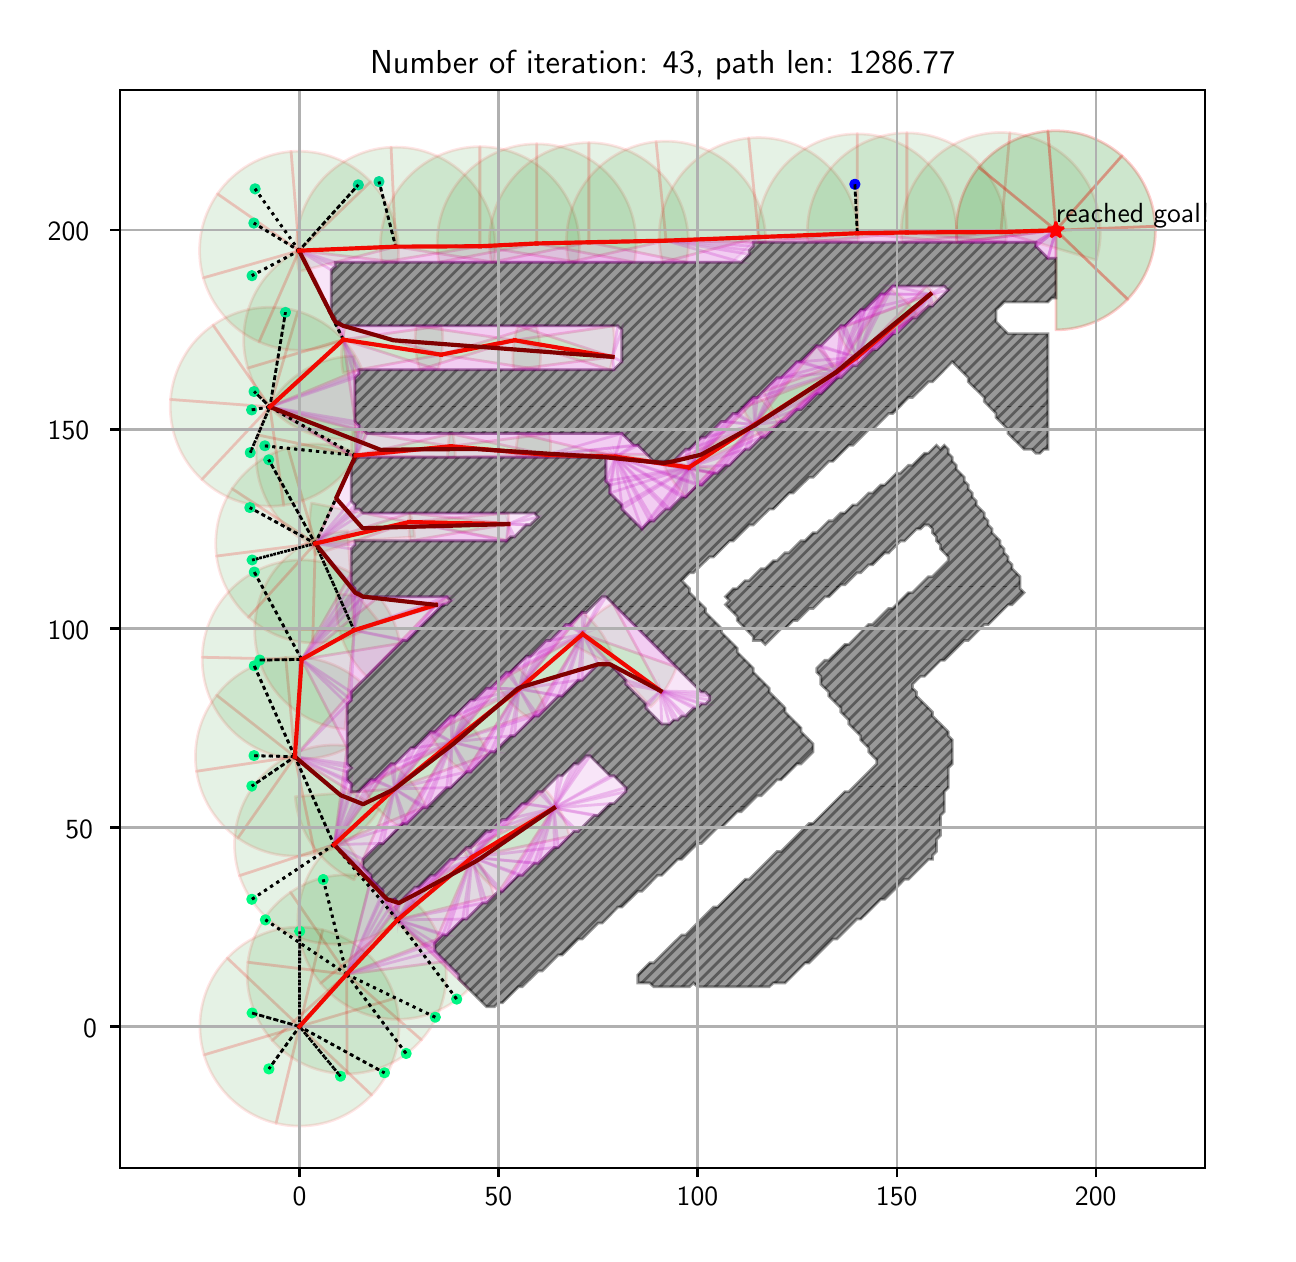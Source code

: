 \begingroup%
\makeatletter%
\begin{pgfpicture}%
\pgfpathrectangle{\pgfpointorigin}{\pgfqpoint{6.2in}{6.032in}}%
\pgfusepath{use as bounding box, clip}%
\begin{pgfscope}%
\pgfsetbuttcap%
\pgfsetmiterjoin%
\definecolor{currentfill}{rgb}{1.0,1.0,1.0}%
\pgfsetfillcolor{currentfill}%
\pgfsetlinewidth{0.0pt}%
\definecolor{currentstroke}{rgb}{1.0,1.0,1.0}%
\pgfsetstrokecolor{currentstroke}%
\pgfsetdash{}{0pt}%
\pgfpathmoveto{\pgfqpoint{0.0in}{0.0in}}%
\pgfpathlineto{\pgfqpoint{6.2in}{0.0in}}%
\pgfpathlineto{\pgfqpoint{6.2in}{6.032in}}%
\pgfpathlineto{\pgfqpoint{0.0in}{6.032in}}%
\pgfpathclose%
\pgfusepath{fill}%
\end{pgfscope}%
\begin{pgfscope}%
\pgfsetbuttcap%
\pgfsetmiterjoin%
\definecolor{currentfill}{rgb}{1.0,1.0,1.0}%
\pgfsetfillcolor{currentfill}%
\pgfsetlinewidth{0.0pt}%
\definecolor{currentstroke}{rgb}{0.0,0.0,0.0}%
\pgfsetstrokecolor{currentstroke}%
\pgfsetstrokeopacity{0.0}%
\pgfsetdash{}{0pt}%
\pgfpathmoveto{\pgfqpoint{0.462in}{0.332in}}%
\pgfpathlineto{\pgfqpoint{5.887in}{0.332in}}%
\pgfpathlineto{\pgfqpoint{5.887in}{5.722in}}%
\pgfpathlineto{\pgfqpoint{0.462in}{5.722in}}%
\pgfpathclose%
\pgfusepath{fill}%
\end{pgfscope}%
\begin{pgfscope}%
\pgfpathrectangle{\pgfqpoint{0.462in}{0.332in}}{\pgfqpoint{5.425in}{5.39in}}%
\pgfusepath{clip}%
\pgfsetbuttcap%
\pgfsetroundjoin%
\definecolor{currentfill}{rgb}{0.0,0.5,0.0}%
\pgfsetfillcolor{currentfill}%
\pgfsetfillopacity{0.1}%
\pgfsetlinewidth{1.004pt}%
\definecolor{currentstroke}{rgb}{1.0,0.0,0.0}%
\pgfsetstrokecolor{currentstroke}%
\pgfsetstrokeopacity{0.1}%
\pgfsetdash{}{0pt}%
\pgfpathmoveto{\pgfqpoint{1.836in}{1.179in}}%
\pgfpathcurveto{\pgfqpoint{1.811in}{1.262in}}{\pgfqpoint{1.765in}{1.338in}}{\pgfqpoint{1.702in}{1.398in}}%
\pgfpathcurveto{\pgfqpoint{1.638in}{1.458in}}{\pgfqpoint{1.56in}{1.501in}}{\pgfqpoint{1.475in}{1.521in}}%
\pgfpathlineto{\pgfqpoint{1.359in}{1.038in}}%
\pgfpathlineto{\pgfqpoint{1.836in}{1.179in}}%
\pgfpathclose%
\pgfusepath{stroke,fill}%
\end{pgfscope}%
\begin{pgfscope}%
\pgfpathrectangle{\pgfqpoint{0.462in}{0.332in}}{\pgfqpoint{5.425in}{5.39in}}%
\pgfusepath{clip}%
\pgfsetbuttcap%
\pgfsetroundjoin%
\definecolor{currentfill}{rgb}{0.0,0.5,0.0}%
\pgfsetfillcolor{currentfill}%
\pgfsetfillopacity{0.1}%
\pgfsetlinewidth{1.004pt}%
\definecolor{currentstroke}{rgb}{1.0,0.0,0.0}%
\pgfsetstrokecolor{currentstroke}%
\pgfsetstrokeopacity{0.1}%
\pgfsetdash{}{0pt}%
\pgfpathmoveto{\pgfqpoint{1.475in}{1.521in}}%
\pgfpathcurveto{\pgfqpoint{1.39in}{1.542in}}{\pgfqpoint{1.301in}{1.539in}}{\pgfqpoint{1.218in}{1.515in}}%
\pgfpathcurveto{\pgfqpoint{1.134in}{1.49in}}{\pgfqpoint{1.058in}{1.444in}}{\pgfqpoint{0.998in}{1.38in}}%
\pgfpathlineto{\pgfqpoint{1.359in}{1.038in}}%
\pgfpathlineto{\pgfqpoint{1.475in}{1.521in}}%
\pgfpathclose%
\pgfusepath{stroke,fill}%
\end{pgfscope}%
\begin{pgfscope}%
\pgfpathrectangle{\pgfqpoint{0.462in}{0.332in}}{\pgfqpoint{5.425in}{5.39in}}%
\pgfusepath{clip}%
\pgfsetbuttcap%
\pgfsetroundjoin%
\definecolor{currentfill}{rgb}{0.0,0.5,0.0}%
\pgfsetfillcolor{currentfill}%
\pgfsetfillopacity{0.1}%
\pgfsetlinewidth{1.004pt}%
\definecolor{currentstroke}{rgb}{1.0,0.0,0.0}%
\pgfsetstrokecolor{currentstroke}%
\pgfsetstrokeopacity{0.1}%
\pgfsetdash{}{0pt}%
\pgfpathmoveto{\pgfqpoint{0.998in}{1.38in}}%
\pgfpathcurveto{\pgfqpoint{0.938in}{1.317in}}{\pgfqpoint{0.895in}{1.239in}}{\pgfqpoint{0.875in}{1.154in}}%
\pgfpathcurveto{\pgfqpoint{0.854in}{1.069in}}{\pgfqpoint{0.857in}{0.98in}}{\pgfqpoint{0.882in}{0.896in}}%
\pgfpathlineto{\pgfqpoint{1.359in}{1.038in}}%
\pgfpathlineto{\pgfqpoint{0.998in}{1.38in}}%
\pgfpathclose%
\pgfusepath{stroke,fill}%
\end{pgfscope}%
\begin{pgfscope}%
\pgfpathrectangle{\pgfqpoint{0.462in}{0.332in}}{\pgfqpoint{5.425in}{5.39in}}%
\pgfusepath{clip}%
\pgfsetbuttcap%
\pgfsetroundjoin%
\definecolor{currentfill}{rgb}{0.0,0.5,0.0}%
\pgfsetfillcolor{currentfill}%
\pgfsetfillopacity{0.1}%
\pgfsetlinewidth{1.004pt}%
\definecolor{currentstroke}{rgb}{1.0,0.0,0.0}%
\pgfsetstrokecolor{currentstroke}%
\pgfsetstrokeopacity{0.1}%
\pgfsetdash{}{0pt}%
\pgfpathmoveto{\pgfqpoint{0.882in}{0.896in}}%
\pgfpathcurveto{\pgfqpoint{0.906in}{0.813in}}{\pgfqpoint{0.953in}{0.737in}}{\pgfqpoint{1.016in}{0.677in}}%
\pgfpathcurveto{\pgfqpoint{1.079in}{0.617in}}{\pgfqpoint{1.157in}{0.574in}}{\pgfqpoint{1.242in}{0.554in}}%
\pgfpathlineto{\pgfqpoint{1.359in}{1.038in}}%
\pgfpathlineto{\pgfqpoint{0.882in}{0.896in}}%
\pgfpathclose%
\pgfusepath{stroke,fill}%
\end{pgfscope}%
\begin{pgfscope}%
\pgfpathrectangle{\pgfqpoint{0.462in}{0.332in}}{\pgfqpoint{5.425in}{5.39in}}%
\pgfusepath{clip}%
\pgfsetbuttcap%
\pgfsetroundjoin%
\definecolor{currentfill}{rgb}{0.0,0.5,0.0}%
\pgfsetfillcolor{currentfill}%
\pgfsetfillopacity{0.1}%
\pgfsetlinewidth{1.004pt}%
\definecolor{currentstroke}{rgb}{1.0,0.0,0.0}%
\pgfsetstrokecolor{currentstroke}%
\pgfsetstrokeopacity{0.1}%
\pgfsetdash{}{0pt}%
\pgfpathmoveto{\pgfqpoint{1.242in}{0.554in}}%
\pgfpathcurveto{\pgfqpoint{1.327in}{0.533in}}{\pgfqpoint{1.416in}{0.536in}}{\pgfqpoint{1.5in}{0.56in}}%
\pgfpathcurveto{\pgfqpoint{1.584in}{0.585in}}{\pgfqpoint{1.659in}{0.631in}}{\pgfqpoint{1.72in}{0.695in}}%
\pgfpathlineto{\pgfqpoint{1.359in}{1.038in}}%
\pgfpathlineto{\pgfqpoint{1.242in}{0.554in}}%
\pgfpathclose%
\pgfusepath{stroke,fill}%
\end{pgfscope}%
\begin{pgfscope}%
\pgfpathrectangle{\pgfqpoint{0.462in}{0.332in}}{\pgfqpoint{5.425in}{5.39in}}%
\pgfusepath{clip}%
\pgfsetbuttcap%
\pgfsetroundjoin%
\definecolor{currentfill}{rgb}{0.0,0.5,0.0}%
\pgfsetfillcolor{currentfill}%
\pgfsetfillopacity{0.1}%
\pgfsetlinewidth{1.004pt}%
\definecolor{currentstroke}{rgb}{1.0,0.0,0.0}%
\pgfsetstrokecolor{currentstroke}%
\pgfsetstrokeopacity{0.1}%
\pgfsetdash{}{0pt}%
\pgfpathmoveto{\pgfqpoint{1.72in}{0.695in}}%
\pgfpathcurveto{\pgfqpoint{1.78in}{0.758in}}{\pgfqpoint{1.822in}{0.836in}}{\pgfqpoint{1.843in}{0.921in}}%
\pgfpathcurveto{\pgfqpoint{1.863in}{1.006in}}{\pgfqpoint{1.861in}{1.095in}}{\pgfqpoint{1.836in}{1.179in}}%
\pgfpathlineto{\pgfqpoint{1.359in}{1.038in}}%
\pgfpathlineto{\pgfqpoint{1.72in}{0.695in}}%
\pgfpathclose%
\pgfusepath{stroke,fill}%
\end{pgfscope}%
\begin{pgfscope}%
\pgfpathrectangle{\pgfqpoint{0.462in}{0.332in}}{\pgfqpoint{5.425in}{5.39in}}%
\pgfusepath{clip}%
\pgfsetbuttcap%
\pgfsetroundjoin%
\definecolor{currentfill}{rgb}{0.0,0.5,0.0}%
\pgfsetfillcolor{currentfill}%
\pgfsetfillopacity{0.1}%
\pgfsetlinewidth{1.004pt}%
\definecolor{currentstroke}{rgb}{1.0,0.0,0.0}%
\pgfsetstrokecolor{currentstroke}%
\pgfsetstrokeopacity{0.1}%
\pgfsetdash{}{0pt}%
\pgfpathmoveto{\pgfqpoint{2.059in}{1.479in}}%
\pgfpathcurveto{\pgfqpoint{2.042in}{1.521in}}{\pgfqpoint{2.02in}{1.561in}}{\pgfqpoint{1.993in}{1.598in}}%
\pgfpathcurveto{\pgfqpoint{1.965in}{1.634in}}{\pgfqpoint{1.933in}{1.667in}}{\pgfqpoint{1.896in}{1.695in}}%
\pgfpathlineto{\pgfqpoint{1.595in}{1.299in}}%
\pgfpathlineto{\pgfqpoint{2.059in}{1.479in}}%
\pgfpathclose%
\pgfusepath{stroke,fill}%
\end{pgfscope}%
\begin{pgfscope}%
\pgfpathrectangle{\pgfqpoint{0.462in}{0.332in}}{\pgfqpoint{5.425in}{5.39in}}%
\pgfusepath{clip}%
\pgfsetbuttcap%
\pgfsetroundjoin%
\definecolor{currentfill}{rgb}{0.0,0.5,0.0}%
\pgfsetfillcolor{currentfill}%
\pgfsetfillopacity{0.1}%
\pgfsetlinewidth{1.004pt}%
\definecolor{currentstroke}{rgb}{1.0,0.0,0.0}%
\pgfsetstrokecolor{currentstroke}%
\pgfsetstrokeopacity{0.1}%
\pgfsetdash{}{0pt}%
\pgfpathmoveto{\pgfqpoint{1.717in}{1.781in}}%
\pgfpathcurveto{\pgfqpoint{1.649in}{1.798in}}{\pgfqpoint{1.577in}{1.801in}}{\pgfqpoint{1.508in}{1.789in}}%
\pgfpathcurveto{\pgfqpoint{1.438in}{1.776in}}{\pgfqpoint{1.372in}{1.749in}}{\pgfqpoint{1.314in}{1.709in}}%
\pgfpathlineto{\pgfqpoint{1.595in}{1.299in}}%
\pgfpathlineto{\pgfqpoint{1.717in}{1.781in}}%
\pgfpathclose%
\pgfusepath{stroke,fill}%
\end{pgfscope}%
\begin{pgfscope}%
\pgfpathrectangle{\pgfqpoint{0.462in}{0.332in}}{\pgfqpoint{5.425in}{5.39in}}%
\pgfusepath{clip}%
\pgfsetbuttcap%
\pgfsetroundjoin%
\definecolor{currentfill}{rgb}{0.0,0.5,0.0}%
\pgfsetfillcolor{currentfill}%
\pgfsetfillopacity{0.1}%
\pgfsetlinewidth{1.004pt}%
\definecolor{currentstroke}{rgb}{1.0,0.0,0.0}%
\pgfsetstrokecolor{currentstroke}%
\pgfsetstrokeopacity{0.1}%
\pgfsetdash{}{0pt}%
\pgfpathmoveto{\pgfqpoint{1.314in}{1.709in}}%
\pgfpathcurveto{\pgfqpoint{1.256in}{1.669in}}{\pgfqpoint{1.206in}{1.618in}}{\pgfqpoint{1.17in}{1.557in}}%
\pgfpathcurveto{\pgfqpoint{1.133in}{1.497in}}{\pgfqpoint{1.11in}{1.429in}}{\pgfqpoint{1.101in}{1.359in}}%
\pgfpathlineto{\pgfqpoint{1.595in}{1.299in}}%
\pgfpathlineto{\pgfqpoint{1.314in}{1.709in}}%
\pgfpathclose%
\pgfusepath{stroke,fill}%
\end{pgfscope}%
\begin{pgfscope}%
\pgfpathrectangle{\pgfqpoint{0.462in}{0.332in}}{\pgfqpoint{5.425in}{5.39in}}%
\pgfusepath{clip}%
\pgfsetbuttcap%
\pgfsetroundjoin%
\definecolor{currentfill}{rgb}{0.0,0.5,0.0}%
\pgfsetfillcolor{currentfill}%
\pgfsetfillopacity{0.1}%
\pgfsetlinewidth{1.004pt}%
\definecolor{currentstroke}{rgb}{1.0,0.0,0.0}%
\pgfsetstrokecolor{currentstroke}%
\pgfsetstrokeopacity{0.1}%
\pgfsetdash{}{0pt}%
\pgfpathmoveto{\pgfqpoint{1.101in}{1.359in}}%
\pgfpathcurveto{\pgfqpoint{1.092in}{1.289in}}{\pgfqpoint{1.099in}{1.218in}}{\pgfqpoint{1.12in}{1.151in}}%
\pgfpathcurveto{\pgfqpoint{1.141in}{1.083in}}{\pgfqpoint{1.176in}{1.021in}}{\pgfqpoint{1.223in}{0.968in}}%
\pgfpathlineto{\pgfqpoint{1.595in}{1.299in}}%
\pgfpathlineto{\pgfqpoint{1.101in}{1.359in}}%
\pgfpathclose%
\pgfusepath{stroke,fill}%
\end{pgfscope}%
\begin{pgfscope}%
\pgfpathrectangle{\pgfqpoint{0.462in}{0.332in}}{\pgfqpoint{5.425in}{5.39in}}%
\pgfusepath{clip}%
\pgfsetbuttcap%
\pgfsetroundjoin%
\definecolor{currentfill}{rgb}{0.0,0.5,0.0}%
\pgfsetfillcolor{currentfill}%
\pgfsetfillopacity{0.1}%
\pgfsetlinewidth{1.004pt}%
\definecolor{currentstroke}{rgb}{1.0,0.0,0.0}%
\pgfsetstrokecolor{currentstroke}%
\pgfsetstrokeopacity{0.1}%
\pgfsetdash{}{0pt}%
\pgfpathmoveto{\pgfqpoint{1.223in}{0.968in}}%
\pgfpathcurveto{\pgfqpoint{1.27in}{0.915in}}{\pgfqpoint{1.327in}{0.873in}}{\pgfqpoint{1.392in}{0.844in}}%
\pgfpathcurveto{\pgfqpoint{1.456in}{0.816in}}{\pgfqpoint{1.526in}{0.801in}}{\pgfqpoint{1.597in}{0.801in}}%
\pgfpathlineto{\pgfqpoint{1.595in}{1.299in}}%
\pgfpathlineto{\pgfqpoint{1.223in}{0.968in}}%
\pgfpathclose%
\pgfusepath{stroke,fill}%
\end{pgfscope}%
\begin{pgfscope}%
\pgfpathrectangle{\pgfqpoint{0.462in}{0.332in}}{\pgfqpoint{5.425in}{5.39in}}%
\pgfusepath{clip}%
\pgfsetbuttcap%
\pgfsetroundjoin%
\definecolor{currentfill}{rgb}{0.0,0.5,0.0}%
\pgfsetfillcolor{currentfill}%
\pgfsetfillopacity{0.1}%
\pgfsetlinewidth{1.004pt}%
\definecolor{currentstroke}{rgb}{1.0,0.0,0.0}%
\pgfsetstrokecolor{currentstroke}%
\pgfsetstrokeopacity{0.1}%
\pgfsetdash{}{0pt}%
\pgfpathmoveto{\pgfqpoint{1.597in}{0.801in}}%
\pgfpathcurveto{\pgfqpoint{1.667in}{0.801in}}{\pgfqpoint{1.737in}{0.817in}}{\pgfqpoint{1.801in}{0.846in}}%
\pgfpathcurveto{\pgfqpoint{1.866in}{0.875in}}{\pgfqpoint{1.923in}{0.918in}}{\pgfqpoint{1.969in}{0.971in}}%
\pgfpathlineto{\pgfqpoint{1.595in}{1.299in}}%
\pgfpathlineto{\pgfqpoint{1.597in}{0.801in}}%
\pgfpathclose%
\pgfusepath{stroke,fill}%
\end{pgfscope}%
\begin{pgfscope}%
\pgfpathrectangle{\pgfqpoint{0.462in}{0.332in}}{\pgfqpoint{5.425in}{5.39in}}%
\pgfusepath{clip}%
\pgfsetbuttcap%
\pgfsetroundjoin%
\definecolor{currentfill}{rgb}{0.0,0.5,0.0}%
\pgfsetfillcolor{currentfill}%
\pgfsetfillopacity{0.1}%
\pgfsetlinewidth{1.004pt}%
\definecolor{currentstroke}{rgb}{1.0,0.0,0.0}%
\pgfsetstrokecolor{currentstroke}%
\pgfsetstrokeopacity{0.1}%
\pgfsetdash{}{0pt}%
\pgfpathmoveto{\pgfqpoint{1.969in}{0.971in}}%
\pgfpathcurveto{\pgfqpoint{2.016in}{1.024in}}{\pgfqpoint{2.051in}{1.087in}}{\pgfqpoint{2.071in}{1.154in}}%
\pgfpathcurveto{\pgfqpoint{2.092in}{1.222in}}{\pgfqpoint{2.098in}{1.293in}}{\pgfqpoint{2.088in}{1.363in}}%
\pgfpathlineto{\pgfqpoint{1.595in}{1.299in}}%
\pgfpathlineto{\pgfqpoint{1.969in}{0.971in}}%
\pgfpathclose%
\pgfusepath{stroke,fill}%
\end{pgfscope}%
\begin{pgfscope}%
\pgfpathrectangle{\pgfqpoint{0.462in}{0.332in}}{\pgfqpoint{5.425in}{5.39in}}%
\pgfusepath{clip}%
\pgfsetbuttcap%
\pgfsetroundjoin%
\definecolor{currentfill}{rgb}{0.0,0.5,0.0}%
\pgfsetfillcolor{currentfill}%
\pgfsetfillopacity{0.1}%
\pgfsetlinewidth{1.004pt}%
\definecolor{currentstroke}{rgb}{1.0,0.0,0.0}%
\pgfsetstrokecolor{currentstroke}%
\pgfsetstrokeopacity{0.1}%
\pgfsetdash{}{0pt}%
\pgfpathmoveto{\pgfqpoint{2.331in}{1.692in}}%
\pgfpathcurveto{\pgfqpoint{2.32in}{1.737in}}{\pgfqpoint{2.302in}{1.781in}}{\pgfqpoint{2.279in}{1.821in}}%
\pgfpathcurveto{\pgfqpoint{2.255in}{1.862in}}{\pgfqpoint{2.226in}{1.899in}}{\pgfqpoint{2.192in}{1.931in}}%
\pgfpathlineto{\pgfqpoint{1.849in}{1.571in}}%
\pgfpathlineto{\pgfqpoint{2.331in}{1.692in}}%
\pgfpathclose%
\pgfusepath{stroke,fill}%
\end{pgfscope}%
\begin{pgfscope}%
\pgfpathrectangle{\pgfqpoint{0.462in}{0.332in}}{\pgfqpoint{5.425in}{5.39in}}%
\pgfusepath{clip}%
\pgfsetbuttcap%
\pgfsetroundjoin%
\definecolor{currentfill}{rgb}{0.0,0.5,0.0}%
\pgfsetfillcolor{currentfill}%
\pgfsetfillopacity{0.1}%
\pgfsetlinewidth{1.004pt}%
\definecolor{currentstroke}{rgb}{1.0,0.0,0.0}%
\pgfsetstrokecolor{currentstroke}%
\pgfsetstrokeopacity{0.1}%
\pgfsetdash{}{0pt}%
\pgfpathmoveto{\pgfqpoint{1.577in}{1.988in}}%
\pgfpathcurveto{\pgfqpoint{1.518in}{1.95in}}{\pgfqpoint{1.468in}{1.899in}}{\pgfqpoint{1.43in}{1.84in}}%
\pgfpathcurveto{\pgfqpoint{1.392in}{1.782in}}{\pgfqpoint{1.367in}{1.715in}}{\pgfqpoint{1.357in}{1.646in}}%
\pgfpathcurveto{\pgfqpoint{1.346in}{1.577in}}{\pgfqpoint{1.35in}{1.506in}}{\pgfqpoint{1.369in}{1.439in}}%
\pgfpathcurveto{\pgfqpoint{1.388in}{1.371in}}{\pgfqpoint{1.42in}{1.308in}}{\pgfqpoint{1.465in}{1.254in}}%
\pgfpathlineto{\pgfqpoint{1.849in}{1.571in}}%
\pgfpathlineto{\pgfqpoint{1.577in}{1.988in}}%
\pgfpathclose%
\pgfusepath{stroke,fill}%
\end{pgfscope}%
\begin{pgfscope}%
\pgfpathrectangle{\pgfqpoint{0.462in}{0.332in}}{\pgfqpoint{5.425in}{5.39in}}%
\pgfusepath{clip}%
\pgfsetbuttcap%
\pgfsetroundjoin%
\definecolor{currentfill}{rgb}{0.0,0.5,0.0}%
\pgfsetfillcolor{currentfill}%
\pgfsetfillopacity{0.1}%
\pgfsetlinewidth{1.004pt}%
\definecolor{currentstroke}{rgb}{1.0,0.0,0.0}%
\pgfsetstrokecolor{currentstroke}%
\pgfsetstrokeopacity{0.1}%
\pgfsetdash{}{0pt}%
\pgfpathmoveto{\pgfqpoint{1.465in}{1.254in}}%
\pgfpathcurveto{\pgfqpoint{1.509in}{1.2in}}{\pgfqpoint{1.565in}{1.156in}}{\pgfqpoint{1.628in}{1.125in}}%
\pgfpathcurveto{\pgfqpoint{1.69in}{1.094in}}{\pgfqpoint{1.759in}{1.077in}}{\pgfqpoint{1.829in}{1.074in}}%
\pgfpathcurveto{\pgfqpoint{1.899in}{1.071in}}{\pgfqpoint{1.969in}{1.083in}}{\pgfqpoint{2.034in}{1.109in}}%
\pgfpathcurveto{\pgfqpoint{2.099in}{1.135in}}{\pgfqpoint{2.158in}{1.175in}}{\pgfqpoint{2.206in}{1.225in}}%
\pgfpathlineto{\pgfqpoint{1.849in}{1.571in}}%
\pgfpathlineto{\pgfqpoint{1.465in}{1.254in}}%
\pgfpathclose%
\pgfusepath{stroke,fill}%
\end{pgfscope}%
\begin{pgfscope}%
\pgfpathrectangle{\pgfqpoint{0.462in}{0.332in}}{\pgfqpoint{5.425in}{5.39in}}%
\pgfusepath{clip}%
\pgfsetbuttcap%
\pgfsetroundjoin%
\definecolor{currentfill}{rgb}{0.0,0.5,0.0}%
\pgfsetfillcolor{currentfill}%
\pgfsetfillopacity{0.1}%
\pgfsetlinewidth{1.004pt}%
\definecolor{currentstroke}{rgb}{1.0,0.0,0.0}%
\pgfsetstrokecolor{currentstroke}%
\pgfsetstrokeopacity{0.1}%
\pgfsetdash{}{0pt}%
\pgfpathmoveto{\pgfqpoint{1.801in}{1.62in}}%
\pgfpathcurveto{\pgfqpoint{1.827in}{1.578in}}{\pgfqpoint{1.86in}{1.54in}}{\pgfqpoint{1.898in}{1.507in}}%
\pgfpathcurveto{\pgfqpoint{1.936in}{1.475in}}{\pgfqpoint{1.978in}{1.448in}}{\pgfqpoint{2.024in}{1.428in}}%
\pgfpathlineto{\pgfqpoint{2.222in}{1.884in}}%
\pgfpathlineto{\pgfqpoint{1.801in}{1.62in}}%
\pgfpathclose%
\pgfusepath{stroke,fill}%
\end{pgfscope}%
\begin{pgfscope}%
\pgfpathrectangle{\pgfqpoint{0.462in}{0.332in}}{\pgfqpoint{5.425in}{5.39in}}%
\pgfusepath{clip}%
\pgfsetbuttcap%
\pgfsetroundjoin%
\definecolor{currentfill}{rgb}{0.0,0.5,0.0}%
\pgfsetfillcolor{currentfill}%
\pgfsetfillopacity{0.1}%
\pgfsetlinewidth{1.004pt}%
\definecolor{currentstroke}{rgb}{1.0,0.0,0.0}%
\pgfsetstrokecolor{currentstroke}%
\pgfsetstrokeopacity{0.1}%
\pgfsetdash{}{0pt}%
\pgfpathmoveto{\pgfqpoint{2.709in}{1.989in}}%
\pgfpathcurveto{\pgfqpoint{2.699in}{2.033in}}{\pgfqpoint{2.684in}{2.075in}}{\pgfqpoint{2.663in}{2.115in}}%
\pgfpathcurveto{\pgfqpoint{2.643in}{2.155in}}{\pgfqpoint{2.617in}{2.191in}}{\pgfqpoint{2.586in}{2.224in}}%
\pgfpathlineto{\pgfqpoint{2.222in}{1.884in}}%
\pgfpathlineto{\pgfqpoint{2.709in}{1.989in}}%
\pgfpathclose%
\pgfusepath{stroke,fill}%
\end{pgfscope}%
\begin{pgfscope}%
\pgfpathrectangle{\pgfqpoint{0.462in}{0.332in}}{\pgfqpoint{5.425in}{5.39in}}%
\pgfusepath{clip}%
\pgfsetbuttcap%
\pgfsetroundjoin%
\definecolor{currentfill}{rgb}{0.0,0.5,0.0}%
\pgfsetfillcolor{currentfill}%
\pgfsetfillopacity{0.1}%
\pgfsetlinewidth{1.004pt}%
\definecolor{currentstroke}{rgb}{1.0,0.0,0.0}%
\pgfsetstrokecolor{currentstroke}%
\pgfsetstrokeopacity{0.1}%
\pgfsetdash{}{0pt}%
\pgfsys@defobject{currentmarker}{\pgfqpoint{2.181in}{1.714in}}{\pgfqpoint{2.631in}{2.13in}}{%
\pgfpathmoveto{\pgfqpoint{2.181in}{1.917in}}%
\pgfpathcurveto{\pgfqpoint{2.201in}{1.876in}}{\pgfqpoint{2.226in}{1.838in}}{\pgfqpoint{2.256in}{1.804in}}%
\pgfpathcurveto{\pgfqpoint{2.286in}{1.769in}}{\pgfqpoint{2.32in}{1.739in}}{\pgfqpoint{2.358in}{1.714in}}%
\pgfpathlineto{\pgfqpoint{2.631in}{2.13in}}%
\pgfpathlineto{\pgfqpoint{2.181in}{1.917in}}%
\pgfpathclose%
\pgfusepath{stroke,fill}%
}%
\begin{pgfscope}%
\pgfsys@transformshift{0.0in}{0.0in}%
\pgfsys@useobject{currentmarker}{}%
\end{pgfscope}%
\end{pgfscope}%
\begin{pgfscope}%
\pgfpathrectangle{\pgfqpoint{0.462in}{0.332in}}{\pgfqpoint{5.425in}{5.39in}}%
\pgfusepath{clip}%
\pgfsetbuttcap%
\pgfsetroundjoin%
\definecolor{currentfill}{rgb}{0.0,0.5,0.0}%
\pgfsetfillcolor{currentfill}%
\pgfsetfillopacity{0.1}%
\pgfsetlinewidth{1.004pt}%
\definecolor{currentstroke}{rgb}{1.0,0.0,0.0}%
\pgfsetstrokecolor{currentstroke}%
\pgfsetstrokeopacity{0.1}%
\pgfsetdash{}{0pt}%
\pgfpathmoveto{\pgfqpoint{1.991in}{2.139in}}%
\pgfpathcurveto{\pgfqpoint{1.974in}{2.181in}}{\pgfqpoint{1.95in}{2.221in}}{\pgfqpoint{1.922in}{2.257in}}%
\pgfpathcurveto{\pgfqpoint{1.893in}{2.293in}}{\pgfqpoint{1.86in}{2.324in}}{\pgfqpoint{1.823in}{2.351in}}%
\pgfpathlineto{\pgfqpoint{1.532in}{1.947in}}%
\pgfpathlineto{\pgfqpoint{1.991in}{2.139in}}%
\pgfpathclose%
\pgfusepath{stroke,fill}%
\end{pgfscope}%
\begin{pgfscope}%
\pgfpathrectangle{\pgfqpoint{0.462in}{0.332in}}{\pgfqpoint{5.425in}{5.39in}}%
\pgfusepath{clip}%
\pgfsetbuttcap%
\pgfsetroundjoin%
\definecolor{currentfill}{rgb}{0.0,0.5,0.0}%
\pgfsetfillcolor{currentfill}%
\pgfsetfillopacity{0.1}%
\pgfsetlinewidth{1.004pt}%
\definecolor{currentstroke}{rgb}{1.0,0.0,0.0}%
\pgfsetstrokecolor{currentstroke}%
\pgfsetstrokeopacity{0.1}%
\pgfsetdash{}{0pt}%
\pgfpathmoveto{\pgfqpoint{1.598in}{2.441in}}%
\pgfpathcurveto{\pgfqpoint{1.514in}{2.452in}}{\pgfqpoint{1.429in}{2.442in}}{\pgfqpoint{1.351in}{2.411in}}%
\pgfpathcurveto{\pgfqpoint{1.272in}{2.38in}}{\pgfqpoint{1.203in}{2.33in}}{\pgfqpoint{1.149in}{2.265in}}%
\pgfpathcurveto{\pgfqpoint{1.095in}{2.2in}}{\pgfqpoint{1.059in}{2.123in}}{\pgfqpoint{1.043in}{2.04in}}%
\pgfpathcurveto{\pgfqpoint{1.027in}{1.957in}}{\pgfqpoint{1.033in}{1.872in}}{\pgfqpoint{1.059in}{1.792in}}%
\pgfpathlineto{\pgfqpoint{1.532in}{1.947in}}%
\pgfpathlineto{\pgfqpoint{1.598in}{2.441in}}%
\pgfpathclose%
\pgfusepath{stroke,fill}%
\end{pgfscope}%
\begin{pgfscope}%
\pgfpathrectangle{\pgfqpoint{0.462in}{0.332in}}{\pgfqpoint{5.425in}{5.39in}}%
\pgfusepath{clip}%
\pgfsetbuttcap%
\pgfsetroundjoin%
\definecolor{currentfill}{rgb}{0.0,0.5,0.0}%
\pgfsetfillcolor{currentfill}%
\pgfsetfillopacity{0.1}%
\pgfsetlinewidth{1.004pt}%
\definecolor{currentstroke}{rgb}{1.0,0.0,0.0}%
\pgfsetstrokecolor{currentstroke}%
\pgfsetstrokeopacity{0.1}%
\pgfsetdash{}{0pt}%
\pgfpathmoveto{\pgfqpoint{1.059in}{1.792in}}%
\pgfpathcurveto{\pgfqpoint{1.086in}{1.712in}}{\pgfqpoint{1.132in}{1.64in}}{\pgfqpoint{1.194in}{1.582in}}%
\pgfpathcurveto{\pgfqpoint{1.256in}{1.525in}}{\pgfqpoint{1.331in}{1.484in}}{\pgfqpoint{1.413in}{1.464in}}%
\pgfpathcurveto{\pgfqpoint{1.495in}{1.444in}}{\pgfqpoint{1.58in}{1.445in}}{\pgfqpoint{1.662in}{1.467in}}%
\pgfpathcurveto{\pgfqpoint{1.743in}{1.489in}}{\pgfqpoint{1.817in}{1.531in}}{\pgfqpoint{1.878in}{1.59in}}%
\pgfpathlineto{\pgfqpoint{1.532in}{1.947in}}%
\pgfpathlineto{\pgfqpoint{1.059in}{1.792in}}%
\pgfpathclose%
\pgfusepath{stroke,fill}%
\end{pgfscope}%
\begin{pgfscope}%
\pgfpathrectangle{\pgfqpoint{0.462in}{0.332in}}{\pgfqpoint{5.425in}{5.39in}}%
\pgfusepath{clip}%
\pgfsetbuttcap%
\pgfsetroundjoin%
\definecolor{currentfill}{rgb}{0.0,0.5,0.0}%
\pgfsetfillcolor{currentfill}%
\pgfsetfillopacity{0.1}%
\pgfsetlinewidth{1.004pt}%
\definecolor{currentstroke}{rgb}{1.0,0.0,0.0}%
\pgfsetstrokecolor{currentstroke}%
\pgfsetstrokeopacity{0.1}%
\pgfsetdash{}{0pt}%
\pgfpathmoveto{\pgfqpoint{1.338in}{2.187in}}%
\pgfpathcurveto{\pgfqpoint{1.345in}{2.098in}}{\pgfqpoint{1.376in}{2.012in}}{\pgfqpoint{1.428in}{1.939in}}%
\pgfpathcurveto{\pgfqpoint{1.479in}{1.866in}}{\pgfqpoint{1.55in}{1.808in}}{\pgfqpoint{1.632in}{1.771in}}%
\pgfpathlineto{\pgfqpoint{1.834in}{2.226in}}%
\pgfpathlineto{\pgfqpoint{1.338in}{2.187in}}%
\pgfpathclose%
\pgfusepath{stroke,fill}%
\end{pgfscope}%
\begin{pgfscope}%
\pgfpathrectangle{\pgfqpoint{0.462in}{0.332in}}{\pgfqpoint{5.425in}{5.39in}}%
\pgfusepath{clip}%
\pgfsetbuttcap%
\pgfsetroundjoin%
\definecolor{currentfill}{rgb}{0.0,0.5,0.0}%
\pgfsetfillcolor{currentfill}%
\pgfsetfillopacity{0.1}%
\pgfsetlinewidth{1.004pt}%
\definecolor{currentstroke}{rgb}{1.0,0.0,0.0}%
\pgfsetstrokecolor{currentstroke}%
\pgfsetstrokeopacity{0.1}%
\pgfsetdash{}{0pt}%
\pgfpathmoveto{\pgfqpoint{2.301in}{2.398in}}%
\pgfpathcurveto{\pgfqpoint{2.286in}{2.439in}}{\pgfqpoint{2.266in}{2.477in}}{\pgfqpoint{2.241in}{2.513in}}%
\pgfpathcurveto{\pgfqpoint{2.216in}{2.548in}}{\pgfqpoint{2.186in}{2.58in}}{\pgfqpoint{2.153in}{2.608in}}%
\pgfpathlineto{\pgfqpoint{1.834in}{2.226in}}%
\pgfpathlineto{\pgfqpoint{2.301in}{2.398in}}%
\pgfpathclose%
\pgfusepath{stroke,fill}%
\end{pgfscope}%
\begin{pgfscope}%
\pgfpathrectangle{\pgfqpoint{0.462in}{0.332in}}{\pgfqpoint{5.425in}{5.39in}}%
\pgfusepath{clip}%
\pgfsetbuttcap%
\pgfsetroundjoin%
\definecolor{currentfill}{rgb}{0.0,0.5,0.0}%
\pgfsetfillcolor{currentfill}%
\pgfsetfillopacity{0.1}%
\pgfsetlinewidth{1.004pt}%
\definecolor{currentstroke}{rgb}{1.0,0.0,0.0}%
\pgfsetstrokecolor{currentstroke}%
\pgfsetstrokeopacity{0.1}%
\pgfsetdash{}{0pt}%
\pgfpathmoveto{\pgfqpoint{1.678in}{2.233in}}%
\pgfpathcurveto{\pgfqpoint{1.699in}{2.193in}}{\pgfqpoint{1.725in}{2.155in}}{\pgfqpoint{1.756in}{2.122in}}%
\pgfpathcurveto{\pgfqpoint{1.786in}{2.089in}}{\pgfqpoint{1.821in}{2.06in}}{\pgfqpoint{1.86in}{2.036in}}%
\pgfpathlineto{\pgfqpoint{2.121in}{2.46in}}%
\pgfpathlineto{\pgfqpoint{1.678in}{2.233in}}%
\pgfpathclose%
\pgfusepath{stroke,fill}%
\end{pgfscope}%
\begin{pgfscope}%
\pgfpathrectangle{\pgfqpoint{0.462in}{0.332in}}{\pgfqpoint{5.425in}{5.39in}}%
\pgfusepath{clip}%
\pgfsetbuttcap%
\pgfsetroundjoin%
\definecolor{currentfill}{rgb}{0.0,0.5,0.0}%
\pgfsetfillcolor{currentfill}%
\pgfsetfillopacity{0.1}%
\pgfsetlinewidth{1.004pt}%
\definecolor{currentstroke}{rgb}{1.0,0.0,0.0}%
\pgfsetstrokecolor{currentstroke}%
\pgfsetstrokeopacity{0.1}%
\pgfsetdash{}{0pt}%
\pgfpathmoveto{\pgfqpoint{2.59in}{2.627in}}%
\pgfpathcurveto{\pgfqpoint{2.575in}{2.668in}}{\pgfqpoint{2.555in}{2.707in}}{\pgfqpoint{2.531in}{2.742in}}%
\pgfpathcurveto{\pgfqpoint{2.506in}{2.778in}}{\pgfqpoint{2.477in}{2.811in}}{\pgfqpoint{2.444in}{2.839in}}%
\pgfpathlineto{\pgfqpoint{2.121in}{2.46in}}%
\pgfpathlineto{\pgfqpoint{2.59in}{2.627in}}%
\pgfpathclose%
\pgfusepath{stroke,fill}%
\end{pgfscope}%
\begin{pgfscope}%
\pgfpathrectangle{\pgfqpoint{0.462in}{0.332in}}{\pgfqpoint{5.425in}{5.39in}}%
\pgfusepath{clip}%
\pgfsetbuttcap%
\pgfsetroundjoin%
\definecolor{currentfill}{rgb}{0.0,0.5,0.0}%
\pgfsetfillcolor{currentfill}%
\pgfsetfillopacity{0.1}%
\pgfsetlinewidth{1.004pt}%
\definecolor{currentstroke}{rgb}{1.0,0.0,0.0}%
\pgfsetstrokecolor{currentstroke}%
\pgfsetstrokeopacity{0.1}%
\pgfsetdash{}{0pt}%
\pgfpathmoveto{\pgfqpoint{2.014in}{2.499in}}%
\pgfpathcurveto{\pgfqpoint{2.034in}{2.46in}}{\pgfqpoint{2.059in}{2.424in}}{\pgfqpoint{2.089in}{2.391in}}%
\pgfpathcurveto{\pgfqpoint{2.118in}{2.358in}}{\pgfqpoint{2.152in}{2.33in}}{\pgfqpoint{2.189in}{2.306in}}%
\pgfpathlineto{\pgfqpoint{2.457in}{2.726in}}%
\pgfpathlineto{\pgfqpoint{2.014in}{2.499in}}%
\pgfpathclose%
\pgfusepath{stroke,fill}%
\end{pgfscope}%
\begin{pgfscope}%
\pgfpathrectangle{\pgfqpoint{0.462in}{0.332in}}{\pgfqpoint{5.425in}{5.39in}}%
\pgfusepath{clip}%
\pgfsetbuttcap%
\pgfsetroundjoin%
\definecolor{currentfill}{rgb}{0.0,0.5,0.0}%
\pgfsetfillcolor{currentfill}%
\pgfsetfillopacity{0.1}%
\pgfsetlinewidth{1.004pt}%
\definecolor{currentstroke}{rgb}{1.0,0.0,0.0}%
\pgfsetstrokecolor{currentstroke}%
\pgfsetstrokeopacity{0.1}%
\pgfsetdash{}{0pt}%
\pgfpathmoveto{\pgfqpoint{2.932in}{2.874in}}%
\pgfpathcurveto{\pgfqpoint{2.918in}{2.919in}}{\pgfqpoint{2.897in}{2.962in}}{\pgfqpoint{2.871in}{3.002in}}%
\pgfpathcurveto{\pgfqpoint{2.844in}{3.042in}}{\pgfqpoint{2.812in}{3.077in}}{\pgfqpoint{2.776in}{3.108in}}%
\pgfpathlineto{\pgfqpoint{2.457in}{2.726in}}%
\pgfpathlineto{\pgfqpoint{2.932in}{2.874in}}%
\pgfpathclose%
\pgfusepath{stroke,fill}%
\end{pgfscope}%
\begin{pgfscope}%
\pgfpathrectangle{\pgfqpoint{0.462in}{0.332in}}{\pgfqpoint{5.425in}{5.39in}}%
\pgfusepath{clip}%
\pgfsetbuttcap%
\pgfsetroundjoin%
\definecolor{currentfill}{rgb}{0.0,0.5,0.0}%
\pgfsetfillcolor{currentfill}%
\pgfsetfillopacity{0.1}%
\pgfsetlinewidth{1.004pt}%
\definecolor{currentstroke}{rgb}{1.0,0.0,0.0}%
\pgfsetstrokecolor{currentstroke}%
\pgfsetstrokeopacity{0.1}%
\pgfsetdash{}{0pt}%
\pgfpathmoveto{\pgfqpoint{2.341in}{2.756in}}%
\pgfpathcurveto{\pgfqpoint{2.362in}{2.719in}}{\pgfqpoint{2.388in}{2.685in}}{\pgfqpoint{2.417in}{2.654in}}%
\pgfpathcurveto{\pgfqpoint{2.447in}{2.623in}}{\pgfqpoint{2.481in}{2.596in}}{\pgfqpoint{2.517in}{2.574in}}%
\pgfpathlineto{\pgfqpoint{2.775in}{3.0in}}%
\pgfpathlineto{\pgfqpoint{2.341in}{2.756in}}%
\pgfpathclose%
\pgfusepath{stroke,fill}%
\end{pgfscope}%
\begin{pgfscope}%
\pgfpathrectangle{\pgfqpoint{0.462in}{0.332in}}{\pgfqpoint{5.425in}{5.39in}}%
\pgfusepath{clip}%
\pgfsetbuttcap%
\pgfsetroundjoin%
\definecolor{currentfill}{rgb}{0.0,0.5,0.0}%
\pgfsetfillcolor{currentfill}%
\pgfsetfillopacity{0.1}%
\pgfsetlinewidth{1.004pt}%
\definecolor{currentstroke}{rgb}{1.0,0.0,0.0}%
\pgfsetstrokecolor{currentstroke}%
\pgfsetstrokeopacity{0.1}%
\pgfsetdash{}{0pt}%
\pgfpathmoveto{\pgfqpoint{3.115in}{2.637in}}%
\pgfpathcurveto{\pgfqpoint{3.144in}{2.664in}}{\pgfqpoint{3.169in}{2.695in}}{\pgfqpoint{3.191in}{2.728in}}%
\pgfpathcurveto{\pgfqpoint{3.213in}{2.762in}}{\pgfqpoint{3.231in}{2.797in}}{\pgfqpoint{3.244in}{2.835in}}%
\pgfpathlineto{\pgfqpoint{2.775in}{3.0in}}%
\pgfpathlineto{\pgfqpoint{3.115in}{2.637in}}%
\pgfpathclose%
\pgfusepath{stroke,fill}%
\end{pgfscope}%
\begin{pgfscope}%
\pgfpathrectangle{\pgfqpoint{0.462in}{0.332in}}{\pgfqpoint{5.425in}{5.39in}}%
\pgfusepath{clip}%
\pgfsetbuttcap%
\pgfsetroundjoin%
\definecolor{currentfill}{rgb}{0.0,0.5,0.0}%
\pgfsetfillcolor{currentfill}%
\pgfsetfillopacity{0.1}%
\pgfsetlinewidth{1.004pt}%
\definecolor{currentstroke}{rgb}{1.0,0.0,0.0}%
\pgfsetstrokecolor{currentstroke}%
\pgfsetstrokeopacity{0.1}%
\pgfsetdash{}{0pt}%
\pgfsys@defobject{currentmarker}{\pgfqpoint{2.724in}{2.716in}}{\pgfqpoint{3.164in}{3.153in}}{%
\pgfpathmoveto{\pgfqpoint{2.926in}{3.153in}}%
\pgfpathcurveto{\pgfqpoint{2.883in}{3.13in}}{\pgfqpoint{2.844in}{3.1in}}{\pgfqpoint{2.809in}{3.065in}}%
\pgfpathcurveto{\pgfqpoint{2.775in}{3.03in}}{\pgfqpoint{2.746in}{2.991in}}{\pgfqpoint{2.724in}{2.947in}}%
\pgfpathlineto{\pgfqpoint{3.164in}{2.716in}}%
\pgfpathlineto{\pgfqpoint{2.926in}{3.153in}}%
\pgfpathclose%
\pgfusepath{stroke,fill}%
}%
\begin{pgfscope}%
\pgfsys@transformshift{0.0in}{0.0in}%
\pgfsys@useobject{currentmarker}{}%
\end{pgfscope}%
\end{pgfscope}%
\begin{pgfscope}%
\pgfpathrectangle{\pgfqpoint{0.462in}{0.332in}}{\pgfqpoint{5.425in}{5.39in}}%
\pgfusepath{clip}%
\pgfsetbuttcap%
\pgfsetroundjoin%
\definecolor{currentfill}{rgb}{0.0,0.5,0.0}%
\pgfsetfillcolor{currentfill}%
\pgfsetfillopacity{0.1}%
\pgfsetlinewidth{1.004pt}%
\definecolor{currentstroke}{rgb}{1.0,0.0,0.0}%
\pgfsetstrokecolor{currentstroke}%
\pgfsetstrokeopacity{0.1}%
\pgfsetdash{}{0pt}%
\pgfpathmoveto{\pgfqpoint{1.664in}{2.762in}}%
\pgfpathcurveto{\pgfqpoint{1.613in}{2.807in}}{\pgfqpoint{1.553in}{2.84in}}{\pgfqpoint{1.489in}{2.861in}}%
\pgfpathcurveto{\pgfqpoint{1.425in}{2.882in}}{\pgfqpoint{1.357in}{2.889in}}{\pgfqpoint{1.29in}{2.883in}}%
\pgfpathlineto{\pgfqpoint{1.336in}{2.387in}}%
\pgfpathlineto{\pgfqpoint{1.664in}{2.762in}}%
\pgfpathclose%
\pgfusepath{stroke,fill}%
\end{pgfscope}%
\begin{pgfscope}%
\pgfpathrectangle{\pgfqpoint{0.462in}{0.332in}}{\pgfqpoint{5.425in}{5.39in}}%
\pgfusepath{clip}%
\pgfsetbuttcap%
\pgfsetroundjoin%
\definecolor{currentfill}{rgb}{0.0,0.5,0.0}%
\pgfsetfillcolor{currentfill}%
\pgfsetfillopacity{0.1}%
\pgfsetlinewidth{1.004pt}%
\definecolor{currentstroke}{rgb}{1.0,0.0,0.0}%
\pgfsetstrokecolor{currentstroke}%
\pgfsetstrokeopacity{0.1}%
\pgfsetdash{}{0pt}%
\pgfpathmoveto{\pgfqpoint{1.29in}{2.883in}}%
\pgfpathcurveto{\pgfqpoint{1.222in}{2.877in}}{\pgfqpoint{1.157in}{2.857in}}{\pgfqpoint{1.098in}{2.824in}}%
\pgfpathcurveto{\pgfqpoint{1.038in}{2.792in}}{\pgfqpoint{0.986in}{2.748in}}{\pgfqpoint{0.945in}{2.694in}}%
\pgfpathlineto{\pgfqpoint{1.336in}{2.387in}}%
\pgfpathlineto{\pgfqpoint{1.29in}{2.883in}}%
\pgfpathclose%
\pgfusepath{stroke,fill}%
\end{pgfscope}%
\begin{pgfscope}%
\pgfpathrectangle{\pgfqpoint{0.462in}{0.332in}}{\pgfqpoint{5.425in}{5.39in}}%
\pgfusepath{clip}%
\pgfsetbuttcap%
\pgfsetroundjoin%
\definecolor{currentfill}{rgb}{0.0,0.5,0.0}%
\pgfsetfillcolor{currentfill}%
\pgfsetfillopacity{0.1}%
\pgfsetlinewidth{1.004pt}%
\definecolor{currentstroke}{rgb}{1.0,0.0,0.0}%
\pgfsetstrokecolor{currentstroke}%
\pgfsetstrokeopacity{0.1}%
\pgfsetdash{}{0pt}%
\pgfpathmoveto{\pgfqpoint{0.945in}{2.694in}}%
\pgfpathcurveto{\pgfqpoint{0.903in}{2.641in}}{\pgfqpoint{0.873in}{2.58in}}{\pgfqpoint{0.855in}{2.515in}}%
\pgfpathcurveto{\pgfqpoint{0.838in}{2.449in}}{\pgfqpoint{0.834in}{2.381in}}{\pgfqpoint{0.844in}{2.314in}}%
\pgfpathlineto{\pgfqpoint{1.336in}{2.387in}}%
\pgfpathlineto{\pgfqpoint{0.945in}{2.694in}}%
\pgfpathclose%
\pgfusepath{stroke,fill}%
\end{pgfscope}%
\begin{pgfscope}%
\pgfpathrectangle{\pgfqpoint{0.462in}{0.332in}}{\pgfqpoint{5.425in}{5.39in}}%
\pgfusepath{clip}%
\pgfsetbuttcap%
\pgfsetroundjoin%
\definecolor{currentfill}{rgb}{0.0,0.5,0.0}%
\pgfsetfillcolor{currentfill}%
\pgfsetfillopacity{0.1}%
\pgfsetlinewidth{1.004pt}%
\definecolor{currentstroke}{rgb}{1.0,0.0,0.0}%
\pgfsetstrokecolor{currentstroke}%
\pgfsetstrokeopacity{0.1}%
\pgfsetdash{}{0pt}%
\pgfpathmoveto{\pgfqpoint{0.844in}{2.314in}}%
\pgfpathcurveto{\pgfqpoint{0.854in}{2.248in}}{\pgfqpoint{0.878in}{2.183in}}{\pgfqpoint{0.913in}{2.126in}}%
\pgfpathcurveto{\pgfqpoint{0.949in}{2.068in}}{\pgfqpoint{0.995in}{2.019in}}{\pgfqpoint{1.051in}{1.98in}}%
\pgfpathlineto{\pgfqpoint{1.336in}{2.387in}}%
\pgfpathlineto{\pgfqpoint{0.844in}{2.314in}}%
\pgfpathclose%
\pgfusepath{stroke,fill}%
\end{pgfscope}%
\begin{pgfscope}%
\pgfpathrectangle{\pgfqpoint{0.462in}{0.332in}}{\pgfqpoint{5.425in}{5.39in}}%
\pgfusepath{clip}%
\pgfsetbuttcap%
\pgfsetroundjoin%
\definecolor{currentfill}{rgb}{0.0,0.5,0.0}%
\pgfsetfillcolor{currentfill}%
\pgfsetfillopacity{0.1}%
\pgfsetlinewidth{1.004pt}%
\definecolor{currentstroke}{rgb}{1.0,0.0,0.0}%
\pgfsetstrokecolor{currentstroke}%
\pgfsetstrokeopacity{0.1}%
\pgfsetdash{}{0pt}%
\pgfpathmoveto{\pgfqpoint{1.051in}{1.98in}}%
\pgfpathcurveto{\pgfqpoint{1.106in}{1.941in}}{\pgfqpoint{1.169in}{1.914in}}{\pgfqpoint{1.235in}{1.9in}}%
\pgfpathcurveto{\pgfqpoint{1.301in}{1.887in}}{\pgfqpoint{1.369in}{1.886in}}{\pgfqpoint{1.436in}{1.9in}}%
\pgfpathlineto{\pgfqpoint{1.336in}{2.387in}}%
\pgfpathlineto{\pgfqpoint{1.051in}{1.98in}}%
\pgfpathclose%
\pgfusepath{stroke,fill}%
\end{pgfscope}%
\begin{pgfscope}%
\pgfpathrectangle{\pgfqpoint{0.462in}{0.332in}}{\pgfqpoint{5.425in}{5.39in}}%
\pgfusepath{clip}%
\pgfsetbuttcap%
\pgfsetroundjoin%
\definecolor{currentfill}{rgb}{0.0,0.5,0.0}%
\pgfsetfillcolor{currentfill}%
\pgfsetfillopacity{0.1}%
\pgfsetlinewidth{1.004pt}%
\definecolor{currentstroke}{rgb}{1.0,0.0,0.0}%
\pgfsetstrokecolor{currentstroke}%
\pgfsetstrokeopacity{0.1}%
\pgfsetdash{}{0pt}%
\pgfpathmoveto{\pgfqpoint{1.436in}{1.9in}}%
\pgfpathcurveto{\pgfqpoint{1.502in}{1.913in}}{\pgfqpoint{1.565in}{1.94in}}{\pgfqpoint{1.62in}{1.979in}}%
\pgfpathcurveto{\pgfqpoint{1.676in}{2.017in}}{\pgfqpoint{1.723in}{2.067in}}{\pgfqpoint{1.759in}{2.124in}}%
\pgfpathlineto{\pgfqpoint{1.336in}{2.387in}}%
\pgfpathlineto{\pgfqpoint{1.436in}{1.9in}}%
\pgfpathclose%
\pgfusepath{stroke,fill}%
\end{pgfscope}%
\begin{pgfscope}%
\pgfpathrectangle{\pgfqpoint{0.462in}{0.332in}}{\pgfqpoint{5.425in}{5.39in}}%
\pgfusepath{clip}%
\pgfsetbuttcap%
\pgfsetroundjoin%
\definecolor{currentfill}{rgb}{0.0,0.5,0.0}%
\pgfsetfillcolor{currentfill}%
\pgfsetfillopacity{0.1}%
\pgfsetlinewidth{1.004pt}%
\definecolor{currentstroke}{rgb}{1.0,0.0,0.0}%
\pgfsetstrokecolor{currentstroke}%
\pgfsetstrokeopacity{0.1}%
\pgfsetdash{}{0pt}%
\pgfpathmoveto{\pgfqpoint{1.861in}{2.953in}}%
\pgfpathcurveto{\pgfqpoint{1.854in}{2.996in}}{\pgfqpoint{1.842in}{3.038in}}{\pgfqpoint{1.824in}{3.077in}}%
\pgfpathcurveto{\pgfqpoint{1.806in}{3.117in}}{\pgfqpoint{1.783in}{3.154in}}{\pgfqpoint{1.756in}{3.187in}}%
\pgfpathlineto{\pgfqpoint{1.37in}{2.873in}}%
\pgfpathlineto{\pgfqpoint{1.861in}{2.953in}}%
\pgfpathclose%
\pgfusepath{stroke,fill}%
\end{pgfscope}%
\begin{pgfscope}%
\pgfpathrectangle{\pgfqpoint{0.462in}{0.332in}}{\pgfqpoint{5.425in}{5.39in}}%
\pgfusepath{clip}%
\pgfsetbuttcap%
\pgfsetroundjoin%
\definecolor{currentfill}{rgb}{0.0,0.5,0.0}%
\pgfsetfillcolor{currentfill}%
\pgfsetfillopacity{0.1}%
\pgfsetlinewidth{1.004pt}%
\definecolor{currentstroke}{rgb}{1.0,0.0,0.0}%
\pgfsetstrokecolor{currentstroke}%
\pgfsetstrokeopacity{0.1}%
\pgfsetdash{}{0pt}%
\pgfpathmoveto{\pgfqpoint{1.618in}{3.305in}}%
\pgfpathcurveto{\pgfqpoint{1.543in}{3.348in}}{\pgfqpoint{1.458in}{3.37in}}{\pgfqpoint{1.372in}{3.371in}}%
\pgfpathcurveto{\pgfqpoint{1.285in}{3.371in}}{\pgfqpoint{1.201in}{3.349in}}{\pgfqpoint{1.125in}{3.306in}}%
\pgfpathcurveto{\pgfqpoint{1.05in}{3.264in}}{\pgfqpoint{0.988in}{3.203in}}{\pgfqpoint{0.943in}{3.129in}}%
\pgfpathcurveto{\pgfqpoint{0.899in}{3.055in}}{\pgfqpoint{0.874in}{2.971in}}{\pgfqpoint{0.873in}{2.884in}}%
\pgfpathlineto{\pgfqpoint{1.37in}{2.873in}}%
\pgfpathlineto{\pgfqpoint{1.618in}{3.305in}}%
\pgfpathclose%
\pgfusepath{stroke,fill}%
\end{pgfscope}%
\begin{pgfscope}%
\pgfpathrectangle{\pgfqpoint{0.462in}{0.332in}}{\pgfqpoint{5.425in}{5.39in}}%
\pgfusepath{clip}%
\pgfsetbuttcap%
\pgfsetroundjoin%
\definecolor{currentfill}{rgb}{0.0,0.5,0.0}%
\pgfsetfillcolor{currentfill}%
\pgfsetfillopacity{0.1}%
\pgfsetlinewidth{1.004pt}%
\definecolor{currentstroke}{rgb}{1.0,0.0,0.0}%
\pgfsetstrokecolor{currentstroke}%
\pgfsetstrokeopacity{0.1}%
\pgfsetdash{}{0pt}%
\pgfpathmoveto{\pgfqpoint{0.873in}{2.884in}}%
\pgfpathcurveto{\pgfqpoint{0.871in}{2.798in}}{\pgfqpoint{0.891in}{2.713in}}{\pgfqpoint{0.932in}{2.637in}}%
\pgfpathcurveto{\pgfqpoint{0.973in}{2.561in}}{\pgfqpoint{1.033in}{2.497in}}{\pgfqpoint{1.106in}{2.451in}}%
\pgfpathcurveto{\pgfqpoint{1.179in}{2.405in}}{\pgfqpoint{1.263in}{2.379in}}{\pgfqpoint{1.349in}{2.376in}}%
\pgfpathcurveto{\pgfqpoint{1.435in}{2.372in}}{\pgfqpoint{1.521in}{2.391in}}{\pgfqpoint{1.598in}{2.43in}}%
\pgfpathlineto{\pgfqpoint{1.37in}{2.873in}}%
\pgfpathlineto{\pgfqpoint{0.873in}{2.884in}}%
\pgfpathclose%
\pgfusepath{stroke,fill}%
\end{pgfscope}%
\begin{pgfscope}%
\pgfpathrectangle{\pgfqpoint{0.462in}{0.332in}}{\pgfqpoint{5.425in}{5.39in}}%
\pgfusepath{clip}%
\pgfsetbuttcap%
\pgfsetroundjoin%
\definecolor{currentfill}{rgb}{0.0,0.5,0.0}%
\pgfsetfillcolor{currentfill}%
\pgfsetfillopacity{0.1}%
\pgfsetlinewidth{1.004pt}%
\definecolor{currentstroke}{rgb}{1.0,0.0,0.0}%
\pgfsetstrokecolor{currentstroke}%
\pgfsetstrokeopacity{0.1}%
\pgfsetdash{}{0pt}%
\pgfpathmoveto{\pgfqpoint{1.6in}{3.516in}}%
\pgfpathcurveto{\pgfqpoint{1.475in}{3.508in}}{\pgfqpoint{1.358in}{3.453in}}{\pgfqpoint{1.272in}{3.362in}}%
\pgfpathcurveto{\pgfqpoint{1.185in}{3.272in}}{\pgfqpoint{1.137in}{3.152in}}{\pgfqpoint{1.135in}{3.027in}}%
\pgfpathlineto{\pgfqpoint{1.632in}{3.019in}}%
\pgfpathlineto{\pgfqpoint{1.6in}{3.516in}}%
\pgfpathclose%
\pgfusepath{stroke,fill}%
\end{pgfscope}%
\begin{pgfscope}%
\pgfpathrectangle{\pgfqpoint{0.462in}{0.332in}}{\pgfqpoint{5.425in}{5.39in}}%
\pgfusepath{clip}%
\pgfsetbuttcap%
\pgfsetroundjoin%
\definecolor{currentfill}{rgb}{0.0,0.5,0.0}%
\pgfsetfillcolor{currentfill}%
\pgfsetfillopacity{0.1}%
\pgfsetlinewidth{1.004pt}%
\definecolor{currentstroke}{rgb}{1.0,0.0,0.0}%
\pgfsetstrokecolor{currentstroke}%
\pgfsetstrokeopacity{0.1}%
\pgfsetdash{}{0pt}%
\pgfpathmoveto{\pgfqpoint{1.135in}{3.027in}}%
\pgfpathcurveto{\pgfqpoint{1.133in}{2.901in}}{\pgfqpoint{1.178in}{2.78in}}{\pgfqpoint{1.262in}{2.687in}}%
\pgfpathcurveto{\pgfqpoint{1.346in}{2.594in}}{\pgfqpoint{1.461in}{2.536in}}{\pgfqpoint{1.586in}{2.524in}}%
\pgfpathlineto{\pgfqpoint{1.632in}{3.019in}}%
\pgfpathlineto{\pgfqpoint{1.135in}{3.027in}}%
\pgfpathclose%
\pgfusepath{stroke,fill}%
\end{pgfscope}%
\begin{pgfscope}%
\pgfpathrectangle{\pgfqpoint{0.462in}{0.332in}}{\pgfqpoint{5.425in}{5.39in}}%
\pgfusepath{clip}%
\pgfsetbuttcap%
\pgfsetroundjoin%
\definecolor{currentfill}{rgb}{0.0,0.5,0.0}%
\pgfsetfillcolor{currentfill}%
\pgfsetfillopacity{0.1}%
\pgfsetlinewidth{1.004pt}%
\definecolor{currentstroke}{rgb}{1.0,0.0,0.0}%
\pgfsetstrokecolor{currentstroke}%
\pgfsetstrokeopacity{0.1}%
\pgfsetdash{}{0pt}%
\pgfpathmoveto{\pgfqpoint{2.109in}{3.161in}}%
\pgfpathcurveto{\pgfqpoint{2.108in}{3.164in}}{\pgfqpoint{2.107in}{3.167in}}{\pgfqpoint{2.107in}{3.17in}}%
\pgfpathcurveto{\pgfqpoint{2.106in}{3.173in}}{\pgfqpoint{2.105in}{3.176in}}{\pgfqpoint{2.104in}{3.179in}}%
\pgfpathlineto{\pgfqpoint{1.632in}{3.019in}}%
\pgfpathlineto{\pgfqpoint{2.109in}{3.161in}}%
\pgfpathclose%
\pgfusepath{stroke,fill}%
\end{pgfscope}%
\begin{pgfscope}%
\pgfpathrectangle{\pgfqpoint{0.462in}{0.332in}}{\pgfqpoint{5.425in}{5.39in}}%
\pgfusepath{clip}%
\pgfsetbuttcap%
\pgfsetroundjoin%
\definecolor{currentfill}{rgb}{0.0,0.5,0.0}%
\pgfsetfillcolor{currentfill}%
\pgfsetfillopacity{0.1}%
\pgfsetlinewidth{1.004pt}%
\definecolor{currentstroke}{rgb}{1.0,0.0,0.0}%
\pgfsetstrokecolor{currentstroke}%
\pgfsetstrokeopacity{0.1}%
\pgfsetdash{}{0pt}%
\pgfsys@defobject{currentmarker}{\pgfqpoint{1.543in}{2.787in}}{\pgfqpoint{2.041in}{3.202in}}{%
\pgfpathmoveto{\pgfqpoint{1.546in}{3.202in}}%
\pgfpathcurveto{\pgfqpoint{1.537in}{3.126in}}{\pgfqpoint{1.546in}{3.049in}}{\pgfqpoint{1.572in}{2.977in}}%
\pgfpathcurveto{\pgfqpoint{1.598in}{2.905in}}{\pgfqpoint{1.64in}{2.84in}}{\pgfqpoint{1.695in}{2.787in}}%
\pgfpathlineto{\pgfqpoint{2.041in}{3.146in}}%
\pgfpathlineto{\pgfqpoint{1.546in}{3.202in}}%
\pgfpathclose%
\pgfusepath{stroke,fill}%
}%
\begin{pgfscope}%
\pgfsys@transformshift{0.0in}{0.0in}%
\pgfsys@useobject{currentmarker}{}%
\end{pgfscope}%
\end{pgfscope}%
\begin{pgfscope}%
\pgfpathrectangle{\pgfqpoint{0.462in}{0.332in}}{\pgfqpoint{5.425in}{5.39in}}%
\pgfusepath{clip}%
\pgfsetbuttcap%
\pgfsetroundjoin%
\definecolor{currentfill}{rgb}{0.0,0.5,0.0}%
\pgfsetfillcolor{currentfill}%
\pgfsetfillopacity{0.1}%
\pgfsetlinewidth{1.004pt}%
\definecolor{currentstroke}{rgb}{1.0,0.0,0.0}%
\pgfsetstrokecolor{currentstroke}%
\pgfsetstrokeopacity{0.1}%
\pgfsetdash{}{0pt}%
\pgfpathmoveto{\pgfqpoint{1.934in}{3.486in}}%
\pgfpathcurveto{\pgfqpoint{1.933in}{3.506in}}{\pgfqpoint{1.93in}{3.526in}}{\pgfqpoint{1.927in}{3.546in}}%
\pgfpathcurveto{\pgfqpoint{1.923in}{3.566in}}{\pgfqpoint{1.918in}{3.586in}}{\pgfqpoint{1.912in}{3.605in}}%
\pgfpathlineto{\pgfqpoint{1.438in}{3.453in}}%
\pgfpathlineto{\pgfqpoint{1.934in}{3.486in}}%
\pgfpathclose%
\pgfusepath{stroke,fill}%
\end{pgfscope}%
\begin{pgfscope}%
\pgfpathrectangle{\pgfqpoint{0.462in}{0.332in}}{\pgfqpoint{5.425in}{5.39in}}%
\pgfusepath{clip}%
\pgfsetbuttcap%
\pgfsetroundjoin%
\definecolor{currentfill}{rgb}{0.0,0.5,0.0}%
\pgfsetfillcolor{currentfill}%
\pgfsetfillopacity{0.1}%
\pgfsetlinewidth{1.004pt}%
\definecolor{currentstroke}{rgb}{1.0,0.0,0.0}%
\pgfsetstrokecolor{currentstroke}%
\pgfsetstrokeopacity{0.1}%
\pgfsetdash{}{0pt}%
\pgfpathmoveto{\pgfqpoint{1.645in}{3.905in}}%
\pgfpathcurveto{\pgfqpoint{1.592in}{3.93in}}{\pgfqpoint{1.534in}{3.945in}}{\pgfqpoint{1.476in}{3.949in}}%
\pgfpathcurveto{\pgfqpoint{1.417in}{3.954in}}{\pgfqpoint{1.358in}{3.948in}}{\pgfqpoint{1.301in}{3.931in}}%
\pgfpathlineto{\pgfqpoint{1.438in}{3.453in}}%
\pgfpathlineto{\pgfqpoint{1.645in}{3.905in}}%
\pgfpathclose%
\pgfusepath{stroke,fill}%
\end{pgfscope}%
\begin{pgfscope}%
\pgfpathrectangle{\pgfqpoint{0.462in}{0.332in}}{\pgfqpoint{5.425in}{5.39in}}%
\pgfusepath{clip}%
\pgfsetbuttcap%
\pgfsetroundjoin%
\definecolor{currentfill}{rgb}{0.0,0.5,0.0}%
\pgfsetfillcolor{currentfill}%
\pgfsetfillopacity{0.1}%
\pgfsetlinewidth{1.004pt}%
\definecolor{currentstroke}{rgb}{1.0,0.0,0.0}%
\pgfsetstrokecolor{currentstroke}%
\pgfsetstrokeopacity{0.1}%
\pgfsetdash{}{0pt}%
\pgfpathmoveto{\pgfqpoint{1.301in}{3.931in}}%
\pgfpathcurveto{\pgfqpoint{1.244in}{3.915in}}{\pgfqpoint{1.191in}{3.889in}}{\pgfqpoint{1.143in}{3.854in}}%
\pgfpathcurveto{\pgfqpoint{1.096in}{3.819in}}{\pgfqpoint{1.055in}{3.776in}}{\pgfqpoint{1.022in}{3.727in}}%
\pgfpathlineto{\pgfqpoint{1.438in}{3.453in}}%
\pgfpathlineto{\pgfqpoint{1.301in}{3.931in}}%
\pgfpathclose%
\pgfusepath{stroke,fill}%
\end{pgfscope}%
\begin{pgfscope}%
\pgfpathrectangle{\pgfqpoint{0.462in}{0.332in}}{\pgfqpoint{5.425in}{5.39in}}%
\pgfusepath{clip}%
\pgfsetbuttcap%
\pgfsetroundjoin%
\definecolor{currentfill}{rgb}{0.0,0.5,0.0}%
\pgfsetfillcolor{currentfill}%
\pgfsetfillopacity{0.1}%
\pgfsetlinewidth{1.004pt}%
\definecolor{currentstroke}{rgb}{1.0,0.0,0.0}%
\pgfsetstrokecolor{currentstroke}%
\pgfsetstrokeopacity{0.1}%
\pgfsetdash{}{0pt}%
\pgfpathmoveto{\pgfqpoint{1.022in}{3.727in}}%
\pgfpathcurveto{\pgfqpoint{0.99in}{3.678in}}{\pgfqpoint{0.966in}{3.623in}}{\pgfqpoint{0.953in}{3.566in}}%
\pgfpathcurveto{\pgfqpoint{0.94in}{3.508in}}{\pgfqpoint{0.937in}{3.449in}}{\pgfqpoint{0.944in}{3.39in}}%
\pgfpathlineto{\pgfqpoint{1.438in}{3.453in}}%
\pgfpathlineto{\pgfqpoint{1.022in}{3.727in}}%
\pgfpathclose%
\pgfusepath{stroke,fill}%
\end{pgfscope}%
\begin{pgfscope}%
\pgfpathrectangle{\pgfqpoint{0.462in}{0.332in}}{\pgfqpoint{5.425in}{5.39in}}%
\pgfusepath{clip}%
\pgfsetbuttcap%
\pgfsetroundjoin%
\definecolor{currentfill}{rgb}{0.0,0.5,0.0}%
\pgfsetfillcolor{currentfill}%
\pgfsetfillopacity{0.1}%
\pgfsetlinewidth{1.004pt}%
\definecolor{currentstroke}{rgb}{1.0,0.0,0.0}%
\pgfsetstrokecolor{currentstroke}%
\pgfsetstrokeopacity{0.1}%
\pgfsetdash{}{0pt}%
\pgfpathmoveto{\pgfqpoint{0.944in}{3.39in}}%
\pgfpathcurveto{\pgfqpoint{0.952in}{3.332in}}{\pgfqpoint{0.969in}{3.275in}}{\pgfqpoint{0.997in}{3.223in}}%
\pgfpathcurveto{\pgfqpoint{1.024in}{3.171in}}{\pgfqpoint{1.06in}{3.124in}}{\pgfqpoint{1.104in}{3.084in}}%
\pgfpathlineto{\pgfqpoint{1.438in}{3.453in}}%
\pgfpathlineto{\pgfqpoint{0.944in}{3.39in}}%
\pgfpathclose%
\pgfusepath{stroke,fill}%
\end{pgfscope}%
\begin{pgfscope}%
\pgfpathrectangle{\pgfqpoint{0.462in}{0.332in}}{\pgfqpoint{5.425in}{5.39in}}%
\pgfusepath{clip}%
\pgfsetbuttcap%
\pgfsetroundjoin%
\definecolor{currentfill}{rgb}{0.0,0.5,0.0}%
\pgfsetfillcolor{currentfill}%
\pgfsetfillopacity{0.1}%
\pgfsetlinewidth{1.004pt}%
\definecolor{currentstroke}{rgb}{1.0,0.0,0.0}%
\pgfsetstrokecolor{currentstroke}%
\pgfsetstrokeopacity{0.1}%
\pgfsetdash{}{0pt}%
\pgfpathmoveto{\pgfqpoint{1.104in}{3.084in}}%
\pgfpathcurveto{\pgfqpoint{1.148in}{3.044in}}{\pgfqpoint{1.198in}{3.013in}}{\pgfqpoint{1.253in}{2.991in}}%
\pgfpathcurveto{\pgfqpoint{1.307in}{2.969in}}{\pgfqpoint{1.366in}{2.957in}}{\pgfqpoint{1.425in}{2.955in}}%
\pgfpathlineto{\pgfqpoint{1.438in}{3.453in}}%
\pgfpathlineto{\pgfqpoint{1.104in}{3.084in}}%
\pgfpathclose%
\pgfusepath{stroke,fill}%
\end{pgfscope}%
\begin{pgfscope}%
\pgfpathrectangle{\pgfqpoint{0.462in}{0.332in}}{\pgfqpoint{5.425in}{5.39in}}%
\pgfusepath{clip}%
\pgfsetbuttcap%
\pgfsetroundjoin%
\definecolor{currentfill}{rgb}{0.0,0.5,0.0}%
\pgfsetfillcolor{currentfill}%
\pgfsetfillopacity{0.1}%
\pgfsetlinewidth{1.004pt}%
\definecolor{currentstroke}{rgb}{1.0,0.0,0.0}%
\pgfsetstrokecolor{currentstroke}%
\pgfsetstrokeopacity{0.1}%
\pgfsetdash{}{0pt}%
\pgfpathmoveto{\pgfqpoint{1.425in}{2.955in}}%
\pgfpathcurveto{\pgfqpoint{1.483in}{2.954in}}{\pgfqpoint{1.542in}{2.963in}}{\pgfqpoint{1.598in}{2.982in}}%
\pgfpathcurveto{\pgfqpoint{1.654in}{3.001in}}{\pgfqpoint{1.706in}{3.029in}}{\pgfqpoint{1.752in}{3.067in}}%
\pgfpathlineto{\pgfqpoint{1.438in}{3.453in}}%
\pgfpathlineto{\pgfqpoint{1.425in}{2.955in}}%
\pgfpathclose%
\pgfusepath{stroke,fill}%
\end{pgfscope}%
\begin{pgfscope}%
\pgfpathrectangle{\pgfqpoint{0.462in}{0.332in}}{\pgfqpoint{5.425in}{5.39in}}%
\pgfusepath{clip}%
\pgfsetbuttcap%
\pgfsetroundjoin%
\definecolor{currentfill}{rgb}{0.0,0.5,0.0}%
\pgfsetfillcolor{currentfill}%
\pgfsetfillopacity{0.1}%
\pgfsetlinewidth{1.004pt}%
\definecolor{currentstroke}{rgb}{1.0,0.0,0.0}%
\pgfsetstrokecolor{currentstroke}%
\pgfsetstrokeopacity{0.1}%
\pgfsetdash{}{0pt}%
\pgfpathmoveto{\pgfqpoint{2.397in}{3.469in}}%
\pgfpathcurveto{\pgfqpoint{2.401in}{3.492in}}{\pgfqpoint{2.404in}{3.514in}}{\pgfqpoint{2.405in}{3.537in}}%
\pgfpathcurveto{\pgfqpoint{2.406in}{3.56in}}{\pgfqpoint{2.406in}{3.583in}}{\pgfqpoint{2.404in}{3.605in}}%
\pgfpathlineto{\pgfqpoint{1.908in}{3.56in}}%
\pgfpathlineto{\pgfqpoint{2.397in}{3.469in}}%
\pgfpathclose%
\pgfusepath{stroke,fill}%
\end{pgfscope}%
\begin{pgfscope}%
\pgfpathrectangle{\pgfqpoint{0.462in}{0.332in}}{\pgfqpoint{5.425in}{5.39in}}%
\pgfusepath{clip}%
\pgfsetbuttcap%
\pgfsetroundjoin%
\definecolor{currentfill}{rgb}{0.0,0.5,0.0}%
\pgfsetfillcolor{currentfill}%
\pgfsetfillopacity{0.1}%
\pgfsetlinewidth{1.004pt}%
\definecolor{currentstroke}{rgb}{1.0,0.0,0.0}%
\pgfsetstrokecolor{currentstroke}%
\pgfsetstrokeopacity{0.1}%
\pgfsetdash{}{0pt}%
\pgfpathmoveto{\pgfqpoint{1.419in}{3.655in}}%
\pgfpathcurveto{\pgfqpoint{1.411in}{3.612in}}{\pgfqpoint{1.408in}{3.568in}}{\pgfqpoint{1.412in}{3.525in}}%
\pgfpathcurveto{\pgfqpoint{1.415in}{3.481in}}{\pgfqpoint{1.424in}{3.438in}}{\pgfqpoint{1.438in}{3.396in}}%
\pgfpathlineto{\pgfqpoint{1.908in}{3.56in}}%
\pgfpathlineto{\pgfqpoint{1.419in}{3.655in}}%
\pgfpathclose%
\pgfusepath{stroke,fill}%
\end{pgfscope}%
\begin{pgfscope}%
\pgfpathrectangle{\pgfqpoint{0.462in}{0.332in}}{\pgfqpoint{5.425in}{5.39in}}%
\pgfusepath{clip}%
\pgfsetbuttcap%
\pgfsetroundjoin%
\definecolor{currentfill}{rgb}{0.0,0.5,0.0}%
\pgfsetfillcolor{currentfill}%
\pgfsetfillopacity{0.1}%
\pgfsetlinewidth{1.004pt}%
\definecolor{currentstroke}{rgb}{1.0,0.0,0.0}%
\pgfsetstrokecolor{currentstroke}%
\pgfsetstrokeopacity{0.1}%
\pgfsetdash{}{0pt}%
\pgfsys@defobject{currentmarker}{\pgfqpoint{1.906in}{3.466in}}{\pgfqpoint{2.403in}{3.605in}}{%
\pgfpathmoveto{\pgfqpoint{1.909in}{3.605in}}%
\pgfpathcurveto{\pgfqpoint{1.906in}{3.582in}}{\pgfqpoint{1.905in}{3.559in}}{\pgfqpoint{1.906in}{3.536in}}%
\pgfpathcurveto{\pgfqpoint{1.907in}{3.512in}}{\pgfqpoint{1.909in}{3.489in}}{\pgfqpoint{1.913in}{3.466in}}%
\pgfpathlineto{\pgfqpoint{2.403in}{3.55in}}%
\pgfpathlineto{\pgfqpoint{1.909in}{3.605in}}%
\pgfpathclose%
\pgfusepath{stroke,fill}%
}%
\begin{pgfscope}%
\pgfsys@transformshift{0.0in}{0.0in}%
\pgfsys@useobject{currentmarker}{}%
\end{pgfscope}%
\end{pgfscope}%
\begin{pgfscope}%
\pgfpathrectangle{\pgfqpoint{0.462in}{0.332in}}{\pgfqpoint{5.425in}{5.39in}}%
\pgfusepath{clip}%
\pgfsetbuttcap%
\pgfsetroundjoin%
\definecolor{currentfill}{rgb}{0.0,0.5,0.0}%
\pgfsetfillcolor{currentfill}%
\pgfsetfillopacity{0.1}%
\pgfsetlinewidth{1.004pt}%
\definecolor{currentstroke}{rgb}{1.0,0.0,0.0}%
\pgfsetstrokecolor{currentstroke}%
\pgfsetstrokeopacity{0.1}%
\pgfsetdash{}{0pt}%
\pgfpathmoveto{\pgfqpoint{1.633in}{4.39in}}%
\pgfpathcurveto{\pgfqpoint{1.52in}{4.389in}}{\pgfqpoint{1.411in}{4.349in}}{\pgfqpoint{1.324in}{4.277in}}%
\pgfpathcurveto{\pgfqpoint{1.236in}{4.205in}}{\pgfqpoint{1.176in}{4.106in}}{\pgfqpoint{1.153in}{3.995in}}%
\pgfpathlineto{\pgfqpoint{1.64in}{3.893in}}%
\pgfpathlineto{\pgfqpoint{1.633in}{4.39in}}%
\pgfpathclose%
\pgfusepath{stroke,fill}%
\end{pgfscope}%
\begin{pgfscope}%
\pgfpathrectangle{\pgfqpoint{0.462in}{0.332in}}{\pgfqpoint{5.425in}{5.39in}}%
\pgfusepath{clip}%
\pgfsetbuttcap%
\pgfsetroundjoin%
\definecolor{currentfill}{rgb}{0.0,0.5,0.0}%
\pgfsetfillcolor{currentfill}%
\pgfsetfillopacity{0.1}%
\pgfsetlinewidth{1.004pt}%
\definecolor{currentstroke}{rgb}{1.0,0.0,0.0}%
\pgfsetstrokecolor{currentstroke}%
\pgfsetstrokeopacity{0.1}%
\pgfsetdash{}{0pt}%
\pgfpathmoveto{\pgfqpoint{1.153in}{3.995in}}%
\pgfpathcurveto{\pgfqpoint{1.129in}{3.885in}}{\pgfqpoint{1.145in}{3.769in}}{\pgfqpoint{1.195in}{3.669in}}%
\pgfpathcurveto{\pgfqpoint{1.246in}{3.568in}}{\pgfqpoint{1.33in}{3.487in}}{\pgfqpoint{1.433in}{3.44in}}%
\pgfpathlineto{\pgfqpoint{1.64in}{3.893in}}%
\pgfpathlineto{\pgfqpoint{1.153in}{3.995in}}%
\pgfpathclose%
\pgfusepath{stroke,fill}%
\end{pgfscope}%
\begin{pgfscope}%
\pgfpathrectangle{\pgfqpoint{0.462in}{0.332in}}{\pgfqpoint{5.425in}{5.39in}}%
\pgfusepath{clip}%
\pgfsetbuttcap%
\pgfsetroundjoin%
\definecolor{currentfill}{rgb}{0.0,0.5,0.0}%
\pgfsetfillcolor{currentfill}%
\pgfsetfillopacity{0.1}%
\pgfsetlinewidth{1.004pt}%
\definecolor{currentstroke}{rgb}{1.0,0.0,0.0}%
\pgfsetstrokecolor{currentstroke}%
\pgfsetstrokeopacity{0.1}%
\pgfsetdash{}{0pt}%
\pgfpathmoveto{\pgfqpoint{2.137in}{3.884in}}%
\pgfpathcurveto{\pgfqpoint{2.138in}{3.904in}}{\pgfqpoint{2.137in}{3.924in}}{\pgfqpoint{2.135in}{3.944in}}%
\pgfpathcurveto{\pgfqpoint{2.133in}{3.964in}}{\pgfqpoint{2.129in}{3.984in}}{\pgfqpoint{2.125in}{4.003in}}%
\pgfpathlineto{\pgfqpoint{1.64in}{3.893in}}%
\pgfpathlineto{\pgfqpoint{2.137in}{3.884in}}%
\pgfpathclose%
\pgfusepath{stroke,fill}%
\end{pgfscope}%
\begin{pgfscope}%
\pgfpathrectangle{\pgfqpoint{0.462in}{0.332in}}{\pgfqpoint{5.425in}{5.39in}}%
\pgfusepath{clip}%
\pgfsetbuttcap%
\pgfsetroundjoin%
\definecolor{currentfill}{rgb}{0.0,0.5,0.0}%
\pgfsetfillcolor{currentfill}%
\pgfsetfillopacity{0.1}%
\pgfsetlinewidth{1.004pt}%
\definecolor{currentstroke}{rgb}{1.0,0.0,0.0}%
\pgfsetstrokecolor{currentstroke}%
\pgfsetstrokeopacity{0.1}%
\pgfsetdash{}{0pt}%
\pgfpathmoveto{\pgfqpoint{2.611in}{3.884in}}%
\pgfpathcurveto{\pgfqpoint{2.613in}{3.904in}}{\pgfqpoint{2.614in}{3.924in}}{\pgfqpoint{2.614in}{3.944in}}%
\pgfpathcurveto{\pgfqpoint{2.614in}{3.964in}}{\pgfqpoint{2.612in}{3.984in}}{\pgfqpoint{2.61in}{4.003in}}%
\pgfpathlineto{\pgfqpoint{2.116in}{3.939in}}%
\pgfpathlineto{\pgfqpoint{2.611in}{3.884in}}%
\pgfpathclose%
\pgfusepath{stroke,fill}%
\end{pgfscope}%
\begin{pgfscope}%
\pgfpathrectangle{\pgfqpoint{0.462in}{0.332in}}{\pgfqpoint{5.425in}{5.39in}}%
\pgfusepath{clip}%
\pgfsetbuttcap%
\pgfsetroundjoin%
\definecolor{currentfill}{rgb}{0.0,0.5,0.0}%
\pgfsetfillcolor{currentfill}%
\pgfsetfillopacity{0.1}%
\pgfsetlinewidth{1.004pt}%
\definecolor{currentstroke}{rgb}{1.0,0.0,0.0}%
\pgfsetstrokecolor{currentstroke}%
\pgfsetstrokeopacity{0.1}%
\pgfsetdash{}{0pt}%
\pgfpathmoveto{\pgfqpoint{1.624in}{4.015in}}%
\pgfpathcurveto{\pgfqpoint{1.621in}{3.993in}}{\pgfqpoint{1.619in}{3.971in}}{\pgfqpoint{1.619in}{3.949in}}%
\pgfpathcurveto{\pgfqpoint{1.618in}{3.926in}}{\pgfqpoint{1.619in}{3.904in}}{\pgfqpoint{1.622in}{3.882in}}%
\pgfpathlineto{\pgfqpoint{2.116in}{3.939in}}%
\pgfpathlineto{\pgfqpoint{1.624in}{4.015in}}%
\pgfpathclose%
\pgfusepath{stroke,fill}%
\end{pgfscope}%
\begin{pgfscope}%
\pgfpathrectangle{\pgfqpoint{0.462in}{0.332in}}{\pgfqpoint{5.425in}{5.39in}}%
\pgfusepath{clip}%
\pgfsetbuttcap%
\pgfsetroundjoin%
\definecolor{currentfill}{rgb}{0.0,0.5,0.0}%
\pgfsetfillcolor{currentfill}%
\pgfsetfillopacity{0.1}%
\pgfsetlinewidth{1.004pt}%
\definecolor{currentstroke}{rgb}{1.0,0.0,0.0}%
\pgfsetstrokecolor{currentstroke}%
\pgfsetstrokeopacity{0.1}%
\pgfsetdash{}{0pt}%
\pgfpathmoveto{\pgfqpoint{2.111in}{4.003in}}%
\pgfpathcurveto{\pgfqpoint{2.107in}{3.984in}}{\pgfqpoint{2.104in}{3.964in}}{\pgfqpoint{2.102in}{3.944in}}%
\pgfpathcurveto{\pgfqpoint{2.1in}{3.924in}}{\pgfqpoint{2.099in}{3.904in}}{\pgfqpoint{2.1in}{3.884in}}%
\pgfpathlineto{\pgfqpoint{2.597in}{3.896in}}%
\pgfpathlineto{\pgfqpoint{2.111in}{4.003in}}%
\pgfpathclose%
\pgfusepath{stroke,fill}%
\end{pgfscope}%
\begin{pgfscope}%
\pgfpathrectangle{\pgfqpoint{0.462in}{0.332in}}{\pgfqpoint{5.425in}{5.39in}}%
\pgfusepath{clip}%
\pgfsetbuttcap%
\pgfsetroundjoin%
\definecolor{currentfill}{rgb}{0.0,0.5,0.0}%
\pgfsetfillcolor{currentfill}%
\pgfsetfillopacity{0.1}%
\pgfsetlinewidth{1.004pt}%
\definecolor{currentstroke}{rgb}{1.0,0.0,0.0}%
\pgfsetstrokecolor{currentstroke}%
\pgfsetstrokeopacity{0.1}%
\pgfsetdash{}{0pt}%
\pgfpathmoveto{\pgfqpoint{3.095in}{3.876in}}%
\pgfpathcurveto{\pgfqpoint{3.095in}{3.88in}}{\pgfqpoint{3.095in}{3.884in}}{\pgfqpoint{3.095in}{3.888in}}%
\pgfpathcurveto{\pgfqpoint{3.095in}{3.891in}}{\pgfqpoint{3.095in}{3.895in}}{\pgfqpoint{3.095in}{3.899in}}%
\pgfpathlineto{\pgfqpoint{2.597in}{3.896in}}%
\pgfpathlineto{\pgfqpoint{3.095in}{3.876in}}%
\pgfpathclose%
\pgfusepath{stroke,fill}%
\end{pgfscope}%
\begin{pgfscope}%
\pgfpathrectangle{\pgfqpoint{0.462in}{0.332in}}{\pgfqpoint{5.425in}{5.39in}}%
\pgfusepath{clip}%
\pgfsetbuttcap%
\pgfsetroundjoin%
\definecolor{currentfill}{rgb}{0.0,0.5,0.0}%
\pgfsetfillcolor{currentfill}%
\pgfsetfillopacity{0.1}%
\pgfsetlinewidth{1.004pt}%
\definecolor{currentstroke}{rgb}{1.0,0.0,0.0}%
\pgfsetstrokecolor{currentstroke}%
\pgfsetstrokeopacity{0.1}%
\pgfsetdash{}{0pt}%
\pgfpathmoveto{\pgfqpoint{2.455in}{4.003in}}%
\pgfpathcurveto{\pgfqpoint{2.45in}{3.984in}}{\pgfqpoint{2.447in}{3.964in}}{\pgfqpoint{2.444in}{3.944in}}%
\pgfpathcurveto{\pgfqpoint{2.442in}{3.924in}}{\pgfqpoint{2.441in}{3.904in}}{\pgfqpoint{2.441in}{3.884in}}%
\pgfpathlineto{\pgfqpoint{2.939in}{3.887in}}%
\pgfpathlineto{\pgfqpoint{2.455in}{4.003in}}%
\pgfpathclose%
\pgfusepath{stroke,fill}%
\end{pgfscope}%
\begin{pgfscope}%
\pgfpathrectangle{\pgfqpoint{0.462in}{0.332in}}{\pgfqpoint{5.425in}{5.39in}}%
\pgfusepath{clip}%
\pgfsetbuttcap%
\pgfsetroundjoin%
\definecolor{currentfill}{rgb}{0.0,0.5,0.0}%
\pgfsetfillcolor{currentfill}%
\pgfsetfillopacity{0.1}%
\pgfsetlinewidth{1.004pt}%
\definecolor{currentstroke}{rgb}{1.0,0.0,0.0}%
\pgfsetstrokecolor{currentstroke}%
\pgfsetstrokeopacity{0.1}%
\pgfsetdash{}{0pt}%
\pgfpathmoveto{\pgfqpoint{3.429in}{3.804in}}%
\pgfpathcurveto{\pgfqpoint{3.43in}{3.808in}}{\pgfqpoint{3.431in}{3.812in}}{\pgfqpoint{3.431in}{3.816in}}%
\pgfpathcurveto{\pgfqpoint{3.432in}{3.82in}}{\pgfqpoint{3.432in}{3.824in}}{\pgfqpoint{3.433in}{3.828in}}%
\pgfpathlineto{\pgfqpoint{2.939in}{3.887in}}%
\pgfpathlineto{\pgfqpoint{3.429in}{3.804in}}%
\pgfpathclose%
\pgfusepath{stroke,fill}%
\end{pgfscope}%
\begin{pgfscope}%
\pgfpathrectangle{\pgfqpoint{0.462in}{0.332in}}{\pgfqpoint{5.425in}{5.39in}}%
\pgfusepath{clip}%
\pgfsetbuttcap%
\pgfsetroundjoin%
\definecolor{currentfill}{rgb}{0.0,0.5,0.0}%
\pgfsetfillcolor{currentfill}%
\pgfsetfillopacity{0.1}%
\pgfsetlinewidth{1.004pt}%
\definecolor{currentstroke}{rgb}{1.0,0.0,0.0}%
\pgfsetstrokecolor{currentstroke}%
\pgfsetstrokeopacity{0.1}%
\pgfsetdash{}{0pt}%
\pgfpathmoveto{\pgfqpoint{2.816in}{3.92in}}%
\pgfpathcurveto{\pgfqpoint{2.815in}{3.915in}}{\pgfqpoint{2.815in}{3.911in}}{\pgfqpoint{2.814in}{3.907in}}%
\pgfpathcurveto{\pgfqpoint{2.813in}{3.902in}}{\pgfqpoint{2.813in}{3.898in}}{\pgfqpoint{2.812in}{3.894in}}%
\pgfpathlineto{\pgfqpoint{3.306in}{3.833in}}%
\pgfpathlineto{\pgfqpoint{2.816in}{3.92in}}%
\pgfpathclose%
\pgfusepath{stroke,fill}%
\end{pgfscope}%
\begin{pgfscope}%
\pgfpathrectangle{\pgfqpoint{0.462in}{0.332in}}{\pgfqpoint{5.425in}{5.39in}}%
\pgfusepath{clip}%
\pgfsetbuttcap%
\pgfsetroundjoin%
\definecolor{currentfill}{rgb}{0.0,0.5,0.0}%
\pgfsetfillcolor{currentfill}%
\pgfsetfillopacity{0.1}%
\pgfsetlinewidth{1.004pt}%
\definecolor{currentstroke}{rgb}{1.0,0.0,0.0}%
\pgfsetstrokecolor{currentstroke}%
\pgfsetstrokeopacity{0.1}%
\pgfsetdash{}{0pt}%
\pgfpathmoveto{\pgfqpoint{3.754in}{4.05in}}%
\pgfpathcurveto{\pgfqpoint{3.741in}{4.076in}}{\pgfqpoint{3.727in}{4.1in}}{\pgfqpoint{3.71in}{4.124in}}%
\pgfpathcurveto{\pgfqpoint{3.693in}{4.147in}}{\pgfqpoint{3.675in}{4.169in}}{\pgfqpoint{3.654in}{4.189in}}%
\pgfpathlineto{\pgfqpoint{3.306in}{3.833in}}%
\pgfpathlineto{\pgfqpoint{3.754in}{4.05in}}%
\pgfpathclose%
\pgfusepath{stroke,fill}%
\end{pgfscope}%
\begin{pgfscope}%
\pgfpathrectangle{\pgfqpoint{0.462in}{0.332in}}{\pgfqpoint{5.425in}{5.39in}}%
\pgfusepath{clip}%
\pgfsetbuttcap%
\pgfsetroundjoin%
\definecolor{currentfill}{rgb}{0.0,0.5,0.0}%
\pgfsetfillcolor{currentfill}%
\pgfsetfillopacity{0.1}%
\pgfsetlinewidth{1.004pt}%
\definecolor{currentstroke}{rgb}{1.0,0.0,0.0}%
\pgfsetstrokecolor{currentstroke}%
\pgfsetstrokeopacity{0.1}%
\pgfsetdash{}{0pt}%
\pgfpathmoveto{\pgfqpoint{3.182in}{3.842in}}%
\pgfpathcurveto{\pgfqpoint{3.195in}{3.813in}}{\pgfqpoint{3.211in}{3.786in}}{\pgfqpoint{3.23in}{3.76in}}%
\pgfpathcurveto{\pgfqpoint{3.248in}{3.734in}}{\pgfqpoint{3.269in}{3.709in}}{\pgfqpoint{3.292in}{3.687in}}%
\pgfpathlineto{\pgfqpoint{3.635in}{4.047in}}%
\pgfpathlineto{\pgfqpoint{3.182in}{3.842in}}%
\pgfpathclose%
\pgfusepath{stroke,fill}%
\end{pgfscope}%
\begin{pgfscope}%
\pgfpathrectangle{\pgfqpoint{0.462in}{0.332in}}{\pgfqpoint{5.425in}{5.39in}}%
\pgfusepath{clip}%
\pgfsetbuttcap%
\pgfsetroundjoin%
\definecolor{currentfill}{rgb}{0.0,0.5,0.0}%
\pgfsetfillcolor{currentfill}%
\pgfsetfillopacity{0.1}%
\pgfsetlinewidth{1.004pt}%
\definecolor{currentstroke}{rgb}{1.0,0.0,0.0}%
\pgfsetstrokecolor{currentstroke}%
\pgfsetstrokeopacity{0.1}%
\pgfsetdash{}{0pt}%
\pgfpathmoveto{\pgfqpoint{4.067in}{4.294in}}%
\pgfpathcurveto{\pgfqpoint{4.052in}{4.322in}}{\pgfqpoint{4.033in}{4.348in}}{\pgfqpoint{4.012in}{4.372in}}%
\pgfpathcurveto{\pgfqpoint{3.992in}{4.396in}}{\pgfqpoint{3.968in}{4.419in}}{\pgfqpoint{3.943in}{4.438in}}%
\pgfpathlineto{\pgfqpoint{3.635in}{4.047in}}%
\pgfpathlineto{\pgfqpoint{4.067in}{4.294in}}%
\pgfpathclose%
\pgfusepath{stroke,fill}%
\end{pgfscope}%
\begin{pgfscope}%
\pgfpathrectangle{\pgfqpoint{0.462in}{0.332in}}{\pgfqpoint{5.425in}{5.39in}}%
\pgfusepath{clip}%
\pgfsetbuttcap%
\pgfsetroundjoin%
\definecolor{currentfill}{rgb}{0.0,0.5,0.0}%
\pgfsetfillcolor{currentfill}%
\pgfsetfillopacity{0.1}%
\pgfsetlinewidth{1.004pt}%
\definecolor{currentstroke}{rgb}{1.0,0.0,0.0}%
\pgfsetstrokecolor{currentstroke}%
\pgfsetstrokeopacity{0.1}%
\pgfsetdash{}{0pt}%
\pgfpathmoveto{\pgfqpoint{3.577in}{4.132in}}%
\pgfpathcurveto{\pgfqpoint{3.587in}{4.104in}}{\pgfqpoint{3.6in}{4.078in}}{\pgfqpoint{3.615in}{4.053in}}%
\pgfpathcurveto{\pgfqpoint{3.63in}{4.028in}}{\pgfqpoint{3.647in}{4.004in}}{\pgfqpoint{3.667in}{3.982in}}%
\pgfpathlineto{\pgfqpoint{4.042in}{4.309in}}%
\pgfpathlineto{\pgfqpoint{3.577in}{4.132in}}%
\pgfpathclose%
\pgfusepath{stroke,fill}%
\end{pgfscope}%
\begin{pgfscope}%
\pgfpathrectangle{\pgfqpoint{0.462in}{0.332in}}{\pgfqpoint{5.425in}{5.39in}}%
\pgfusepath{clip}%
\pgfsetbuttcap%
\pgfsetroundjoin%
\definecolor{currentfill}{rgb}{0.0,0.5,0.0}%
\pgfsetfillcolor{currentfill}%
\pgfsetfillopacity{0.1}%
\pgfsetlinewidth{1.004pt}%
\definecolor{currentstroke}{rgb}{1.0,0.0,0.0}%
\pgfsetstrokecolor{currentstroke}%
\pgfsetstrokeopacity{0.1}%
\pgfsetdash{}{0pt}%
\pgfpathmoveto{\pgfqpoint{4.448in}{4.597in}}%
\pgfpathcurveto{\pgfqpoint{4.429in}{4.623in}}{\pgfqpoint{4.409in}{4.647in}}{\pgfqpoint{4.386in}{4.669in}}%
\pgfpathcurveto{\pgfqpoint{4.363in}{4.691in}}{\pgfqpoint{4.338in}{4.71in}}{\pgfqpoint{4.312in}{4.727in}}%
\pgfpathlineto{\pgfqpoint{4.042in}{4.309in}}%
\pgfpathlineto{\pgfqpoint{4.448in}{4.597in}}%
\pgfpathclose%
\pgfusepath{stroke,fill}%
\end{pgfscope}%
\begin{pgfscope}%
\pgfpathrectangle{\pgfqpoint{0.462in}{0.332in}}{\pgfqpoint{5.425in}{5.39in}}%
\pgfusepath{clip}%
\pgfsetbuttcap%
\pgfsetroundjoin%
\definecolor{currentfill}{rgb}{0.0,0.5,0.0}%
\pgfsetfillcolor{currentfill}%
\pgfsetfillopacity{0.1}%
\pgfsetlinewidth{1.004pt}%
\definecolor{currentstroke}{rgb}{1.0,0.0,0.0}%
\pgfsetstrokecolor{currentstroke}%
\pgfsetstrokeopacity{0.1}%
\pgfsetdash{}{0pt}%
\pgfpathmoveto{\pgfqpoint{3.679in}{4.213in}}%
\pgfpathcurveto{\pgfqpoint{3.689in}{4.186in}}{\pgfqpoint{3.701in}{4.159in}}{\pgfqpoint{3.716in}{4.134in}}%
\pgfpathcurveto{\pgfqpoint{3.731in}{4.109in}}{\pgfqpoint{3.748in}{4.085in}}{\pgfqpoint{3.767in}{4.063in}}%
\pgfpathlineto{\pgfqpoint{4.146in}{4.384in}}%
\pgfpathlineto{\pgfqpoint{3.679in}{4.213in}}%
\pgfpathclose%
\pgfusepath{stroke,fill}%
\end{pgfscope}%
\begin{pgfscope}%
\pgfpathrectangle{\pgfqpoint{0.462in}{0.332in}}{\pgfqpoint{5.425in}{5.39in}}%
\pgfusepath{clip}%
\pgfsetbuttcap%
\pgfsetroundjoin%
\definecolor{currentfill}{rgb}{0.0,0.5,0.0}%
\pgfsetfillcolor{currentfill}%
\pgfsetfillopacity{0.1}%
\pgfsetlinewidth{1.004pt}%
\definecolor{currentstroke}{rgb}{1.0,0.0,0.0}%
\pgfsetstrokecolor{currentstroke}%
\pgfsetstrokeopacity{0.1}%
\pgfsetdash{}{0pt}%
\pgfpathmoveto{\pgfqpoint{4.551in}{4.674in}}%
\pgfpathcurveto{\pgfqpoint{4.542in}{4.686in}}{\pgfqpoint{4.533in}{4.697in}}{\pgfqpoint{4.524in}{4.708in}}%
\pgfpathcurveto{\pgfqpoint{4.515in}{4.719in}}{\pgfqpoint{4.505in}{4.73in}}{\pgfqpoint{4.494in}{4.74in}}%
\pgfpathlineto{\pgfqpoint{4.146in}{4.384in}}%
\pgfpathlineto{\pgfqpoint{4.551in}{4.674in}}%
\pgfpathclose%
\pgfusepath{stroke,fill}%
\end{pgfscope}%
\begin{pgfscope}%
\pgfpathrectangle{\pgfqpoint{0.462in}{0.332in}}{\pgfqpoint{5.425in}{5.39in}}%
\pgfusepath{clip}%
\pgfsetbuttcap%
\pgfsetroundjoin%
\definecolor{currentfill}{rgb}{0.0,0.5,0.0}%
\pgfsetfillcolor{currentfill}%
\pgfsetfillopacity{0.1}%
\pgfsetlinewidth{1.004pt}%
\definecolor{currentstroke}{rgb}{1.0,0.0,0.0}%
\pgfsetstrokecolor{currentstroke}%
\pgfsetstrokeopacity{0.1}%
\pgfsetdash{}{0pt}%
\pgfsys@defobject{currentmarker}{\pgfqpoint{4.048in}{4.354in}}{\pgfqpoint{4.513in}{4.699in}}{%
\pgfpathmoveto{\pgfqpoint{4.048in}{4.523in}}%
\pgfpathcurveto{\pgfqpoint{4.06in}{4.492in}}{\pgfqpoint{4.075in}{4.461in}}{\pgfqpoint{4.093in}{4.433in}}%
\pgfpathcurveto{\pgfqpoint{4.111in}{4.405in}}{\pgfqpoint{4.132in}{4.378in}}{\pgfqpoint{4.155in}{4.354in}}%
\pgfpathlineto{\pgfqpoint{4.513in}{4.699in}}%
\pgfpathlineto{\pgfqpoint{4.048in}{4.523in}}%
\pgfpathclose%
\pgfusepath{stroke,fill}%
}%
\begin{pgfscope}%
\pgfsys@transformshift{0.0in}{0.0in}%
\pgfsys@useobject{currentmarker}{}%
\end{pgfscope}%
\end{pgfscope}%
\begin{pgfscope}%
\pgfpathrectangle{\pgfqpoint{0.462in}{0.332in}}{\pgfqpoint{5.425in}{5.39in}}%
\pgfusepath{clip}%
\pgfsetbuttcap%
\pgfsetroundjoin%
\definecolor{currentfill}{rgb}{0.0,0.5,0.0}%
\pgfsetfillcolor{currentfill}%
\pgfsetfillopacity{0.1}%
\pgfsetlinewidth{1.004pt}%
\definecolor{currentstroke}{rgb}{1.0,0.0,0.0}%
\pgfsetstrokecolor{currentstroke}%
\pgfsetstrokeopacity{0.1}%
\pgfsetdash{}{0pt}%
\pgfpathmoveto{\pgfqpoint{1.64in}{3.884in}}%
\pgfpathcurveto{\pgfqpoint{1.651in}{3.904in}}{\pgfqpoint{1.661in}{3.924in}}{\pgfqpoint{1.67in}{3.945in}}%
\pgfpathcurveto{\pgfqpoint{1.679in}{3.966in}}{\pgfqpoint{1.686in}{3.987in}}{\pgfqpoint{1.692in}{4.009in}}%
\pgfpathlineto{\pgfqpoint{1.211in}{4.136in}}%
\pgfpathlineto{\pgfqpoint{1.64in}{3.884in}}%
\pgfpathclose%
\pgfusepath{stroke,fill}%
\end{pgfscope}%
\begin{pgfscope}%
\pgfpathrectangle{\pgfqpoint{0.462in}{0.332in}}{\pgfqpoint{5.425in}{5.39in}}%
\pgfusepath{clip}%
\pgfsetbuttcap%
\pgfsetroundjoin%
\definecolor{currentfill}{rgb}{0.0,0.5,0.0}%
\pgfsetfillcolor{currentfill}%
\pgfsetfillopacity{0.1}%
\pgfsetlinewidth{1.004pt}%
\definecolor{currentstroke}{rgb}{1.0,0.0,0.0}%
\pgfsetstrokecolor{currentstroke}%
\pgfsetstrokeopacity{0.1}%
\pgfsetdash{}{0pt}%
\pgfpathmoveto{\pgfqpoint{1.67in}{4.327in}}%
\pgfpathcurveto{\pgfqpoint{1.642in}{4.396in}}{\pgfqpoint{1.598in}{4.457in}}{\pgfqpoint{1.543in}{4.507in}}%
\pgfpathcurveto{\pgfqpoint{1.488in}{4.556in}}{\pgfqpoint{1.422in}{4.593in}}{\pgfqpoint{1.351in}{4.614in}}%
\pgfpathlineto{\pgfqpoint{1.211in}{4.136in}}%
\pgfpathlineto{\pgfqpoint{1.67in}{4.327in}}%
\pgfpathclose%
\pgfusepath{stroke,fill}%
\end{pgfscope}%
\begin{pgfscope}%
\pgfpathrectangle{\pgfqpoint{0.462in}{0.332in}}{\pgfqpoint{5.425in}{5.39in}}%
\pgfusepath{clip}%
\pgfsetbuttcap%
\pgfsetroundjoin%
\definecolor{currentfill}{rgb}{0.0,0.5,0.0}%
\pgfsetfillcolor{currentfill}%
\pgfsetfillopacity{0.1}%
\pgfsetlinewidth{1.004pt}%
\definecolor{currentstroke}{rgb}{1.0,0.0,0.0}%
\pgfsetstrokecolor{currentstroke}%
\pgfsetstrokeopacity{0.1}%
\pgfsetdash{}{0pt}%
\pgfpathmoveto{\pgfqpoint{1.351in}{4.614in}}%
\pgfpathcurveto{\pgfqpoint{1.28in}{4.635in}}{\pgfqpoint{1.205in}{4.639in}}{\pgfqpoint{1.131in}{4.628in}}%
\pgfpathcurveto{\pgfqpoint{1.058in}{4.616in}}{\pgfqpoint{0.988in}{4.588in}}{\pgfqpoint{0.927in}{4.545in}}%
\pgfpathlineto{\pgfqpoint{1.211in}{4.136in}}%
\pgfpathlineto{\pgfqpoint{1.351in}{4.614in}}%
\pgfpathclose%
\pgfusepath{stroke,fill}%
\end{pgfscope}%
\begin{pgfscope}%
\pgfpathrectangle{\pgfqpoint{0.462in}{0.332in}}{\pgfqpoint{5.425in}{5.39in}}%
\pgfusepath{clip}%
\pgfsetbuttcap%
\pgfsetroundjoin%
\definecolor{currentfill}{rgb}{0.0,0.5,0.0}%
\pgfsetfillcolor{currentfill}%
\pgfsetfillopacity{0.1}%
\pgfsetlinewidth{1.004pt}%
\definecolor{currentstroke}{rgb}{1.0,0.0,0.0}%
\pgfsetstrokecolor{currentstroke}%
\pgfsetstrokeopacity{0.1}%
\pgfsetdash{}{0pt}%
\pgfpathmoveto{\pgfqpoint{0.927in}{4.545in}}%
\pgfpathcurveto{\pgfqpoint{0.866in}{4.503in}}{\pgfqpoint{0.815in}{4.448in}}{\pgfqpoint{0.779in}{4.383in}}%
\pgfpathcurveto{\pgfqpoint{0.742in}{4.319in}}{\pgfqpoint{0.72in}{4.247in}}{\pgfqpoint{0.714in}{4.173in}}%
\pgfpathlineto{\pgfqpoint{1.211in}{4.136in}}%
\pgfpathlineto{\pgfqpoint{0.927in}{4.545in}}%
\pgfpathclose%
\pgfusepath{stroke,fill}%
\end{pgfscope}%
\begin{pgfscope}%
\pgfpathrectangle{\pgfqpoint{0.462in}{0.332in}}{\pgfqpoint{5.425in}{5.39in}}%
\pgfusepath{clip}%
\pgfsetbuttcap%
\pgfsetroundjoin%
\definecolor{currentfill}{rgb}{0.0,0.5,0.0}%
\pgfsetfillcolor{currentfill}%
\pgfsetfillopacity{0.1}%
\pgfsetlinewidth{1.004pt}%
\definecolor{currentstroke}{rgb}{1.0,0.0,0.0}%
\pgfsetstrokecolor{currentstroke}%
\pgfsetstrokeopacity{0.1}%
\pgfsetdash{}{0pt}%
\pgfpathmoveto{\pgfqpoint{0.714in}{4.173in}}%
\pgfpathcurveto{\pgfqpoint{0.709in}{4.099in}}{\pgfqpoint{0.72in}{4.024in}}{\pgfqpoint{0.747in}{3.955in}}%
\pgfpathcurveto{\pgfqpoint{0.774in}{3.886in}}{\pgfqpoint{0.816in}{3.824in}}{\pgfqpoint{0.871in}{3.773in}}%
\pgfpathlineto{\pgfqpoint{1.211in}{4.136in}}%
\pgfpathlineto{\pgfqpoint{0.714in}{4.173in}}%
\pgfpathclose%
\pgfusepath{stroke,fill}%
\end{pgfscope}%
\begin{pgfscope}%
\pgfpathrectangle{\pgfqpoint{0.462in}{0.332in}}{\pgfqpoint{5.425in}{5.39in}}%
\pgfusepath{clip}%
\pgfsetbuttcap%
\pgfsetroundjoin%
\definecolor{currentfill}{rgb}{0.0,0.5,0.0}%
\pgfsetfillcolor{currentfill}%
\pgfsetfillopacity{0.1}%
\pgfsetlinewidth{1.004pt}%
\definecolor{currentstroke}{rgb}{1.0,0.0,0.0}%
\pgfsetstrokecolor{currentstroke}%
\pgfsetstrokeopacity{0.1}%
\pgfsetdash{}{0pt}%
\pgfpathmoveto{\pgfqpoint{0.871in}{3.773in}}%
\pgfpathcurveto{\pgfqpoint{0.925in}{3.722in}}{\pgfqpoint{0.99in}{3.684in}}{\pgfqpoint{1.06in}{3.662in}}%
\pgfpathcurveto{\pgfqpoint{1.131in}{3.64in}}{\pgfqpoint{1.206in}{3.633in}}{\pgfqpoint{1.28in}{3.644in}}%
\pgfpathlineto{\pgfqpoint{1.211in}{4.136in}}%
\pgfpathlineto{\pgfqpoint{0.871in}{3.773in}}%
\pgfpathclose%
\pgfusepath{stroke,fill}%
\end{pgfscope}%
\begin{pgfscope}%
\pgfpathrectangle{\pgfqpoint{0.462in}{0.332in}}{\pgfqpoint{5.425in}{5.39in}}%
\pgfusepath{clip}%
\pgfsetbuttcap%
\pgfsetroundjoin%
\definecolor{currentfill}{rgb}{0.0,0.5,0.0}%
\pgfsetfillcolor{currentfill}%
\pgfsetfillopacity{0.1}%
\pgfsetlinewidth{1.004pt}%
\definecolor{currentstroke}{rgb}{1.0,0.0,0.0}%
\pgfsetstrokecolor{currentstroke}%
\pgfsetstrokeopacity{0.1}%
\pgfsetdash{}{0pt}%
\pgfpathmoveto{\pgfqpoint{1.28in}{3.644in}}%
\pgfpathcurveto{\pgfqpoint{1.353in}{3.654in}}{\pgfqpoint{1.423in}{3.68in}}{\pgfqpoint{1.485in}{3.721in}}%
\pgfpathcurveto{\pgfqpoint{1.547in}{3.762in}}{\pgfqpoint{1.599in}{3.817in}}{\pgfqpoint{1.637in}{3.88in}}%
\pgfpathlineto{\pgfqpoint{1.211in}{4.136in}}%
\pgfpathlineto{\pgfqpoint{1.28in}{3.644in}}%
\pgfpathclose%
\pgfusepath{stroke,fill}%
\end{pgfscope}%
\begin{pgfscope}%
\pgfpathrectangle{\pgfqpoint{0.462in}{0.332in}}{\pgfqpoint{5.425in}{5.39in}}%
\pgfusepath{clip}%
\pgfsetbuttcap%
\pgfsetroundjoin%
\definecolor{currentfill}{rgb}{0.0,0.5,0.0}%
\pgfsetfillcolor{currentfill}%
\pgfsetfillopacity{0.1}%
\pgfsetlinewidth{1.004pt}%
\definecolor{currentstroke}{rgb}{1.0,0.0,0.0}%
\pgfsetstrokecolor{currentstroke}%
\pgfsetstrokeopacity{0.1}%
\pgfsetdash{}{0pt}%
\pgfpathmoveto{\pgfqpoint{1.368in}{4.924in}}%
\pgfpathcurveto{\pgfqpoint{1.26in}{4.873in}}{\pgfqpoint{1.173in}{4.786in}}{\pgfqpoint{1.124in}{4.677in}}%
\pgfpathcurveto{\pgfqpoint{1.075in}{4.568in}}{\pgfqpoint{1.066in}{4.444in}}{\pgfqpoint{1.101in}{4.33in}}%
\pgfpathlineto{\pgfqpoint{1.578in}{4.472in}}%
\pgfpathlineto{\pgfqpoint{1.368in}{4.924in}}%
\pgfpathclose%
\pgfusepath{stroke,fill}%
\end{pgfscope}%
\begin{pgfscope}%
\pgfpathrectangle{\pgfqpoint{0.462in}{0.332in}}{\pgfqpoint{5.425in}{5.39in}}%
\pgfusepath{clip}%
\pgfsetbuttcap%
\pgfsetroundjoin%
\definecolor{currentfill}{rgb}{0.0,0.5,0.0}%
\pgfsetfillcolor{currentfill}%
\pgfsetfillopacity{0.1}%
\pgfsetlinewidth{1.004pt}%
\definecolor{currentstroke}{rgb}{1.0,0.0,0.0}%
\pgfsetstrokecolor{currentstroke}%
\pgfsetstrokeopacity{0.1}%
\pgfsetdash{}{0pt}%
\pgfpathmoveto{\pgfqpoint{1.101in}{4.33in}}%
\pgfpathcurveto{\pgfqpoint{1.135in}{4.215in}}{\pgfqpoint{1.209in}{4.117in}}{\pgfqpoint{1.31in}{4.052in}}%
\pgfpathcurveto{\pgfqpoint{1.411in}{3.988in}}{\pgfqpoint{1.531in}{3.962in}}{\pgfqpoint{1.65in}{3.98in}}%
\pgfpathlineto{\pgfqpoint{1.578in}{4.472in}}%
\pgfpathlineto{\pgfqpoint{1.101in}{4.33in}}%
\pgfpathclose%
\pgfusepath{stroke,fill}%
\end{pgfscope}%
\begin{pgfscope}%
\pgfpathrectangle{\pgfqpoint{0.462in}{0.332in}}{\pgfqpoint{5.425in}{5.39in}}%
\pgfusepath{clip}%
\pgfsetbuttcap%
\pgfsetroundjoin%
\definecolor{currentfill}{rgb}{0.0,0.5,0.0}%
\pgfsetfillcolor{currentfill}%
\pgfsetfillopacity{0.1}%
\pgfsetlinewidth{1.004pt}%
\definecolor{currentstroke}{rgb}{1.0,0.0,0.0}%
\pgfsetstrokecolor{currentstroke}%
\pgfsetstrokeopacity{0.1}%
\pgfsetdash{}{0pt}%
\pgfpathmoveto{\pgfqpoint{2.052in}{4.322in}}%
\pgfpathcurveto{\pgfqpoint{2.063in}{4.357in}}{\pgfqpoint{2.07in}{4.394in}}{\pgfqpoint{2.073in}{4.43in}}%
\pgfpathcurveto{\pgfqpoint{2.077in}{4.467in}}{\pgfqpoint{2.076in}{4.504in}}{\pgfqpoint{2.07in}{4.541in}}%
\pgfpathlineto{\pgfqpoint{1.578in}{4.472in}}%
\pgfpathlineto{\pgfqpoint{2.052in}{4.322in}}%
\pgfpathclose%
\pgfusepath{stroke,fill}%
\end{pgfscope}%
\begin{pgfscope}%
\pgfpathrectangle{\pgfqpoint{0.462in}{0.332in}}{\pgfqpoint{5.425in}{5.39in}}%
\pgfusepath{clip}%
\pgfsetbuttcap%
\pgfsetroundjoin%
\definecolor{currentfill}{rgb}{0.0,0.5,0.0}%
\pgfsetfillcolor{currentfill}%
\pgfsetfillopacity{0.1}%
\pgfsetlinewidth{1.004pt}%
\definecolor{currentstroke}{rgb}{1.0,0.0,0.0}%
\pgfsetstrokecolor{currentstroke}%
\pgfsetstrokeopacity{0.1}%
\pgfsetdash{}{0pt}%
\pgfpathmoveto{\pgfqpoint{2.558in}{4.322in}}%
\pgfpathcurveto{\pgfqpoint{2.564in}{4.358in}}{\pgfqpoint{2.566in}{4.395in}}{\pgfqpoint{2.563in}{4.432in}}%
\pgfpathcurveto{\pgfqpoint{2.56in}{4.469in}}{\pgfqpoint{2.554in}{4.506in}}{\pgfqpoint{2.543in}{4.541in}}%
\pgfpathlineto{\pgfqpoint{2.067in}{4.397in}}%
\pgfpathlineto{\pgfqpoint{2.558in}{4.322in}}%
\pgfpathclose%
\pgfusepath{stroke,fill}%
\end{pgfscope}%
\begin{pgfscope}%
\pgfpathrectangle{\pgfqpoint{0.462in}{0.332in}}{\pgfqpoint{5.425in}{5.39in}}%
\pgfusepath{clip}%
\pgfsetbuttcap%
\pgfsetroundjoin%
\definecolor{currentfill}{rgb}{0.0,0.5,0.0}%
\pgfsetfillcolor{currentfill}%
\pgfsetfillopacity{0.1}%
\pgfsetlinewidth{1.004pt}%
\definecolor{currentstroke}{rgb}{1.0,0.0,0.0}%
\pgfsetstrokecolor{currentstroke}%
\pgfsetstrokeopacity{0.1}%
\pgfsetdash{}{0pt}%
\pgfpathmoveto{\pgfqpoint{1.59in}{4.541in}}%
\pgfpathcurveto{\pgfqpoint{1.579in}{4.503in}}{\pgfqpoint{1.572in}{4.464in}}{\pgfqpoint{1.57in}{4.425in}}%
\pgfpathcurveto{\pgfqpoint{1.568in}{4.385in}}{\pgfqpoint{1.57in}{4.346in}}{\pgfqpoint{1.577in}{4.307in}}%
\pgfpathlineto{\pgfqpoint{2.067in}{4.397in}}%
\pgfpathlineto{\pgfqpoint{1.59in}{4.541in}}%
\pgfpathclose%
\pgfusepath{stroke,fill}%
\end{pgfscope}%
\begin{pgfscope}%
\pgfpathrectangle{\pgfqpoint{0.462in}{0.332in}}{\pgfqpoint{5.425in}{5.39in}}%
\pgfusepath{clip}%
\pgfsetbuttcap%
\pgfsetroundjoin%
\definecolor{currentfill}{rgb}{0.0,0.5,0.0}%
\pgfsetfillcolor{currentfill}%
\pgfsetfillopacity{0.1}%
\pgfsetlinewidth{1.004pt}%
\definecolor{currentstroke}{rgb}{1.0,0.0,0.0}%
\pgfsetstrokecolor{currentstroke}%
\pgfsetstrokeopacity{0.1}%
\pgfsetdash{}{0pt}%
\pgfpathmoveto{\pgfqpoint{2.911in}{4.322in}}%
\pgfpathcurveto{\pgfqpoint{2.922in}{4.357in}}{\pgfqpoint{2.929in}{4.394in}}{\pgfqpoint{2.931in}{4.43in}}%
\pgfpathcurveto{\pgfqpoint{2.934in}{4.467in}}{\pgfqpoint{2.933in}{4.504in}}{\pgfqpoint{2.928in}{4.541in}}%
\pgfpathlineto{\pgfqpoint{2.435in}{4.469in}}%
\pgfpathlineto{\pgfqpoint{2.911in}{4.322in}}%
\pgfpathclose%
\pgfusepath{stroke,fill}%
\end{pgfscope}%
\begin{pgfscope}%
\pgfpathrectangle{\pgfqpoint{0.462in}{0.332in}}{\pgfqpoint{5.425in}{5.39in}}%
\pgfusepath{clip}%
\pgfsetbuttcap%
\pgfsetroundjoin%
\definecolor{currentfill}{rgb}{0.0,0.5,0.0}%
\pgfsetfillcolor{currentfill}%
\pgfsetfillopacity{0.1}%
\pgfsetlinewidth{1.004pt}%
\definecolor{currentstroke}{rgb}{1.0,0.0,0.0}%
\pgfsetstrokecolor{currentstroke}%
\pgfsetstrokeopacity{0.1}%
\pgfsetdash{}{0pt}%
\pgfpathmoveto{\pgfqpoint{1.943in}{4.541in}}%
\pgfpathcurveto{\pgfqpoint{1.937in}{4.504in}}{\pgfqpoint{1.936in}{4.467in}}{\pgfqpoint{1.939in}{4.43in}}%
\pgfpathcurveto{\pgfqpoint{1.942in}{4.394in}}{\pgfqpoint{1.949in}{4.357in}}{\pgfqpoint{1.96in}{4.322in}}%
\pgfpathlineto{\pgfqpoint{2.435in}{4.469in}}%
\pgfpathlineto{\pgfqpoint{1.943in}{4.541in}}%
\pgfpathclose%
\pgfusepath{stroke,fill}%
\end{pgfscope}%
\begin{pgfscope}%
\pgfpathrectangle{\pgfqpoint{0.462in}{0.332in}}{\pgfqpoint{5.425in}{5.39in}}%
\pgfusepath{clip}%
\pgfsetbuttcap%
\pgfsetroundjoin%
\definecolor{currentfill}{rgb}{0.0,0.5,0.0}%
\pgfsetfillcolor{currentfill}%
\pgfsetfillopacity{0.1}%
\pgfsetlinewidth{1.004pt}%
\definecolor{currentstroke}{rgb}{1.0,0.0,0.0}%
\pgfsetstrokecolor{currentstroke}%
\pgfsetstrokeopacity{0.1}%
\pgfsetdash{}{0pt}%
\pgfsys@defobject{currentmarker}{\pgfqpoint{2.426in}{4.322in}}{\pgfqpoint{2.924in}{4.541in}}{%
\pgfpathmoveto{\pgfqpoint{2.451in}{4.541in}}%
\pgfpathcurveto{\pgfqpoint{2.439in}{4.506in}}{\pgfqpoint{2.432in}{4.469in}}{\pgfqpoint{2.428in}{4.433in}}%
\pgfpathcurveto{\pgfqpoint{2.425in}{4.396in}}{\pgfqpoint{2.425in}{4.359in}}{\pgfqpoint{2.43in}{4.322in}}%
\pgfpathlineto{\pgfqpoint{2.924in}{4.386in}}%
\pgfpathlineto{\pgfqpoint{2.451in}{4.541in}}%
\pgfpathclose%
\pgfusepath{stroke,fill}%
}%
\begin{pgfscope}%
\pgfsys@transformshift{0.0in}{0.0in}%
\pgfsys@useobject{currentmarker}{}%
\end{pgfscope}%
\end{pgfscope}%
\begin{pgfscope}%
\pgfpathrectangle{\pgfqpoint{0.462in}{0.332in}}{\pgfqpoint{5.425in}{5.39in}}%
\pgfusepath{clip}%
\pgfsetbuttcap%
\pgfsetroundjoin%
\definecolor{currentfill}{rgb}{0.0,0.5,0.0}%
\pgfsetfillcolor{currentfill}%
\pgfsetfillopacity{0.1}%
\pgfsetlinewidth{1.004pt}%
\definecolor{currentstroke}{rgb}{1.0,0.0,0.0}%
\pgfsetstrokecolor{currentstroke}%
\pgfsetstrokeopacity{0.1}%
\pgfsetdash{}{0pt}%
\pgfpathmoveto{\pgfqpoint{1.851in}{4.859in}}%
\pgfpathcurveto{\pgfqpoint{1.86in}{4.932in}}{\pgfqpoint{1.852in}{5.006in}}{\pgfqpoint{1.828in}{5.076in}}%
\pgfpathcurveto{\pgfqpoint{1.805in}{5.146in}}{\pgfqpoint{1.766in}{5.209in}}{\pgfqpoint{1.715in}{5.262in}}%
\pgfpathlineto{\pgfqpoint{1.357in}{4.917in}}%
\pgfpathlineto{\pgfqpoint{1.851in}{4.859in}}%
\pgfpathclose%
\pgfusepath{stroke,fill}%
\end{pgfscope}%
\begin{pgfscope}%
\pgfpathrectangle{\pgfqpoint{0.462in}{0.332in}}{\pgfqpoint{5.425in}{5.39in}}%
\pgfusepath{clip}%
\pgfsetbuttcap%
\pgfsetroundjoin%
\definecolor{currentfill}{rgb}{0.0,0.5,0.0}%
\pgfsetfillcolor{currentfill}%
\pgfsetfillopacity{0.1}%
\pgfsetlinewidth{1.004pt}%
\definecolor{currentstroke}{rgb}{1.0,0.0,0.0}%
\pgfsetstrokecolor{currentstroke}%
\pgfsetstrokeopacity{0.1}%
\pgfsetdash{}{0pt}%
\pgfpathmoveto{\pgfqpoint{1.715in}{5.262in}}%
\pgfpathcurveto{\pgfqpoint{1.664in}{5.315in}}{\pgfqpoint{1.602in}{5.356in}}{\pgfqpoint{1.533in}{5.382in}}%
\pgfpathcurveto{\pgfqpoint{1.464in}{5.408in}}{\pgfqpoint{1.391in}{5.418in}}{\pgfqpoint{1.317in}{5.413in}}%
\pgfpathlineto{\pgfqpoint{1.357in}{4.917in}}%
\pgfpathlineto{\pgfqpoint{1.715in}{5.262in}}%
\pgfpathclose%
\pgfusepath{stroke,fill}%
\end{pgfscope}%
\begin{pgfscope}%
\pgfpathrectangle{\pgfqpoint{0.462in}{0.332in}}{\pgfqpoint{5.425in}{5.39in}}%
\pgfusepath{clip}%
\pgfsetbuttcap%
\pgfsetroundjoin%
\definecolor{currentfill}{rgb}{0.0,0.5,0.0}%
\pgfsetfillcolor{currentfill}%
\pgfsetfillopacity{0.1}%
\pgfsetlinewidth{1.004pt}%
\definecolor{currentstroke}{rgb}{1.0,0.0,0.0}%
\pgfsetstrokecolor{currentstroke}%
\pgfsetstrokeopacity{0.1}%
\pgfsetdash{}{0pt}%
\pgfpathmoveto{\pgfqpoint{1.317in}{5.413in}}%
\pgfpathcurveto{\pgfqpoint{1.244in}{5.407in}}{\pgfqpoint{1.173in}{5.385in}}{\pgfqpoint{1.109in}{5.348in}}%
\pgfpathcurveto{\pgfqpoint{1.045in}{5.311in}}{\pgfqpoint{0.991in}{5.261in}}{\pgfqpoint{0.949in}{5.201in}}%
\pgfpathlineto{\pgfqpoint{1.357in}{4.917in}}%
\pgfpathlineto{\pgfqpoint{1.317in}{5.413in}}%
\pgfpathclose%
\pgfusepath{stroke,fill}%
\end{pgfscope}%
\begin{pgfscope}%
\pgfpathrectangle{\pgfqpoint{0.462in}{0.332in}}{\pgfqpoint{5.425in}{5.39in}}%
\pgfusepath{clip}%
\pgfsetbuttcap%
\pgfsetroundjoin%
\definecolor{currentfill}{rgb}{0.0,0.5,0.0}%
\pgfsetfillcolor{currentfill}%
\pgfsetfillopacity{0.1}%
\pgfsetlinewidth{1.004pt}%
\definecolor{currentstroke}{rgb}{1.0,0.0,0.0}%
\pgfsetstrokecolor{currentstroke}%
\pgfsetstrokeopacity{0.1}%
\pgfsetdash{}{0pt}%
\pgfpathmoveto{\pgfqpoint{0.949in}{5.201in}}%
\pgfpathcurveto{\pgfqpoint{0.907in}{5.14in}}{\pgfqpoint{0.878in}{5.071in}}{\pgfqpoint{0.866in}{4.999in}}%
\pgfpathcurveto{\pgfqpoint{0.854in}{4.926in}}{\pgfqpoint{0.858in}{4.852in}}{\pgfqpoint{0.878in}{4.781in}}%
\pgfpathlineto{\pgfqpoint{1.357in}{4.917in}}%
\pgfpathlineto{\pgfqpoint{0.949in}{5.201in}}%
\pgfpathclose%
\pgfusepath{stroke,fill}%
\end{pgfscope}%
\begin{pgfscope}%
\pgfpathrectangle{\pgfqpoint{0.462in}{0.332in}}{\pgfqpoint{5.425in}{5.39in}}%
\pgfusepath{clip}%
\pgfsetbuttcap%
\pgfsetroundjoin%
\definecolor{currentfill}{rgb}{0.0,0.5,0.0}%
\pgfsetfillcolor{currentfill}%
\pgfsetfillopacity{0.1}%
\pgfsetlinewidth{1.004pt}%
\definecolor{currentstroke}{rgb}{1.0,0.0,0.0}%
\pgfsetstrokecolor{currentstroke}%
\pgfsetstrokeopacity{0.1}%
\pgfsetdash{}{0pt}%
\pgfpathmoveto{\pgfqpoint{0.878in}{4.781in}}%
\pgfpathcurveto{\pgfqpoint{0.898in}{4.711in}}{\pgfqpoint{0.934in}{4.645in}}{\pgfqpoint{0.982in}{4.59in}}%
\pgfpathcurveto{\pgfqpoint{1.03in}{4.534in}}{\pgfqpoint{1.09in}{4.49in}}{\pgfqpoint{1.157in}{4.461in}}%
\pgfpathlineto{\pgfqpoint{1.357in}{4.917in}}%
\pgfpathlineto{\pgfqpoint{0.878in}{4.781in}}%
\pgfpathclose%
\pgfusepath{stroke,fill}%
\end{pgfscope}%
\begin{pgfscope}%
\pgfpathrectangle{\pgfqpoint{0.462in}{0.332in}}{\pgfqpoint{5.425in}{5.39in}}%
\pgfusepath{clip}%
\pgfsetbuttcap%
\pgfsetroundjoin%
\definecolor{currentfill}{rgb}{0.0,0.5,0.0}%
\pgfsetfillcolor{currentfill}%
\pgfsetfillopacity{0.1}%
\pgfsetlinewidth{1.004pt}%
\definecolor{currentstroke}{rgb}{1.0,0.0,0.0}%
\pgfsetstrokecolor{currentstroke}%
\pgfsetstrokeopacity{0.1}%
\pgfsetdash{}{0pt}%
\pgfpathmoveto{\pgfqpoint{1.157in}{4.461in}}%
\pgfpathcurveto{\pgfqpoint{1.225in}{4.431in}}{\pgfqpoint{1.298in}{4.417in}}{\pgfqpoint{1.371in}{4.419in}}%
\pgfpathcurveto{\pgfqpoint{1.445in}{4.421in}}{\pgfqpoint{1.517in}{4.44in}}{\pgfqpoint{1.583in}{4.473in}}%
\pgfpathlineto{\pgfqpoint{1.357in}{4.917in}}%
\pgfpathlineto{\pgfqpoint{1.157in}{4.461in}}%
\pgfpathclose%
\pgfusepath{stroke,fill}%
\end{pgfscope}%
\begin{pgfscope}%
\pgfpathrectangle{\pgfqpoint{0.462in}{0.332in}}{\pgfqpoint{5.425in}{5.39in}}%
\pgfusepath{clip}%
\pgfsetbuttcap%
\pgfsetroundjoin%
\definecolor{currentfill}{rgb}{0.0,0.5,0.0}%
\pgfsetfillcolor{currentfill}%
\pgfsetfillopacity{0.1}%
\pgfsetlinewidth{1.004pt}%
\definecolor{currentstroke}{rgb}{1.0,0.0,0.0}%
\pgfsetstrokecolor{currentstroke}%
\pgfsetstrokeopacity{0.1}%
\pgfsetdash{}{0pt}%
\pgfpathmoveto{\pgfqpoint{2.332in}{4.859in}}%
\pgfpathcurveto{\pgfqpoint{2.343in}{4.932in}}{\pgfqpoint{2.339in}{5.007in}}{\pgfqpoint{2.318in}{5.078in}}%
\pgfpathcurveto{\pgfqpoint{2.297in}{5.149in}}{\pgfqpoint{2.26in}{5.214in}}{\pgfqpoint{2.211in}{5.269in}}%
\pgfpathcurveto{\pgfqpoint{2.162in}{5.324in}}{\pgfqpoint{2.101in}{5.368in}}{\pgfqpoint{2.033in}{5.396in}}%
\pgfpathcurveto{\pgfqpoint{1.964in}{5.425in}}{\pgfqpoint{1.891in}{5.438in}}{\pgfqpoint{1.817in}{5.434in}}%
\pgfpathlineto{\pgfqpoint{1.84in}{4.937in}}%
\pgfpathlineto{\pgfqpoint{2.332in}{4.859in}}%
\pgfpathclose%
\pgfusepath{stroke,fill}%
\end{pgfscope}%
\begin{pgfscope}%
\pgfpathrectangle{\pgfqpoint{0.462in}{0.332in}}{\pgfqpoint{5.425in}{5.39in}}%
\pgfusepath{clip}%
\pgfsetbuttcap%
\pgfsetroundjoin%
\definecolor{currentfill}{rgb}{0.0,0.5,0.0}%
\pgfsetfillcolor{currentfill}%
\pgfsetfillopacity{0.1}%
\pgfsetlinewidth{1.004pt}%
\definecolor{currentstroke}{rgb}{1.0,0.0,0.0}%
\pgfsetstrokecolor{currentstroke}%
\pgfsetstrokeopacity{0.1}%
\pgfsetdash{}{0pt}%
\pgfpathmoveto{\pgfqpoint{1.817in}{5.434in}}%
\pgfpathcurveto{\pgfqpoint{1.743in}{5.431in}}{\pgfqpoint{1.671in}{5.411in}}{\pgfqpoint{1.606in}{5.376in}}%
\pgfpathcurveto{\pgfqpoint{1.54in}{5.341in}}{\pgfqpoint{1.484in}{5.292in}}{\pgfqpoint{1.44in}{5.233in}}%
\pgfpathcurveto{\pgfqpoint{1.396in}{5.173in}}{\pgfqpoint{1.366in}{5.105in}}{\pgfqpoint{1.352in}{5.032in}}%
\pgfpathcurveto{\pgfqpoint{1.338in}{4.96in}}{\pgfqpoint{1.34in}{4.885in}}{\pgfqpoint{1.358in}{4.813in}}%
\pgfpathlineto{\pgfqpoint{1.84in}{4.937in}}%
\pgfpathlineto{\pgfqpoint{1.817in}{5.434in}}%
\pgfpathclose%
\pgfusepath{stroke,fill}%
\end{pgfscope}%
\begin{pgfscope}%
\pgfpathrectangle{\pgfqpoint{0.462in}{0.332in}}{\pgfqpoint{5.425in}{5.39in}}%
\pgfusepath{clip}%
\pgfsetbuttcap%
\pgfsetroundjoin%
\definecolor{currentfill}{rgb}{0.0,0.5,0.0}%
\pgfsetfillcolor{currentfill}%
\pgfsetfillopacity{0.1}%
\pgfsetlinewidth{1.004pt}%
\definecolor{currentstroke}{rgb}{1.0,0.0,0.0}%
\pgfsetstrokecolor{currentstroke}%
\pgfsetstrokeopacity{0.1}%
\pgfsetdash{}{0pt}%
\pgfpathmoveto{\pgfqpoint{2.752in}{4.859in}}%
\pgfpathcurveto{\pgfqpoint{2.764in}{4.931in}}{\pgfqpoint{2.76in}{5.003in}}{\pgfqpoint{2.741in}{5.073in}}%
\pgfpathcurveto{\pgfqpoint{2.721in}{5.142in}}{\pgfqpoint{2.687in}{5.207in}}{\pgfqpoint{2.64in}{5.262in}}%
\pgfpathcurveto{\pgfqpoint{2.594in}{5.317in}}{\pgfqpoint{2.535in}{5.361in}}{\pgfqpoint{2.47in}{5.391in}}%
\pgfpathcurveto{\pgfqpoint{2.405in}{5.421in}}{\pgfqpoint{2.333in}{5.437in}}{\pgfqpoint{2.261in}{5.437in}}%
\pgfpathlineto{\pgfqpoint{2.261in}{4.939in}}%
\pgfpathlineto{\pgfqpoint{2.752in}{4.859in}}%
\pgfpathclose%
\pgfusepath{stroke,fill}%
\end{pgfscope}%
\begin{pgfscope}%
\pgfpathrectangle{\pgfqpoint{0.462in}{0.332in}}{\pgfqpoint{5.425in}{5.39in}}%
\pgfusepath{clip}%
\pgfsetbuttcap%
\pgfsetroundjoin%
\definecolor{currentfill}{rgb}{0.0,0.5,0.0}%
\pgfsetfillcolor{currentfill}%
\pgfsetfillopacity{0.1}%
\pgfsetlinewidth{1.004pt}%
\definecolor{currentstroke}{rgb}{1.0,0.0,0.0}%
\pgfsetstrokecolor{currentstroke}%
\pgfsetstrokeopacity{0.1}%
\pgfsetdash{}{0pt}%
\pgfpathmoveto{\pgfqpoint{2.261in}{5.437in}}%
\pgfpathcurveto{\pgfqpoint{2.189in}{5.437in}}{\pgfqpoint{2.118in}{5.421in}}{\pgfqpoint{2.052in}{5.391in}}%
\pgfpathcurveto{\pgfqpoint{1.987in}{5.361in}}{\pgfqpoint{1.929in}{5.317in}}{\pgfqpoint{1.882in}{5.262in}}%
\pgfpathcurveto{\pgfqpoint{1.835in}{5.207in}}{\pgfqpoint{1.801in}{5.142in}}{\pgfqpoint{1.782in}{5.073in}}%
\pgfpathcurveto{\pgfqpoint{1.762in}{5.003in}}{\pgfqpoint{1.758in}{4.931in}}{\pgfqpoint{1.77in}{4.859in}}%
\pgfpathlineto{\pgfqpoint{2.261in}{4.939in}}%
\pgfpathlineto{\pgfqpoint{2.261in}{5.437in}}%
\pgfpathclose%
\pgfusepath{stroke,fill}%
\end{pgfscope}%
\begin{pgfscope}%
\pgfpathrectangle{\pgfqpoint{0.462in}{0.332in}}{\pgfqpoint{5.425in}{5.39in}}%
\pgfusepath{clip}%
\pgfsetbuttcap%
\pgfsetroundjoin%
\definecolor{currentfill}{rgb}{0.0,0.5,0.0}%
\pgfsetfillcolor{currentfill}%
\pgfsetfillopacity{0.1}%
\pgfsetlinewidth{1.004pt}%
\definecolor{currentstroke}{rgb}{1.0,0.0,0.0}%
\pgfsetstrokecolor{currentstroke}%
\pgfsetstrokeopacity{0.1}%
\pgfsetdash{}{0pt}%
\pgfpathmoveto{\pgfqpoint{3.034in}{4.859in}}%
\pgfpathcurveto{\pgfqpoint{3.047in}{4.931in}}{\pgfqpoint{3.045in}{5.006in}}{\pgfqpoint{3.027in}{5.077in}}%
\pgfpathcurveto{\pgfqpoint{3.009in}{5.148in}}{\pgfqpoint{2.975in}{5.214in}}{\pgfqpoint{2.929in}{5.27in}}%
\pgfpathcurveto{\pgfqpoint{2.882in}{5.327in}}{\pgfqpoint{2.823in}{5.372in}}{\pgfqpoint{2.757in}{5.403in}}%
\pgfpathcurveto{\pgfqpoint{2.691in}{5.435in}}{\pgfqpoint{2.618in}{5.451in}}{\pgfqpoint{2.545in}{5.451in}}%
\pgfpathlineto{\pgfqpoint{2.545in}{4.953in}}%
\pgfpathlineto{\pgfqpoint{3.034in}{4.859in}}%
\pgfpathclose%
\pgfusepath{stroke,fill}%
\end{pgfscope}%
\begin{pgfscope}%
\pgfpathrectangle{\pgfqpoint{0.462in}{0.332in}}{\pgfqpoint{5.425in}{5.39in}}%
\pgfusepath{clip}%
\pgfsetbuttcap%
\pgfsetroundjoin%
\definecolor{currentfill}{rgb}{0.0,0.5,0.0}%
\pgfsetfillcolor{currentfill}%
\pgfsetfillopacity{0.1}%
\pgfsetlinewidth{1.004pt}%
\definecolor{currentstroke}{rgb}{1.0,0.0,0.0}%
\pgfsetstrokecolor{currentstroke}%
\pgfsetstrokeopacity{0.1}%
\pgfsetdash{}{0pt}%
\pgfpathmoveto{\pgfqpoint{2.545in}{5.451in}}%
\pgfpathcurveto{\pgfqpoint{2.472in}{5.451in}}{\pgfqpoint{2.399in}{5.435in}}{\pgfqpoint{2.333in}{5.403in}}%
\pgfpathcurveto{\pgfqpoint{2.267in}{5.372in}}{\pgfqpoint{2.208in}{5.327in}}{\pgfqpoint{2.161in}{5.27in}}%
\pgfpathcurveto{\pgfqpoint{2.115in}{5.214in}}{\pgfqpoint{2.081in}{5.148in}}{\pgfqpoint{2.063in}{5.077in}}%
\pgfpathcurveto{\pgfqpoint{2.045in}{5.006in}}{\pgfqpoint{2.042in}{4.931in}}{\pgfqpoint{2.056in}{4.859in}}%
\pgfpathlineto{\pgfqpoint{2.545in}{4.953in}}%
\pgfpathlineto{\pgfqpoint{2.545in}{5.451in}}%
\pgfpathclose%
\pgfusepath{stroke,fill}%
\end{pgfscope}%
\begin{pgfscope}%
\pgfpathrectangle{\pgfqpoint{0.462in}{0.332in}}{\pgfqpoint{5.425in}{5.39in}}%
\pgfusepath{clip}%
\pgfsetbuttcap%
\pgfsetroundjoin%
\definecolor{currentfill}{rgb}{0.0,0.5,0.0}%
\pgfsetfillcolor{currentfill}%
\pgfsetfillopacity{0.1}%
\pgfsetlinewidth{1.004pt}%
\definecolor{currentstroke}{rgb}{1.0,0.0,0.0}%
\pgfsetstrokecolor{currentstroke}%
\pgfsetstrokeopacity{0.1}%
\pgfsetdash{}{0pt}%
\pgfpathmoveto{\pgfqpoint{3.294in}{4.859in}}%
\pgfpathcurveto{\pgfqpoint{3.308in}{4.932in}}{\pgfqpoint{3.307in}{5.006in}}{\pgfqpoint{3.289in}{5.078in}}%
\pgfpathcurveto{\pgfqpoint{3.272in}{5.15in}}{\pgfqpoint{3.238in}{5.217in}}{\pgfqpoint{3.192in}{5.274in}}%
\pgfpathcurveto{\pgfqpoint{3.145in}{5.331in}}{\pgfqpoint{3.086in}{5.377in}}{\pgfqpoint{3.02in}{5.409in}}%
\pgfpathcurveto{\pgfqpoint{2.953in}{5.44in}}{\pgfqpoint{2.88in}{5.457in}}{\pgfqpoint{2.806in}{5.457in}}%
\pgfpathlineto{\pgfqpoint{2.806in}{4.959in}}%
\pgfpathlineto{\pgfqpoint{3.294in}{4.859in}}%
\pgfpathclose%
\pgfusepath{stroke,fill}%
\end{pgfscope}%
\begin{pgfscope}%
\pgfpathrectangle{\pgfqpoint{0.462in}{0.332in}}{\pgfqpoint{5.425in}{5.39in}}%
\pgfusepath{clip}%
\pgfsetbuttcap%
\pgfsetroundjoin%
\definecolor{currentfill}{rgb}{0.0,0.5,0.0}%
\pgfsetfillcolor{currentfill}%
\pgfsetfillopacity{0.1}%
\pgfsetlinewidth{1.004pt}%
\definecolor{currentstroke}{rgb}{1.0,0.0,0.0}%
\pgfsetstrokecolor{currentstroke}%
\pgfsetstrokeopacity{0.1}%
\pgfsetdash{}{0pt}%
\pgfpathmoveto{\pgfqpoint{2.806in}{5.457in}}%
\pgfpathcurveto{\pgfqpoint{2.732in}{5.457in}}{\pgfqpoint{2.659in}{5.44in}}{\pgfqpoint{2.593in}{5.409in}}%
\pgfpathcurveto{\pgfqpoint{2.526in}{5.377in}}{\pgfqpoint{2.467in}{5.331in}}{\pgfqpoint{2.421in}{5.274in}}%
\pgfpathcurveto{\pgfqpoint{2.374in}{5.217in}}{\pgfqpoint{2.341in}{5.15in}}{\pgfqpoint{2.323in}{5.078in}}%
\pgfpathcurveto{\pgfqpoint{2.305in}{5.006in}}{\pgfqpoint{2.304in}{4.932in}}{\pgfqpoint{2.319in}{4.859in}}%
\pgfpathlineto{\pgfqpoint{2.806in}{4.959in}}%
\pgfpathlineto{\pgfqpoint{2.806in}{5.457in}}%
\pgfpathclose%
\pgfusepath{stroke,fill}%
\end{pgfscope}%
\begin{pgfscope}%
\pgfpathrectangle{\pgfqpoint{0.462in}{0.332in}}{\pgfqpoint{5.425in}{5.39in}}%
\pgfusepath{clip}%
\pgfsetbuttcap%
\pgfsetroundjoin%
\definecolor{currentfill}{rgb}{0.0,0.5,0.0}%
\pgfsetfillcolor{currentfill}%
\pgfsetfillopacity{0.1}%
\pgfsetlinewidth{1.004pt}%
\definecolor{currentstroke}{rgb}{1.0,0.0,0.0}%
\pgfsetstrokecolor{currentstroke}%
\pgfsetstrokeopacity{0.1}%
\pgfsetdash{}{0pt}%
\pgfpathmoveto{\pgfqpoint{3.69in}{4.959in}}%
\pgfpathcurveto{\pgfqpoint{3.691in}{5.029in}}{\pgfqpoint{3.677in}{5.099in}}{\pgfqpoint{3.649in}{5.163in}}%
\pgfpathcurveto{\pgfqpoint{3.622in}{5.228in}}{\pgfqpoint{3.58in}{5.286in}}{\pgfqpoint{3.529in}{5.333in}}%
\pgfpathcurveto{\pgfqpoint{3.477in}{5.381in}}{\pgfqpoint{3.416in}{5.417in}}{\pgfqpoint{3.349in}{5.439in}}%
\pgfpathcurveto{\pgfqpoint{3.282in}{5.461in}}{\pgfqpoint{3.212in}{5.469in}}{\pgfqpoint{3.142in}{5.462in}}%
\pgfpathlineto{\pgfqpoint{3.192in}{4.967in}}%
\pgfpathlineto{\pgfqpoint{3.69in}{4.959in}}%
\pgfpathclose%
\pgfusepath{stroke,fill}%
\end{pgfscope}%
\begin{pgfscope}%
\pgfpathrectangle{\pgfqpoint{0.462in}{0.332in}}{\pgfqpoint{5.425in}{5.39in}}%
\pgfusepath{clip}%
\pgfsetbuttcap%
\pgfsetroundjoin%
\definecolor{currentfill}{rgb}{0.0,0.5,0.0}%
\pgfsetfillcolor{currentfill}%
\pgfsetfillopacity{0.1}%
\pgfsetlinewidth{1.004pt}%
\definecolor{currentstroke}{rgb}{1.0,0.0,0.0}%
\pgfsetstrokecolor{currentstroke}%
\pgfsetstrokeopacity{0.1}%
\pgfsetdash{}{0pt}%
\pgfpathmoveto{\pgfqpoint{3.142in}{5.462in}}%
\pgfpathcurveto{\pgfqpoint{3.072in}{5.455in}}{\pgfqpoint{3.004in}{5.433in}}{\pgfqpoint{2.944in}{5.398in}}%
\pgfpathcurveto{\pgfqpoint{2.883in}{5.363in}}{\pgfqpoint{2.83in}{5.315in}}{\pgfqpoint{2.789in}{5.259in}}%
\pgfpathcurveto{\pgfqpoint{2.748in}{5.202in}}{\pgfqpoint{2.719in}{5.137in}}{\pgfqpoint{2.705in}{5.068in}}%
\pgfpathcurveto{\pgfqpoint{2.69in}{4.999in}}{\pgfqpoint{2.691in}{4.928in}}{\pgfqpoint{2.706in}{4.859in}}%
\pgfpathlineto{\pgfqpoint{3.192in}{4.967in}}%
\pgfpathlineto{\pgfqpoint{3.142in}{5.462in}}%
\pgfpathclose%
\pgfusepath{stroke,fill}%
\end{pgfscope}%
\begin{pgfscope}%
\pgfpathrectangle{\pgfqpoint{0.462in}{0.332in}}{\pgfqpoint{5.425in}{5.39in}}%
\pgfusepath{clip}%
\pgfsetbuttcap%
\pgfsetroundjoin%
\definecolor{currentfill}{rgb}{0.0,0.5,0.0}%
\pgfsetfillcolor{currentfill}%
\pgfsetfillopacity{0.1}%
\pgfsetlinewidth{1.004pt}%
\definecolor{currentstroke}{rgb}{1.0,0.0,0.0}%
\pgfsetstrokecolor{currentstroke}%
\pgfsetstrokeopacity{0.1}%
\pgfsetdash{}{0pt}%
\pgfpathmoveto{\pgfqpoint{4.152in}{4.959in}}%
\pgfpathcurveto{\pgfqpoint{4.156in}{5.031in}}{\pgfqpoint{4.144in}{5.102in}}{\pgfqpoint{4.118in}{5.169in}}%
\pgfpathcurveto{\pgfqpoint{4.091in}{5.236in}}{\pgfqpoint{4.05in}{5.296in}}{\pgfqpoint{3.998in}{5.345in}}%
\pgfpathcurveto{\pgfqpoint{3.946in}{5.395in}}{\pgfqpoint{3.884in}{5.433in}}{\pgfqpoint{3.816in}{5.456in}}%
\pgfpathcurveto{\pgfqpoint{3.748in}{5.479in}}{\pgfqpoint{3.676in}{5.487in}}{\pgfqpoint{3.605in}{5.48in}}%
\pgfpathlineto{\pgfqpoint{3.655in}{4.985in}}%
\pgfpathlineto{\pgfqpoint{4.152in}{4.959in}}%
\pgfpathclose%
\pgfusepath{stroke,fill}%
\end{pgfscope}%
\begin{pgfscope}%
\pgfpathrectangle{\pgfqpoint{0.462in}{0.332in}}{\pgfqpoint{5.425in}{5.39in}}%
\pgfusepath{clip}%
\pgfsetbuttcap%
\pgfsetroundjoin%
\definecolor{currentfill}{rgb}{0.0,0.5,0.0}%
\pgfsetfillcolor{currentfill}%
\pgfsetfillopacity{0.1}%
\pgfsetlinewidth{1.004pt}%
\definecolor{currentstroke}{rgb}{1.0,0.0,0.0}%
\pgfsetstrokecolor{currentstroke}%
\pgfsetstrokeopacity{0.1}%
\pgfsetdash{}{0pt}%
\pgfpathmoveto{\pgfqpoint{3.605in}{5.48in}}%
\pgfpathcurveto{\pgfqpoint{3.533in}{5.473in}}{\pgfqpoint{3.464in}{5.45in}}{\pgfqpoint{3.403in}{5.414in}}%
\pgfpathcurveto{\pgfqpoint{3.341in}{5.377in}}{\pgfqpoint{3.287in}{5.328in}}{\pgfqpoint{3.247in}{5.269in}}%
\pgfpathcurveto{\pgfqpoint{3.206in}{5.21in}}{\pgfqpoint{3.178in}{5.143in}}{\pgfqpoint{3.165in}{5.072in}}%
\pgfpathcurveto{\pgfqpoint{3.153in}{5.001in}}{\pgfqpoint{3.156in}{4.929in}}{\pgfqpoint{3.174in}{4.859in}}%
\pgfpathlineto{\pgfqpoint{3.655in}{4.985in}}%
\pgfpathlineto{\pgfqpoint{3.605in}{5.48in}}%
\pgfpathclose%
\pgfusepath{stroke,fill}%
\end{pgfscope}%
\begin{pgfscope}%
\pgfpathrectangle{\pgfqpoint{0.462in}{0.332in}}{\pgfqpoint{5.425in}{5.39in}}%
\pgfusepath{clip}%
\pgfsetbuttcap%
\pgfsetroundjoin%
\definecolor{currentfill}{rgb}{0.0,0.5,0.0}%
\pgfsetfillcolor{currentfill}%
\pgfsetfillopacity{0.1}%
\pgfsetlinewidth{1.004pt}%
\definecolor{currentstroke}{rgb}{1.0,0.0,0.0}%
\pgfsetstrokecolor{currentstroke}%
\pgfsetstrokeopacity{0.1}%
\pgfsetdash{}{0pt}%
\pgfpathmoveto{\pgfqpoint{4.643in}{4.959in}}%
\pgfpathcurveto{\pgfqpoint{4.649in}{5.028in}}{\pgfqpoint{4.641in}{5.097in}}{\pgfqpoint{4.619in}{5.163in}}%
\pgfpathcurveto{\pgfqpoint{4.597in}{5.228in}}{\pgfqpoint{4.562in}{5.288in}}{\pgfqpoint{4.515in}{5.339in}}%
\pgfpathcurveto{\pgfqpoint{4.468in}{5.39in}}{\pgfqpoint{4.412in}{5.431in}}{\pgfqpoint{4.348in}{5.459in}}%
\pgfpathcurveto{\pgfqpoint{4.285in}{5.487in}}{\pgfqpoint{4.217in}{5.501in}}{\pgfqpoint{4.148in}{5.501in}}%
\pgfpathlineto{\pgfqpoint{4.148in}{5.004in}}%
\pgfpathlineto{\pgfqpoint{4.643in}{4.959in}}%
\pgfpathclose%
\pgfusepath{stroke,fill}%
\end{pgfscope}%
\begin{pgfscope}%
\pgfpathrectangle{\pgfqpoint{0.462in}{0.332in}}{\pgfqpoint{5.425in}{5.39in}}%
\pgfusepath{clip}%
\pgfsetbuttcap%
\pgfsetroundjoin%
\definecolor{currentfill}{rgb}{0.0,0.5,0.0}%
\pgfsetfillcolor{currentfill}%
\pgfsetfillopacity{0.1}%
\pgfsetlinewidth{1.004pt}%
\definecolor{currentstroke}{rgb}{1.0,0.0,0.0}%
\pgfsetstrokecolor{currentstroke}%
\pgfsetstrokeopacity{0.1}%
\pgfsetdash{}{0pt}%
\pgfpathmoveto{\pgfqpoint{4.148in}{5.501in}}%
\pgfpathcurveto{\pgfqpoint{4.078in}{5.501in}}{\pgfqpoint{4.01in}{5.487in}}{\pgfqpoint{3.947in}{5.459in}}%
\pgfpathcurveto{\pgfqpoint{3.884in}{5.431in}}{\pgfqpoint{3.827in}{5.39in}}{\pgfqpoint{3.78in}{5.339in}}%
\pgfpathcurveto{\pgfqpoint{3.734in}{5.288in}}{\pgfqpoint{3.698in}{5.228in}}{\pgfqpoint{3.676in}{5.163in}}%
\pgfpathcurveto{\pgfqpoint{3.654in}{5.097in}}{\pgfqpoint{3.646in}{5.028in}}{\pgfqpoint{3.652in}{4.959in}}%
\pgfpathlineto{\pgfqpoint{4.148in}{5.004in}}%
\pgfpathlineto{\pgfqpoint{4.148in}{5.501in}}%
\pgfpathclose%
\pgfusepath{stroke,fill}%
\end{pgfscope}%
\begin{pgfscope}%
\pgfpathrectangle{\pgfqpoint{0.462in}{0.332in}}{\pgfqpoint{5.425in}{5.39in}}%
\pgfusepath{clip}%
\pgfsetbuttcap%
\pgfsetroundjoin%
\definecolor{currentfill}{rgb}{0.0,0.5,0.0}%
\pgfsetfillcolor{currentfill}%
\pgfsetfillopacity{0.1}%
\pgfsetlinewidth{1.004pt}%
\definecolor{currentstroke}{rgb}{1.0,0.0,0.0}%
\pgfsetstrokecolor{currentstroke}%
\pgfsetstrokeopacity{0.1}%
\pgfsetdash{}{0pt}%
\pgfpathmoveto{\pgfqpoint{4.891in}{4.959in}}%
\pgfpathcurveto{\pgfqpoint{4.898in}{5.028in}}{\pgfqpoint{4.89in}{5.098in}}{\pgfqpoint{4.868in}{5.164in}}%
\pgfpathcurveto{\pgfqpoint{4.847in}{5.23in}}{\pgfqpoint{4.811in}{5.291in}}{\pgfqpoint{4.765in}{5.342in}}%
\pgfpathcurveto{\pgfqpoint{4.718in}{5.394in}}{\pgfqpoint{4.661in}{5.435in}}{\pgfqpoint{4.598in}{5.463in}}%
\pgfpathcurveto{\pgfqpoint{4.534in}{5.491in}}{\pgfqpoint{4.465in}{5.506in}}{\pgfqpoint{4.396in}{5.506in}}%
\pgfpathlineto{\pgfqpoint{4.396in}{5.008in}}%
\pgfpathlineto{\pgfqpoint{4.891in}{4.959in}}%
\pgfpathclose%
\pgfusepath{stroke,fill}%
\end{pgfscope}%
\begin{pgfscope}%
\pgfpathrectangle{\pgfqpoint{0.462in}{0.332in}}{\pgfqpoint{5.425in}{5.39in}}%
\pgfusepath{clip}%
\pgfsetbuttcap%
\pgfsetroundjoin%
\definecolor{currentfill}{rgb}{0.0,0.5,0.0}%
\pgfsetfillcolor{currentfill}%
\pgfsetfillopacity{0.1}%
\pgfsetlinewidth{1.004pt}%
\definecolor{currentstroke}{rgb}{1.0,0.0,0.0}%
\pgfsetstrokecolor{currentstroke}%
\pgfsetstrokeopacity{0.1}%
\pgfsetdash{}{0pt}%
\pgfpathmoveto{\pgfqpoint{4.396in}{5.506in}}%
\pgfpathcurveto{\pgfqpoint{4.326in}{5.506in}}{\pgfqpoint{4.258in}{5.491in}}{\pgfqpoint{4.194in}{5.463in}}%
\pgfpathcurveto{\pgfqpoint{4.131in}{5.435in}}{\pgfqpoint{4.074in}{5.394in}}{\pgfqpoint{4.027in}{5.342in}}%
\pgfpathcurveto{\pgfqpoint{3.98in}{5.291in}}{\pgfqpoint{3.945in}{5.23in}}{\pgfqpoint{3.923in}{5.164in}}%
\pgfpathcurveto{\pgfqpoint{3.901in}{5.098in}}{\pgfqpoint{3.894in}{5.028in}}{\pgfqpoint{3.901in}{4.959in}}%
\pgfpathlineto{\pgfqpoint{4.396in}{5.008in}}%
\pgfpathlineto{\pgfqpoint{4.396in}{5.506in}}%
\pgfpathclose%
\pgfusepath{stroke,fill}%
\end{pgfscope}%
\begin{pgfscope}%
\pgfpathrectangle{\pgfqpoint{0.462in}{0.332in}}{\pgfqpoint{5.425in}{5.39in}}%
\pgfusepath{clip}%
\pgfsetbuttcap%
\pgfsetroundjoin%
\definecolor{currentfill}{rgb}{0.0,0.5,0.0}%
\pgfsetfillcolor{currentfill}%
\pgfsetfillopacity{0.1}%
\pgfsetlinewidth{1.004pt}%
\definecolor{currentstroke}{rgb}{1.0,0.0,0.0}%
\pgfsetstrokecolor{currentstroke}%
\pgfsetstrokeopacity{0.1}%
\pgfsetdash{}{0pt}%
\pgfpathmoveto{\pgfqpoint{5.343in}{4.87in}}%
\pgfpathcurveto{\pgfqpoint{5.364in}{4.941in}}{\pgfqpoint{5.369in}{5.015in}}{\pgfqpoint{5.357in}{5.088in}}%
\pgfpathcurveto{\pgfqpoint{5.346in}{5.16in}}{\pgfqpoint{5.319in}{5.23in}}{\pgfqpoint{5.277in}{5.29in}}%
\pgfpathcurveto{\pgfqpoint{5.236in}{5.351in}}{\pgfqpoint{5.182in}{5.402in}}{\pgfqpoint{5.118in}{5.439in}}%
\pgfpathcurveto{\pgfqpoint{5.055in}{5.476in}}{\pgfqpoint{4.984in}{5.499in}}{\pgfqpoint{4.911in}{5.506in}}%
\pgfpathlineto{\pgfqpoint{4.866in}{5.01in}}%
\pgfpathlineto{\pgfqpoint{5.343in}{4.87in}}%
\pgfpathclose%
\pgfusepath{stroke,fill}%
\end{pgfscope}%
\begin{pgfscope}%
\pgfpathrectangle{\pgfqpoint{0.462in}{0.332in}}{\pgfqpoint{5.425in}{5.39in}}%
\pgfusepath{clip}%
\pgfsetbuttcap%
\pgfsetroundjoin%
\definecolor{currentfill}{rgb}{0.0,0.5,0.0}%
\pgfsetfillcolor{currentfill}%
\pgfsetfillopacity{0.1}%
\pgfsetlinewidth{1.004pt}%
\definecolor{currentstroke}{rgb}{1.0,0.0,0.0}%
\pgfsetstrokecolor{currentstroke}%
\pgfsetstrokeopacity{0.1}%
\pgfsetdash{}{0pt}%
\pgfpathmoveto{\pgfqpoint{4.911in}{5.506in}}%
\pgfpathcurveto{\pgfqpoint{4.838in}{5.513in}}{\pgfqpoint{4.764in}{5.503in}}{\pgfqpoint{4.695in}{5.478in}}%
\pgfpathcurveto{\pgfqpoint{4.626in}{5.452in}}{\pgfqpoint{4.563in}{5.412in}}{\pgfqpoint{4.512in}{5.36in}}%
\pgfpathcurveto{\pgfqpoint{4.46in}{5.308in}}{\pgfqpoint{4.421in}{5.245in}}{\pgfqpoint{4.396in}{5.175in}}%
\pgfpathcurveto{\pgfqpoint{4.372in}{5.106in}}{\pgfqpoint{4.363in}{5.032in}}{\pgfqpoint{4.371in}{4.959in}}%
\pgfpathlineto{\pgfqpoint{4.866in}{5.01in}}%
\pgfpathlineto{\pgfqpoint{4.911in}{5.506in}}%
\pgfpathclose%
\pgfusepath{stroke,fill}%
\end{pgfscope}%
\begin{pgfscope}%
\pgfpathrectangle{\pgfqpoint{0.462in}{0.332in}}{\pgfqpoint{5.425in}{5.39in}}%
\pgfusepath{clip}%
\pgfsetbuttcap%
\pgfsetroundjoin%
\definecolor{currentfill}{rgb}{0.0,0.5,0.0}%
\pgfsetfillcolor{currentfill}%
\pgfsetfillopacity{0.1}%
\pgfsetlinewidth{1.004pt}%
\definecolor{currentstroke}{rgb}{1.0,0.0,0.0}%
\pgfsetstrokecolor{currentstroke}%
\pgfsetstrokeopacity{0.1}%
\pgfsetdash{}{0pt}%
\pgfpathmoveto{\pgfqpoint{5.141in}{4.521in}}%
\pgfpathcurveto{\pgfqpoint{5.208in}{4.521in}}{\pgfqpoint{5.274in}{4.535in}}{\pgfqpoint{5.336in}{4.561in}}%
\pgfpathcurveto{\pgfqpoint{5.398in}{4.587in}}{\pgfqpoint{5.453in}{4.626in}}{\pgfqpoint{5.5in}{4.674in}}%
\pgfpathlineto{\pgfqpoint{5.141in}{5.019in}}%
\pgfpathlineto{\pgfqpoint{5.141in}{4.521in}}%
\pgfpathclose%
\pgfusepath{stroke,fill}%
\end{pgfscope}%
\begin{pgfscope}%
\pgfpathrectangle{\pgfqpoint{0.462in}{0.332in}}{\pgfqpoint{5.425in}{5.39in}}%
\pgfusepath{clip}%
\pgfsetbuttcap%
\pgfsetroundjoin%
\definecolor{currentfill}{rgb}{0.0,0.5,0.0}%
\pgfsetfillcolor{currentfill}%
\pgfsetfillopacity{0.1}%
\pgfsetlinewidth{1.004pt}%
\definecolor{currentstroke}{rgb}{1.0,0.0,0.0}%
\pgfsetstrokecolor{currentstroke}%
\pgfsetstrokeopacity{0.1}%
\pgfsetdash{}{0pt}%
\pgfpathmoveto{\pgfqpoint{5.5in}{4.674in}}%
\pgfpathcurveto{\pgfqpoint{5.546in}{4.722in}}{\pgfqpoint{5.582in}{4.779in}}{\pgfqpoint{5.606in}{4.842in}}%
\pgfpathcurveto{\pgfqpoint{5.63in}{4.905in}}{\pgfqpoint{5.641in}{4.972in}}{\pgfqpoint{5.638in}{5.039in}}%
\pgfpathlineto{\pgfqpoint{5.141in}{5.019in}}%
\pgfpathlineto{\pgfqpoint{5.5in}{4.674in}}%
\pgfpathclose%
\pgfusepath{stroke,fill}%
\end{pgfscope}%
\begin{pgfscope}%
\pgfpathrectangle{\pgfqpoint{0.462in}{0.332in}}{\pgfqpoint{5.425in}{5.39in}}%
\pgfusepath{clip}%
\pgfsetbuttcap%
\pgfsetroundjoin%
\definecolor{currentfill}{rgb}{0.0,0.5,0.0}%
\pgfsetfillcolor{currentfill}%
\pgfsetfillopacity{0.1}%
\pgfsetlinewidth{1.004pt}%
\definecolor{currentstroke}{rgb}{1.0,0.0,0.0}%
\pgfsetstrokecolor{currentstroke}%
\pgfsetstrokeopacity{0.1}%
\pgfsetdash{}{0pt}%
\pgfpathmoveto{\pgfqpoint{5.638in}{5.039in}}%
\pgfpathcurveto{\pgfqpoint{5.635in}{5.106in}}{\pgfqpoint{5.619in}{5.171in}}{\pgfqpoint{5.59in}{5.232in}}%
\pgfpathcurveto{\pgfqpoint{5.562in}{5.292in}}{\pgfqpoint{5.521in}{5.347in}}{\pgfqpoint{5.471in}{5.391in}}%
\pgfpathlineto{\pgfqpoint{5.141in}{5.019in}}%
\pgfpathlineto{\pgfqpoint{5.638in}{5.039in}}%
\pgfpathclose%
\pgfusepath{stroke,fill}%
\end{pgfscope}%
\begin{pgfscope}%
\pgfpathrectangle{\pgfqpoint{0.462in}{0.332in}}{\pgfqpoint{5.425in}{5.39in}}%
\pgfusepath{clip}%
\pgfsetbuttcap%
\pgfsetroundjoin%
\definecolor{currentfill}{rgb}{0.0,0.5,0.0}%
\pgfsetfillcolor{currentfill}%
\pgfsetfillopacity{0.1}%
\pgfsetlinewidth{1.004pt}%
\definecolor{currentstroke}{rgb}{1.0,0.0,0.0}%
\pgfsetstrokecolor{currentstroke}%
\pgfsetstrokeopacity{0.1}%
\pgfsetdash{}{0pt}%
\pgfpathmoveto{\pgfqpoint{5.471in}{5.391in}}%
\pgfpathcurveto{\pgfqpoint{5.421in}{5.435in}}{\pgfqpoint{5.362in}{5.469in}}{\pgfqpoint{5.299in}{5.491in}}%
\pgfpathcurveto{\pgfqpoint{5.235in}{5.512in}}{\pgfqpoint{5.168in}{5.52in}}{\pgfqpoint{5.101in}{5.515in}}%
\pgfpathlineto{\pgfqpoint{5.141in}{5.019in}}%
\pgfpathlineto{\pgfqpoint{5.471in}{5.391in}}%
\pgfpathclose%
\pgfusepath{stroke,fill}%
\end{pgfscope}%
\begin{pgfscope}%
\pgfpathrectangle{\pgfqpoint{0.462in}{0.332in}}{\pgfqpoint{5.425in}{5.39in}}%
\pgfusepath{clip}%
\pgfsetbuttcap%
\pgfsetroundjoin%
\definecolor{currentfill}{rgb}{0.0,0.5,0.0}%
\pgfsetfillcolor{currentfill}%
\pgfsetfillopacity{0.1}%
\pgfsetlinewidth{1.004pt}%
\definecolor{currentstroke}{rgb}{1.0,0.0,0.0}%
\pgfsetstrokecolor{currentstroke}%
\pgfsetstrokeopacity{0.1}%
\pgfsetdash{}{0pt}%
\pgfpathmoveto{\pgfqpoint{5.101in}{5.515in}}%
\pgfpathcurveto{\pgfqpoint{5.034in}{5.509in}}{\pgfqpoint{4.969in}{5.49in}}{\pgfqpoint{4.91in}{5.459in}}%
\pgfpathcurveto{\pgfqpoint{4.85in}{5.428in}}{\pgfqpoint{4.798in}{5.385in}}{\pgfqpoint{4.755in}{5.334in}}%
\pgfpathlineto{\pgfqpoint{5.141in}{5.019in}}%
\pgfpathlineto{\pgfqpoint{5.101in}{5.515in}}%
\pgfpathclose%
\pgfusepath{stroke,fill}%
\end{pgfscope}%
\begin{pgfscope}%
\pgfpathrectangle{\pgfqpoint{0.462in}{0.332in}}{\pgfqpoint{5.425in}{5.39in}}%
\pgfusepath{clip}%
\pgfsetbuttcap%
\pgfsetroundjoin%
\definecolor{currentfill}{rgb}{0.0,0.5,0.0}%
\pgfsetfillcolor{currentfill}%
\pgfsetfillopacity{0.1}%
\pgfsetlinewidth{1.004pt}%
\definecolor{currentstroke}{rgb}{1.0,0.0,0.0}%
\pgfsetstrokecolor{currentstroke}%
\pgfsetstrokeopacity{0.1}%
\pgfsetdash{}{0pt}%
\pgfpathmoveto{\pgfqpoint{4.755in}{5.334in}}%
\pgfpathcurveto{\pgfqpoint{4.713in}{5.282in}}{\pgfqpoint{4.682in}{5.222in}}{\pgfqpoint{4.663in}{5.157in}}%
\pgfpathcurveto{\pgfqpoint{4.644in}{5.093in}}{\pgfqpoint{4.639in}{5.025in}}{\pgfqpoint{4.647in}{4.959in}}%
\pgfpathlineto{\pgfqpoint{5.141in}{5.019in}}%
\pgfpathlineto{\pgfqpoint{4.755in}{5.334in}}%
\pgfpathclose%
\pgfusepath{stroke,fill}%
\end{pgfscope}%
\begin{pgfscope}%
\pgfpathrectangle{\pgfqpoint{0.462in}{0.332in}}{\pgfqpoint{5.425in}{5.39in}}%
\pgfusepath{clip}%
\pgfsetbuttcap%
\pgfsetroundjoin%
\definecolor{currentfill}{rgb}{0.0,0.5,0.0}%
\pgfsetfillcolor{currentfill}%
\pgfsetfillopacity{0.1}%
\pgfsetlinewidth{1.004pt}%
\definecolor{currentstroke}{rgb}{1.0,0.0,0.0}%
\pgfsetstrokecolor{currentstroke}%
\pgfsetstrokeopacity{0.1}%
\pgfsetdash{}{0pt}%
\pgfpathmoveto{\pgfqpoint{5.141in}{4.521in}}%
\pgfpathcurveto{\pgfqpoint{5.208in}{4.521in}}{\pgfqpoint{5.274in}{4.535in}}{\pgfqpoint{5.336in}{4.561in}}%
\pgfpathcurveto{\pgfqpoint{5.398in}{4.587in}}{\pgfqpoint{5.453in}{4.626in}}{\pgfqpoint{5.5in}{4.674in}}%
\pgfpathlineto{\pgfqpoint{5.141in}{5.019in}}%
\pgfpathlineto{\pgfqpoint{5.141in}{4.521in}}%
\pgfpathclose%
\pgfusepath{stroke,fill}%
\end{pgfscope}%
\begin{pgfscope}%
\pgfpathrectangle{\pgfqpoint{0.462in}{0.332in}}{\pgfqpoint{5.425in}{5.39in}}%
\pgfusepath{clip}%
\pgfsetbuttcap%
\pgfsetroundjoin%
\definecolor{currentfill}{rgb}{0.0,0.5,0.0}%
\pgfsetfillcolor{currentfill}%
\pgfsetfillopacity{0.1}%
\pgfsetlinewidth{1.004pt}%
\definecolor{currentstroke}{rgb}{1.0,0.0,0.0}%
\pgfsetstrokecolor{currentstroke}%
\pgfsetstrokeopacity{0.1}%
\pgfsetdash{}{0pt}%
\pgfpathmoveto{\pgfqpoint{5.5in}{4.674in}}%
\pgfpathcurveto{\pgfqpoint{5.546in}{4.722in}}{\pgfqpoint{5.582in}{4.779in}}{\pgfqpoint{5.606in}{4.842in}}%
\pgfpathcurveto{\pgfqpoint{5.63in}{4.905in}}{\pgfqpoint{5.641in}{4.972in}}{\pgfqpoint{5.638in}{5.039in}}%
\pgfpathlineto{\pgfqpoint{5.141in}{5.019in}}%
\pgfpathlineto{\pgfqpoint{5.5in}{4.674in}}%
\pgfpathclose%
\pgfusepath{stroke,fill}%
\end{pgfscope}%
\begin{pgfscope}%
\pgfpathrectangle{\pgfqpoint{0.462in}{0.332in}}{\pgfqpoint{5.425in}{5.39in}}%
\pgfusepath{clip}%
\pgfsetbuttcap%
\pgfsetroundjoin%
\definecolor{currentfill}{rgb}{0.0,0.5,0.0}%
\pgfsetfillcolor{currentfill}%
\pgfsetfillopacity{0.1}%
\pgfsetlinewidth{1.004pt}%
\definecolor{currentstroke}{rgb}{1.0,0.0,0.0}%
\pgfsetstrokecolor{currentstroke}%
\pgfsetstrokeopacity{0.1}%
\pgfsetdash{}{0pt}%
\pgfpathmoveto{\pgfqpoint{5.638in}{5.039in}}%
\pgfpathcurveto{\pgfqpoint{5.635in}{5.106in}}{\pgfqpoint{5.619in}{5.171in}}{\pgfqpoint{5.59in}{5.232in}}%
\pgfpathcurveto{\pgfqpoint{5.562in}{5.292in}}{\pgfqpoint{5.521in}{5.347in}}{\pgfqpoint{5.471in}{5.391in}}%
\pgfpathlineto{\pgfqpoint{5.141in}{5.019in}}%
\pgfpathlineto{\pgfqpoint{5.638in}{5.039in}}%
\pgfpathclose%
\pgfusepath{stroke,fill}%
\end{pgfscope}%
\begin{pgfscope}%
\pgfpathrectangle{\pgfqpoint{0.462in}{0.332in}}{\pgfqpoint{5.425in}{5.39in}}%
\pgfusepath{clip}%
\pgfsetbuttcap%
\pgfsetroundjoin%
\definecolor{currentfill}{rgb}{0.0,0.5,0.0}%
\pgfsetfillcolor{currentfill}%
\pgfsetfillopacity{0.1}%
\pgfsetlinewidth{1.004pt}%
\definecolor{currentstroke}{rgb}{1.0,0.0,0.0}%
\pgfsetstrokecolor{currentstroke}%
\pgfsetstrokeopacity{0.1}%
\pgfsetdash{}{0pt}%
\pgfpathmoveto{\pgfqpoint{5.471in}{5.391in}}%
\pgfpathcurveto{\pgfqpoint{5.421in}{5.435in}}{\pgfqpoint{5.362in}{5.469in}}{\pgfqpoint{5.299in}{5.491in}}%
\pgfpathcurveto{\pgfqpoint{5.235in}{5.512in}}{\pgfqpoint{5.168in}{5.52in}}{\pgfqpoint{5.101in}{5.515in}}%
\pgfpathlineto{\pgfqpoint{5.141in}{5.019in}}%
\pgfpathlineto{\pgfqpoint{5.471in}{5.391in}}%
\pgfpathclose%
\pgfusepath{stroke,fill}%
\end{pgfscope}%
\begin{pgfscope}%
\pgfpathrectangle{\pgfqpoint{0.462in}{0.332in}}{\pgfqpoint{5.425in}{5.39in}}%
\pgfusepath{clip}%
\pgfsetbuttcap%
\pgfsetroundjoin%
\definecolor{currentfill}{rgb}{0.0,0.5,0.0}%
\pgfsetfillcolor{currentfill}%
\pgfsetfillopacity{0.1}%
\pgfsetlinewidth{1.004pt}%
\definecolor{currentstroke}{rgb}{1.0,0.0,0.0}%
\pgfsetstrokecolor{currentstroke}%
\pgfsetstrokeopacity{0.1}%
\pgfsetdash{}{0pt}%
\pgfpathmoveto{\pgfqpoint{5.101in}{5.515in}}%
\pgfpathcurveto{\pgfqpoint{5.034in}{5.509in}}{\pgfqpoint{4.969in}{5.49in}}{\pgfqpoint{4.91in}{5.459in}}%
\pgfpathcurveto{\pgfqpoint{4.85in}{5.428in}}{\pgfqpoint{4.798in}{5.385in}}{\pgfqpoint{4.755in}{5.334in}}%
\pgfpathlineto{\pgfqpoint{5.141in}{5.019in}}%
\pgfpathlineto{\pgfqpoint{5.101in}{5.515in}}%
\pgfpathclose%
\pgfusepath{stroke,fill}%
\end{pgfscope}%
\begin{pgfscope}%
\pgfpathrectangle{\pgfqpoint{0.462in}{0.332in}}{\pgfqpoint{5.425in}{5.39in}}%
\pgfusepath{clip}%
\pgfsetbuttcap%
\pgfsetroundjoin%
\definecolor{currentfill}{rgb}{0.0,0.5,0.0}%
\pgfsetfillcolor{currentfill}%
\pgfsetfillopacity{0.1}%
\pgfsetlinewidth{1.004pt}%
\definecolor{currentstroke}{rgb}{1.0,0.0,0.0}%
\pgfsetstrokecolor{currentstroke}%
\pgfsetstrokeopacity{0.1}%
\pgfsetdash{}{0pt}%
\pgfpathmoveto{\pgfqpoint{4.755in}{5.334in}}%
\pgfpathcurveto{\pgfqpoint{4.713in}{5.282in}}{\pgfqpoint{4.682in}{5.222in}}{\pgfqpoint{4.663in}{5.157in}}%
\pgfpathcurveto{\pgfqpoint{4.644in}{5.093in}}{\pgfqpoint{4.639in}{5.025in}}{\pgfqpoint{4.647in}{4.959in}}%
\pgfpathlineto{\pgfqpoint{5.141in}{5.019in}}%
\pgfpathlineto{\pgfqpoint{4.755in}{5.334in}}%
\pgfpathclose%
\pgfusepath{stroke,fill}%
\end{pgfscope}%
\begin{pgfscope}%
\pgfpathrectangle{\pgfqpoint{0.462in}{0.332in}}{\pgfqpoint{5.425in}{5.39in}}%
\pgfusepath{clip}%
\pgfsetbuttcap%
\pgfsetroundjoin%
\definecolor{currentfill}{rgb}{0.0,0.976,0.512}%
\pgfsetfillcolor{currentfill}%
\pgfsetlinewidth{1.004pt}%
\definecolor{currentstroke}{rgb}{0.0,0.976,0.512}%
\pgfsetstrokecolor{currentstroke}%
\pgfsetdash{}{0pt}%
\pgfpathmoveto{\pgfqpoint{1.36in}{1.493in}}%
\pgfpathcurveto{\pgfqpoint{1.366in}{1.493in}}{\pgfqpoint{1.371in}{1.496in}}{\pgfqpoint{1.375in}{1.5in}}%
\pgfpathcurveto{\pgfqpoint{1.379in}{1.503in}}{\pgfqpoint{1.381in}{1.509in}}{\pgfqpoint{1.381in}{1.514in}}%
\pgfpathcurveto{\pgfqpoint{1.381in}{1.52in}}{\pgfqpoint{1.379in}{1.525in}}{\pgfqpoint{1.375in}{1.529in}}%
\pgfpathcurveto{\pgfqpoint{1.371in}{1.533in}}{\pgfqpoint{1.366in}{1.535in}}{\pgfqpoint{1.36in}{1.535in}}%
\pgfpathcurveto{\pgfqpoint{1.355in}{1.535in}}{\pgfqpoint{1.349in}{1.533in}}{\pgfqpoint{1.346in}{1.529in}}%
\pgfpathcurveto{\pgfqpoint{1.342in}{1.525in}}{\pgfqpoint{1.339in}{1.52in}}{\pgfqpoint{1.339in}{1.514in}}%
\pgfpathcurveto{\pgfqpoint{1.339in}{1.509in}}{\pgfqpoint{1.342in}{1.503in}}{\pgfqpoint{1.346in}{1.5in}}%
\pgfpathcurveto{\pgfqpoint{1.349in}{1.496in}}{\pgfqpoint{1.355in}{1.493in}}{\pgfqpoint{1.36in}{1.493in}}%
\pgfpathclose%
\pgfusepath{stroke,fill}%
\end{pgfscope}%
\begin{pgfscope}%
\pgfpathrectangle{\pgfqpoint{0.462in}{0.332in}}{\pgfqpoint{5.425in}{5.39in}}%
\pgfusepath{clip}%
\pgfsetbuttcap%
\pgfsetroundjoin%
\definecolor{currentfill}{rgb}{0.0,0.996,0.502}%
\pgfsetfillcolor{currentfill}%
\pgfsetlinewidth{1.004pt}%
\definecolor{currentstroke}{rgb}{0.0,0.996,0.502}%
\pgfsetstrokecolor{currentstroke}%
\pgfsetdash{}{0pt}%
\pgfpathmoveto{\pgfqpoint{1.122in}{1.085in}}%
\pgfpathcurveto{\pgfqpoint{1.128in}{1.085in}}{\pgfqpoint{1.133in}{1.087in}}{\pgfqpoint{1.137in}{1.091in}}%
\pgfpathcurveto{\pgfqpoint{1.141in}{1.095in}}{\pgfqpoint{1.143in}{1.1in}}{\pgfqpoint{1.143in}{1.105in}}%
\pgfpathcurveto{\pgfqpoint{1.143in}{1.111in}}{\pgfqpoint{1.141in}{1.116in}}{\pgfqpoint{1.137in}{1.12in}}%
\pgfpathcurveto{\pgfqpoint{1.133in}{1.124in}}{\pgfqpoint{1.128in}{1.126in}}{\pgfqpoint{1.122in}{1.126in}}%
\pgfpathcurveto{\pgfqpoint{1.117in}{1.126in}}{\pgfqpoint{1.111in}{1.124in}}{\pgfqpoint{1.108in}{1.12in}}%
\pgfpathcurveto{\pgfqpoint{1.104in}{1.116in}}{\pgfqpoint{1.101in}{1.111in}}{\pgfqpoint{1.101in}{1.105in}}%
\pgfpathcurveto{\pgfqpoint{1.101in}{1.1in}}{\pgfqpoint{1.104in}{1.095in}}{\pgfqpoint{1.108in}{1.091in}}%
\pgfpathcurveto{\pgfqpoint{1.111in}{1.087in}}{\pgfqpoint{1.117in}{1.085in}}{\pgfqpoint{1.122in}{1.085in}}%
\pgfpathclose%
\pgfusepath{stroke,fill}%
\end{pgfscope}%
\begin{pgfscope}%
\pgfpathrectangle{\pgfqpoint{0.462in}{0.332in}}{\pgfqpoint{5.425in}{5.39in}}%
\pgfusepath{clip}%
\pgfsetbuttcap%
\pgfsetroundjoin%
\definecolor{currentfill}{rgb}{0.0,1.0,0.5}%
\pgfsetfillcolor{currentfill}%
\pgfsetlinewidth{1.004pt}%
\definecolor{currentstroke}{rgb}{0.0,1.0,0.5}%
\pgfsetstrokecolor{currentstroke}%
\pgfsetdash{}{0pt}%
\pgfpathmoveto{\pgfqpoint{1.206in}{0.805in}}%
\pgfpathcurveto{\pgfqpoint{1.211in}{0.805in}}{\pgfqpoint{1.217in}{0.807in}}{\pgfqpoint{1.221in}{0.811in}}%
\pgfpathcurveto{\pgfqpoint{1.225in}{0.815in}}{\pgfqpoint{1.227in}{0.82in}}{\pgfqpoint{1.227in}{0.826in}}%
\pgfpathcurveto{\pgfqpoint{1.227in}{0.831in}}{\pgfqpoint{1.225in}{0.837in}}{\pgfqpoint{1.221in}{0.841in}}%
\pgfpathcurveto{\pgfqpoint{1.217in}{0.845in}}{\pgfqpoint{1.211in}{0.847in}}{\pgfqpoint{1.206in}{0.847in}}%
\pgfpathcurveto{\pgfqpoint{1.2in}{0.847in}}{\pgfqpoint{1.195in}{0.845in}}{\pgfqpoint{1.191in}{0.841in}}%
\pgfpathcurveto{\pgfqpoint{1.187in}{0.837in}}{\pgfqpoint{1.185in}{0.831in}}{\pgfqpoint{1.185in}{0.826in}}%
\pgfpathcurveto{\pgfqpoint{1.185in}{0.82in}}{\pgfqpoint{1.187in}{0.815in}}{\pgfqpoint{1.191in}{0.811in}}%
\pgfpathcurveto{\pgfqpoint{1.195in}{0.807in}}{\pgfqpoint{1.2in}{0.805in}}{\pgfqpoint{1.206in}{0.805in}}%
\pgfpathclose%
\pgfusepath{stroke,fill}%
\end{pgfscope}%
\begin{pgfscope}%
\pgfpathrectangle{\pgfqpoint{0.462in}{0.332in}}{\pgfqpoint{5.425in}{5.39in}}%
\pgfusepath{clip}%
\pgfsetbuttcap%
\pgfsetroundjoin%
\definecolor{currentfill}{rgb}{0.0,0.992,0.504}%
\pgfsetfillcolor{currentfill}%
\pgfsetlinewidth{1.004pt}%
\definecolor{currentstroke}{rgb}{0.0,0.992,0.504}%
\pgfsetstrokecolor{currentstroke}%
\pgfsetdash{}{0pt}%
\pgfpathmoveto{\pgfqpoint{1.564in}{0.768in}}%
\pgfpathcurveto{\pgfqpoint{1.57in}{0.768in}}{\pgfqpoint{1.575in}{0.771in}}{\pgfqpoint{1.579in}{0.775in}}%
\pgfpathcurveto{\pgfqpoint{1.583in}{0.778in}}{\pgfqpoint{1.585in}{0.784in}}{\pgfqpoint{1.585in}{0.789in}}%
\pgfpathcurveto{\pgfqpoint{1.585in}{0.795in}}{\pgfqpoint{1.583in}{0.8in}}{\pgfqpoint{1.579in}{0.804in}}%
\pgfpathcurveto{\pgfqpoint{1.575in}{0.808in}}{\pgfqpoint{1.57in}{0.81in}}{\pgfqpoint{1.564in}{0.81in}}%
\pgfpathcurveto{\pgfqpoint{1.559in}{0.81in}}{\pgfqpoint{1.553in}{0.808in}}{\pgfqpoint{1.55in}{0.804in}}%
\pgfpathcurveto{\pgfqpoint{1.546in}{0.8in}}{\pgfqpoint{1.543in}{0.795in}}{\pgfqpoint{1.543in}{0.789in}}%
\pgfpathcurveto{\pgfqpoint{1.543in}{0.784in}}{\pgfqpoint{1.546in}{0.778in}}{\pgfqpoint{1.55in}{0.775in}}%
\pgfpathcurveto{\pgfqpoint{1.553in}{0.771in}}{\pgfqpoint{1.559in}{0.768in}}{\pgfqpoint{1.564in}{0.768in}}%
\pgfpathclose%
\pgfusepath{stroke,fill}%
\end{pgfscope}%
\begin{pgfscope}%
\pgfpathrectangle{\pgfqpoint{0.462in}{0.332in}}{\pgfqpoint{5.425in}{5.39in}}%
\pgfusepath{clip}%
\pgfsetbuttcap%
\pgfsetroundjoin%
\definecolor{currentfill}{rgb}{0.0,0.988,0.506}%
\pgfsetfillcolor{currentfill}%
\pgfsetlinewidth{1.004pt}%
\definecolor{currentstroke}{rgb}{0.0,0.988,0.506}%
\pgfsetstrokecolor{currentstroke}%
\pgfsetdash{}{0pt}%
\pgfpathmoveto{\pgfqpoint{1.784in}{0.786in}}%
\pgfpathcurveto{\pgfqpoint{1.79in}{0.786in}}{\pgfqpoint{1.795in}{0.788in}}{\pgfqpoint{1.799in}{0.792in}}%
\pgfpathcurveto{\pgfqpoint{1.803in}{0.796in}}{\pgfqpoint{1.805in}{0.801in}}{\pgfqpoint{1.805in}{0.806in}}%
\pgfpathcurveto{\pgfqpoint{1.805in}{0.812in}}{\pgfqpoint{1.803in}{0.817in}}{\pgfqpoint{1.799in}{0.821in}}%
\pgfpathcurveto{\pgfqpoint{1.795in}{0.825in}}{\pgfqpoint{1.79in}{0.827in}}{\pgfqpoint{1.784in}{0.827in}}%
\pgfpathcurveto{\pgfqpoint{1.779in}{0.827in}}{\pgfqpoint{1.773in}{0.825in}}{\pgfqpoint{1.769in}{0.821in}}%
\pgfpathcurveto{\pgfqpoint{1.766in}{0.817in}}{\pgfqpoint{1.763in}{0.812in}}{\pgfqpoint{1.763in}{0.806in}}%
\pgfpathcurveto{\pgfqpoint{1.763in}{0.801in}}{\pgfqpoint{1.766in}{0.796in}}{\pgfqpoint{1.769in}{0.792in}}%
\pgfpathcurveto{\pgfqpoint{1.773in}{0.788in}}{\pgfqpoint{1.779in}{0.786in}}{\pgfqpoint{1.784in}{0.786in}}%
\pgfpathclose%
\pgfusepath{stroke,fill}%
\end{pgfscope}%
\begin{pgfscope}%
\pgfpathrectangle{\pgfqpoint{0.462in}{0.332in}}{\pgfqpoint{5.425in}{5.39in}}%
\pgfusepath{clip}%
\pgfsetbuttcap%
\pgfsetroundjoin%
\definecolor{currentfill}{rgb}{0.0,0.965,0.518}%
\pgfsetfillcolor{currentfill}%
\pgfsetlinewidth{1.004pt}%
\definecolor{currentstroke}{rgb}{0.0,0.965,0.518}%
\pgfsetstrokecolor{currentstroke}%
\pgfsetdash{}{0pt}%
\pgfpathmoveto{\pgfqpoint{1.478in}{1.752in}}%
\pgfpathcurveto{\pgfqpoint{1.483in}{1.752in}}{\pgfqpoint{1.488in}{1.754in}}{\pgfqpoint{1.492in}{1.758in}}%
\pgfpathcurveto{\pgfqpoint{1.496in}{1.762in}}{\pgfqpoint{1.498in}{1.767in}}{\pgfqpoint{1.498in}{1.773in}}%
\pgfpathcurveto{\pgfqpoint{1.498in}{1.778in}}{\pgfqpoint{1.496in}{1.784in}}{\pgfqpoint{1.492in}{1.787in}}%
\pgfpathcurveto{\pgfqpoint{1.488in}{1.791in}}{\pgfqpoint{1.483in}{1.794in}}{\pgfqpoint{1.478in}{1.794in}}%
\pgfpathcurveto{\pgfqpoint{1.472in}{1.794in}}{\pgfqpoint{1.467in}{1.791in}}{\pgfqpoint{1.463in}{1.787in}}%
\pgfpathcurveto{\pgfqpoint{1.459in}{1.784in}}{\pgfqpoint{1.457in}{1.778in}}{\pgfqpoint{1.457in}{1.773in}}%
\pgfpathcurveto{\pgfqpoint{1.457in}{1.767in}}{\pgfqpoint{1.459in}{1.762in}}{\pgfqpoint{1.463in}{1.758in}}%
\pgfpathcurveto{\pgfqpoint{1.467in}{1.754in}}{\pgfqpoint{1.472in}{1.752in}}{\pgfqpoint{1.478in}{1.752in}}%
\pgfpathclose%
\pgfusepath{stroke,fill}%
\end{pgfscope}%
\begin{pgfscope}%
\pgfpathrectangle{\pgfqpoint{0.462in}{0.332in}}{\pgfqpoint{5.425in}{5.39in}}%
\pgfusepath{clip}%
\pgfsetbuttcap%
\pgfsetroundjoin%
\definecolor{currentfill}{rgb}{0.0,0.98,0.51}%
\pgfsetfillcolor{currentfill}%
\pgfsetlinewidth{1.004pt}%
\definecolor{currentstroke}{rgb}{0.0,0.98,0.51}%
\pgfsetstrokecolor{currentstroke}%
\pgfsetdash{}{0pt}%
\pgfpathmoveto{\pgfqpoint{1.189in}{1.55in}}%
\pgfpathcurveto{\pgfqpoint{1.194in}{1.55in}}{\pgfqpoint{1.2in}{1.552in}}{\pgfqpoint{1.203in}{1.556in}}%
\pgfpathcurveto{\pgfqpoint{1.207in}{1.56in}}{\pgfqpoint{1.21in}{1.566in}}{\pgfqpoint{1.21in}{1.571in}}%
\pgfpathcurveto{\pgfqpoint{1.21in}{1.577in}}{\pgfqpoint{1.207in}{1.582in}}{\pgfqpoint{1.203in}{1.586in}}%
\pgfpathcurveto{\pgfqpoint{1.2in}{1.59in}}{\pgfqpoint{1.194in}{1.592in}}{\pgfqpoint{1.189in}{1.592in}}%
\pgfpathcurveto{\pgfqpoint{1.183in}{1.592in}}{\pgfqpoint{1.178in}{1.59in}}{\pgfqpoint{1.174in}{1.586in}}%
\pgfpathcurveto{\pgfqpoint{1.17in}{1.582in}}{\pgfqpoint{1.168in}{1.577in}}{\pgfqpoint{1.168in}{1.571in}}%
\pgfpathcurveto{\pgfqpoint{1.168in}{1.566in}}{\pgfqpoint{1.17in}{1.56in}}{\pgfqpoint{1.174in}{1.556in}}%
\pgfpathcurveto{\pgfqpoint{1.178in}{1.552in}}{\pgfqpoint{1.183in}{1.55in}}{\pgfqpoint{1.189in}{1.55in}}%
\pgfpathclose%
\pgfusepath{stroke,fill}%
\end{pgfscope}%
\begin{pgfscope}%
\pgfpathrectangle{\pgfqpoint{0.462in}{0.332in}}{\pgfqpoint{5.425in}{5.39in}}%
\pgfusepath{clip}%
\pgfsetbuttcap%
\pgfsetroundjoin%
\definecolor{currentfill}{rgb}{0.0,0.98,0.51}%
\pgfsetfillcolor{currentfill}%
\pgfsetlinewidth{1.004pt}%
\definecolor{currentstroke}{rgb}{0.0,0.98,0.51}%
\pgfsetstrokecolor{currentstroke}%
\pgfsetdash{}{0pt}%
\pgfpathmoveto{\pgfqpoint{1.892in}{0.882in}}%
\pgfpathcurveto{\pgfqpoint{1.898in}{0.882in}}{\pgfqpoint{1.903in}{0.884in}}{\pgfqpoint{1.907in}{0.888in}}%
\pgfpathcurveto{\pgfqpoint{1.911in}{0.892in}}{\pgfqpoint{1.913in}{0.898in}}{\pgfqpoint{1.913in}{0.903in}}%
\pgfpathcurveto{\pgfqpoint{1.913in}{0.909in}}{\pgfqpoint{1.911in}{0.914in}}{\pgfqpoint{1.907in}{0.918in}}%
\pgfpathcurveto{\pgfqpoint{1.903in}{0.922in}}{\pgfqpoint{1.898in}{0.924in}}{\pgfqpoint{1.892in}{0.924in}}%
\pgfpathcurveto{\pgfqpoint{1.887in}{0.924in}}{\pgfqpoint{1.882in}{0.922in}}{\pgfqpoint{1.878in}{0.918in}}%
\pgfpathcurveto{\pgfqpoint{1.874in}{0.914in}}{\pgfqpoint{1.872in}{0.909in}}{\pgfqpoint{1.872in}{0.903in}}%
\pgfpathcurveto{\pgfqpoint{1.872in}{0.898in}}{\pgfqpoint{1.874in}{0.892in}}{\pgfqpoint{1.878in}{0.888in}}%
\pgfpathcurveto{\pgfqpoint{1.882in}{0.884in}}{\pgfqpoint{1.887in}{0.882in}}{\pgfqpoint{1.892in}{0.882in}}%
\pgfpathclose%
\pgfusepath{stroke,fill}%
\end{pgfscope}%
\begin{pgfscope}%
\pgfpathrectangle{\pgfqpoint{0.462in}{0.332in}}{\pgfqpoint{5.425in}{5.39in}}%
\pgfusepath{clip}%
\pgfsetbuttcap%
\pgfsetroundjoin%
\definecolor{currentfill}{rgb}{0.0,0.969,0.516}%
\pgfsetfillcolor{currentfill}%
\pgfsetlinewidth{1.004pt}%
\definecolor{currentstroke}{rgb}{0.0,0.969,0.516}%
\pgfsetstrokecolor{currentstroke}%
\pgfsetdash{}{0pt}%
\pgfpathmoveto{\pgfqpoint{2.038in}{1.063in}}%
\pgfpathcurveto{\pgfqpoint{2.044in}{1.063in}}{\pgfqpoint{2.049in}{1.066in}}{\pgfqpoint{2.053in}{1.07in}}%
\pgfpathcurveto{\pgfqpoint{2.057in}{1.073in}}{\pgfqpoint{2.059in}{1.079in}}{\pgfqpoint{2.059in}{1.084in}}%
\pgfpathcurveto{\pgfqpoint{2.059in}{1.09in}}{\pgfqpoint{2.057in}{1.095in}}{\pgfqpoint{2.053in}{1.099in}}%
\pgfpathcurveto{\pgfqpoint{2.049in}{1.103in}}{\pgfqpoint{2.044in}{1.105in}}{\pgfqpoint{2.038in}{1.105in}}%
\pgfpathcurveto{\pgfqpoint{2.033in}{1.105in}}{\pgfqpoint{2.027in}{1.103in}}{\pgfqpoint{2.023in}{1.099in}}%
\pgfpathcurveto{\pgfqpoint{2.019in}{1.095in}}{\pgfqpoint{2.017in}{1.09in}}{\pgfqpoint{2.017in}{1.084in}}%
\pgfpathcurveto{\pgfqpoint{2.017in}{1.079in}}{\pgfqpoint{2.019in}{1.073in}}{\pgfqpoint{2.023in}{1.07in}}%
\pgfpathcurveto{\pgfqpoint{2.027in}{1.066in}}{\pgfqpoint{2.033in}{1.063in}}{\pgfqpoint{2.038in}{1.063in}}%
\pgfpathclose%
\pgfusepath{stroke,fill}%
\end{pgfscope}%
\begin{pgfscope}%
\pgfpathrectangle{\pgfqpoint{0.462in}{0.332in}}{\pgfqpoint{5.425in}{5.39in}}%
\pgfusepath{clip}%
\pgfsetbuttcap%
\pgfsetroundjoin%
\definecolor{currentfill}{rgb}{0.0,0.961,0.52}%
\pgfsetfillcolor{currentfill}%
\pgfsetlinewidth{1.004pt}%
\definecolor{currentstroke}{rgb}{0.0,0.961,0.52}%
\pgfsetstrokecolor{currentstroke}%
\pgfsetdash{}{0pt}%
\pgfpathmoveto{\pgfqpoint{2.145in}{1.154in}}%
\pgfpathcurveto{\pgfqpoint{2.151in}{1.154in}}{\pgfqpoint{2.156in}{1.157in}}{\pgfqpoint{2.16in}{1.16in}}%
\pgfpathcurveto{\pgfqpoint{2.164in}{1.164in}}{\pgfqpoint{2.166in}{1.17in}}{\pgfqpoint{2.166in}{1.175in}}%
\pgfpathcurveto{\pgfqpoint{2.166in}{1.181in}}{\pgfqpoint{2.164in}{1.186in}}{\pgfqpoint{2.16in}{1.19in}}%
\pgfpathcurveto{\pgfqpoint{2.156in}{1.194in}}{\pgfqpoint{2.151in}{1.196in}}{\pgfqpoint{2.145in}{1.196in}}%
\pgfpathcurveto{\pgfqpoint{2.14in}{1.196in}}{\pgfqpoint{2.134in}{1.194in}}{\pgfqpoint{2.13in}{1.19in}}%
\pgfpathcurveto{\pgfqpoint{2.126in}{1.186in}}{\pgfqpoint{2.124in}{1.181in}}{\pgfqpoint{2.124in}{1.175in}}%
\pgfpathcurveto{\pgfqpoint{2.124in}{1.17in}}{\pgfqpoint{2.126in}{1.164in}}{\pgfqpoint{2.13in}{1.16in}}%
\pgfpathcurveto{\pgfqpoint{2.134in}{1.157in}}{\pgfqpoint{2.14in}{1.154in}}{\pgfqpoint{2.145in}{1.154in}}%
\pgfpathclose%
\pgfusepath{stroke,fill}%
\end{pgfscope}%
\begin{pgfscope}%
\pgfpathrectangle{\pgfqpoint{0.462in}{0.332in}}{\pgfqpoint{5.425in}{5.39in}}%
\pgfusepath{clip}%
\pgfsetbuttcap%
\pgfsetroundjoin%
\definecolor{currentfill}{rgb}{0.0,0.98,0.51}%
\pgfsetfillcolor{currentfill}%
\pgfsetlinewidth{1.004pt}%
\definecolor{currentstroke}{rgb}{0.0,0.98,0.51}%
\pgfsetstrokecolor{currentstroke}%
\pgfsetdash{}{0pt}%
\pgfpathmoveto{\pgfqpoint{1.121in}{1.653in}}%
\pgfpathcurveto{\pgfqpoint{1.126in}{1.653in}}{\pgfqpoint{1.132in}{1.656in}}{\pgfqpoint{1.135in}{1.659in}}%
\pgfpathcurveto{\pgfqpoint{1.139in}{1.663in}}{\pgfqpoint{1.142in}{1.669in}}{\pgfqpoint{1.142in}{1.674in}}%
\pgfpathcurveto{\pgfqpoint{1.142in}{1.68in}}{\pgfqpoint{1.139in}{1.685in}}{\pgfqpoint{1.135in}{1.689in}}%
\pgfpathcurveto{\pgfqpoint{1.132in}{1.693in}}{\pgfqpoint{1.126in}{1.695in}}{\pgfqpoint{1.121in}{1.695in}}%
\pgfpathcurveto{\pgfqpoint{1.115in}{1.695in}}{\pgfqpoint{1.11in}{1.693in}}{\pgfqpoint{1.106in}{1.689in}}%
\pgfpathcurveto{\pgfqpoint{1.102in}{1.685in}}{\pgfqpoint{1.1in}{1.68in}}{\pgfqpoint{1.1in}{1.674in}}%
\pgfpathcurveto{\pgfqpoint{1.1in}{1.669in}}{\pgfqpoint{1.102in}{1.663in}}{\pgfqpoint{1.106in}{1.659in}}%
\pgfpathcurveto{\pgfqpoint{1.11in}{1.656in}}{\pgfqpoint{1.115in}{1.653in}}{\pgfqpoint{1.121in}{1.653in}}%
\pgfpathclose%
\pgfusepath{stroke,fill}%
\end{pgfscope}%
\begin{pgfscope}%
\pgfpathrectangle{\pgfqpoint{0.462in}{0.332in}}{\pgfqpoint{5.425in}{5.39in}}%
\pgfusepath{clip}%
\pgfsetbuttcap%
\pgfsetroundjoin%
\definecolor{currentfill}{rgb}{0.0,0.945,0.527}%
\pgfsetfillcolor{currentfill}%
\pgfsetlinewidth{1.004pt}%
\definecolor{currentstroke}{rgb}{0.0,0.945,0.527}%
\pgfsetstrokecolor{currentstroke}%
\pgfsetdash{}{0pt}%
\pgfpathmoveto{\pgfqpoint{1.133in}{2.821in}}%
\pgfpathcurveto{\pgfqpoint{1.138in}{2.821in}}{\pgfqpoint{1.144in}{2.823in}}{\pgfqpoint{1.148in}{2.827in}}%
\pgfpathcurveto{\pgfqpoint{1.151in}{2.831in}}{\pgfqpoint{1.154in}{2.836in}}{\pgfqpoint{1.154in}{2.841in}}%
\pgfpathcurveto{\pgfqpoint{1.154in}{2.847in}}{\pgfqpoint{1.151in}{2.852in}}{\pgfqpoint{1.148in}{2.856in}}%
\pgfpathcurveto{\pgfqpoint{1.144in}{2.86in}}{\pgfqpoint{1.138in}{2.862in}}{\pgfqpoint{1.133in}{2.862in}}%
\pgfpathcurveto{\pgfqpoint{1.127in}{2.862in}}{\pgfqpoint{1.122in}{2.86in}}{\pgfqpoint{1.118in}{2.856in}}%
\pgfpathcurveto{\pgfqpoint{1.114in}{2.852in}}{\pgfqpoint{1.112in}{2.847in}}{\pgfqpoint{1.112in}{2.841in}}%
\pgfpathcurveto{\pgfqpoint{1.112in}{2.836in}}{\pgfqpoint{1.114in}{2.831in}}{\pgfqpoint{1.118in}{2.827in}}%
\pgfpathcurveto{\pgfqpoint{1.122in}{2.823in}}{\pgfqpoint{1.127in}{2.821in}}{\pgfqpoint{1.133in}{2.821in}}%
\pgfpathclose%
\pgfusepath{stroke,fill}%
\end{pgfscope}%
\begin{pgfscope}%
\pgfpathrectangle{\pgfqpoint{0.462in}{0.332in}}{\pgfqpoint{5.425in}{5.39in}}%
\pgfusepath{clip}%
\pgfsetbuttcap%
\pgfsetroundjoin%
\definecolor{currentfill}{rgb}{0.0,0.957,0.522}%
\pgfsetfillcolor{currentfill}%
\pgfsetlinewidth{1.004pt}%
\definecolor{currentstroke}{rgb}{0.0,0.957,0.522}%
\pgfsetstrokecolor{currentstroke}%
\pgfsetdash{}{0pt}%
\pgfpathmoveto{\pgfqpoint{1.132in}{2.372in}}%
\pgfpathcurveto{\pgfqpoint{1.138in}{2.372in}}{\pgfqpoint{1.143in}{2.374in}}{\pgfqpoint{1.147in}{2.378in}}%
\pgfpathcurveto{\pgfqpoint{1.151in}{2.382in}}{\pgfqpoint{1.153in}{2.387in}}{\pgfqpoint{1.153in}{2.392in}}%
\pgfpathcurveto{\pgfqpoint{1.153in}{2.398in}}{\pgfqpoint{1.151in}{2.403in}}{\pgfqpoint{1.147in}{2.407in}}%
\pgfpathcurveto{\pgfqpoint{1.143in}{2.411in}}{\pgfqpoint{1.138in}{2.413in}}{\pgfqpoint{1.132in}{2.413in}}%
\pgfpathcurveto{\pgfqpoint{1.127in}{2.413in}}{\pgfqpoint{1.121in}{2.411in}}{\pgfqpoint{1.117in}{2.407in}}%
\pgfpathcurveto{\pgfqpoint{1.114in}{2.403in}}{\pgfqpoint{1.111in}{2.398in}}{\pgfqpoint{1.111in}{2.392in}}%
\pgfpathcurveto{\pgfqpoint{1.111in}{2.387in}}{\pgfqpoint{1.114in}{2.382in}}{\pgfqpoint{1.117in}{2.378in}}%
\pgfpathcurveto{\pgfqpoint{1.121in}{2.374in}}{\pgfqpoint{1.127in}{2.372in}}{\pgfqpoint{1.132in}{2.372in}}%
\pgfpathclose%
\pgfusepath{stroke,fill}%
\end{pgfscope}%
\begin{pgfscope}%
\pgfpathrectangle{\pgfqpoint{0.462in}{0.332in}}{\pgfqpoint{5.425in}{5.39in}}%
\pgfusepath{clip}%
\pgfsetbuttcap%
\pgfsetroundjoin%
\definecolor{currentfill}{rgb}{0.0,0.965,0.518}%
\pgfsetfillcolor{currentfill}%
\pgfsetlinewidth{1.004pt}%
\definecolor{currentstroke}{rgb}{0.0,0.965,0.518}%
\pgfsetstrokecolor{currentstroke}%
\pgfsetdash{}{0pt}%
\pgfpathmoveto{\pgfqpoint{1.121in}{2.219in}}%
\pgfpathcurveto{\pgfqpoint{1.126in}{2.219in}}{\pgfqpoint{1.131in}{2.222in}}{\pgfqpoint{1.135in}{2.226in}}%
\pgfpathcurveto{\pgfqpoint{1.139in}{2.229in}}{\pgfqpoint{1.141in}{2.235in}}{\pgfqpoint{1.141in}{2.24in}}%
\pgfpathcurveto{\pgfqpoint{1.141in}{2.246in}}{\pgfqpoint{1.139in}{2.251in}}{\pgfqpoint{1.135in}{2.255in}}%
\pgfpathcurveto{\pgfqpoint{1.131in}{2.259in}}{\pgfqpoint{1.126in}{2.261in}}{\pgfqpoint{1.121in}{2.261in}}%
\pgfpathcurveto{\pgfqpoint{1.115in}{2.261in}}{\pgfqpoint{1.11in}{2.259in}}{\pgfqpoint{1.106in}{2.255in}}%
\pgfpathcurveto{\pgfqpoint{1.102in}{2.251in}}{\pgfqpoint{1.1in}{2.246in}}{\pgfqpoint{1.1in}{2.24in}}%
\pgfpathcurveto{\pgfqpoint{1.1in}{2.235in}}{\pgfqpoint{1.102in}{2.229in}}{\pgfqpoint{1.106in}{2.226in}}%
\pgfpathcurveto{\pgfqpoint{1.11in}{2.222in}}{\pgfqpoint{1.115in}{2.219in}}{\pgfqpoint{1.121in}{2.219in}}%
\pgfpathclose%
\pgfusepath{stroke,fill}%
\end{pgfscope}%
\begin{pgfscope}%
\pgfpathrectangle{\pgfqpoint{0.462in}{0.332in}}{\pgfqpoint{5.425in}{5.39in}}%
\pgfusepath{clip}%
\pgfsetbuttcap%
\pgfsetroundjoin%
\definecolor{currentfill}{rgb}{0.0,0.933,0.533}%
\pgfsetfillcolor{currentfill}%
\pgfsetlinewidth{1.004pt}%
\definecolor{currentstroke}{rgb}{0.0,0.933,0.533}%
\pgfsetstrokecolor{currentstroke}%
\pgfsetdash{}{0pt}%
\pgfpathmoveto{\pgfqpoint{1.133in}{3.289in}}%
\pgfpathcurveto{\pgfqpoint{1.139in}{3.289in}}{\pgfqpoint{1.144in}{3.292in}}{\pgfqpoint{1.148in}{3.295in}}%
\pgfpathcurveto{\pgfqpoint{1.152in}{3.299in}}{\pgfqpoint{1.154in}{3.305in}}{\pgfqpoint{1.154in}{3.31in}}%
\pgfpathcurveto{\pgfqpoint{1.154in}{3.316in}}{\pgfqpoint{1.152in}{3.321in}}{\pgfqpoint{1.148in}{3.325in}}%
\pgfpathcurveto{\pgfqpoint{1.144in}{3.329in}}{\pgfqpoint{1.139in}{3.331in}}{\pgfqpoint{1.133in}{3.331in}}%
\pgfpathcurveto{\pgfqpoint{1.128in}{3.331in}}{\pgfqpoint{1.122in}{3.329in}}{\pgfqpoint{1.118in}{3.325in}}%
\pgfpathcurveto{\pgfqpoint{1.114in}{3.321in}}{\pgfqpoint{1.112in}{3.316in}}{\pgfqpoint{1.112in}{3.31in}}%
\pgfpathcurveto{\pgfqpoint{1.112in}{3.305in}}{\pgfqpoint{1.114in}{3.299in}}{\pgfqpoint{1.118in}{3.295in}}%
\pgfpathcurveto{\pgfqpoint{1.122in}{3.292in}}{\pgfqpoint{1.128in}{3.289in}}{\pgfqpoint{1.133in}{3.289in}}%
\pgfpathclose%
\pgfusepath{stroke,fill}%
\end{pgfscope}%
\begin{pgfscope}%
\pgfpathrectangle{\pgfqpoint{0.462in}{0.332in}}{\pgfqpoint{5.425in}{5.39in}}%
\pgfusepath{clip}%
\pgfsetbuttcap%
\pgfsetroundjoin%
\definecolor{currentfill}{rgb}{0.0,0.941,0.529}%
\pgfsetfillcolor{currentfill}%
\pgfsetlinewidth{1.004pt}%
\definecolor{currentstroke}{rgb}{0.0,0.941,0.529}%
\pgfsetstrokecolor{currentstroke}%
\pgfsetdash{}{0pt}%
\pgfpathmoveto{\pgfqpoint{1.16in}{2.849in}}%
\pgfpathcurveto{\pgfqpoint{1.166in}{2.849in}}{\pgfqpoint{1.171in}{2.851in}}{\pgfqpoint{1.175in}{2.855in}}%
\pgfpathcurveto{\pgfqpoint{1.179in}{2.859in}}{\pgfqpoint{1.181in}{2.864in}}{\pgfqpoint{1.181in}{2.87in}}%
\pgfpathcurveto{\pgfqpoint{1.181in}{2.875in}}{\pgfqpoint{1.179in}{2.881in}}{\pgfqpoint{1.175in}{2.885in}}%
\pgfpathcurveto{\pgfqpoint{1.171in}{2.889in}}{\pgfqpoint{1.166in}{2.891in}}{\pgfqpoint{1.16in}{2.891in}}%
\pgfpathcurveto{\pgfqpoint{1.155in}{2.891in}}{\pgfqpoint{1.15in}{2.889in}}{\pgfqpoint{1.146in}{2.885in}}%
\pgfpathcurveto{\pgfqpoint{1.142in}{2.881in}}{\pgfqpoint{1.14in}{2.875in}}{\pgfqpoint{1.14in}{2.87in}}%
\pgfpathcurveto{\pgfqpoint{1.14in}{2.864in}}{\pgfqpoint{1.142in}{2.859in}}{\pgfqpoint{1.146in}{2.855in}}%
\pgfpathcurveto{\pgfqpoint{1.15in}{2.851in}}{\pgfqpoint{1.155in}{2.849in}}{\pgfqpoint{1.16in}{2.849in}}%
\pgfpathclose%
\pgfusepath{stroke,fill}%
\end{pgfscope}%
\begin{pgfscope}%
\pgfpathrectangle{\pgfqpoint{0.462in}{0.332in}}{\pgfqpoint{5.425in}{5.39in}}%
\pgfusepath{clip}%
\pgfsetbuttcap%
\pgfsetroundjoin%
\definecolor{currentfill}{rgb}{0.0,0.914,0.543}%
\pgfsetfillcolor{currentfill}%
\pgfsetlinewidth{1.004pt}%
\definecolor{currentstroke}{rgb}{0.0,0.914,0.543}%
\pgfsetstrokecolor{currentstroke}%
\pgfsetdash{}{0pt}%
\pgfpathmoveto{\pgfqpoint{1.205in}{3.851in}}%
\pgfpathcurveto{\pgfqpoint{1.211in}{3.851in}}{\pgfqpoint{1.216in}{3.853in}}{\pgfqpoint{1.22in}{3.857in}}%
\pgfpathcurveto{\pgfqpoint{1.224in}{3.861in}}{\pgfqpoint{1.226in}{3.866in}}{\pgfqpoint{1.226in}{3.872in}}%
\pgfpathcurveto{\pgfqpoint{1.226in}{3.877in}}{\pgfqpoint{1.224in}{3.882in}}{\pgfqpoint{1.22in}{3.886in}}%
\pgfpathcurveto{\pgfqpoint{1.216in}{3.89in}}{\pgfqpoint{1.211in}{3.892in}}{\pgfqpoint{1.205in}{3.892in}}%
\pgfpathcurveto{\pgfqpoint{1.2in}{3.892in}}{\pgfqpoint{1.194in}{3.89in}}{\pgfqpoint{1.191in}{3.886in}}%
\pgfpathcurveto{\pgfqpoint{1.187in}{3.882in}}{\pgfqpoint{1.184in}{3.877in}}{\pgfqpoint{1.184in}{3.872in}}%
\pgfpathcurveto{\pgfqpoint{1.184in}{3.866in}}{\pgfqpoint{1.187in}{3.861in}}{\pgfqpoint{1.191in}{3.857in}}%
\pgfpathcurveto{\pgfqpoint{1.194in}{3.853in}}{\pgfqpoint{1.2in}{3.851in}}{\pgfqpoint{1.205in}{3.851in}}%
\pgfpathclose%
\pgfusepath{stroke,fill}%
\end{pgfscope}%
\begin{pgfscope}%
\pgfpathrectangle{\pgfqpoint{0.462in}{0.332in}}{\pgfqpoint{5.425in}{5.39in}}%
\pgfusepath{clip}%
\pgfsetbuttcap%
\pgfsetroundjoin%
\definecolor{currentfill}{rgb}{0.0,0.925,0.537}%
\pgfsetfillcolor{currentfill}%
\pgfsetlinewidth{1.004pt}%
\definecolor{currentstroke}{rgb}{0.0,0.925,0.537}%
\pgfsetstrokecolor{currentstroke}%
\pgfsetdash{}{0pt}%
\pgfpathmoveto{\pgfqpoint{1.111in}{3.612in}}%
\pgfpathcurveto{\pgfqpoint{1.117in}{3.612in}}{\pgfqpoint{1.122in}{3.614in}}{\pgfqpoint{1.126in}{3.618in}}%
\pgfpathcurveto{\pgfqpoint{1.13in}{3.622in}}{\pgfqpoint{1.132in}{3.627in}}{\pgfqpoint{1.132in}{3.632in}}%
\pgfpathcurveto{\pgfqpoint{1.132in}{3.638in}}{\pgfqpoint{1.13in}{3.643in}}{\pgfqpoint{1.126in}{3.647in}}%
\pgfpathcurveto{\pgfqpoint{1.122in}{3.651in}}{\pgfqpoint{1.117in}{3.653in}}{\pgfqpoint{1.111in}{3.653in}}%
\pgfpathcurveto{\pgfqpoint{1.106in}{3.653in}}{\pgfqpoint{1.1in}{3.651in}}{\pgfqpoint{1.096in}{3.647in}}%
\pgfpathcurveto{\pgfqpoint{1.093in}{3.643in}}{\pgfqpoint{1.09in}{3.638in}}{\pgfqpoint{1.09in}{3.632in}}%
\pgfpathcurveto{\pgfqpoint{1.09in}{3.627in}}{\pgfqpoint{1.093in}{3.622in}}{\pgfqpoint{1.096in}{3.618in}}%
\pgfpathcurveto{\pgfqpoint{1.1in}{3.614in}}{\pgfqpoint{1.106in}{3.612in}}{\pgfqpoint{1.111in}{3.612in}}%
\pgfpathclose%
\pgfusepath{stroke,fill}%
\end{pgfscope}%
\begin{pgfscope}%
\pgfpathrectangle{\pgfqpoint{0.462in}{0.332in}}{\pgfqpoint{5.425in}{5.39in}}%
\pgfusepath{clip}%
\pgfsetbuttcap%
\pgfsetroundjoin%
\definecolor{currentfill}{rgb}{0.0,0.929,0.535}%
\pgfsetfillcolor{currentfill}%
\pgfsetlinewidth{1.004pt}%
\definecolor{currentstroke}{rgb}{0.0,0.929,0.535}%
\pgfsetstrokecolor{currentstroke}%
\pgfsetdash{}{0pt}%
\pgfpathmoveto{\pgfqpoint{1.122in}{3.35in}}%
\pgfpathcurveto{\pgfqpoint{1.128in}{3.35in}}{\pgfqpoint{1.133in}{3.352in}}{\pgfqpoint{1.137in}{3.356in}}%
\pgfpathcurveto{\pgfqpoint{1.141in}{3.36in}}{\pgfqpoint{1.143in}{3.365in}}{\pgfqpoint{1.143in}{3.37in}}%
\pgfpathcurveto{\pgfqpoint{1.143in}{3.376in}}{\pgfqpoint{1.141in}{3.381in}}{\pgfqpoint{1.137in}{3.385in}}%
\pgfpathcurveto{\pgfqpoint{1.133in}{3.389in}}{\pgfqpoint{1.128in}{3.391in}}{\pgfqpoint{1.122in}{3.391in}}%
\pgfpathcurveto{\pgfqpoint{1.117in}{3.391in}}{\pgfqpoint{1.111in}{3.389in}}{\pgfqpoint{1.108in}{3.385in}}%
\pgfpathcurveto{\pgfqpoint{1.104in}{3.381in}}{\pgfqpoint{1.101in}{3.376in}}{\pgfqpoint{1.101in}{3.37in}}%
\pgfpathcurveto{\pgfqpoint{1.101in}{3.365in}}{\pgfqpoint{1.104in}{3.36in}}{\pgfqpoint{1.108in}{3.356in}}%
\pgfpathcurveto{\pgfqpoint{1.111in}{3.352in}}{\pgfqpoint{1.117in}{3.35in}}{\pgfqpoint{1.122in}{3.35in}}%
\pgfpathclose%
\pgfusepath{stroke,fill}%
\end{pgfscope}%
\begin{pgfscope}%
\pgfpathrectangle{\pgfqpoint{0.462in}{0.332in}}{\pgfqpoint{5.425in}{5.39in}}%
\pgfusepath{clip}%
\pgfsetbuttcap%
\pgfsetroundjoin%
\definecolor{currentfill}{rgb}{0.0,0.914,0.543}%
\pgfsetfillcolor{currentfill}%
\pgfsetlinewidth{1.004pt}%
\definecolor{currentstroke}{rgb}{0.0,0.914,0.543}%
\pgfsetstrokecolor{currentstroke}%
\pgfsetdash{}{0pt}%
\pgfpathmoveto{\pgfqpoint{1.186in}{3.921in}}%
\pgfpathcurveto{\pgfqpoint{1.192in}{3.921in}}{\pgfqpoint{1.197in}{3.923in}}{\pgfqpoint{1.201in}{3.927in}}%
\pgfpathcurveto{\pgfqpoint{1.205in}{3.931in}}{\pgfqpoint{1.207in}{3.936in}}{\pgfqpoint{1.207in}{3.941in}}%
\pgfpathcurveto{\pgfqpoint{1.207in}{3.947in}}{\pgfqpoint{1.205in}{3.952in}}{\pgfqpoint{1.201in}{3.956in}}%
\pgfpathcurveto{\pgfqpoint{1.197in}{3.96in}}{\pgfqpoint{1.192in}{3.962in}}{\pgfqpoint{1.186in}{3.962in}}%
\pgfpathcurveto{\pgfqpoint{1.181in}{3.962in}}{\pgfqpoint{1.175in}{3.96in}}{\pgfqpoint{1.171in}{3.956in}}%
\pgfpathcurveto{\pgfqpoint{1.167in}{3.952in}}{\pgfqpoint{1.165in}{3.947in}}{\pgfqpoint{1.165in}{3.941in}}%
\pgfpathcurveto{\pgfqpoint{1.165in}{3.936in}}{\pgfqpoint{1.167in}{3.931in}}{\pgfqpoint{1.171in}{3.927in}}%
\pgfpathcurveto{\pgfqpoint{1.175in}{3.923in}}{\pgfqpoint{1.181in}{3.921in}}{\pgfqpoint{1.186in}{3.921in}}%
\pgfpathclose%
\pgfusepath{stroke,fill}%
\end{pgfscope}%
\begin{pgfscope}%
\pgfpathrectangle{\pgfqpoint{0.462in}{0.332in}}{\pgfqpoint{5.425in}{5.39in}}%
\pgfusepath{clip}%
\pgfsetbuttcap%
\pgfsetroundjoin%
\definecolor{currentfill}{rgb}{0.0,0.894,0.553}%
\pgfsetfillcolor{currentfill}%
\pgfsetlinewidth{1.004pt}%
\definecolor{currentstroke}{rgb}{0.0,0.894,0.553}%
\pgfsetstrokecolor{currentstroke}%
\pgfsetdash{}{0pt}%
\pgfpathmoveto{\pgfqpoint{1.289in}{4.588in}}%
\pgfpathcurveto{\pgfqpoint{1.295in}{4.588in}}{\pgfqpoint{1.3in}{4.59in}}{\pgfqpoint{1.304in}{4.594in}}%
\pgfpathcurveto{\pgfqpoint{1.308in}{4.598in}}{\pgfqpoint{1.31in}{4.603in}}{\pgfqpoint{1.31in}{4.609in}}%
\pgfpathcurveto{\pgfqpoint{1.31in}{4.614in}}{\pgfqpoint{1.308in}{4.619in}}{\pgfqpoint{1.304in}{4.623in}}%
\pgfpathcurveto{\pgfqpoint{1.3in}{4.627in}}{\pgfqpoint{1.295in}{4.629in}}{\pgfqpoint{1.289in}{4.629in}}%
\pgfpathcurveto{\pgfqpoint{1.284in}{4.629in}}{\pgfqpoint{1.278in}{4.627in}}{\pgfqpoint{1.274in}{4.623in}}%
\pgfpathcurveto{\pgfqpoint{1.27in}{4.619in}}{\pgfqpoint{1.268in}{4.614in}}{\pgfqpoint{1.268in}{4.609in}}%
\pgfpathcurveto{\pgfqpoint{1.268in}{4.603in}}{\pgfqpoint{1.27in}{4.598in}}{\pgfqpoint{1.274in}{4.594in}}%
\pgfpathcurveto{\pgfqpoint{1.278in}{4.59in}}{\pgfqpoint{1.284in}{4.588in}}{\pgfqpoint{1.289in}{4.588in}}%
\pgfpathclose%
\pgfusepath{stroke,fill}%
\end{pgfscope}%
\begin{pgfscope}%
\pgfpathrectangle{\pgfqpoint{0.462in}{0.332in}}{\pgfqpoint{5.425in}{5.39in}}%
\pgfusepath{clip}%
\pgfsetbuttcap%
\pgfsetroundjoin%
\definecolor{currentfill}{rgb}{0.0,0.914,0.543}%
\pgfsetfillcolor{currentfill}%
\pgfsetlinewidth{1.004pt}%
\definecolor{currentstroke}{rgb}{0.0,0.914,0.543}%
\pgfsetstrokecolor{currentstroke}%
\pgfsetdash{}{0pt}%
\pgfpathmoveto{\pgfqpoint{1.132in}{4.192in}}%
\pgfpathcurveto{\pgfqpoint{1.137in}{4.192in}}{\pgfqpoint{1.142in}{4.194in}}{\pgfqpoint{1.146in}{4.198in}}%
\pgfpathcurveto{\pgfqpoint{1.15in}{4.202in}}{\pgfqpoint{1.152in}{4.207in}}{\pgfqpoint{1.152in}{4.213in}}%
\pgfpathcurveto{\pgfqpoint{1.152in}{4.218in}}{\pgfqpoint{1.15in}{4.223in}}{\pgfqpoint{1.146in}{4.227in}}%
\pgfpathcurveto{\pgfqpoint{1.142in}{4.231in}}{\pgfqpoint{1.137in}{4.233in}}{\pgfqpoint{1.132in}{4.233in}}%
\pgfpathcurveto{\pgfqpoint{1.126in}{4.233in}}{\pgfqpoint{1.121in}{4.231in}}{\pgfqpoint{1.117in}{4.227in}}%
\pgfpathcurveto{\pgfqpoint{1.113in}{4.223in}}{\pgfqpoint{1.111in}{4.218in}}{\pgfqpoint{1.111in}{4.213in}}%
\pgfpathcurveto{\pgfqpoint{1.111in}{4.207in}}{\pgfqpoint{1.113in}{4.202in}}{\pgfqpoint{1.117in}{4.198in}}%
\pgfpathcurveto{\pgfqpoint{1.121in}{4.194in}}{\pgfqpoint{1.126in}{4.192in}}{\pgfqpoint{1.132in}{4.192in}}%
\pgfpathclose%
\pgfusepath{stroke,fill}%
\end{pgfscope}%
\begin{pgfscope}%
\pgfpathrectangle{\pgfqpoint{0.462in}{0.332in}}{\pgfqpoint{5.425in}{5.39in}}%
\pgfusepath{clip}%
\pgfsetbuttcap%
\pgfsetroundjoin%
\definecolor{currentfill}{rgb}{0.0,0.914,0.543}%
\pgfsetfillcolor{currentfill}%
\pgfsetlinewidth{1.004pt}%
\definecolor{currentstroke}{rgb}{0.0,0.914,0.543}%
\pgfsetstrokecolor{currentstroke}%
\pgfsetdash{}{0pt}%
\pgfpathmoveto{\pgfqpoint{1.12in}{4.1in}}%
\pgfpathcurveto{\pgfqpoint{1.126in}{4.1in}}{\pgfqpoint{1.131in}{4.102in}}{\pgfqpoint{1.135in}{4.106in}}%
\pgfpathcurveto{\pgfqpoint{1.139in}{4.11in}}{\pgfqpoint{1.141in}{4.116in}}{\pgfqpoint{1.141in}{4.121in}}%
\pgfpathcurveto{\pgfqpoint{1.141in}{4.127in}}{\pgfqpoint{1.139in}{4.132in}}{\pgfqpoint{1.135in}{4.136in}}%
\pgfpathcurveto{\pgfqpoint{1.131in}{4.14in}}{\pgfqpoint{1.126in}{4.142in}}{\pgfqpoint{1.12in}{4.142in}}%
\pgfpathcurveto{\pgfqpoint{1.115in}{4.142in}}{\pgfqpoint{1.109in}{4.14in}}{\pgfqpoint{1.105in}{4.136in}}%
\pgfpathcurveto{\pgfqpoint{1.101in}{4.132in}}{\pgfqpoint{1.099in}{4.127in}}{\pgfqpoint{1.099in}{4.121in}}%
\pgfpathcurveto{\pgfqpoint{1.099in}{4.116in}}{\pgfqpoint{1.101in}{4.11in}}{\pgfqpoint{1.105in}{4.106in}}%
\pgfpathcurveto{\pgfqpoint{1.109in}{4.102in}}{\pgfqpoint{1.115in}{4.1in}}{\pgfqpoint{1.12in}{4.1in}}%
\pgfpathclose%
\pgfusepath{stroke,fill}%
\end{pgfscope}%
\begin{pgfscope}%
\pgfpathrectangle{\pgfqpoint{0.462in}{0.332in}}{\pgfqpoint{5.425in}{5.39in}}%
\pgfusepath{clip}%
\pgfsetbuttcap%
\pgfsetroundjoin%
\definecolor{currentfill}{rgb}{0.0,0.918,0.541}%
\pgfsetfillcolor{currentfill}%
\pgfsetlinewidth{1.004pt}%
\definecolor{currentstroke}{rgb}{0.0,0.918,0.541}%
\pgfsetstrokecolor{currentstroke}%
\pgfsetdash{}{0pt}%
\pgfpathmoveto{\pgfqpoint{1.113in}{3.886in}}%
\pgfpathcurveto{\pgfqpoint{1.118in}{3.886in}}{\pgfqpoint{1.124in}{3.889in}}{\pgfqpoint{1.127in}{3.893in}}%
\pgfpathcurveto{\pgfqpoint{1.131in}{3.897in}}{\pgfqpoint{1.134in}{3.902in}}{\pgfqpoint{1.134in}{3.907in}}%
\pgfpathcurveto{\pgfqpoint{1.134in}{3.913in}}{\pgfqpoint{1.131in}{3.918in}}{\pgfqpoint{1.127in}{3.922in}}%
\pgfpathcurveto{\pgfqpoint{1.124in}{3.926in}}{\pgfqpoint{1.118in}{3.928in}}{\pgfqpoint{1.113in}{3.928in}}%
\pgfpathcurveto{\pgfqpoint{1.107in}{3.928in}}{\pgfqpoint{1.102in}{3.926in}}{\pgfqpoint{1.098in}{3.922in}}%
\pgfpathcurveto{\pgfqpoint{1.094in}{3.918in}}{\pgfqpoint{1.092in}{3.913in}}{\pgfqpoint{1.092in}{3.907in}}%
\pgfpathcurveto{\pgfqpoint{1.092in}{3.902in}}{\pgfqpoint{1.094in}{3.897in}}{\pgfqpoint{1.098in}{3.893in}}%
\pgfpathcurveto{\pgfqpoint{1.102in}{3.889in}}{\pgfqpoint{1.107in}{3.886in}}{\pgfqpoint{1.113in}{3.886in}}%
\pgfpathclose%
\pgfusepath{stroke,fill}%
\end{pgfscope}%
\begin{pgfscope}%
\pgfpathrectangle{\pgfqpoint{0.462in}{0.332in}}{\pgfqpoint{5.425in}{5.39in}}%
\pgfusepath{clip}%
\pgfsetbuttcap%
\pgfsetroundjoin%
\definecolor{currentfill}{rgb}{0.0,0.859,0.571}%
\pgfsetfillcolor{currentfill}%
\pgfsetlinewidth{1.004pt}%
\definecolor{currentstroke}{rgb}{0.0,0.859,0.571}%
\pgfsetstrokecolor{currentstroke}%
\pgfsetdash{}{0pt}%
\pgfpathmoveto{\pgfqpoint{1.653in}{5.225in}}%
\pgfpathcurveto{\pgfqpoint{1.659in}{5.225in}}{\pgfqpoint{1.664in}{5.228in}}{\pgfqpoint{1.668in}{5.232in}}%
\pgfpathcurveto{\pgfqpoint{1.672in}{5.235in}}{\pgfqpoint{1.674in}{5.241in}}{\pgfqpoint{1.674in}{5.246in}}%
\pgfpathcurveto{\pgfqpoint{1.674in}{5.252in}}{\pgfqpoint{1.672in}{5.257in}}{\pgfqpoint{1.668in}{5.261in}}%
\pgfpathcurveto{\pgfqpoint{1.664in}{5.265in}}{\pgfqpoint{1.659in}{5.267in}}{\pgfqpoint{1.653in}{5.267in}}%
\pgfpathcurveto{\pgfqpoint{1.647in}{5.267in}}{\pgfqpoint{1.642in}{5.265in}}{\pgfqpoint{1.638in}{5.261in}}%
\pgfpathcurveto{\pgfqpoint{1.634in}{5.257in}}{\pgfqpoint{1.632in}{5.252in}}{\pgfqpoint{1.632in}{5.246in}}%
\pgfpathcurveto{\pgfqpoint{1.632in}{5.241in}}{\pgfqpoint{1.634in}{5.235in}}{\pgfqpoint{1.638in}{5.232in}}%
\pgfpathcurveto{\pgfqpoint{1.642in}{5.228in}}{\pgfqpoint{1.647in}{5.225in}}{\pgfqpoint{1.653in}{5.225in}}%
\pgfpathclose%
\pgfusepath{stroke,fill}%
\end{pgfscope}%
\begin{pgfscope}%
\pgfpathrectangle{\pgfqpoint{0.462in}{0.332in}}{\pgfqpoint{5.425in}{5.39in}}%
\pgfusepath{clip}%
\pgfsetbuttcap%
\pgfsetroundjoin%
\definecolor{currentfill}{rgb}{0.0,0.906,0.547}%
\pgfsetfillcolor{currentfill}%
\pgfsetlinewidth{1.004pt}%
\definecolor{currentstroke}{rgb}{0.0,0.906,0.547}%
\pgfsetstrokecolor{currentstroke}%
\pgfsetdash{}{0pt}%
\pgfpathmoveto{\pgfqpoint{1.137in}{5.205in}}%
\pgfpathcurveto{\pgfqpoint{1.143in}{5.205in}}{\pgfqpoint{1.148in}{5.208in}}{\pgfqpoint{1.152in}{5.212in}}%
\pgfpathcurveto{\pgfqpoint{1.156in}{5.215in}}{\pgfqpoint{1.158in}{5.221in}}{\pgfqpoint{1.158in}{5.226in}}%
\pgfpathcurveto{\pgfqpoint{1.158in}{5.232in}}{\pgfqpoint{1.156in}{5.237in}}{\pgfqpoint{1.152in}{5.241in}}%
\pgfpathcurveto{\pgfqpoint{1.148in}{5.245in}}{\pgfqpoint{1.143in}{5.247in}}{\pgfqpoint{1.137in}{5.247in}}%
\pgfpathcurveto{\pgfqpoint{1.132in}{5.247in}}{\pgfqpoint{1.126in}{5.245in}}{\pgfqpoint{1.122in}{5.241in}}%
\pgfpathcurveto{\pgfqpoint{1.118in}{5.237in}}{\pgfqpoint{1.116in}{5.232in}}{\pgfqpoint{1.116in}{5.226in}}%
\pgfpathcurveto{\pgfqpoint{1.116in}{5.221in}}{\pgfqpoint{1.118in}{5.215in}}{\pgfqpoint{1.122in}{5.212in}}%
\pgfpathcurveto{\pgfqpoint{1.126in}{5.208in}}{\pgfqpoint{1.132in}{5.205in}}{\pgfqpoint{1.137in}{5.205in}}%
\pgfpathclose%
\pgfusepath{stroke,fill}%
\end{pgfscope}%
\begin{pgfscope}%
\pgfpathrectangle{\pgfqpoint{0.462in}{0.332in}}{\pgfqpoint{5.425in}{5.39in}}%
\pgfusepath{clip}%
\pgfsetbuttcap%
\pgfsetroundjoin%
\definecolor{currentfill}{rgb}{0.0,0.906,0.547}%
\pgfsetfillcolor{currentfill}%
\pgfsetlinewidth{1.004pt}%
\definecolor{currentstroke}{rgb}{0.0,0.906,0.547}%
\pgfsetstrokecolor{currentstroke}%
\pgfsetdash{}{0pt}%
\pgfpathmoveto{\pgfqpoint{1.131in}{5.034in}}%
\pgfpathcurveto{\pgfqpoint{1.137in}{5.034in}}{\pgfqpoint{1.142in}{5.036in}}{\pgfqpoint{1.146in}{5.04in}}%
\pgfpathcurveto{\pgfqpoint{1.15in}{5.044in}}{\pgfqpoint{1.152in}{5.049in}}{\pgfqpoint{1.152in}{5.055in}}%
\pgfpathcurveto{\pgfqpoint{1.152in}{5.06in}}{\pgfqpoint{1.15in}{5.066in}}{\pgfqpoint{1.146in}{5.07in}}%
\pgfpathcurveto{\pgfqpoint{1.142in}{5.073in}}{\pgfqpoint{1.137in}{5.076in}}{\pgfqpoint{1.131in}{5.076in}}%
\pgfpathcurveto{\pgfqpoint{1.126in}{5.076in}}{\pgfqpoint{1.12in}{5.073in}}{\pgfqpoint{1.116in}{5.07in}}%
\pgfpathcurveto{\pgfqpoint{1.113in}{5.066in}}{\pgfqpoint{1.11in}{5.06in}}{\pgfqpoint{1.11in}{5.055in}}%
\pgfpathcurveto{\pgfqpoint{1.11in}{5.049in}}{\pgfqpoint{1.113in}{5.044in}}{\pgfqpoint{1.116in}{5.04in}}%
\pgfpathcurveto{\pgfqpoint{1.12in}{5.036in}}{\pgfqpoint{1.126in}{5.034in}}{\pgfqpoint{1.131in}{5.034in}}%
\pgfpathclose%
\pgfusepath{stroke,fill}%
\end{pgfscope}%
\begin{pgfscope}%
\pgfpathrectangle{\pgfqpoint{0.462in}{0.332in}}{\pgfqpoint{5.425in}{5.39in}}%
\pgfusepath{clip}%
\pgfsetbuttcap%
\pgfsetroundjoin%
\definecolor{currentfill}{rgb}{0.0,0.91,0.545}%
\pgfsetfillcolor{currentfill}%
\pgfsetlinewidth{1.004pt}%
\definecolor{currentstroke}{rgb}{0.0,0.91,0.545}%
\pgfsetstrokecolor{currentstroke}%
\pgfsetdash{}{0pt}%
\pgfpathmoveto{\pgfqpoint{1.121in}{4.771in}}%
\pgfpathcurveto{\pgfqpoint{1.127in}{4.771in}}{\pgfqpoint{1.132in}{4.773in}}{\pgfqpoint{1.136in}{4.777in}}%
\pgfpathcurveto{\pgfqpoint{1.14in}{4.781in}}{\pgfqpoint{1.142in}{4.786in}}{\pgfqpoint{1.142in}{4.792in}}%
\pgfpathcurveto{\pgfqpoint{1.142in}{4.797in}}{\pgfqpoint{1.14in}{4.803in}}{\pgfqpoint{1.136in}{4.806in}}%
\pgfpathcurveto{\pgfqpoint{1.132in}{4.81in}}{\pgfqpoint{1.127in}{4.813in}}{\pgfqpoint{1.121in}{4.813in}}%
\pgfpathcurveto{\pgfqpoint{1.116in}{4.813in}}{\pgfqpoint{1.111in}{4.81in}}{\pgfqpoint{1.107in}{4.806in}}%
\pgfpathcurveto{\pgfqpoint{1.103in}{4.803in}}{\pgfqpoint{1.101in}{4.797in}}{\pgfqpoint{1.101in}{4.792in}}%
\pgfpathcurveto{\pgfqpoint{1.101in}{4.786in}}{\pgfqpoint{1.103in}{4.781in}}{\pgfqpoint{1.107in}{4.777in}}%
\pgfpathcurveto{\pgfqpoint{1.111in}{4.773in}}{\pgfqpoint{1.116in}{4.771in}}{\pgfqpoint{1.121in}{4.771in}}%
\pgfpathclose%
\pgfusepath{stroke,fill}%
\end{pgfscope}%
\begin{pgfscope}%
\pgfpathrectangle{\pgfqpoint{0.462in}{0.332in}}{\pgfqpoint{5.425in}{5.39in}}%
\pgfusepath{clip}%
\pgfsetbuttcap%
\pgfsetroundjoin%
\definecolor{currentfill}{rgb}{0.0,0.851,0.575}%
\pgfsetfillcolor{currentfill}%
\pgfsetlinewidth{1.004pt}%
\definecolor{currentstroke}{rgb}{0.0,0.851,0.575}%
\pgfsetstrokecolor{currentstroke}%
\pgfsetdash{}{0pt}%
\pgfpathmoveto{\pgfqpoint{1.757in}{5.241in}}%
\pgfpathcurveto{\pgfqpoint{1.762in}{5.241in}}{\pgfqpoint{1.767in}{5.244in}}{\pgfqpoint{1.771in}{5.247in}}%
\pgfpathcurveto{\pgfqpoint{1.775in}{5.251in}}{\pgfqpoint{1.777in}{5.257in}}{\pgfqpoint{1.777in}{5.262in}}%
\pgfpathcurveto{\pgfqpoint{1.777in}{5.268in}}{\pgfqpoint{1.775in}{5.273in}}{\pgfqpoint{1.771in}{5.277in}}%
\pgfpathcurveto{\pgfqpoint{1.767in}{5.281in}}{\pgfqpoint{1.762in}{5.283in}}{\pgfqpoint{1.757in}{5.283in}}%
\pgfpathcurveto{\pgfqpoint{1.751in}{5.283in}}{\pgfqpoint{1.746in}{5.281in}}{\pgfqpoint{1.742in}{5.277in}}%
\pgfpathcurveto{\pgfqpoint{1.738in}{5.273in}}{\pgfqpoint{1.736in}{5.268in}}{\pgfqpoint{1.736in}{5.262in}}%
\pgfpathcurveto{\pgfqpoint{1.736in}{5.257in}}{\pgfqpoint{1.738in}{5.251in}}{\pgfqpoint{1.742in}{5.247in}}%
\pgfpathcurveto{\pgfqpoint{1.746in}{5.244in}}{\pgfqpoint{1.751in}{5.241in}}{\pgfqpoint{1.757in}{5.241in}}%
\pgfpathclose%
\pgfusepath{stroke,fill}%
\end{pgfscope}%
\begin{pgfscope}%
\pgfpathrectangle{\pgfqpoint{0.462in}{0.332in}}{\pgfqpoint{5.425in}{5.39in}}%
\pgfusepath{clip}%
\pgfsetbuttcap%
\pgfsetroundjoin%
\definecolor{currentfill}{rgb}{0.0,0.0,1.0}%
\pgfsetfillcolor{currentfill}%
\pgfsetlinewidth{1.004pt}%
\definecolor{currentstroke}{rgb}{0.0,0.0,1.0}%
\pgfsetstrokecolor{currentstroke}%
\pgfsetdash{}{0pt}%
\pgfpathmoveto{\pgfqpoint{4.136in}{5.228in}}%
\pgfpathcurveto{\pgfqpoint{4.142in}{5.228in}}{\pgfqpoint{4.147in}{5.23in}}{\pgfqpoint{4.151in}{5.234in}}%
\pgfpathcurveto{\pgfqpoint{4.155in}{5.238in}}{\pgfqpoint{4.157in}{5.243in}}{\pgfqpoint{4.157in}{5.249in}}%
\pgfpathcurveto{\pgfqpoint{4.157in}{5.254in}}{\pgfqpoint{4.155in}{5.26in}}{\pgfqpoint{4.151in}{5.264in}}%
\pgfpathcurveto{\pgfqpoint{4.147in}{5.268in}}{\pgfqpoint{4.142in}{5.27in}}{\pgfqpoint{4.136in}{5.27in}}%
\pgfpathcurveto{\pgfqpoint{4.13in}{5.27in}}{\pgfqpoint{4.125in}{5.268in}}{\pgfqpoint{4.121in}{5.264in}}%
\pgfpathcurveto{\pgfqpoint{4.117in}{5.26in}}{\pgfqpoint{4.115in}{5.254in}}{\pgfqpoint{4.115in}{5.249in}}%
\pgfpathcurveto{\pgfqpoint{4.115in}{5.243in}}{\pgfqpoint{4.117in}{5.238in}}{\pgfqpoint{4.121in}{5.234in}}%
\pgfpathcurveto{\pgfqpoint{4.125in}{5.23in}}{\pgfqpoint{4.13in}{5.228in}}{\pgfqpoint{4.136in}{5.228in}}%
\pgfpathclose%
\pgfusepath{stroke,fill}%
\end{pgfscope}%
\begin{pgfscope}%
\pgfpathrectangle{\pgfqpoint{0.462in}{0.332in}}{\pgfqpoint{5.425in}{5.39in}}%
\pgfusepath{clip}%
\pgfsetbuttcap%
\pgfsetmiterjoin%
\definecolor{currentfill}{rgb}{0.0,0.0,0.0}%
\pgfsetfillcolor{currentfill}%
\pgfsetfillopacity{0.4}%
\pgfsetlinewidth{1.004pt}%
\definecolor{currentstroke}{rgb}{0.0,0.0,0.0}%
\pgfsetstrokecolor{currentstroke}%
\pgfsetstrokeopacity{0.4}%
\pgfsetdash{}{0pt}%
\pgfpathmoveto{\pgfqpoint{3.13in}{1.237in}}%
\pgfpathlineto{\pgfqpoint{3.11in}{1.256in}}%
\pgfpathlineto{\pgfqpoint{3.051in}{1.256in}}%
\pgfpathlineto{\pgfqpoint{3.051in}{1.296in}}%
\pgfpathlineto{\pgfqpoint{3.11in}{1.356in}}%
\pgfpathlineto{\pgfqpoint{3.13in}{1.356in}}%
\pgfpathlineto{\pgfqpoint{3.27in}{1.495in}}%
\pgfpathlineto{\pgfqpoint{3.29in}{1.495in}}%
\pgfpathlineto{\pgfqpoint{3.429in}{1.635in}}%
\pgfpathlineto{\pgfqpoint{3.449in}{1.635in}}%
\pgfpathlineto{\pgfqpoint{3.588in}{1.774in}}%
\pgfpathlineto{\pgfqpoint{3.608in}{1.774in}}%
\pgfpathlineto{\pgfqpoint{3.747in}{1.913in}}%
\pgfpathlineto{\pgfqpoint{3.767in}{1.913in}}%
\pgfpathlineto{\pgfqpoint{3.907in}{2.053in}}%
\pgfpathlineto{\pgfqpoint{3.927in}{2.053in}}%
\pgfpathlineto{\pgfqpoint{4.086in}{2.212in}}%
\pgfpathlineto{\pgfqpoint{4.106in}{2.212in}}%
\pgfpathlineto{\pgfqpoint{4.245in}{2.351in}}%
\pgfpathlineto{\pgfqpoint{4.245in}{2.371in}}%
\pgfpathlineto{\pgfqpoint{4.205in}{2.411in}}%
\pgfpathlineto{\pgfqpoint{4.205in}{2.431in}}%
\pgfpathlineto{\pgfqpoint{4.165in}{2.471in}}%
\pgfpathlineto{\pgfqpoint{4.165in}{2.491in}}%
\pgfpathlineto{\pgfqpoint{4.106in}{2.55in}}%
\pgfpathlineto{\pgfqpoint{4.106in}{2.57in}}%
\pgfpathlineto{\pgfqpoint{4.066in}{2.61in}}%
\pgfpathlineto{\pgfqpoint{4.066in}{2.63in}}%
\pgfpathlineto{\pgfqpoint{4.006in}{2.69in}}%
\pgfpathlineto{\pgfqpoint{4.006in}{2.71in}}%
\pgfpathlineto{\pgfqpoint{3.966in}{2.749in}}%
\pgfpathlineto{\pgfqpoint{3.966in}{2.789in}}%
\pgfpathlineto{\pgfqpoint{3.946in}{2.809in}}%
\pgfpathlineto{\pgfqpoint{3.946in}{2.829in}}%
\pgfpathlineto{\pgfqpoint{3.986in}{2.869in}}%
\pgfpathlineto{\pgfqpoint{4.006in}{2.869in}}%
\pgfpathlineto{\pgfqpoint{4.086in}{2.948in}}%
\pgfpathlineto{\pgfqpoint{4.106in}{2.948in}}%
\pgfpathlineto{\pgfqpoint{4.205in}{3.048in}}%
\pgfpathlineto{\pgfqpoint{4.225in}{3.048in}}%
\pgfpathlineto{\pgfqpoint{4.305in}{3.128in}}%
\pgfpathlineto{\pgfqpoint{4.325in}{3.128in}}%
\pgfpathlineto{\pgfqpoint{4.404in}{3.207in}}%
\pgfpathlineto{\pgfqpoint{4.424in}{3.207in}}%
\pgfpathlineto{\pgfqpoint{4.504in}{3.287in}}%
\pgfpathlineto{\pgfqpoint{4.524in}{3.287in}}%
\pgfpathlineto{\pgfqpoint{4.603in}{3.366in}}%
\pgfpathlineto{\pgfqpoint{4.603in}{3.386in}}%
\pgfpathlineto{\pgfqpoint{4.564in}{3.426in}}%
\pgfpathlineto{\pgfqpoint{4.564in}{3.446in}}%
\pgfpathlineto{\pgfqpoint{4.544in}{3.466in}}%
\pgfpathlineto{\pgfqpoint{4.544in}{3.486in}}%
\pgfpathlineto{\pgfqpoint{4.524in}{3.506in}}%
\pgfpathlineto{\pgfqpoint{4.524in}{3.526in}}%
\pgfpathlineto{\pgfqpoint{4.504in}{3.546in}}%
\pgfpathlineto{\pgfqpoint{4.484in}{3.546in}}%
\pgfpathlineto{\pgfqpoint{4.464in}{3.526in}}%
\pgfpathlineto{\pgfqpoint{4.444in}{3.526in}}%
\pgfpathlineto{\pgfqpoint{4.384in}{3.466in}}%
\pgfpathlineto{\pgfqpoint{4.364in}{3.466in}}%
\pgfpathlineto{\pgfqpoint{4.305in}{3.406in}}%
\pgfpathlineto{\pgfqpoint{4.285in}{3.406in}}%
\pgfpathlineto{\pgfqpoint{4.225in}{3.347in}}%
\pgfpathlineto{\pgfqpoint{4.205in}{3.347in}}%
\pgfpathlineto{\pgfqpoint{4.165in}{3.307in}}%
\pgfpathlineto{\pgfqpoint{4.146in}{3.307in}}%
\pgfpathlineto{\pgfqpoint{4.086in}{3.247in}}%
\pgfpathlineto{\pgfqpoint{4.066in}{3.247in}}%
\pgfpathlineto{\pgfqpoint{4.006in}{3.187in}}%
\pgfpathlineto{\pgfqpoint{3.986in}{3.187in}}%
\pgfpathlineto{\pgfqpoint{3.927in}{3.128in}}%
\pgfpathlineto{\pgfqpoint{3.907in}{3.128in}}%
\pgfpathlineto{\pgfqpoint{3.847in}{3.068in}}%
\pgfpathlineto{\pgfqpoint{3.827in}{3.068in}}%
\pgfpathlineto{\pgfqpoint{3.787in}{3.028in}}%
\pgfpathlineto{\pgfqpoint{3.767in}{3.028in}}%
\pgfpathlineto{\pgfqpoint{3.688in}{2.948in}}%
\pgfpathlineto{\pgfqpoint{3.668in}{2.968in}}%
\pgfpathlineto{\pgfqpoint{3.628in}{2.968in}}%
\pgfpathlineto{\pgfqpoint{3.628in}{2.988in}}%
\pgfpathlineto{\pgfqpoint{3.548in}{3.068in}}%
\pgfpathlineto{\pgfqpoint{3.548in}{3.088in}}%
\pgfpathlineto{\pgfqpoint{3.489in}{3.147in}}%
\pgfpathlineto{\pgfqpoint{3.509in}{3.167in}}%
\pgfpathlineto{\pgfqpoint{3.489in}{3.187in}}%
\pgfpathlineto{\pgfqpoint{3.528in}{3.227in}}%
\pgfpathlineto{\pgfqpoint{3.548in}{3.227in}}%
\pgfpathlineto{\pgfqpoint{3.588in}{3.267in}}%
\pgfpathlineto{\pgfqpoint{3.608in}{3.267in}}%
\pgfpathlineto{\pgfqpoint{3.668in}{3.327in}}%
\pgfpathlineto{\pgfqpoint{3.688in}{3.327in}}%
\pgfpathlineto{\pgfqpoint{3.728in}{3.366in}}%
\pgfpathlineto{\pgfqpoint{3.747in}{3.366in}}%
\pgfpathlineto{\pgfqpoint{3.787in}{3.406in}}%
\pgfpathlineto{\pgfqpoint{3.807in}{3.406in}}%
\pgfpathlineto{\pgfqpoint{3.867in}{3.466in}}%
\pgfpathlineto{\pgfqpoint{3.887in}{3.466in}}%
\pgfpathlineto{\pgfqpoint{3.927in}{3.506in}}%
\pgfpathlineto{\pgfqpoint{3.946in}{3.506in}}%
\pgfpathlineto{\pgfqpoint{4.006in}{3.566in}}%
\pgfpathlineto{\pgfqpoint{4.026in}{3.566in}}%
\pgfpathlineto{\pgfqpoint{4.066in}{3.605in}}%
\pgfpathlineto{\pgfqpoint{4.086in}{3.605in}}%
\pgfpathlineto{\pgfqpoint{4.126in}{3.645in}}%
\pgfpathlineto{\pgfqpoint{4.146in}{3.645in}}%
\pgfpathlineto{\pgfqpoint{4.205in}{3.705in}}%
\pgfpathlineto{\pgfqpoint{4.225in}{3.705in}}%
\pgfpathlineto{\pgfqpoint{4.265in}{3.745in}}%
\pgfpathlineto{\pgfqpoint{4.285in}{3.745in}}%
\pgfpathlineto{\pgfqpoint{4.345in}{3.804in}}%
\pgfpathlineto{\pgfqpoint{4.364in}{3.804in}}%
\pgfpathlineto{\pgfqpoint{4.404in}{3.844in}}%
\pgfpathlineto{\pgfqpoint{4.424in}{3.844in}}%
\pgfpathlineto{\pgfqpoint{4.484in}{3.904in}}%
\pgfpathlineto{\pgfqpoint{4.504in}{3.904in}}%
\pgfpathlineto{\pgfqpoint{4.544in}{3.944in}}%
\pgfpathlineto{\pgfqpoint{4.564in}{3.924in}}%
\pgfpathlineto{\pgfqpoint{4.583in}{3.944in}}%
\pgfpathlineto{\pgfqpoint{4.603in}{3.924in}}%
\pgfpathlineto{\pgfqpoint{4.603in}{3.904in}}%
\pgfpathlineto{\pgfqpoint{4.623in}{3.884in}}%
\pgfpathlineto{\pgfqpoint{4.623in}{3.864in}}%
\pgfpathlineto{\pgfqpoint{4.643in}{3.844in}}%
\pgfpathlineto{\pgfqpoint{4.643in}{3.824in}}%
\pgfpathlineto{\pgfqpoint{4.683in}{3.784in}}%
\pgfpathlineto{\pgfqpoint{4.683in}{3.765in}}%
\pgfpathlineto{\pgfqpoint{4.703in}{3.745in}}%
\pgfpathlineto{\pgfqpoint{4.703in}{3.725in}}%
\pgfpathlineto{\pgfqpoint{4.723in}{3.705in}}%
\pgfpathlineto{\pgfqpoint{4.723in}{3.685in}}%
\pgfpathlineto{\pgfqpoint{4.743in}{3.665in}}%
\pgfpathlineto{\pgfqpoint{4.743in}{3.645in}}%
\pgfpathlineto{\pgfqpoint{4.783in}{3.605in}}%
\pgfpathlineto{\pgfqpoint{4.783in}{3.585in}}%
\pgfpathlineto{\pgfqpoint{4.802in}{3.566in}}%
\pgfpathlineto{\pgfqpoint{4.802in}{3.546in}}%
\pgfpathlineto{\pgfqpoint{4.822in}{3.526in}}%
\pgfpathlineto{\pgfqpoint{4.822in}{3.506in}}%
\pgfpathlineto{\pgfqpoint{4.862in}{3.466in}}%
\pgfpathlineto{\pgfqpoint{4.862in}{3.446in}}%
\pgfpathlineto{\pgfqpoint{4.882in}{3.426in}}%
\pgfpathlineto{\pgfqpoint{4.882in}{3.406in}}%
\pgfpathlineto{\pgfqpoint{4.902in}{3.386in}}%
\pgfpathlineto{\pgfqpoint{4.902in}{3.366in}}%
\pgfpathlineto{\pgfqpoint{4.922in}{3.347in}}%
\pgfpathlineto{\pgfqpoint{4.922in}{3.327in}}%
\pgfpathlineto{\pgfqpoint{4.962in}{3.287in}}%
\pgfpathlineto{\pgfqpoint{4.962in}{3.227in}}%
\pgfpathlineto{\pgfqpoint{4.982in}{3.207in}}%
\pgfpathlineto{\pgfqpoint{4.922in}{3.147in}}%
\pgfpathlineto{\pgfqpoint{4.902in}{3.147in}}%
\pgfpathlineto{\pgfqpoint{4.802in}{3.048in}}%
\pgfpathlineto{\pgfqpoint{4.783in}{3.048in}}%
\pgfpathlineto{\pgfqpoint{4.703in}{2.968in}}%
\pgfpathlineto{\pgfqpoint{4.683in}{2.968in}}%
\pgfpathlineto{\pgfqpoint{4.583in}{2.869in}}%
\pgfpathlineto{\pgfqpoint{4.564in}{2.869in}}%
\pgfpathlineto{\pgfqpoint{4.484in}{2.789in}}%
\pgfpathlineto{\pgfqpoint{4.464in}{2.789in}}%
\pgfpathlineto{\pgfqpoint{4.424in}{2.749in}}%
\pgfpathlineto{\pgfqpoint{4.424in}{2.729in}}%
\pgfpathlineto{\pgfqpoint{4.444in}{2.71in}}%
\pgfpathlineto{\pgfqpoint{4.444in}{2.69in}}%
\pgfpathlineto{\pgfqpoint{4.524in}{2.61in}}%
\pgfpathlineto{\pgfqpoint{4.524in}{2.59in}}%
\pgfpathlineto{\pgfqpoint{4.603in}{2.511in}}%
\pgfpathlineto{\pgfqpoint{4.603in}{2.491in}}%
\pgfpathlineto{\pgfqpoint{4.623in}{2.471in}}%
\pgfpathlineto{\pgfqpoint{4.623in}{2.351in}}%
\pgfpathlineto{\pgfqpoint{4.603in}{2.331in}}%
\pgfpathlineto{\pgfqpoint{4.603in}{2.232in}}%
\pgfpathlineto{\pgfqpoint{4.583in}{2.212in}}%
\pgfpathlineto{\pgfqpoint{4.583in}{2.112in}}%
\pgfpathlineto{\pgfqpoint{4.564in}{2.093in}}%
\pgfpathlineto{\pgfqpoint{4.564in}{1.993in}}%
\pgfpathlineto{\pgfqpoint{4.544in}{1.973in}}%
\pgfpathlineto{\pgfqpoint{4.544in}{1.913in}}%
\pgfpathlineto{\pgfqpoint{4.524in}{1.893in}}%
\pgfpathlineto{\pgfqpoint{4.524in}{1.874in}}%
\pgfpathlineto{\pgfqpoint{4.504in}{1.874in}}%
\pgfpathlineto{\pgfqpoint{4.404in}{1.774in}}%
\pgfpathlineto{\pgfqpoint{4.384in}{1.774in}}%
\pgfpathlineto{\pgfqpoint{4.285in}{1.674in}}%
\pgfpathlineto{\pgfqpoint{4.265in}{1.674in}}%
\pgfpathlineto{\pgfqpoint{4.165in}{1.575in}}%
\pgfpathlineto{\pgfqpoint{4.146in}{1.575in}}%
\pgfpathlineto{\pgfqpoint{4.046in}{1.475in}}%
\pgfpathlineto{\pgfqpoint{4.026in}{1.475in}}%
\pgfpathlineto{\pgfqpoint{3.907in}{1.356in}}%
\pgfpathlineto{\pgfqpoint{3.887in}{1.356in}}%
\pgfpathlineto{\pgfqpoint{3.787in}{1.256in}}%
\pgfpathlineto{\pgfqpoint{3.728in}{1.256in}}%
\pgfpathlineto{\pgfqpoint{3.708in}{1.237in}}%
\pgfpathlineto{\pgfqpoint{3.349in}{1.237in}}%
\pgfpathlineto{\pgfqpoint{3.329in}{1.256in}}%
\pgfpathlineto{\pgfqpoint{3.309in}{1.237in}}%
\pgfpathlineto{\pgfqpoint{3.13in}{1.237in}}%
\pgfpathclose%
\pgfusepath{stroke,fill}%
\end{pgfscope}%
\begin{pgfscope}%
\pgfsetbuttcap%
\pgfsetmiterjoin%
\definecolor{currentfill}{rgb}{0.0,0.0,0.0}%
\pgfsetfillcolor{currentfill}%
\pgfsetfillopacity{0.4}%
\pgfsetlinewidth{1.004pt}%
\definecolor{currentstroke}{rgb}{0.0,0.0,0.0}%
\pgfsetstrokecolor{currentstroke}%
\pgfsetstrokeopacity{0.4}%
\pgfsetdash{}{0pt}%
\pgfpathrectangle{\pgfqpoint{0.462in}{0.332in}}{\pgfqpoint{5.425in}{5.39in}}%
\pgfusepath{clip}%
\pgfpathmoveto{\pgfqpoint{3.13in}{1.237in}}%
\pgfpathlineto{\pgfqpoint{3.11in}{1.256in}}%
\pgfpathlineto{\pgfqpoint{3.051in}{1.256in}}%
\pgfpathlineto{\pgfqpoint{3.051in}{1.296in}}%
\pgfpathlineto{\pgfqpoint{3.11in}{1.356in}}%
\pgfpathlineto{\pgfqpoint{3.13in}{1.356in}}%
\pgfpathlineto{\pgfqpoint{3.27in}{1.495in}}%
\pgfpathlineto{\pgfqpoint{3.29in}{1.495in}}%
\pgfpathlineto{\pgfqpoint{3.429in}{1.635in}}%
\pgfpathlineto{\pgfqpoint{3.449in}{1.635in}}%
\pgfpathlineto{\pgfqpoint{3.588in}{1.774in}}%
\pgfpathlineto{\pgfqpoint{3.608in}{1.774in}}%
\pgfpathlineto{\pgfqpoint{3.747in}{1.913in}}%
\pgfpathlineto{\pgfqpoint{3.767in}{1.913in}}%
\pgfpathlineto{\pgfqpoint{3.907in}{2.053in}}%
\pgfpathlineto{\pgfqpoint{3.927in}{2.053in}}%
\pgfpathlineto{\pgfqpoint{4.086in}{2.212in}}%
\pgfpathlineto{\pgfqpoint{4.106in}{2.212in}}%
\pgfpathlineto{\pgfqpoint{4.245in}{2.351in}}%
\pgfpathlineto{\pgfqpoint{4.245in}{2.371in}}%
\pgfpathlineto{\pgfqpoint{4.205in}{2.411in}}%
\pgfpathlineto{\pgfqpoint{4.205in}{2.431in}}%
\pgfpathlineto{\pgfqpoint{4.165in}{2.471in}}%
\pgfpathlineto{\pgfqpoint{4.165in}{2.491in}}%
\pgfpathlineto{\pgfqpoint{4.106in}{2.55in}}%
\pgfpathlineto{\pgfqpoint{4.106in}{2.57in}}%
\pgfpathlineto{\pgfqpoint{4.066in}{2.61in}}%
\pgfpathlineto{\pgfqpoint{4.066in}{2.63in}}%
\pgfpathlineto{\pgfqpoint{4.006in}{2.69in}}%
\pgfpathlineto{\pgfqpoint{4.006in}{2.71in}}%
\pgfpathlineto{\pgfqpoint{3.966in}{2.749in}}%
\pgfpathlineto{\pgfqpoint{3.966in}{2.789in}}%
\pgfpathlineto{\pgfqpoint{3.946in}{2.809in}}%
\pgfpathlineto{\pgfqpoint{3.946in}{2.829in}}%
\pgfpathlineto{\pgfqpoint{3.986in}{2.869in}}%
\pgfpathlineto{\pgfqpoint{4.006in}{2.869in}}%
\pgfpathlineto{\pgfqpoint{4.086in}{2.948in}}%
\pgfpathlineto{\pgfqpoint{4.106in}{2.948in}}%
\pgfpathlineto{\pgfqpoint{4.205in}{3.048in}}%
\pgfpathlineto{\pgfqpoint{4.225in}{3.048in}}%
\pgfpathlineto{\pgfqpoint{4.305in}{3.128in}}%
\pgfpathlineto{\pgfqpoint{4.325in}{3.128in}}%
\pgfpathlineto{\pgfqpoint{4.404in}{3.207in}}%
\pgfpathlineto{\pgfqpoint{4.424in}{3.207in}}%
\pgfpathlineto{\pgfqpoint{4.504in}{3.287in}}%
\pgfpathlineto{\pgfqpoint{4.524in}{3.287in}}%
\pgfpathlineto{\pgfqpoint{4.603in}{3.366in}}%
\pgfpathlineto{\pgfqpoint{4.603in}{3.386in}}%
\pgfpathlineto{\pgfqpoint{4.564in}{3.426in}}%
\pgfpathlineto{\pgfqpoint{4.564in}{3.446in}}%
\pgfpathlineto{\pgfqpoint{4.544in}{3.466in}}%
\pgfpathlineto{\pgfqpoint{4.544in}{3.486in}}%
\pgfpathlineto{\pgfqpoint{4.524in}{3.506in}}%
\pgfpathlineto{\pgfqpoint{4.524in}{3.526in}}%
\pgfpathlineto{\pgfqpoint{4.504in}{3.546in}}%
\pgfpathlineto{\pgfqpoint{4.484in}{3.546in}}%
\pgfpathlineto{\pgfqpoint{4.464in}{3.526in}}%
\pgfpathlineto{\pgfqpoint{4.444in}{3.526in}}%
\pgfpathlineto{\pgfqpoint{4.384in}{3.466in}}%
\pgfpathlineto{\pgfqpoint{4.364in}{3.466in}}%
\pgfpathlineto{\pgfqpoint{4.305in}{3.406in}}%
\pgfpathlineto{\pgfqpoint{4.285in}{3.406in}}%
\pgfpathlineto{\pgfqpoint{4.225in}{3.347in}}%
\pgfpathlineto{\pgfqpoint{4.205in}{3.347in}}%
\pgfpathlineto{\pgfqpoint{4.165in}{3.307in}}%
\pgfpathlineto{\pgfqpoint{4.146in}{3.307in}}%
\pgfpathlineto{\pgfqpoint{4.086in}{3.247in}}%
\pgfpathlineto{\pgfqpoint{4.066in}{3.247in}}%
\pgfpathlineto{\pgfqpoint{4.006in}{3.187in}}%
\pgfpathlineto{\pgfqpoint{3.986in}{3.187in}}%
\pgfpathlineto{\pgfqpoint{3.927in}{3.128in}}%
\pgfpathlineto{\pgfqpoint{3.907in}{3.128in}}%
\pgfpathlineto{\pgfqpoint{3.847in}{3.068in}}%
\pgfpathlineto{\pgfqpoint{3.827in}{3.068in}}%
\pgfpathlineto{\pgfqpoint{3.787in}{3.028in}}%
\pgfpathlineto{\pgfqpoint{3.767in}{3.028in}}%
\pgfpathlineto{\pgfqpoint{3.688in}{2.948in}}%
\pgfpathlineto{\pgfqpoint{3.668in}{2.968in}}%
\pgfpathlineto{\pgfqpoint{3.628in}{2.968in}}%
\pgfpathlineto{\pgfqpoint{3.628in}{2.988in}}%
\pgfpathlineto{\pgfqpoint{3.548in}{3.068in}}%
\pgfpathlineto{\pgfqpoint{3.548in}{3.088in}}%
\pgfpathlineto{\pgfqpoint{3.489in}{3.147in}}%
\pgfpathlineto{\pgfqpoint{3.509in}{3.167in}}%
\pgfpathlineto{\pgfqpoint{3.489in}{3.187in}}%
\pgfpathlineto{\pgfqpoint{3.528in}{3.227in}}%
\pgfpathlineto{\pgfqpoint{3.548in}{3.227in}}%
\pgfpathlineto{\pgfqpoint{3.588in}{3.267in}}%
\pgfpathlineto{\pgfqpoint{3.608in}{3.267in}}%
\pgfpathlineto{\pgfqpoint{3.668in}{3.327in}}%
\pgfpathlineto{\pgfqpoint{3.688in}{3.327in}}%
\pgfpathlineto{\pgfqpoint{3.728in}{3.366in}}%
\pgfpathlineto{\pgfqpoint{3.747in}{3.366in}}%
\pgfpathlineto{\pgfqpoint{3.787in}{3.406in}}%
\pgfpathlineto{\pgfqpoint{3.807in}{3.406in}}%
\pgfpathlineto{\pgfqpoint{3.867in}{3.466in}}%
\pgfpathlineto{\pgfqpoint{3.887in}{3.466in}}%
\pgfpathlineto{\pgfqpoint{3.927in}{3.506in}}%
\pgfpathlineto{\pgfqpoint{3.946in}{3.506in}}%
\pgfpathlineto{\pgfqpoint{4.006in}{3.566in}}%
\pgfpathlineto{\pgfqpoint{4.026in}{3.566in}}%
\pgfpathlineto{\pgfqpoint{4.066in}{3.605in}}%
\pgfpathlineto{\pgfqpoint{4.086in}{3.605in}}%
\pgfpathlineto{\pgfqpoint{4.126in}{3.645in}}%
\pgfpathlineto{\pgfqpoint{4.146in}{3.645in}}%
\pgfpathlineto{\pgfqpoint{4.205in}{3.705in}}%
\pgfpathlineto{\pgfqpoint{4.225in}{3.705in}}%
\pgfpathlineto{\pgfqpoint{4.265in}{3.745in}}%
\pgfpathlineto{\pgfqpoint{4.285in}{3.745in}}%
\pgfpathlineto{\pgfqpoint{4.345in}{3.804in}}%
\pgfpathlineto{\pgfqpoint{4.364in}{3.804in}}%
\pgfpathlineto{\pgfqpoint{4.404in}{3.844in}}%
\pgfpathlineto{\pgfqpoint{4.424in}{3.844in}}%
\pgfpathlineto{\pgfqpoint{4.484in}{3.904in}}%
\pgfpathlineto{\pgfqpoint{4.504in}{3.904in}}%
\pgfpathlineto{\pgfqpoint{4.544in}{3.944in}}%
\pgfpathlineto{\pgfqpoint{4.564in}{3.924in}}%
\pgfpathlineto{\pgfqpoint{4.583in}{3.944in}}%
\pgfpathlineto{\pgfqpoint{4.603in}{3.924in}}%
\pgfpathlineto{\pgfqpoint{4.603in}{3.904in}}%
\pgfpathlineto{\pgfqpoint{4.623in}{3.884in}}%
\pgfpathlineto{\pgfqpoint{4.623in}{3.864in}}%
\pgfpathlineto{\pgfqpoint{4.643in}{3.844in}}%
\pgfpathlineto{\pgfqpoint{4.643in}{3.824in}}%
\pgfpathlineto{\pgfqpoint{4.683in}{3.784in}}%
\pgfpathlineto{\pgfqpoint{4.683in}{3.765in}}%
\pgfpathlineto{\pgfqpoint{4.703in}{3.745in}}%
\pgfpathlineto{\pgfqpoint{4.703in}{3.725in}}%
\pgfpathlineto{\pgfqpoint{4.723in}{3.705in}}%
\pgfpathlineto{\pgfqpoint{4.723in}{3.685in}}%
\pgfpathlineto{\pgfqpoint{4.743in}{3.665in}}%
\pgfpathlineto{\pgfqpoint{4.743in}{3.645in}}%
\pgfpathlineto{\pgfqpoint{4.783in}{3.605in}}%
\pgfpathlineto{\pgfqpoint{4.783in}{3.585in}}%
\pgfpathlineto{\pgfqpoint{4.802in}{3.566in}}%
\pgfpathlineto{\pgfqpoint{4.802in}{3.546in}}%
\pgfpathlineto{\pgfqpoint{4.822in}{3.526in}}%
\pgfpathlineto{\pgfqpoint{4.822in}{3.506in}}%
\pgfpathlineto{\pgfqpoint{4.862in}{3.466in}}%
\pgfpathlineto{\pgfqpoint{4.862in}{3.446in}}%
\pgfpathlineto{\pgfqpoint{4.882in}{3.426in}}%
\pgfpathlineto{\pgfqpoint{4.882in}{3.406in}}%
\pgfpathlineto{\pgfqpoint{4.902in}{3.386in}}%
\pgfpathlineto{\pgfqpoint{4.902in}{3.366in}}%
\pgfpathlineto{\pgfqpoint{4.922in}{3.347in}}%
\pgfpathlineto{\pgfqpoint{4.922in}{3.327in}}%
\pgfpathlineto{\pgfqpoint{4.962in}{3.287in}}%
\pgfpathlineto{\pgfqpoint{4.962in}{3.227in}}%
\pgfpathlineto{\pgfqpoint{4.982in}{3.207in}}%
\pgfpathlineto{\pgfqpoint{4.922in}{3.147in}}%
\pgfpathlineto{\pgfqpoint{4.902in}{3.147in}}%
\pgfpathlineto{\pgfqpoint{4.802in}{3.048in}}%
\pgfpathlineto{\pgfqpoint{4.783in}{3.048in}}%
\pgfpathlineto{\pgfqpoint{4.703in}{2.968in}}%
\pgfpathlineto{\pgfqpoint{4.683in}{2.968in}}%
\pgfpathlineto{\pgfqpoint{4.583in}{2.869in}}%
\pgfpathlineto{\pgfqpoint{4.564in}{2.869in}}%
\pgfpathlineto{\pgfqpoint{4.484in}{2.789in}}%
\pgfpathlineto{\pgfqpoint{4.464in}{2.789in}}%
\pgfpathlineto{\pgfqpoint{4.424in}{2.749in}}%
\pgfpathlineto{\pgfqpoint{4.424in}{2.729in}}%
\pgfpathlineto{\pgfqpoint{4.444in}{2.71in}}%
\pgfpathlineto{\pgfqpoint{4.444in}{2.69in}}%
\pgfpathlineto{\pgfqpoint{4.524in}{2.61in}}%
\pgfpathlineto{\pgfqpoint{4.524in}{2.59in}}%
\pgfpathlineto{\pgfqpoint{4.603in}{2.511in}}%
\pgfpathlineto{\pgfqpoint{4.603in}{2.491in}}%
\pgfpathlineto{\pgfqpoint{4.623in}{2.471in}}%
\pgfpathlineto{\pgfqpoint{4.623in}{2.351in}}%
\pgfpathlineto{\pgfqpoint{4.603in}{2.331in}}%
\pgfpathlineto{\pgfqpoint{4.603in}{2.232in}}%
\pgfpathlineto{\pgfqpoint{4.583in}{2.212in}}%
\pgfpathlineto{\pgfqpoint{4.583in}{2.112in}}%
\pgfpathlineto{\pgfqpoint{4.564in}{2.093in}}%
\pgfpathlineto{\pgfqpoint{4.564in}{1.993in}}%
\pgfpathlineto{\pgfqpoint{4.544in}{1.973in}}%
\pgfpathlineto{\pgfqpoint{4.544in}{1.913in}}%
\pgfpathlineto{\pgfqpoint{4.524in}{1.893in}}%
\pgfpathlineto{\pgfqpoint{4.524in}{1.874in}}%
\pgfpathlineto{\pgfqpoint{4.504in}{1.874in}}%
\pgfpathlineto{\pgfqpoint{4.404in}{1.774in}}%
\pgfpathlineto{\pgfqpoint{4.384in}{1.774in}}%
\pgfpathlineto{\pgfqpoint{4.285in}{1.674in}}%
\pgfpathlineto{\pgfqpoint{4.265in}{1.674in}}%
\pgfpathlineto{\pgfqpoint{4.165in}{1.575in}}%
\pgfpathlineto{\pgfqpoint{4.146in}{1.575in}}%
\pgfpathlineto{\pgfqpoint{4.046in}{1.475in}}%
\pgfpathlineto{\pgfqpoint{4.026in}{1.475in}}%
\pgfpathlineto{\pgfqpoint{3.907in}{1.356in}}%
\pgfpathlineto{\pgfqpoint{3.887in}{1.356in}}%
\pgfpathlineto{\pgfqpoint{3.787in}{1.256in}}%
\pgfpathlineto{\pgfqpoint{3.728in}{1.256in}}%
\pgfpathlineto{\pgfqpoint{3.708in}{1.237in}}%
\pgfpathlineto{\pgfqpoint{3.349in}{1.237in}}%
\pgfpathlineto{\pgfqpoint{3.329in}{1.256in}}%
\pgfpathlineto{\pgfqpoint{3.309in}{1.237in}}%
\pgfpathlineto{\pgfqpoint{3.13in}{1.237in}}%
\pgfpathclose%
\pgfusepath{clip}%
\pgfsys@defobject{currentpattern}{\pgfqpoint{0in}{0in}}{\pgfqpoint{1in}{1in}}{%
\begin{pgfscope}%
\pgfpathrectangle{\pgfqpoint{0in}{0in}}{\pgfqpoint{1in}{1in}}%
\pgfusepath{clip}%
\pgfpathmoveto{\pgfqpoint{-0.5in}{0.5in}}%
\pgfpathlineto{\pgfqpoint{0.5in}{1.5in}}%
\pgfpathmoveto{\pgfqpoint{-0.472in}{0.472in}}%
\pgfpathlineto{\pgfqpoint{0.528in}{1.472in}}%
\pgfpathmoveto{\pgfqpoint{-0.444in}{0.444in}}%
\pgfpathlineto{\pgfqpoint{0.556in}{1.444in}}%
\pgfpathmoveto{\pgfqpoint{-0.417in}{0.417in}}%
\pgfpathlineto{\pgfqpoint{0.583in}{1.417in}}%
\pgfpathmoveto{\pgfqpoint{-0.389in}{0.389in}}%
\pgfpathlineto{\pgfqpoint{0.611in}{1.389in}}%
\pgfpathmoveto{\pgfqpoint{-0.361in}{0.361in}}%
\pgfpathlineto{\pgfqpoint{0.639in}{1.361in}}%
\pgfpathmoveto{\pgfqpoint{-0.333in}{0.333in}}%
\pgfpathlineto{\pgfqpoint{0.667in}{1.333in}}%
\pgfpathmoveto{\pgfqpoint{-0.306in}{0.306in}}%
\pgfpathlineto{\pgfqpoint{0.694in}{1.306in}}%
\pgfpathmoveto{\pgfqpoint{-0.278in}{0.278in}}%
\pgfpathlineto{\pgfqpoint{0.722in}{1.278in}}%
\pgfpathmoveto{\pgfqpoint{-0.25in}{0.25in}}%
\pgfpathlineto{\pgfqpoint{0.75in}{1.25in}}%
\pgfpathmoveto{\pgfqpoint{-0.222in}{0.222in}}%
\pgfpathlineto{\pgfqpoint{0.778in}{1.222in}}%
\pgfpathmoveto{\pgfqpoint{-0.194in}{0.194in}}%
\pgfpathlineto{\pgfqpoint{0.806in}{1.194in}}%
\pgfpathmoveto{\pgfqpoint{-0.167in}{0.167in}}%
\pgfpathlineto{\pgfqpoint{0.833in}{1.167in}}%
\pgfpathmoveto{\pgfqpoint{-0.139in}{0.139in}}%
\pgfpathlineto{\pgfqpoint{0.861in}{1.139in}}%
\pgfpathmoveto{\pgfqpoint{-0.111in}{0.111in}}%
\pgfpathlineto{\pgfqpoint{0.889in}{1.111in}}%
\pgfpathmoveto{\pgfqpoint{-0.083in}{0.083in}}%
\pgfpathlineto{\pgfqpoint{0.917in}{1.083in}}%
\pgfpathmoveto{\pgfqpoint{-0.056in}{0.056in}}%
\pgfpathlineto{\pgfqpoint{0.944in}{1.056in}}%
\pgfpathmoveto{\pgfqpoint{-0.028in}{0.028in}}%
\pgfpathlineto{\pgfqpoint{0.972in}{1.028in}}%
\pgfpathmoveto{\pgfqpoint{0.0in}{0.0in}}%
\pgfpathlineto{\pgfqpoint{1.0in}{1.0in}}%
\pgfpathmoveto{\pgfqpoint{0.028in}{-0.028in}}%
\pgfpathlineto{\pgfqpoint{1.028in}{0.972in}}%
\pgfpathmoveto{\pgfqpoint{0.056in}{-0.056in}}%
\pgfpathlineto{\pgfqpoint{1.056in}{0.944in}}%
\pgfpathmoveto{\pgfqpoint{0.083in}{-0.083in}}%
\pgfpathlineto{\pgfqpoint{1.083in}{0.917in}}%
\pgfpathmoveto{\pgfqpoint{0.111in}{-0.111in}}%
\pgfpathlineto{\pgfqpoint{1.111in}{0.889in}}%
\pgfpathmoveto{\pgfqpoint{0.139in}{-0.139in}}%
\pgfpathlineto{\pgfqpoint{1.139in}{0.861in}}%
\pgfpathmoveto{\pgfqpoint{0.167in}{-0.167in}}%
\pgfpathlineto{\pgfqpoint{1.167in}{0.833in}}%
\pgfpathmoveto{\pgfqpoint{0.194in}{-0.194in}}%
\pgfpathlineto{\pgfqpoint{1.194in}{0.806in}}%
\pgfpathmoveto{\pgfqpoint{0.222in}{-0.222in}}%
\pgfpathlineto{\pgfqpoint{1.222in}{0.778in}}%
\pgfpathmoveto{\pgfqpoint{0.25in}{-0.25in}}%
\pgfpathlineto{\pgfqpoint{1.25in}{0.75in}}%
\pgfpathmoveto{\pgfqpoint{0.278in}{-0.278in}}%
\pgfpathlineto{\pgfqpoint{1.278in}{0.722in}}%
\pgfpathmoveto{\pgfqpoint{0.306in}{-0.306in}}%
\pgfpathlineto{\pgfqpoint{1.306in}{0.694in}}%
\pgfpathmoveto{\pgfqpoint{0.333in}{-0.333in}}%
\pgfpathlineto{\pgfqpoint{1.333in}{0.667in}}%
\pgfpathmoveto{\pgfqpoint{0.361in}{-0.361in}}%
\pgfpathlineto{\pgfqpoint{1.361in}{0.639in}}%
\pgfpathmoveto{\pgfqpoint{0.389in}{-0.389in}}%
\pgfpathlineto{\pgfqpoint{1.389in}{0.611in}}%
\pgfpathmoveto{\pgfqpoint{0.417in}{-0.417in}}%
\pgfpathlineto{\pgfqpoint{1.417in}{0.583in}}%
\pgfpathmoveto{\pgfqpoint{0.444in}{-0.444in}}%
\pgfpathlineto{\pgfqpoint{1.444in}{0.556in}}%
\pgfpathmoveto{\pgfqpoint{0.472in}{-0.472in}}%
\pgfpathlineto{\pgfqpoint{1.472in}{0.528in}}%
\pgfpathmoveto{\pgfqpoint{0.5in}{-0.5in}}%
\pgfpathlineto{\pgfqpoint{1.5in}{0.5in}}%
\pgfusepath{stroke}%
\end{pgfscope}%
}%
\pgfsys@transformshift{3.051in}{1.237in}%
\pgfsys@useobject{currentpattern}{}%
\pgfsys@transformshift{1in}{0in}%
\pgfsys@useobject{currentpattern}{}%
\pgfsys@transformshift{1in}{0in}%
\pgfsys@transformshift{-2in}{0in}%
\pgfsys@transformshift{0in}{1in}%
\pgfsys@useobject{currentpattern}{}%
\pgfsys@transformshift{1in}{0in}%
\pgfsys@useobject{currentpattern}{}%
\pgfsys@transformshift{1in}{0in}%
\pgfsys@transformshift{-2in}{0in}%
\pgfsys@transformshift{0in}{1in}%
\pgfsys@useobject{currentpattern}{}%
\pgfsys@transformshift{1in}{0in}%
\pgfsys@useobject{currentpattern}{}%
\pgfsys@transformshift{1in}{0in}%
\pgfsys@transformshift{-2in}{0in}%
\pgfsys@transformshift{0in}{1in}%
\end{pgfscope}%
\begin{pgfscope}%
\pgfpathrectangle{\pgfqpoint{0.462in}{0.332in}}{\pgfqpoint{5.425in}{5.39in}}%
\pgfusepath{clip}%
\pgfsetbuttcap%
\pgfsetmiterjoin%
\definecolor{currentfill}{rgb}{0.0,0.0,0.0}%
\pgfsetfillcolor{currentfill}%
\pgfsetfillopacity{0.4}%
\pgfsetlinewidth{1.004pt}%
\definecolor{currentstroke}{rgb}{0.0,0.0,0.0}%
\pgfsetstrokecolor{currentstroke}%
\pgfsetstrokeopacity{0.4}%
\pgfsetdash{}{0pt}%
\pgfpathmoveto{\pgfqpoint{2.294in}{1.137in}}%
\pgfpathlineto{\pgfqpoint{2.155in}{1.276in}}%
\pgfpathlineto{\pgfqpoint{2.155in}{1.296in}}%
\pgfpathlineto{\pgfqpoint{2.036in}{1.416in}}%
\pgfpathlineto{\pgfqpoint{2.036in}{1.456in}}%
\pgfpathlineto{\pgfqpoint{2.075in}{1.495in}}%
\pgfpathlineto{\pgfqpoint{2.095in}{1.495in}}%
\pgfpathlineto{\pgfqpoint{2.175in}{1.575in}}%
\pgfpathlineto{\pgfqpoint{2.195in}{1.575in}}%
\pgfpathlineto{\pgfqpoint{2.274in}{1.655in}}%
\pgfpathlineto{\pgfqpoint{2.294in}{1.655in}}%
\pgfpathlineto{\pgfqpoint{2.354in}{1.714in}}%
\pgfpathlineto{\pgfqpoint{2.374in}{1.714in}}%
\pgfpathlineto{\pgfqpoint{2.454in}{1.794in}}%
\pgfpathlineto{\pgfqpoint{2.473in}{1.794in}}%
\pgfpathlineto{\pgfqpoint{2.533in}{1.854in}}%
\pgfpathlineto{\pgfqpoint{2.553in}{1.854in}}%
\pgfpathlineto{\pgfqpoint{2.633in}{1.933in}}%
\pgfpathlineto{\pgfqpoint{2.653in}{1.933in}}%
\pgfpathlineto{\pgfqpoint{2.732in}{2.013in}}%
\pgfpathlineto{\pgfqpoint{2.752in}{2.013in}}%
\pgfpathlineto{\pgfqpoint{2.832in}{2.093in}}%
\pgfpathlineto{\pgfqpoint{2.852in}{2.093in}}%
\pgfpathlineto{\pgfqpoint{2.911in}{2.152in}}%
\pgfpathlineto{\pgfqpoint{2.931in}{2.152in}}%
\pgfpathlineto{\pgfqpoint{2.991in}{2.212in}}%
\pgfpathlineto{\pgfqpoint{2.991in}{2.232in}}%
\pgfpathlineto{\pgfqpoint{2.931in}{2.292in}}%
\pgfpathlineto{\pgfqpoint{2.911in}{2.292in}}%
\pgfpathlineto{\pgfqpoint{2.812in}{2.391in}}%
\pgfpathlineto{\pgfqpoint{2.792in}{2.391in}}%
\pgfpathlineto{\pgfqpoint{2.752in}{2.351in}}%
\pgfpathlineto{\pgfqpoint{2.732in}{2.351in}}%
\pgfpathlineto{\pgfqpoint{2.673in}{2.292in}}%
\pgfpathlineto{\pgfqpoint{2.653in}{2.292in}}%
\pgfpathlineto{\pgfqpoint{2.573in}{2.212in}}%
\pgfpathlineto{\pgfqpoint{2.553in}{2.212in}}%
\pgfpathlineto{\pgfqpoint{2.493in}{2.152in}}%
\pgfpathlineto{\pgfqpoint{2.473in}{2.152in}}%
\pgfpathlineto{\pgfqpoint{2.394in}{2.073in}}%
\pgfpathlineto{\pgfqpoint{2.374in}{2.073in}}%
\pgfpathlineto{\pgfqpoint{2.314in}{2.013in}}%
\pgfpathlineto{\pgfqpoint{2.294in}{2.013in}}%
\pgfpathlineto{\pgfqpoint{2.215in}{1.933in}}%
\pgfpathlineto{\pgfqpoint{2.195in}{1.933in}}%
\pgfpathlineto{\pgfqpoint{2.135in}{1.874in}}%
\pgfpathlineto{\pgfqpoint{2.115in}{1.874in}}%
\pgfpathlineto{\pgfqpoint{2.036in}{1.794in}}%
\pgfpathlineto{\pgfqpoint{2.016in}{1.794in}}%
\pgfpathlineto{\pgfqpoint{1.956in}{1.734in}}%
\pgfpathlineto{\pgfqpoint{1.936in}{1.734in}}%
\pgfpathlineto{\pgfqpoint{1.856in}{1.655in}}%
\pgfpathlineto{\pgfqpoint{1.836in}{1.674in}}%
\pgfpathlineto{\pgfqpoint{1.797in}{1.674in}}%
\pgfpathlineto{\pgfqpoint{1.777in}{1.694in}}%
\pgfpathlineto{\pgfqpoint{1.777in}{1.714in}}%
\pgfpathlineto{\pgfqpoint{1.717in}{1.774in}}%
\pgfpathlineto{\pgfqpoint{1.717in}{1.794in}}%
\pgfpathlineto{\pgfqpoint{1.677in}{1.834in}}%
\pgfpathlineto{\pgfqpoint{1.677in}{1.874in}}%
\pgfpathlineto{\pgfqpoint{1.757in}{1.953in}}%
\pgfpathlineto{\pgfqpoint{1.777in}{1.953in}}%
\pgfpathlineto{\pgfqpoint{1.876in}{2.053in}}%
\pgfpathlineto{\pgfqpoint{1.896in}{2.053in}}%
\pgfpathlineto{\pgfqpoint{1.976in}{2.132in}}%
\pgfpathlineto{\pgfqpoint{1.996in}{2.132in}}%
\pgfpathlineto{\pgfqpoint{2.095in}{2.232in}}%
\pgfpathlineto{\pgfqpoint{2.115in}{2.232in}}%
\pgfpathlineto{\pgfqpoint{2.195in}{2.311in}}%
\pgfpathlineto{\pgfqpoint{2.215in}{2.311in}}%
\pgfpathlineto{\pgfqpoint{2.314in}{2.411in}}%
\pgfpathlineto{\pgfqpoint{2.334in}{2.411in}}%
\pgfpathlineto{\pgfqpoint{2.414in}{2.491in}}%
\pgfpathlineto{\pgfqpoint{2.434in}{2.491in}}%
\pgfpathlineto{\pgfqpoint{2.533in}{2.59in}}%
\pgfpathlineto{\pgfqpoint{2.553in}{2.59in}}%
\pgfpathlineto{\pgfqpoint{2.653in}{2.69in}}%
\pgfpathlineto{\pgfqpoint{2.673in}{2.69in}}%
\pgfpathlineto{\pgfqpoint{2.752in}{2.769in}}%
\pgfpathlineto{\pgfqpoint{2.772in}{2.769in}}%
\pgfpathlineto{\pgfqpoint{2.852in}{2.849in}}%
\pgfpathlineto{\pgfqpoint{2.911in}{2.849in}}%
\pgfpathlineto{\pgfqpoint{2.991in}{2.769in}}%
\pgfpathlineto{\pgfqpoint{2.991in}{2.749in}}%
\pgfpathlineto{\pgfqpoint{3.091in}{2.65in}}%
\pgfpathlineto{\pgfqpoint{3.091in}{2.63in}}%
\pgfpathlineto{\pgfqpoint{3.17in}{2.55in}}%
\pgfpathlineto{\pgfqpoint{3.21in}{2.55in}}%
\pgfpathlineto{\pgfqpoint{3.23in}{2.57in}}%
\pgfpathlineto{\pgfqpoint{3.25in}{2.57in}}%
\pgfpathlineto{\pgfqpoint{3.27in}{2.59in}}%
\pgfpathlineto{\pgfqpoint{3.29in}{2.59in}}%
\pgfpathlineto{\pgfqpoint{3.329in}{2.63in}}%
\pgfpathlineto{\pgfqpoint{3.349in}{2.63in}}%
\pgfpathlineto{\pgfqpoint{3.369in}{2.65in}}%
\pgfpathlineto{\pgfqpoint{3.389in}{2.65in}}%
\pgfpathlineto{\pgfqpoint{3.409in}{2.67in}}%
\pgfpathlineto{\pgfqpoint{3.409in}{2.69in}}%
\pgfpathlineto{\pgfqpoint{3.389in}{2.71in}}%
\pgfpathlineto{\pgfqpoint{3.369in}{2.71in}}%
\pgfpathlineto{\pgfqpoint{2.891in}{3.187in}}%
\pgfpathlineto{\pgfqpoint{2.872in}{3.187in}}%
\pgfpathlineto{\pgfqpoint{2.792in}{3.108in}}%
\pgfpathlineto{\pgfqpoint{2.772in}{3.108in}}%
\pgfpathlineto{\pgfqpoint{2.712in}{3.048in}}%
\pgfpathlineto{\pgfqpoint{2.692in}{3.048in}}%
\pgfpathlineto{\pgfqpoint{2.613in}{2.968in}}%
\pgfpathlineto{\pgfqpoint{2.593in}{2.968in}}%
\pgfpathlineto{\pgfqpoint{2.513in}{2.889in}}%
\pgfpathlineto{\pgfqpoint{2.493in}{2.889in}}%
\pgfpathlineto{\pgfqpoint{2.414in}{2.809in}}%
\pgfpathlineto{\pgfqpoint{2.394in}{2.809in}}%
\pgfpathlineto{\pgfqpoint{2.314in}{2.729in}}%
\pgfpathlineto{\pgfqpoint{2.294in}{2.729in}}%
\pgfpathlineto{\pgfqpoint{2.235in}{2.67in}}%
\pgfpathlineto{\pgfqpoint{2.215in}{2.67in}}%
\pgfpathlineto{\pgfqpoint{2.135in}{2.59in}}%
\pgfpathlineto{\pgfqpoint{2.115in}{2.59in}}%
\pgfpathlineto{\pgfqpoint{2.036in}{2.511in}}%
\pgfpathlineto{\pgfqpoint{2.016in}{2.511in}}%
\pgfpathlineto{\pgfqpoint{1.936in}{2.431in}}%
\pgfpathlineto{\pgfqpoint{1.916in}{2.431in}}%
\pgfpathlineto{\pgfqpoint{1.836in}{2.351in}}%
\pgfpathlineto{\pgfqpoint{1.817in}{2.351in}}%
\pgfpathlineto{\pgfqpoint{1.737in}{2.272in}}%
\pgfpathlineto{\pgfqpoint{1.717in}{2.272in}}%
\pgfpathlineto{\pgfqpoint{1.657in}{2.212in}}%
\pgfpathlineto{\pgfqpoint{1.618in}{2.212in}}%
\pgfpathlineto{\pgfqpoint{1.618in}{2.252in}}%
\pgfpathlineto{\pgfqpoint{1.598in}{2.272in}}%
\pgfpathlineto{\pgfqpoint{1.598in}{2.311in}}%
\pgfpathlineto{\pgfqpoint{1.618in}{2.331in}}%
\pgfpathlineto{\pgfqpoint{1.598in}{2.351in}}%
\pgfpathlineto{\pgfqpoint{1.598in}{2.65in}}%
\pgfpathlineto{\pgfqpoint{1.618in}{2.67in}}%
\pgfpathlineto{\pgfqpoint{1.618in}{2.71in}}%
\pgfpathlineto{\pgfqpoint{1.876in}{2.968in}}%
\pgfpathlineto{\pgfqpoint{1.896in}{2.968in}}%
\pgfpathlineto{\pgfqpoint{2.075in}{3.147in}}%
\pgfpathlineto{\pgfqpoint{2.095in}{3.147in}}%
\pgfpathlineto{\pgfqpoint{2.115in}{3.167in}}%
\pgfpathlineto{\pgfqpoint{2.095in}{3.187in}}%
\pgfpathlineto{\pgfqpoint{1.677in}{3.187in}}%
\pgfpathlineto{\pgfqpoint{1.657in}{3.207in}}%
\pgfpathlineto{\pgfqpoint{1.637in}{3.207in}}%
\pgfpathlineto{\pgfqpoint{1.637in}{3.227in}}%
\pgfpathlineto{\pgfqpoint{1.618in}{3.247in}}%
\pgfpathlineto{\pgfqpoint{1.618in}{3.426in}}%
\pgfpathlineto{\pgfqpoint{1.637in}{3.446in}}%
\pgfpathlineto{\pgfqpoint{1.637in}{3.466in}}%
\pgfpathlineto{\pgfqpoint{2.394in}{3.466in}}%
\pgfpathlineto{\pgfqpoint{2.414in}{3.486in}}%
\pgfpathlineto{\pgfqpoint{2.434in}{3.486in}}%
\pgfpathlineto{\pgfqpoint{2.493in}{3.546in}}%
\pgfpathlineto{\pgfqpoint{2.513in}{3.546in}}%
\pgfpathlineto{\pgfqpoint{2.553in}{3.585in}}%
\pgfpathlineto{\pgfqpoint{2.533in}{3.605in}}%
\pgfpathlineto{\pgfqpoint{1.677in}{3.605in}}%
\pgfpathlineto{\pgfqpoint{1.657in}{3.625in}}%
\pgfpathlineto{\pgfqpoint{1.637in}{3.625in}}%
\pgfpathlineto{\pgfqpoint{1.637in}{3.645in}}%
\pgfpathlineto{\pgfqpoint{1.618in}{3.665in}}%
\pgfpathlineto{\pgfqpoint{1.618in}{3.844in}}%
\pgfpathlineto{\pgfqpoint{1.637in}{3.864in}}%
\pgfpathlineto{\pgfqpoint{1.637in}{3.884in}}%
\pgfpathlineto{\pgfqpoint{2.891in}{3.884in}}%
\pgfpathlineto{\pgfqpoint{2.891in}{3.765in}}%
\pgfpathlineto{\pgfqpoint{2.911in}{3.745in}}%
\pgfpathlineto{\pgfqpoint{2.911in}{3.705in}}%
\pgfpathlineto{\pgfqpoint{2.971in}{3.645in}}%
\pgfpathlineto{\pgfqpoint{2.971in}{3.625in}}%
\pgfpathlineto{\pgfqpoint{3.071in}{3.526in}}%
\pgfpathlineto{\pgfqpoint{3.11in}{3.566in}}%
\pgfpathlineto{\pgfqpoint{3.13in}{3.566in}}%
\pgfpathlineto{\pgfqpoint{3.19in}{3.625in}}%
\pgfpathlineto{\pgfqpoint{3.21in}{3.625in}}%
\pgfpathlineto{\pgfqpoint{3.27in}{3.685in}}%
\pgfpathlineto{\pgfqpoint{3.29in}{3.685in}}%
\pgfpathlineto{\pgfqpoint{3.349in}{3.745in}}%
\pgfpathlineto{\pgfqpoint{3.369in}{3.745in}}%
\pgfpathlineto{\pgfqpoint{3.429in}{3.804in}}%
\pgfpathlineto{\pgfqpoint{3.449in}{3.804in}}%
\pgfpathlineto{\pgfqpoint{3.489in}{3.844in}}%
\pgfpathlineto{\pgfqpoint{3.509in}{3.844in}}%
\pgfpathlineto{\pgfqpoint{3.588in}{3.924in}}%
\pgfpathlineto{\pgfqpoint{3.608in}{3.924in}}%
\pgfpathlineto{\pgfqpoint{3.668in}{3.984in}}%
\pgfpathlineto{\pgfqpoint{3.688in}{3.984in}}%
\pgfpathlineto{\pgfqpoint{3.767in}{4.063in}}%
\pgfpathlineto{\pgfqpoint{3.787in}{4.063in}}%
\pgfpathlineto{\pgfqpoint{3.847in}{4.123in}}%
\pgfpathlineto{\pgfqpoint{3.867in}{4.123in}}%
\pgfpathlineto{\pgfqpoint{3.946in}{4.202in}}%
\pgfpathlineto{\pgfqpoint{3.966in}{4.202in}}%
\pgfpathlineto{\pgfqpoint{4.046in}{4.282in}}%
\pgfpathlineto{\pgfqpoint{4.066in}{4.282in}}%
\pgfpathlineto{\pgfqpoint{4.126in}{4.342in}}%
\pgfpathlineto{\pgfqpoint{4.146in}{4.342in}}%
\pgfpathlineto{\pgfqpoint{4.225in}{4.421in}}%
\pgfpathlineto{\pgfqpoint{4.245in}{4.421in}}%
\pgfpathlineto{\pgfqpoint{4.325in}{4.501in}}%
\pgfpathlineto{\pgfqpoint{4.345in}{4.501in}}%
\pgfpathlineto{\pgfqpoint{4.424in}{4.581in}}%
\pgfpathlineto{\pgfqpoint{4.444in}{4.581in}}%
\pgfpathlineto{\pgfqpoint{4.504in}{4.64in}}%
\pgfpathlineto{\pgfqpoint{4.524in}{4.64in}}%
\pgfpathlineto{\pgfqpoint{4.603in}{4.72in}}%
\pgfpathlineto{\pgfqpoint{4.583in}{4.74in}}%
\pgfpathlineto{\pgfqpoint{4.325in}{4.74in}}%
\pgfpathlineto{\pgfqpoint{4.285in}{4.7in}}%
\pgfpathlineto{\pgfqpoint{4.265in}{4.7in}}%
\pgfpathlineto{\pgfqpoint{4.185in}{4.621in}}%
\pgfpathlineto{\pgfqpoint{4.165in}{4.621in}}%
\pgfpathlineto{\pgfqpoint{4.086in}{4.541in}}%
\pgfpathlineto{\pgfqpoint{4.066in}{4.541in}}%
\pgfpathlineto{\pgfqpoint{3.966in}{4.441in}}%
\pgfpathlineto{\pgfqpoint{3.946in}{4.441in}}%
\pgfpathlineto{\pgfqpoint{3.867in}{4.362in}}%
\pgfpathlineto{\pgfqpoint{3.847in}{4.362in}}%
\pgfpathlineto{\pgfqpoint{3.767in}{4.282in}}%
\pgfpathlineto{\pgfqpoint{3.747in}{4.282in}}%
\pgfpathlineto{\pgfqpoint{3.648in}{4.183in}}%
\pgfpathlineto{\pgfqpoint{3.628in}{4.183in}}%
\pgfpathlineto{\pgfqpoint{3.548in}{4.103in}}%
\pgfpathlineto{\pgfqpoint{3.528in}{4.103in}}%
\pgfpathlineto{\pgfqpoint{3.489in}{4.063in}}%
\pgfpathlineto{\pgfqpoint{3.469in}{4.063in}}%
\pgfpathlineto{\pgfqpoint{3.389in}{3.984in}}%
\pgfpathlineto{\pgfqpoint{3.369in}{3.984in}}%
\pgfpathlineto{\pgfqpoint{3.309in}{3.924in}}%
\pgfpathlineto{\pgfqpoint{3.29in}{3.924in}}%
\pgfpathlineto{\pgfqpoint{3.23in}{3.864in}}%
\pgfpathlineto{\pgfqpoint{3.13in}{3.864in}}%
\pgfpathlineto{\pgfqpoint{3.051in}{3.944in}}%
\pgfpathlineto{\pgfqpoint{3.031in}{3.944in}}%
\pgfpathlineto{\pgfqpoint{2.971in}{4.003in}}%
\pgfpathlineto{\pgfqpoint{1.697in}{4.003in}}%
\pgfpathlineto{\pgfqpoint{1.677in}{4.023in}}%
\pgfpathlineto{\pgfqpoint{1.657in}{4.023in}}%
\pgfpathlineto{\pgfqpoint{1.657in}{4.043in}}%
\pgfpathlineto{\pgfqpoint{1.637in}{4.063in}}%
\pgfpathlineto{\pgfqpoint{1.637in}{4.282in}}%
\pgfpathlineto{\pgfqpoint{1.657in}{4.302in}}%
\pgfpathlineto{\pgfqpoint{1.657in}{4.322in}}%
\pgfpathlineto{\pgfqpoint{2.931in}{4.322in}}%
\pgfpathlineto{\pgfqpoint{2.971in}{4.362in}}%
\pgfpathlineto{\pgfqpoint{2.971in}{4.521in}}%
\pgfpathlineto{\pgfqpoint{2.951in}{4.541in}}%
\pgfpathlineto{\pgfqpoint{1.578in}{4.541in}}%
\pgfpathlineto{\pgfqpoint{1.558in}{4.561in}}%
\pgfpathlineto{\pgfqpoint{1.538in}{4.561in}}%
\pgfpathlineto{\pgfqpoint{1.538in}{4.581in}}%
\pgfpathlineto{\pgfqpoint{1.518in}{4.601in}}%
\pgfpathlineto{\pgfqpoint{1.518in}{4.82in}}%
\pgfpathlineto{\pgfqpoint{1.538in}{4.839in}}%
\pgfpathlineto{\pgfqpoint{1.538in}{4.859in}}%
\pgfpathlineto{\pgfqpoint{3.568in}{4.859in}}%
\pgfpathlineto{\pgfqpoint{3.608in}{4.899in}}%
\pgfpathlineto{\pgfqpoint{3.608in}{4.919in}}%
\pgfpathlineto{\pgfqpoint{3.628in}{4.939in}}%
\pgfpathlineto{\pgfqpoint{3.628in}{4.959in}}%
\pgfpathlineto{\pgfqpoint{5.041in}{4.959in}}%
\pgfpathlineto{\pgfqpoint{5.041in}{4.939in}}%
\pgfpathlineto{\pgfqpoint{5.101in}{4.879in}}%
\pgfpathlineto{\pgfqpoint{5.141in}{4.879in}}%
\pgfpathlineto{\pgfqpoint{5.141in}{4.68in}}%
\pgfpathlineto{\pgfqpoint{5.121in}{4.68in}}%
\pgfpathlineto{\pgfqpoint{5.101in}{4.66in}}%
\pgfpathlineto{\pgfqpoint{4.882in}{4.66in}}%
\pgfpathlineto{\pgfqpoint{4.842in}{4.621in}}%
\pgfpathlineto{\pgfqpoint{4.842in}{4.561in}}%
\pgfpathlineto{\pgfqpoint{4.902in}{4.501in}}%
\pgfpathlineto{\pgfqpoint{5.101in}{4.501in}}%
\pgfpathlineto{\pgfqpoint{5.101in}{3.924in}}%
\pgfpathlineto{\pgfqpoint{5.081in}{3.924in}}%
\pgfpathlineto{\pgfqpoint{5.061in}{3.904in}}%
\pgfpathlineto{\pgfqpoint{5.041in}{3.904in}}%
\pgfpathlineto{\pgfqpoint{5.021in}{3.924in}}%
\pgfpathlineto{\pgfqpoint{4.982in}{3.924in}}%
\pgfpathlineto{\pgfqpoint{4.902in}{4.003in}}%
\pgfpathlineto{\pgfqpoint{4.902in}{4.023in}}%
\pgfpathlineto{\pgfqpoint{4.842in}{4.083in}}%
\pgfpathlineto{\pgfqpoint{4.842in}{4.103in}}%
\pgfpathlineto{\pgfqpoint{4.783in}{4.163in}}%
\pgfpathlineto{\pgfqpoint{4.783in}{4.183in}}%
\pgfpathlineto{\pgfqpoint{4.703in}{4.262in}}%
\pgfpathlineto{\pgfqpoint{4.703in}{4.282in}}%
\pgfpathlineto{\pgfqpoint{4.623in}{4.362in}}%
\pgfpathlineto{\pgfqpoint{4.524in}{4.262in}}%
\pgfpathlineto{\pgfqpoint{4.504in}{4.262in}}%
\pgfpathlineto{\pgfqpoint{4.424in}{4.183in}}%
\pgfpathlineto{\pgfqpoint{4.404in}{4.183in}}%
\pgfpathlineto{\pgfqpoint{4.325in}{4.103in}}%
\pgfpathlineto{\pgfqpoint{4.305in}{4.103in}}%
\pgfpathlineto{\pgfqpoint{4.225in}{4.023in}}%
\pgfpathlineto{\pgfqpoint{4.205in}{4.023in}}%
\pgfpathlineto{\pgfqpoint{4.126in}{3.944in}}%
\pgfpathlineto{\pgfqpoint{4.106in}{3.944in}}%
\pgfpathlineto{\pgfqpoint{4.026in}{3.864in}}%
\pgfpathlineto{\pgfqpoint{4.006in}{3.864in}}%
\pgfpathlineto{\pgfqpoint{3.927in}{3.784in}}%
\pgfpathlineto{\pgfqpoint{3.907in}{3.784in}}%
\pgfpathlineto{\pgfqpoint{3.827in}{3.705in}}%
\pgfpathlineto{\pgfqpoint{3.807in}{3.705in}}%
\pgfpathlineto{\pgfqpoint{3.728in}{3.625in}}%
\pgfpathlineto{\pgfqpoint{3.708in}{3.625in}}%
\pgfpathlineto{\pgfqpoint{3.628in}{3.546in}}%
\pgfpathlineto{\pgfqpoint{3.608in}{3.546in}}%
\pgfpathlineto{\pgfqpoint{3.528in}{3.466in}}%
\pgfpathlineto{\pgfqpoint{3.509in}{3.466in}}%
\pgfpathlineto{\pgfqpoint{3.429in}{3.386in}}%
\pgfpathlineto{\pgfqpoint{3.409in}{3.386in}}%
\pgfpathlineto{\pgfqpoint{3.329in}{3.307in}}%
\pgfpathlineto{\pgfqpoint{3.309in}{3.307in}}%
\pgfpathlineto{\pgfqpoint{3.27in}{3.267in}}%
\pgfpathlineto{\pgfqpoint{3.309in}{3.227in}}%
\pgfpathlineto{\pgfqpoint{3.309in}{3.207in}}%
\pgfpathlineto{\pgfqpoint{3.389in}{3.128in}}%
\pgfpathlineto{\pgfqpoint{3.389in}{3.108in}}%
\pgfpathlineto{\pgfqpoint{3.469in}{3.028in}}%
\pgfpathlineto{\pgfqpoint{3.469in}{3.008in}}%
\pgfpathlineto{\pgfqpoint{3.548in}{2.929in}}%
\pgfpathlineto{\pgfqpoint{3.548in}{2.909in}}%
\pgfpathlineto{\pgfqpoint{3.628in}{2.829in}}%
\pgfpathlineto{\pgfqpoint{3.628in}{2.809in}}%
\pgfpathlineto{\pgfqpoint{3.708in}{2.729in}}%
\pgfpathlineto{\pgfqpoint{3.708in}{2.71in}}%
\pgfpathlineto{\pgfqpoint{3.787in}{2.63in}}%
\pgfpathlineto{\pgfqpoint{3.787in}{2.61in}}%
\pgfpathlineto{\pgfqpoint{3.867in}{2.53in}}%
\pgfpathlineto{\pgfqpoint{3.867in}{2.511in}}%
\pgfpathlineto{\pgfqpoint{3.927in}{2.451in}}%
\pgfpathlineto{\pgfqpoint{3.927in}{2.411in}}%
\pgfpathlineto{\pgfqpoint{3.867in}{2.351in}}%
\pgfpathlineto{\pgfqpoint{3.847in}{2.351in}}%
\pgfpathlineto{\pgfqpoint{3.767in}{2.272in}}%
\pgfpathlineto{\pgfqpoint{3.747in}{2.272in}}%
\pgfpathlineto{\pgfqpoint{3.668in}{2.192in}}%
\pgfpathlineto{\pgfqpoint{3.648in}{2.192in}}%
\pgfpathlineto{\pgfqpoint{3.568in}{2.112in}}%
\pgfpathlineto{\pgfqpoint{3.548in}{2.112in}}%
\pgfpathlineto{\pgfqpoint{3.469in}{2.033in}}%
\pgfpathlineto{\pgfqpoint{3.449in}{2.033in}}%
\pgfpathlineto{\pgfqpoint{3.369in}{1.953in}}%
\pgfpathlineto{\pgfqpoint{3.349in}{1.953in}}%
\pgfpathlineto{\pgfqpoint{3.27in}{1.874in}}%
\pgfpathlineto{\pgfqpoint{3.25in}{1.874in}}%
\pgfpathlineto{\pgfqpoint{3.17in}{1.794in}}%
\pgfpathlineto{\pgfqpoint{3.15in}{1.794in}}%
\pgfpathlineto{\pgfqpoint{3.071in}{1.714in}}%
\pgfpathlineto{\pgfqpoint{3.051in}{1.714in}}%
\pgfpathlineto{\pgfqpoint{2.971in}{1.635in}}%
\pgfpathlineto{\pgfqpoint{2.951in}{1.635in}}%
\pgfpathlineto{\pgfqpoint{2.872in}{1.555in}}%
\pgfpathlineto{\pgfqpoint{2.852in}{1.555in}}%
\pgfpathlineto{\pgfqpoint{2.772in}{1.475in}}%
\pgfpathlineto{\pgfqpoint{2.752in}{1.475in}}%
\pgfpathlineto{\pgfqpoint{2.673in}{1.396in}}%
\pgfpathlineto{\pgfqpoint{2.653in}{1.396in}}%
\pgfpathlineto{\pgfqpoint{2.573in}{1.316in}}%
\pgfpathlineto{\pgfqpoint{2.553in}{1.316in}}%
\pgfpathlineto{\pgfqpoint{2.473in}{1.237in}}%
\pgfpathlineto{\pgfqpoint{2.454in}{1.237in}}%
\pgfpathlineto{\pgfqpoint{2.374in}{1.157in}}%
\pgfpathlineto{\pgfqpoint{2.354in}{1.157in}}%
\pgfpathlineto{\pgfqpoint{2.334in}{1.137in}}%
\pgfpathlineto{\pgfqpoint{2.294in}{1.137in}}%
\pgfpathclose%
\pgfusepath{stroke,fill}%
\end{pgfscope}%
\begin{pgfscope}%
\pgfsetbuttcap%
\pgfsetmiterjoin%
\definecolor{currentfill}{rgb}{0.0,0.0,0.0}%
\pgfsetfillcolor{currentfill}%
\pgfsetfillopacity{0.4}%
\pgfsetlinewidth{1.004pt}%
\definecolor{currentstroke}{rgb}{0.0,0.0,0.0}%
\pgfsetstrokecolor{currentstroke}%
\pgfsetstrokeopacity{0.4}%
\pgfsetdash{}{0pt}%
\pgfpathrectangle{\pgfqpoint{0.462in}{0.332in}}{\pgfqpoint{5.425in}{5.39in}}%
\pgfusepath{clip}%
\pgfpathmoveto{\pgfqpoint{2.294in}{1.137in}}%
\pgfpathlineto{\pgfqpoint{2.155in}{1.276in}}%
\pgfpathlineto{\pgfqpoint{2.155in}{1.296in}}%
\pgfpathlineto{\pgfqpoint{2.036in}{1.416in}}%
\pgfpathlineto{\pgfqpoint{2.036in}{1.456in}}%
\pgfpathlineto{\pgfqpoint{2.075in}{1.495in}}%
\pgfpathlineto{\pgfqpoint{2.095in}{1.495in}}%
\pgfpathlineto{\pgfqpoint{2.175in}{1.575in}}%
\pgfpathlineto{\pgfqpoint{2.195in}{1.575in}}%
\pgfpathlineto{\pgfqpoint{2.274in}{1.655in}}%
\pgfpathlineto{\pgfqpoint{2.294in}{1.655in}}%
\pgfpathlineto{\pgfqpoint{2.354in}{1.714in}}%
\pgfpathlineto{\pgfqpoint{2.374in}{1.714in}}%
\pgfpathlineto{\pgfqpoint{2.454in}{1.794in}}%
\pgfpathlineto{\pgfqpoint{2.473in}{1.794in}}%
\pgfpathlineto{\pgfqpoint{2.533in}{1.854in}}%
\pgfpathlineto{\pgfqpoint{2.553in}{1.854in}}%
\pgfpathlineto{\pgfqpoint{2.633in}{1.933in}}%
\pgfpathlineto{\pgfqpoint{2.653in}{1.933in}}%
\pgfpathlineto{\pgfqpoint{2.732in}{2.013in}}%
\pgfpathlineto{\pgfqpoint{2.752in}{2.013in}}%
\pgfpathlineto{\pgfqpoint{2.832in}{2.093in}}%
\pgfpathlineto{\pgfqpoint{2.852in}{2.093in}}%
\pgfpathlineto{\pgfqpoint{2.911in}{2.152in}}%
\pgfpathlineto{\pgfqpoint{2.931in}{2.152in}}%
\pgfpathlineto{\pgfqpoint{2.991in}{2.212in}}%
\pgfpathlineto{\pgfqpoint{2.991in}{2.232in}}%
\pgfpathlineto{\pgfqpoint{2.931in}{2.292in}}%
\pgfpathlineto{\pgfqpoint{2.911in}{2.292in}}%
\pgfpathlineto{\pgfqpoint{2.812in}{2.391in}}%
\pgfpathlineto{\pgfqpoint{2.792in}{2.391in}}%
\pgfpathlineto{\pgfqpoint{2.752in}{2.351in}}%
\pgfpathlineto{\pgfqpoint{2.732in}{2.351in}}%
\pgfpathlineto{\pgfqpoint{2.673in}{2.292in}}%
\pgfpathlineto{\pgfqpoint{2.653in}{2.292in}}%
\pgfpathlineto{\pgfqpoint{2.573in}{2.212in}}%
\pgfpathlineto{\pgfqpoint{2.553in}{2.212in}}%
\pgfpathlineto{\pgfqpoint{2.493in}{2.152in}}%
\pgfpathlineto{\pgfqpoint{2.473in}{2.152in}}%
\pgfpathlineto{\pgfqpoint{2.394in}{2.073in}}%
\pgfpathlineto{\pgfqpoint{2.374in}{2.073in}}%
\pgfpathlineto{\pgfqpoint{2.314in}{2.013in}}%
\pgfpathlineto{\pgfqpoint{2.294in}{2.013in}}%
\pgfpathlineto{\pgfqpoint{2.215in}{1.933in}}%
\pgfpathlineto{\pgfqpoint{2.195in}{1.933in}}%
\pgfpathlineto{\pgfqpoint{2.135in}{1.874in}}%
\pgfpathlineto{\pgfqpoint{2.115in}{1.874in}}%
\pgfpathlineto{\pgfqpoint{2.036in}{1.794in}}%
\pgfpathlineto{\pgfqpoint{2.016in}{1.794in}}%
\pgfpathlineto{\pgfqpoint{1.956in}{1.734in}}%
\pgfpathlineto{\pgfqpoint{1.936in}{1.734in}}%
\pgfpathlineto{\pgfqpoint{1.856in}{1.655in}}%
\pgfpathlineto{\pgfqpoint{1.836in}{1.674in}}%
\pgfpathlineto{\pgfqpoint{1.797in}{1.674in}}%
\pgfpathlineto{\pgfqpoint{1.777in}{1.694in}}%
\pgfpathlineto{\pgfqpoint{1.777in}{1.714in}}%
\pgfpathlineto{\pgfqpoint{1.717in}{1.774in}}%
\pgfpathlineto{\pgfqpoint{1.717in}{1.794in}}%
\pgfpathlineto{\pgfqpoint{1.677in}{1.834in}}%
\pgfpathlineto{\pgfqpoint{1.677in}{1.874in}}%
\pgfpathlineto{\pgfqpoint{1.757in}{1.953in}}%
\pgfpathlineto{\pgfqpoint{1.777in}{1.953in}}%
\pgfpathlineto{\pgfqpoint{1.876in}{2.053in}}%
\pgfpathlineto{\pgfqpoint{1.896in}{2.053in}}%
\pgfpathlineto{\pgfqpoint{1.976in}{2.132in}}%
\pgfpathlineto{\pgfqpoint{1.996in}{2.132in}}%
\pgfpathlineto{\pgfqpoint{2.095in}{2.232in}}%
\pgfpathlineto{\pgfqpoint{2.115in}{2.232in}}%
\pgfpathlineto{\pgfqpoint{2.195in}{2.311in}}%
\pgfpathlineto{\pgfqpoint{2.215in}{2.311in}}%
\pgfpathlineto{\pgfqpoint{2.314in}{2.411in}}%
\pgfpathlineto{\pgfqpoint{2.334in}{2.411in}}%
\pgfpathlineto{\pgfqpoint{2.414in}{2.491in}}%
\pgfpathlineto{\pgfqpoint{2.434in}{2.491in}}%
\pgfpathlineto{\pgfqpoint{2.533in}{2.59in}}%
\pgfpathlineto{\pgfqpoint{2.553in}{2.59in}}%
\pgfpathlineto{\pgfqpoint{2.653in}{2.69in}}%
\pgfpathlineto{\pgfqpoint{2.673in}{2.69in}}%
\pgfpathlineto{\pgfqpoint{2.752in}{2.769in}}%
\pgfpathlineto{\pgfqpoint{2.772in}{2.769in}}%
\pgfpathlineto{\pgfqpoint{2.852in}{2.849in}}%
\pgfpathlineto{\pgfqpoint{2.911in}{2.849in}}%
\pgfpathlineto{\pgfqpoint{2.991in}{2.769in}}%
\pgfpathlineto{\pgfqpoint{2.991in}{2.749in}}%
\pgfpathlineto{\pgfqpoint{3.091in}{2.65in}}%
\pgfpathlineto{\pgfqpoint{3.091in}{2.63in}}%
\pgfpathlineto{\pgfqpoint{3.17in}{2.55in}}%
\pgfpathlineto{\pgfqpoint{3.21in}{2.55in}}%
\pgfpathlineto{\pgfqpoint{3.23in}{2.57in}}%
\pgfpathlineto{\pgfqpoint{3.25in}{2.57in}}%
\pgfpathlineto{\pgfqpoint{3.27in}{2.59in}}%
\pgfpathlineto{\pgfqpoint{3.29in}{2.59in}}%
\pgfpathlineto{\pgfqpoint{3.329in}{2.63in}}%
\pgfpathlineto{\pgfqpoint{3.349in}{2.63in}}%
\pgfpathlineto{\pgfqpoint{3.369in}{2.65in}}%
\pgfpathlineto{\pgfqpoint{3.389in}{2.65in}}%
\pgfpathlineto{\pgfqpoint{3.409in}{2.67in}}%
\pgfpathlineto{\pgfqpoint{3.409in}{2.69in}}%
\pgfpathlineto{\pgfqpoint{3.389in}{2.71in}}%
\pgfpathlineto{\pgfqpoint{3.369in}{2.71in}}%
\pgfpathlineto{\pgfqpoint{2.891in}{3.187in}}%
\pgfpathlineto{\pgfqpoint{2.872in}{3.187in}}%
\pgfpathlineto{\pgfqpoint{2.792in}{3.108in}}%
\pgfpathlineto{\pgfqpoint{2.772in}{3.108in}}%
\pgfpathlineto{\pgfqpoint{2.712in}{3.048in}}%
\pgfpathlineto{\pgfqpoint{2.692in}{3.048in}}%
\pgfpathlineto{\pgfqpoint{2.613in}{2.968in}}%
\pgfpathlineto{\pgfqpoint{2.593in}{2.968in}}%
\pgfpathlineto{\pgfqpoint{2.513in}{2.889in}}%
\pgfpathlineto{\pgfqpoint{2.493in}{2.889in}}%
\pgfpathlineto{\pgfqpoint{2.414in}{2.809in}}%
\pgfpathlineto{\pgfqpoint{2.394in}{2.809in}}%
\pgfpathlineto{\pgfqpoint{2.314in}{2.729in}}%
\pgfpathlineto{\pgfqpoint{2.294in}{2.729in}}%
\pgfpathlineto{\pgfqpoint{2.235in}{2.67in}}%
\pgfpathlineto{\pgfqpoint{2.215in}{2.67in}}%
\pgfpathlineto{\pgfqpoint{2.135in}{2.59in}}%
\pgfpathlineto{\pgfqpoint{2.115in}{2.59in}}%
\pgfpathlineto{\pgfqpoint{2.036in}{2.511in}}%
\pgfpathlineto{\pgfqpoint{2.016in}{2.511in}}%
\pgfpathlineto{\pgfqpoint{1.936in}{2.431in}}%
\pgfpathlineto{\pgfqpoint{1.916in}{2.431in}}%
\pgfpathlineto{\pgfqpoint{1.836in}{2.351in}}%
\pgfpathlineto{\pgfqpoint{1.817in}{2.351in}}%
\pgfpathlineto{\pgfqpoint{1.737in}{2.272in}}%
\pgfpathlineto{\pgfqpoint{1.717in}{2.272in}}%
\pgfpathlineto{\pgfqpoint{1.657in}{2.212in}}%
\pgfpathlineto{\pgfqpoint{1.618in}{2.212in}}%
\pgfpathlineto{\pgfqpoint{1.618in}{2.252in}}%
\pgfpathlineto{\pgfqpoint{1.598in}{2.272in}}%
\pgfpathlineto{\pgfqpoint{1.598in}{2.311in}}%
\pgfpathlineto{\pgfqpoint{1.618in}{2.331in}}%
\pgfpathlineto{\pgfqpoint{1.598in}{2.351in}}%
\pgfpathlineto{\pgfqpoint{1.598in}{2.65in}}%
\pgfpathlineto{\pgfqpoint{1.618in}{2.67in}}%
\pgfpathlineto{\pgfqpoint{1.618in}{2.71in}}%
\pgfpathlineto{\pgfqpoint{1.876in}{2.968in}}%
\pgfpathlineto{\pgfqpoint{1.896in}{2.968in}}%
\pgfpathlineto{\pgfqpoint{2.075in}{3.147in}}%
\pgfpathlineto{\pgfqpoint{2.095in}{3.147in}}%
\pgfpathlineto{\pgfqpoint{2.115in}{3.167in}}%
\pgfpathlineto{\pgfqpoint{2.095in}{3.187in}}%
\pgfpathlineto{\pgfqpoint{1.677in}{3.187in}}%
\pgfpathlineto{\pgfqpoint{1.657in}{3.207in}}%
\pgfpathlineto{\pgfqpoint{1.637in}{3.207in}}%
\pgfpathlineto{\pgfqpoint{1.637in}{3.227in}}%
\pgfpathlineto{\pgfqpoint{1.618in}{3.247in}}%
\pgfpathlineto{\pgfqpoint{1.618in}{3.426in}}%
\pgfpathlineto{\pgfqpoint{1.637in}{3.446in}}%
\pgfpathlineto{\pgfqpoint{1.637in}{3.466in}}%
\pgfpathlineto{\pgfqpoint{2.394in}{3.466in}}%
\pgfpathlineto{\pgfqpoint{2.414in}{3.486in}}%
\pgfpathlineto{\pgfqpoint{2.434in}{3.486in}}%
\pgfpathlineto{\pgfqpoint{2.493in}{3.546in}}%
\pgfpathlineto{\pgfqpoint{2.513in}{3.546in}}%
\pgfpathlineto{\pgfqpoint{2.553in}{3.585in}}%
\pgfpathlineto{\pgfqpoint{2.533in}{3.605in}}%
\pgfpathlineto{\pgfqpoint{1.677in}{3.605in}}%
\pgfpathlineto{\pgfqpoint{1.657in}{3.625in}}%
\pgfpathlineto{\pgfqpoint{1.637in}{3.625in}}%
\pgfpathlineto{\pgfqpoint{1.637in}{3.645in}}%
\pgfpathlineto{\pgfqpoint{1.618in}{3.665in}}%
\pgfpathlineto{\pgfqpoint{1.618in}{3.844in}}%
\pgfpathlineto{\pgfqpoint{1.637in}{3.864in}}%
\pgfpathlineto{\pgfqpoint{1.637in}{3.884in}}%
\pgfpathlineto{\pgfqpoint{2.891in}{3.884in}}%
\pgfpathlineto{\pgfqpoint{2.891in}{3.765in}}%
\pgfpathlineto{\pgfqpoint{2.911in}{3.745in}}%
\pgfpathlineto{\pgfqpoint{2.911in}{3.705in}}%
\pgfpathlineto{\pgfqpoint{2.971in}{3.645in}}%
\pgfpathlineto{\pgfqpoint{2.971in}{3.625in}}%
\pgfpathlineto{\pgfqpoint{3.071in}{3.526in}}%
\pgfpathlineto{\pgfqpoint{3.11in}{3.566in}}%
\pgfpathlineto{\pgfqpoint{3.13in}{3.566in}}%
\pgfpathlineto{\pgfqpoint{3.19in}{3.625in}}%
\pgfpathlineto{\pgfqpoint{3.21in}{3.625in}}%
\pgfpathlineto{\pgfqpoint{3.27in}{3.685in}}%
\pgfpathlineto{\pgfqpoint{3.29in}{3.685in}}%
\pgfpathlineto{\pgfqpoint{3.349in}{3.745in}}%
\pgfpathlineto{\pgfqpoint{3.369in}{3.745in}}%
\pgfpathlineto{\pgfqpoint{3.429in}{3.804in}}%
\pgfpathlineto{\pgfqpoint{3.449in}{3.804in}}%
\pgfpathlineto{\pgfqpoint{3.489in}{3.844in}}%
\pgfpathlineto{\pgfqpoint{3.509in}{3.844in}}%
\pgfpathlineto{\pgfqpoint{3.588in}{3.924in}}%
\pgfpathlineto{\pgfqpoint{3.608in}{3.924in}}%
\pgfpathlineto{\pgfqpoint{3.668in}{3.984in}}%
\pgfpathlineto{\pgfqpoint{3.688in}{3.984in}}%
\pgfpathlineto{\pgfqpoint{3.767in}{4.063in}}%
\pgfpathlineto{\pgfqpoint{3.787in}{4.063in}}%
\pgfpathlineto{\pgfqpoint{3.847in}{4.123in}}%
\pgfpathlineto{\pgfqpoint{3.867in}{4.123in}}%
\pgfpathlineto{\pgfqpoint{3.946in}{4.202in}}%
\pgfpathlineto{\pgfqpoint{3.966in}{4.202in}}%
\pgfpathlineto{\pgfqpoint{4.046in}{4.282in}}%
\pgfpathlineto{\pgfqpoint{4.066in}{4.282in}}%
\pgfpathlineto{\pgfqpoint{4.126in}{4.342in}}%
\pgfpathlineto{\pgfqpoint{4.146in}{4.342in}}%
\pgfpathlineto{\pgfqpoint{4.225in}{4.421in}}%
\pgfpathlineto{\pgfqpoint{4.245in}{4.421in}}%
\pgfpathlineto{\pgfqpoint{4.325in}{4.501in}}%
\pgfpathlineto{\pgfqpoint{4.345in}{4.501in}}%
\pgfpathlineto{\pgfqpoint{4.424in}{4.581in}}%
\pgfpathlineto{\pgfqpoint{4.444in}{4.581in}}%
\pgfpathlineto{\pgfqpoint{4.504in}{4.64in}}%
\pgfpathlineto{\pgfqpoint{4.524in}{4.64in}}%
\pgfpathlineto{\pgfqpoint{4.603in}{4.72in}}%
\pgfpathlineto{\pgfqpoint{4.583in}{4.74in}}%
\pgfpathlineto{\pgfqpoint{4.325in}{4.74in}}%
\pgfpathlineto{\pgfqpoint{4.285in}{4.7in}}%
\pgfpathlineto{\pgfqpoint{4.265in}{4.7in}}%
\pgfpathlineto{\pgfqpoint{4.185in}{4.621in}}%
\pgfpathlineto{\pgfqpoint{4.165in}{4.621in}}%
\pgfpathlineto{\pgfqpoint{4.086in}{4.541in}}%
\pgfpathlineto{\pgfqpoint{4.066in}{4.541in}}%
\pgfpathlineto{\pgfqpoint{3.966in}{4.441in}}%
\pgfpathlineto{\pgfqpoint{3.946in}{4.441in}}%
\pgfpathlineto{\pgfqpoint{3.867in}{4.362in}}%
\pgfpathlineto{\pgfqpoint{3.847in}{4.362in}}%
\pgfpathlineto{\pgfqpoint{3.767in}{4.282in}}%
\pgfpathlineto{\pgfqpoint{3.747in}{4.282in}}%
\pgfpathlineto{\pgfqpoint{3.648in}{4.183in}}%
\pgfpathlineto{\pgfqpoint{3.628in}{4.183in}}%
\pgfpathlineto{\pgfqpoint{3.548in}{4.103in}}%
\pgfpathlineto{\pgfqpoint{3.528in}{4.103in}}%
\pgfpathlineto{\pgfqpoint{3.489in}{4.063in}}%
\pgfpathlineto{\pgfqpoint{3.469in}{4.063in}}%
\pgfpathlineto{\pgfqpoint{3.389in}{3.984in}}%
\pgfpathlineto{\pgfqpoint{3.369in}{3.984in}}%
\pgfpathlineto{\pgfqpoint{3.309in}{3.924in}}%
\pgfpathlineto{\pgfqpoint{3.29in}{3.924in}}%
\pgfpathlineto{\pgfqpoint{3.23in}{3.864in}}%
\pgfpathlineto{\pgfqpoint{3.13in}{3.864in}}%
\pgfpathlineto{\pgfqpoint{3.051in}{3.944in}}%
\pgfpathlineto{\pgfqpoint{3.031in}{3.944in}}%
\pgfpathlineto{\pgfqpoint{2.971in}{4.003in}}%
\pgfpathlineto{\pgfqpoint{1.697in}{4.003in}}%
\pgfpathlineto{\pgfqpoint{1.677in}{4.023in}}%
\pgfpathlineto{\pgfqpoint{1.657in}{4.023in}}%
\pgfpathlineto{\pgfqpoint{1.657in}{4.043in}}%
\pgfpathlineto{\pgfqpoint{1.637in}{4.063in}}%
\pgfpathlineto{\pgfqpoint{1.637in}{4.282in}}%
\pgfpathlineto{\pgfqpoint{1.657in}{4.302in}}%
\pgfpathlineto{\pgfqpoint{1.657in}{4.322in}}%
\pgfpathlineto{\pgfqpoint{2.931in}{4.322in}}%
\pgfpathlineto{\pgfqpoint{2.971in}{4.362in}}%
\pgfpathlineto{\pgfqpoint{2.971in}{4.521in}}%
\pgfpathlineto{\pgfqpoint{2.951in}{4.541in}}%
\pgfpathlineto{\pgfqpoint{1.578in}{4.541in}}%
\pgfpathlineto{\pgfqpoint{1.558in}{4.561in}}%
\pgfpathlineto{\pgfqpoint{1.538in}{4.561in}}%
\pgfpathlineto{\pgfqpoint{1.538in}{4.581in}}%
\pgfpathlineto{\pgfqpoint{1.518in}{4.601in}}%
\pgfpathlineto{\pgfqpoint{1.518in}{4.82in}}%
\pgfpathlineto{\pgfqpoint{1.538in}{4.839in}}%
\pgfpathlineto{\pgfqpoint{1.538in}{4.859in}}%
\pgfpathlineto{\pgfqpoint{3.568in}{4.859in}}%
\pgfpathlineto{\pgfqpoint{3.608in}{4.899in}}%
\pgfpathlineto{\pgfqpoint{3.608in}{4.919in}}%
\pgfpathlineto{\pgfqpoint{3.628in}{4.939in}}%
\pgfpathlineto{\pgfqpoint{3.628in}{4.959in}}%
\pgfpathlineto{\pgfqpoint{5.041in}{4.959in}}%
\pgfpathlineto{\pgfqpoint{5.041in}{4.939in}}%
\pgfpathlineto{\pgfqpoint{5.101in}{4.879in}}%
\pgfpathlineto{\pgfqpoint{5.141in}{4.879in}}%
\pgfpathlineto{\pgfqpoint{5.141in}{4.68in}}%
\pgfpathlineto{\pgfqpoint{5.121in}{4.68in}}%
\pgfpathlineto{\pgfqpoint{5.101in}{4.66in}}%
\pgfpathlineto{\pgfqpoint{4.882in}{4.66in}}%
\pgfpathlineto{\pgfqpoint{4.842in}{4.621in}}%
\pgfpathlineto{\pgfqpoint{4.842in}{4.561in}}%
\pgfpathlineto{\pgfqpoint{4.902in}{4.501in}}%
\pgfpathlineto{\pgfqpoint{5.101in}{4.501in}}%
\pgfpathlineto{\pgfqpoint{5.101in}{3.924in}}%
\pgfpathlineto{\pgfqpoint{5.081in}{3.924in}}%
\pgfpathlineto{\pgfqpoint{5.061in}{3.904in}}%
\pgfpathlineto{\pgfqpoint{5.041in}{3.904in}}%
\pgfpathlineto{\pgfqpoint{5.021in}{3.924in}}%
\pgfpathlineto{\pgfqpoint{4.982in}{3.924in}}%
\pgfpathlineto{\pgfqpoint{4.902in}{4.003in}}%
\pgfpathlineto{\pgfqpoint{4.902in}{4.023in}}%
\pgfpathlineto{\pgfqpoint{4.842in}{4.083in}}%
\pgfpathlineto{\pgfqpoint{4.842in}{4.103in}}%
\pgfpathlineto{\pgfqpoint{4.783in}{4.163in}}%
\pgfpathlineto{\pgfqpoint{4.783in}{4.183in}}%
\pgfpathlineto{\pgfqpoint{4.703in}{4.262in}}%
\pgfpathlineto{\pgfqpoint{4.703in}{4.282in}}%
\pgfpathlineto{\pgfqpoint{4.623in}{4.362in}}%
\pgfpathlineto{\pgfqpoint{4.524in}{4.262in}}%
\pgfpathlineto{\pgfqpoint{4.504in}{4.262in}}%
\pgfpathlineto{\pgfqpoint{4.424in}{4.183in}}%
\pgfpathlineto{\pgfqpoint{4.404in}{4.183in}}%
\pgfpathlineto{\pgfqpoint{4.325in}{4.103in}}%
\pgfpathlineto{\pgfqpoint{4.305in}{4.103in}}%
\pgfpathlineto{\pgfqpoint{4.225in}{4.023in}}%
\pgfpathlineto{\pgfqpoint{4.205in}{4.023in}}%
\pgfpathlineto{\pgfqpoint{4.126in}{3.944in}}%
\pgfpathlineto{\pgfqpoint{4.106in}{3.944in}}%
\pgfpathlineto{\pgfqpoint{4.026in}{3.864in}}%
\pgfpathlineto{\pgfqpoint{4.006in}{3.864in}}%
\pgfpathlineto{\pgfqpoint{3.927in}{3.784in}}%
\pgfpathlineto{\pgfqpoint{3.907in}{3.784in}}%
\pgfpathlineto{\pgfqpoint{3.827in}{3.705in}}%
\pgfpathlineto{\pgfqpoint{3.807in}{3.705in}}%
\pgfpathlineto{\pgfqpoint{3.728in}{3.625in}}%
\pgfpathlineto{\pgfqpoint{3.708in}{3.625in}}%
\pgfpathlineto{\pgfqpoint{3.628in}{3.546in}}%
\pgfpathlineto{\pgfqpoint{3.608in}{3.546in}}%
\pgfpathlineto{\pgfqpoint{3.528in}{3.466in}}%
\pgfpathlineto{\pgfqpoint{3.509in}{3.466in}}%
\pgfpathlineto{\pgfqpoint{3.429in}{3.386in}}%
\pgfpathlineto{\pgfqpoint{3.409in}{3.386in}}%
\pgfpathlineto{\pgfqpoint{3.329in}{3.307in}}%
\pgfpathlineto{\pgfqpoint{3.309in}{3.307in}}%
\pgfpathlineto{\pgfqpoint{3.27in}{3.267in}}%
\pgfpathlineto{\pgfqpoint{3.309in}{3.227in}}%
\pgfpathlineto{\pgfqpoint{3.309in}{3.207in}}%
\pgfpathlineto{\pgfqpoint{3.389in}{3.128in}}%
\pgfpathlineto{\pgfqpoint{3.389in}{3.108in}}%
\pgfpathlineto{\pgfqpoint{3.469in}{3.028in}}%
\pgfpathlineto{\pgfqpoint{3.469in}{3.008in}}%
\pgfpathlineto{\pgfqpoint{3.548in}{2.929in}}%
\pgfpathlineto{\pgfqpoint{3.548in}{2.909in}}%
\pgfpathlineto{\pgfqpoint{3.628in}{2.829in}}%
\pgfpathlineto{\pgfqpoint{3.628in}{2.809in}}%
\pgfpathlineto{\pgfqpoint{3.708in}{2.729in}}%
\pgfpathlineto{\pgfqpoint{3.708in}{2.71in}}%
\pgfpathlineto{\pgfqpoint{3.787in}{2.63in}}%
\pgfpathlineto{\pgfqpoint{3.787in}{2.61in}}%
\pgfpathlineto{\pgfqpoint{3.867in}{2.53in}}%
\pgfpathlineto{\pgfqpoint{3.867in}{2.511in}}%
\pgfpathlineto{\pgfqpoint{3.927in}{2.451in}}%
\pgfpathlineto{\pgfqpoint{3.927in}{2.411in}}%
\pgfpathlineto{\pgfqpoint{3.867in}{2.351in}}%
\pgfpathlineto{\pgfqpoint{3.847in}{2.351in}}%
\pgfpathlineto{\pgfqpoint{3.767in}{2.272in}}%
\pgfpathlineto{\pgfqpoint{3.747in}{2.272in}}%
\pgfpathlineto{\pgfqpoint{3.668in}{2.192in}}%
\pgfpathlineto{\pgfqpoint{3.648in}{2.192in}}%
\pgfpathlineto{\pgfqpoint{3.568in}{2.112in}}%
\pgfpathlineto{\pgfqpoint{3.548in}{2.112in}}%
\pgfpathlineto{\pgfqpoint{3.469in}{2.033in}}%
\pgfpathlineto{\pgfqpoint{3.449in}{2.033in}}%
\pgfpathlineto{\pgfqpoint{3.369in}{1.953in}}%
\pgfpathlineto{\pgfqpoint{3.349in}{1.953in}}%
\pgfpathlineto{\pgfqpoint{3.27in}{1.874in}}%
\pgfpathlineto{\pgfqpoint{3.25in}{1.874in}}%
\pgfpathlineto{\pgfqpoint{3.17in}{1.794in}}%
\pgfpathlineto{\pgfqpoint{3.15in}{1.794in}}%
\pgfpathlineto{\pgfqpoint{3.071in}{1.714in}}%
\pgfpathlineto{\pgfqpoint{3.051in}{1.714in}}%
\pgfpathlineto{\pgfqpoint{2.971in}{1.635in}}%
\pgfpathlineto{\pgfqpoint{2.951in}{1.635in}}%
\pgfpathlineto{\pgfqpoint{2.872in}{1.555in}}%
\pgfpathlineto{\pgfqpoint{2.852in}{1.555in}}%
\pgfpathlineto{\pgfqpoint{2.772in}{1.475in}}%
\pgfpathlineto{\pgfqpoint{2.752in}{1.475in}}%
\pgfpathlineto{\pgfqpoint{2.673in}{1.396in}}%
\pgfpathlineto{\pgfqpoint{2.653in}{1.396in}}%
\pgfpathlineto{\pgfqpoint{2.573in}{1.316in}}%
\pgfpathlineto{\pgfqpoint{2.553in}{1.316in}}%
\pgfpathlineto{\pgfqpoint{2.473in}{1.237in}}%
\pgfpathlineto{\pgfqpoint{2.454in}{1.237in}}%
\pgfpathlineto{\pgfqpoint{2.374in}{1.157in}}%
\pgfpathlineto{\pgfqpoint{2.354in}{1.157in}}%
\pgfpathlineto{\pgfqpoint{2.334in}{1.137in}}%
\pgfpathlineto{\pgfqpoint{2.294in}{1.137in}}%
\pgfpathclose%
\pgfusepath{clip}%
\pgfsys@defobject{currentpattern}{\pgfqpoint{0in}{0in}}{\pgfqpoint{1in}{1in}}{%
\begin{pgfscope}%
\pgfpathrectangle{\pgfqpoint{0in}{0in}}{\pgfqpoint{1in}{1in}}%
\pgfusepath{clip}%
\pgfpathmoveto{\pgfqpoint{-0.5in}{0.5in}}%
\pgfpathlineto{\pgfqpoint{0.5in}{1.5in}}%
\pgfpathmoveto{\pgfqpoint{-0.472in}{0.472in}}%
\pgfpathlineto{\pgfqpoint{0.528in}{1.472in}}%
\pgfpathmoveto{\pgfqpoint{-0.444in}{0.444in}}%
\pgfpathlineto{\pgfqpoint{0.556in}{1.444in}}%
\pgfpathmoveto{\pgfqpoint{-0.417in}{0.417in}}%
\pgfpathlineto{\pgfqpoint{0.583in}{1.417in}}%
\pgfpathmoveto{\pgfqpoint{-0.389in}{0.389in}}%
\pgfpathlineto{\pgfqpoint{0.611in}{1.389in}}%
\pgfpathmoveto{\pgfqpoint{-0.361in}{0.361in}}%
\pgfpathlineto{\pgfqpoint{0.639in}{1.361in}}%
\pgfpathmoveto{\pgfqpoint{-0.333in}{0.333in}}%
\pgfpathlineto{\pgfqpoint{0.667in}{1.333in}}%
\pgfpathmoveto{\pgfqpoint{-0.306in}{0.306in}}%
\pgfpathlineto{\pgfqpoint{0.694in}{1.306in}}%
\pgfpathmoveto{\pgfqpoint{-0.278in}{0.278in}}%
\pgfpathlineto{\pgfqpoint{0.722in}{1.278in}}%
\pgfpathmoveto{\pgfqpoint{-0.25in}{0.25in}}%
\pgfpathlineto{\pgfqpoint{0.75in}{1.25in}}%
\pgfpathmoveto{\pgfqpoint{-0.222in}{0.222in}}%
\pgfpathlineto{\pgfqpoint{0.778in}{1.222in}}%
\pgfpathmoveto{\pgfqpoint{-0.194in}{0.194in}}%
\pgfpathlineto{\pgfqpoint{0.806in}{1.194in}}%
\pgfpathmoveto{\pgfqpoint{-0.167in}{0.167in}}%
\pgfpathlineto{\pgfqpoint{0.833in}{1.167in}}%
\pgfpathmoveto{\pgfqpoint{-0.139in}{0.139in}}%
\pgfpathlineto{\pgfqpoint{0.861in}{1.139in}}%
\pgfpathmoveto{\pgfqpoint{-0.111in}{0.111in}}%
\pgfpathlineto{\pgfqpoint{0.889in}{1.111in}}%
\pgfpathmoveto{\pgfqpoint{-0.083in}{0.083in}}%
\pgfpathlineto{\pgfqpoint{0.917in}{1.083in}}%
\pgfpathmoveto{\pgfqpoint{-0.056in}{0.056in}}%
\pgfpathlineto{\pgfqpoint{0.944in}{1.056in}}%
\pgfpathmoveto{\pgfqpoint{-0.028in}{0.028in}}%
\pgfpathlineto{\pgfqpoint{0.972in}{1.028in}}%
\pgfpathmoveto{\pgfqpoint{0.0in}{0.0in}}%
\pgfpathlineto{\pgfqpoint{1.0in}{1.0in}}%
\pgfpathmoveto{\pgfqpoint{0.028in}{-0.028in}}%
\pgfpathlineto{\pgfqpoint{1.028in}{0.972in}}%
\pgfpathmoveto{\pgfqpoint{0.056in}{-0.056in}}%
\pgfpathlineto{\pgfqpoint{1.056in}{0.944in}}%
\pgfpathmoveto{\pgfqpoint{0.083in}{-0.083in}}%
\pgfpathlineto{\pgfqpoint{1.083in}{0.917in}}%
\pgfpathmoveto{\pgfqpoint{0.111in}{-0.111in}}%
\pgfpathlineto{\pgfqpoint{1.111in}{0.889in}}%
\pgfpathmoveto{\pgfqpoint{0.139in}{-0.139in}}%
\pgfpathlineto{\pgfqpoint{1.139in}{0.861in}}%
\pgfpathmoveto{\pgfqpoint{0.167in}{-0.167in}}%
\pgfpathlineto{\pgfqpoint{1.167in}{0.833in}}%
\pgfpathmoveto{\pgfqpoint{0.194in}{-0.194in}}%
\pgfpathlineto{\pgfqpoint{1.194in}{0.806in}}%
\pgfpathmoveto{\pgfqpoint{0.222in}{-0.222in}}%
\pgfpathlineto{\pgfqpoint{1.222in}{0.778in}}%
\pgfpathmoveto{\pgfqpoint{0.25in}{-0.25in}}%
\pgfpathlineto{\pgfqpoint{1.25in}{0.75in}}%
\pgfpathmoveto{\pgfqpoint{0.278in}{-0.278in}}%
\pgfpathlineto{\pgfqpoint{1.278in}{0.722in}}%
\pgfpathmoveto{\pgfqpoint{0.306in}{-0.306in}}%
\pgfpathlineto{\pgfqpoint{1.306in}{0.694in}}%
\pgfpathmoveto{\pgfqpoint{0.333in}{-0.333in}}%
\pgfpathlineto{\pgfqpoint{1.333in}{0.667in}}%
\pgfpathmoveto{\pgfqpoint{0.361in}{-0.361in}}%
\pgfpathlineto{\pgfqpoint{1.361in}{0.639in}}%
\pgfpathmoveto{\pgfqpoint{0.389in}{-0.389in}}%
\pgfpathlineto{\pgfqpoint{1.389in}{0.611in}}%
\pgfpathmoveto{\pgfqpoint{0.417in}{-0.417in}}%
\pgfpathlineto{\pgfqpoint{1.417in}{0.583in}}%
\pgfpathmoveto{\pgfqpoint{0.444in}{-0.444in}}%
\pgfpathlineto{\pgfqpoint{1.444in}{0.556in}}%
\pgfpathmoveto{\pgfqpoint{0.472in}{-0.472in}}%
\pgfpathlineto{\pgfqpoint{1.472in}{0.528in}}%
\pgfpathmoveto{\pgfqpoint{0.5in}{-0.5in}}%
\pgfpathlineto{\pgfqpoint{1.5in}{0.5in}}%
\pgfusepath{stroke}%
\end{pgfscope}%
}%
\pgfsys@transformshift{1.518in}{1.137in}%
\pgfsys@useobject{currentpattern}{}%
\pgfsys@transformshift{1in}{0in}%
\pgfsys@useobject{currentpattern}{}%
\pgfsys@transformshift{1in}{0in}%
\pgfsys@useobject{currentpattern}{}%
\pgfsys@transformshift{1in}{0in}%
\pgfsys@useobject{currentpattern}{}%
\pgfsys@transformshift{1in}{0in}%
\pgfsys@transformshift{-4in}{0in}%
\pgfsys@transformshift{0in}{1in}%
\pgfsys@useobject{currentpattern}{}%
\pgfsys@transformshift{1in}{0in}%
\pgfsys@useobject{currentpattern}{}%
\pgfsys@transformshift{1in}{0in}%
\pgfsys@useobject{currentpattern}{}%
\pgfsys@transformshift{1in}{0in}%
\pgfsys@useobject{currentpattern}{}%
\pgfsys@transformshift{1in}{0in}%
\pgfsys@transformshift{-4in}{0in}%
\pgfsys@transformshift{0in}{1in}%
\pgfsys@useobject{currentpattern}{}%
\pgfsys@transformshift{1in}{0in}%
\pgfsys@useobject{currentpattern}{}%
\pgfsys@transformshift{1in}{0in}%
\pgfsys@useobject{currentpattern}{}%
\pgfsys@transformshift{1in}{0in}%
\pgfsys@useobject{currentpattern}{}%
\pgfsys@transformshift{1in}{0in}%
\pgfsys@transformshift{-4in}{0in}%
\pgfsys@transformshift{0in}{1in}%
\pgfsys@useobject{currentpattern}{}%
\pgfsys@transformshift{1in}{0in}%
\pgfsys@useobject{currentpattern}{}%
\pgfsys@transformshift{1in}{0in}%
\pgfsys@useobject{currentpattern}{}%
\pgfsys@transformshift{1in}{0in}%
\pgfsys@useobject{currentpattern}{}%
\pgfsys@transformshift{1in}{0in}%
\pgfsys@transformshift{-4in}{0in}%
\pgfsys@transformshift{0in}{1in}%
\end{pgfscope}%
\begin{pgfscope}%
\pgfpathrectangle{\pgfqpoint{0.462in}{0.332in}}{\pgfqpoint{5.425in}{5.39in}}%
\pgfusepath{clip}%
\pgfsetbuttcap%
\pgfsetmiterjoin%
\definecolor{currentfill}{rgb}{0.75,0.0,0.75}%
\pgfsetfillcolor{currentfill}%
\pgfsetfillopacity{0.1}%
\pgfsetlinewidth{1.004pt}%
\definecolor{currentstroke}{rgb}{0.75,0.0,0.75}%
\pgfsetstrokecolor{currentstroke}%
\pgfsetstrokeopacity{0.1}%
\pgfsetdash{}{0pt}%
\pgfpathmoveto{\pgfqpoint{1.595in}{1.299in}}%
\pgfpathlineto{\pgfqpoint{2.036in}{1.416in}}%
\pgfpathlineto{\pgfqpoint{2.088in}{1.363in}}%
\pgfpathclose%
\pgfusepath{stroke,fill}%
\end{pgfscope}%
\begin{pgfscope}%
\pgfpathrectangle{\pgfqpoint{0.462in}{0.332in}}{\pgfqpoint{5.425in}{5.39in}}%
\pgfusepath{clip}%
\pgfsetbuttcap%
\pgfsetmiterjoin%
\definecolor{currentfill}{rgb}{0.75,0.0,0.75}%
\pgfsetfillcolor{currentfill}%
\pgfsetfillopacity{0.1}%
\pgfsetlinewidth{1.004pt}%
\definecolor{currentstroke}{rgb}{0.75,0.0,0.75}%
\pgfsetstrokecolor{currentstroke}%
\pgfsetstrokeopacity{0.1}%
\pgfsetdash{}{0pt}%
\pgfpathmoveto{\pgfqpoint{1.595in}{1.299in}}%
\pgfpathlineto{\pgfqpoint{2.036in}{1.416in}}%
\pgfpathlineto{\pgfqpoint{2.036in}{1.456in}}%
\pgfpathclose%
\pgfusepath{stroke,fill}%
\end{pgfscope}%
\begin{pgfscope}%
\pgfpathrectangle{\pgfqpoint{0.462in}{0.332in}}{\pgfqpoint{5.425in}{5.39in}}%
\pgfusepath{clip}%
\pgfsetbuttcap%
\pgfsetmiterjoin%
\definecolor{currentfill}{rgb}{0.75,0.0,0.75}%
\pgfsetfillcolor{currentfill}%
\pgfsetfillopacity{0.1}%
\pgfsetlinewidth{1.004pt}%
\definecolor{currentstroke}{rgb}{0.75,0.0,0.75}%
\pgfsetstrokecolor{currentstroke}%
\pgfsetstrokeopacity{0.1}%
\pgfsetdash{}{0pt}%
\pgfpathmoveto{\pgfqpoint{1.595in}{1.299in}}%
\pgfpathlineto{\pgfqpoint{2.059in}{1.479in}}%
\pgfpathlineto{\pgfqpoint{2.036in}{1.456in}}%
\pgfpathclose%
\pgfusepath{stroke,fill}%
\end{pgfscope}%
\begin{pgfscope}%
\pgfpathrectangle{\pgfqpoint{0.462in}{0.332in}}{\pgfqpoint{5.425in}{5.39in}}%
\pgfusepath{clip}%
\pgfsetbuttcap%
\pgfsetmiterjoin%
\definecolor{currentfill}{rgb}{0.75,0.0,0.75}%
\pgfsetfillcolor{currentfill}%
\pgfsetfillopacity{0.1}%
\pgfsetlinewidth{1.004pt}%
\definecolor{currentstroke}{rgb}{0.75,0.0,0.75}%
\pgfsetstrokecolor{currentstroke}%
\pgfsetstrokeopacity{0.1}%
\pgfsetdash{}{0pt}%
\pgfpathmoveto{\pgfqpoint{1.595in}{1.299in}}%
\pgfpathlineto{\pgfqpoint{1.856in}{1.655in}}%
\pgfpathlineto{\pgfqpoint{1.896in}{1.695in}}%
\pgfpathclose%
\pgfusepath{stroke,fill}%
\end{pgfscope}%
\begin{pgfscope}%
\pgfpathrectangle{\pgfqpoint{0.462in}{0.332in}}{\pgfqpoint{5.425in}{5.39in}}%
\pgfusepath{clip}%
\pgfsetbuttcap%
\pgfsetmiterjoin%
\definecolor{currentfill}{rgb}{0.75,0.0,0.75}%
\pgfsetfillcolor{currentfill}%
\pgfsetfillopacity{0.1}%
\pgfsetlinewidth{1.004pt}%
\definecolor{currentstroke}{rgb}{0.75,0.0,0.75}%
\pgfsetstrokecolor{currentstroke}%
\pgfsetstrokeopacity{0.1}%
\pgfsetdash{}{0pt}%
\pgfpathmoveto{\pgfqpoint{1.595in}{1.299in}}%
\pgfpathlineto{\pgfqpoint{1.856in}{1.655in}}%
\pgfpathlineto{\pgfqpoint{1.836in}{1.674in}}%
\pgfpathclose%
\pgfusepath{stroke,fill}%
\end{pgfscope}%
\begin{pgfscope}%
\pgfpathrectangle{\pgfqpoint{0.462in}{0.332in}}{\pgfqpoint{5.425in}{5.39in}}%
\pgfusepath{clip}%
\pgfsetbuttcap%
\pgfsetmiterjoin%
\definecolor{currentfill}{rgb}{0.75,0.0,0.75}%
\pgfsetfillcolor{currentfill}%
\pgfsetfillopacity{0.1}%
\pgfsetlinewidth{1.004pt}%
\definecolor{currentstroke}{rgb}{0.75,0.0,0.75}%
\pgfsetstrokecolor{currentstroke}%
\pgfsetstrokeopacity{0.1}%
\pgfsetdash{}{0pt}%
\pgfpathmoveto{\pgfqpoint{1.595in}{1.299in}}%
\pgfpathlineto{\pgfqpoint{1.836in}{1.674in}}%
\pgfpathlineto{\pgfqpoint{1.797in}{1.674in}}%
\pgfpathclose%
\pgfusepath{stroke,fill}%
\end{pgfscope}%
\begin{pgfscope}%
\pgfpathrectangle{\pgfqpoint{0.462in}{0.332in}}{\pgfqpoint{5.425in}{5.39in}}%
\pgfusepath{clip}%
\pgfsetbuttcap%
\pgfsetmiterjoin%
\definecolor{currentfill}{rgb}{0.75,0.0,0.75}%
\pgfsetfillcolor{currentfill}%
\pgfsetfillopacity{0.1}%
\pgfsetlinewidth{1.004pt}%
\definecolor{currentstroke}{rgb}{0.75,0.0,0.75}%
\pgfsetstrokecolor{currentstroke}%
\pgfsetstrokeopacity{0.1}%
\pgfsetdash{}{0pt}%
\pgfpathmoveto{\pgfqpoint{1.595in}{1.299in}}%
\pgfpathlineto{\pgfqpoint{1.797in}{1.674in}}%
\pgfpathlineto{\pgfqpoint{1.777in}{1.694in}}%
\pgfpathclose%
\pgfusepath{stroke,fill}%
\end{pgfscope}%
\begin{pgfscope}%
\pgfpathrectangle{\pgfqpoint{0.462in}{0.332in}}{\pgfqpoint{5.425in}{5.39in}}%
\pgfusepath{clip}%
\pgfsetbuttcap%
\pgfsetmiterjoin%
\definecolor{currentfill}{rgb}{0.75,0.0,0.75}%
\pgfsetfillcolor{currentfill}%
\pgfsetfillopacity{0.1}%
\pgfsetlinewidth{1.004pt}%
\definecolor{currentstroke}{rgb}{0.75,0.0,0.75}%
\pgfsetstrokecolor{currentstroke}%
\pgfsetstrokeopacity{0.1}%
\pgfsetdash{}{0pt}%
\pgfpathmoveto{\pgfqpoint{1.595in}{1.299in}}%
\pgfpathlineto{\pgfqpoint{1.777in}{1.694in}}%
\pgfpathlineto{\pgfqpoint{1.777in}{1.714in}}%
\pgfpathclose%
\pgfusepath{stroke,fill}%
\end{pgfscope}%
\begin{pgfscope}%
\pgfpathrectangle{\pgfqpoint{0.462in}{0.332in}}{\pgfqpoint{5.425in}{5.39in}}%
\pgfusepath{clip}%
\pgfsetbuttcap%
\pgfsetmiterjoin%
\definecolor{currentfill}{rgb}{0.75,0.0,0.75}%
\pgfsetfillcolor{currentfill}%
\pgfsetfillopacity{0.1}%
\pgfsetlinewidth{1.004pt}%
\definecolor{currentstroke}{rgb}{0.75,0.0,0.75}%
\pgfsetstrokecolor{currentstroke}%
\pgfsetstrokeopacity{0.1}%
\pgfsetdash{}{0pt}%
\pgfpathmoveto{\pgfqpoint{1.595in}{1.299in}}%
\pgfpathlineto{\pgfqpoint{1.777in}{1.714in}}%
\pgfpathlineto{\pgfqpoint{1.717in}{1.774in}}%
\pgfpathclose%
\pgfusepath{stroke,fill}%
\end{pgfscope}%
\begin{pgfscope}%
\pgfpathrectangle{\pgfqpoint{0.462in}{0.332in}}{\pgfqpoint{5.425in}{5.39in}}%
\pgfusepath{clip}%
\pgfsetbuttcap%
\pgfsetmiterjoin%
\definecolor{currentfill}{rgb}{0.75,0.0,0.75}%
\pgfsetfillcolor{currentfill}%
\pgfsetfillopacity{0.1}%
\pgfsetlinewidth{1.004pt}%
\definecolor{currentstroke}{rgb}{0.75,0.0,0.75}%
\pgfsetstrokecolor{currentstroke}%
\pgfsetstrokeopacity{0.1}%
\pgfsetdash{}{0pt}%
\pgfpathmoveto{\pgfqpoint{1.595in}{1.299in}}%
\pgfpathlineto{\pgfqpoint{1.717in}{1.781in}}%
\pgfpathlineto{\pgfqpoint{1.717in}{1.774in}}%
\pgfpathclose%
\pgfusepath{stroke,fill}%
\end{pgfscope}%
\begin{pgfscope}%
\pgfpathrectangle{\pgfqpoint{0.462in}{0.332in}}{\pgfqpoint{5.425in}{5.39in}}%
\pgfusepath{clip}%
\pgfsetbuttcap%
\pgfsetmiterjoin%
\definecolor{currentfill}{rgb}{0.75,0.0,0.75}%
\pgfsetfillcolor{currentfill}%
\pgfsetfillopacity{0.1}%
\pgfsetlinewidth{1.004pt}%
\definecolor{currentstroke}{rgb}{0.75,0.0,0.75}%
\pgfsetstrokecolor{currentstroke}%
\pgfsetstrokeopacity{0.1}%
\pgfsetdash{}{0pt}%
\pgfpathmoveto{\pgfqpoint{1.849in}{1.571in}}%
\pgfpathlineto{\pgfqpoint{2.155in}{1.276in}}%
\pgfpathlineto{\pgfqpoint{2.206in}{1.225in}}%
\pgfpathclose%
\pgfusepath{stroke,fill}%
\end{pgfscope}%
\begin{pgfscope}%
\pgfpathrectangle{\pgfqpoint{0.462in}{0.332in}}{\pgfqpoint{5.425in}{5.39in}}%
\pgfusepath{clip}%
\pgfsetbuttcap%
\pgfsetmiterjoin%
\definecolor{currentfill}{rgb}{0.75,0.0,0.75}%
\pgfsetfillcolor{currentfill}%
\pgfsetfillopacity{0.1}%
\pgfsetlinewidth{1.004pt}%
\definecolor{currentstroke}{rgb}{0.75,0.0,0.75}%
\pgfsetstrokecolor{currentstroke}%
\pgfsetstrokeopacity{0.1}%
\pgfsetdash{}{0pt}%
\pgfpathmoveto{\pgfqpoint{1.849in}{1.571in}}%
\pgfpathlineto{\pgfqpoint{2.155in}{1.276in}}%
\pgfpathlineto{\pgfqpoint{2.155in}{1.296in}}%
\pgfpathclose%
\pgfusepath{stroke,fill}%
\end{pgfscope}%
\begin{pgfscope}%
\pgfpathrectangle{\pgfqpoint{0.462in}{0.332in}}{\pgfqpoint{5.425in}{5.39in}}%
\pgfusepath{clip}%
\pgfsetbuttcap%
\pgfsetmiterjoin%
\definecolor{currentfill}{rgb}{0.75,0.0,0.75}%
\pgfsetfillcolor{currentfill}%
\pgfsetfillopacity{0.1}%
\pgfsetlinewidth{1.004pt}%
\definecolor{currentstroke}{rgb}{0.75,0.0,0.75}%
\pgfsetstrokecolor{currentstroke}%
\pgfsetstrokeopacity{0.1}%
\pgfsetdash{}{0pt}%
\pgfpathmoveto{\pgfqpoint{1.849in}{1.571in}}%
\pgfpathlineto{\pgfqpoint{2.155in}{1.296in}}%
\pgfpathlineto{\pgfqpoint{2.036in}{1.416in}}%
\pgfpathclose%
\pgfusepath{stroke,fill}%
\end{pgfscope}%
\begin{pgfscope}%
\pgfpathrectangle{\pgfqpoint{0.462in}{0.332in}}{\pgfqpoint{5.425in}{5.39in}}%
\pgfusepath{clip}%
\pgfsetbuttcap%
\pgfsetmiterjoin%
\definecolor{currentfill}{rgb}{0.75,0.0,0.75}%
\pgfsetfillcolor{currentfill}%
\pgfsetfillopacity{0.1}%
\pgfsetlinewidth{1.004pt}%
\definecolor{currentstroke}{rgb}{0.75,0.0,0.75}%
\pgfsetstrokecolor{currentstroke}%
\pgfsetstrokeopacity{0.1}%
\pgfsetdash{}{0pt}%
\pgfpathmoveto{\pgfqpoint{1.849in}{1.571in}}%
\pgfpathlineto{\pgfqpoint{2.036in}{1.416in}}%
\pgfpathlineto{\pgfqpoint{2.036in}{1.456in}}%
\pgfpathclose%
\pgfusepath{stroke,fill}%
\end{pgfscope}%
\begin{pgfscope}%
\pgfpathrectangle{\pgfqpoint{0.462in}{0.332in}}{\pgfqpoint{5.425in}{5.39in}}%
\pgfusepath{clip}%
\pgfsetbuttcap%
\pgfsetmiterjoin%
\definecolor{currentfill}{rgb}{0.75,0.0,0.75}%
\pgfsetfillcolor{currentfill}%
\pgfsetfillopacity{0.1}%
\pgfsetlinewidth{1.004pt}%
\definecolor{currentstroke}{rgb}{0.75,0.0,0.75}%
\pgfsetstrokecolor{currentstroke}%
\pgfsetstrokeopacity{0.1}%
\pgfsetdash{}{0pt}%
\pgfpathmoveto{\pgfqpoint{1.849in}{1.571in}}%
\pgfpathlineto{\pgfqpoint{2.036in}{1.456in}}%
\pgfpathlineto{\pgfqpoint{2.075in}{1.495in}}%
\pgfpathclose%
\pgfusepath{stroke,fill}%
\end{pgfscope}%
\begin{pgfscope}%
\pgfpathrectangle{\pgfqpoint{0.462in}{0.332in}}{\pgfqpoint{5.425in}{5.39in}}%
\pgfusepath{clip}%
\pgfsetbuttcap%
\pgfsetmiterjoin%
\definecolor{currentfill}{rgb}{0.75,0.0,0.75}%
\pgfsetfillcolor{currentfill}%
\pgfsetfillopacity{0.1}%
\pgfsetlinewidth{1.004pt}%
\definecolor{currentstroke}{rgb}{0.75,0.0,0.75}%
\pgfsetstrokecolor{currentstroke}%
\pgfsetstrokeopacity{0.1}%
\pgfsetdash{}{0pt}%
\pgfpathmoveto{\pgfqpoint{1.849in}{1.571in}}%
\pgfpathlineto{\pgfqpoint{2.075in}{1.495in}}%
\pgfpathlineto{\pgfqpoint{2.095in}{1.495in}}%
\pgfpathclose%
\pgfusepath{stroke,fill}%
\end{pgfscope}%
\begin{pgfscope}%
\pgfpathrectangle{\pgfqpoint{0.462in}{0.332in}}{\pgfqpoint{5.425in}{5.39in}}%
\pgfusepath{clip}%
\pgfsetbuttcap%
\pgfsetmiterjoin%
\definecolor{currentfill}{rgb}{0.75,0.0,0.75}%
\pgfsetfillcolor{currentfill}%
\pgfsetfillopacity{0.1}%
\pgfsetlinewidth{1.004pt}%
\definecolor{currentstroke}{rgb}{0.75,0.0,0.75}%
\pgfsetstrokecolor{currentstroke}%
\pgfsetstrokeopacity{0.1}%
\pgfsetdash{}{0pt}%
\pgfpathmoveto{\pgfqpoint{1.849in}{1.571in}}%
\pgfpathlineto{\pgfqpoint{2.095in}{1.495in}}%
\pgfpathlineto{\pgfqpoint{2.175in}{1.575in}}%
\pgfpathclose%
\pgfusepath{stroke,fill}%
\end{pgfscope}%
\begin{pgfscope}%
\pgfpathrectangle{\pgfqpoint{0.462in}{0.332in}}{\pgfqpoint{5.425in}{5.39in}}%
\pgfusepath{clip}%
\pgfsetbuttcap%
\pgfsetmiterjoin%
\definecolor{currentfill}{rgb}{0.75,0.0,0.75}%
\pgfsetfillcolor{currentfill}%
\pgfsetfillopacity{0.1}%
\pgfsetlinewidth{1.004pt}%
\definecolor{currentstroke}{rgb}{0.75,0.0,0.75}%
\pgfsetstrokecolor{currentstroke}%
\pgfsetstrokeopacity{0.1}%
\pgfsetdash{}{0pt}%
\pgfpathmoveto{\pgfqpoint{1.849in}{1.571in}}%
\pgfpathlineto{\pgfqpoint{2.195in}{1.575in}}%
\pgfpathlineto{\pgfqpoint{2.274in}{1.655in}}%
\pgfpathclose%
\pgfusepath{stroke,fill}%
\end{pgfscope}%
\begin{pgfscope}%
\pgfpathrectangle{\pgfqpoint{0.462in}{0.332in}}{\pgfqpoint{5.425in}{5.39in}}%
\pgfusepath{clip}%
\pgfsetbuttcap%
\pgfsetmiterjoin%
\definecolor{currentfill}{rgb}{0.75,0.0,0.75}%
\pgfsetfillcolor{currentfill}%
\pgfsetfillopacity{0.1}%
\pgfsetlinewidth{1.004pt}%
\definecolor{currentstroke}{rgb}{0.75,0.0,0.75}%
\pgfsetstrokecolor{currentstroke}%
\pgfsetstrokeopacity{0.1}%
\pgfsetdash{}{0pt}%
\pgfpathmoveto{\pgfqpoint{1.849in}{1.571in}}%
\pgfpathlineto{\pgfqpoint{2.299in}{1.659in}}%
\pgfpathlineto{\pgfqpoint{2.331in}{1.692in}}%
\pgfpathclose%
\pgfusepath{stroke,fill}%
\end{pgfscope}%
\begin{pgfscope}%
\pgfpathrectangle{\pgfqpoint{0.462in}{0.332in}}{\pgfqpoint{5.425in}{5.39in}}%
\pgfusepath{clip}%
\pgfsetbuttcap%
\pgfsetmiterjoin%
\definecolor{currentfill}{rgb}{0.75,0.0,0.75}%
\pgfsetfillcolor{currentfill}%
\pgfsetfillopacity{0.1}%
\pgfsetlinewidth{1.004pt}%
\definecolor{currentstroke}{rgb}{0.75,0.0,0.75}%
\pgfsetstrokecolor{currentstroke}%
\pgfsetstrokeopacity{0.1}%
\pgfsetdash{}{0pt}%
\pgfpathmoveto{\pgfqpoint{1.849in}{1.571in}}%
\pgfpathlineto{\pgfqpoint{2.135in}{1.874in}}%
\pgfpathlineto{\pgfqpoint{2.192in}{1.931in}}%
\pgfpathclose%
\pgfusepath{stroke,fill}%
\end{pgfscope}%
\begin{pgfscope}%
\pgfpathrectangle{\pgfqpoint{0.462in}{0.332in}}{\pgfqpoint{5.425in}{5.39in}}%
\pgfusepath{clip}%
\pgfsetbuttcap%
\pgfsetmiterjoin%
\definecolor{currentfill}{rgb}{0.75,0.0,0.75}%
\pgfsetfillcolor{currentfill}%
\pgfsetfillopacity{0.1}%
\pgfsetlinewidth{1.004pt}%
\definecolor{currentstroke}{rgb}{0.75,0.0,0.75}%
\pgfsetstrokecolor{currentstroke}%
\pgfsetstrokeopacity{0.1}%
\pgfsetdash{}{0pt}%
\pgfpathmoveto{\pgfqpoint{1.849in}{1.571in}}%
\pgfpathlineto{\pgfqpoint{2.135in}{1.874in}}%
\pgfpathlineto{\pgfqpoint{2.115in}{1.874in}}%
\pgfpathclose%
\pgfusepath{stroke,fill}%
\end{pgfscope}%
\begin{pgfscope}%
\pgfpathrectangle{\pgfqpoint{0.462in}{0.332in}}{\pgfqpoint{5.425in}{5.39in}}%
\pgfusepath{clip}%
\pgfsetbuttcap%
\pgfsetmiterjoin%
\definecolor{currentfill}{rgb}{0.75,0.0,0.75}%
\pgfsetfillcolor{currentfill}%
\pgfsetfillopacity{0.1}%
\pgfsetlinewidth{1.004pt}%
\definecolor{currentstroke}{rgb}{0.75,0.0,0.75}%
\pgfsetstrokecolor{currentstroke}%
\pgfsetstrokeopacity{0.1}%
\pgfsetdash{}{0pt}%
\pgfpathmoveto{\pgfqpoint{1.849in}{1.571in}}%
\pgfpathlineto{\pgfqpoint{2.115in}{1.874in}}%
\pgfpathlineto{\pgfqpoint{2.036in}{1.794in}}%
\pgfpathclose%
\pgfusepath{stroke,fill}%
\end{pgfscope}%
\begin{pgfscope}%
\pgfpathrectangle{\pgfqpoint{0.462in}{0.332in}}{\pgfqpoint{5.425in}{5.39in}}%
\pgfusepath{clip}%
\pgfsetbuttcap%
\pgfsetmiterjoin%
\definecolor{currentfill}{rgb}{0.75,0.0,0.75}%
\pgfsetfillcolor{currentfill}%
\pgfsetfillopacity{0.1}%
\pgfsetlinewidth{1.004pt}%
\definecolor{currentstroke}{rgb}{0.75,0.0,0.75}%
\pgfsetstrokecolor{currentstroke}%
\pgfsetstrokeopacity{0.1}%
\pgfsetdash{}{0pt}%
\pgfpathmoveto{\pgfqpoint{1.849in}{1.571in}}%
\pgfpathlineto{\pgfqpoint{2.036in}{1.794in}}%
\pgfpathlineto{\pgfqpoint{2.016in}{1.794in}}%
\pgfpathclose%
\pgfusepath{stroke,fill}%
\end{pgfscope}%
\begin{pgfscope}%
\pgfpathrectangle{\pgfqpoint{0.462in}{0.332in}}{\pgfqpoint{5.425in}{5.39in}}%
\pgfusepath{clip}%
\pgfsetbuttcap%
\pgfsetmiterjoin%
\definecolor{currentfill}{rgb}{0.75,0.0,0.75}%
\pgfsetfillcolor{currentfill}%
\pgfsetfillopacity{0.1}%
\pgfsetlinewidth{1.004pt}%
\definecolor{currentstroke}{rgb}{0.75,0.0,0.75}%
\pgfsetstrokecolor{currentstroke}%
\pgfsetstrokeopacity{0.1}%
\pgfsetdash{}{0pt}%
\pgfpathmoveto{\pgfqpoint{1.849in}{1.571in}}%
\pgfpathlineto{\pgfqpoint{2.016in}{1.794in}}%
\pgfpathlineto{\pgfqpoint{1.956in}{1.734in}}%
\pgfpathclose%
\pgfusepath{stroke,fill}%
\end{pgfscope}%
\begin{pgfscope}%
\pgfpathrectangle{\pgfqpoint{0.462in}{0.332in}}{\pgfqpoint{5.425in}{5.39in}}%
\pgfusepath{clip}%
\pgfsetbuttcap%
\pgfsetmiterjoin%
\definecolor{currentfill}{rgb}{0.75,0.0,0.75}%
\pgfsetfillcolor{currentfill}%
\pgfsetfillopacity{0.1}%
\pgfsetlinewidth{1.004pt}%
\definecolor{currentstroke}{rgb}{0.75,0.0,0.75}%
\pgfsetstrokecolor{currentstroke}%
\pgfsetstrokeopacity{0.1}%
\pgfsetdash{}{0pt}%
\pgfpathmoveto{\pgfqpoint{1.849in}{1.571in}}%
\pgfpathlineto{\pgfqpoint{1.956in}{1.734in}}%
\pgfpathlineto{\pgfqpoint{1.936in}{1.734in}}%
\pgfpathclose%
\pgfusepath{stroke,fill}%
\end{pgfscope}%
\begin{pgfscope}%
\pgfpathrectangle{\pgfqpoint{0.462in}{0.332in}}{\pgfqpoint{5.425in}{5.39in}}%
\pgfusepath{clip}%
\pgfsetbuttcap%
\pgfsetmiterjoin%
\definecolor{currentfill}{rgb}{0.75,0.0,0.75}%
\pgfsetfillcolor{currentfill}%
\pgfsetfillopacity{0.1}%
\pgfsetlinewidth{1.004pt}%
\definecolor{currentstroke}{rgb}{0.75,0.0,0.75}%
\pgfsetstrokecolor{currentstroke}%
\pgfsetstrokeopacity{0.1}%
\pgfsetdash{}{0pt}%
\pgfpathmoveto{\pgfqpoint{1.849in}{1.571in}}%
\pgfpathlineto{\pgfqpoint{1.936in}{1.734in}}%
\pgfpathlineto{\pgfqpoint{1.856in}{1.655in}}%
\pgfpathclose%
\pgfusepath{stroke,fill}%
\end{pgfscope}%
\begin{pgfscope}%
\pgfpathrectangle{\pgfqpoint{0.462in}{0.332in}}{\pgfqpoint{5.425in}{5.39in}}%
\pgfusepath{clip}%
\pgfsetbuttcap%
\pgfsetmiterjoin%
\definecolor{currentfill}{rgb}{0.75,0.0,0.75}%
\pgfsetfillcolor{currentfill}%
\pgfsetfillopacity{0.1}%
\pgfsetlinewidth{1.004pt}%
\definecolor{currentstroke}{rgb}{0.75,0.0,0.75}%
\pgfsetstrokecolor{currentstroke}%
\pgfsetstrokeopacity{0.1}%
\pgfsetdash{}{0pt}%
\pgfpathmoveto{\pgfqpoint{1.849in}{1.571in}}%
\pgfpathlineto{\pgfqpoint{1.856in}{1.655in}}%
\pgfpathlineto{\pgfqpoint{1.836in}{1.674in}}%
\pgfpathclose%
\pgfusepath{stroke,fill}%
\end{pgfscope}%
\begin{pgfscope}%
\pgfpathrectangle{\pgfqpoint{0.462in}{0.332in}}{\pgfqpoint{5.425in}{5.39in}}%
\pgfusepath{clip}%
\pgfsetbuttcap%
\pgfsetmiterjoin%
\definecolor{currentfill}{rgb}{0.75,0.0,0.75}%
\pgfsetfillcolor{currentfill}%
\pgfsetfillopacity{0.1}%
\pgfsetlinewidth{1.004pt}%
\definecolor{currentstroke}{rgb}{0.75,0.0,0.75}%
\pgfsetstrokecolor{currentstroke}%
\pgfsetstrokeopacity{0.1}%
\pgfsetdash{}{0pt}%
\pgfpathmoveto{\pgfqpoint{1.849in}{1.571in}}%
\pgfpathlineto{\pgfqpoint{1.836in}{1.674in}}%
\pgfpathlineto{\pgfqpoint{1.797in}{1.674in}}%
\pgfpathclose%
\pgfusepath{stroke,fill}%
\end{pgfscope}%
\begin{pgfscope}%
\pgfpathrectangle{\pgfqpoint{0.462in}{0.332in}}{\pgfqpoint{5.425in}{5.39in}}%
\pgfusepath{clip}%
\pgfsetbuttcap%
\pgfsetmiterjoin%
\definecolor{currentfill}{rgb}{0.75,0.0,0.75}%
\pgfsetfillcolor{currentfill}%
\pgfsetfillopacity{0.1}%
\pgfsetlinewidth{1.004pt}%
\definecolor{currentstroke}{rgb}{0.75,0.0,0.75}%
\pgfsetstrokecolor{currentstroke}%
\pgfsetstrokeopacity{0.1}%
\pgfsetdash{}{0pt}%
\pgfpathmoveto{\pgfqpoint{1.849in}{1.571in}}%
\pgfpathlineto{\pgfqpoint{1.797in}{1.674in}}%
\pgfpathlineto{\pgfqpoint{1.777in}{1.694in}}%
\pgfpathclose%
\pgfusepath{stroke,fill}%
\end{pgfscope}%
\begin{pgfscope}%
\pgfpathrectangle{\pgfqpoint{0.462in}{0.332in}}{\pgfqpoint{5.425in}{5.39in}}%
\pgfusepath{clip}%
\pgfsetbuttcap%
\pgfsetmiterjoin%
\definecolor{currentfill}{rgb}{0.75,0.0,0.75}%
\pgfsetfillcolor{currentfill}%
\pgfsetfillopacity{0.1}%
\pgfsetlinewidth{1.004pt}%
\definecolor{currentstroke}{rgb}{0.75,0.0,0.75}%
\pgfsetstrokecolor{currentstroke}%
\pgfsetstrokeopacity{0.1}%
\pgfsetdash{}{0pt}%
\pgfpathmoveto{\pgfqpoint{1.849in}{1.571in}}%
\pgfpathlineto{\pgfqpoint{1.749in}{1.742in}}%
\pgfpathlineto{\pgfqpoint{1.717in}{1.774in}}%
\pgfpathclose%
\pgfusepath{stroke,fill}%
\end{pgfscope}%
\begin{pgfscope}%
\pgfpathrectangle{\pgfqpoint{0.462in}{0.332in}}{\pgfqpoint{5.425in}{5.39in}}%
\pgfusepath{clip}%
\pgfsetbuttcap%
\pgfsetmiterjoin%
\definecolor{currentfill}{rgb}{0.75,0.0,0.75}%
\pgfsetfillcolor{currentfill}%
\pgfsetfillopacity{0.1}%
\pgfsetlinewidth{1.004pt}%
\definecolor{currentstroke}{rgb}{0.75,0.0,0.75}%
\pgfsetstrokecolor{currentstroke}%
\pgfsetstrokeopacity{0.1}%
\pgfsetdash{}{0pt}%
\pgfpathmoveto{\pgfqpoint{1.849in}{1.571in}}%
\pgfpathlineto{\pgfqpoint{1.68in}{1.831in}}%
\pgfpathlineto{\pgfqpoint{1.677in}{1.834in}}%
\pgfpathclose%
\pgfusepath{stroke,fill}%
\end{pgfscope}%
\begin{pgfscope}%
\pgfpathrectangle{\pgfqpoint{0.462in}{0.332in}}{\pgfqpoint{5.425in}{5.39in}}%
\pgfusepath{clip}%
\pgfsetbuttcap%
\pgfsetmiterjoin%
\definecolor{currentfill}{rgb}{0.75,0.0,0.75}%
\pgfsetfillcolor{currentfill}%
\pgfsetfillopacity{0.1}%
\pgfsetlinewidth{1.004pt}%
\definecolor{currentstroke}{rgb}{0.75,0.0,0.75}%
\pgfsetstrokecolor{currentstroke}%
\pgfsetstrokeopacity{0.1}%
\pgfsetdash{}{0pt}%
\pgfpathmoveto{\pgfqpoint{2.222in}{1.884in}}%
\pgfpathlineto{\pgfqpoint{2.036in}{1.456in}}%
\pgfpathlineto{\pgfqpoint{2.075in}{1.495in}}%
\pgfpathclose%
\pgfusepath{stroke,fill}%
\end{pgfscope}%
\begin{pgfscope}%
\pgfpathrectangle{\pgfqpoint{0.462in}{0.332in}}{\pgfqpoint{5.425in}{5.39in}}%
\pgfusepath{clip}%
\pgfsetbuttcap%
\pgfsetmiterjoin%
\definecolor{currentfill}{rgb}{0.75,0.0,0.75}%
\pgfsetfillcolor{currentfill}%
\pgfsetfillopacity{0.1}%
\pgfsetlinewidth{1.004pt}%
\definecolor{currentstroke}{rgb}{0.75,0.0,0.75}%
\pgfsetstrokecolor{currentstroke}%
\pgfsetstrokeopacity{0.1}%
\pgfsetdash{}{0pt}%
\pgfpathmoveto{\pgfqpoint{2.222in}{1.884in}}%
\pgfpathlineto{\pgfqpoint{2.075in}{1.495in}}%
\pgfpathlineto{\pgfqpoint{2.095in}{1.495in}}%
\pgfpathclose%
\pgfusepath{stroke,fill}%
\end{pgfscope}%
\begin{pgfscope}%
\pgfpathrectangle{\pgfqpoint{0.462in}{0.332in}}{\pgfqpoint{5.425in}{5.39in}}%
\pgfusepath{clip}%
\pgfsetbuttcap%
\pgfsetmiterjoin%
\definecolor{currentfill}{rgb}{0.75,0.0,0.75}%
\pgfsetfillcolor{currentfill}%
\pgfsetfillopacity{0.1}%
\pgfsetlinewidth{1.004pt}%
\definecolor{currentstroke}{rgb}{0.75,0.0,0.75}%
\pgfsetstrokecolor{currentstroke}%
\pgfsetstrokeopacity{0.1}%
\pgfsetdash{}{0pt}%
\pgfpathmoveto{\pgfqpoint{2.222in}{1.884in}}%
\pgfpathlineto{\pgfqpoint{2.095in}{1.495in}}%
\pgfpathlineto{\pgfqpoint{2.175in}{1.575in}}%
\pgfpathclose%
\pgfusepath{stroke,fill}%
\end{pgfscope}%
\begin{pgfscope}%
\pgfpathrectangle{\pgfqpoint{0.462in}{0.332in}}{\pgfqpoint{5.425in}{5.39in}}%
\pgfusepath{clip}%
\pgfsetbuttcap%
\pgfsetmiterjoin%
\definecolor{currentfill}{rgb}{0.75,0.0,0.75}%
\pgfsetfillcolor{currentfill}%
\pgfsetfillopacity{0.1}%
\pgfsetlinewidth{1.004pt}%
\definecolor{currentstroke}{rgb}{0.75,0.0,0.75}%
\pgfsetstrokecolor{currentstroke}%
\pgfsetstrokeopacity{0.1}%
\pgfsetdash{}{0pt}%
\pgfpathmoveto{\pgfqpoint{2.222in}{1.884in}}%
\pgfpathlineto{\pgfqpoint{2.175in}{1.575in}}%
\pgfpathlineto{\pgfqpoint{2.195in}{1.575in}}%
\pgfpathclose%
\pgfusepath{stroke,fill}%
\end{pgfscope}%
\begin{pgfscope}%
\pgfpathrectangle{\pgfqpoint{0.462in}{0.332in}}{\pgfqpoint{5.425in}{5.39in}}%
\pgfusepath{clip}%
\pgfsetbuttcap%
\pgfsetmiterjoin%
\definecolor{currentfill}{rgb}{0.75,0.0,0.75}%
\pgfsetfillcolor{currentfill}%
\pgfsetfillopacity{0.1}%
\pgfsetlinewidth{1.004pt}%
\definecolor{currentstroke}{rgb}{0.75,0.0,0.75}%
\pgfsetstrokecolor{currentstroke}%
\pgfsetstrokeopacity{0.1}%
\pgfsetdash{}{0pt}%
\pgfpathmoveto{\pgfqpoint{2.222in}{1.884in}}%
\pgfpathlineto{\pgfqpoint{2.195in}{1.575in}}%
\pgfpathlineto{\pgfqpoint{2.274in}{1.655in}}%
\pgfpathclose%
\pgfusepath{stroke,fill}%
\end{pgfscope}%
\begin{pgfscope}%
\pgfpathrectangle{\pgfqpoint{0.462in}{0.332in}}{\pgfqpoint{5.425in}{5.39in}}%
\pgfusepath{clip}%
\pgfsetbuttcap%
\pgfsetmiterjoin%
\definecolor{currentfill}{rgb}{0.75,0.0,0.75}%
\pgfsetfillcolor{currentfill}%
\pgfsetfillopacity{0.1}%
\pgfsetlinewidth{1.004pt}%
\definecolor{currentstroke}{rgb}{0.75,0.0,0.75}%
\pgfsetstrokecolor{currentstroke}%
\pgfsetstrokeopacity{0.1}%
\pgfsetdash{}{0pt}%
\pgfpathmoveto{\pgfqpoint{2.222in}{1.884in}}%
\pgfpathlineto{\pgfqpoint{2.274in}{1.655in}}%
\pgfpathlineto{\pgfqpoint{2.294in}{1.655in}}%
\pgfpathclose%
\pgfusepath{stroke,fill}%
\end{pgfscope}%
\begin{pgfscope}%
\pgfpathrectangle{\pgfqpoint{0.462in}{0.332in}}{\pgfqpoint{5.425in}{5.39in}}%
\pgfusepath{clip}%
\pgfsetbuttcap%
\pgfsetmiterjoin%
\definecolor{currentfill}{rgb}{0.75,0.0,0.75}%
\pgfsetfillcolor{currentfill}%
\pgfsetfillopacity{0.1}%
\pgfsetlinewidth{1.004pt}%
\definecolor{currentstroke}{rgb}{0.75,0.0,0.75}%
\pgfsetstrokecolor{currentstroke}%
\pgfsetstrokeopacity{0.1}%
\pgfsetdash{}{0pt}%
\pgfpathmoveto{\pgfqpoint{2.222in}{1.884in}}%
\pgfpathlineto{\pgfqpoint{2.294in}{1.655in}}%
\pgfpathlineto{\pgfqpoint{2.354in}{1.714in}}%
\pgfpathclose%
\pgfusepath{stroke,fill}%
\end{pgfscope}%
\begin{pgfscope}%
\pgfpathrectangle{\pgfqpoint{0.462in}{0.332in}}{\pgfqpoint{5.425in}{5.39in}}%
\pgfusepath{clip}%
\pgfsetbuttcap%
\pgfsetmiterjoin%
\definecolor{currentfill}{rgb}{0.75,0.0,0.75}%
\pgfsetfillcolor{currentfill}%
\pgfsetfillopacity{0.1}%
\pgfsetlinewidth{1.004pt}%
\definecolor{currentstroke}{rgb}{0.75,0.0,0.75}%
\pgfsetstrokecolor{currentstroke}%
\pgfsetstrokeopacity{0.1}%
\pgfsetdash{}{0pt}%
\pgfpathmoveto{\pgfqpoint{2.222in}{1.884in}}%
\pgfpathlineto{\pgfqpoint{2.354in}{1.714in}}%
\pgfpathlineto{\pgfqpoint{2.374in}{1.714in}}%
\pgfpathclose%
\pgfusepath{stroke,fill}%
\end{pgfscope}%
\begin{pgfscope}%
\pgfpathrectangle{\pgfqpoint{0.462in}{0.332in}}{\pgfqpoint{5.425in}{5.39in}}%
\pgfusepath{clip}%
\pgfsetbuttcap%
\pgfsetmiterjoin%
\definecolor{currentfill}{rgb}{0.75,0.0,0.75}%
\pgfsetfillcolor{currentfill}%
\pgfsetfillopacity{0.1}%
\pgfsetlinewidth{1.004pt}%
\definecolor{currentstroke}{rgb}{0.75,0.0,0.75}%
\pgfsetstrokecolor{currentstroke}%
\pgfsetstrokeopacity{0.1}%
\pgfsetdash{}{0pt}%
\pgfpathmoveto{\pgfqpoint{2.222in}{1.884in}}%
\pgfpathlineto{\pgfqpoint{2.374in}{1.714in}}%
\pgfpathlineto{\pgfqpoint{2.454in}{1.794in}}%
\pgfpathclose%
\pgfusepath{stroke,fill}%
\end{pgfscope}%
\begin{pgfscope}%
\pgfpathrectangle{\pgfqpoint{0.462in}{0.332in}}{\pgfqpoint{5.425in}{5.39in}}%
\pgfusepath{clip}%
\pgfsetbuttcap%
\pgfsetmiterjoin%
\definecolor{currentfill}{rgb}{0.75,0.0,0.75}%
\pgfsetfillcolor{currentfill}%
\pgfsetfillopacity{0.1}%
\pgfsetlinewidth{1.004pt}%
\definecolor{currentstroke}{rgb}{0.75,0.0,0.75}%
\pgfsetstrokecolor{currentstroke}%
\pgfsetstrokeopacity{0.1}%
\pgfsetdash{}{0pt}%
\pgfpathmoveto{\pgfqpoint{2.222in}{1.884in}}%
\pgfpathlineto{\pgfqpoint{2.454in}{1.794in}}%
\pgfpathlineto{\pgfqpoint{2.473in}{1.794in}}%
\pgfpathclose%
\pgfusepath{stroke,fill}%
\end{pgfscope}%
\begin{pgfscope}%
\pgfpathrectangle{\pgfqpoint{0.462in}{0.332in}}{\pgfqpoint{5.425in}{5.39in}}%
\pgfusepath{clip}%
\pgfsetbuttcap%
\pgfsetmiterjoin%
\definecolor{currentfill}{rgb}{0.75,0.0,0.75}%
\pgfsetfillcolor{currentfill}%
\pgfsetfillopacity{0.1}%
\pgfsetlinewidth{1.004pt}%
\definecolor{currentstroke}{rgb}{0.75,0.0,0.75}%
\pgfsetstrokecolor{currentstroke}%
\pgfsetstrokeopacity{0.1}%
\pgfsetdash{}{0pt}%
\pgfpathmoveto{\pgfqpoint{2.222in}{1.884in}}%
\pgfpathlineto{\pgfqpoint{2.473in}{1.794in}}%
\pgfpathlineto{\pgfqpoint{2.533in}{1.854in}}%
\pgfpathclose%
\pgfusepath{stroke,fill}%
\end{pgfscope}%
\begin{pgfscope}%
\pgfpathrectangle{\pgfqpoint{0.462in}{0.332in}}{\pgfqpoint{5.425in}{5.39in}}%
\pgfusepath{clip}%
\pgfsetbuttcap%
\pgfsetmiterjoin%
\definecolor{currentfill}{rgb}{0.75,0.0,0.75}%
\pgfsetfillcolor{currentfill}%
\pgfsetfillopacity{0.1}%
\pgfsetlinewidth{1.004pt}%
\definecolor{currentstroke}{rgb}{0.75,0.0,0.75}%
\pgfsetstrokecolor{currentstroke}%
\pgfsetstrokeopacity{0.1}%
\pgfsetdash{}{0pt}%
\pgfpathmoveto{\pgfqpoint{2.222in}{1.884in}}%
\pgfpathlineto{\pgfqpoint{2.533in}{1.854in}}%
\pgfpathlineto{\pgfqpoint{2.553in}{1.854in}}%
\pgfpathclose%
\pgfusepath{stroke,fill}%
\end{pgfscope}%
\begin{pgfscope}%
\pgfpathrectangle{\pgfqpoint{0.462in}{0.332in}}{\pgfqpoint{5.425in}{5.39in}}%
\pgfusepath{clip}%
\pgfsetbuttcap%
\pgfsetmiterjoin%
\definecolor{currentfill}{rgb}{0.75,0.0,0.75}%
\pgfsetfillcolor{currentfill}%
\pgfsetfillopacity{0.1}%
\pgfsetlinewidth{1.004pt}%
\definecolor{currentstroke}{rgb}{0.75,0.0,0.75}%
\pgfsetstrokecolor{currentstroke}%
\pgfsetstrokeopacity{0.1}%
\pgfsetdash{}{0pt}%
\pgfpathmoveto{\pgfqpoint{2.222in}{1.884in}}%
\pgfpathlineto{\pgfqpoint{2.553in}{1.854in}}%
\pgfpathlineto{\pgfqpoint{2.633in}{1.933in}}%
\pgfpathclose%
\pgfusepath{stroke,fill}%
\end{pgfscope}%
\begin{pgfscope}%
\pgfpathrectangle{\pgfqpoint{0.462in}{0.332in}}{\pgfqpoint{5.425in}{5.39in}}%
\pgfusepath{clip}%
\pgfsetbuttcap%
\pgfsetmiterjoin%
\definecolor{currentfill}{rgb}{0.75,0.0,0.75}%
\pgfsetfillcolor{currentfill}%
\pgfsetfillopacity{0.1}%
\pgfsetlinewidth{1.004pt}%
\definecolor{currentstroke}{rgb}{0.75,0.0,0.75}%
\pgfsetstrokecolor{currentstroke}%
\pgfsetstrokeopacity{0.1}%
\pgfsetdash{}{0pt}%
\pgfpathmoveto{\pgfqpoint{2.222in}{1.884in}}%
\pgfpathlineto{\pgfqpoint{2.655in}{1.936in}}%
\pgfpathlineto{\pgfqpoint{2.709in}{1.989in}}%
\pgfpathclose%
\pgfusepath{stroke,fill}%
\end{pgfscope}%
\begin{pgfscope}%
\pgfpathrectangle{\pgfqpoint{0.462in}{0.332in}}{\pgfqpoint{5.425in}{5.39in}}%
\pgfusepath{clip}%
\pgfsetbuttcap%
\pgfsetmiterjoin%
\definecolor{currentfill}{rgb}{0.75,0.0,0.75}%
\pgfsetfillcolor{currentfill}%
\pgfsetfillopacity{0.1}%
\pgfsetlinewidth{1.004pt}%
\definecolor{currentstroke}{rgb}{0.75,0.0,0.75}%
\pgfsetstrokecolor{currentstroke}%
\pgfsetstrokeopacity{0.1}%
\pgfsetdash{}{0pt}%
\pgfpathmoveto{\pgfqpoint{2.222in}{1.884in}}%
\pgfpathlineto{\pgfqpoint{2.573in}{2.212in}}%
\pgfpathlineto{\pgfqpoint{2.554in}{2.212in}}%
\pgfpathclose%
\pgfusepath{stroke,fill}%
\end{pgfscope}%
\begin{pgfscope}%
\pgfpathrectangle{\pgfqpoint{0.462in}{0.332in}}{\pgfqpoint{5.425in}{5.39in}}%
\pgfusepath{clip}%
\pgfsetbuttcap%
\pgfsetmiterjoin%
\definecolor{currentfill}{rgb}{0.75,0.0,0.75}%
\pgfsetfillcolor{currentfill}%
\pgfsetfillopacity{0.1}%
\pgfsetlinewidth{1.004pt}%
\definecolor{currentstroke}{rgb}{0.75,0.0,0.75}%
\pgfsetstrokecolor{currentstroke}%
\pgfsetstrokeopacity{0.1}%
\pgfsetdash{}{0pt}%
\pgfpathmoveto{\pgfqpoint{2.222in}{1.884in}}%
\pgfpathlineto{\pgfqpoint{2.493in}{2.152in}}%
\pgfpathlineto{\pgfqpoint{2.473in}{2.152in}}%
\pgfpathclose%
\pgfusepath{stroke,fill}%
\end{pgfscope}%
\begin{pgfscope}%
\pgfpathrectangle{\pgfqpoint{0.462in}{0.332in}}{\pgfqpoint{5.425in}{5.39in}}%
\pgfusepath{clip}%
\pgfsetbuttcap%
\pgfsetmiterjoin%
\definecolor{currentfill}{rgb}{0.75,0.0,0.75}%
\pgfsetfillcolor{currentfill}%
\pgfsetfillopacity{0.1}%
\pgfsetlinewidth{1.004pt}%
\definecolor{currentstroke}{rgb}{0.75,0.0,0.75}%
\pgfsetstrokecolor{currentstroke}%
\pgfsetstrokeopacity{0.1}%
\pgfsetdash{}{0pt}%
\pgfpathmoveto{\pgfqpoint{2.222in}{1.884in}}%
\pgfpathlineto{\pgfqpoint{2.473in}{2.152in}}%
\pgfpathlineto{\pgfqpoint{2.394in}{2.073in}}%
\pgfpathclose%
\pgfusepath{stroke,fill}%
\end{pgfscope}%
\begin{pgfscope}%
\pgfpathrectangle{\pgfqpoint{0.462in}{0.332in}}{\pgfqpoint{5.425in}{5.39in}}%
\pgfusepath{clip}%
\pgfsetbuttcap%
\pgfsetmiterjoin%
\definecolor{currentfill}{rgb}{0.75,0.0,0.75}%
\pgfsetfillcolor{currentfill}%
\pgfsetfillopacity{0.1}%
\pgfsetlinewidth{1.004pt}%
\definecolor{currentstroke}{rgb}{0.75,0.0,0.75}%
\pgfsetstrokecolor{currentstroke}%
\pgfsetstrokeopacity{0.1}%
\pgfsetdash{}{0pt}%
\pgfpathmoveto{\pgfqpoint{2.222in}{1.884in}}%
\pgfpathlineto{\pgfqpoint{2.394in}{2.073in}}%
\pgfpathlineto{\pgfqpoint{2.374in}{2.073in}}%
\pgfpathclose%
\pgfusepath{stroke,fill}%
\end{pgfscope}%
\begin{pgfscope}%
\pgfpathrectangle{\pgfqpoint{0.462in}{0.332in}}{\pgfqpoint{5.425in}{5.39in}}%
\pgfusepath{clip}%
\pgfsetbuttcap%
\pgfsetmiterjoin%
\definecolor{currentfill}{rgb}{0.75,0.0,0.75}%
\pgfsetfillcolor{currentfill}%
\pgfsetfillopacity{0.1}%
\pgfsetlinewidth{1.004pt}%
\definecolor{currentstroke}{rgb}{0.75,0.0,0.75}%
\pgfsetstrokecolor{currentstroke}%
\pgfsetstrokeopacity{0.1}%
\pgfsetdash{}{0pt}%
\pgfpathmoveto{\pgfqpoint{2.222in}{1.884in}}%
\pgfpathlineto{\pgfqpoint{2.374in}{2.073in}}%
\pgfpathlineto{\pgfqpoint{2.314in}{2.013in}}%
\pgfpathclose%
\pgfusepath{stroke,fill}%
\end{pgfscope}%
\begin{pgfscope}%
\pgfpathrectangle{\pgfqpoint{0.462in}{0.332in}}{\pgfqpoint{5.425in}{5.39in}}%
\pgfusepath{clip}%
\pgfsetbuttcap%
\pgfsetmiterjoin%
\definecolor{currentfill}{rgb}{0.75,0.0,0.75}%
\pgfsetfillcolor{currentfill}%
\pgfsetfillopacity{0.1}%
\pgfsetlinewidth{1.004pt}%
\definecolor{currentstroke}{rgb}{0.75,0.0,0.75}%
\pgfsetstrokecolor{currentstroke}%
\pgfsetstrokeopacity{0.1}%
\pgfsetdash{}{0pt}%
\pgfpathmoveto{\pgfqpoint{2.222in}{1.884in}}%
\pgfpathlineto{\pgfqpoint{2.314in}{2.013in}}%
\pgfpathlineto{\pgfqpoint{2.294in}{2.013in}}%
\pgfpathclose%
\pgfusepath{stroke,fill}%
\end{pgfscope}%
\begin{pgfscope}%
\pgfpathrectangle{\pgfqpoint{0.462in}{0.332in}}{\pgfqpoint{5.425in}{5.39in}}%
\pgfusepath{clip}%
\pgfsetbuttcap%
\pgfsetmiterjoin%
\definecolor{currentfill}{rgb}{0.75,0.0,0.75}%
\pgfsetfillcolor{currentfill}%
\pgfsetfillopacity{0.1}%
\pgfsetlinewidth{1.004pt}%
\definecolor{currentstroke}{rgb}{0.75,0.0,0.75}%
\pgfsetstrokecolor{currentstroke}%
\pgfsetstrokeopacity{0.1}%
\pgfsetdash{}{0pt}%
\pgfpathmoveto{\pgfqpoint{2.222in}{1.884in}}%
\pgfpathlineto{\pgfqpoint{2.294in}{2.013in}}%
\pgfpathlineto{\pgfqpoint{2.215in}{1.933in}}%
\pgfpathclose%
\pgfusepath{stroke,fill}%
\end{pgfscope}%
\begin{pgfscope}%
\pgfpathrectangle{\pgfqpoint{0.462in}{0.332in}}{\pgfqpoint{5.425in}{5.39in}}%
\pgfusepath{clip}%
\pgfsetbuttcap%
\pgfsetmiterjoin%
\definecolor{currentfill}{rgb}{0.75,0.0,0.75}%
\pgfsetfillcolor{currentfill}%
\pgfsetfillopacity{0.1}%
\pgfsetlinewidth{1.004pt}%
\definecolor{currentstroke}{rgb}{0.75,0.0,0.75}%
\pgfsetstrokecolor{currentstroke}%
\pgfsetstrokeopacity{0.1}%
\pgfsetdash{}{0pt}%
\pgfpathmoveto{\pgfqpoint{2.222in}{1.884in}}%
\pgfpathlineto{\pgfqpoint{2.215in}{1.933in}}%
\pgfpathlineto{\pgfqpoint{2.195in}{1.933in}}%
\pgfpathclose%
\pgfusepath{stroke,fill}%
\end{pgfscope}%
\begin{pgfscope}%
\pgfpathrectangle{\pgfqpoint{0.462in}{0.332in}}{\pgfqpoint{5.425in}{5.39in}}%
\pgfusepath{clip}%
\pgfsetbuttcap%
\pgfsetmiterjoin%
\definecolor{currentfill}{rgb}{0.75,0.0,0.75}%
\pgfsetfillcolor{currentfill}%
\pgfsetfillopacity{0.1}%
\pgfsetlinewidth{1.004pt}%
\definecolor{currentstroke}{rgb}{0.75,0.0,0.75}%
\pgfsetstrokecolor{currentstroke}%
\pgfsetstrokeopacity{0.1}%
\pgfsetdash{}{0pt}%
\pgfpathmoveto{\pgfqpoint{2.222in}{1.884in}}%
\pgfpathlineto{\pgfqpoint{2.195in}{1.933in}}%
\pgfpathlineto{\pgfqpoint{2.135in}{1.874in}}%
\pgfpathclose%
\pgfusepath{stroke,fill}%
\end{pgfscope}%
\begin{pgfscope}%
\pgfpathrectangle{\pgfqpoint{0.462in}{0.332in}}{\pgfqpoint{5.425in}{5.39in}}%
\pgfusepath{clip}%
\pgfsetbuttcap%
\pgfsetmiterjoin%
\definecolor{currentfill}{rgb}{0.75,0.0,0.75}%
\pgfsetfillcolor{currentfill}%
\pgfsetfillopacity{0.1}%
\pgfsetlinewidth{1.004pt}%
\definecolor{currentstroke}{rgb}{0.75,0.0,0.75}%
\pgfsetstrokecolor{currentstroke}%
\pgfsetstrokeopacity{0.1}%
\pgfsetdash{}{0pt}%
\pgfpathmoveto{\pgfqpoint{2.222in}{1.884in}}%
\pgfpathlineto{\pgfqpoint{2.112in}{1.871in}}%
\pgfpathlineto{\pgfqpoint{2.036in}{1.794in}}%
\pgfpathclose%
\pgfusepath{stroke,fill}%
\end{pgfscope}%
\begin{pgfscope}%
\pgfpathrectangle{\pgfqpoint{0.462in}{0.332in}}{\pgfqpoint{5.425in}{5.39in}}%
\pgfusepath{clip}%
\pgfsetbuttcap%
\pgfsetmiterjoin%
\definecolor{currentfill}{rgb}{0.75,0.0,0.75}%
\pgfsetfillcolor{currentfill}%
\pgfsetfillopacity{0.1}%
\pgfsetlinewidth{1.004pt}%
\definecolor{currentstroke}{rgb}{0.75,0.0,0.75}%
\pgfsetstrokecolor{currentstroke}%
\pgfsetstrokeopacity{0.1}%
\pgfsetdash{}{0pt}%
\pgfpathmoveto{\pgfqpoint{2.222in}{1.884in}}%
\pgfpathlineto{\pgfqpoint{1.997in}{1.775in}}%
\pgfpathlineto{\pgfqpoint{1.956in}{1.734in}}%
\pgfpathclose%
\pgfusepath{stroke,fill}%
\end{pgfscope}%
\begin{pgfscope}%
\pgfpathrectangle{\pgfqpoint{0.462in}{0.332in}}{\pgfqpoint{5.425in}{5.39in}}%
\pgfusepath{clip}%
\pgfsetbuttcap%
\pgfsetmiterjoin%
\definecolor{currentfill}{rgb}{0.75,0.0,0.75}%
\pgfsetfillcolor{currentfill}%
\pgfsetfillopacity{0.1}%
\pgfsetlinewidth{1.004pt}%
\definecolor{currentstroke}{rgb}{0.75,0.0,0.75}%
\pgfsetstrokecolor{currentstroke}%
\pgfsetstrokeopacity{0.1}%
\pgfsetdash{}{0pt}%
\pgfpathmoveto{\pgfqpoint{2.222in}{1.884in}}%
\pgfpathlineto{\pgfqpoint{1.91in}{1.708in}}%
\pgfpathlineto{\pgfqpoint{1.856in}{1.655in}}%
\pgfpathclose%
\pgfusepath{stroke,fill}%
\end{pgfscope}%
\begin{pgfscope}%
\pgfpathrectangle{\pgfqpoint{0.462in}{0.332in}}{\pgfqpoint{5.425in}{5.39in}}%
\pgfusepath{clip}%
\pgfsetbuttcap%
\pgfsetmiterjoin%
\definecolor{currentfill}{rgb}{0.75,0.0,0.75}%
\pgfsetfillcolor{currentfill}%
\pgfsetfillopacity{0.1}%
\pgfsetlinewidth{1.004pt}%
\definecolor{currentstroke}{rgb}{0.75,0.0,0.75}%
\pgfsetstrokecolor{currentstroke}%
\pgfsetstrokeopacity{0.1}%
\pgfsetdash{}{0pt}%
\pgfpathmoveto{\pgfqpoint{2.631in}{2.13in}}%
\pgfpathlineto{\pgfqpoint{2.374in}{1.714in}}%
\pgfpathlineto{\pgfqpoint{2.358in}{1.714in}}%
\pgfpathclose%
\pgfusepath{stroke,fill}%
\end{pgfscope}%
\begin{pgfscope}%
\pgfpathrectangle{\pgfqpoint{0.462in}{0.332in}}{\pgfqpoint{5.425in}{5.39in}}%
\pgfusepath{clip}%
\pgfsetbuttcap%
\pgfsetmiterjoin%
\definecolor{currentfill}{rgb}{0.75,0.0,0.75}%
\pgfsetfillcolor{currentfill}%
\pgfsetfillopacity{0.1}%
\pgfsetlinewidth{1.004pt}%
\definecolor{currentstroke}{rgb}{0.75,0.0,0.75}%
\pgfsetstrokecolor{currentstroke}%
\pgfsetstrokeopacity{0.1}%
\pgfsetdash{}{0pt}%
\pgfpathmoveto{\pgfqpoint{2.631in}{2.13in}}%
\pgfpathlineto{\pgfqpoint{2.374in}{1.714in}}%
\pgfpathlineto{\pgfqpoint{2.454in}{1.794in}}%
\pgfpathclose%
\pgfusepath{stroke,fill}%
\end{pgfscope}%
\begin{pgfscope}%
\pgfpathrectangle{\pgfqpoint{0.462in}{0.332in}}{\pgfqpoint{5.425in}{5.39in}}%
\pgfusepath{clip}%
\pgfsetbuttcap%
\pgfsetmiterjoin%
\definecolor{currentfill}{rgb}{0.75,0.0,0.75}%
\pgfsetfillcolor{currentfill}%
\pgfsetfillopacity{0.1}%
\pgfsetlinewidth{1.004pt}%
\definecolor{currentstroke}{rgb}{0.75,0.0,0.75}%
\pgfsetstrokecolor{currentstroke}%
\pgfsetstrokeopacity{0.1}%
\pgfsetdash{}{0pt}%
\pgfpathmoveto{\pgfqpoint{2.631in}{2.13in}}%
\pgfpathlineto{\pgfqpoint{2.454in}{1.794in}}%
\pgfpathlineto{\pgfqpoint{2.473in}{1.794in}}%
\pgfpathclose%
\pgfusepath{stroke,fill}%
\end{pgfscope}%
\begin{pgfscope}%
\pgfpathrectangle{\pgfqpoint{0.462in}{0.332in}}{\pgfqpoint{5.425in}{5.39in}}%
\pgfusepath{clip}%
\pgfsetbuttcap%
\pgfsetmiterjoin%
\definecolor{currentfill}{rgb}{0.75,0.0,0.75}%
\pgfsetfillcolor{currentfill}%
\pgfsetfillopacity{0.1}%
\pgfsetlinewidth{1.004pt}%
\definecolor{currentstroke}{rgb}{0.75,0.0,0.75}%
\pgfsetstrokecolor{currentstroke}%
\pgfsetstrokeopacity{0.1}%
\pgfsetdash{}{0pt}%
\pgfpathmoveto{\pgfqpoint{2.631in}{2.13in}}%
\pgfpathlineto{\pgfqpoint{2.473in}{1.794in}}%
\pgfpathlineto{\pgfqpoint{2.533in}{1.854in}}%
\pgfpathclose%
\pgfusepath{stroke,fill}%
\end{pgfscope}%
\begin{pgfscope}%
\pgfpathrectangle{\pgfqpoint{0.462in}{0.332in}}{\pgfqpoint{5.425in}{5.39in}}%
\pgfusepath{clip}%
\pgfsetbuttcap%
\pgfsetmiterjoin%
\definecolor{currentfill}{rgb}{0.75,0.0,0.75}%
\pgfsetfillcolor{currentfill}%
\pgfsetfillopacity{0.1}%
\pgfsetlinewidth{1.004pt}%
\definecolor{currentstroke}{rgb}{0.75,0.0,0.75}%
\pgfsetstrokecolor{currentstroke}%
\pgfsetstrokeopacity{0.1}%
\pgfsetdash{}{0pt}%
\pgfpathmoveto{\pgfqpoint{2.631in}{2.13in}}%
\pgfpathlineto{\pgfqpoint{2.533in}{1.854in}}%
\pgfpathlineto{\pgfqpoint{2.553in}{1.854in}}%
\pgfpathclose%
\pgfusepath{stroke,fill}%
\end{pgfscope}%
\begin{pgfscope}%
\pgfpathrectangle{\pgfqpoint{0.462in}{0.332in}}{\pgfqpoint{5.425in}{5.39in}}%
\pgfusepath{clip}%
\pgfsetbuttcap%
\pgfsetmiterjoin%
\definecolor{currentfill}{rgb}{0.75,0.0,0.75}%
\pgfsetfillcolor{currentfill}%
\pgfsetfillopacity{0.1}%
\pgfsetlinewidth{1.004pt}%
\definecolor{currentstroke}{rgb}{0.75,0.0,0.75}%
\pgfsetstrokecolor{currentstroke}%
\pgfsetstrokeopacity{0.1}%
\pgfsetdash{}{0pt}%
\pgfpathmoveto{\pgfqpoint{2.631in}{2.13in}}%
\pgfpathlineto{\pgfqpoint{2.553in}{1.854in}}%
\pgfpathlineto{\pgfqpoint{2.633in}{1.933in}}%
\pgfpathclose%
\pgfusepath{stroke,fill}%
\end{pgfscope}%
\begin{pgfscope}%
\pgfpathrectangle{\pgfqpoint{0.462in}{0.332in}}{\pgfqpoint{5.425in}{5.39in}}%
\pgfusepath{clip}%
\pgfsetbuttcap%
\pgfsetmiterjoin%
\definecolor{currentfill}{rgb}{0.75,0.0,0.75}%
\pgfsetfillcolor{currentfill}%
\pgfsetfillopacity{0.1}%
\pgfsetlinewidth{1.004pt}%
\definecolor{currentstroke}{rgb}{0.75,0.0,0.75}%
\pgfsetstrokecolor{currentstroke}%
\pgfsetstrokeopacity{0.1}%
\pgfsetdash{}{0pt}%
\pgfpathmoveto{\pgfqpoint{2.631in}{2.13in}}%
\pgfpathlineto{\pgfqpoint{2.633in}{1.933in}}%
\pgfpathlineto{\pgfqpoint{2.653in}{1.933in}}%
\pgfpathclose%
\pgfusepath{stroke,fill}%
\end{pgfscope}%
\begin{pgfscope}%
\pgfpathrectangle{\pgfqpoint{0.462in}{0.332in}}{\pgfqpoint{5.425in}{5.39in}}%
\pgfusepath{clip}%
\pgfsetbuttcap%
\pgfsetmiterjoin%
\definecolor{currentfill}{rgb}{0.75,0.0,0.75}%
\pgfsetfillcolor{currentfill}%
\pgfsetfillopacity{0.1}%
\pgfsetlinewidth{1.004pt}%
\definecolor{currentstroke}{rgb}{0.75,0.0,0.75}%
\pgfsetstrokecolor{currentstroke}%
\pgfsetstrokeopacity{0.1}%
\pgfsetdash{}{0pt}%
\pgfpathmoveto{\pgfqpoint{2.631in}{2.13in}}%
\pgfpathlineto{\pgfqpoint{2.653in}{1.933in}}%
\pgfpathlineto{\pgfqpoint{2.732in}{2.013in}}%
\pgfpathclose%
\pgfusepath{stroke,fill}%
\end{pgfscope}%
\begin{pgfscope}%
\pgfpathrectangle{\pgfqpoint{0.462in}{0.332in}}{\pgfqpoint{5.425in}{5.39in}}%
\pgfusepath{clip}%
\pgfsetbuttcap%
\pgfsetmiterjoin%
\definecolor{currentfill}{rgb}{0.75,0.0,0.75}%
\pgfsetfillcolor{currentfill}%
\pgfsetfillopacity{0.1}%
\pgfsetlinewidth{1.004pt}%
\definecolor{currentstroke}{rgb}{0.75,0.0,0.75}%
\pgfsetstrokecolor{currentstroke}%
\pgfsetstrokeopacity{0.1}%
\pgfsetdash{}{0pt}%
\pgfpathmoveto{\pgfqpoint{2.631in}{2.13in}}%
\pgfpathlineto{\pgfqpoint{2.732in}{2.013in}}%
\pgfpathlineto{\pgfqpoint{2.752in}{2.013in}}%
\pgfpathclose%
\pgfusepath{stroke,fill}%
\end{pgfscope}%
\begin{pgfscope}%
\pgfpathrectangle{\pgfqpoint{0.462in}{0.332in}}{\pgfqpoint{5.425in}{5.39in}}%
\pgfusepath{clip}%
\pgfsetbuttcap%
\pgfsetmiterjoin%
\definecolor{currentfill}{rgb}{0.75,0.0,0.75}%
\pgfsetfillcolor{currentfill}%
\pgfsetfillopacity{0.1}%
\pgfsetlinewidth{1.004pt}%
\definecolor{currentstroke}{rgb}{0.75,0.0,0.75}%
\pgfsetstrokecolor{currentstroke}%
\pgfsetstrokeopacity{0.1}%
\pgfsetdash{}{0pt}%
\pgfpathmoveto{\pgfqpoint{2.631in}{2.13in}}%
\pgfpathlineto{\pgfqpoint{2.752in}{2.013in}}%
\pgfpathlineto{\pgfqpoint{2.832in}{2.093in}}%
\pgfpathclose%
\pgfusepath{stroke,fill}%
\end{pgfscope}%
\begin{pgfscope}%
\pgfpathrectangle{\pgfqpoint{0.462in}{0.332in}}{\pgfqpoint{5.425in}{5.39in}}%
\pgfusepath{clip}%
\pgfsetbuttcap%
\pgfsetmiterjoin%
\definecolor{currentfill}{rgb}{0.75,0.0,0.75}%
\pgfsetfillcolor{currentfill}%
\pgfsetfillopacity{0.1}%
\pgfsetlinewidth{1.004pt}%
\definecolor{currentstroke}{rgb}{0.75,0.0,0.75}%
\pgfsetstrokecolor{currentstroke}%
\pgfsetstrokeopacity{0.1}%
\pgfsetdash{}{0pt}%
\pgfpathmoveto{\pgfqpoint{2.631in}{2.13in}}%
\pgfpathlineto{\pgfqpoint{2.832in}{2.093in}}%
\pgfpathlineto{\pgfqpoint{2.852in}{2.093in}}%
\pgfpathclose%
\pgfusepath{stroke,fill}%
\end{pgfscope}%
\begin{pgfscope}%
\pgfpathrectangle{\pgfqpoint{0.462in}{0.332in}}{\pgfqpoint{5.425in}{5.39in}}%
\pgfusepath{clip}%
\pgfsetbuttcap%
\pgfsetmiterjoin%
\definecolor{currentfill}{rgb}{0.75,0.0,0.75}%
\pgfsetfillcolor{currentfill}%
\pgfsetfillopacity{0.1}%
\pgfsetlinewidth{1.004pt}%
\definecolor{currentstroke}{rgb}{0.75,0.0,0.75}%
\pgfsetstrokecolor{currentstroke}%
\pgfsetstrokeopacity{0.1}%
\pgfsetdash{}{0pt}%
\pgfpathmoveto{\pgfqpoint{2.631in}{2.13in}}%
\pgfpathlineto{\pgfqpoint{2.852in}{2.093in}}%
\pgfpathlineto{\pgfqpoint{2.911in}{2.152in}}%
\pgfpathclose%
\pgfusepath{stroke,fill}%
\end{pgfscope}%
\begin{pgfscope}%
\pgfpathrectangle{\pgfqpoint{0.462in}{0.332in}}{\pgfqpoint{5.425in}{5.39in}}%
\pgfusepath{clip}%
\pgfsetbuttcap%
\pgfsetmiterjoin%
\definecolor{currentfill}{rgb}{0.75,0.0,0.75}%
\pgfsetfillcolor{currentfill}%
\pgfsetfillopacity{0.1}%
\pgfsetlinewidth{1.004pt}%
\definecolor{currentstroke}{rgb}{0.75,0.0,0.75}%
\pgfsetstrokecolor{currentstroke}%
\pgfsetstrokeopacity{0.1}%
\pgfsetdash{}{0pt}%
\pgfpathmoveto{\pgfqpoint{2.631in}{2.13in}}%
\pgfpathlineto{\pgfqpoint{2.933in}{2.154in}}%
\pgfpathlineto{\pgfqpoint{2.991in}{2.212in}}%
\pgfpathclose%
\pgfusepath{stroke,fill}%
\end{pgfscope}%
\begin{pgfscope}%
\pgfpathrectangle{\pgfqpoint{0.462in}{0.332in}}{\pgfqpoint{5.425in}{5.39in}}%
\pgfusepath{clip}%
\pgfsetbuttcap%
\pgfsetmiterjoin%
\definecolor{currentfill}{rgb}{0.75,0.0,0.75}%
\pgfsetfillcolor{currentfill}%
\pgfsetfillopacity{0.1}%
\pgfsetlinewidth{1.004pt}%
\definecolor{currentstroke}{rgb}{0.75,0.0,0.75}%
\pgfsetstrokecolor{currentstroke}%
\pgfsetstrokeopacity{0.1}%
\pgfsetdash{}{0pt}%
\pgfpathmoveto{\pgfqpoint{2.631in}{2.13in}}%
\pgfpathlineto{\pgfqpoint{2.991in}{2.212in}}%
\pgfpathlineto{\pgfqpoint{2.991in}{2.232in}}%
\pgfpathclose%
\pgfusepath{stroke,fill}%
\end{pgfscope}%
\begin{pgfscope}%
\pgfpathrectangle{\pgfqpoint{0.462in}{0.332in}}{\pgfqpoint{5.425in}{5.39in}}%
\pgfusepath{clip}%
\pgfsetbuttcap%
\pgfsetmiterjoin%
\definecolor{currentfill}{rgb}{0.75,0.0,0.75}%
\pgfsetfillcolor{currentfill}%
\pgfsetfillopacity{0.1}%
\pgfsetlinewidth{1.004pt}%
\definecolor{currentstroke}{rgb}{0.75,0.0,0.75}%
\pgfsetstrokecolor{currentstroke}%
\pgfsetstrokeopacity{0.1}%
\pgfsetdash{}{0pt}%
\pgfpathmoveto{\pgfqpoint{2.631in}{2.13in}}%
\pgfpathlineto{\pgfqpoint{2.991in}{2.232in}}%
\pgfpathlineto{\pgfqpoint{2.931in}{2.292in}}%
\pgfpathclose%
\pgfusepath{stroke,fill}%
\end{pgfscope}%
\begin{pgfscope}%
\pgfpathrectangle{\pgfqpoint{0.462in}{0.332in}}{\pgfqpoint{5.425in}{5.39in}}%
\pgfusepath{clip}%
\pgfsetbuttcap%
\pgfsetmiterjoin%
\definecolor{currentfill}{rgb}{0.75,0.0,0.75}%
\pgfsetfillcolor{currentfill}%
\pgfsetfillopacity{0.1}%
\pgfsetlinewidth{1.004pt}%
\definecolor{currentstroke}{rgb}{0.75,0.0,0.75}%
\pgfsetstrokecolor{currentstroke}%
\pgfsetstrokeopacity{0.1}%
\pgfsetdash{}{0pt}%
\pgfpathmoveto{\pgfqpoint{2.631in}{2.13in}}%
\pgfpathlineto{\pgfqpoint{2.931in}{2.292in}}%
\pgfpathlineto{\pgfqpoint{2.911in}{2.292in}}%
\pgfpathclose%
\pgfusepath{stroke,fill}%
\end{pgfscope}%
\begin{pgfscope}%
\pgfpathrectangle{\pgfqpoint{0.462in}{0.332in}}{\pgfqpoint{5.425in}{5.39in}}%
\pgfusepath{clip}%
\pgfsetbuttcap%
\pgfsetmiterjoin%
\definecolor{currentfill}{rgb}{0.75,0.0,0.75}%
\pgfsetfillcolor{currentfill}%
\pgfsetfillopacity{0.1}%
\pgfsetlinewidth{1.004pt}%
\definecolor{currentstroke}{rgb}{0.75,0.0,0.75}%
\pgfsetstrokecolor{currentstroke}%
\pgfsetstrokeopacity{0.1}%
\pgfsetdash{}{0pt}%
\pgfpathmoveto{\pgfqpoint{2.631in}{2.13in}}%
\pgfpathlineto{\pgfqpoint{2.911in}{2.292in}}%
\pgfpathlineto{\pgfqpoint{2.812in}{2.391in}}%
\pgfpathclose%
\pgfusepath{stroke,fill}%
\end{pgfscope}%
\begin{pgfscope}%
\pgfpathrectangle{\pgfqpoint{0.462in}{0.332in}}{\pgfqpoint{5.425in}{5.39in}}%
\pgfusepath{clip}%
\pgfsetbuttcap%
\pgfsetmiterjoin%
\definecolor{currentfill}{rgb}{0.75,0.0,0.75}%
\pgfsetfillcolor{currentfill}%
\pgfsetfillopacity{0.1}%
\pgfsetlinewidth{1.004pt}%
\definecolor{currentstroke}{rgb}{0.75,0.0,0.75}%
\pgfsetstrokecolor{currentstroke}%
\pgfsetstrokeopacity{0.1}%
\pgfsetdash{}{0pt}%
\pgfpathmoveto{\pgfqpoint{2.631in}{2.13in}}%
\pgfpathlineto{\pgfqpoint{2.812in}{2.391in}}%
\pgfpathlineto{\pgfqpoint{2.792in}{2.391in}}%
\pgfpathclose%
\pgfusepath{stroke,fill}%
\end{pgfscope}%
\begin{pgfscope}%
\pgfpathrectangle{\pgfqpoint{0.462in}{0.332in}}{\pgfqpoint{5.425in}{5.39in}}%
\pgfusepath{clip}%
\pgfsetbuttcap%
\pgfsetmiterjoin%
\definecolor{currentfill}{rgb}{0.75,0.0,0.75}%
\pgfsetfillcolor{currentfill}%
\pgfsetfillopacity{0.1}%
\pgfsetlinewidth{1.004pt}%
\definecolor{currentstroke}{rgb}{0.75,0.0,0.75}%
\pgfsetstrokecolor{currentstroke}%
\pgfsetstrokeopacity{0.1}%
\pgfsetdash{}{0pt}%
\pgfpathmoveto{\pgfqpoint{2.631in}{2.13in}}%
\pgfpathlineto{\pgfqpoint{2.792in}{2.391in}}%
\pgfpathlineto{\pgfqpoint{2.752in}{2.351in}}%
\pgfpathclose%
\pgfusepath{stroke,fill}%
\end{pgfscope}%
\begin{pgfscope}%
\pgfpathrectangle{\pgfqpoint{0.462in}{0.332in}}{\pgfqpoint{5.425in}{5.39in}}%
\pgfusepath{clip}%
\pgfsetbuttcap%
\pgfsetmiterjoin%
\definecolor{currentfill}{rgb}{0.75,0.0,0.75}%
\pgfsetfillcolor{currentfill}%
\pgfsetfillopacity{0.1}%
\pgfsetlinewidth{1.004pt}%
\definecolor{currentstroke}{rgb}{0.75,0.0,0.75}%
\pgfsetstrokecolor{currentstroke}%
\pgfsetstrokeopacity{0.1}%
\pgfsetdash{}{0pt}%
\pgfpathmoveto{\pgfqpoint{2.631in}{2.13in}}%
\pgfpathlineto{\pgfqpoint{2.752in}{2.351in}}%
\pgfpathlineto{\pgfqpoint{2.732in}{2.351in}}%
\pgfpathclose%
\pgfusepath{stroke,fill}%
\end{pgfscope}%
\begin{pgfscope}%
\pgfpathrectangle{\pgfqpoint{0.462in}{0.332in}}{\pgfqpoint{5.425in}{5.39in}}%
\pgfusepath{clip}%
\pgfsetbuttcap%
\pgfsetmiterjoin%
\definecolor{currentfill}{rgb}{0.75,0.0,0.75}%
\pgfsetfillcolor{currentfill}%
\pgfsetfillopacity{0.1}%
\pgfsetlinewidth{1.004pt}%
\definecolor{currentstroke}{rgb}{0.75,0.0,0.75}%
\pgfsetstrokecolor{currentstroke}%
\pgfsetstrokeopacity{0.1}%
\pgfsetdash{}{0pt}%
\pgfpathmoveto{\pgfqpoint{2.631in}{2.13in}}%
\pgfpathlineto{\pgfqpoint{2.732in}{2.351in}}%
\pgfpathlineto{\pgfqpoint{2.673in}{2.292in}}%
\pgfpathclose%
\pgfusepath{stroke,fill}%
\end{pgfscope}%
\begin{pgfscope}%
\pgfpathrectangle{\pgfqpoint{0.462in}{0.332in}}{\pgfqpoint{5.425in}{5.39in}}%
\pgfusepath{clip}%
\pgfsetbuttcap%
\pgfsetmiterjoin%
\definecolor{currentfill}{rgb}{0.75,0.0,0.75}%
\pgfsetfillcolor{currentfill}%
\pgfsetfillopacity{0.1}%
\pgfsetlinewidth{1.004pt}%
\definecolor{currentstroke}{rgb}{0.75,0.0,0.75}%
\pgfsetstrokecolor{currentstroke}%
\pgfsetstrokeopacity{0.1}%
\pgfsetdash{}{0pt}%
\pgfpathmoveto{\pgfqpoint{2.631in}{2.13in}}%
\pgfpathlineto{\pgfqpoint{2.673in}{2.292in}}%
\pgfpathlineto{\pgfqpoint{2.653in}{2.292in}}%
\pgfpathclose%
\pgfusepath{stroke,fill}%
\end{pgfscope}%
\begin{pgfscope}%
\pgfpathrectangle{\pgfqpoint{0.462in}{0.332in}}{\pgfqpoint{5.425in}{5.39in}}%
\pgfusepath{clip}%
\pgfsetbuttcap%
\pgfsetmiterjoin%
\definecolor{currentfill}{rgb}{0.75,0.0,0.75}%
\pgfsetfillcolor{currentfill}%
\pgfsetfillopacity{0.1}%
\pgfsetlinewidth{1.004pt}%
\definecolor{currentstroke}{rgb}{0.75,0.0,0.75}%
\pgfsetstrokecolor{currentstroke}%
\pgfsetstrokeopacity{0.1}%
\pgfsetdash{}{0pt}%
\pgfpathmoveto{\pgfqpoint{2.631in}{2.13in}}%
\pgfpathlineto{\pgfqpoint{2.653in}{2.292in}}%
\pgfpathlineto{\pgfqpoint{2.573in}{2.212in}}%
\pgfpathclose%
\pgfusepath{stroke,fill}%
\end{pgfscope}%
\begin{pgfscope}%
\pgfpathrectangle{\pgfqpoint{0.462in}{0.332in}}{\pgfqpoint{5.425in}{5.39in}}%
\pgfusepath{clip}%
\pgfsetbuttcap%
\pgfsetmiterjoin%
\definecolor{currentfill}{rgb}{0.75,0.0,0.75}%
\pgfsetfillcolor{currentfill}%
\pgfsetfillopacity{0.1}%
\pgfsetlinewidth{1.004pt}%
\definecolor{currentstroke}{rgb}{0.75,0.0,0.75}%
\pgfsetstrokecolor{currentstroke}%
\pgfsetstrokeopacity{0.1}%
\pgfsetdash{}{0pt}%
\pgfpathmoveto{\pgfqpoint{2.631in}{2.13in}}%
\pgfpathlineto{\pgfqpoint{2.573in}{2.212in}}%
\pgfpathlineto{\pgfqpoint{2.553in}{2.212in}}%
\pgfpathclose%
\pgfusepath{stroke,fill}%
\end{pgfscope}%
\begin{pgfscope}%
\pgfpathrectangle{\pgfqpoint{0.462in}{0.332in}}{\pgfqpoint{5.425in}{5.39in}}%
\pgfusepath{clip}%
\pgfsetbuttcap%
\pgfsetmiterjoin%
\definecolor{currentfill}{rgb}{0.75,0.0,0.75}%
\pgfsetfillcolor{currentfill}%
\pgfsetfillopacity{0.1}%
\pgfsetlinewidth{1.004pt}%
\definecolor{currentstroke}{rgb}{0.75,0.0,0.75}%
\pgfsetstrokecolor{currentstroke}%
\pgfsetstrokeopacity{0.1}%
\pgfsetdash{}{0pt}%
\pgfpathmoveto{\pgfqpoint{2.631in}{2.13in}}%
\pgfpathlineto{\pgfqpoint{2.553in}{2.212in}}%
\pgfpathlineto{\pgfqpoint{2.493in}{2.152in}}%
\pgfpathclose%
\pgfusepath{stroke,fill}%
\end{pgfscope}%
\begin{pgfscope}%
\pgfpathrectangle{\pgfqpoint{0.462in}{0.332in}}{\pgfqpoint{5.425in}{5.39in}}%
\pgfusepath{clip}%
\pgfsetbuttcap%
\pgfsetmiterjoin%
\definecolor{currentfill}{rgb}{0.75,0.0,0.75}%
\pgfsetfillcolor{currentfill}%
\pgfsetfillopacity{0.1}%
\pgfsetlinewidth{1.004pt}%
\definecolor{currentstroke}{rgb}{0.75,0.0,0.75}%
\pgfsetstrokecolor{currentstroke}%
\pgfsetstrokeopacity{0.1}%
\pgfsetdash{}{0pt}%
\pgfpathmoveto{\pgfqpoint{2.631in}{2.13in}}%
\pgfpathlineto{\pgfqpoint{2.493in}{2.152in}}%
\pgfpathlineto{\pgfqpoint{2.473in}{2.152in}}%
\pgfpathclose%
\pgfusepath{stroke,fill}%
\end{pgfscope}%
\begin{pgfscope}%
\pgfpathrectangle{\pgfqpoint{0.462in}{0.332in}}{\pgfqpoint{5.425in}{5.39in}}%
\pgfusepath{clip}%
\pgfsetbuttcap%
\pgfsetmiterjoin%
\definecolor{currentfill}{rgb}{0.75,0.0,0.75}%
\pgfsetfillcolor{currentfill}%
\pgfsetfillopacity{0.1}%
\pgfsetlinewidth{1.004pt}%
\definecolor{currentstroke}{rgb}{0.75,0.0,0.75}%
\pgfsetstrokecolor{currentstroke}%
\pgfsetstrokeopacity{0.1}%
\pgfsetdash{}{0pt}%
\pgfpathmoveto{\pgfqpoint{2.631in}{2.13in}}%
\pgfpathlineto{\pgfqpoint{2.473in}{2.152in}}%
\pgfpathlineto{\pgfqpoint{2.394in}{2.073in}}%
\pgfpathclose%
\pgfusepath{stroke,fill}%
\end{pgfscope}%
\begin{pgfscope}%
\pgfpathrectangle{\pgfqpoint{0.462in}{0.332in}}{\pgfqpoint{5.425in}{5.39in}}%
\pgfusepath{clip}%
\pgfsetbuttcap%
\pgfsetmiterjoin%
\definecolor{currentfill}{rgb}{0.75,0.0,0.75}%
\pgfsetfillcolor{currentfill}%
\pgfsetfillopacity{0.1}%
\pgfsetlinewidth{1.004pt}%
\definecolor{currentstroke}{rgb}{0.75,0.0,0.75}%
\pgfsetstrokecolor{currentstroke}%
\pgfsetstrokeopacity{0.1}%
\pgfsetdash{}{0pt}%
\pgfpathmoveto{\pgfqpoint{2.631in}{2.13in}}%
\pgfpathlineto{\pgfqpoint{2.368in}{2.066in}}%
\pgfpathlineto{\pgfqpoint{2.314in}{2.013in}}%
\pgfpathclose%
\pgfusepath{stroke,fill}%
\end{pgfscope}%
\begin{pgfscope}%
\pgfpathrectangle{\pgfqpoint{0.462in}{0.332in}}{\pgfqpoint{5.425in}{5.39in}}%
\pgfusepath{clip}%
\pgfsetbuttcap%
\pgfsetmiterjoin%
\definecolor{currentfill}{rgb}{0.75,0.0,0.75}%
\pgfsetfillcolor{currentfill}%
\pgfsetfillopacity{0.1}%
\pgfsetlinewidth{1.004pt}%
\definecolor{currentstroke}{rgb}{0.75,0.0,0.75}%
\pgfsetstrokecolor{currentstroke}%
\pgfsetstrokeopacity{0.1}%
\pgfsetdash{}{0pt}%
\pgfpathmoveto{\pgfqpoint{2.631in}{2.13in}}%
\pgfpathlineto{\pgfqpoint{2.283in}{2.001in}}%
\pgfpathlineto{\pgfqpoint{2.215in}{1.933in}}%
\pgfpathclose%
\pgfusepath{stroke,fill}%
\end{pgfscope}%
\begin{pgfscope}%
\pgfpathrectangle{\pgfqpoint{0.462in}{0.332in}}{\pgfqpoint{5.425in}{5.39in}}%
\pgfusepath{clip}%
\pgfsetbuttcap%
\pgfsetmiterjoin%
\definecolor{currentfill}{rgb}{0.75,0.0,0.75}%
\pgfsetfillcolor{currentfill}%
\pgfsetfillopacity{0.1}%
\pgfsetlinewidth{1.004pt}%
\definecolor{currentstroke}{rgb}{0.75,0.0,0.75}%
\pgfsetstrokecolor{currentstroke}%
\pgfsetstrokeopacity{0.1}%
\pgfsetdash{}{0pt}%
\pgfpathmoveto{\pgfqpoint{1.532in}{1.947in}}%
\pgfpathlineto{\pgfqpoint{1.677in}{1.874in}}%
\pgfpathlineto{\pgfqpoint{1.757in}{1.953in}}%
\pgfpathclose%
\pgfusepath{stroke,fill}%
\end{pgfscope}%
\begin{pgfscope}%
\pgfpathrectangle{\pgfqpoint{0.462in}{0.332in}}{\pgfqpoint{5.425in}{5.39in}}%
\pgfusepath{clip}%
\pgfsetbuttcap%
\pgfsetmiterjoin%
\definecolor{currentfill}{rgb}{0.75,0.0,0.75}%
\pgfsetfillcolor{currentfill}%
\pgfsetfillopacity{0.1}%
\pgfsetlinewidth{1.004pt}%
\definecolor{currentstroke}{rgb}{0.75,0.0,0.75}%
\pgfsetstrokecolor{currentstroke}%
\pgfsetstrokeopacity{0.1}%
\pgfsetdash{}{0pt}%
\pgfpathmoveto{\pgfqpoint{1.532in}{1.947in}}%
\pgfpathlineto{\pgfqpoint{1.677in}{1.874in}}%
\pgfpathlineto{\pgfqpoint{1.677in}{1.834in}}%
\pgfpathclose%
\pgfusepath{stroke,fill}%
\end{pgfscope}%
\begin{pgfscope}%
\pgfpathrectangle{\pgfqpoint{0.462in}{0.332in}}{\pgfqpoint{5.425in}{5.39in}}%
\pgfusepath{clip}%
\pgfsetbuttcap%
\pgfsetmiterjoin%
\definecolor{currentfill}{rgb}{0.75,0.0,0.75}%
\pgfsetfillcolor{currentfill}%
\pgfsetfillopacity{0.1}%
\pgfsetlinewidth{1.004pt}%
\definecolor{currentstroke}{rgb}{0.75,0.0,0.75}%
\pgfsetstrokecolor{currentstroke}%
\pgfsetstrokeopacity{0.1}%
\pgfsetdash{}{0pt}%
\pgfpathmoveto{\pgfqpoint{1.532in}{1.947in}}%
\pgfpathlineto{\pgfqpoint{1.717in}{1.794in}}%
\pgfpathlineto{\pgfqpoint{1.677in}{1.834in}}%
\pgfpathclose%
\pgfusepath{stroke,fill}%
\end{pgfscope}%
\begin{pgfscope}%
\pgfpathrectangle{\pgfqpoint{0.462in}{0.332in}}{\pgfqpoint{5.425in}{5.39in}}%
\pgfusepath{clip}%
\pgfsetbuttcap%
\pgfsetmiterjoin%
\definecolor{currentfill}{rgb}{0.75,0.0,0.75}%
\pgfsetfillcolor{currentfill}%
\pgfsetfillopacity{0.1}%
\pgfsetlinewidth{1.004pt}%
\definecolor{currentstroke}{rgb}{0.75,0.0,0.75}%
\pgfsetstrokecolor{currentstroke}%
\pgfsetstrokeopacity{0.1}%
\pgfsetdash{}{0pt}%
\pgfpathmoveto{\pgfqpoint{1.532in}{1.947in}}%
\pgfpathlineto{\pgfqpoint{1.717in}{1.794in}}%
\pgfpathlineto{\pgfqpoint{1.717in}{1.774in}}%
\pgfpathclose%
\pgfusepath{stroke,fill}%
\end{pgfscope}%
\begin{pgfscope}%
\pgfpathrectangle{\pgfqpoint{0.462in}{0.332in}}{\pgfqpoint{5.425in}{5.39in}}%
\pgfusepath{clip}%
\pgfsetbuttcap%
\pgfsetmiterjoin%
\definecolor{currentfill}{rgb}{0.75,0.0,0.75}%
\pgfsetfillcolor{currentfill}%
\pgfsetfillopacity{0.1}%
\pgfsetlinewidth{1.004pt}%
\definecolor{currentstroke}{rgb}{0.75,0.0,0.75}%
\pgfsetstrokecolor{currentstroke}%
\pgfsetstrokeopacity{0.1}%
\pgfsetdash{}{0pt}%
\pgfpathmoveto{\pgfqpoint{1.532in}{1.947in}}%
\pgfpathlineto{\pgfqpoint{1.777in}{1.714in}}%
\pgfpathlineto{\pgfqpoint{1.777in}{1.694in}}%
\pgfpathclose%
\pgfusepath{stroke,fill}%
\end{pgfscope}%
\begin{pgfscope}%
\pgfpathrectangle{\pgfqpoint{0.462in}{0.332in}}{\pgfqpoint{5.425in}{5.39in}}%
\pgfusepath{clip}%
\pgfsetbuttcap%
\pgfsetmiterjoin%
\definecolor{currentfill}{rgb}{0.75,0.0,0.75}%
\pgfsetfillcolor{currentfill}%
\pgfsetfillopacity{0.1}%
\pgfsetlinewidth{1.004pt}%
\definecolor{currentstroke}{rgb}{0.75,0.0,0.75}%
\pgfsetstrokecolor{currentstroke}%
\pgfsetstrokeopacity{0.1}%
\pgfsetdash{}{0pt}%
\pgfpathmoveto{\pgfqpoint{1.532in}{1.947in}}%
\pgfpathlineto{\pgfqpoint{1.777in}{1.714in}}%
\pgfpathlineto{\pgfqpoint{1.717in}{1.774in}}%
\pgfpathclose%
\pgfusepath{stroke,fill}%
\end{pgfscope}%
\begin{pgfscope}%
\pgfpathrectangle{\pgfqpoint{0.462in}{0.332in}}{\pgfqpoint{5.425in}{5.39in}}%
\pgfusepath{clip}%
\pgfsetbuttcap%
\pgfsetmiterjoin%
\definecolor{currentfill}{rgb}{0.75,0.0,0.75}%
\pgfsetfillcolor{currentfill}%
\pgfsetfillopacity{0.1}%
\pgfsetlinewidth{1.004pt}%
\definecolor{currentstroke}{rgb}{0.75,0.0,0.75}%
\pgfsetstrokecolor{currentstroke}%
\pgfsetstrokeopacity{0.1}%
\pgfsetdash{}{0pt}%
\pgfpathmoveto{\pgfqpoint{1.532in}{1.947in}}%
\pgfpathlineto{\pgfqpoint{1.777in}{1.954in}}%
\pgfpathlineto{\pgfqpoint{1.876in}{2.053in}}%
\pgfpathclose%
\pgfusepath{stroke,fill}%
\end{pgfscope}%
\begin{pgfscope}%
\pgfpathrectangle{\pgfqpoint{0.462in}{0.332in}}{\pgfqpoint{5.425in}{5.39in}}%
\pgfusepath{clip}%
\pgfsetbuttcap%
\pgfsetmiterjoin%
\definecolor{currentfill}{rgb}{0.75,0.0,0.75}%
\pgfsetfillcolor{currentfill}%
\pgfsetfillopacity{0.1}%
\pgfsetlinewidth{1.004pt}%
\definecolor{currentstroke}{rgb}{0.75,0.0,0.75}%
\pgfsetstrokecolor{currentstroke}%
\pgfsetstrokeopacity{0.1}%
\pgfsetdash{}{0pt}%
\pgfpathmoveto{\pgfqpoint{1.532in}{1.947in}}%
\pgfpathlineto{\pgfqpoint{1.905in}{2.061in}}%
\pgfpathlineto{\pgfqpoint{1.976in}{2.132in}}%
\pgfpathclose%
\pgfusepath{stroke,fill}%
\end{pgfscope}%
\begin{pgfscope}%
\pgfpathrectangle{\pgfqpoint{0.462in}{0.332in}}{\pgfqpoint{5.425in}{5.39in}}%
\pgfusepath{clip}%
\pgfsetbuttcap%
\pgfsetmiterjoin%
\definecolor{currentfill}{rgb}{0.75,0.0,0.75}%
\pgfsetfillcolor{currentfill}%
\pgfsetfillopacity{0.1}%
\pgfsetlinewidth{1.004pt}%
\definecolor{currentstroke}{rgb}{0.75,0.0,0.75}%
\pgfsetstrokecolor{currentstroke}%
\pgfsetstrokeopacity{0.1}%
\pgfsetdash{}{0pt}%
\pgfpathmoveto{\pgfqpoint{1.532in}{1.947in}}%
\pgfpathlineto{\pgfqpoint{1.817in}{2.351in}}%
\pgfpathlineto{\pgfqpoint{1.823in}{2.351in}}%
\pgfpathclose%
\pgfusepath{stroke,fill}%
\end{pgfscope}%
\begin{pgfscope}%
\pgfpathrectangle{\pgfqpoint{0.462in}{0.332in}}{\pgfqpoint{5.425in}{5.39in}}%
\pgfusepath{clip}%
\pgfsetbuttcap%
\pgfsetmiterjoin%
\definecolor{currentfill}{rgb}{0.75,0.0,0.75}%
\pgfsetfillcolor{currentfill}%
\pgfsetfillopacity{0.1}%
\pgfsetlinewidth{1.004pt}%
\definecolor{currentstroke}{rgb}{0.75,0.0,0.75}%
\pgfsetstrokecolor{currentstroke}%
\pgfsetstrokeopacity{0.1}%
\pgfsetdash{}{0pt}%
\pgfpathmoveto{\pgfqpoint{1.532in}{1.947in}}%
\pgfpathlineto{\pgfqpoint{1.817in}{2.351in}}%
\pgfpathlineto{\pgfqpoint{1.737in}{2.272in}}%
\pgfpathclose%
\pgfusepath{stroke,fill}%
\end{pgfscope}%
\begin{pgfscope}%
\pgfpathrectangle{\pgfqpoint{0.462in}{0.332in}}{\pgfqpoint{5.425in}{5.39in}}%
\pgfusepath{clip}%
\pgfsetbuttcap%
\pgfsetmiterjoin%
\definecolor{currentfill}{rgb}{0.75,0.0,0.75}%
\pgfsetfillcolor{currentfill}%
\pgfsetfillopacity{0.1}%
\pgfsetlinewidth{1.004pt}%
\definecolor{currentstroke}{rgb}{0.75,0.0,0.75}%
\pgfsetstrokecolor{currentstroke}%
\pgfsetstrokeopacity{0.1}%
\pgfsetdash{}{0pt}%
\pgfpathmoveto{\pgfqpoint{1.532in}{1.947in}}%
\pgfpathlineto{\pgfqpoint{1.737in}{2.272in}}%
\pgfpathlineto{\pgfqpoint{1.717in}{2.272in}}%
\pgfpathclose%
\pgfusepath{stroke,fill}%
\end{pgfscope}%
\begin{pgfscope}%
\pgfpathrectangle{\pgfqpoint{0.462in}{0.332in}}{\pgfqpoint{5.425in}{5.39in}}%
\pgfusepath{clip}%
\pgfsetbuttcap%
\pgfsetmiterjoin%
\definecolor{currentfill}{rgb}{0.75,0.0,0.75}%
\pgfsetfillcolor{currentfill}%
\pgfsetfillopacity{0.1}%
\pgfsetlinewidth{1.004pt}%
\definecolor{currentstroke}{rgb}{0.75,0.0,0.75}%
\pgfsetstrokecolor{currentstroke}%
\pgfsetstrokeopacity{0.1}%
\pgfsetdash{}{0pt}%
\pgfpathmoveto{\pgfqpoint{1.532in}{1.947in}}%
\pgfpathlineto{\pgfqpoint{1.717in}{2.272in}}%
\pgfpathlineto{\pgfqpoint{1.657in}{2.212in}}%
\pgfpathclose%
\pgfusepath{stroke,fill}%
\end{pgfscope}%
\begin{pgfscope}%
\pgfpathrectangle{\pgfqpoint{0.462in}{0.332in}}{\pgfqpoint{5.425in}{5.39in}}%
\pgfusepath{clip}%
\pgfsetbuttcap%
\pgfsetmiterjoin%
\definecolor{currentfill}{rgb}{0.75,0.0,0.75}%
\pgfsetfillcolor{currentfill}%
\pgfsetfillopacity{0.1}%
\pgfsetlinewidth{1.004pt}%
\definecolor{currentstroke}{rgb}{0.75,0.0,0.75}%
\pgfsetstrokecolor{currentstroke}%
\pgfsetstrokeopacity{0.1}%
\pgfsetdash{}{0pt}%
\pgfpathmoveto{\pgfqpoint{1.532in}{1.947in}}%
\pgfpathlineto{\pgfqpoint{1.657in}{2.212in}}%
\pgfpathlineto{\pgfqpoint{1.618in}{2.212in}}%
\pgfpathclose%
\pgfusepath{stroke,fill}%
\end{pgfscope}%
\begin{pgfscope}%
\pgfpathrectangle{\pgfqpoint{0.462in}{0.332in}}{\pgfqpoint{5.425in}{5.39in}}%
\pgfusepath{clip}%
\pgfsetbuttcap%
\pgfsetmiterjoin%
\definecolor{currentfill}{rgb}{0.75,0.0,0.75}%
\pgfsetfillcolor{currentfill}%
\pgfsetfillopacity{0.1}%
\pgfsetlinewidth{1.004pt}%
\definecolor{currentstroke}{rgb}{0.75,0.0,0.75}%
\pgfsetstrokecolor{currentstroke}%
\pgfsetstrokeopacity{0.1}%
\pgfsetdash{}{0pt}%
\pgfpathmoveto{\pgfqpoint{1.532in}{1.947in}}%
\pgfpathlineto{\pgfqpoint{1.618in}{2.212in}}%
\pgfpathlineto{\pgfqpoint{1.618in}{2.252in}}%
\pgfpathclose%
\pgfusepath{stroke,fill}%
\end{pgfscope}%
\begin{pgfscope}%
\pgfpathrectangle{\pgfqpoint{0.462in}{0.332in}}{\pgfqpoint{5.425in}{5.39in}}%
\pgfusepath{clip}%
\pgfsetbuttcap%
\pgfsetmiterjoin%
\definecolor{currentfill}{rgb}{0.75,0.0,0.75}%
\pgfsetfillcolor{currentfill}%
\pgfsetfillopacity{0.1}%
\pgfsetlinewidth{1.004pt}%
\definecolor{currentstroke}{rgb}{0.75,0.0,0.75}%
\pgfsetstrokecolor{currentstroke}%
\pgfsetstrokeopacity{0.1}%
\pgfsetdash{}{0pt}%
\pgfpathmoveto{\pgfqpoint{1.532in}{1.947in}}%
\pgfpathlineto{\pgfqpoint{1.618in}{2.252in}}%
\pgfpathlineto{\pgfqpoint{1.598in}{2.272in}}%
\pgfpathclose%
\pgfusepath{stroke,fill}%
\end{pgfscope}%
\begin{pgfscope}%
\pgfpathrectangle{\pgfqpoint{0.462in}{0.332in}}{\pgfqpoint{5.425in}{5.39in}}%
\pgfusepath{clip}%
\pgfsetbuttcap%
\pgfsetmiterjoin%
\definecolor{currentfill}{rgb}{0.75,0.0,0.75}%
\pgfsetfillcolor{currentfill}%
\pgfsetfillopacity{0.1}%
\pgfsetlinewidth{1.004pt}%
\definecolor{currentstroke}{rgb}{0.75,0.0,0.75}%
\pgfsetstrokecolor{currentstroke}%
\pgfsetstrokeopacity{0.1}%
\pgfsetdash{}{0pt}%
\pgfpathmoveto{\pgfqpoint{1.532in}{1.947in}}%
\pgfpathlineto{\pgfqpoint{1.598in}{2.272in}}%
\pgfpathlineto{\pgfqpoint{1.598in}{2.311in}}%
\pgfpathclose%
\pgfusepath{stroke,fill}%
\end{pgfscope}%
\begin{pgfscope}%
\pgfpathrectangle{\pgfqpoint{0.462in}{0.332in}}{\pgfqpoint{5.425in}{5.39in}}%
\pgfusepath{clip}%
\pgfsetbuttcap%
\pgfsetmiterjoin%
\definecolor{currentfill}{rgb}{0.75,0.0,0.75}%
\pgfsetfillcolor{currentfill}%
\pgfsetfillopacity{0.1}%
\pgfsetlinewidth{1.004pt}%
\definecolor{currentstroke}{rgb}{0.75,0.0,0.75}%
\pgfsetstrokecolor{currentstroke}%
\pgfsetstrokeopacity{0.1}%
\pgfsetdash{}{0pt}%
\pgfpathmoveto{\pgfqpoint{1.532in}{1.947in}}%
\pgfpathlineto{\pgfqpoint{1.598in}{2.351in}}%
\pgfpathlineto{\pgfqpoint{1.604in}{2.345in}}%
\pgfpathclose%
\pgfusepath{stroke,fill}%
\end{pgfscope}%
\begin{pgfscope}%
\pgfpathrectangle{\pgfqpoint{0.462in}{0.332in}}{\pgfqpoint{5.425in}{5.39in}}%
\pgfusepath{clip}%
\pgfsetbuttcap%
\pgfsetmiterjoin%
\definecolor{currentfill}{rgb}{0.75,0.0,0.75}%
\pgfsetfillcolor{currentfill}%
\pgfsetfillopacity{0.1}%
\pgfsetlinewidth{1.004pt}%
\definecolor{currentstroke}{rgb}{0.75,0.0,0.75}%
\pgfsetstrokecolor{currentstroke}%
\pgfsetstrokeopacity{0.1}%
\pgfsetdash{}{0pt}%
\pgfpathmoveto{\pgfqpoint{1.532in}{1.947in}}%
\pgfpathlineto{\pgfqpoint{1.598in}{2.441in}}%
\pgfpathlineto{\pgfqpoint{1.598in}{2.351in}}%
\pgfpathclose%
\pgfusepath{stroke,fill}%
\end{pgfscope}%
\begin{pgfscope}%
\pgfpathrectangle{\pgfqpoint{0.462in}{0.332in}}{\pgfqpoint{5.425in}{5.39in}}%
\pgfusepath{clip}%
\pgfsetbuttcap%
\pgfsetmiterjoin%
\definecolor{currentfill}{rgb}{0.75,0.0,0.75}%
\pgfsetfillcolor{currentfill}%
\pgfsetfillopacity{0.1}%
\pgfsetlinewidth{1.004pt}%
\definecolor{currentstroke}{rgb}{0.75,0.0,0.75}%
\pgfsetstrokecolor{currentstroke}%
\pgfsetstrokeopacity{0.1}%
\pgfsetdash{}{0pt}%
\pgfpathmoveto{\pgfqpoint{1.834in}{2.226in}}%
\pgfpathlineto{\pgfqpoint{1.996in}{2.132in}}%
\pgfpathlineto{\pgfqpoint{2.095in}{2.232in}}%
\pgfpathclose%
\pgfusepath{stroke,fill}%
\end{pgfscope}%
\begin{pgfscope}%
\pgfpathrectangle{\pgfqpoint{0.462in}{0.332in}}{\pgfqpoint{5.425in}{5.39in}}%
\pgfusepath{clip}%
\pgfsetbuttcap%
\pgfsetmiterjoin%
\definecolor{currentfill}{rgb}{0.75,0.0,0.75}%
\pgfsetfillcolor{currentfill}%
\pgfsetfillopacity{0.1}%
\pgfsetlinewidth{1.004pt}%
\definecolor{currentstroke}{rgb}{0.75,0.0,0.75}%
\pgfsetstrokecolor{currentstroke}%
\pgfsetstrokeopacity{0.1}%
\pgfsetdash{}{0pt}%
\pgfpathmoveto{\pgfqpoint{1.834in}{2.226in}}%
\pgfpathlineto{\pgfqpoint{1.976in}{2.132in}}%
\pgfpathlineto{\pgfqpoint{1.896in}{2.053in}}%
\pgfpathclose%
\pgfusepath{stroke,fill}%
\end{pgfscope}%
\begin{pgfscope}%
\pgfpathrectangle{\pgfqpoint{0.462in}{0.332in}}{\pgfqpoint{5.425in}{5.39in}}%
\pgfusepath{clip}%
\pgfsetbuttcap%
\pgfsetmiterjoin%
\definecolor{currentfill}{rgb}{0.75,0.0,0.75}%
\pgfsetfillcolor{currentfill}%
\pgfsetfillopacity{0.1}%
\pgfsetlinewidth{1.004pt}%
\definecolor{currentstroke}{rgb}{0.75,0.0,0.75}%
\pgfsetstrokecolor{currentstroke}%
\pgfsetstrokeopacity{0.1}%
\pgfsetdash{}{0pt}%
\pgfpathmoveto{\pgfqpoint{1.834in}{2.226in}}%
\pgfpathlineto{\pgfqpoint{1.876in}{2.053in}}%
\pgfpathlineto{\pgfqpoint{1.896in}{2.053in}}%
\pgfpathclose%
\pgfusepath{stroke,fill}%
\end{pgfscope}%
\begin{pgfscope}%
\pgfpathrectangle{\pgfqpoint{0.462in}{0.332in}}{\pgfqpoint{5.425in}{5.39in}}%
\pgfusepath{clip}%
\pgfsetbuttcap%
\pgfsetmiterjoin%
\definecolor{currentfill}{rgb}{0.75,0.0,0.75}%
\pgfsetfillcolor{currentfill}%
\pgfsetfillopacity{0.1}%
\pgfsetlinewidth{1.004pt}%
\definecolor{currentstroke}{rgb}{0.75,0.0,0.75}%
\pgfsetstrokecolor{currentstroke}%
\pgfsetstrokeopacity{0.1}%
\pgfsetdash{}{0pt}%
\pgfpathmoveto{\pgfqpoint{1.834in}{2.226in}}%
\pgfpathlineto{\pgfqpoint{1.777in}{1.953in}}%
\pgfpathlineto{\pgfqpoint{1.876in}{2.053in}}%
\pgfpathclose%
\pgfusepath{stroke,fill}%
\end{pgfscope}%
\begin{pgfscope}%
\pgfpathrectangle{\pgfqpoint{0.462in}{0.332in}}{\pgfqpoint{5.425in}{5.39in}}%
\pgfusepath{clip}%
\pgfsetbuttcap%
\pgfsetmiterjoin%
\definecolor{currentfill}{rgb}{0.75,0.0,0.75}%
\pgfsetfillcolor{currentfill}%
\pgfsetfillopacity{0.1}%
\pgfsetlinewidth{1.004pt}%
\definecolor{currentstroke}{rgb}{0.75,0.0,0.75}%
\pgfsetstrokecolor{currentstroke}%
\pgfsetstrokeopacity{0.1}%
\pgfsetdash{}{0pt}%
\pgfpathmoveto{\pgfqpoint{1.834in}{2.226in}}%
\pgfpathlineto{\pgfqpoint{1.777in}{1.953in}}%
\pgfpathlineto{\pgfqpoint{1.757in}{1.953in}}%
\pgfpathclose%
\pgfusepath{stroke,fill}%
\end{pgfscope}%
\begin{pgfscope}%
\pgfpathrectangle{\pgfqpoint{0.462in}{0.332in}}{\pgfqpoint{5.425in}{5.39in}}%
\pgfusepath{clip}%
\pgfsetbuttcap%
\pgfsetmiterjoin%
\definecolor{currentfill}{rgb}{0.75,0.0,0.75}%
\pgfsetfillcolor{currentfill}%
\pgfsetfillopacity{0.1}%
\pgfsetlinewidth{1.004pt}%
\definecolor{currentstroke}{rgb}{0.75,0.0,0.75}%
\pgfsetstrokecolor{currentstroke}%
\pgfsetstrokeopacity{0.1}%
\pgfsetdash{}{0pt}%
\pgfpathmoveto{\pgfqpoint{1.834in}{2.226in}}%
\pgfpathlineto{\pgfqpoint{1.677in}{1.874in}}%
\pgfpathlineto{\pgfqpoint{1.757in}{1.953in}}%
\pgfpathclose%
\pgfusepath{stroke,fill}%
\end{pgfscope}%
\begin{pgfscope}%
\pgfpathrectangle{\pgfqpoint{0.462in}{0.332in}}{\pgfqpoint{5.425in}{5.39in}}%
\pgfusepath{clip}%
\pgfsetbuttcap%
\pgfsetmiterjoin%
\definecolor{currentfill}{rgb}{0.75,0.0,0.75}%
\pgfsetfillcolor{currentfill}%
\pgfsetfillopacity{0.1}%
\pgfsetlinewidth{1.004pt}%
\definecolor{currentstroke}{rgb}{0.75,0.0,0.75}%
\pgfsetstrokecolor{currentstroke}%
\pgfsetstrokeopacity{0.1}%
\pgfsetdash{}{0pt}%
\pgfpathmoveto{\pgfqpoint{1.834in}{2.226in}}%
\pgfpathlineto{\pgfqpoint{1.976in}{2.132in}}%
\pgfpathlineto{\pgfqpoint{1.996in}{2.132in}}%
\pgfpathclose%
\pgfusepath{stroke,fill}%
\end{pgfscope}%
\begin{pgfscope}%
\pgfpathrectangle{\pgfqpoint{0.462in}{0.332in}}{\pgfqpoint{5.425in}{5.39in}}%
\pgfusepath{clip}%
\pgfsetbuttcap%
\pgfsetmiterjoin%
\definecolor{currentfill}{rgb}{0.75,0.0,0.75}%
\pgfsetfillcolor{currentfill}%
\pgfsetfillopacity{0.1}%
\pgfsetlinewidth{1.004pt}%
\definecolor{currentstroke}{rgb}{0.75,0.0,0.75}%
\pgfsetstrokecolor{currentstroke}%
\pgfsetstrokeopacity{0.1}%
\pgfsetdash{}{0pt}%
\pgfpathmoveto{\pgfqpoint{1.834in}{2.226in}}%
\pgfpathlineto{\pgfqpoint{2.116in}{2.232in}}%
\pgfpathlineto{\pgfqpoint{2.195in}{2.311in}}%
\pgfpathclose%
\pgfusepath{stroke,fill}%
\end{pgfscope}%
\begin{pgfscope}%
\pgfpathrectangle{\pgfqpoint{0.462in}{0.332in}}{\pgfqpoint{5.425in}{5.39in}}%
\pgfusepath{clip}%
\pgfsetbuttcap%
\pgfsetmiterjoin%
\definecolor{currentfill}{rgb}{0.75,0.0,0.75}%
\pgfsetfillcolor{currentfill}%
\pgfsetfillopacity{0.1}%
\pgfsetlinewidth{1.004pt}%
\definecolor{currentstroke}{rgb}{0.75,0.0,0.75}%
\pgfsetstrokecolor{currentstroke}%
\pgfsetstrokeopacity{0.1}%
\pgfsetdash{}{0pt}%
\pgfpathmoveto{\pgfqpoint{1.834in}{2.226in}}%
\pgfpathlineto{\pgfqpoint{2.221in}{2.318in}}%
\pgfpathlineto{\pgfqpoint{2.301in}{2.398in}}%
\pgfpathclose%
\pgfusepath{stroke,fill}%
\end{pgfscope}%
\begin{pgfscope}%
\pgfpathrectangle{\pgfqpoint{0.462in}{0.332in}}{\pgfqpoint{5.425in}{5.39in}}%
\pgfusepath{clip}%
\pgfsetbuttcap%
\pgfsetmiterjoin%
\definecolor{currentfill}{rgb}{0.75,0.0,0.75}%
\pgfsetfillcolor{currentfill}%
\pgfsetfillopacity{0.1}%
\pgfsetlinewidth{1.004pt}%
\definecolor{currentstroke}{rgb}{0.75,0.0,0.75}%
\pgfsetstrokecolor{currentstroke}%
\pgfsetstrokeopacity{0.1}%
\pgfsetdash{}{0pt}%
\pgfpathmoveto{\pgfqpoint{1.834in}{2.226in}}%
\pgfpathlineto{\pgfqpoint{2.135in}{2.59in}}%
\pgfpathlineto{\pgfqpoint{2.153in}{2.608in}}%
\pgfpathclose%
\pgfusepath{stroke,fill}%
\end{pgfscope}%
\begin{pgfscope}%
\pgfpathrectangle{\pgfqpoint{0.462in}{0.332in}}{\pgfqpoint{5.425in}{5.39in}}%
\pgfusepath{clip}%
\pgfsetbuttcap%
\pgfsetmiterjoin%
\definecolor{currentfill}{rgb}{0.75,0.0,0.75}%
\pgfsetfillcolor{currentfill}%
\pgfsetfillopacity{0.1}%
\pgfsetlinewidth{1.004pt}%
\definecolor{currentstroke}{rgb}{0.75,0.0,0.75}%
\pgfsetstrokecolor{currentstroke}%
\pgfsetstrokeopacity{0.1}%
\pgfsetdash{}{0pt}%
\pgfpathmoveto{\pgfqpoint{1.834in}{2.226in}}%
\pgfpathlineto{\pgfqpoint{2.135in}{2.59in}}%
\pgfpathlineto{\pgfqpoint{2.115in}{2.59in}}%
\pgfpathclose%
\pgfusepath{stroke,fill}%
\end{pgfscope}%
\begin{pgfscope}%
\pgfpathrectangle{\pgfqpoint{0.462in}{0.332in}}{\pgfqpoint{5.425in}{5.39in}}%
\pgfusepath{clip}%
\pgfsetbuttcap%
\pgfsetmiterjoin%
\definecolor{currentfill}{rgb}{0.75,0.0,0.75}%
\pgfsetfillcolor{currentfill}%
\pgfsetfillopacity{0.1}%
\pgfsetlinewidth{1.004pt}%
\definecolor{currentstroke}{rgb}{0.75,0.0,0.75}%
\pgfsetstrokecolor{currentstroke}%
\pgfsetstrokeopacity{0.1}%
\pgfsetdash{}{0pt}%
\pgfpathmoveto{\pgfqpoint{1.834in}{2.226in}}%
\pgfpathlineto{\pgfqpoint{2.115in}{2.59in}}%
\pgfpathlineto{\pgfqpoint{2.036in}{2.511in}}%
\pgfpathclose%
\pgfusepath{stroke,fill}%
\end{pgfscope}%
\begin{pgfscope}%
\pgfpathrectangle{\pgfqpoint{0.462in}{0.332in}}{\pgfqpoint{5.425in}{5.39in}}%
\pgfusepath{clip}%
\pgfsetbuttcap%
\pgfsetmiterjoin%
\definecolor{currentfill}{rgb}{0.75,0.0,0.75}%
\pgfsetfillcolor{currentfill}%
\pgfsetfillopacity{0.1}%
\pgfsetlinewidth{1.004pt}%
\definecolor{currentstroke}{rgb}{0.75,0.0,0.75}%
\pgfsetstrokecolor{currentstroke}%
\pgfsetstrokeopacity{0.1}%
\pgfsetdash{}{0pt}%
\pgfpathmoveto{\pgfqpoint{1.834in}{2.226in}}%
\pgfpathlineto{\pgfqpoint{2.036in}{2.511in}}%
\pgfpathlineto{\pgfqpoint{2.016in}{2.511in}}%
\pgfpathclose%
\pgfusepath{stroke,fill}%
\end{pgfscope}%
\begin{pgfscope}%
\pgfpathrectangle{\pgfqpoint{0.462in}{0.332in}}{\pgfqpoint{5.425in}{5.39in}}%
\pgfusepath{clip}%
\pgfsetbuttcap%
\pgfsetmiterjoin%
\definecolor{currentfill}{rgb}{0.75,0.0,0.75}%
\pgfsetfillcolor{currentfill}%
\pgfsetfillopacity{0.1}%
\pgfsetlinewidth{1.004pt}%
\definecolor{currentstroke}{rgb}{0.75,0.0,0.75}%
\pgfsetstrokecolor{currentstroke}%
\pgfsetstrokeopacity{0.1}%
\pgfsetdash{}{0pt}%
\pgfpathmoveto{\pgfqpoint{1.834in}{2.226in}}%
\pgfpathlineto{\pgfqpoint{2.016in}{2.511in}}%
\pgfpathlineto{\pgfqpoint{1.936in}{2.431in}}%
\pgfpathclose%
\pgfusepath{stroke,fill}%
\end{pgfscope}%
\begin{pgfscope}%
\pgfpathrectangle{\pgfqpoint{0.462in}{0.332in}}{\pgfqpoint{5.425in}{5.39in}}%
\pgfusepath{clip}%
\pgfsetbuttcap%
\pgfsetmiterjoin%
\definecolor{currentfill}{rgb}{0.75,0.0,0.75}%
\pgfsetfillcolor{currentfill}%
\pgfsetfillopacity{0.1}%
\pgfsetlinewidth{1.004pt}%
\definecolor{currentstroke}{rgb}{0.75,0.0,0.75}%
\pgfsetstrokecolor{currentstroke}%
\pgfsetstrokeopacity{0.1}%
\pgfsetdash{}{0pt}%
\pgfpathmoveto{\pgfqpoint{1.834in}{2.226in}}%
\pgfpathlineto{\pgfqpoint{1.936in}{2.431in}}%
\pgfpathlineto{\pgfqpoint{1.916in}{2.431in}}%
\pgfpathclose%
\pgfusepath{stroke,fill}%
\end{pgfscope}%
\begin{pgfscope}%
\pgfpathrectangle{\pgfqpoint{0.462in}{0.332in}}{\pgfqpoint{5.425in}{5.39in}}%
\pgfusepath{clip}%
\pgfsetbuttcap%
\pgfsetmiterjoin%
\definecolor{currentfill}{rgb}{0.75,0.0,0.75}%
\pgfsetfillcolor{currentfill}%
\pgfsetfillopacity{0.1}%
\pgfsetlinewidth{1.004pt}%
\definecolor{currentstroke}{rgb}{0.75,0.0,0.75}%
\pgfsetstrokecolor{currentstroke}%
\pgfsetstrokeopacity{0.1}%
\pgfsetdash{}{0pt}%
\pgfpathmoveto{\pgfqpoint{1.834in}{2.226in}}%
\pgfpathlineto{\pgfqpoint{1.916in}{2.431in}}%
\pgfpathlineto{\pgfqpoint{1.836in}{2.351in}}%
\pgfpathclose%
\pgfusepath{stroke,fill}%
\end{pgfscope}%
\begin{pgfscope}%
\pgfpathrectangle{\pgfqpoint{0.462in}{0.332in}}{\pgfqpoint{5.425in}{5.39in}}%
\pgfusepath{clip}%
\pgfsetbuttcap%
\pgfsetmiterjoin%
\definecolor{currentfill}{rgb}{0.75,0.0,0.75}%
\pgfsetfillcolor{currentfill}%
\pgfsetfillopacity{0.1}%
\pgfsetlinewidth{1.004pt}%
\definecolor{currentstroke}{rgb}{0.75,0.0,0.75}%
\pgfsetstrokecolor{currentstroke}%
\pgfsetstrokeopacity{0.1}%
\pgfsetdash{}{0pt}%
\pgfpathmoveto{\pgfqpoint{1.834in}{2.226in}}%
\pgfpathlineto{\pgfqpoint{1.836in}{2.351in}}%
\pgfpathlineto{\pgfqpoint{1.817in}{2.351in}}%
\pgfpathclose%
\pgfusepath{stroke,fill}%
\end{pgfscope}%
\begin{pgfscope}%
\pgfpathrectangle{\pgfqpoint{0.462in}{0.332in}}{\pgfqpoint{5.425in}{5.39in}}%
\pgfusepath{clip}%
\pgfsetbuttcap%
\pgfsetmiterjoin%
\definecolor{currentfill}{rgb}{0.75,0.0,0.75}%
\pgfsetfillcolor{currentfill}%
\pgfsetfillopacity{0.1}%
\pgfsetlinewidth{1.004pt}%
\definecolor{currentstroke}{rgb}{0.75,0.0,0.75}%
\pgfsetstrokecolor{currentstroke}%
\pgfsetstrokeopacity{0.1}%
\pgfsetdash{}{0pt}%
\pgfpathmoveto{\pgfqpoint{1.834in}{2.226in}}%
\pgfpathlineto{\pgfqpoint{1.817in}{2.351in}}%
\pgfpathlineto{\pgfqpoint{1.737in}{2.272in}}%
\pgfpathclose%
\pgfusepath{stroke,fill}%
\end{pgfscope}%
\begin{pgfscope}%
\pgfpathrectangle{\pgfqpoint{0.462in}{0.332in}}{\pgfqpoint{5.425in}{5.39in}}%
\pgfusepath{clip}%
\pgfsetbuttcap%
\pgfsetmiterjoin%
\definecolor{currentfill}{rgb}{0.75,0.0,0.75}%
\pgfsetfillcolor{currentfill}%
\pgfsetfillopacity{0.1}%
\pgfsetlinewidth{1.004pt}%
\definecolor{currentstroke}{rgb}{0.75,0.0,0.75}%
\pgfsetstrokecolor{currentstroke}%
\pgfsetstrokeopacity{0.1}%
\pgfsetdash{}{0pt}%
\pgfpathmoveto{\pgfqpoint{1.834in}{2.226in}}%
\pgfpathlineto{\pgfqpoint{1.737in}{2.272in}}%
\pgfpathlineto{\pgfqpoint{1.717in}{2.272in}}%
\pgfpathclose%
\pgfusepath{stroke,fill}%
\end{pgfscope}%
\begin{pgfscope}%
\pgfpathrectangle{\pgfqpoint{0.462in}{0.332in}}{\pgfqpoint{5.425in}{5.39in}}%
\pgfusepath{clip}%
\pgfsetbuttcap%
\pgfsetmiterjoin%
\definecolor{currentfill}{rgb}{0.75,0.0,0.75}%
\pgfsetfillcolor{currentfill}%
\pgfsetfillopacity{0.1}%
\pgfsetlinewidth{1.004pt}%
\definecolor{currentstroke}{rgb}{0.75,0.0,0.75}%
\pgfsetstrokecolor{currentstroke}%
\pgfsetstrokeopacity{0.1}%
\pgfsetdash{}{0pt}%
\pgfpathmoveto{\pgfqpoint{1.834in}{2.226in}}%
\pgfpathlineto{\pgfqpoint{1.717in}{2.272in}}%
\pgfpathlineto{\pgfqpoint{1.657in}{2.212in}}%
\pgfpathclose%
\pgfusepath{stroke,fill}%
\end{pgfscope}%
\begin{pgfscope}%
\pgfpathrectangle{\pgfqpoint{0.462in}{0.332in}}{\pgfqpoint{5.425in}{5.39in}}%
\pgfusepath{clip}%
\pgfsetbuttcap%
\pgfsetmiterjoin%
\definecolor{currentfill}{rgb}{0.75,0.0,0.75}%
\pgfsetfillcolor{currentfill}%
\pgfsetfillopacity{0.1}%
\pgfsetlinewidth{1.004pt}%
\definecolor{currentstroke}{rgb}{0.75,0.0,0.75}%
\pgfsetstrokecolor{currentstroke}%
\pgfsetstrokeopacity{0.1}%
\pgfsetdash{}{0pt}%
\pgfpathmoveto{\pgfqpoint{2.121in}{2.46in}}%
\pgfpathlineto{\pgfqpoint{2.314in}{2.411in}}%
\pgfpathlineto{\pgfqpoint{2.215in}{2.311in}}%
\pgfpathclose%
\pgfusepath{stroke,fill}%
\end{pgfscope}%
\begin{pgfscope}%
\pgfpathrectangle{\pgfqpoint{0.462in}{0.332in}}{\pgfqpoint{5.425in}{5.39in}}%
\pgfusepath{clip}%
\pgfsetbuttcap%
\pgfsetmiterjoin%
\definecolor{currentfill}{rgb}{0.75,0.0,0.75}%
\pgfsetfillcolor{currentfill}%
\pgfsetfillopacity{0.1}%
\pgfsetlinewidth{1.004pt}%
\definecolor{currentstroke}{rgb}{0.75,0.0,0.75}%
\pgfsetstrokecolor{currentstroke}%
\pgfsetstrokeopacity{0.1}%
\pgfsetdash{}{0pt}%
\pgfpathmoveto{\pgfqpoint{2.121in}{2.46in}}%
\pgfpathlineto{\pgfqpoint{2.195in}{2.311in}}%
\pgfpathlineto{\pgfqpoint{2.215in}{2.311in}}%
\pgfpathclose%
\pgfusepath{stroke,fill}%
\end{pgfscope}%
\begin{pgfscope}%
\pgfpathrectangle{\pgfqpoint{0.462in}{0.332in}}{\pgfqpoint{5.425in}{5.39in}}%
\pgfusepath{clip}%
\pgfsetbuttcap%
\pgfsetmiterjoin%
\definecolor{currentfill}{rgb}{0.75,0.0,0.75}%
\pgfsetfillcolor{currentfill}%
\pgfsetfillopacity{0.1}%
\pgfsetlinewidth{1.004pt}%
\definecolor{currentstroke}{rgb}{0.75,0.0,0.75}%
\pgfsetstrokecolor{currentstroke}%
\pgfsetstrokeopacity{0.1}%
\pgfsetdash{}{0pt}%
\pgfpathmoveto{\pgfqpoint{2.121in}{2.46in}}%
\pgfpathlineto{\pgfqpoint{2.195in}{2.311in}}%
\pgfpathlineto{\pgfqpoint{2.115in}{2.232in}}%
\pgfpathclose%
\pgfusepath{stroke,fill}%
\end{pgfscope}%
\begin{pgfscope}%
\pgfpathrectangle{\pgfqpoint{0.462in}{0.332in}}{\pgfqpoint{5.425in}{5.39in}}%
\pgfusepath{clip}%
\pgfsetbuttcap%
\pgfsetmiterjoin%
\definecolor{currentfill}{rgb}{0.75,0.0,0.75}%
\pgfsetfillcolor{currentfill}%
\pgfsetfillopacity{0.1}%
\pgfsetlinewidth{1.004pt}%
\definecolor{currentstroke}{rgb}{0.75,0.0,0.75}%
\pgfsetstrokecolor{currentstroke}%
\pgfsetstrokeopacity{0.1}%
\pgfsetdash{}{0pt}%
\pgfpathmoveto{\pgfqpoint{2.121in}{2.46in}}%
\pgfpathlineto{\pgfqpoint{1.876in}{2.053in}}%
\pgfpathlineto{\pgfqpoint{1.86in}{2.036in}}%
\pgfpathclose%
\pgfusepath{stroke,fill}%
\end{pgfscope}%
\begin{pgfscope}%
\pgfpathrectangle{\pgfqpoint{0.462in}{0.332in}}{\pgfqpoint{5.425in}{5.39in}}%
\pgfusepath{clip}%
\pgfsetbuttcap%
\pgfsetmiterjoin%
\definecolor{currentfill}{rgb}{0.75,0.0,0.75}%
\pgfsetfillcolor{currentfill}%
\pgfsetfillopacity{0.1}%
\pgfsetlinewidth{1.004pt}%
\definecolor{currentstroke}{rgb}{0.75,0.0,0.75}%
\pgfsetstrokecolor{currentstroke}%
\pgfsetstrokeopacity{0.1}%
\pgfsetdash{}{0pt}%
\pgfpathmoveto{\pgfqpoint{2.121in}{2.46in}}%
\pgfpathlineto{\pgfqpoint{1.876in}{2.053in}}%
\pgfpathlineto{\pgfqpoint{1.896in}{2.053in}}%
\pgfpathclose%
\pgfusepath{stroke,fill}%
\end{pgfscope}%
\begin{pgfscope}%
\pgfpathrectangle{\pgfqpoint{0.462in}{0.332in}}{\pgfqpoint{5.425in}{5.39in}}%
\pgfusepath{clip}%
\pgfsetbuttcap%
\pgfsetmiterjoin%
\definecolor{currentfill}{rgb}{0.75,0.0,0.75}%
\pgfsetfillcolor{currentfill}%
\pgfsetfillopacity{0.1}%
\pgfsetlinewidth{1.004pt}%
\definecolor{currentstroke}{rgb}{0.75,0.0,0.75}%
\pgfsetstrokecolor{currentstroke}%
\pgfsetstrokeopacity{0.1}%
\pgfsetdash{}{0pt}%
\pgfpathmoveto{\pgfqpoint{2.121in}{2.46in}}%
\pgfpathlineto{\pgfqpoint{1.896in}{2.053in}}%
\pgfpathlineto{\pgfqpoint{1.976in}{2.132in}}%
\pgfpathclose%
\pgfusepath{stroke,fill}%
\end{pgfscope}%
\begin{pgfscope}%
\pgfpathrectangle{\pgfqpoint{0.462in}{0.332in}}{\pgfqpoint{5.425in}{5.39in}}%
\pgfusepath{clip}%
\pgfsetbuttcap%
\pgfsetmiterjoin%
\definecolor{currentfill}{rgb}{0.75,0.0,0.75}%
\pgfsetfillcolor{currentfill}%
\pgfsetfillopacity{0.1}%
\pgfsetlinewidth{1.004pt}%
\definecolor{currentstroke}{rgb}{0.75,0.0,0.75}%
\pgfsetstrokecolor{currentstroke}%
\pgfsetstrokeopacity{0.1}%
\pgfsetdash{}{0pt}%
\pgfpathmoveto{\pgfqpoint{2.121in}{2.46in}}%
\pgfpathlineto{\pgfqpoint{1.976in}{2.132in}}%
\pgfpathlineto{\pgfqpoint{1.996in}{2.132in}}%
\pgfpathclose%
\pgfusepath{stroke,fill}%
\end{pgfscope}%
\begin{pgfscope}%
\pgfpathrectangle{\pgfqpoint{0.462in}{0.332in}}{\pgfqpoint{5.425in}{5.39in}}%
\pgfusepath{clip}%
\pgfsetbuttcap%
\pgfsetmiterjoin%
\definecolor{currentfill}{rgb}{0.75,0.0,0.75}%
\pgfsetfillcolor{currentfill}%
\pgfsetfillopacity{0.1}%
\pgfsetlinewidth{1.004pt}%
\definecolor{currentstroke}{rgb}{0.75,0.0,0.75}%
\pgfsetstrokecolor{currentstroke}%
\pgfsetstrokeopacity{0.1}%
\pgfsetdash{}{0pt}%
\pgfpathmoveto{\pgfqpoint{2.121in}{2.46in}}%
\pgfpathlineto{\pgfqpoint{1.996in}{2.132in}}%
\pgfpathlineto{\pgfqpoint{2.095in}{2.232in}}%
\pgfpathclose%
\pgfusepath{stroke,fill}%
\end{pgfscope}%
\begin{pgfscope}%
\pgfpathrectangle{\pgfqpoint{0.462in}{0.332in}}{\pgfqpoint{5.425in}{5.39in}}%
\pgfusepath{clip}%
\pgfsetbuttcap%
\pgfsetmiterjoin%
\definecolor{currentfill}{rgb}{0.75,0.0,0.75}%
\pgfsetfillcolor{currentfill}%
\pgfsetfillopacity{0.1}%
\pgfsetlinewidth{1.004pt}%
\definecolor{currentstroke}{rgb}{0.75,0.0,0.75}%
\pgfsetstrokecolor{currentstroke}%
\pgfsetstrokeopacity{0.1}%
\pgfsetdash{}{0pt}%
\pgfpathmoveto{\pgfqpoint{2.121in}{2.46in}}%
\pgfpathlineto{\pgfqpoint{2.095in}{2.232in}}%
\pgfpathlineto{\pgfqpoint{2.115in}{2.232in}}%
\pgfpathclose%
\pgfusepath{stroke,fill}%
\end{pgfscope}%
\begin{pgfscope}%
\pgfpathrectangle{\pgfqpoint{0.462in}{0.332in}}{\pgfqpoint{5.425in}{5.39in}}%
\pgfusepath{clip}%
\pgfsetbuttcap%
\pgfsetmiterjoin%
\definecolor{currentfill}{rgb}{0.75,0.0,0.75}%
\pgfsetfillcolor{currentfill}%
\pgfsetfillopacity{0.1}%
\pgfsetlinewidth{1.004pt}%
\definecolor{currentstroke}{rgb}{0.75,0.0,0.75}%
\pgfsetstrokecolor{currentstroke}%
\pgfsetstrokeopacity{0.1}%
\pgfsetdash{}{0pt}%
\pgfpathmoveto{\pgfqpoint{2.121in}{2.46in}}%
\pgfpathlineto{\pgfqpoint{2.314in}{2.411in}}%
\pgfpathlineto{\pgfqpoint{2.334in}{2.411in}}%
\pgfpathclose%
\pgfusepath{stroke,fill}%
\end{pgfscope}%
\begin{pgfscope}%
\pgfpathrectangle{\pgfqpoint{0.462in}{0.332in}}{\pgfqpoint{5.425in}{5.39in}}%
\pgfusepath{clip}%
\pgfsetbuttcap%
\pgfsetmiterjoin%
\definecolor{currentfill}{rgb}{0.75,0.0,0.75}%
\pgfsetfillcolor{currentfill}%
\pgfsetfillopacity{0.1}%
\pgfsetlinewidth{1.004pt}%
\definecolor{currentstroke}{rgb}{0.75,0.0,0.75}%
\pgfsetstrokecolor{currentstroke}%
\pgfsetstrokeopacity{0.1}%
\pgfsetdash{}{0pt}%
\pgfpathmoveto{\pgfqpoint{2.121in}{2.46in}}%
\pgfpathlineto{\pgfqpoint{2.334in}{2.411in}}%
\pgfpathlineto{\pgfqpoint{2.414in}{2.491in}}%
\pgfpathclose%
\pgfusepath{stroke,fill}%
\end{pgfscope}%
\begin{pgfscope}%
\pgfpathrectangle{\pgfqpoint{0.462in}{0.332in}}{\pgfqpoint{5.425in}{5.39in}}%
\pgfusepath{clip}%
\pgfsetbuttcap%
\pgfsetmiterjoin%
\definecolor{currentfill}{rgb}{0.75,0.0,0.75}%
\pgfsetfillcolor{currentfill}%
\pgfsetfillopacity{0.1}%
\pgfsetlinewidth{1.004pt}%
\definecolor{currentstroke}{rgb}{0.75,0.0,0.75}%
\pgfsetstrokecolor{currentstroke}%
\pgfsetstrokeopacity{0.1}%
\pgfsetdash{}{0pt}%
\pgfpathmoveto{\pgfqpoint{2.121in}{2.46in}}%
\pgfpathlineto{\pgfqpoint{2.436in}{2.493in}}%
\pgfpathlineto{\pgfqpoint{2.533in}{2.59in}}%
\pgfpathclose%
\pgfusepath{stroke,fill}%
\end{pgfscope}%
\begin{pgfscope}%
\pgfpathrectangle{\pgfqpoint{0.462in}{0.332in}}{\pgfqpoint{5.425in}{5.39in}}%
\pgfusepath{clip}%
\pgfsetbuttcap%
\pgfsetmiterjoin%
\definecolor{currentfill}{rgb}{0.75,0.0,0.75}%
\pgfsetfillcolor{currentfill}%
\pgfsetfillopacity{0.1}%
\pgfsetlinewidth{1.004pt}%
\definecolor{currentstroke}{rgb}{0.75,0.0,0.75}%
\pgfsetstrokecolor{currentstroke}%
\pgfsetstrokeopacity{0.1}%
\pgfsetdash{}{0pt}%
\pgfpathmoveto{\pgfqpoint{2.121in}{2.46in}}%
\pgfpathlineto{\pgfqpoint{2.562in}{2.599in}}%
\pgfpathlineto{\pgfqpoint{2.59in}{2.627in}}%
\pgfpathclose%
\pgfusepath{stroke,fill}%
\end{pgfscope}%
\begin{pgfscope}%
\pgfpathrectangle{\pgfqpoint{0.462in}{0.332in}}{\pgfqpoint{5.425in}{5.39in}}%
\pgfusepath{clip}%
\pgfsetbuttcap%
\pgfsetmiterjoin%
\definecolor{currentfill}{rgb}{0.75,0.0,0.75}%
\pgfsetfillcolor{currentfill}%
\pgfsetfillopacity{0.1}%
\pgfsetlinewidth{1.004pt}%
\definecolor{currentstroke}{rgb}{0.75,0.0,0.75}%
\pgfsetstrokecolor{currentstroke}%
\pgfsetstrokeopacity{0.1}%
\pgfsetdash{}{0pt}%
\pgfpathmoveto{\pgfqpoint{2.121in}{2.46in}}%
\pgfpathlineto{\pgfqpoint{2.414in}{2.809in}}%
\pgfpathlineto{\pgfqpoint{2.444in}{2.839in}}%
\pgfpathclose%
\pgfusepath{stroke,fill}%
\end{pgfscope}%
\begin{pgfscope}%
\pgfpathrectangle{\pgfqpoint{0.462in}{0.332in}}{\pgfqpoint{5.425in}{5.39in}}%
\pgfusepath{clip}%
\pgfsetbuttcap%
\pgfsetmiterjoin%
\definecolor{currentfill}{rgb}{0.75,0.0,0.75}%
\pgfsetfillcolor{currentfill}%
\pgfsetfillopacity{0.1}%
\pgfsetlinewidth{1.004pt}%
\definecolor{currentstroke}{rgb}{0.75,0.0,0.75}%
\pgfsetstrokecolor{currentstroke}%
\pgfsetstrokeopacity{0.1}%
\pgfsetdash{}{0pt}%
\pgfpathmoveto{\pgfqpoint{2.121in}{2.46in}}%
\pgfpathlineto{\pgfqpoint{2.414in}{2.809in}}%
\pgfpathlineto{\pgfqpoint{2.394in}{2.809in}}%
\pgfpathclose%
\pgfusepath{stroke,fill}%
\end{pgfscope}%
\begin{pgfscope}%
\pgfpathrectangle{\pgfqpoint{0.462in}{0.332in}}{\pgfqpoint{5.425in}{5.39in}}%
\pgfusepath{clip}%
\pgfsetbuttcap%
\pgfsetmiterjoin%
\definecolor{currentfill}{rgb}{0.75,0.0,0.75}%
\pgfsetfillcolor{currentfill}%
\pgfsetfillopacity{0.1}%
\pgfsetlinewidth{1.004pt}%
\definecolor{currentstroke}{rgb}{0.75,0.0,0.75}%
\pgfsetstrokecolor{currentstroke}%
\pgfsetstrokeopacity{0.1}%
\pgfsetdash{}{0pt}%
\pgfpathmoveto{\pgfqpoint{2.121in}{2.46in}}%
\pgfpathlineto{\pgfqpoint{2.394in}{2.809in}}%
\pgfpathlineto{\pgfqpoint{2.314in}{2.729in}}%
\pgfpathclose%
\pgfusepath{stroke,fill}%
\end{pgfscope}%
\begin{pgfscope}%
\pgfpathrectangle{\pgfqpoint{0.462in}{0.332in}}{\pgfqpoint{5.425in}{5.39in}}%
\pgfusepath{clip}%
\pgfsetbuttcap%
\pgfsetmiterjoin%
\definecolor{currentfill}{rgb}{0.75,0.0,0.75}%
\pgfsetfillcolor{currentfill}%
\pgfsetfillopacity{0.1}%
\pgfsetlinewidth{1.004pt}%
\definecolor{currentstroke}{rgb}{0.75,0.0,0.75}%
\pgfsetstrokecolor{currentstroke}%
\pgfsetstrokeopacity{0.1}%
\pgfsetdash{}{0pt}%
\pgfpathmoveto{\pgfqpoint{2.121in}{2.46in}}%
\pgfpathlineto{\pgfqpoint{2.314in}{2.729in}}%
\pgfpathlineto{\pgfqpoint{2.294in}{2.729in}}%
\pgfpathclose%
\pgfusepath{stroke,fill}%
\end{pgfscope}%
\begin{pgfscope}%
\pgfpathrectangle{\pgfqpoint{0.462in}{0.332in}}{\pgfqpoint{5.425in}{5.39in}}%
\pgfusepath{clip}%
\pgfsetbuttcap%
\pgfsetmiterjoin%
\definecolor{currentfill}{rgb}{0.75,0.0,0.75}%
\pgfsetfillcolor{currentfill}%
\pgfsetfillopacity{0.1}%
\pgfsetlinewidth{1.004pt}%
\definecolor{currentstroke}{rgb}{0.75,0.0,0.75}%
\pgfsetstrokecolor{currentstroke}%
\pgfsetstrokeopacity{0.1}%
\pgfsetdash{}{0pt}%
\pgfpathmoveto{\pgfqpoint{2.121in}{2.46in}}%
\pgfpathlineto{\pgfqpoint{2.294in}{2.729in}}%
\pgfpathlineto{\pgfqpoint{2.235in}{2.67in}}%
\pgfpathclose%
\pgfusepath{stroke,fill}%
\end{pgfscope}%
\begin{pgfscope}%
\pgfpathrectangle{\pgfqpoint{0.462in}{0.332in}}{\pgfqpoint{5.425in}{5.39in}}%
\pgfusepath{clip}%
\pgfsetbuttcap%
\pgfsetmiterjoin%
\definecolor{currentfill}{rgb}{0.75,0.0,0.75}%
\pgfsetfillcolor{currentfill}%
\pgfsetfillopacity{0.1}%
\pgfsetlinewidth{1.004pt}%
\definecolor{currentstroke}{rgb}{0.75,0.0,0.75}%
\pgfsetstrokecolor{currentstroke}%
\pgfsetstrokeopacity{0.1}%
\pgfsetdash{}{0pt}%
\pgfpathmoveto{\pgfqpoint{2.121in}{2.46in}}%
\pgfpathlineto{\pgfqpoint{2.235in}{2.67in}}%
\pgfpathlineto{\pgfqpoint{2.215in}{2.67in}}%
\pgfpathclose%
\pgfusepath{stroke,fill}%
\end{pgfscope}%
\begin{pgfscope}%
\pgfpathrectangle{\pgfqpoint{0.462in}{0.332in}}{\pgfqpoint{5.425in}{5.39in}}%
\pgfusepath{clip}%
\pgfsetbuttcap%
\pgfsetmiterjoin%
\definecolor{currentfill}{rgb}{0.75,0.0,0.75}%
\pgfsetfillcolor{currentfill}%
\pgfsetfillopacity{0.1}%
\pgfsetlinewidth{1.004pt}%
\definecolor{currentstroke}{rgb}{0.75,0.0,0.75}%
\pgfsetstrokecolor{currentstroke}%
\pgfsetstrokeopacity{0.1}%
\pgfsetdash{}{0pt}%
\pgfpathmoveto{\pgfqpoint{2.121in}{2.46in}}%
\pgfpathlineto{\pgfqpoint{2.215in}{2.67in}}%
\pgfpathlineto{\pgfqpoint{2.135in}{2.59in}}%
\pgfpathclose%
\pgfusepath{stroke,fill}%
\end{pgfscope}%
\begin{pgfscope}%
\pgfpathrectangle{\pgfqpoint{0.462in}{0.332in}}{\pgfqpoint{5.425in}{5.39in}}%
\pgfusepath{clip}%
\pgfsetbuttcap%
\pgfsetmiterjoin%
\definecolor{currentfill}{rgb}{0.75,0.0,0.75}%
\pgfsetfillcolor{currentfill}%
\pgfsetfillopacity{0.1}%
\pgfsetlinewidth{1.004pt}%
\definecolor{currentstroke}{rgb}{0.75,0.0,0.75}%
\pgfsetstrokecolor{currentstroke}%
\pgfsetstrokeopacity{0.1}%
\pgfsetdash{}{0pt}%
\pgfpathmoveto{\pgfqpoint{2.121in}{2.46in}}%
\pgfpathlineto{\pgfqpoint{2.135in}{2.59in}}%
\pgfpathlineto{\pgfqpoint{2.115in}{2.59in}}%
\pgfpathclose%
\pgfusepath{stroke,fill}%
\end{pgfscope}%
\begin{pgfscope}%
\pgfpathrectangle{\pgfqpoint{0.462in}{0.332in}}{\pgfqpoint{5.425in}{5.39in}}%
\pgfusepath{clip}%
\pgfsetbuttcap%
\pgfsetmiterjoin%
\definecolor{currentfill}{rgb}{0.75,0.0,0.75}%
\pgfsetfillcolor{currentfill}%
\pgfsetfillopacity{0.1}%
\pgfsetlinewidth{1.004pt}%
\definecolor{currentstroke}{rgb}{0.75,0.0,0.75}%
\pgfsetstrokecolor{currentstroke}%
\pgfsetstrokeopacity{0.1}%
\pgfsetdash{}{0pt}%
\pgfpathmoveto{\pgfqpoint{2.121in}{2.46in}}%
\pgfpathlineto{\pgfqpoint{2.115in}{2.59in}}%
\pgfpathlineto{\pgfqpoint{2.036in}{2.511in}}%
\pgfpathclose%
\pgfusepath{stroke,fill}%
\end{pgfscope}%
\begin{pgfscope}%
\pgfpathrectangle{\pgfqpoint{0.462in}{0.332in}}{\pgfqpoint{5.425in}{5.39in}}%
\pgfusepath{clip}%
\pgfsetbuttcap%
\pgfsetmiterjoin%
\definecolor{currentfill}{rgb}{0.75,0.0,0.75}%
\pgfsetfillcolor{currentfill}%
\pgfsetfillopacity{0.1}%
\pgfsetlinewidth{1.004pt}%
\definecolor{currentstroke}{rgb}{0.75,0.0,0.75}%
\pgfsetstrokecolor{currentstroke}%
\pgfsetstrokeopacity{0.1}%
\pgfsetdash{}{0pt}%
\pgfpathmoveto{\pgfqpoint{2.121in}{2.46in}}%
\pgfpathlineto{\pgfqpoint{2.036in}{2.511in}}%
\pgfpathlineto{\pgfqpoint{2.016in}{2.511in}}%
\pgfpathclose%
\pgfusepath{stroke,fill}%
\end{pgfscope}%
\begin{pgfscope}%
\pgfpathrectangle{\pgfqpoint{0.462in}{0.332in}}{\pgfqpoint{5.425in}{5.39in}}%
\pgfusepath{clip}%
\pgfsetbuttcap%
\pgfsetmiterjoin%
\definecolor{currentfill}{rgb}{0.75,0.0,0.75}%
\pgfsetfillcolor{currentfill}%
\pgfsetfillopacity{0.1}%
\pgfsetlinewidth{1.004pt}%
\definecolor{currentstroke}{rgb}{0.75,0.0,0.75}%
\pgfsetstrokecolor{currentstroke}%
\pgfsetstrokeopacity{0.1}%
\pgfsetdash{}{0pt}%
\pgfpathmoveto{\pgfqpoint{2.121in}{2.46in}}%
\pgfpathlineto{\pgfqpoint{2.016in}{2.511in}}%
\pgfpathlineto{\pgfqpoint{1.936in}{2.431in}}%
\pgfpathclose%
\pgfusepath{stroke,fill}%
\end{pgfscope}%
\begin{pgfscope}%
\pgfpathrectangle{\pgfqpoint{0.462in}{0.332in}}{\pgfqpoint{5.425in}{5.39in}}%
\pgfusepath{clip}%
\pgfsetbuttcap%
\pgfsetmiterjoin%
\definecolor{currentfill}{rgb}{0.75,0.0,0.75}%
\pgfsetfillcolor{currentfill}%
\pgfsetfillopacity{0.1}%
\pgfsetlinewidth{1.004pt}%
\definecolor{currentstroke}{rgb}{0.75,0.0,0.75}%
\pgfsetstrokecolor{currentstroke}%
\pgfsetstrokeopacity{0.1}%
\pgfsetdash{}{0pt}%
\pgfpathmoveto{\pgfqpoint{2.121in}{2.46in}}%
\pgfpathlineto{\pgfqpoint{1.912in}{2.427in}}%
\pgfpathlineto{\pgfqpoint{1.836in}{2.351in}}%
\pgfpathclose%
\pgfusepath{stroke,fill}%
\end{pgfscope}%
\begin{pgfscope}%
\pgfpathrectangle{\pgfqpoint{0.462in}{0.332in}}{\pgfqpoint{5.425in}{5.39in}}%
\pgfusepath{clip}%
\pgfsetbuttcap%
\pgfsetmiterjoin%
\definecolor{currentfill}{rgb}{0.75,0.0,0.75}%
\pgfsetfillcolor{currentfill}%
\pgfsetfillopacity{0.1}%
\pgfsetlinewidth{1.004pt}%
\definecolor{currentstroke}{rgb}{0.75,0.0,0.75}%
\pgfsetstrokecolor{currentstroke}%
\pgfsetstrokeopacity{0.1}%
\pgfsetdash{}{0pt}%
\pgfpathmoveto{\pgfqpoint{2.121in}{2.46in}}%
\pgfpathlineto{\pgfqpoint{1.804in}{2.339in}}%
\pgfpathlineto{\pgfqpoint{1.737in}{2.272in}}%
\pgfpathclose%
\pgfusepath{stroke,fill}%
\end{pgfscope}%
\begin{pgfscope}%
\pgfpathrectangle{\pgfqpoint{0.462in}{0.332in}}{\pgfqpoint{5.425in}{5.39in}}%
\pgfusepath{clip}%
\pgfsetbuttcap%
\pgfsetmiterjoin%
\definecolor{currentfill}{rgb}{0.75,0.0,0.75}%
\pgfsetfillcolor{currentfill}%
\pgfsetfillopacity{0.1}%
\pgfsetlinewidth{1.004pt}%
\definecolor{currentstroke}{rgb}{0.75,0.0,0.75}%
\pgfsetstrokecolor{currentstroke}%
\pgfsetstrokeopacity{0.1}%
\pgfsetdash{}{0pt}%
\pgfpathmoveto{\pgfqpoint{2.121in}{2.46in}}%
\pgfpathlineto{\pgfqpoint{1.698in}{2.253in}}%
\pgfpathlineto{\pgfqpoint{1.678in}{2.233in}}%
\pgfpathclose%
\pgfusepath{stroke,fill}%
\end{pgfscope}%
\begin{pgfscope}%
\pgfpathrectangle{\pgfqpoint{0.462in}{0.332in}}{\pgfqpoint{5.425in}{5.39in}}%
\pgfusepath{clip}%
\pgfsetbuttcap%
\pgfsetmiterjoin%
\definecolor{currentfill}{rgb}{0.75,0.0,0.75}%
\pgfsetfillcolor{currentfill}%
\pgfsetfillopacity{0.1}%
\pgfsetlinewidth{1.004pt}%
\definecolor{currentstroke}{rgb}{0.75,0.0,0.75}%
\pgfsetstrokecolor{currentstroke}%
\pgfsetstrokeopacity{0.1}%
\pgfsetdash{}{0pt}%
\pgfpathmoveto{\pgfqpoint{2.457in}{2.726in}}%
\pgfpathlineto{\pgfqpoint{2.653in}{2.69in}}%
\pgfpathlineto{\pgfqpoint{2.553in}{2.59in}}%
\pgfpathclose%
\pgfusepath{stroke,fill}%
\end{pgfscope}%
\begin{pgfscope}%
\pgfpathrectangle{\pgfqpoint{0.462in}{0.332in}}{\pgfqpoint{5.425in}{5.39in}}%
\pgfusepath{clip}%
\pgfsetbuttcap%
\pgfsetmiterjoin%
\definecolor{currentfill}{rgb}{0.75,0.0,0.75}%
\pgfsetfillcolor{currentfill}%
\pgfsetfillopacity{0.1}%
\pgfsetlinewidth{1.004pt}%
\definecolor{currentstroke}{rgb}{0.75,0.0,0.75}%
\pgfsetstrokecolor{currentstroke}%
\pgfsetstrokeopacity{0.1}%
\pgfsetdash{}{0pt}%
\pgfpathmoveto{\pgfqpoint{2.457in}{2.726in}}%
\pgfpathlineto{\pgfqpoint{2.533in}{2.59in}}%
\pgfpathlineto{\pgfqpoint{2.553in}{2.59in}}%
\pgfpathclose%
\pgfusepath{stroke,fill}%
\end{pgfscope}%
\begin{pgfscope}%
\pgfpathrectangle{\pgfqpoint{0.462in}{0.332in}}{\pgfqpoint{5.425in}{5.39in}}%
\pgfusepath{clip}%
\pgfsetbuttcap%
\pgfsetmiterjoin%
\definecolor{currentfill}{rgb}{0.75,0.0,0.75}%
\pgfsetfillcolor{currentfill}%
\pgfsetfillopacity{0.1}%
\pgfsetlinewidth{1.004pt}%
\definecolor{currentstroke}{rgb}{0.75,0.0,0.75}%
\pgfsetstrokecolor{currentstroke}%
\pgfsetstrokeopacity{0.1}%
\pgfsetdash{}{0pt}%
\pgfpathmoveto{\pgfqpoint{2.457in}{2.726in}}%
\pgfpathlineto{\pgfqpoint{2.533in}{2.59in}}%
\pgfpathlineto{\pgfqpoint{2.434in}{2.491in}}%
\pgfpathclose%
\pgfusepath{stroke,fill}%
\end{pgfscope}%
\begin{pgfscope}%
\pgfpathrectangle{\pgfqpoint{0.462in}{0.332in}}{\pgfqpoint{5.425in}{5.39in}}%
\pgfusepath{clip}%
\pgfsetbuttcap%
\pgfsetmiterjoin%
\definecolor{currentfill}{rgb}{0.75,0.0,0.75}%
\pgfsetfillcolor{currentfill}%
\pgfsetfillopacity{0.1}%
\pgfsetlinewidth{1.004pt}%
\definecolor{currentstroke}{rgb}{0.75,0.0,0.75}%
\pgfsetstrokecolor{currentstroke}%
\pgfsetstrokeopacity{0.1}%
\pgfsetdash{}{0pt}%
\pgfpathmoveto{\pgfqpoint{2.457in}{2.726in}}%
\pgfpathlineto{\pgfqpoint{2.195in}{2.311in}}%
\pgfpathlineto{\pgfqpoint{2.189in}{2.306in}}%
\pgfpathclose%
\pgfusepath{stroke,fill}%
\end{pgfscope}%
\begin{pgfscope}%
\pgfpathrectangle{\pgfqpoint{0.462in}{0.332in}}{\pgfqpoint{5.425in}{5.39in}}%
\pgfusepath{clip}%
\pgfsetbuttcap%
\pgfsetmiterjoin%
\definecolor{currentfill}{rgb}{0.75,0.0,0.75}%
\pgfsetfillcolor{currentfill}%
\pgfsetfillopacity{0.1}%
\pgfsetlinewidth{1.004pt}%
\definecolor{currentstroke}{rgb}{0.75,0.0,0.75}%
\pgfsetstrokecolor{currentstroke}%
\pgfsetstrokeopacity{0.1}%
\pgfsetdash{}{0pt}%
\pgfpathmoveto{\pgfqpoint{2.457in}{2.726in}}%
\pgfpathlineto{\pgfqpoint{2.195in}{2.311in}}%
\pgfpathlineto{\pgfqpoint{2.215in}{2.311in}}%
\pgfpathclose%
\pgfusepath{stroke,fill}%
\end{pgfscope}%
\begin{pgfscope}%
\pgfpathrectangle{\pgfqpoint{0.462in}{0.332in}}{\pgfqpoint{5.425in}{5.39in}}%
\pgfusepath{clip}%
\pgfsetbuttcap%
\pgfsetmiterjoin%
\definecolor{currentfill}{rgb}{0.75,0.0,0.75}%
\pgfsetfillcolor{currentfill}%
\pgfsetfillopacity{0.1}%
\pgfsetlinewidth{1.004pt}%
\definecolor{currentstroke}{rgb}{0.75,0.0,0.75}%
\pgfsetstrokecolor{currentstroke}%
\pgfsetstrokeopacity{0.1}%
\pgfsetdash{}{0pt}%
\pgfpathmoveto{\pgfqpoint{2.457in}{2.726in}}%
\pgfpathlineto{\pgfqpoint{2.215in}{2.311in}}%
\pgfpathlineto{\pgfqpoint{2.314in}{2.411in}}%
\pgfpathclose%
\pgfusepath{stroke,fill}%
\end{pgfscope}%
\begin{pgfscope}%
\pgfpathrectangle{\pgfqpoint{0.462in}{0.332in}}{\pgfqpoint{5.425in}{5.39in}}%
\pgfusepath{clip}%
\pgfsetbuttcap%
\pgfsetmiterjoin%
\definecolor{currentfill}{rgb}{0.75,0.0,0.75}%
\pgfsetfillcolor{currentfill}%
\pgfsetfillopacity{0.1}%
\pgfsetlinewidth{1.004pt}%
\definecolor{currentstroke}{rgb}{0.75,0.0,0.75}%
\pgfsetstrokecolor{currentstroke}%
\pgfsetstrokeopacity{0.1}%
\pgfsetdash{}{0pt}%
\pgfpathmoveto{\pgfqpoint{2.457in}{2.726in}}%
\pgfpathlineto{\pgfqpoint{2.314in}{2.411in}}%
\pgfpathlineto{\pgfqpoint{2.334in}{2.411in}}%
\pgfpathclose%
\pgfusepath{stroke,fill}%
\end{pgfscope}%
\begin{pgfscope}%
\pgfpathrectangle{\pgfqpoint{0.462in}{0.332in}}{\pgfqpoint{5.425in}{5.39in}}%
\pgfusepath{clip}%
\pgfsetbuttcap%
\pgfsetmiterjoin%
\definecolor{currentfill}{rgb}{0.75,0.0,0.75}%
\pgfsetfillcolor{currentfill}%
\pgfsetfillopacity{0.1}%
\pgfsetlinewidth{1.004pt}%
\definecolor{currentstroke}{rgb}{0.75,0.0,0.75}%
\pgfsetstrokecolor{currentstroke}%
\pgfsetstrokeopacity{0.1}%
\pgfsetdash{}{0pt}%
\pgfpathmoveto{\pgfqpoint{2.457in}{2.726in}}%
\pgfpathlineto{\pgfqpoint{2.334in}{2.411in}}%
\pgfpathlineto{\pgfqpoint{2.414in}{2.491in}}%
\pgfpathclose%
\pgfusepath{stroke,fill}%
\end{pgfscope}%
\begin{pgfscope}%
\pgfpathrectangle{\pgfqpoint{0.462in}{0.332in}}{\pgfqpoint{5.425in}{5.39in}}%
\pgfusepath{clip}%
\pgfsetbuttcap%
\pgfsetmiterjoin%
\definecolor{currentfill}{rgb}{0.75,0.0,0.75}%
\pgfsetfillcolor{currentfill}%
\pgfsetfillopacity{0.1}%
\pgfsetlinewidth{1.004pt}%
\definecolor{currentstroke}{rgb}{0.75,0.0,0.75}%
\pgfsetstrokecolor{currentstroke}%
\pgfsetstrokeopacity{0.1}%
\pgfsetdash{}{0pt}%
\pgfpathmoveto{\pgfqpoint{2.457in}{2.726in}}%
\pgfpathlineto{\pgfqpoint{2.414in}{2.491in}}%
\pgfpathlineto{\pgfqpoint{2.434in}{2.491in}}%
\pgfpathclose%
\pgfusepath{stroke,fill}%
\end{pgfscope}%
\begin{pgfscope}%
\pgfpathrectangle{\pgfqpoint{0.462in}{0.332in}}{\pgfqpoint{5.425in}{5.39in}}%
\pgfusepath{clip}%
\pgfsetbuttcap%
\pgfsetmiterjoin%
\definecolor{currentfill}{rgb}{0.75,0.0,0.75}%
\pgfsetfillcolor{currentfill}%
\pgfsetfillopacity{0.1}%
\pgfsetlinewidth{1.004pt}%
\definecolor{currentstroke}{rgb}{0.75,0.0,0.75}%
\pgfsetstrokecolor{currentstroke}%
\pgfsetstrokeopacity{0.1}%
\pgfsetdash{}{0pt}%
\pgfpathmoveto{\pgfqpoint{2.457in}{2.726in}}%
\pgfpathlineto{\pgfqpoint{2.653in}{2.69in}}%
\pgfpathlineto{\pgfqpoint{2.673in}{2.69in}}%
\pgfpathclose%
\pgfusepath{stroke,fill}%
\end{pgfscope}%
\begin{pgfscope}%
\pgfpathrectangle{\pgfqpoint{0.462in}{0.332in}}{\pgfqpoint{5.425in}{5.39in}}%
\pgfusepath{clip}%
\pgfsetbuttcap%
\pgfsetmiterjoin%
\definecolor{currentfill}{rgb}{0.75,0.0,0.75}%
\pgfsetfillcolor{currentfill}%
\pgfsetfillopacity{0.1}%
\pgfsetlinewidth{1.004pt}%
\definecolor{currentstroke}{rgb}{0.75,0.0,0.75}%
\pgfsetstrokecolor{currentstroke}%
\pgfsetstrokeopacity{0.1}%
\pgfsetdash{}{0pt}%
\pgfpathmoveto{\pgfqpoint{2.457in}{2.726in}}%
\pgfpathlineto{\pgfqpoint{2.673in}{2.69in}}%
\pgfpathlineto{\pgfqpoint{2.752in}{2.769in}}%
\pgfpathclose%
\pgfusepath{stroke,fill}%
\end{pgfscope}%
\begin{pgfscope}%
\pgfpathrectangle{\pgfqpoint{0.462in}{0.332in}}{\pgfqpoint{5.425in}{5.39in}}%
\pgfusepath{clip}%
\pgfsetbuttcap%
\pgfsetmiterjoin%
\definecolor{currentfill}{rgb}{0.75,0.0,0.75}%
\pgfsetfillcolor{currentfill}%
\pgfsetfillopacity{0.1}%
\pgfsetlinewidth{1.004pt}%
\definecolor{currentstroke}{rgb}{0.75,0.0,0.75}%
\pgfsetstrokecolor{currentstroke}%
\pgfsetstrokeopacity{0.1}%
\pgfsetdash{}{0pt}%
\pgfpathmoveto{\pgfqpoint{2.457in}{2.726in}}%
\pgfpathlineto{\pgfqpoint{2.775in}{2.773in}}%
\pgfpathlineto{\pgfqpoint{2.852in}{2.849in}}%
\pgfpathclose%
\pgfusepath{stroke,fill}%
\end{pgfscope}%
\begin{pgfscope}%
\pgfpathrectangle{\pgfqpoint{0.462in}{0.332in}}{\pgfqpoint{5.425in}{5.39in}}%
\pgfusepath{clip}%
\pgfsetbuttcap%
\pgfsetmiterjoin%
\definecolor{currentfill}{rgb}{0.75,0.0,0.75}%
\pgfsetfillcolor{currentfill}%
\pgfsetfillopacity{0.1}%
\pgfsetlinewidth{1.004pt}%
\definecolor{currentstroke}{rgb}{0.75,0.0,0.75}%
\pgfsetstrokecolor{currentstroke}%
\pgfsetstrokeopacity{0.1}%
\pgfsetdash{}{0pt}%
\pgfpathmoveto{\pgfqpoint{2.457in}{2.726in}}%
\pgfpathlineto{\pgfqpoint{2.772in}{3.108in}}%
\pgfpathlineto{\pgfqpoint{2.776in}{3.108in}}%
\pgfpathclose%
\pgfusepath{stroke,fill}%
\end{pgfscope}%
\begin{pgfscope}%
\pgfpathrectangle{\pgfqpoint{0.462in}{0.332in}}{\pgfqpoint{5.425in}{5.39in}}%
\pgfusepath{clip}%
\pgfsetbuttcap%
\pgfsetmiterjoin%
\definecolor{currentfill}{rgb}{0.75,0.0,0.75}%
\pgfsetfillcolor{currentfill}%
\pgfsetfillopacity{0.1}%
\pgfsetlinewidth{1.004pt}%
\definecolor{currentstroke}{rgb}{0.75,0.0,0.75}%
\pgfsetstrokecolor{currentstroke}%
\pgfsetstrokeopacity{0.1}%
\pgfsetdash{}{0pt}%
\pgfpathmoveto{\pgfqpoint{2.457in}{2.726in}}%
\pgfpathlineto{\pgfqpoint{2.772in}{3.108in}}%
\pgfpathlineto{\pgfqpoint{2.712in}{3.048in}}%
\pgfpathclose%
\pgfusepath{stroke,fill}%
\end{pgfscope}%
\begin{pgfscope}%
\pgfpathrectangle{\pgfqpoint{0.462in}{0.332in}}{\pgfqpoint{5.425in}{5.39in}}%
\pgfusepath{clip}%
\pgfsetbuttcap%
\pgfsetmiterjoin%
\definecolor{currentfill}{rgb}{0.75,0.0,0.75}%
\pgfsetfillcolor{currentfill}%
\pgfsetfillopacity{0.1}%
\pgfsetlinewidth{1.004pt}%
\definecolor{currentstroke}{rgb}{0.75,0.0,0.75}%
\pgfsetstrokecolor{currentstroke}%
\pgfsetstrokeopacity{0.1}%
\pgfsetdash{}{0pt}%
\pgfpathmoveto{\pgfqpoint{2.457in}{2.726in}}%
\pgfpathlineto{\pgfqpoint{2.712in}{3.048in}}%
\pgfpathlineto{\pgfqpoint{2.692in}{3.048in}}%
\pgfpathclose%
\pgfusepath{stroke,fill}%
\end{pgfscope}%
\begin{pgfscope}%
\pgfpathrectangle{\pgfqpoint{0.462in}{0.332in}}{\pgfqpoint{5.425in}{5.39in}}%
\pgfusepath{clip}%
\pgfsetbuttcap%
\pgfsetmiterjoin%
\definecolor{currentfill}{rgb}{0.75,0.0,0.75}%
\pgfsetfillcolor{currentfill}%
\pgfsetfillopacity{0.1}%
\pgfsetlinewidth{1.004pt}%
\definecolor{currentstroke}{rgb}{0.75,0.0,0.75}%
\pgfsetstrokecolor{currentstroke}%
\pgfsetstrokeopacity{0.1}%
\pgfsetdash{}{0pt}%
\pgfpathmoveto{\pgfqpoint{2.457in}{2.726in}}%
\pgfpathlineto{\pgfqpoint{2.692in}{3.048in}}%
\pgfpathlineto{\pgfqpoint{2.613in}{2.968in}}%
\pgfpathclose%
\pgfusepath{stroke,fill}%
\end{pgfscope}%
\begin{pgfscope}%
\pgfpathrectangle{\pgfqpoint{0.462in}{0.332in}}{\pgfqpoint{5.425in}{5.39in}}%
\pgfusepath{clip}%
\pgfsetbuttcap%
\pgfsetmiterjoin%
\definecolor{currentfill}{rgb}{0.75,0.0,0.75}%
\pgfsetfillcolor{currentfill}%
\pgfsetfillopacity{0.1}%
\pgfsetlinewidth{1.004pt}%
\definecolor{currentstroke}{rgb}{0.75,0.0,0.75}%
\pgfsetstrokecolor{currentstroke}%
\pgfsetstrokeopacity{0.1}%
\pgfsetdash{}{0pt}%
\pgfpathmoveto{\pgfqpoint{2.457in}{2.726in}}%
\pgfpathlineto{\pgfqpoint{2.613in}{2.968in}}%
\pgfpathlineto{\pgfqpoint{2.593in}{2.968in}}%
\pgfpathclose%
\pgfusepath{stroke,fill}%
\end{pgfscope}%
\begin{pgfscope}%
\pgfpathrectangle{\pgfqpoint{0.462in}{0.332in}}{\pgfqpoint{5.425in}{5.39in}}%
\pgfusepath{clip}%
\pgfsetbuttcap%
\pgfsetmiterjoin%
\definecolor{currentfill}{rgb}{0.75,0.0,0.75}%
\pgfsetfillcolor{currentfill}%
\pgfsetfillopacity{0.1}%
\pgfsetlinewidth{1.004pt}%
\definecolor{currentstroke}{rgb}{0.75,0.0,0.75}%
\pgfsetstrokecolor{currentstroke}%
\pgfsetstrokeopacity{0.1}%
\pgfsetdash{}{0pt}%
\pgfpathmoveto{\pgfqpoint{2.457in}{2.726in}}%
\pgfpathlineto{\pgfqpoint{2.593in}{2.968in}}%
\pgfpathlineto{\pgfqpoint{2.513in}{2.889in}}%
\pgfpathclose%
\pgfusepath{stroke,fill}%
\end{pgfscope}%
\begin{pgfscope}%
\pgfpathrectangle{\pgfqpoint{0.462in}{0.332in}}{\pgfqpoint{5.425in}{5.39in}}%
\pgfusepath{clip}%
\pgfsetbuttcap%
\pgfsetmiterjoin%
\definecolor{currentfill}{rgb}{0.75,0.0,0.75}%
\pgfsetfillcolor{currentfill}%
\pgfsetfillopacity{0.1}%
\pgfsetlinewidth{1.004pt}%
\definecolor{currentstroke}{rgb}{0.75,0.0,0.75}%
\pgfsetstrokecolor{currentstroke}%
\pgfsetstrokeopacity{0.1}%
\pgfsetdash{}{0pt}%
\pgfpathmoveto{\pgfqpoint{2.457in}{2.726in}}%
\pgfpathlineto{\pgfqpoint{2.513in}{2.889in}}%
\pgfpathlineto{\pgfqpoint{2.493in}{2.889in}}%
\pgfpathclose%
\pgfusepath{stroke,fill}%
\end{pgfscope}%
\begin{pgfscope}%
\pgfpathrectangle{\pgfqpoint{0.462in}{0.332in}}{\pgfqpoint{5.425in}{5.39in}}%
\pgfusepath{clip}%
\pgfsetbuttcap%
\pgfsetmiterjoin%
\definecolor{currentfill}{rgb}{0.75,0.0,0.75}%
\pgfsetfillcolor{currentfill}%
\pgfsetfillopacity{0.1}%
\pgfsetlinewidth{1.004pt}%
\definecolor{currentstroke}{rgb}{0.75,0.0,0.75}%
\pgfsetstrokecolor{currentstroke}%
\pgfsetstrokeopacity{0.1}%
\pgfsetdash{}{0pt}%
\pgfpathmoveto{\pgfqpoint{2.457in}{2.726in}}%
\pgfpathlineto{\pgfqpoint{2.493in}{2.889in}}%
\pgfpathlineto{\pgfqpoint{2.414in}{2.809in}}%
\pgfpathclose%
\pgfusepath{stroke,fill}%
\end{pgfscope}%
\begin{pgfscope}%
\pgfpathrectangle{\pgfqpoint{0.462in}{0.332in}}{\pgfqpoint{5.425in}{5.39in}}%
\pgfusepath{clip}%
\pgfsetbuttcap%
\pgfsetmiterjoin%
\definecolor{currentfill}{rgb}{0.75,0.0,0.75}%
\pgfsetfillcolor{currentfill}%
\pgfsetfillopacity{0.1}%
\pgfsetlinewidth{1.004pt}%
\definecolor{currentstroke}{rgb}{0.75,0.0,0.75}%
\pgfsetstrokecolor{currentstroke}%
\pgfsetstrokeopacity{0.1}%
\pgfsetdash{}{0pt}%
\pgfpathmoveto{\pgfqpoint{2.457in}{2.726in}}%
\pgfpathlineto{\pgfqpoint{2.414in}{2.809in}}%
\pgfpathlineto{\pgfqpoint{2.394in}{2.809in}}%
\pgfpathclose%
\pgfusepath{stroke,fill}%
\end{pgfscope}%
\begin{pgfscope}%
\pgfpathrectangle{\pgfqpoint{0.462in}{0.332in}}{\pgfqpoint{5.425in}{5.39in}}%
\pgfusepath{clip}%
\pgfsetbuttcap%
\pgfsetmiterjoin%
\definecolor{currentfill}{rgb}{0.75,0.0,0.75}%
\pgfsetfillcolor{currentfill}%
\pgfsetfillopacity{0.1}%
\pgfsetlinewidth{1.004pt}%
\definecolor{currentstroke}{rgb}{0.75,0.0,0.75}%
\pgfsetstrokecolor{currentstroke}%
\pgfsetstrokeopacity{0.1}%
\pgfsetdash{}{0pt}%
\pgfpathmoveto{\pgfqpoint{2.457in}{2.726in}}%
\pgfpathlineto{\pgfqpoint{2.394in}{2.809in}}%
\pgfpathlineto{\pgfqpoint{2.314in}{2.729in}}%
\pgfpathclose%
\pgfusepath{stroke,fill}%
\end{pgfscope}%
\begin{pgfscope}%
\pgfpathrectangle{\pgfqpoint{0.462in}{0.332in}}{\pgfqpoint{5.425in}{5.39in}}%
\pgfusepath{clip}%
\pgfsetbuttcap%
\pgfsetmiterjoin%
\definecolor{currentfill}{rgb}{0.75,0.0,0.75}%
\pgfsetfillcolor{currentfill}%
\pgfsetfillopacity{0.1}%
\pgfsetlinewidth{1.004pt}%
\definecolor{currentstroke}{rgb}{0.75,0.0,0.75}%
\pgfsetstrokecolor{currentstroke}%
\pgfsetstrokeopacity{0.1}%
\pgfsetdash{}{0pt}%
\pgfpathmoveto{\pgfqpoint{2.457in}{2.726in}}%
\pgfpathlineto{\pgfqpoint{2.314in}{2.729in}}%
\pgfpathlineto{\pgfqpoint{2.294in}{2.729in}}%
\pgfpathclose%
\pgfusepath{stroke,fill}%
\end{pgfscope}%
\begin{pgfscope}%
\pgfpathrectangle{\pgfqpoint{0.462in}{0.332in}}{\pgfqpoint{5.425in}{5.39in}}%
\pgfusepath{clip}%
\pgfsetbuttcap%
\pgfsetmiterjoin%
\definecolor{currentfill}{rgb}{0.75,0.0,0.75}%
\pgfsetfillcolor{currentfill}%
\pgfsetfillopacity{0.1}%
\pgfsetlinewidth{1.004pt}%
\definecolor{currentstroke}{rgb}{0.75,0.0,0.75}%
\pgfsetstrokecolor{currentstroke}%
\pgfsetstrokeopacity{0.1}%
\pgfsetdash{}{0pt}%
\pgfpathmoveto{\pgfqpoint{2.457in}{2.726in}}%
\pgfpathlineto{\pgfqpoint{2.294in}{2.729in}}%
\pgfpathlineto{\pgfqpoint{2.235in}{2.67in}}%
\pgfpathclose%
\pgfusepath{stroke,fill}%
\end{pgfscope}%
\begin{pgfscope}%
\pgfpathrectangle{\pgfqpoint{0.462in}{0.332in}}{\pgfqpoint{5.425in}{5.39in}}%
\pgfusepath{clip}%
\pgfsetbuttcap%
\pgfsetmiterjoin%
\definecolor{currentfill}{rgb}{0.75,0.0,0.75}%
\pgfsetfillcolor{currentfill}%
\pgfsetfillopacity{0.1}%
\pgfsetlinewidth{1.004pt}%
\definecolor{currentstroke}{rgb}{0.75,0.0,0.75}%
\pgfsetstrokecolor{currentstroke}%
\pgfsetstrokeopacity{0.1}%
\pgfsetdash{}{0pt}%
\pgfpathmoveto{\pgfqpoint{2.457in}{2.726in}}%
\pgfpathlineto{\pgfqpoint{2.208in}{2.663in}}%
\pgfpathlineto{\pgfqpoint{2.135in}{2.59in}}%
\pgfpathclose%
\pgfusepath{stroke,fill}%
\end{pgfscope}%
\begin{pgfscope}%
\pgfpathrectangle{\pgfqpoint{0.462in}{0.332in}}{\pgfqpoint{5.425in}{5.39in}}%
\pgfusepath{clip}%
\pgfsetbuttcap%
\pgfsetmiterjoin%
\definecolor{currentfill}{rgb}{0.75,0.0,0.75}%
\pgfsetfillcolor{currentfill}%
\pgfsetfillopacity{0.1}%
\pgfsetlinewidth{1.004pt}%
\definecolor{currentstroke}{rgb}{0.75,0.0,0.75}%
\pgfsetstrokecolor{currentstroke}%
\pgfsetstrokeopacity{0.1}%
\pgfsetdash{}{0pt}%
\pgfpathmoveto{\pgfqpoint{2.457in}{2.726in}}%
\pgfpathlineto{\pgfqpoint{2.101in}{2.576in}}%
\pgfpathlineto{\pgfqpoint{2.036in}{2.511in}}%
\pgfpathclose%
\pgfusepath{stroke,fill}%
\end{pgfscope}%
\begin{pgfscope}%
\pgfpathrectangle{\pgfqpoint{0.462in}{0.332in}}{\pgfqpoint{5.425in}{5.39in}}%
\pgfusepath{clip}%
\pgfsetbuttcap%
\pgfsetmiterjoin%
\definecolor{currentfill}{rgb}{0.75,0.0,0.75}%
\pgfsetfillcolor{currentfill}%
\pgfsetfillopacity{0.1}%
\pgfsetlinewidth{1.004pt}%
\definecolor{currentstroke}{rgb}{0.75,0.0,0.75}%
\pgfsetstrokecolor{currentstroke}%
\pgfsetstrokeopacity{0.1}%
\pgfsetdash{}{0pt}%
\pgfpathmoveto{\pgfqpoint{2.775in}{3.0in}}%
\pgfpathlineto{\pgfqpoint{2.533in}{2.59in}}%
\pgfpathlineto{\pgfqpoint{2.517in}{2.574in}}%
\pgfpathclose%
\pgfusepath{stroke,fill}%
\end{pgfscope}%
\begin{pgfscope}%
\pgfpathrectangle{\pgfqpoint{0.462in}{0.332in}}{\pgfqpoint{5.425in}{5.39in}}%
\pgfusepath{clip}%
\pgfsetbuttcap%
\pgfsetmiterjoin%
\definecolor{currentfill}{rgb}{0.75,0.0,0.75}%
\pgfsetfillcolor{currentfill}%
\pgfsetfillopacity{0.1}%
\pgfsetlinewidth{1.004pt}%
\definecolor{currentstroke}{rgb}{0.75,0.0,0.75}%
\pgfsetstrokecolor{currentstroke}%
\pgfsetstrokeopacity{0.1}%
\pgfsetdash{}{0pt}%
\pgfpathmoveto{\pgfqpoint{2.775in}{3.0in}}%
\pgfpathlineto{\pgfqpoint{2.533in}{2.59in}}%
\pgfpathlineto{\pgfqpoint{2.553in}{2.59in}}%
\pgfpathclose%
\pgfusepath{stroke,fill}%
\end{pgfscope}%
\begin{pgfscope}%
\pgfpathrectangle{\pgfqpoint{0.462in}{0.332in}}{\pgfqpoint{5.425in}{5.39in}}%
\pgfusepath{clip}%
\pgfsetbuttcap%
\pgfsetmiterjoin%
\definecolor{currentfill}{rgb}{0.75,0.0,0.75}%
\pgfsetfillcolor{currentfill}%
\pgfsetfillopacity{0.1}%
\pgfsetlinewidth{1.004pt}%
\definecolor{currentstroke}{rgb}{0.75,0.0,0.75}%
\pgfsetstrokecolor{currentstroke}%
\pgfsetstrokeopacity{0.1}%
\pgfsetdash{}{0pt}%
\pgfpathmoveto{\pgfqpoint{2.775in}{3.0in}}%
\pgfpathlineto{\pgfqpoint{2.553in}{2.59in}}%
\pgfpathlineto{\pgfqpoint{2.653in}{2.69in}}%
\pgfpathclose%
\pgfusepath{stroke,fill}%
\end{pgfscope}%
\begin{pgfscope}%
\pgfpathrectangle{\pgfqpoint{0.462in}{0.332in}}{\pgfqpoint{5.425in}{5.39in}}%
\pgfusepath{clip}%
\pgfsetbuttcap%
\pgfsetmiterjoin%
\definecolor{currentfill}{rgb}{0.75,0.0,0.75}%
\pgfsetfillcolor{currentfill}%
\pgfsetfillopacity{0.1}%
\pgfsetlinewidth{1.004pt}%
\definecolor{currentstroke}{rgb}{0.75,0.0,0.75}%
\pgfsetstrokecolor{currentstroke}%
\pgfsetstrokeopacity{0.1}%
\pgfsetdash{}{0pt}%
\pgfpathmoveto{\pgfqpoint{2.775in}{3.0in}}%
\pgfpathlineto{\pgfqpoint{2.653in}{2.69in}}%
\pgfpathlineto{\pgfqpoint{2.673in}{2.69in}}%
\pgfpathclose%
\pgfusepath{stroke,fill}%
\end{pgfscope}%
\begin{pgfscope}%
\pgfpathrectangle{\pgfqpoint{0.462in}{0.332in}}{\pgfqpoint{5.425in}{5.39in}}%
\pgfusepath{clip}%
\pgfsetbuttcap%
\pgfsetmiterjoin%
\definecolor{currentfill}{rgb}{0.75,0.0,0.75}%
\pgfsetfillcolor{currentfill}%
\pgfsetfillopacity{0.1}%
\pgfsetlinewidth{1.004pt}%
\definecolor{currentstroke}{rgb}{0.75,0.0,0.75}%
\pgfsetstrokecolor{currentstroke}%
\pgfsetstrokeopacity{0.1}%
\pgfsetdash{}{0pt}%
\pgfpathmoveto{\pgfqpoint{2.775in}{3.0in}}%
\pgfpathlineto{\pgfqpoint{2.673in}{2.69in}}%
\pgfpathlineto{\pgfqpoint{2.752in}{2.769in}}%
\pgfpathclose%
\pgfusepath{stroke,fill}%
\end{pgfscope}%
\begin{pgfscope}%
\pgfpathrectangle{\pgfqpoint{0.462in}{0.332in}}{\pgfqpoint{5.425in}{5.39in}}%
\pgfusepath{clip}%
\pgfsetbuttcap%
\pgfsetmiterjoin%
\definecolor{currentfill}{rgb}{0.75,0.0,0.75}%
\pgfsetfillcolor{currentfill}%
\pgfsetfillopacity{0.1}%
\pgfsetlinewidth{1.004pt}%
\definecolor{currentstroke}{rgb}{0.75,0.0,0.75}%
\pgfsetstrokecolor{currentstroke}%
\pgfsetstrokeopacity{0.1}%
\pgfsetdash{}{0pt}%
\pgfpathmoveto{\pgfqpoint{2.775in}{3.0in}}%
\pgfpathlineto{\pgfqpoint{2.752in}{2.769in}}%
\pgfpathlineto{\pgfqpoint{2.772in}{2.769in}}%
\pgfpathclose%
\pgfusepath{stroke,fill}%
\end{pgfscope}%
\begin{pgfscope}%
\pgfpathrectangle{\pgfqpoint{0.462in}{0.332in}}{\pgfqpoint{5.425in}{5.39in}}%
\pgfusepath{clip}%
\pgfsetbuttcap%
\pgfsetmiterjoin%
\definecolor{currentfill}{rgb}{0.75,0.0,0.75}%
\pgfsetfillcolor{currentfill}%
\pgfsetfillopacity{0.1}%
\pgfsetlinewidth{1.004pt}%
\definecolor{currentstroke}{rgb}{0.75,0.0,0.75}%
\pgfsetstrokecolor{currentstroke}%
\pgfsetstrokeopacity{0.1}%
\pgfsetdash{}{0pt}%
\pgfpathmoveto{\pgfqpoint{2.775in}{3.0in}}%
\pgfpathlineto{\pgfqpoint{2.772in}{2.769in}}%
\pgfpathlineto{\pgfqpoint{2.852in}{2.849in}}%
\pgfpathclose%
\pgfusepath{stroke,fill}%
\end{pgfscope}%
\begin{pgfscope}%
\pgfpathrectangle{\pgfqpoint{0.462in}{0.332in}}{\pgfqpoint{5.425in}{5.39in}}%
\pgfusepath{clip}%
\pgfsetbuttcap%
\pgfsetmiterjoin%
\definecolor{currentfill}{rgb}{0.75,0.0,0.75}%
\pgfsetfillcolor{currentfill}%
\pgfsetfillopacity{0.1}%
\pgfsetlinewidth{1.004pt}%
\definecolor{currentstroke}{rgb}{0.75,0.0,0.75}%
\pgfsetstrokecolor{currentstroke}%
\pgfsetstrokeopacity{0.1}%
\pgfsetdash{}{0pt}%
\pgfpathmoveto{\pgfqpoint{2.775in}{3.0in}}%
\pgfpathlineto{\pgfqpoint{2.852in}{2.849in}}%
\pgfpathlineto{\pgfqpoint{2.911in}{2.849in}}%
\pgfpathclose%
\pgfusepath{stroke,fill}%
\end{pgfscope}%
\begin{pgfscope}%
\pgfpathrectangle{\pgfqpoint{0.462in}{0.332in}}{\pgfqpoint{5.425in}{5.39in}}%
\pgfusepath{clip}%
\pgfsetbuttcap%
\pgfsetmiterjoin%
\definecolor{currentfill}{rgb}{0.75,0.0,0.75}%
\pgfsetfillcolor{currentfill}%
\pgfsetfillopacity{0.1}%
\pgfsetlinewidth{1.004pt}%
\definecolor{currentstroke}{rgb}{0.75,0.0,0.75}%
\pgfsetstrokecolor{currentstroke}%
\pgfsetstrokeopacity{0.1}%
\pgfsetdash{}{0pt}%
\pgfpathmoveto{\pgfqpoint{2.775in}{3.0in}}%
\pgfpathlineto{\pgfqpoint{2.911in}{2.849in}}%
\pgfpathlineto{\pgfqpoint{2.991in}{2.769in}}%
\pgfpathclose%
\pgfusepath{stroke,fill}%
\end{pgfscope}%
\begin{pgfscope}%
\pgfpathrectangle{\pgfqpoint{0.462in}{0.332in}}{\pgfqpoint{5.425in}{5.39in}}%
\pgfusepath{clip}%
\pgfsetbuttcap%
\pgfsetmiterjoin%
\definecolor{currentfill}{rgb}{0.75,0.0,0.75}%
\pgfsetfillcolor{currentfill}%
\pgfsetfillopacity{0.1}%
\pgfsetlinewidth{1.004pt}%
\definecolor{currentstroke}{rgb}{0.75,0.0,0.75}%
\pgfsetstrokecolor{currentstroke}%
\pgfsetstrokeopacity{0.1}%
\pgfsetdash{}{0pt}%
\pgfpathmoveto{\pgfqpoint{2.775in}{3.0in}}%
\pgfpathlineto{\pgfqpoint{2.891in}{3.187in}}%
\pgfpathlineto{\pgfqpoint{3.244in}{2.835in}}%
\pgfpathclose%
\pgfusepath{stroke,fill}%
\end{pgfscope}%
\begin{pgfscope}%
\pgfpathrectangle{\pgfqpoint{0.462in}{0.332in}}{\pgfqpoint{5.425in}{5.39in}}%
\pgfusepath{clip}%
\pgfsetbuttcap%
\pgfsetmiterjoin%
\definecolor{currentfill}{rgb}{0.75,0.0,0.75}%
\pgfsetfillcolor{currentfill}%
\pgfsetfillopacity{0.1}%
\pgfsetlinewidth{1.004pt}%
\definecolor{currentstroke}{rgb}{0.75,0.0,0.75}%
\pgfsetstrokecolor{currentstroke}%
\pgfsetstrokeopacity{0.1}%
\pgfsetdash{}{0pt}%
\pgfpathmoveto{\pgfqpoint{2.775in}{3.0in}}%
\pgfpathlineto{\pgfqpoint{2.891in}{3.187in}}%
\pgfpathlineto{\pgfqpoint{2.872in}{3.187in}}%
\pgfpathclose%
\pgfusepath{stroke,fill}%
\end{pgfscope}%
\begin{pgfscope}%
\pgfpathrectangle{\pgfqpoint{0.462in}{0.332in}}{\pgfqpoint{5.425in}{5.39in}}%
\pgfusepath{clip}%
\pgfsetbuttcap%
\pgfsetmiterjoin%
\definecolor{currentfill}{rgb}{0.75,0.0,0.75}%
\pgfsetfillcolor{currentfill}%
\pgfsetfillopacity{0.1}%
\pgfsetlinewidth{1.004pt}%
\definecolor{currentstroke}{rgb}{0.75,0.0,0.75}%
\pgfsetstrokecolor{currentstroke}%
\pgfsetstrokeopacity{0.1}%
\pgfsetdash{}{0pt}%
\pgfpathmoveto{\pgfqpoint{2.775in}{3.0in}}%
\pgfpathlineto{\pgfqpoint{2.872in}{3.187in}}%
\pgfpathlineto{\pgfqpoint{2.792in}{3.108in}}%
\pgfpathclose%
\pgfusepath{stroke,fill}%
\end{pgfscope}%
\begin{pgfscope}%
\pgfpathrectangle{\pgfqpoint{0.462in}{0.332in}}{\pgfqpoint{5.425in}{5.39in}}%
\pgfusepath{clip}%
\pgfsetbuttcap%
\pgfsetmiterjoin%
\definecolor{currentfill}{rgb}{0.75,0.0,0.75}%
\pgfsetfillcolor{currentfill}%
\pgfsetfillopacity{0.1}%
\pgfsetlinewidth{1.004pt}%
\definecolor{currentstroke}{rgb}{0.75,0.0,0.75}%
\pgfsetstrokecolor{currentstroke}%
\pgfsetstrokeopacity{0.1}%
\pgfsetdash{}{0pt}%
\pgfpathmoveto{\pgfqpoint{2.775in}{3.0in}}%
\pgfpathlineto{\pgfqpoint{2.792in}{3.108in}}%
\pgfpathlineto{\pgfqpoint{2.772in}{3.108in}}%
\pgfpathclose%
\pgfusepath{stroke,fill}%
\end{pgfscope}%
\begin{pgfscope}%
\pgfpathrectangle{\pgfqpoint{0.462in}{0.332in}}{\pgfqpoint{5.425in}{5.39in}}%
\pgfusepath{clip}%
\pgfsetbuttcap%
\pgfsetmiterjoin%
\definecolor{currentfill}{rgb}{0.75,0.0,0.75}%
\pgfsetfillcolor{currentfill}%
\pgfsetfillopacity{0.1}%
\pgfsetlinewidth{1.004pt}%
\definecolor{currentstroke}{rgb}{0.75,0.0,0.75}%
\pgfsetstrokecolor{currentstroke}%
\pgfsetstrokeopacity{0.1}%
\pgfsetdash{}{0pt}%
\pgfpathmoveto{\pgfqpoint{2.775in}{3.0in}}%
\pgfpathlineto{\pgfqpoint{2.772in}{3.108in}}%
\pgfpathlineto{\pgfqpoint{2.712in}{3.048in}}%
\pgfpathclose%
\pgfusepath{stroke,fill}%
\end{pgfscope}%
\begin{pgfscope}%
\pgfpathrectangle{\pgfqpoint{0.462in}{0.332in}}{\pgfqpoint{5.425in}{5.39in}}%
\pgfusepath{clip}%
\pgfsetbuttcap%
\pgfsetmiterjoin%
\definecolor{currentfill}{rgb}{0.75,0.0,0.75}%
\pgfsetfillcolor{currentfill}%
\pgfsetfillopacity{0.1}%
\pgfsetlinewidth{1.004pt}%
\definecolor{currentstroke}{rgb}{0.75,0.0,0.75}%
\pgfsetstrokecolor{currentstroke}%
\pgfsetstrokeopacity{0.1}%
\pgfsetdash{}{0pt}%
\pgfpathmoveto{\pgfqpoint{2.775in}{3.0in}}%
\pgfpathlineto{\pgfqpoint{2.712in}{3.048in}}%
\pgfpathlineto{\pgfqpoint{2.692in}{3.048in}}%
\pgfpathclose%
\pgfusepath{stroke,fill}%
\end{pgfscope}%
\begin{pgfscope}%
\pgfpathrectangle{\pgfqpoint{0.462in}{0.332in}}{\pgfqpoint{5.425in}{5.39in}}%
\pgfusepath{clip}%
\pgfsetbuttcap%
\pgfsetmiterjoin%
\definecolor{currentfill}{rgb}{0.75,0.0,0.75}%
\pgfsetfillcolor{currentfill}%
\pgfsetfillopacity{0.1}%
\pgfsetlinewidth{1.004pt}%
\definecolor{currentstroke}{rgb}{0.75,0.0,0.75}%
\pgfsetstrokecolor{currentstroke}%
\pgfsetstrokeopacity{0.1}%
\pgfsetdash{}{0pt}%
\pgfpathmoveto{\pgfqpoint{2.775in}{3.0in}}%
\pgfpathlineto{\pgfqpoint{2.692in}{3.048in}}%
\pgfpathlineto{\pgfqpoint{2.613in}{2.968in}}%
\pgfpathclose%
\pgfusepath{stroke,fill}%
\end{pgfscope}%
\begin{pgfscope}%
\pgfpathrectangle{\pgfqpoint{0.462in}{0.332in}}{\pgfqpoint{5.425in}{5.39in}}%
\pgfusepath{clip}%
\pgfsetbuttcap%
\pgfsetmiterjoin%
\definecolor{currentfill}{rgb}{0.75,0.0,0.75}%
\pgfsetfillcolor{currentfill}%
\pgfsetfillopacity{0.1}%
\pgfsetlinewidth{1.004pt}%
\definecolor{currentstroke}{rgb}{0.75,0.0,0.75}%
\pgfsetstrokecolor{currentstroke}%
\pgfsetstrokeopacity{0.1}%
\pgfsetdash{}{0pt}%
\pgfpathmoveto{\pgfqpoint{2.775in}{3.0in}}%
\pgfpathlineto{\pgfqpoint{2.588in}{2.963in}}%
\pgfpathlineto{\pgfqpoint{2.513in}{2.889in}}%
\pgfpathclose%
\pgfusepath{stroke,fill}%
\end{pgfscope}%
\begin{pgfscope}%
\pgfpathrectangle{\pgfqpoint{0.462in}{0.332in}}{\pgfqpoint{5.425in}{5.39in}}%
\pgfusepath{clip}%
\pgfsetbuttcap%
\pgfsetmiterjoin%
\definecolor{currentfill}{rgb}{0.75,0.0,0.75}%
\pgfsetfillcolor{currentfill}%
\pgfsetfillopacity{0.1}%
\pgfsetlinewidth{1.004pt}%
\definecolor{currentstroke}{rgb}{0.75,0.0,0.75}%
\pgfsetstrokecolor{currentstroke}%
\pgfsetstrokeopacity{0.1}%
\pgfsetdash{}{0pt}%
\pgfpathmoveto{\pgfqpoint{2.775in}{3.0in}}%
\pgfpathlineto{\pgfqpoint{2.479in}{2.874in}}%
\pgfpathlineto{\pgfqpoint{2.414in}{2.809in}}%
\pgfpathclose%
\pgfusepath{stroke,fill}%
\end{pgfscope}%
\begin{pgfscope}%
\pgfpathrectangle{\pgfqpoint{0.462in}{0.332in}}{\pgfqpoint{5.425in}{5.39in}}%
\pgfusepath{clip}%
\pgfsetbuttcap%
\pgfsetmiterjoin%
\definecolor{currentfill}{rgb}{0.75,0.0,0.75}%
\pgfsetfillcolor{currentfill}%
\pgfsetfillopacity{0.1}%
\pgfsetlinewidth{1.004pt}%
\definecolor{currentstroke}{rgb}{0.75,0.0,0.75}%
\pgfsetstrokecolor{currentstroke}%
\pgfsetstrokeopacity{0.1}%
\pgfsetdash{}{0pt}%
\pgfpathmoveto{\pgfqpoint{2.775in}{3.0in}}%
\pgfpathlineto{\pgfqpoint{2.371in}{2.787in}}%
\pgfpathlineto{\pgfqpoint{2.341in}{2.756in}}%
\pgfpathclose%
\pgfusepath{stroke,fill}%
\end{pgfscope}%
\begin{pgfscope}%
\pgfpathrectangle{\pgfqpoint{0.462in}{0.332in}}{\pgfqpoint{5.425in}{5.39in}}%
\pgfusepath{clip}%
\pgfsetbuttcap%
\pgfsetmiterjoin%
\definecolor{currentfill}{rgb}{0.75,0.0,0.75}%
\pgfsetfillcolor{currentfill}%
\pgfsetfillopacity{0.1}%
\pgfsetlinewidth{1.004pt}%
\definecolor{currentstroke}{rgb}{0.75,0.0,0.75}%
\pgfsetstrokecolor{currentstroke}%
\pgfsetstrokeopacity{0.1}%
\pgfsetdash{}{0pt}%
\pgfpathmoveto{\pgfqpoint{3.164in}{2.716in}}%
\pgfpathlineto{\pgfqpoint{3.17in}{2.55in}}%
\pgfpathlineto{\pgfqpoint{3.091in}{2.63in}}%
\pgfpathclose%
\pgfusepath{stroke,fill}%
\end{pgfscope}%
\begin{pgfscope}%
\pgfpathrectangle{\pgfqpoint{0.462in}{0.332in}}{\pgfqpoint{5.425in}{5.39in}}%
\pgfusepath{clip}%
\pgfsetbuttcap%
\pgfsetmiterjoin%
\definecolor{currentfill}{rgb}{0.75,0.0,0.75}%
\pgfsetfillcolor{currentfill}%
\pgfsetfillopacity{0.1}%
\pgfsetlinewidth{1.004pt}%
\definecolor{currentstroke}{rgb}{0.75,0.0,0.75}%
\pgfsetstrokecolor{currentstroke}%
\pgfsetstrokeopacity{0.1}%
\pgfsetdash{}{0pt}%
\pgfpathmoveto{\pgfqpoint{3.164in}{2.716in}}%
\pgfpathlineto{\pgfqpoint{3.091in}{2.63in}}%
\pgfpathlineto{\pgfqpoint{3.091in}{2.65in}}%
\pgfpathclose%
\pgfusepath{stroke,fill}%
\end{pgfscope}%
\begin{pgfscope}%
\pgfpathrectangle{\pgfqpoint{0.462in}{0.332in}}{\pgfqpoint{5.425in}{5.39in}}%
\pgfusepath{clip}%
\pgfsetbuttcap%
\pgfsetmiterjoin%
\definecolor{currentfill}{rgb}{0.75,0.0,0.75}%
\pgfsetfillcolor{currentfill}%
\pgfsetfillopacity{0.1}%
\pgfsetlinewidth{1.004pt}%
\definecolor{currentstroke}{rgb}{0.75,0.0,0.75}%
\pgfsetstrokecolor{currentstroke}%
\pgfsetstrokeopacity{0.1}%
\pgfsetdash{}{0pt}%
\pgfpathmoveto{\pgfqpoint{3.164in}{2.716in}}%
\pgfpathlineto{\pgfqpoint{3.091in}{2.65in}}%
\pgfpathlineto{\pgfqpoint{2.991in}{2.749in}}%
\pgfpathclose%
\pgfusepath{stroke,fill}%
\end{pgfscope}%
\begin{pgfscope}%
\pgfpathrectangle{\pgfqpoint{0.462in}{0.332in}}{\pgfqpoint{5.425in}{5.39in}}%
\pgfusepath{clip}%
\pgfsetbuttcap%
\pgfsetmiterjoin%
\definecolor{currentfill}{rgb}{0.75,0.0,0.75}%
\pgfsetfillcolor{currentfill}%
\pgfsetfillopacity{0.1}%
\pgfsetlinewidth{1.004pt}%
\definecolor{currentstroke}{rgb}{0.75,0.0,0.75}%
\pgfsetstrokecolor{currentstroke}%
\pgfsetstrokeopacity{0.1}%
\pgfsetdash{}{0pt}%
\pgfpathmoveto{\pgfqpoint{3.164in}{2.716in}}%
\pgfpathlineto{\pgfqpoint{2.991in}{2.769in}}%
\pgfpathlineto{\pgfqpoint{2.991in}{2.749in}}%
\pgfpathclose%
\pgfusepath{stroke,fill}%
\end{pgfscope}%
\begin{pgfscope}%
\pgfpathrectangle{\pgfqpoint{0.462in}{0.332in}}{\pgfqpoint{5.425in}{5.39in}}%
\pgfusepath{clip}%
\pgfsetbuttcap%
\pgfsetmiterjoin%
\definecolor{currentfill}{rgb}{0.75,0.0,0.75}%
\pgfsetfillcolor{currentfill}%
\pgfsetfillopacity{0.1}%
\pgfsetlinewidth{1.004pt}%
\definecolor{currentstroke}{rgb}{0.75,0.0,0.75}%
\pgfsetstrokecolor{currentstroke}%
\pgfsetstrokeopacity{0.1}%
\pgfsetdash{}{0pt}%
\pgfpathmoveto{\pgfqpoint{3.164in}{2.716in}}%
\pgfpathlineto{\pgfqpoint{2.991in}{2.769in}}%
\pgfpathlineto{\pgfqpoint{2.911in}{2.849in}}%
\pgfpathclose%
\pgfusepath{stroke,fill}%
\end{pgfscope}%
\begin{pgfscope}%
\pgfpathrectangle{\pgfqpoint{0.462in}{0.332in}}{\pgfqpoint{5.425in}{5.39in}}%
\pgfusepath{clip}%
\pgfsetbuttcap%
\pgfsetmiterjoin%
\definecolor{currentfill}{rgb}{0.75,0.0,0.75}%
\pgfsetfillcolor{currentfill}%
\pgfsetfillopacity{0.1}%
\pgfsetlinewidth{1.004pt}%
\definecolor{currentstroke}{rgb}{0.75,0.0,0.75}%
\pgfsetstrokecolor{currentstroke}%
\pgfsetstrokeopacity{0.1}%
\pgfsetdash{}{0pt}%
\pgfpathmoveto{\pgfqpoint{3.164in}{2.716in}}%
\pgfpathlineto{\pgfqpoint{3.17in}{2.55in}}%
\pgfpathlineto{\pgfqpoint{3.21in}{2.55in}}%
\pgfpathclose%
\pgfusepath{stroke,fill}%
\end{pgfscope}%
\begin{pgfscope}%
\pgfpathrectangle{\pgfqpoint{0.462in}{0.332in}}{\pgfqpoint{5.425in}{5.39in}}%
\pgfusepath{clip}%
\pgfsetbuttcap%
\pgfsetmiterjoin%
\definecolor{currentfill}{rgb}{0.75,0.0,0.75}%
\pgfsetfillcolor{currentfill}%
\pgfsetfillopacity{0.1}%
\pgfsetlinewidth{1.004pt}%
\definecolor{currentstroke}{rgb}{0.75,0.0,0.75}%
\pgfsetstrokecolor{currentstroke}%
\pgfsetstrokeopacity{0.1}%
\pgfsetdash{}{0pt}%
\pgfpathmoveto{\pgfqpoint{3.164in}{2.716in}}%
\pgfpathlineto{\pgfqpoint{3.21in}{2.55in}}%
\pgfpathlineto{\pgfqpoint{3.23in}{2.57in}}%
\pgfpathclose%
\pgfusepath{stroke,fill}%
\end{pgfscope}%
\begin{pgfscope}%
\pgfpathrectangle{\pgfqpoint{0.462in}{0.332in}}{\pgfqpoint{5.425in}{5.39in}}%
\pgfusepath{clip}%
\pgfsetbuttcap%
\pgfsetmiterjoin%
\definecolor{currentfill}{rgb}{0.75,0.0,0.75}%
\pgfsetfillcolor{currentfill}%
\pgfsetfillopacity{0.1}%
\pgfsetlinewidth{1.004pt}%
\definecolor{currentstroke}{rgb}{0.75,0.0,0.75}%
\pgfsetstrokecolor{currentstroke}%
\pgfsetstrokeopacity{0.1}%
\pgfsetdash{}{0pt}%
\pgfpathmoveto{\pgfqpoint{3.164in}{2.716in}}%
\pgfpathlineto{\pgfqpoint{3.23in}{2.57in}}%
\pgfpathlineto{\pgfqpoint{3.25in}{2.57in}}%
\pgfpathclose%
\pgfusepath{stroke,fill}%
\end{pgfscope}%
\begin{pgfscope}%
\pgfpathrectangle{\pgfqpoint{0.462in}{0.332in}}{\pgfqpoint{5.425in}{5.39in}}%
\pgfusepath{clip}%
\pgfsetbuttcap%
\pgfsetmiterjoin%
\definecolor{currentfill}{rgb}{0.75,0.0,0.75}%
\pgfsetfillcolor{currentfill}%
\pgfsetfillopacity{0.1}%
\pgfsetlinewidth{1.004pt}%
\definecolor{currentstroke}{rgb}{0.75,0.0,0.75}%
\pgfsetstrokecolor{currentstroke}%
\pgfsetstrokeopacity{0.1}%
\pgfsetdash{}{0pt}%
\pgfpathmoveto{\pgfqpoint{3.164in}{2.716in}}%
\pgfpathlineto{\pgfqpoint{3.25in}{2.57in}}%
\pgfpathlineto{\pgfqpoint{3.27in}{2.59in}}%
\pgfpathclose%
\pgfusepath{stroke,fill}%
\end{pgfscope}%
\begin{pgfscope}%
\pgfpathrectangle{\pgfqpoint{0.462in}{0.332in}}{\pgfqpoint{5.425in}{5.39in}}%
\pgfusepath{clip}%
\pgfsetbuttcap%
\pgfsetmiterjoin%
\definecolor{currentfill}{rgb}{0.75,0.0,0.75}%
\pgfsetfillcolor{currentfill}%
\pgfsetfillopacity{0.1}%
\pgfsetlinewidth{1.004pt}%
\definecolor{currentstroke}{rgb}{0.75,0.0,0.75}%
\pgfsetstrokecolor{currentstroke}%
\pgfsetstrokeopacity{0.1}%
\pgfsetdash{}{0pt}%
\pgfpathmoveto{\pgfqpoint{3.164in}{2.716in}}%
\pgfpathlineto{\pgfqpoint{3.27in}{2.59in}}%
\pgfpathlineto{\pgfqpoint{3.29in}{2.59in}}%
\pgfpathclose%
\pgfusepath{stroke,fill}%
\end{pgfscope}%
\begin{pgfscope}%
\pgfpathrectangle{\pgfqpoint{0.462in}{0.332in}}{\pgfqpoint{5.425in}{5.39in}}%
\pgfusepath{clip}%
\pgfsetbuttcap%
\pgfsetmiterjoin%
\definecolor{currentfill}{rgb}{0.75,0.0,0.75}%
\pgfsetfillcolor{currentfill}%
\pgfsetfillopacity{0.1}%
\pgfsetlinewidth{1.004pt}%
\definecolor{currentstroke}{rgb}{0.75,0.0,0.75}%
\pgfsetstrokecolor{currentstroke}%
\pgfsetstrokeopacity{0.1}%
\pgfsetdash{}{0pt}%
\pgfpathmoveto{\pgfqpoint{3.164in}{2.716in}}%
\pgfpathlineto{\pgfqpoint{3.29in}{2.59in}}%
\pgfpathlineto{\pgfqpoint{3.329in}{2.63in}}%
\pgfpathclose%
\pgfusepath{stroke,fill}%
\end{pgfscope}%
\begin{pgfscope}%
\pgfpathrectangle{\pgfqpoint{0.462in}{0.332in}}{\pgfqpoint{5.425in}{5.39in}}%
\pgfusepath{clip}%
\pgfsetbuttcap%
\pgfsetmiterjoin%
\definecolor{currentfill}{rgb}{0.75,0.0,0.75}%
\pgfsetfillcolor{currentfill}%
\pgfsetfillopacity{0.1}%
\pgfsetlinewidth{1.004pt}%
\definecolor{currentstroke}{rgb}{0.75,0.0,0.75}%
\pgfsetstrokecolor{currentstroke}%
\pgfsetstrokeopacity{0.1}%
\pgfsetdash{}{0pt}%
\pgfpathmoveto{\pgfqpoint{3.164in}{2.716in}}%
\pgfpathlineto{\pgfqpoint{3.329in}{2.63in}}%
\pgfpathlineto{\pgfqpoint{3.349in}{2.63in}}%
\pgfpathclose%
\pgfusepath{stroke,fill}%
\end{pgfscope}%
\begin{pgfscope}%
\pgfpathrectangle{\pgfqpoint{0.462in}{0.332in}}{\pgfqpoint{5.425in}{5.39in}}%
\pgfusepath{clip}%
\pgfsetbuttcap%
\pgfsetmiterjoin%
\definecolor{currentfill}{rgb}{0.75,0.0,0.75}%
\pgfsetfillcolor{currentfill}%
\pgfsetfillopacity{0.1}%
\pgfsetlinewidth{1.004pt}%
\definecolor{currentstroke}{rgb}{0.75,0.0,0.75}%
\pgfsetstrokecolor{currentstroke}%
\pgfsetstrokeopacity{0.1}%
\pgfsetdash{}{0pt}%
\pgfpathmoveto{\pgfqpoint{3.164in}{2.716in}}%
\pgfpathlineto{\pgfqpoint{3.349in}{2.63in}}%
\pgfpathlineto{\pgfqpoint{3.369in}{2.65in}}%
\pgfpathclose%
\pgfusepath{stroke,fill}%
\end{pgfscope}%
\begin{pgfscope}%
\pgfpathrectangle{\pgfqpoint{0.462in}{0.332in}}{\pgfqpoint{5.425in}{5.39in}}%
\pgfusepath{clip}%
\pgfsetbuttcap%
\pgfsetmiterjoin%
\definecolor{currentfill}{rgb}{0.75,0.0,0.75}%
\pgfsetfillcolor{currentfill}%
\pgfsetfillopacity{0.1}%
\pgfsetlinewidth{1.004pt}%
\definecolor{currentstroke}{rgb}{0.75,0.0,0.75}%
\pgfsetstrokecolor{currentstroke}%
\pgfsetstrokeopacity{0.1}%
\pgfsetdash{}{0pt}%
\pgfpathmoveto{\pgfqpoint{3.164in}{2.716in}}%
\pgfpathlineto{\pgfqpoint{3.369in}{2.65in}}%
\pgfpathlineto{\pgfqpoint{3.389in}{2.65in}}%
\pgfpathclose%
\pgfusepath{stroke,fill}%
\end{pgfscope}%
\begin{pgfscope}%
\pgfpathrectangle{\pgfqpoint{0.462in}{0.332in}}{\pgfqpoint{5.425in}{5.39in}}%
\pgfusepath{clip}%
\pgfsetbuttcap%
\pgfsetmiterjoin%
\definecolor{currentfill}{rgb}{0.75,0.0,0.75}%
\pgfsetfillcolor{currentfill}%
\pgfsetfillopacity{0.1}%
\pgfsetlinewidth{1.004pt}%
\definecolor{currentstroke}{rgb}{0.75,0.0,0.75}%
\pgfsetstrokecolor{currentstroke}%
\pgfsetstrokeopacity{0.1}%
\pgfsetdash{}{0pt}%
\pgfpathmoveto{\pgfqpoint{3.164in}{2.716in}}%
\pgfpathlineto{\pgfqpoint{3.389in}{2.65in}}%
\pgfpathlineto{\pgfqpoint{3.409in}{2.67in}}%
\pgfpathclose%
\pgfusepath{stroke,fill}%
\end{pgfscope}%
\begin{pgfscope}%
\pgfpathrectangle{\pgfqpoint{0.462in}{0.332in}}{\pgfqpoint{5.425in}{5.39in}}%
\pgfusepath{clip}%
\pgfsetbuttcap%
\pgfsetmiterjoin%
\definecolor{currentfill}{rgb}{0.75,0.0,0.75}%
\pgfsetfillcolor{currentfill}%
\pgfsetfillopacity{0.1}%
\pgfsetlinewidth{1.004pt}%
\definecolor{currentstroke}{rgb}{0.75,0.0,0.75}%
\pgfsetstrokecolor{currentstroke}%
\pgfsetstrokeopacity{0.1}%
\pgfsetdash{}{0pt}%
\pgfpathmoveto{\pgfqpoint{3.164in}{2.716in}}%
\pgfpathlineto{\pgfqpoint{3.409in}{2.67in}}%
\pgfpathlineto{\pgfqpoint{3.409in}{2.69in}}%
\pgfpathclose%
\pgfusepath{stroke,fill}%
\end{pgfscope}%
\begin{pgfscope}%
\pgfpathrectangle{\pgfqpoint{0.462in}{0.332in}}{\pgfqpoint{5.425in}{5.39in}}%
\pgfusepath{clip}%
\pgfsetbuttcap%
\pgfsetmiterjoin%
\definecolor{currentfill}{rgb}{0.75,0.0,0.75}%
\pgfsetfillcolor{currentfill}%
\pgfsetfillopacity{0.1}%
\pgfsetlinewidth{1.004pt}%
\definecolor{currentstroke}{rgb}{0.75,0.0,0.75}%
\pgfsetstrokecolor{currentstroke}%
\pgfsetstrokeopacity{0.1}%
\pgfsetdash{}{0pt}%
\pgfpathmoveto{\pgfqpoint{3.164in}{2.716in}}%
\pgfpathlineto{\pgfqpoint{3.409in}{2.69in}}%
\pgfpathlineto{\pgfqpoint{3.39in}{2.709in}}%
\pgfpathclose%
\pgfusepath{stroke,fill}%
\end{pgfscope}%
\begin{pgfscope}%
\pgfpathrectangle{\pgfqpoint{0.462in}{0.332in}}{\pgfqpoint{5.425in}{5.39in}}%
\pgfusepath{clip}%
\pgfsetbuttcap%
\pgfsetmiterjoin%
\definecolor{currentfill}{rgb}{0.75,0.0,0.75}%
\pgfsetfillcolor{currentfill}%
\pgfsetfillopacity{0.1}%
\pgfsetlinewidth{1.004pt}%
\definecolor{currentstroke}{rgb}{0.75,0.0,0.75}%
\pgfsetstrokecolor{currentstroke}%
\pgfsetstrokeopacity{0.1}%
\pgfsetdash{}{0pt}%
\pgfpathmoveto{\pgfqpoint{3.164in}{2.716in}}%
\pgfpathlineto{\pgfqpoint{2.926in}{3.153in}}%
\pgfpathlineto{\pgfqpoint{3.369in}{2.71in}}%
\pgfpathclose%
\pgfusepath{stroke,fill}%
\end{pgfscope}%
\begin{pgfscope}%
\pgfpathrectangle{\pgfqpoint{0.462in}{0.332in}}{\pgfqpoint{5.425in}{5.39in}}%
\pgfusepath{clip}%
\pgfsetbuttcap%
\pgfsetmiterjoin%
\definecolor{currentfill}{rgb}{0.75,0.0,0.75}%
\pgfsetfillcolor{currentfill}%
\pgfsetfillopacity{0.1}%
\pgfsetlinewidth{1.004pt}%
\definecolor{currentstroke}{rgb}{0.75,0.0,0.75}%
\pgfsetstrokecolor{currentstroke}%
\pgfsetstrokeopacity{0.1}%
\pgfsetdash{}{0pt}%
\pgfpathmoveto{\pgfqpoint{1.336in}{2.387in}}%
\pgfpathlineto{\pgfqpoint{1.598in}{2.351in}}%
\pgfpathlineto{\pgfqpoint{1.598in}{2.65in}}%
\pgfpathclose%
\pgfusepath{stroke,fill}%
\end{pgfscope}%
\begin{pgfscope}%
\pgfpathrectangle{\pgfqpoint{0.462in}{0.332in}}{\pgfqpoint{5.425in}{5.39in}}%
\pgfusepath{clip}%
\pgfsetbuttcap%
\pgfsetmiterjoin%
\definecolor{currentfill}{rgb}{0.75,0.0,0.75}%
\pgfsetfillcolor{currentfill}%
\pgfsetfillopacity{0.1}%
\pgfsetlinewidth{1.004pt}%
\definecolor{currentstroke}{rgb}{0.75,0.0,0.75}%
\pgfsetstrokecolor{currentstroke}%
\pgfsetstrokeopacity{0.1}%
\pgfsetdash{}{0pt}%
\pgfpathmoveto{\pgfqpoint{1.336in}{2.387in}}%
\pgfpathlineto{\pgfqpoint{1.618in}{2.331in}}%
\pgfpathlineto{\pgfqpoint{1.598in}{2.351in}}%
\pgfpathclose%
\pgfusepath{stroke,fill}%
\end{pgfscope}%
\begin{pgfscope}%
\pgfpathrectangle{\pgfqpoint{0.462in}{0.332in}}{\pgfqpoint{5.425in}{5.39in}}%
\pgfusepath{clip}%
\pgfsetbuttcap%
\pgfsetmiterjoin%
\definecolor{currentfill}{rgb}{0.75,0.0,0.75}%
\pgfsetfillcolor{currentfill}%
\pgfsetfillopacity{0.1}%
\pgfsetlinewidth{1.004pt}%
\definecolor{currentstroke}{rgb}{0.75,0.0,0.75}%
\pgfsetstrokecolor{currentstroke}%
\pgfsetstrokeopacity{0.1}%
\pgfsetdash{}{0pt}%
\pgfpathmoveto{\pgfqpoint{1.336in}{2.387in}}%
\pgfpathlineto{\pgfqpoint{1.618in}{2.331in}}%
\pgfpathlineto{\pgfqpoint{1.598in}{2.311in}}%
\pgfpathclose%
\pgfusepath{stroke,fill}%
\end{pgfscope}%
\begin{pgfscope}%
\pgfpathrectangle{\pgfqpoint{0.462in}{0.332in}}{\pgfqpoint{5.425in}{5.39in}}%
\pgfusepath{clip}%
\pgfsetbuttcap%
\pgfsetmiterjoin%
\definecolor{currentfill}{rgb}{0.75,0.0,0.75}%
\pgfsetfillcolor{currentfill}%
\pgfsetfillopacity{0.1}%
\pgfsetlinewidth{1.004pt}%
\definecolor{currentstroke}{rgb}{0.75,0.0,0.75}%
\pgfsetstrokecolor{currentstroke}%
\pgfsetstrokeopacity{0.1}%
\pgfsetdash{}{0pt}%
\pgfpathmoveto{\pgfqpoint{1.336in}{2.387in}}%
\pgfpathlineto{\pgfqpoint{1.598in}{2.311in}}%
\pgfpathlineto{\pgfqpoint{1.598in}{2.272in}}%
\pgfpathclose%
\pgfusepath{stroke,fill}%
\end{pgfscope}%
\begin{pgfscope}%
\pgfpathrectangle{\pgfqpoint{0.462in}{0.332in}}{\pgfqpoint{5.425in}{5.39in}}%
\pgfusepath{clip}%
\pgfsetbuttcap%
\pgfsetmiterjoin%
\definecolor{currentfill}{rgb}{0.75,0.0,0.75}%
\pgfsetfillcolor{currentfill}%
\pgfsetfillopacity{0.1}%
\pgfsetlinewidth{1.004pt}%
\definecolor{currentstroke}{rgb}{0.75,0.0,0.75}%
\pgfsetstrokecolor{currentstroke}%
\pgfsetstrokeopacity{0.1}%
\pgfsetdash{}{0pt}%
\pgfpathmoveto{\pgfqpoint{1.336in}{2.387in}}%
\pgfpathlineto{\pgfqpoint{1.618in}{2.252in}}%
\pgfpathlineto{\pgfqpoint{1.618in}{2.212in}}%
\pgfpathclose%
\pgfusepath{stroke,fill}%
\end{pgfscope}%
\begin{pgfscope}%
\pgfpathrectangle{\pgfqpoint{0.462in}{0.332in}}{\pgfqpoint{5.425in}{5.39in}}%
\pgfusepath{clip}%
\pgfsetbuttcap%
\pgfsetmiterjoin%
\definecolor{currentfill}{rgb}{0.75,0.0,0.75}%
\pgfsetfillcolor{currentfill}%
\pgfsetfillopacity{0.1}%
\pgfsetlinewidth{1.004pt}%
\definecolor{currentstroke}{rgb}{0.75,0.0,0.75}%
\pgfsetstrokecolor{currentstroke}%
\pgfsetstrokeopacity{0.1}%
\pgfsetdash{}{0pt}%
\pgfpathmoveto{\pgfqpoint{1.336in}{2.387in}}%
\pgfpathlineto{\pgfqpoint{1.618in}{2.252in}}%
\pgfpathlineto{\pgfqpoint{1.598in}{2.272in}}%
\pgfpathclose%
\pgfusepath{stroke,fill}%
\end{pgfscope}%
\begin{pgfscope}%
\pgfpathrectangle{\pgfqpoint{0.462in}{0.332in}}{\pgfqpoint{5.425in}{5.39in}}%
\pgfusepath{clip}%
\pgfsetbuttcap%
\pgfsetmiterjoin%
\definecolor{currentfill}{rgb}{0.75,0.0,0.75}%
\pgfsetfillcolor{currentfill}%
\pgfsetfillopacity{0.1}%
\pgfsetlinewidth{1.004pt}%
\definecolor{currentstroke}{rgb}{0.75,0.0,0.75}%
\pgfsetstrokecolor{currentstroke}%
\pgfsetstrokeopacity{0.1}%
\pgfsetdash{}{0pt}%
\pgfpathmoveto{\pgfqpoint{1.336in}{2.387in}}%
\pgfpathlineto{\pgfqpoint{1.618in}{2.67in}}%
\pgfpathlineto{\pgfqpoint{1.618in}{2.71in}}%
\pgfpathclose%
\pgfusepath{stroke,fill}%
\end{pgfscope}%
\begin{pgfscope}%
\pgfpathrectangle{\pgfqpoint{0.462in}{0.332in}}{\pgfqpoint{5.425in}{5.39in}}%
\pgfusepath{clip}%
\pgfsetbuttcap%
\pgfsetmiterjoin%
\definecolor{currentfill}{rgb}{0.75,0.0,0.75}%
\pgfsetfillcolor{currentfill}%
\pgfsetfillopacity{0.1}%
\pgfsetlinewidth{1.004pt}%
\definecolor{currentstroke}{rgb}{0.75,0.0,0.75}%
\pgfsetstrokecolor{currentstroke}%
\pgfsetstrokeopacity{0.1}%
\pgfsetdash{}{0pt}%
\pgfpathmoveto{\pgfqpoint{1.37in}{2.873in}}%
\pgfpathlineto{\pgfqpoint{1.598in}{2.65in}}%
\pgfpathlineto{\pgfqpoint{1.598in}{2.43in}}%
\pgfpathclose%
\pgfusepath{stroke,fill}%
\end{pgfscope}%
\begin{pgfscope}%
\pgfpathrectangle{\pgfqpoint{0.462in}{0.332in}}{\pgfqpoint{5.425in}{5.39in}}%
\pgfusepath{clip}%
\pgfsetbuttcap%
\pgfsetmiterjoin%
\definecolor{currentfill}{rgb}{0.75,0.0,0.75}%
\pgfsetfillcolor{currentfill}%
\pgfsetfillopacity{0.1}%
\pgfsetlinewidth{1.004pt}%
\definecolor{currentstroke}{rgb}{0.75,0.0,0.75}%
\pgfsetstrokecolor{currentstroke}%
\pgfsetstrokeopacity{0.1}%
\pgfsetdash{}{0pt}%
\pgfpathmoveto{\pgfqpoint{1.37in}{2.873in}}%
\pgfpathlineto{\pgfqpoint{1.598in}{2.65in}}%
\pgfpathlineto{\pgfqpoint{1.618in}{2.67in}}%
\pgfpathclose%
\pgfusepath{stroke,fill}%
\end{pgfscope}%
\begin{pgfscope}%
\pgfpathrectangle{\pgfqpoint{0.462in}{0.332in}}{\pgfqpoint{5.425in}{5.39in}}%
\pgfusepath{clip}%
\pgfsetbuttcap%
\pgfsetmiterjoin%
\definecolor{currentfill}{rgb}{0.75,0.0,0.75}%
\pgfsetfillcolor{currentfill}%
\pgfsetfillopacity{0.1}%
\pgfsetlinewidth{1.004pt}%
\definecolor{currentstroke}{rgb}{0.75,0.0,0.75}%
\pgfsetstrokecolor{currentstroke}%
\pgfsetstrokeopacity{0.1}%
\pgfsetdash{}{0pt}%
\pgfpathmoveto{\pgfqpoint{1.37in}{2.873in}}%
\pgfpathlineto{\pgfqpoint{1.618in}{2.67in}}%
\pgfpathlineto{\pgfqpoint{1.618in}{2.71in}}%
\pgfpathclose%
\pgfusepath{stroke,fill}%
\end{pgfscope}%
\begin{pgfscope}%
\pgfpathrectangle{\pgfqpoint{0.462in}{0.332in}}{\pgfqpoint{5.425in}{5.39in}}%
\pgfusepath{clip}%
\pgfsetbuttcap%
\pgfsetmiterjoin%
\definecolor{currentfill}{rgb}{0.75,0.0,0.75}%
\pgfsetfillcolor{currentfill}%
\pgfsetfillopacity{0.1}%
\pgfsetlinewidth{1.004pt}%
\definecolor{currentstroke}{rgb}{0.75,0.0,0.75}%
\pgfsetstrokecolor{currentstroke}%
\pgfsetstrokeopacity{0.1}%
\pgfsetdash{}{0pt}%
\pgfpathmoveto{\pgfqpoint{1.37in}{2.873in}}%
\pgfpathlineto{\pgfqpoint{1.861in}{2.953in}}%
\pgfpathlineto{\pgfqpoint{1.618in}{2.71in}}%
\pgfpathclose%
\pgfusepath{stroke,fill}%
\end{pgfscope}%
\begin{pgfscope}%
\pgfpathrectangle{\pgfqpoint{0.462in}{0.332in}}{\pgfqpoint{5.425in}{5.39in}}%
\pgfusepath{clip}%
\pgfsetbuttcap%
\pgfsetmiterjoin%
\definecolor{currentfill}{rgb}{0.75,0.0,0.75}%
\pgfsetfillcolor{currentfill}%
\pgfsetfillopacity{0.1}%
\pgfsetlinewidth{1.004pt}%
\definecolor{currentstroke}{rgb}{0.75,0.0,0.75}%
\pgfsetstrokecolor{currentstroke}%
\pgfsetstrokeopacity{0.1}%
\pgfsetdash{}{0pt}%
\pgfpathmoveto{\pgfqpoint{1.37in}{2.873in}}%
\pgfpathlineto{\pgfqpoint{1.677in}{3.187in}}%
\pgfpathlineto{\pgfqpoint{1.756in}{3.187in}}%
\pgfpathclose%
\pgfusepath{stroke,fill}%
\end{pgfscope}%
\begin{pgfscope}%
\pgfpathrectangle{\pgfqpoint{0.462in}{0.332in}}{\pgfqpoint{5.425in}{5.39in}}%
\pgfusepath{clip}%
\pgfsetbuttcap%
\pgfsetmiterjoin%
\definecolor{currentfill}{rgb}{0.75,0.0,0.75}%
\pgfsetfillcolor{currentfill}%
\pgfsetfillopacity{0.1}%
\pgfsetlinewidth{1.004pt}%
\definecolor{currentstroke}{rgb}{0.75,0.0,0.75}%
\pgfsetstrokecolor{currentstroke}%
\pgfsetstrokeopacity{0.1}%
\pgfsetdash{}{0pt}%
\pgfpathmoveto{\pgfqpoint{1.37in}{2.873in}}%
\pgfpathlineto{\pgfqpoint{1.677in}{3.187in}}%
\pgfpathlineto{\pgfqpoint{1.657in}{3.207in}}%
\pgfpathclose%
\pgfusepath{stroke,fill}%
\end{pgfscope}%
\begin{pgfscope}%
\pgfpathrectangle{\pgfqpoint{0.462in}{0.332in}}{\pgfqpoint{5.425in}{5.39in}}%
\pgfusepath{clip}%
\pgfsetbuttcap%
\pgfsetmiterjoin%
\definecolor{currentfill}{rgb}{0.75,0.0,0.75}%
\pgfsetfillcolor{currentfill}%
\pgfsetfillopacity{0.1}%
\pgfsetlinewidth{1.004pt}%
\definecolor{currentstroke}{rgb}{0.75,0.0,0.75}%
\pgfsetstrokecolor{currentstroke}%
\pgfsetstrokeopacity{0.1}%
\pgfsetdash{}{0pt}%
\pgfpathmoveto{\pgfqpoint{1.37in}{2.873in}}%
\pgfpathlineto{\pgfqpoint{1.657in}{3.207in}}%
\pgfpathlineto{\pgfqpoint{1.637in}{3.207in}}%
\pgfpathclose%
\pgfusepath{stroke,fill}%
\end{pgfscope}%
\begin{pgfscope}%
\pgfpathrectangle{\pgfqpoint{0.462in}{0.332in}}{\pgfqpoint{5.425in}{5.39in}}%
\pgfusepath{clip}%
\pgfsetbuttcap%
\pgfsetmiterjoin%
\definecolor{currentfill}{rgb}{0.75,0.0,0.75}%
\pgfsetfillcolor{currentfill}%
\pgfsetfillopacity{0.1}%
\pgfsetlinewidth{1.004pt}%
\definecolor{currentstroke}{rgb}{0.75,0.0,0.75}%
\pgfsetstrokecolor{currentstroke}%
\pgfsetstrokeopacity{0.1}%
\pgfsetdash{}{0pt}%
\pgfpathmoveto{\pgfqpoint{1.37in}{2.873in}}%
\pgfpathlineto{\pgfqpoint{1.637in}{3.207in}}%
\pgfpathlineto{\pgfqpoint{1.637in}{3.227in}}%
\pgfpathclose%
\pgfusepath{stroke,fill}%
\end{pgfscope}%
\begin{pgfscope}%
\pgfpathrectangle{\pgfqpoint{0.462in}{0.332in}}{\pgfqpoint{5.425in}{5.39in}}%
\pgfusepath{clip}%
\pgfsetbuttcap%
\pgfsetmiterjoin%
\definecolor{currentfill}{rgb}{0.75,0.0,0.75}%
\pgfsetfillcolor{currentfill}%
\pgfsetfillopacity{0.1}%
\pgfsetlinewidth{1.004pt}%
\definecolor{currentstroke}{rgb}{0.75,0.0,0.75}%
\pgfsetstrokecolor{currentstroke}%
\pgfsetstrokeopacity{0.1}%
\pgfsetdash{}{0pt}%
\pgfpathmoveto{\pgfqpoint{1.37in}{2.873in}}%
\pgfpathlineto{\pgfqpoint{1.637in}{3.227in}}%
\pgfpathlineto{\pgfqpoint{1.618in}{3.247in}}%
\pgfpathclose%
\pgfusepath{stroke,fill}%
\end{pgfscope}%
\begin{pgfscope}%
\pgfpathrectangle{\pgfqpoint{0.462in}{0.332in}}{\pgfqpoint{5.425in}{5.39in}}%
\pgfusepath{clip}%
\pgfsetbuttcap%
\pgfsetmiterjoin%
\definecolor{currentfill}{rgb}{0.75,0.0,0.75}%
\pgfsetfillcolor{currentfill}%
\pgfsetfillopacity{0.1}%
\pgfsetlinewidth{1.004pt}%
\definecolor{currentstroke}{rgb}{0.75,0.0,0.75}%
\pgfsetstrokecolor{currentstroke}%
\pgfsetstrokeopacity{0.1}%
\pgfsetdash{}{0pt}%
\pgfpathmoveto{\pgfqpoint{1.37in}{2.873in}}%
\pgfpathlineto{\pgfqpoint{1.618in}{3.305in}}%
\pgfpathlineto{\pgfqpoint{1.618in}{3.247in}}%
\pgfpathclose%
\pgfusepath{stroke,fill}%
\end{pgfscope}%
\begin{pgfscope}%
\pgfpathrectangle{\pgfqpoint{0.462in}{0.332in}}{\pgfqpoint{5.425in}{5.39in}}%
\pgfusepath{clip}%
\pgfsetbuttcap%
\pgfsetmiterjoin%
\definecolor{currentfill}{rgb}{0.75,0.0,0.75}%
\pgfsetfillcolor{currentfill}%
\pgfsetfillopacity{0.1}%
\pgfsetlinewidth{1.004pt}%
\definecolor{currentstroke}{rgb}{0.75,0.0,0.75}%
\pgfsetstrokecolor{currentstroke}%
\pgfsetstrokeopacity{0.1}%
\pgfsetdash{}{0pt}%
\pgfpathmoveto{\pgfqpoint{1.632in}{3.019in}}%
\pgfpathlineto{\pgfqpoint{1.598in}{2.65in}}%
\pgfpathlineto{\pgfqpoint{1.616in}{2.668in}}%
\pgfpathclose%
\pgfusepath{stroke,fill}%
\end{pgfscope}%
\begin{pgfscope}%
\pgfpathrectangle{\pgfqpoint{0.462in}{0.332in}}{\pgfqpoint{5.425in}{5.39in}}%
\pgfusepath{clip}%
\pgfsetbuttcap%
\pgfsetmiterjoin%
\definecolor{currentfill}{rgb}{0.75,0.0,0.75}%
\pgfsetfillcolor{currentfill}%
\pgfsetfillopacity{0.1}%
\pgfsetlinewidth{1.004pt}%
\definecolor{currentstroke}{rgb}{0.75,0.0,0.75}%
\pgfsetstrokecolor{currentstroke}%
\pgfsetstrokeopacity{0.1}%
\pgfsetdash{}{0pt}%
\pgfpathmoveto{\pgfqpoint{1.632in}{3.019in}}%
\pgfpathlineto{\pgfqpoint{1.618in}{2.71in}}%
\pgfpathlineto{\pgfqpoint{1.876in}{2.968in}}%
\pgfpathclose%
\pgfusepath{stroke,fill}%
\end{pgfscope}%
\begin{pgfscope}%
\pgfpathrectangle{\pgfqpoint{0.462in}{0.332in}}{\pgfqpoint{5.425in}{5.39in}}%
\pgfusepath{clip}%
\pgfsetbuttcap%
\pgfsetmiterjoin%
\definecolor{currentfill}{rgb}{0.75,0.0,0.75}%
\pgfsetfillcolor{currentfill}%
\pgfsetfillopacity{0.1}%
\pgfsetlinewidth{1.004pt}%
\definecolor{currentstroke}{rgb}{0.75,0.0,0.75}%
\pgfsetstrokecolor{currentstroke}%
\pgfsetstrokeopacity{0.1}%
\pgfsetdash{}{0pt}%
\pgfpathmoveto{\pgfqpoint{1.632in}{3.019in}}%
\pgfpathlineto{\pgfqpoint{1.876in}{2.968in}}%
\pgfpathlineto{\pgfqpoint{1.896in}{2.968in}}%
\pgfpathclose%
\pgfusepath{stroke,fill}%
\end{pgfscope}%
\begin{pgfscope}%
\pgfpathrectangle{\pgfqpoint{0.462in}{0.332in}}{\pgfqpoint{5.425in}{5.39in}}%
\pgfusepath{clip}%
\pgfsetbuttcap%
\pgfsetmiterjoin%
\definecolor{currentfill}{rgb}{0.75,0.0,0.75}%
\pgfsetfillcolor{currentfill}%
\pgfsetfillopacity{0.1}%
\pgfsetlinewidth{1.004pt}%
\definecolor{currentstroke}{rgb}{0.75,0.0,0.75}%
\pgfsetstrokecolor{currentstroke}%
\pgfsetstrokeopacity{0.1}%
\pgfsetdash{}{0pt}%
\pgfpathmoveto{\pgfqpoint{1.632in}{3.019in}}%
\pgfpathlineto{\pgfqpoint{1.896in}{2.968in}}%
\pgfpathlineto{\pgfqpoint{2.075in}{3.147in}}%
\pgfpathclose%
\pgfusepath{stroke,fill}%
\end{pgfscope}%
\begin{pgfscope}%
\pgfpathrectangle{\pgfqpoint{0.462in}{0.332in}}{\pgfqpoint{5.425in}{5.39in}}%
\pgfusepath{clip}%
\pgfsetbuttcap%
\pgfsetmiterjoin%
\definecolor{currentfill}{rgb}{0.75,0.0,0.75}%
\pgfsetfillcolor{currentfill}%
\pgfsetfillopacity{0.1}%
\pgfsetlinewidth{1.004pt}%
\definecolor{currentstroke}{rgb}{0.75,0.0,0.75}%
\pgfsetstrokecolor{currentstroke}%
\pgfsetstrokeopacity{0.1}%
\pgfsetdash{}{0pt}%
\pgfpathmoveto{\pgfqpoint{1.632in}{3.019in}}%
\pgfpathlineto{\pgfqpoint{2.103in}{3.156in}}%
\pgfpathlineto{\pgfqpoint{2.109in}{3.161in}}%
\pgfpathclose%
\pgfusepath{stroke,fill}%
\end{pgfscope}%
\begin{pgfscope}%
\pgfpathrectangle{\pgfqpoint{0.462in}{0.332in}}{\pgfqpoint{5.425in}{5.39in}}%
\pgfusepath{clip}%
\pgfsetbuttcap%
\pgfsetmiterjoin%
\definecolor{currentfill}{rgb}{0.75,0.0,0.75}%
\pgfsetfillcolor{currentfill}%
\pgfsetfillopacity{0.1}%
\pgfsetlinewidth{1.004pt}%
\definecolor{currentstroke}{rgb}{0.75,0.0,0.75}%
\pgfsetstrokecolor{currentstroke}%
\pgfsetstrokeopacity{0.1}%
\pgfsetdash{}{0pt}%
\pgfpathmoveto{\pgfqpoint{1.632in}{3.019in}}%
\pgfpathlineto{\pgfqpoint{2.095in}{3.187in}}%
\pgfpathlineto{\pgfqpoint{2.104in}{3.179in}}%
\pgfpathclose%
\pgfusepath{stroke,fill}%
\end{pgfscope}%
\begin{pgfscope}%
\pgfpathrectangle{\pgfqpoint{0.462in}{0.332in}}{\pgfqpoint{5.425in}{5.39in}}%
\pgfusepath{clip}%
\pgfsetbuttcap%
\pgfsetmiterjoin%
\definecolor{currentfill}{rgb}{0.75,0.0,0.75}%
\pgfsetfillcolor{currentfill}%
\pgfsetfillopacity{0.1}%
\pgfsetlinewidth{1.004pt}%
\definecolor{currentstroke}{rgb}{0.75,0.0,0.75}%
\pgfsetstrokecolor{currentstroke}%
\pgfsetstrokeopacity{0.1}%
\pgfsetdash{}{0pt}%
\pgfpathmoveto{\pgfqpoint{1.632in}{3.019in}}%
\pgfpathlineto{\pgfqpoint{2.095in}{3.187in}}%
\pgfpathlineto{\pgfqpoint{1.677in}{3.187in}}%
\pgfpathclose%
\pgfusepath{stroke,fill}%
\end{pgfscope}%
\begin{pgfscope}%
\pgfpathrectangle{\pgfqpoint{0.462in}{0.332in}}{\pgfqpoint{5.425in}{5.39in}}%
\pgfusepath{clip}%
\pgfsetbuttcap%
\pgfsetmiterjoin%
\definecolor{currentfill}{rgb}{0.75,0.0,0.75}%
\pgfsetfillcolor{currentfill}%
\pgfsetfillopacity{0.1}%
\pgfsetlinewidth{1.004pt}%
\definecolor{currentstroke}{rgb}{0.75,0.0,0.75}%
\pgfsetstrokecolor{currentstroke}%
\pgfsetstrokeopacity{0.1}%
\pgfsetdash{}{0pt}%
\pgfpathmoveto{\pgfqpoint{1.632in}{3.019in}}%
\pgfpathlineto{\pgfqpoint{1.677in}{3.187in}}%
\pgfpathlineto{\pgfqpoint{1.657in}{3.207in}}%
\pgfpathclose%
\pgfusepath{stroke,fill}%
\end{pgfscope}%
\begin{pgfscope}%
\pgfpathrectangle{\pgfqpoint{0.462in}{0.332in}}{\pgfqpoint{5.425in}{5.39in}}%
\pgfusepath{clip}%
\pgfsetbuttcap%
\pgfsetmiterjoin%
\definecolor{currentfill}{rgb}{0.75,0.0,0.75}%
\pgfsetfillcolor{currentfill}%
\pgfsetfillopacity{0.1}%
\pgfsetlinewidth{1.004pt}%
\definecolor{currentstroke}{rgb}{0.75,0.0,0.75}%
\pgfsetstrokecolor{currentstroke}%
\pgfsetstrokeopacity{0.1}%
\pgfsetdash{}{0pt}%
\pgfpathmoveto{\pgfqpoint{1.632in}{3.019in}}%
\pgfpathlineto{\pgfqpoint{1.657in}{3.207in}}%
\pgfpathlineto{\pgfqpoint{1.637in}{3.207in}}%
\pgfpathclose%
\pgfusepath{stroke,fill}%
\end{pgfscope}%
\begin{pgfscope}%
\pgfpathrectangle{\pgfqpoint{0.462in}{0.332in}}{\pgfqpoint{5.425in}{5.39in}}%
\pgfusepath{clip}%
\pgfsetbuttcap%
\pgfsetmiterjoin%
\definecolor{currentfill}{rgb}{0.75,0.0,0.75}%
\pgfsetfillcolor{currentfill}%
\pgfsetfillopacity{0.1}%
\pgfsetlinewidth{1.004pt}%
\definecolor{currentstroke}{rgb}{0.75,0.0,0.75}%
\pgfsetstrokecolor{currentstroke}%
\pgfsetstrokeopacity{0.1}%
\pgfsetdash{}{0pt}%
\pgfpathmoveto{\pgfqpoint{1.632in}{3.019in}}%
\pgfpathlineto{\pgfqpoint{1.637in}{3.207in}}%
\pgfpathlineto{\pgfqpoint{1.637in}{3.227in}}%
\pgfpathclose%
\pgfusepath{stroke,fill}%
\end{pgfscope}%
\begin{pgfscope}%
\pgfpathrectangle{\pgfqpoint{0.462in}{0.332in}}{\pgfqpoint{5.425in}{5.39in}}%
\pgfusepath{clip}%
\pgfsetbuttcap%
\pgfsetmiterjoin%
\definecolor{currentfill}{rgb}{0.75,0.0,0.75}%
\pgfsetfillcolor{currentfill}%
\pgfsetfillopacity{0.1}%
\pgfsetlinewidth{1.004pt}%
\definecolor{currentstroke}{rgb}{0.75,0.0,0.75}%
\pgfsetstrokecolor{currentstroke}%
\pgfsetstrokeopacity{0.1}%
\pgfsetdash{}{0pt}%
\pgfpathmoveto{\pgfqpoint{1.632in}{3.019in}}%
\pgfpathlineto{\pgfqpoint{1.637in}{3.227in}}%
\pgfpathlineto{\pgfqpoint{1.618in}{3.247in}}%
\pgfpathclose%
\pgfusepath{stroke,fill}%
\end{pgfscope}%
\begin{pgfscope}%
\pgfpathrectangle{\pgfqpoint{0.462in}{0.332in}}{\pgfqpoint{5.425in}{5.39in}}%
\pgfusepath{clip}%
\pgfsetbuttcap%
\pgfsetmiterjoin%
\definecolor{currentfill}{rgb}{0.75,0.0,0.75}%
\pgfsetfillcolor{currentfill}%
\pgfsetfillopacity{0.1}%
\pgfsetlinewidth{1.004pt}%
\definecolor{currentstroke}{rgb}{0.75,0.0,0.75}%
\pgfsetstrokecolor{currentstroke}%
\pgfsetstrokeopacity{0.1}%
\pgfsetdash{}{0pt}%
\pgfpathmoveto{\pgfqpoint{2.041in}{3.146in}}%
\pgfpathlineto{\pgfqpoint{1.896in}{2.968in}}%
\pgfpathlineto{\pgfqpoint{2.075in}{3.147in}}%
\pgfpathclose%
\pgfusepath{stroke,fill}%
\end{pgfscope}%
\begin{pgfscope}%
\pgfpathrectangle{\pgfqpoint{0.462in}{0.332in}}{\pgfqpoint{5.425in}{5.39in}}%
\pgfusepath{clip}%
\pgfsetbuttcap%
\pgfsetmiterjoin%
\definecolor{currentfill}{rgb}{0.75,0.0,0.75}%
\pgfsetfillcolor{currentfill}%
\pgfsetfillopacity{0.1}%
\pgfsetlinewidth{1.004pt}%
\definecolor{currentstroke}{rgb}{0.75,0.0,0.75}%
\pgfsetstrokecolor{currentstroke}%
\pgfsetstrokeopacity{0.1}%
\pgfsetdash{}{0pt}%
\pgfpathmoveto{\pgfqpoint{2.041in}{3.146in}}%
\pgfpathlineto{\pgfqpoint{1.876in}{2.968in}}%
\pgfpathlineto{\pgfqpoint{1.695in}{2.787in}}%
\pgfpathclose%
\pgfusepath{stroke,fill}%
\end{pgfscope}%
\begin{pgfscope}%
\pgfpathrectangle{\pgfqpoint{0.462in}{0.332in}}{\pgfqpoint{5.425in}{5.39in}}%
\pgfusepath{clip}%
\pgfsetbuttcap%
\pgfsetmiterjoin%
\definecolor{currentfill}{rgb}{0.75,0.0,0.75}%
\pgfsetfillcolor{currentfill}%
\pgfsetfillopacity{0.1}%
\pgfsetlinewidth{1.004pt}%
\definecolor{currentstroke}{rgb}{0.75,0.0,0.75}%
\pgfsetstrokecolor{currentstroke}%
\pgfsetstrokeopacity{0.1}%
\pgfsetdash{}{0pt}%
\pgfpathmoveto{\pgfqpoint{2.041in}{3.146in}}%
\pgfpathlineto{\pgfqpoint{1.876in}{2.968in}}%
\pgfpathlineto{\pgfqpoint{1.896in}{2.968in}}%
\pgfpathclose%
\pgfusepath{stroke,fill}%
\end{pgfscope}%
\begin{pgfscope}%
\pgfpathrectangle{\pgfqpoint{0.462in}{0.332in}}{\pgfqpoint{5.425in}{5.39in}}%
\pgfusepath{clip}%
\pgfsetbuttcap%
\pgfsetmiterjoin%
\definecolor{currentfill}{rgb}{0.75,0.0,0.75}%
\pgfsetfillcolor{currentfill}%
\pgfsetfillopacity{0.1}%
\pgfsetlinewidth{1.004pt}%
\definecolor{currentstroke}{rgb}{0.75,0.0,0.75}%
\pgfsetstrokecolor{currentstroke}%
\pgfsetstrokeopacity{0.1}%
\pgfsetdash{}{0pt}%
\pgfpathmoveto{\pgfqpoint{2.041in}{3.146in}}%
\pgfpathlineto{\pgfqpoint{2.096in}{3.149in}}%
\pgfpathlineto{\pgfqpoint{2.115in}{3.167in}}%
\pgfpathclose%
\pgfusepath{stroke,fill}%
\end{pgfscope}%
\begin{pgfscope}%
\pgfpathrectangle{\pgfqpoint{0.462in}{0.332in}}{\pgfqpoint{5.425in}{5.39in}}%
\pgfusepath{clip}%
\pgfsetbuttcap%
\pgfsetmiterjoin%
\definecolor{currentfill}{rgb}{0.75,0.0,0.75}%
\pgfsetfillcolor{currentfill}%
\pgfsetfillopacity{0.1}%
\pgfsetlinewidth{1.004pt}%
\definecolor{currentstroke}{rgb}{0.75,0.0,0.75}%
\pgfsetstrokecolor{currentstroke}%
\pgfsetstrokeopacity{0.1}%
\pgfsetdash{}{0pt}%
\pgfpathmoveto{\pgfqpoint{2.041in}{3.146in}}%
\pgfpathlineto{\pgfqpoint{2.115in}{3.167in}}%
\pgfpathlineto{\pgfqpoint{2.095in}{3.187in}}%
\pgfpathclose%
\pgfusepath{stroke,fill}%
\end{pgfscope}%
\begin{pgfscope}%
\pgfpathrectangle{\pgfqpoint{0.462in}{0.332in}}{\pgfqpoint{5.425in}{5.39in}}%
\pgfusepath{clip}%
\pgfsetbuttcap%
\pgfsetmiterjoin%
\definecolor{currentfill}{rgb}{0.75,0.0,0.75}%
\pgfsetfillcolor{currentfill}%
\pgfsetfillopacity{0.1}%
\pgfsetlinewidth{1.004pt}%
\definecolor{currentstroke}{rgb}{0.75,0.0,0.75}%
\pgfsetstrokecolor{currentstroke}%
\pgfsetstrokeopacity{0.1}%
\pgfsetdash{}{0pt}%
\pgfpathmoveto{\pgfqpoint{2.041in}{3.146in}}%
\pgfpathlineto{\pgfqpoint{2.095in}{3.187in}}%
\pgfpathlineto{\pgfqpoint{1.677in}{3.187in}}%
\pgfpathclose%
\pgfusepath{stroke,fill}%
\end{pgfscope}%
\begin{pgfscope}%
\pgfpathrectangle{\pgfqpoint{0.462in}{0.332in}}{\pgfqpoint{5.425in}{5.39in}}%
\pgfusepath{clip}%
\pgfsetbuttcap%
\pgfsetmiterjoin%
\definecolor{currentfill}{rgb}{0.75,0.0,0.75}%
\pgfsetfillcolor{currentfill}%
\pgfsetfillopacity{0.1}%
\pgfsetlinewidth{1.004pt}%
\definecolor{currentstroke}{rgb}{0.75,0.0,0.75}%
\pgfsetstrokecolor{currentstroke}%
\pgfsetstrokeopacity{0.1}%
\pgfsetdash{}{0pt}%
\pgfpathmoveto{\pgfqpoint{1.438in}{3.453in}}%
\pgfpathlineto{\pgfqpoint{1.618in}{3.426in}}%
\pgfpathlineto{\pgfqpoint{1.618in}{3.247in}}%
\pgfpathclose%
\pgfusepath{stroke,fill}%
\end{pgfscope}%
\begin{pgfscope}%
\pgfpathrectangle{\pgfqpoint{0.462in}{0.332in}}{\pgfqpoint{5.425in}{5.39in}}%
\pgfusepath{clip}%
\pgfsetbuttcap%
\pgfsetmiterjoin%
\definecolor{currentfill}{rgb}{0.75,0.0,0.75}%
\pgfsetfillcolor{currentfill}%
\pgfsetfillopacity{0.1}%
\pgfsetlinewidth{1.004pt}%
\definecolor{currentstroke}{rgb}{0.75,0.0,0.75}%
\pgfsetstrokecolor{currentstroke}%
\pgfsetstrokeopacity{0.1}%
\pgfsetdash{}{0pt}%
\pgfpathmoveto{\pgfqpoint{1.438in}{3.453in}}%
\pgfpathlineto{\pgfqpoint{1.637in}{3.224in}}%
\pgfpathlineto{\pgfqpoint{1.637in}{3.207in}}%
\pgfpathclose%
\pgfusepath{stroke,fill}%
\end{pgfscope}%
\begin{pgfscope}%
\pgfpathrectangle{\pgfqpoint{0.462in}{0.332in}}{\pgfqpoint{5.425in}{5.39in}}%
\pgfusepath{clip}%
\pgfsetbuttcap%
\pgfsetmiterjoin%
\definecolor{currentfill}{rgb}{0.75,0.0,0.75}%
\pgfsetfillcolor{currentfill}%
\pgfsetfillopacity{0.1}%
\pgfsetlinewidth{1.004pt}%
\definecolor{currentstroke}{rgb}{0.75,0.0,0.75}%
\pgfsetstrokecolor{currentstroke}%
\pgfsetstrokeopacity{0.1}%
\pgfsetdash{}{0pt}%
\pgfpathmoveto{\pgfqpoint{1.438in}{3.453in}}%
\pgfpathlineto{\pgfqpoint{1.618in}{3.426in}}%
\pgfpathlineto{\pgfqpoint{1.637in}{3.446in}}%
\pgfpathclose%
\pgfusepath{stroke,fill}%
\end{pgfscope}%
\begin{pgfscope}%
\pgfpathrectangle{\pgfqpoint{0.462in}{0.332in}}{\pgfqpoint{5.425in}{5.39in}}%
\pgfusepath{clip}%
\pgfsetbuttcap%
\pgfsetmiterjoin%
\definecolor{currentfill}{rgb}{0.75,0.0,0.75}%
\pgfsetfillcolor{currentfill}%
\pgfsetfillopacity{0.1}%
\pgfsetlinewidth{1.004pt}%
\definecolor{currentstroke}{rgb}{0.75,0.0,0.75}%
\pgfsetstrokecolor{currentstroke}%
\pgfsetstrokeopacity{0.1}%
\pgfsetdash{}{0pt}%
\pgfpathmoveto{\pgfqpoint{1.438in}{3.453in}}%
\pgfpathlineto{\pgfqpoint{1.637in}{3.446in}}%
\pgfpathlineto{\pgfqpoint{1.637in}{3.466in}}%
\pgfpathclose%
\pgfusepath{stroke,fill}%
\end{pgfscope}%
\begin{pgfscope}%
\pgfpathrectangle{\pgfqpoint{0.462in}{0.332in}}{\pgfqpoint{5.425in}{5.39in}}%
\pgfusepath{clip}%
\pgfsetbuttcap%
\pgfsetmiterjoin%
\definecolor{currentfill}{rgb}{0.75,0.0,0.75}%
\pgfsetfillcolor{currentfill}%
\pgfsetfillopacity{0.1}%
\pgfsetlinewidth{1.004pt}%
\definecolor{currentstroke}{rgb}{0.75,0.0,0.75}%
\pgfsetstrokecolor{currentstroke}%
\pgfsetstrokeopacity{0.1}%
\pgfsetdash{}{0pt}%
\pgfpathmoveto{\pgfqpoint{1.438in}{3.453in}}%
\pgfpathlineto{\pgfqpoint{1.677in}{3.605in}}%
\pgfpathlineto{\pgfqpoint{1.912in}{3.605in}}%
\pgfpathclose%
\pgfusepath{stroke,fill}%
\end{pgfscope}%
\begin{pgfscope}%
\pgfpathrectangle{\pgfqpoint{0.462in}{0.332in}}{\pgfqpoint{5.425in}{5.39in}}%
\pgfusepath{clip}%
\pgfsetbuttcap%
\pgfsetmiterjoin%
\definecolor{currentfill}{rgb}{0.75,0.0,0.75}%
\pgfsetfillcolor{currentfill}%
\pgfsetfillopacity{0.1}%
\pgfsetlinewidth{1.004pt}%
\definecolor{currentstroke}{rgb}{0.75,0.0,0.75}%
\pgfsetstrokecolor{currentstroke}%
\pgfsetstrokeopacity{0.1}%
\pgfsetdash{}{0pt}%
\pgfpathmoveto{\pgfqpoint{1.438in}{3.453in}}%
\pgfpathlineto{\pgfqpoint{1.677in}{3.605in}}%
\pgfpathlineto{\pgfqpoint{1.657in}{3.625in}}%
\pgfpathclose%
\pgfusepath{stroke,fill}%
\end{pgfscope}%
\begin{pgfscope}%
\pgfpathrectangle{\pgfqpoint{0.462in}{0.332in}}{\pgfqpoint{5.425in}{5.39in}}%
\pgfusepath{clip}%
\pgfsetbuttcap%
\pgfsetmiterjoin%
\definecolor{currentfill}{rgb}{0.75,0.0,0.75}%
\pgfsetfillcolor{currentfill}%
\pgfsetfillopacity{0.1}%
\pgfsetlinewidth{1.004pt}%
\definecolor{currentstroke}{rgb}{0.75,0.0,0.75}%
\pgfsetstrokecolor{currentstroke}%
\pgfsetstrokeopacity{0.1}%
\pgfsetdash{}{0pt}%
\pgfpathmoveto{\pgfqpoint{1.438in}{3.453in}}%
\pgfpathlineto{\pgfqpoint{1.657in}{3.625in}}%
\pgfpathlineto{\pgfqpoint{1.637in}{3.625in}}%
\pgfpathclose%
\pgfusepath{stroke,fill}%
\end{pgfscope}%
\begin{pgfscope}%
\pgfpathrectangle{\pgfqpoint{0.462in}{0.332in}}{\pgfqpoint{5.425in}{5.39in}}%
\pgfusepath{clip}%
\pgfsetbuttcap%
\pgfsetmiterjoin%
\definecolor{currentfill}{rgb}{0.75,0.0,0.75}%
\pgfsetfillcolor{currentfill}%
\pgfsetfillopacity{0.1}%
\pgfsetlinewidth{1.004pt}%
\definecolor{currentstroke}{rgb}{0.75,0.0,0.75}%
\pgfsetstrokecolor{currentstroke}%
\pgfsetstrokeopacity{0.1}%
\pgfsetdash{}{0pt}%
\pgfpathmoveto{\pgfqpoint{1.438in}{3.453in}}%
\pgfpathlineto{\pgfqpoint{1.637in}{3.625in}}%
\pgfpathlineto{\pgfqpoint{1.637in}{3.645in}}%
\pgfpathclose%
\pgfusepath{stroke,fill}%
\end{pgfscope}%
\begin{pgfscope}%
\pgfpathrectangle{\pgfqpoint{0.462in}{0.332in}}{\pgfqpoint{5.425in}{5.39in}}%
\pgfusepath{clip}%
\pgfsetbuttcap%
\pgfsetmiterjoin%
\definecolor{currentfill}{rgb}{0.75,0.0,0.75}%
\pgfsetfillcolor{currentfill}%
\pgfsetfillopacity{0.1}%
\pgfsetlinewidth{1.004pt}%
\definecolor{currentstroke}{rgb}{0.75,0.0,0.75}%
\pgfsetstrokecolor{currentstroke}%
\pgfsetstrokeopacity{0.1}%
\pgfsetdash{}{0pt}%
\pgfpathmoveto{\pgfqpoint{1.438in}{3.453in}}%
\pgfpathlineto{\pgfqpoint{1.637in}{3.645in}}%
\pgfpathlineto{\pgfqpoint{1.618in}{3.665in}}%
\pgfpathclose%
\pgfusepath{stroke,fill}%
\end{pgfscope}%
\begin{pgfscope}%
\pgfpathrectangle{\pgfqpoint{0.462in}{0.332in}}{\pgfqpoint{5.425in}{5.39in}}%
\pgfusepath{clip}%
\pgfsetbuttcap%
\pgfsetmiterjoin%
\definecolor{currentfill}{rgb}{0.75,0.0,0.75}%
\pgfsetfillcolor{currentfill}%
\pgfsetfillopacity{0.1}%
\pgfsetlinewidth{1.004pt}%
\definecolor{currentstroke}{rgb}{0.75,0.0,0.75}%
\pgfsetstrokecolor{currentstroke}%
\pgfsetstrokeopacity{0.1}%
\pgfsetdash{}{0pt}%
\pgfpathmoveto{\pgfqpoint{1.438in}{3.453in}}%
\pgfpathlineto{\pgfqpoint{1.618in}{3.665in}}%
\pgfpathlineto{\pgfqpoint{1.618in}{3.844in}}%
\pgfpathclose%
\pgfusepath{stroke,fill}%
\end{pgfscope}%
\begin{pgfscope}%
\pgfpathrectangle{\pgfqpoint{0.462in}{0.332in}}{\pgfqpoint{5.425in}{5.39in}}%
\pgfusepath{clip}%
\pgfsetbuttcap%
\pgfsetmiterjoin%
\definecolor{currentfill}{rgb}{0.75,0.0,0.75}%
\pgfsetfillcolor{currentfill}%
\pgfsetfillopacity{0.1}%
\pgfsetlinewidth{1.004pt}%
\definecolor{currentstroke}{rgb}{0.75,0.0,0.75}%
\pgfsetstrokecolor{currentstroke}%
\pgfsetstrokeopacity{0.1}%
\pgfsetdash{}{0pt}%
\pgfpathmoveto{\pgfqpoint{1.908in}{3.56in}}%
\pgfpathlineto{\pgfqpoint{1.637in}{3.466in}}%
\pgfpathlineto{\pgfqpoint{2.394in}{3.466in}}%
\pgfpathclose%
\pgfusepath{stroke,fill}%
\end{pgfscope}%
\begin{pgfscope}%
\pgfpathrectangle{\pgfqpoint{0.462in}{0.332in}}{\pgfqpoint{5.425in}{5.39in}}%
\pgfusepath{clip}%
\pgfsetbuttcap%
\pgfsetmiterjoin%
\definecolor{currentfill}{rgb}{0.75,0.0,0.75}%
\pgfsetfillcolor{currentfill}%
\pgfsetfillopacity{0.1}%
\pgfsetlinewidth{1.004pt}%
\definecolor{currentstroke}{rgb}{0.75,0.0,0.75}%
\pgfsetstrokecolor{currentstroke}%
\pgfsetstrokeopacity{0.1}%
\pgfsetdash{}{0pt}%
\pgfpathmoveto{\pgfqpoint{1.908in}{3.56in}}%
\pgfpathlineto{\pgfqpoint{2.397in}{3.469in}}%
\pgfpathlineto{\pgfqpoint{2.394in}{3.466in}}%
\pgfpathclose%
\pgfusepath{stroke,fill}%
\end{pgfscope}%
\begin{pgfscope}%
\pgfpathrectangle{\pgfqpoint{0.462in}{0.332in}}{\pgfqpoint{5.425in}{5.39in}}%
\pgfusepath{clip}%
\pgfsetbuttcap%
\pgfsetmiterjoin%
\definecolor{currentfill}{rgb}{0.75,0.0,0.75}%
\pgfsetfillcolor{currentfill}%
\pgfsetfillopacity{0.1}%
\pgfsetlinewidth{1.004pt}%
\definecolor{currentstroke}{rgb}{0.75,0.0,0.75}%
\pgfsetstrokecolor{currentstroke}%
\pgfsetstrokeopacity{0.1}%
\pgfsetdash{}{0pt}%
\pgfpathmoveto{\pgfqpoint{1.908in}{3.56in}}%
\pgfpathlineto{\pgfqpoint{1.677in}{3.605in}}%
\pgfpathlineto{\pgfqpoint{2.404in}{3.605in}}%
\pgfpathclose%
\pgfusepath{stroke,fill}%
\end{pgfscope}%
\begin{pgfscope}%
\pgfpathrectangle{\pgfqpoint{0.462in}{0.332in}}{\pgfqpoint{5.425in}{5.39in}}%
\pgfusepath{clip}%
\pgfsetbuttcap%
\pgfsetmiterjoin%
\definecolor{currentfill}{rgb}{0.75,0.0,0.75}%
\pgfsetfillcolor{currentfill}%
\pgfsetfillopacity{0.1}%
\pgfsetlinewidth{1.004pt}%
\definecolor{currentstroke}{rgb}{0.75,0.0,0.75}%
\pgfsetstrokecolor{currentstroke}%
\pgfsetstrokeopacity{0.1}%
\pgfsetdash{}{0pt}%
\pgfpathmoveto{\pgfqpoint{2.403in}{3.55in}}%
\pgfpathlineto{\pgfqpoint{2.394in}{3.466in}}%
\pgfpathlineto{\pgfqpoint{1.913in}{3.466in}}%
\pgfpathclose%
\pgfusepath{stroke,fill}%
\end{pgfscope}%
\begin{pgfscope}%
\pgfpathrectangle{\pgfqpoint{0.462in}{0.332in}}{\pgfqpoint{5.425in}{5.39in}}%
\pgfusepath{clip}%
\pgfsetbuttcap%
\pgfsetmiterjoin%
\definecolor{currentfill}{rgb}{0.75,0.0,0.75}%
\pgfsetfillcolor{currentfill}%
\pgfsetfillopacity{0.1}%
\pgfsetlinewidth{1.004pt}%
\definecolor{currentstroke}{rgb}{0.75,0.0,0.75}%
\pgfsetstrokecolor{currentstroke}%
\pgfsetstrokeopacity{0.1}%
\pgfsetdash{}{0pt}%
\pgfpathmoveto{\pgfqpoint{2.403in}{3.55in}}%
\pgfpathlineto{\pgfqpoint{2.394in}{3.466in}}%
\pgfpathlineto{\pgfqpoint{2.414in}{3.486in}}%
\pgfpathclose%
\pgfusepath{stroke,fill}%
\end{pgfscope}%
\begin{pgfscope}%
\pgfpathrectangle{\pgfqpoint{0.462in}{0.332in}}{\pgfqpoint{5.425in}{5.39in}}%
\pgfusepath{clip}%
\pgfsetbuttcap%
\pgfsetmiterjoin%
\definecolor{currentfill}{rgb}{0.75,0.0,0.75}%
\pgfsetfillcolor{currentfill}%
\pgfsetfillopacity{0.1}%
\pgfsetlinewidth{1.004pt}%
\definecolor{currentstroke}{rgb}{0.75,0.0,0.75}%
\pgfsetstrokecolor{currentstroke}%
\pgfsetstrokeopacity{0.1}%
\pgfsetdash{}{0pt}%
\pgfpathmoveto{\pgfqpoint{2.403in}{3.55in}}%
\pgfpathlineto{\pgfqpoint{2.414in}{3.486in}}%
\pgfpathlineto{\pgfqpoint{2.434in}{3.486in}}%
\pgfpathclose%
\pgfusepath{stroke,fill}%
\end{pgfscope}%
\begin{pgfscope}%
\pgfpathrectangle{\pgfqpoint{0.462in}{0.332in}}{\pgfqpoint{5.425in}{5.39in}}%
\pgfusepath{clip}%
\pgfsetbuttcap%
\pgfsetmiterjoin%
\definecolor{currentfill}{rgb}{0.75,0.0,0.75}%
\pgfsetfillcolor{currentfill}%
\pgfsetfillopacity{0.1}%
\pgfsetlinewidth{1.004pt}%
\definecolor{currentstroke}{rgb}{0.75,0.0,0.75}%
\pgfsetstrokecolor{currentstroke}%
\pgfsetstrokeopacity{0.1}%
\pgfsetdash{}{0pt}%
\pgfpathmoveto{\pgfqpoint{2.403in}{3.55in}}%
\pgfpathlineto{\pgfqpoint{2.434in}{3.486in}}%
\pgfpathlineto{\pgfqpoint{2.493in}{3.546in}}%
\pgfpathclose%
\pgfusepath{stroke,fill}%
\end{pgfscope}%
\begin{pgfscope}%
\pgfpathrectangle{\pgfqpoint{0.462in}{0.332in}}{\pgfqpoint{5.425in}{5.39in}}%
\pgfusepath{clip}%
\pgfsetbuttcap%
\pgfsetmiterjoin%
\definecolor{currentfill}{rgb}{0.75,0.0,0.75}%
\pgfsetfillcolor{currentfill}%
\pgfsetfillopacity{0.1}%
\pgfsetlinewidth{1.004pt}%
\definecolor{currentstroke}{rgb}{0.75,0.0,0.75}%
\pgfsetstrokecolor{currentstroke}%
\pgfsetstrokeopacity{0.1}%
\pgfsetdash{}{0pt}%
\pgfpathmoveto{\pgfqpoint{2.403in}{3.55in}}%
\pgfpathlineto{\pgfqpoint{2.493in}{3.546in}}%
\pgfpathlineto{\pgfqpoint{2.513in}{3.546in}}%
\pgfpathclose%
\pgfusepath{stroke,fill}%
\end{pgfscope}%
\begin{pgfscope}%
\pgfpathrectangle{\pgfqpoint{0.462in}{0.332in}}{\pgfqpoint{5.425in}{5.39in}}%
\pgfusepath{clip}%
\pgfsetbuttcap%
\pgfsetmiterjoin%
\definecolor{currentfill}{rgb}{0.75,0.0,0.75}%
\pgfsetfillcolor{currentfill}%
\pgfsetfillopacity{0.1}%
\pgfsetlinewidth{1.004pt}%
\definecolor{currentstroke}{rgb}{0.75,0.0,0.75}%
\pgfsetstrokecolor{currentstroke}%
\pgfsetstrokeopacity{0.1}%
\pgfsetdash{}{0pt}%
\pgfpathmoveto{\pgfqpoint{2.403in}{3.55in}}%
\pgfpathlineto{\pgfqpoint{2.513in}{3.546in}}%
\pgfpathlineto{\pgfqpoint{2.553in}{3.585in}}%
\pgfpathclose%
\pgfusepath{stroke,fill}%
\end{pgfscope}%
\begin{pgfscope}%
\pgfpathrectangle{\pgfqpoint{0.462in}{0.332in}}{\pgfqpoint{5.425in}{5.39in}}%
\pgfusepath{clip}%
\pgfsetbuttcap%
\pgfsetmiterjoin%
\definecolor{currentfill}{rgb}{0.75,0.0,0.75}%
\pgfsetfillcolor{currentfill}%
\pgfsetfillopacity{0.1}%
\pgfsetlinewidth{1.004pt}%
\definecolor{currentstroke}{rgb}{0.75,0.0,0.75}%
\pgfsetstrokecolor{currentstroke}%
\pgfsetstrokeopacity{0.1}%
\pgfsetdash{}{0pt}%
\pgfpathmoveto{\pgfqpoint{2.403in}{3.55in}}%
\pgfpathlineto{\pgfqpoint{2.553in}{3.585in}}%
\pgfpathlineto{\pgfqpoint{2.533in}{3.605in}}%
\pgfpathclose%
\pgfusepath{stroke,fill}%
\end{pgfscope}%
\begin{pgfscope}%
\pgfpathrectangle{\pgfqpoint{0.462in}{0.332in}}{\pgfqpoint{5.425in}{5.39in}}%
\pgfusepath{clip}%
\pgfsetbuttcap%
\pgfsetmiterjoin%
\definecolor{currentfill}{rgb}{0.75,0.0,0.75}%
\pgfsetfillcolor{currentfill}%
\pgfsetfillopacity{0.1}%
\pgfsetlinewidth{1.004pt}%
\definecolor{currentstroke}{rgb}{0.75,0.0,0.75}%
\pgfsetstrokecolor{currentstroke}%
\pgfsetstrokeopacity{0.1}%
\pgfsetdash{}{0pt}%
\pgfpathmoveto{\pgfqpoint{2.403in}{3.55in}}%
\pgfpathlineto{\pgfqpoint{1.909in}{3.605in}}%
\pgfpathlineto{\pgfqpoint{2.533in}{3.605in}}%
\pgfpathclose%
\pgfusepath{stroke,fill}%
\end{pgfscope}%
\begin{pgfscope}%
\pgfpathrectangle{\pgfqpoint{0.462in}{0.332in}}{\pgfqpoint{5.425in}{5.39in}}%
\pgfusepath{clip}%
\pgfsetbuttcap%
\pgfsetmiterjoin%
\definecolor{currentfill}{rgb}{0.75,0.0,0.75}%
\pgfsetfillcolor{currentfill}%
\pgfsetfillopacity{0.1}%
\pgfsetlinewidth{1.004pt}%
\definecolor{currentstroke}{rgb}{0.75,0.0,0.75}%
\pgfsetstrokecolor{currentstroke}%
\pgfsetstrokeopacity{0.1}%
\pgfsetdash{}{0pt}%
\pgfpathmoveto{\pgfqpoint{1.64in}{3.893in}}%
\pgfpathlineto{\pgfqpoint{2.137in}{3.884in}}%
\pgfpathlineto{\pgfqpoint{1.637in}{3.884in}}%
\pgfpathclose%
\pgfusepath{stroke,fill}%
\end{pgfscope}%
\begin{pgfscope}%
\pgfpathrectangle{\pgfqpoint{0.462in}{0.332in}}{\pgfqpoint{5.425in}{5.39in}}%
\pgfusepath{clip}%
\pgfsetbuttcap%
\pgfsetmiterjoin%
\definecolor{currentfill}{rgb}{0.75,0.0,0.75}%
\pgfsetfillcolor{currentfill}%
\pgfsetfillopacity{0.1}%
\pgfsetlinewidth{1.004pt}%
\definecolor{currentstroke}{rgb}{0.75,0.0,0.75}%
\pgfsetstrokecolor{currentstroke}%
\pgfsetstrokeopacity{0.1}%
\pgfsetdash{}{0pt}%
\pgfpathmoveto{\pgfqpoint{1.64in}{3.893in}}%
\pgfpathlineto{\pgfqpoint{1.63in}{3.857in}}%
\pgfpathlineto{\pgfqpoint{1.618in}{3.844in}}%
\pgfpathclose%
\pgfusepath{stroke,fill}%
\end{pgfscope}%
\begin{pgfscope}%
\pgfpathrectangle{\pgfqpoint{0.462in}{0.332in}}{\pgfqpoint{5.425in}{5.39in}}%
\pgfusepath{clip}%
\pgfsetbuttcap%
\pgfsetmiterjoin%
\definecolor{currentfill}{rgb}{0.75,0.0,0.75}%
\pgfsetfillcolor{currentfill}%
\pgfsetfillopacity{0.1}%
\pgfsetlinewidth{1.004pt}%
\definecolor{currentstroke}{rgb}{0.75,0.0,0.75}%
\pgfsetstrokecolor{currentstroke}%
\pgfsetstrokeopacity{0.1}%
\pgfsetdash{}{0pt}%
\pgfpathmoveto{\pgfqpoint{1.64in}{3.893in}}%
\pgfpathlineto{\pgfqpoint{2.125in}{4.003in}}%
\pgfpathlineto{\pgfqpoint{1.697in}{4.003in}}%
\pgfpathclose%
\pgfusepath{stroke,fill}%
\end{pgfscope}%
\begin{pgfscope}%
\pgfpathrectangle{\pgfqpoint{0.462in}{0.332in}}{\pgfqpoint{5.425in}{5.39in}}%
\pgfusepath{clip}%
\pgfsetbuttcap%
\pgfsetmiterjoin%
\definecolor{currentfill}{rgb}{0.75,0.0,0.75}%
\pgfsetfillcolor{currentfill}%
\pgfsetfillopacity{0.1}%
\pgfsetlinewidth{1.004pt}%
\definecolor{currentstroke}{rgb}{0.75,0.0,0.75}%
\pgfsetstrokecolor{currentstroke}%
\pgfsetstrokeopacity{0.1}%
\pgfsetdash{}{0pt}%
\pgfpathmoveto{\pgfqpoint{1.64in}{3.893in}}%
\pgfpathlineto{\pgfqpoint{1.697in}{4.003in}}%
\pgfpathlineto{\pgfqpoint{1.677in}{4.023in}}%
\pgfpathclose%
\pgfusepath{stroke,fill}%
\end{pgfscope}%
\begin{pgfscope}%
\pgfpathrectangle{\pgfqpoint{0.462in}{0.332in}}{\pgfqpoint{5.425in}{5.39in}}%
\pgfusepath{clip}%
\pgfsetbuttcap%
\pgfsetmiterjoin%
\definecolor{currentfill}{rgb}{0.75,0.0,0.75}%
\pgfsetfillcolor{currentfill}%
\pgfsetfillopacity{0.1}%
\pgfsetlinewidth{1.004pt}%
\definecolor{currentstroke}{rgb}{0.75,0.0,0.75}%
\pgfsetstrokecolor{currentstroke}%
\pgfsetstrokeopacity{0.1}%
\pgfsetdash{}{0pt}%
\pgfpathmoveto{\pgfqpoint{1.64in}{3.893in}}%
\pgfpathlineto{\pgfqpoint{1.677in}{4.023in}}%
\pgfpathlineto{\pgfqpoint{1.657in}{4.023in}}%
\pgfpathclose%
\pgfusepath{stroke,fill}%
\end{pgfscope}%
\begin{pgfscope}%
\pgfpathrectangle{\pgfqpoint{0.462in}{0.332in}}{\pgfqpoint{5.425in}{5.39in}}%
\pgfusepath{clip}%
\pgfsetbuttcap%
\pgfsetmiterjoin%
\definecolor{currentfill}{rgb}{0.75,0.0,0.75}%
\pgfsetfillcolor{currentfill}%
\pgfsetfillopacity{0.1}%
\pgfsetlinewidth{1.004pt}%
\definecolor{currentstroke}{rgb}{0.75,0.0,0.75}%
\pgfsetstrokecolor{currentstroke}%
\pgfsetstrokeopacity{0.1}%
\pgfsetdash{}{0pt}%
\pgfpathmoveto{\pgfqpoint{1.64in}{3.893in}}%
\pgfpathlineto{\pgfqpoint{1.657in}{4.023in}}%
\pgfpathlineto{\pgfqpoint{1.657in}{4.043in}}%
\pgfpathclose%
\pgfusepath{stroke,fill}%
\end{pgfscope}%
\begin{pgfscope}%
\pgfpathrectangle{\pgfqpoint{0.462in}{0.332in}}{\pgfqpoint{5.425in}{5.39in}}%
\pgfusepath{clip}%
\pgfsetbuttcap%
\pgfsetmiterjoin%
\definecolor{currentfill}{rgb}{0.75,0.0,0.75}%
\pgfsetfillcolor{currentfill}%
\pgfsetfillopacity{0.1}%
\pgfsetlinewidth{1.004pt}%
\definecolor{currentstroke}{rgb}{0.75,0.0,0.75}%
\pgfsetstrokecolor{currentstroke}%
\pgfsetstrokeopacity{0.1}%
\pgfsetdash{}{0pt}%
\pgfpathmoveto{\pgfqpoint{1.64in}{3.893in}}%
\pgfpathlineto{\pgfqpoint{1.657in}{4.043in}}%
\pgfpathlineto{\pgfqpoint{1.637in}{4.063in}}%
\pgfpathclose%
\pgfusepath{stroke,fill}%
\end{pgfscope}%
\begin{pgfscope}%
\pgfpathrectangle{\pgfqpoint{0.462in}{0.332in}}{\pgfqpoint{5.425in}{5.39in}}%
\pgfusepath{clip}%
\pgfsetbuttcap%
\pgfsetmiterjoin%
\definecolor{currentfill}{rgb}{0.75,0.0,0.75}%
\pgfsetfillcolor{currentfill}%
\pgfsetfillopacity{0.1}%
\pgfsetlinewidth{1.004pt}%
\definecolor{currentstroke}{rgb}{0.75,0.0,0.75}%
\pgfsetstrokecolor{currentstroke}%
\pgfsetstrokeopacity{0.1}%
\pgfsetdash{}{0pt}%
\pgfpathmoveto{\pgfqpoint{2.116in}{3.939in}}%
\pgfpathlineto{\pgfqpoint{2.611in}{3.884in}}%
\pgfpathlineto{\pgfqpoint{1.637in}{3.884in}}%
\pgfpathclose%
\pgfusepath{stroke,fill}%
\end{pgfscope}%
\begin{pgfscope}%
\pgfpathrectangle{\pgfqpoint{0.462in}{0.332in}}{\pgfqpoint{5.425in}{5.39in}}%
\pgfusepath{clip}%
\pgfsetbuttcap%
\pgfsetmiterjoin%
\definecolor{currentfill}{rgb}{0.75,0.0,0.75}%
\pgfsetfillcolor{currentfill}%
\pgfsetfillopacity{0.1}%
\pgfsetlinewidth{1.004pt}%
\definecolor{currentstroke}{rgb}{0.75,0.0,0.75}%
\pgfsetstrokecolor{currentstroke}%
\pgfsetstrokeopacity{0.1}%
\pgfsetdash{}{0pt}%
\pgfpathmoveto{\pgfqpoint{2.116in}{3.939in}}%
\pgfpathlineto{\pgfqpoint{1.697in}{4.003in}}%
\pgfpathlineto{\pgfqpoint{2.61in}{4.003in}}%
\pgfpathclose%
\pgfusepath{stroke,fill}%
\end{pgfscope}%
\begin{pgfscope}%
\pgfpathrectangle{\pgfqpoint{0.462in}{0.332in}}{\pgfqpoint{5.425in}{5.39in}}%
\pgfusepath{clip}%
\pgfsetbuttcap%
\pgfsetmiterjoin%
\definecolor{currentfill}{rgb}{0.75,0.0,0.75}%
\pgfsetfillcolor{currentfill}%
\pgfsetfillopacity{0.1}%
\pgfsetlinewidth{1.004pt}%
\definecolor{currentstroke}{rgb}{0.75,0.0,0.75}%
\pgfsetstrokecolor{currentstroke}%
\pgfsetstrokeopacity{0.1}%
\pgfsetdash{}{0pt}%
\pgfpathmoveto{\pgfqpoint{2.597in}{3.896in}}%
\pgfpathlineto{\pgfqpoint{2.891in}{3.884in}}%
\pgfpathlineto{\pgfqpoint{2.1in}{3.884in}}%
\pgfpathclose%
\pgfusepath{stroke,fill}%
\end{pgfscope}%
\begin{pgfscope}%
\pgfpathrectangle{\pgfqpoint{0.462in}{0.332in}}{\pgfqpoint{5.425in}{5.39in}}%
\pgfusepath{clip}%
\pgfsetbuttcap%
\pgfsetmiterjoin%
\definecolor{currentfill}{rgb}{0.75,0.0,0.75}%
\pgfsetfillcolor{currentfill}%
\pgfsetfillopacity{0.1}%
\pgfsetlinewidth{1.004pt}%
\definecolor{currentstroke}{rgb}{0.75,0.0,0.75}%
\pgfsetstrokecolor{currentstroke}%
\pgfsetstrokeopacity{0.1}%
\pgfsetdash{}{0pt}%
\pgfpathmoveto{\pgfqpoint{2.597in}{3.896in}}%
\pgfpathlineto{\pgfqpoint{3.051in}{3.944in}}%
\pgfpathlineto{\pgfqpoint{3.095in}{3.899in}}%
\pgfpathclose%
\pgfusepath{stroke,fill}%
\end{pgfscope}%
\begin{pgfscope}%
\pgfpathrectangle{\pgfqpoint{0.462in}{0.332in}}{\pgfqpoint{5.425in}{5.39in}}%
\pgfusepath{clip}%
\pgfsetbuttcap%
\pgfsetmiterjoin%
\definecolor{currentfill}{rgb}{0.75,0.0,0.75}%
\pgfsetfillcolor{currentfill}%
\pgfsetfillopacity{0.1}%
\pgfsetlinewidth{1.004pt}%
\definecolor{currentstroke}{rgb}{0.75,0.0,0.75}%
\pgfsetstrokecolor{currentstroke}%
\pgfsetstrokeopacity{0.1}%
\pgfsetdash{}{0pt}%
\pgfpathmoveto{\pgfqpoint{2.597in}{3.896in}}%
\pgfpathlineto{\pgfqpoint{3.051in}{3.944in}}%
\pgfpathlineto{\pgfqpoint{3.031in}{3.944in}}%
\pgfpathclose%
\pgfusepath{stroke,fill}%
\end{pgfscope}%
\begin{pgfscope}%
\pgfpathrectangle{\pgfqpoint{0.462in}{0.332in}}{\pgfqpoint{5.425in}{5.39in}}%
\pgfusepath{clip}%
\pgfsetbuttcap%
\pgfsetmiterjoin%
\definecolor{currentfill}{rgb}{0.75,0.0,0.75}%
\pgfsetfillcolor{currentfill}%
\pgfsetfillopacity{0.1}%
\pgfsetlinewidth{1.004pt}%
\definecolor{currentstroke}{rgb}{0.75,0.0,0.75}%
\pgfsetstrokecolor{currentstroke}%
\pgfsetstrokeopacity{0.1}%
\pgfsetdash{}{0pt}%
\pgfpathmoveto{\pgfqpoint{2.597in}{3.896in}}%
\pgfpathlineto{\pgfqpoint{3.031in}{3.944in}}%
\pgfpathlineto{\pgfqpoint{2.971in}{4.003in}}%
\pgfpathclose%
\pgfusepath{stroke,fill}%
\end{pgfscope}%
\begin{pgfscope}%
\pgfpathrectangle{\pgfqpoint{0.462in}{0.332in}}{\pgfqpoint{5.425in}{5.39in}}%
\pgfusepath{clip}%
\pgfsetbuttcap%
\pgfsetmiterjoin%
\definecolor{currentfill}{rgb}{0.75,0.0,0.75}%
\pgfsetfillcolor{currentfill}%
\pgfsetfillopacity{0.1}%
\pgfsetlinewidth{1.004pt}%
\definecolor{currentstroke}{rgb}{0.75,0.0,0.75}%
\pgfsetstrokecolor{currentstroke}%
\pgfsetstrokeopacity{0.1}%
\pgfsetdash{}{0pt}%
\pgfpathmoveto{\pgfqpoint{2.597in}{3.896in}}%
\pgfpathlineto{\pgfqpoint{2.111in}{4.003in}}%
\pgfpathlineto{\pgfqpoint{2.971in}{4.003in}}%
\pgfpathclose%
\pgfusepath{stroke,fill}%
\end{pgfscope}%
\begin{pgfscope}%
\pgfpathrectangle{\pgfqpoint{0.462in}{0.332in}}{\pgfqpoint{5.425in}{5.39in}}%
\pgfusepath{clip}%
\pgfsetbuttcap%
\pgfsetmiterjoin%
\definecolor{currentfill}{rgb}{0.75,0.0,0.75}%
\pgfsetfillcolor{currentfill}%
\pgfsetfillopacity{0.1}%
\pgfsetlinewidth{1.004pt}%
\definecolor{currentstroke}{rgb}{0.75,0.0,0.75}%
\pgfsetstrokecolor{currentstroke}%
\pgfsetstrokeopacity{0.1}%
\pgfsetdash{}{0pt}%
\pgfpathmoveto{\pgfqpoint{2.939in}{3.887in}}%
\pgfpathlineto{\pgfqpoint{2.891in}{3.884in}}%
\pgfpathlineto{\pgfqpoint{2.891in}{3.765in}}%
\pgfpathclose%
\pgfusepath{stroke,fill}%
\end{pgfscope}%
\begin{pgfscope}%
\pgfpathrectangle{\pgfqpoint{0.462in}{0.332in}}{\pgfqpoint{5.425in}{5.39in}}%
\pgfusepath{clip}%
\pgfsetbuttcap%
\pgfsetmiterjoin%
\definecolor{currentfill}{rgb}{0.75,0.0,0.75}%
\pgfsetfillcolor{currentfill}%
\pgfsetfillopacity{0.1}%
\pgfsetlinewidth{1.004pt}%
\definecolor{currentstroke}{rgb}{0.75,0.0,0.75}%
\pgfsetstrokecolor{currentstroke}%
\pgfsetstrokeopacity{0.1}%
\pgfsetdash{}{0pt}%
\pgfpathmoveto{\pgfqpoint{2.939in}{3.887in}}%
\pgfpathlineto{\pgfqpoint{2.891in}{3.884in}}%
\pgfpathlineto{\pgfqpoint{2.441in}{3.884in}}%
\pgfpathclose%
\pgfusepath{stroke,fill}%
\end{pgfscope}%
\begin{pgfscope}%
\pgfpathrectangle{\pgfqpoint{0.462in}{0.332in}}{\pgfqpoint{5.425in}{5.39in}}%
\pgfusepath{clip}%
\pgfsetbuttcap%
\pgfsetmiterjoin%
\definecolor{currentfill}{rgb}{0.75,0.0,0.75}%
\pgfsetfillcolor{currentfill}%
\pgfsetfillopacity{0.1}%
\pgfsetlinewidth{1.004pt}%
\definecolor{currentstroke}{rgb}{0.75,0.0,0.75}%
\pgfsetstrokecolor{currentstroke}%
\pgfsetstrokeopacity{0.1}%
\pgfsetdash{}{0pt}%
\pgfpathmoveto{\pgfqpoint{2.939in}{3.887in}}%
\pgfpathlineto{\pgfqpoint{2.891in}{3.765in}}%
\pgfpathlineto{\pgfqpoint{2.911in}{3.745in}}%
\pgfpathclose%
\pgfusepath{stroke,fill}%
\end{pgfscope}%
\begin{pgfscope}%
\pgfpathrectangle{\pgfqpoint{0.462in}{0.332in}}{\pgfqpoint{5.425in}{5.39in}}%
\pgfusepath{clip}%
\pgfsetbuttcap%
\pgfsetmiterjoin%
\definecolor{currentfill}{rgb}{0.75,0.0,0.75}%
\pgfsetfillcolor{currentfill}%
\pgfsetfillopacity{0.1}%
\pgfsetlinewidth{1.004pt}%
\definecolor{currentstroke}{rgb}{0.75,0.0,0.75}%
\pgfsetstrokecolor{currentstroke}%
\pgfsetstrokeopacity{0.1}%
\pgfsetdash{}{0pt}%
\pgfpathmoveto{\pgfqpoint{2.939in}{3.887in}}%
\pgfpathlineto{\pgfqpoint{2.911in}{3.745in}}%
\pgfpathlineto{\pgfqpoint{2.911in}{3.705in}}%
\pgfpathclose%
\pgfusepath{stroke,fill}%
\end{pgfscope}%
\begin{pgfscope}%
\pgfpathrectangle{\pgfqpoint{0.462in}{0.332in}}{\pgfqpoint{5.425in}{5.39in}}%
\pgfusepath{clip}%
\pgfsetbuttcap%
\pgfsetmiterjoin%
\definecolor{currentfill}{rgb}{0.75,0.0,0.75}%
\pgfsetfillcolor{currentfill}%
\pgfsetfillopacity{0.1}%
\pgfsetlinewidth{1.004pt}%
\definecolor{currentstroke}{rgb}{0.75,0.0,0.75}%
\pgfsetstrokecolor{currentstroke}%
\pgfsetstrokeopacity{0.1}%
\pgfsetdash{}{0pt}%
\pgfpathmoveto{\pgfqpoint{2.939in}{3.887in}}%
\pgfpathlineto{\pgfqpoint{2.911in}{3.705in}}%
\pgfpathlineto{\pgfqpoint{2.971in}{3.645in}}%
\pgfpathclose%
\pgfusepath{stroke,fill}%
\end{pgfscope}%
\begin{pgfscope}%
\pgfpathrectangle{\pgfqpoint{0.462in}{0.332in}}{\pgfqpoint{5.425in}{5.39in}}%
\pgfusepath{clip}%
\pgfsetbuttcap%
\pgfsetmiterjoin%
\definecolor{currentfill}{rgb}{0.75,0.0,0.75}%
\pgfsetfillcolor{currentfill}%
\pgfsetfillopacity{0.1}%
\pgfsetlinewidth{1.004pt}%
\definecolor{currentstroke}{rgb}{0.75,0.0,0.75}%
\pgfsetstrokecolor{currentstroke}%
\pgfsetstrokeopacity{0.1}%
\pgfsetdash{}{0pt}%
\pgfpathmoveto{\pgfqpoint{2.939in}{3.887in}}%
\pgfpathlineto{\pgfqpoint{2.974in}{3.622in}}%
\pgfpathlineto{\pgfqpoint{3.071in}{3.526in}}%
\pgfpathclose%
\pgfusepath{stroke,fill}%
\end{pgfscope}%
\begin{pgfscope}%
\pgfpathrectangle{\pgfqpoint{0.462in}{0.332in}}{\pgfqpoint{5.425in}{5.39in}}%
\pgfusepath{clip}%
\pgfsetbuttcap%
\pgfsetmiterjoin%
\definecolor{currentfill}{rgb}{0.75,0.0,0.75}%
\pgfsetfillcolor{currentfill}%
\pgfsetfillopacity{0.1}%
\pgfsetlinewidth{1.004pt}%
\definecolor{currentstroke}{rgb}{0.75,0.0,0.75}%
\pgfsetstrokecolor{currentstroke}%
\pgfsetstrokeopacity{0.1}%
\pgfsetdash{}{0pt}%
\pgfpathmoveto{\pgfqpoint{2.939in}{3.887in}}%
\pgfpathlineto{\pgfqpoint{3.071in}{3.526in}}%
\pgfpathlineto{\pgfqpoint{3.11in}{3.566in}}%
\pgfpathclose%
\pgfusepath{stroke,fill}%
\end{pgfscope}%
\begin{pgfscope}%
\pgfpathrectangle{\pgfqpoint{0.462in}{0.332in}}{\pgfqpoint{5.425in}{5.39in}}%
\pgfusepath{clip}%
\pgfsetbuttcap%
\pgfsetmiterjoin%
\definecolor{currentfill}{rgb}{0.75,0.0,0.75}%
\pgfsetfillcolor{currentfill}%
\pgfsetfillopacity{0.1}%
\pgfsetlinewidth{1.004pt}%
\definecolor{currentstroke}{rgb}{0.75,0.0,0.75}%
\pgfsetstrokecolor{currentstroke}%
\pgfsetstrokeopacity{0.1}%
\pgfsetdash{}{0pt}%
\pgfpathmoveto{\pgfqpoint{2.939in}{3.887in}}%
\pgfpathlineto{\pgfqpoint{3.11in}{3.566in}}%
\pgfpathlineto{\pgfqpoint{3.13in}{3.566in}}%
\pgfpathclose%
\pgfusepath{stroke,fill}%
\end{pgfscope}%
\begin{pgfscope}%
\pgfpathrectangle{\pgfqpoint{0.462in}{0.332in}}{\pgfqpoint{5.425in}{5.39in}}%
\pgfusepath{clip}%
\pgfsetbuttcap%
\pgfsetmiterjoin%
\definecolor{currentfill}{rgb}{0.75,0.0,0.75}%
\pgfsetfillcolor{currentfill}%
\pgfsetfillopacity{0.1}%
\pgfsetlinewidth{1.004pt}%
\definecolor{currentstroke}{rgb}{0.75,0.0,0.75}%
\pgfsetstrokecolor{currentstroke}%
\pgfsetstrokeopacity{0.1}%
\pgfsetdash{}{0pt}%
\pgfpathmoveto{\pgfqpoint{2.939in}{3.887in}}%
\pgfpathlineto{\pgfqpoint{3.13in}{3.566in}}%
\pgfpathlineto{\pgfqpoint{3.19in}{3.625in}}%
\pgfpathclose%
\pgfusepath{stroke,fill}%
\end{pgfscope}%
\begin{pgfscope}%
\pgfpathrectangle{\pgfqpoint{0.462in}{0.332in}}{\pgfqpoint{5.425in}{5.39in}}%
\pgfusepath{clip}%
\pgfsetbuttcap%
\pgfsetmiterjoin%
\definecolor{currentfill}{rgb}{0.75,0.0,0.75}%
\pgfsetfillcolor{currentfill}%
\pgfsetfillopacity{0.1}%
\pgfsetlinewidth{1.004pt}%
\definecolor{currentstroke}{rgb}{0.75,0.0,0.75}%
\pgfsetstrokecolor{currentstroke}%
\pgfsetstrokeopacity{0.1}%
\pgfsetdash{}{0pt}%
\pgfpathmoveto{\pgfqpoint{2.939in}{3.887in}}%
\pgfpathlineto{\pgfqpoint{3.19in}{3.625in}}%
\pgfpathlineto{\pgfqpoint{3.21in}{3.625in}}%
\pgfpathclose%
\pgfusepath{stroke,fill}%
\end{pgfscope}%
\begin{pgfscope}%
\pgfpathrectangle{\pgfqpoint{0.462in}{0.332in}}{\pgfqpoint{5.425in}{5.39in}}%
\pgfusepath{clip}%
\pgfsetbuttcap%
\pgfsetmiterjoin%
\definecolor{currentfill}{rgb}{0.75,0.0,0.75}%
\pgfsetfillcolor{currentfill}%
\pgfsetfillopacity{0.1}%
\pgfsetlinewidth{1.004pt}%
\definecolor{currentstroke}{rgb}{0.75,0.0,0.75}%
\pgfsetstrokecolor{currentstroke}%
\pgfsetstrokeopacity{0.1}%
\pgfsetdash{}{0pt}%
\pgfpathmoveto{\pgfqpoint{2.939in}{3.887in}}%
\pgfpathlineto{\pgfqpoint{3.21in}{3.625in}}%
\pgfpathlineto{\pgfqpoint{3.27in}{3.685in}}%
\pgfpathclose%
\pgfusepath{stroke,fill}%
\end{pgfscope}%
\begin{pgfscope}%
\pgfpathrectangle{\pgfqpoint{0.462in}{0.332in}}{\pgfqpoint{5.425in}{5.39in}}%
\pgfusepath{clip}%
\pgfsetbuttcap%
\pgfsetmiterjoin%
\definecolor{currentfill}{rgb}{0.75,0.0,0.75}%
\pgfsetfillcolor{currentfill}%
\pgfsetfillopacity{0.1}%
\pgfsetlinewidth{1.004pt}%
\definecolor{currentstroke}{rgb}{0.75,0.0,0.75}%
\pgfsetstrokecolor{currentstroke}%
\pgfsetstrokeopacity{0.1}%
\pgfsetdash{}{0pt}%
\pgfpathmoveto{\pgfqpoint{2.939in}{3.887in}}%
\pgfpathlineto{\pgfqpoint{3.27in}{3.685in}}%
\pgfpathlineto{\pgfqpoint{3.29in}{3.685in}}%
\pgfpathclose%
\pgfusepath{stroke,fill}%
\end{pgfscope}%
\begin{pgfscope}%
\pgfpathrectangle{\pgfqpoint{0.462in}{0.332in}}{\pgfqpoint{5.425in}{5.39in}}%
\pgfusepath{clip}%
\pgfsetbuttcap%
\pgfsetmiterjoin%
\definecolor{currentfill}{rgb}{0.75,0.0,0.75}%
\pgfsetfillcolor{currentfill}%
\pgfsetfillopacity{0.1}%
\pgfsetlinewidth{1.004pt}%
\definecolor{currentstroke}{rgb}{0.75,0.0,0.75}%
\pgfsetstrokecolor{currentstroke}%
\pgfsetstrokeopacity{0.1}%
\pgfsetdash{}{0pt}%
\pgfpathmoveto{\pgfqpoint{2.939in}{3.887in}}%
\pgfpathlineto{\pgfqpoint{3.29in}{3.685in}}%
\pgfpathlineto{\pgfqpoint{3.349in}{3.745in}}%
\pgfpathclose%
\pgfusepath{stroke,fill}%
\end{pgfscope}%
\begin{pgfscope}%
\pgfpathrectangle{\pgfqpoint{0.462in}{0.332in}}{\pgfqpoint{5.425in}{5.39in}}%
\pgfusepath{clip}%
\pgfsetbuttcap%
\pgfsetmiterjoin%
\definecolor{currentfill}{rgb}{0.75,0.0,0.75}%
\pgfsetfillcolor{currentfill}%
\pgfsetfillopacity{0.1}%
\pgfsetlinewidth{1.004pt}%
\definecolor{currentstroke}{rgb}{0.75,0.0,0.75}%
\pgfsetstrokecolor{currentstroke}%
\pgfsetstrokeopacity{0.1}%
\pgfsetdash{}{0pt}%
\pgfpathmoveto{\pgfqpoint{2.939in}{3.887in}}%
\pgfpathlineto{\pgfqpoint{3.349in}{3.745in}}%
\pgfpathlineto{\pgfqpoint{3.369in}{3.745in}}%
\pgfpathclose%
\pgfusepath{stroke,fill}%
\end{pgfscope}%
\begin{pgfscope}%
\pgfpathrectangle{\pgfqpoint{0.462in}{0.332in}}{\pgfqpoint{5.425in}{5.39in}}%
\pgfusepath{clip}%
\pgfsetbuttcap%
\pgfsetmiterjoin%
\definecolor{currentfill}{rgb}{0.75,0.0,0.75}%
\pgfsetfillcolor{currentfill}%
\pgfsetfillopacity{0.1}%
\pgfsetlinewidth{1.004pt}%
\definecolor{currentstroke}{rgb}{0.75,0.0,0.75}%
\pgfsetstrokecolor{currentstroke}%
\pgfsetstrokeopacity{0.1}%
\pgfsetdash{}{0pt}%
\pgfpathmoveto{\pgfqpoint{2.939in}{3.887in}}%
\pgfpathlineto{\pgfqpoint{3.369in}{3.745in}}%
\pgfpathlineto{\pgfqpoint{3.429in}{3.804in}}%
\pgfpathclose%
\pgfusepath{stroke,fill}%
\end{pgfscope}%
\begin{pgfscope}%
\pgfpathrectangle{\pgfqpoint{0.462in}{0.332in}}{\pgfqpoint{5.425in}{5.39in}}%
\pgfusepath{clip}%
\pgfsetbuttcap%
\pgfsetmiterjoin%
\definecolor{currentfill}{rgb}{0.75,0.0,0.75}%
\pgfsetfillcolor{currentfill}%
\pgfsetfillopacity{0.1}%
\pgfsetlinewidth{1.004pt}%
\definecolor{currentstroke}{rgb}{0.75,0.0,0.75}%
\pgfsetstrokecolor{currentstroke}%
\pgfsetstrokeopacity{0.1}%
\pgfsetdash{}{0pt}%
\pgfpathmoveto{\pgfqpoint{2.939in}{3.887in}}%
\pgfpathlineto{\pgfqpoint{3.429in}{3.804in}}%
\pgfpathlineto{\pgfqpoint{3.429in}{3.804in}}%
\pgfpathclose%
\pgfusepath{stroke,fill}%
\end{pgfscope}%
\begin{pgfscope}%
\pgfpathrectangle{\pgfqpoint{0.462in}{0.332in}}{\pgfqpoint{5.425in}{5.39in}}%
\pgfusepath{clip}%
\pgfsetbuttcap%
\pgfsetmiterjoin%
\definecolor{currentfill}{rgb}{0.75,0.0,0.75}%
\pgfsetfillcolor{currentfill}%
\pgfsetfillopacity{0.1}%
\pgfsetlinewidth{1.004pt}%
\definecolor{currentstroke}{rgb}{0.75,0.0,0.75}%
\pgfsetstrokecolor{currentstroke}%
\pgfsetstrokeopacity{0.1}%
\pgfsetdash{}{0pt}%
\pgfpathmoveto{\pgfqpoint{2.939in}{3.887in}}%
\pgfpathlineto{\pgfqpoint{3.13in}{3.864in}}%
\pgfpathlineto{\pgfqpoint{3.051in}{3.944in}}%
\pgfpathclose%
\pgfusepath{stroke,fill}%
\end{pgfscope}%
\begin{pgfscope}%
\pgfpathrectangle{\pgfqpoint{0.462in}{0.332in}}{\pgfqpoint{5.425in}{5.39in}}%
\pgfusepath{clip}%
\pgfsetbuttcap%
\pgfsetmiterjoin%
\definecolor{currentfill}{rgb}{0.75,0.0,0.75}%
\pgfsetfillcolor{currentfill}%
\pgfsetfillopacity{0.1}%
\pgfsetlinewidth{1.004pt}%
\definecolor{currentstroke}{rgb}{0.75,0.0,0.75}%
\pgfsetstrokecolor{currentstroke}%
\pgfsetstrokeopacity{0.1}%
\pgfsetdash{}{0pt}%
\pgfpathmoveto{\pgfqpoint{2.939in}{3.887in}}%
\pgfpathlineto{\pgfqpoint{3.051in}{3.944in}}%
\pgfpathlineto{\pgfqpoint{3.031in}{3.944in}}%
\pgfpathclose%
\pgfusepath{stroke,fill}%
\end{pgfscope}%
\begin{pgfscope}%
\pgfpathrectangle{\pgfqpoint{0.462in}{0.332in}}{\pgfqpoint{5.425in}{5.39in}}%
\pgfusepath{clip}%
\pgfsetbuttcap%
\pgfsetmiterjoin%
\definecolor{currentfill}{rgb}{0.75,0.0,0.75}%
\pgfsetfillcolor{currentfill}%
\pgfsetfillopacity{0.1}%
\pgfsetlinewidth{1.004pt}%
\definecolor{currentstroke}{rgb}{0.75,0.0,0.75}%
\pgfsetstrokecolor{currentstroke}%
\pgfsetstrokeopacity{0.1}%
\pgfsetdash{}{0pt}%
\pgfpathmoveto{\pgfqpoint{2.939in}{3.887in}}%
\pgfpathlineto{\pgfqpoint{3.031in}{3.944in}}%
\pgfpathlineto{\pgfqpoint{2.971in}{4.003in}}%
\pgfpathclose%
\pgfusepath{stroke,fill}%
\end{pgfscope}%
\begin{pgfscope}%
\pgfpathrectangle{\pgfqpoint{0.462in}{0.332in}}{\pgfqpoint{5.425in}{5.39in}}%
\pgfusepath{clip}%
\pgfsetbuttcap%
\pgfsetmiterjoin%
\definecolor{currentfill}{rgb}{0.75,0.0,0.75}%
\pgfsetfillcolor{currentfill}%
\pgfsetfillopacity{0.1}%
\pgfsetlinewidth{1.004pt}%
\definecolor{currentstroke}{rgb}{0.75,0.0,0.75}%
\pgfsetstrokecolor{currentstroke}%
\pgfsetstrokeopacity{0.1}%
\pgfsetdash{}{0pt}%
\pgfpathmoveto{\pgfqpoint{2.939in}{3.887in}}%
\pgfpathlineto{\pgfqpoint{2.455in}{4.003in}}%
\pgfpathlineto{\pgfqpoint{2.971in}{4.003in}}%
\pgfpathclose%
\pgfusepath{stroke,fill}%
\end{pgfscope}%
\begin{pgfscope}%
\pgfpathrectangle{\pgfqpoint{0.462in}{0.332in}}{\pgfqpoint{5.425in}{5.39in}}%
\pgfusepath{clip}%
\pgfsetbuttcap%
\pgfsetmiterjoin%
\definecolor{currentfill}{rgb}{0.75,0.0,0.75}%
\pgfsetfillcolor{currentfill}%
\pgfsetfillopacity{0.1}%
\pgfsetlinewidth{1.004pt}%
\definecolor{currentstroke}{rgb}{0.75,0.0,0.75}%
\pgfsetstrokecolor{currentstroke}%
\pgfsetstrokeopacity{0.1}%
\pgfsetdash{}{0pt}%
\pgfpathmoveto{\pgfqpoint{3.306in}{3.833in}}%
\pgfpathlineto{\pgfqpoint{2.891in}{3.884in}}%
\pgfpathlineto{\pgfqpoint{2.891in}{3.765in}}%
\pgfpathclose%
\pgfusepath{stroke,fill}%
\end{pgfscope}%
\begin{pgfscope}%
\pgfpathrectangle{\pgfqpoint{0.462in}{0.332in}}{\pgfqpoint{5.425in}{5.39in}}%
\pgfusepath{clip}%
\pgfsetbuttcap%
\pgfsetmiterjoin%
\definecolor{currentfill}{rgb}{0.75,0.0,0.75}%
\pgfsetfillcolor{currentfill}%
\pgfsetfillopacity{0.1}%
\pgfsetlinewidth{1.004pt}%
\definecolor{currentstroke}{rgb}{0.75,0.0,0.75}%
\pgfsetstrokecolor{currentstroke}%
\pgfsetstrokeopacity{0.1}%
\pgfsetdash{}{0pt}%
\pgfpathmoveto{\pgfqpoint{3.306in}{3.833in}}%
\pgfpathlineto{\pgfqpoint{2.891in}{3.765in}}%
\pgfpathlineto{\pgfqpoint{2.911in}{3.745in}}%
\pgfpathclose%
\pgfusepath{stroke,fill}%
\end{pgfscope}%
\begin{pgfscope}%
\pgfpathrectangle{\pgfqpoint{0.462in}{0.332in}}{\pgfqpoint{5.425in}{5.39in}}%
\pgfusepath{clip}%
\pgfsetbuttcap%
\pgfsetmiterjoin%
\definecolor{currentfill}{rgb}{0.75,0.0,0.75}%
\pgfsetfillcolor{currentfill}%
\pgfsetfillopacity{0.1}%
\pgfsetlinewidth{1.004pt}%
\definecolor{currentstroke}{rgb}{0.75,0.0,0.75}%
\pgfsetstrokecolor{currentstroke}%
\pgfsetstrokeopacity{0.1}%
\pgfsetdash{}{0pt}%
\pgfpathmoveto{\pgfqpoint{3.306in}{3.833in}}%
\pgfpathlineto{\pgfqpoint{2.911in}{3.745in}}%
\pgfpathlineto{\pgfqpoint{2.911in}{3.705in}}%
\pgfpathclose%
\pgfusepath{stroke,fill}%
\end{pgfscope}%
\begin{pgfscope}%
\pgfpathrectangle{\pgfqpoint{0.462in}{0.332in}}{\pgfqpoint{5.425in}{5.39in}}%
\pgfusepath{clip}%
\pgfsetbuttcap%
\pgfsetmiterjoin%
\definecolor{currentfill}{rgb}{0.75,0.0,0.75}%
\pgfsetfillcolor{currentfill}%
\pgfsetfillopacity{0.1}%
\pgfsetlinewidth{1.004pt}%
\definecolor{currentstroke}{rgb}{0.75,0.0,0.75}%
\pgfsetstrokecolor{currentstroke}%
\pgfsetstrokeopacity{0.1}%
\pgfsetdash{}{0pt}%
\pgfpathmoveto{\pgfqpoint{3.306in}{3.833in}}%
\pgfpathlineto{\pgfqpoint{2.911in}{3.705in}}%
\pgfpathlineto{\pgfqpoint{2.971in}{3.645in}}%
\pgfpathclose%
\pgfusepath{stroke,fill}%
\end{pgfscope}%
\begin{pgfscope}%
\pgfpathrectangle{\pgfqpoint{0.462in}{0.332in}}{\pgfqpoint{5.425in}{5.39in}}%
\pgfusepath{clip}%
\pgfsetbuttcap%
\pgfsetmiterjoin%
\definecolor{currentfill}{rgb}{0.75,0.0,0.75}%
\pgfsetfillcolor{currentfill}%
\pgfsetfillopacity{0.1}%
\pgfsetlinewidth{1.004pt}%
\definecolor{currentstroke}{rgb}{0.75,0.0,0.75}%
\pgfsetstrokecolor{currentstroke}%
\pgfsetstrokeopacity{0.1}%
\pgfsetdash{}{0pt}%
\pgfpathmoveto{\pgfqpoint{3.306in}{3.833in}}%
\pgfpathlineto{\pgfqpoint{2.971in}{3.645in}}%
\pgfpathlineto{\pgfqpoint{2.971in}{3.625in}}%
\pgfpathclose%
\pgfusepath{stroke,fill}%
\end{pgfscope}%
\begin{pgfscope}%
\pgfpathrectangle{\pgfqpoint{0.462in}{0.332in}}{\pgfqpoint{5.425in}{5.39in}}%
\pgfusepath{clip}%
\pgfsetbuttcap%
\pgfsetmiterjoin%
\definecolor{currentfill}{rgb}{0.75,0.0,0.75}%
\pgfsetfillcolor{currentfill}%
\pgfsetfillopacity{0.1}%
\pgfsetlinewidth{1.004pt}%
\definecolor{currentstroke}{rgb}{0.75,0.0,0.75}%
\pgfsetstrokecolor{currentstroke}%
\pgfsetstrokeopacity{0.1}%
\pgfsetdash{}{0pt}%
\pgfpathmoveto{\pgfqpoint{3.306in}{3.833in}}%
\pgfpathlineto{\pgfqpoint{2.971in}{3.625in}}%
\pgfpathlineto{\pgfqpoint{3.071in}{3.526in}}%
\pgfpathclose%
\pgfusepath{stroke,fill}%
\end{pgfscope}%
\begin{pgfscope}%
\pgfpathrectangle{\pgfqpoint{0.462in}{0.332in}}{\pgfqpoint{5.425in}{5.39in}}%
\pgfusepath{clip}%
\pgfsetbuttcap%
\pgfsetmiterjoin%
\definecolor{currentfill}{rgb}{0.75,0.0,0.75}%
\pgfsetfillcolor{currentfill}%
\pgfsetfillopacity{0.1}%
\pgfsetlinewidth{1.004pt}%
\definecolor{currentstroke}{rgb}{0.75,0.0,0.75}%
\pgfsetstrokecolor{currentstroke}%
\pgfsetstrokeopacity{0.1}%
\pgfsetdash{}{0pt}%
\pgfpathmoveto{\pgfqpoint{3.306in}{3.833in}}%
\pgfpathlineto{\pgfqpoint{3.071in}{3.526in}}%
\pgfpathlineto{\pgfqpoint{3.11in}{3.566in}}%
\pgfpathclose%
\pgfusepath{stroke,fill}%
\end{pgfscope}%
\begin{pgfscope}%
\pgfpathrectangle{\pgfqpoint{0.462in}{0.332in}}{\pgfqpoint{5.425in}{5.39in}}%
\pgfusepath{clip}%
\pgfsetbuttcap%
\pgfsetmiterjoin%
\definecolor{currentfill}{rgb}{0.75,0.0,0.75}%
\pgfsetfillcolor{currentfill}%
\pgfsetfillopacity{0.1}%
\pgfsetlinewidth{1.004pt}%
\definecolor{currentstroke}{rgb}{0.75,0.0,0.75}%
\pgfsetstrokecolor{currentstroke}%
\pgfsetstrokeopacity{0.1}%
\pgfsetdash{}{0pt}%
\pgfpathmoveto{\pgfqpoint{3.306in}{3.833in}}%
\pgfpathlineto{\pgfqpoint{3.11in}{3.566in}}%
\pgfpathlineto{\pgfqpoint{3.13in}{3.566in}}%
\pgfpathclose%
\pgfusepath{stroke,fill}%
\end{pgfscope}%
\begin{pgfscope}%
\pgfpathrectangle{\pgfqpoint{0.462in}{0.332in}}{\pgfqpoint{5.425in}{5.39in}}%
\pgfusepath{clip}%
\pgfsetbuttcap%
\pgfsetmiterjoin%
\definecolor{currentfill}{rgb}{0.75,0.0,0.75}%
\pgfsetfillcolor{currentfill}%
\pgfsetfillopacity{0.1}%
\pgfsetlinewidth{1.004pt}%
\definecolor{currentstroke}{rgb}{0.75,0.0,0.75}%
\pgfsetstrokecolor{currentstroke}%
\pgfsetstrokeopacity{0.1}%
\pgfsetdash{}{0pt}%
\pgfpathmoveto{\pgfqpoint{3.306in}{3.833in}}%
\pgfpathlineto{\pgfqpoint{3.13in}{3.566in}}%
\pgfpathlineto{\pgfqpoint{3.19in}{3.625in}}%
\pgfpathclose%
\pgfusepath{stroke,fill}%
\end{pgfscope}%
\begin{pgfscope}%
\pgfpathrectangle{\pgfqpoint{0.462in}{0.332in}}{\pgfqpoint{5.425in}{5.39in}}%
\pgfusepath{clip}%
\pgfsetbuttcap%
\pgfsetmiterjoin%
\definecolor{currentfill}{rgb}{0.75,0.0,0.75}%
\pgfsetfillcolor{currentfill}%
\pgfsetfillopacity{0.1}%
\pgfsetlinewidth{1.004pt}%
\definecolor{currentstroke}{rgb}{0.75,0.0,0.75}%
\pgfsetstrokecolor{currentstroke}%
\pgfsetstrokeopacity{0.1}%
\pgfsetdash{}{0pt}%
\pgfpathmoveto{\pgfqpoint{3.306in}{3.833in}}%
\pgfpathlineto{\pgfqpoint{3.19in}{3.625in}}%
\pgfpathlineto{\pgfqpoint{3.21in}{3.625in}}%
\pgfpathclose%
\pgfusepath{stroke,fill}%
\end{pgfscope}%
\begin{pgfscope}%
\pgfpathrectangle{\pgfqpoint{0.462in}{0.332in}}{\pgfqpoint{5.425in}{5.39in}}%
\pgfusepath{clip}%
\pgfsetbuttcap%
\pgfsetmiterjoin%
\definecolor{currentfill}{rgb}{0.75,0.0,0.75}%
\pgfsetfillcolor{currentfill}%
\pgfsetfillopacity{0.1}%
\pgfsetlinewidth{1.004pt}%
\definecolor{currentstroke}{rgb}{0.75,0.0,0.75}%
\pgfsetstrokecolor{currentstroke}%
\pgfsetstrokeopacity{0.1}%
\pgfsetdash{}{0pt}%
\pgfpathmoveto{\pgfqpoint{3.306in}{3.833in}}%
\pgfpathlineto{\pgfqpoint{3.21in}{3.625in}}%
\pgfpathlineto{\pgfqpoint{3.27in}{3.685in}}%
\pgfpathclose%
\pgfusepath{stroke,fill}%
\end{pgfscope}%
\begin{pgfscope}%
\pgfpathrectangle{\pgfqpoint{0.462in}{0.332in}}{\pgfqpoint{5.425in}{5.39in}}%
\pgfusepath{clip}%
\pgfsetbuttcap%
\pgfsetmiterjoin%
\definecolor{currentfill}{rgb}{0.75,0.0,0.75}%
\pgfsetfillcolor{currentfill}%
\pgfsetfillopacity{0.1}%
\pgfsetlinewidth{1.004pt}%
\definecolor{currentstroke}{rgb}{0.75,0.0,0.75}%
\pgfsetstrokecolor{currentstroke}%
\pgfsetstrokeopacity{0.1}%
\pgfsetdash{}{0pt}%
\pgfpathmoveto{\pgfqpoint{3.306in}{3.833in}}%
\pgfpathlineto{\pgfqpoint{3.27in}{3.685in}}%
\pgfpathlineto{\pgfqpoint{3.29in}{3.685in}}%
\pgfpathclose%
\pgfusepath{stroke,fill}%
\end{pgfscope}%
\begin{pgfscope}%
\pgfpathrectangle{\pgfqpoint{0.462in}{0.332in}}{\pgfqpoint{5.425in}{5.39in}}%
\pgfusepath{clip}%
\pgfsetbuttcap%
\pgfsetmiterjoin%
\definecolor{currentfill}{rgb}{0.75,0.0,0.75}%
\pgfsetfillcolor{currentfill}%
\pgfsetfillopacity{0.1}%
\pgfsetlinewidth{1.004pt}%
\definecolor{currentstroke}{rgb}{0.75,0.0,0.75}%
\pgfsetstrokecolor{currentstroke}%
\pgfsetstrokeopacity{0.1}%
\pgfsetdash{}{0pt}%
\pgfpathmoveto{\pgfqpoint{3.306in}{3.833in}}%
\pgfpathlineto{\pgfqpoint{3.29in}{3.685in}}%
\pgfpathlineto{\pgfqpoint{3.349in}{3.745in}}%
\pgfpathclose%
\pgfusepath{stroke,fill}%
\end{pgfscope}%
\begin{pgfscope}%
\pgfpathrectangle{\pgfqpoint{0.462in}{0.332in}}{\pgfqpoint{5.425in}{5.39in}}%
\pgfusepath{clip}%
\pgfsetbuttcap%
\pgfsetmiterjoin%
\definecolor{currentfill}{rgb}{0.75,0.0,0.75}%
\pgfsetfillcolor{currentfill}%
\pgfsetfillopacity{0.1}%
\pgfsetlinewidth{1.004pt}%
\definecolor{currentstroke}{rgb}{0.75,0.0,0.75}%
\pgfsetstrokecolor{currentstroke}%
\pgfsetstrokeopacity{0.1}%
\pgfsetdash{}{0pt}%
\pgfpathmoveto{\pgfqpoint{3.306in}{3.833in}}%
\pgfpathlineto{\pgfqpoint{3.349in}{3.745in}}%
\pgfpathlineto{\pgfqpoint{3.369in}{3.745in}}%
\pgfpathclose%
\pgfusepath{stroke,fill}%
\end{pgfscope}%
\begin{pgfscope}%
\pgfpathrectangle{\pgfqpoint{0.462in}{0.332in}}{\pgfqpoint{5.425in}{5.39in}}%
\pgfusepath{clip}%
\pgfsetbuttcap%
\pgfsetmiterjoin%
\definecolor{currentfill}{rgb}{0.75,0.0,0.75}%
\pgfsetfillcolor{currentfill}%
\pgfsetfillopacity{0.1}%
\pgfsetlinewidth{1.004pt}%
\definecolor{currentstroke}{rgb}{0.75,0.0,0.75}%
\pgfsetstrokecolor{currentstroke}%
\pgfsetstrokeopacity{0.1}%
\pgfsetdash{}{0pt}%
\pgfpathmoveto{\pgfqpoint{3.306in}{3.833in}}%
\pgfpathlineto{\pgfqpoint{3.369in}{3.745in}}%
\pgfpathlineto{\pgfqpoint{3.429in}{3.804in}}%
\pgfpathclose%
\pgfusepath{stroke,fill}%
\end{pgfscope}%
\begin{pgfscope}%
\pgfpathrectangle{\pgfqpoint{0.462in}{0.332in}}{\pgfqpoint{5.425in}{5.39in}}%
\pgfusepath{clip}%
\pgfsetbuttcap%
\pgfsetmiterjoin%
\definecolor{currentfill}{rgb}{0.75,0.0,0.75}%
\pgfsetfillcolor{currentfill}%
\pgfsetfillopacity{0.1}%
\pgfsetlinewidth{1.004pt}%
\definecolor{currentstroke}{rgb}{0.75,0.0,0.75}%
\pgfsetstrokecolor{currentstroke}%
\pgfsetstrokeopacity{0.1}%
\pgfsetdash{}{0pt}%
\pgfpathmoveto{\pgfqpoint{3.306in}{3.833in}}%
\pgfpathlineto{\pgfqpoint{3.429in}{3.804in}}%
\pgfpathlineto{\pgfqpoint{3.449in}{3.804in}}%
\pgfpathclose%
\pgfusepath{stroke,fill}%
\end{pgfscope}%
\begin{pgfscope}%
\pgfpathrectangle{\pgfqpoint{0.462in}{0.332in}}{\pgfqpoint{5.425in}{5.39in}}%
\pgfusepath{clip}%
\pgfsetbuttcap%
\pgfsetmiterjoin%
\definecolor{currentfill}{rgb}{0.75,0.0,0.75}%
\pgfsetfillcolor{currentfill}%
\pgfsetfillopacity{0.1}%
\pgfsetlinewidth{1.004pt}%
\definecolor{currentstroke}{rgb}{0.75,0.0,0.75}%
\pgfsetstrokecolor{currentstroke}%
\pgfsetstrokeopacity{0.1}%
\pgfsetdash{}{0pt}%
\pgfpathmoveto{\pgfqpoint{3.306in}{3.833in}}%
\pgfpathlineto{\pgfqpoint{3.449in}{3.804in}}%
\pgfpathlineto{\pgfqpoint{3.489in}{3.844in}}%
\pgfpathclose%
\pgfusepath{stroke,fill}%
\end{pgfscope}%
\begin{pgfscope}%
\pgfpathrectangle{\pgfqpoint{0.462in}{0.332in}}{\pgfqpoint{5.425in}{5.39in}}%
\pgfusepath{clip}%
\pgfsetbuttcap%
\pgfsetmiterjoin%
\definecolor{currentfill}{rgb}{0.75,0.0,0.75}%
\pgfsetfillcolor{currentfill}%
\pgfsetfillopacity{0.1}%
\pgfsetlinewidth{1.004pt}%
\definecolor{currentstroke}{rgb}{0.75,0.0,0.75}%
\pgfsetstrokecolor{currentstroke}%
\pgfsetstrokeopacity{0.1}%
\pgfsetdash{}{0pt}%
\pgfpathmoveto{\pgfqpoint{3.306in}{3.833in}}%
\pgfpathlineto{\pgfqpoint{3.51in}{3.845in}}%
\pgfpathlineto{\pgfqpoint{3.588in}{3.924in}}%
\pgfpathclose%
\pgfusepath{stroke,fill}%
\end{pgfscope}%
\begin{pgfscope}%
\pgfpathrectangle{\pgfqpoint{0.462in}{0.332in}}{\pgfqpoint{5.425in}{5.39in}}%
\pgfusepath{clip}%
\pgfsetbuttcap%
\pgfsetmiterjoin%
\definecolor{currentfill}{rgb}{0.75,0.0,0.75}%
\pgfsetfillcolor{currentfill}%
\pgfsetfillopacity{0.1}%
\pgfsetlinewidth{1.004pt}%
\definecolor{currentstroke}{rgb}{0.75,0.0,0.75}%
\pgfsetstrokecolor{currentstroke}%
\pgfsetstrokeopacity{0.1}%
\pgfsetdash{}{0pt}%
\pgfpathmoveto{\pgfqpoint{3.306in}{3.833in}}%
\pgfpathlineto{\pgfqpoint{3.618in}{3.933in}}%
\pgfpathlineto{\pgfqpoint{3.668in}{3.984in}}%
\pgfpathclose%
\pgfusepath{stroke,fill}%
\end{pgfscope}%
\begin{pgfscope}%
\pgfpathrectangle{\pgfqpoint{0.462in}{0.332in}}{\pgfqpoint{5.425in}{5.39in}}%
\pgfusepath{clip}%
\pgfsetbuttcap%
\pgfsetmiterjoin%
\definecolor{currentfill}{rgb}{0.75,0.0,0.75}%
\pgfsetfillcolor{currentfill}%
\pgfsetfillopacity{0.1}%
\pgfsetlinewidth{1.004pt}%
\definecolor{currentstroke}{rgb}{0.75,0.0,0.75}%
\pgfsetstrokecolor{currentstroke}%
\pgfsetstrokeopacity{0.1}%
\pgfsetdash{}{0pt}%
\pgfpathmoveto{\pgfqpoint{3.306in}{3.833in}}%
\pgfpathlineto{\pgfqpoint{3.702in}{3.998in}}%
\pgfpathlineto{\pgfqpoint{3.754in}{4.05in}}%
\pgfpathclose%
\pgfusepath{stroke,fill}%
\end{pgfscope}%
\begin{pgfscope}%
\pgfpathrectangle{\pgfqpoint{0.462in}{0.332in}}{\pgfqpoint{5.425in}{5.39in}}%
\pgfusepath{clip}%
\pgfsetbuttcap%
\pgfsetmiterjoin%
\definecolor{currentfill}{rgb}{0.75,0.0,0.75}%
\pgfsetfillcolor{currentfill}%
\pgfsetfillopacity{0.1}%
\pgfsetlinewidth{1.004pt}%
\definecolor{currentstroke}{rgb}{0.75,0.0,0.75}%
\pgfsetstrokecolor{currentstroke}%
\pgfsetstrokeopacity{0.1}%
\pgfsetdash{}{0pt}%
\pgfpathmoveto{\pgfqpoint{3.306in}{3.833in}}%
\pgfpathlineto{\pgfqpoint{3.648in}{4.183in}}%
\pgfpathlineto{\pgfqpoint{3.654in}{4.189in}}%
\pgfpathclose%
\pgfusepath{stroke,fill}%
\end{pgfscope}%
\begin{pgfscope}%
\pgfpathrectangle{\pgfqpoint{0.462in}{0.332in}}{\pgfqpoint{5.425in}{5.39in}}%
\pgfusepath{clip}%
\pgfsetbuttcap%
\pgfsetmiterjoin%
\definecolor{currentfill}{rgb}{0.75,0.0,0.75}%
\pgfsetfillcolor{currentfill}%
\pgfsetfillopacity{0.1}%
\pgfsetlinewidth{1.004pt}%
\definecolor{currentstroke}{rgb}{0.75,0.0,0.75}%
\pgfsetstrokecolor{currentstroke}%
\pgfsetstrokeopacity{0.1}%
\pgfsetdash{}{0pt}%
\pgfpathmoveto{\pgfqpoint{3.306in}{3.833in}}%
\pgfpathlineto{\pgfqpoint{3.648in}{4.183in}}%
\pgfpathlineto{\pgfqpoint{3.628in}{4.183in}}%
\pgfpathclose%
\pgfusepath{stroke,fill}%
\end{pgfscope}%
\begin{pgfscope}%
\pgfpathrectangle{\pgfqpoint{0.462in}{0.332in}}{\pgfqpoint{5.425in}{5.39in}}%
\pgfusepath{clip}%
\pgfsetbuttcap%
\pgfsetmiterjoin%
\definecolor{currentfill}{rgb}{0.75,0.0,0.75}%
\pgfsetfillcolor{currentfill}%
\pgfsetfillopacity{0.1}%
\pgfsetlinewidth{1.004pt}%
\definecolor{currentstroke}{rgb}{0.75,0.0,0.75}%
\pgfsetstrokecolor{currentstroke}%
\pgfsetstrokeopacity{0.1}%
\pgfsetdash{}{0pt}%
\pgfpathmoveto{\pgfqpoint{3.306in}{3.833in}}%
\pgfpathlineto{\pgfqpoint{3.628in}{4.183in}}%
\pgfpathlineto{\pgfqpoint{3.548in}{4.103in}}%
\pgfpathclose%
\pgfusepath{stroke,fill}%
\end{pgfscope}%
\begin{pgfscope}%
\pgfpathrectangle{\pgfqpoint{0.462in}{0.332in}}{\pgfqpoint{5.425in}{5.39in}}%
\pgfusepath{clip}%
\pgfsetbuttcap%
\pgfsetmiterjoin%
\definecolor{currentfill}{rgb}{0.75,0.0,0.75}%
\pgfsetfillcolor{currentfill}%
\pgfsetfillopacity{0.1}%
\pgfsetlinewidth{1.004pt}%
\definecolor{currentstroke}{rgb}{0.75,0.0,0.75}%
\pgfsetstrokecolor{currentstroke}%
\pgfsetstrokeopacity{0.1}%
\pgfsetdash{}{0pt}%
\pgfpathmoveto{\pgfqpoint{3.306in}{3.833in}}%
\pgfpathlineto{\pgfqpoint{3.548in}{4.103in}}%
\pgfpathlineto{\pgfqpoint{3.528in}{4.103in}}%
\pgfpathclose%
\pgfusepath{stroke,fill}%
\end{pgfscope}%
\begin{pgfscope}%
\pgfpathrectangle{\pgfqpoint{0.462in}{0.332in}}{\pgfqpoint{5.425in}{5.39in}}%
\pgfusepath{clip}%
\pgfsetbuttcap%
\pgfsetmiterjoin%
\definecolor{currentfill}{rgb}{0.75,0.0,0.75}%
\pgfsetfillcolor{currentfill}%
\pgfsetfillopacity{0.1}%
\pgfsetlinewidth{1.004pt}%
\definecolor{currentstroke}{rgb}{0.75,0.0,0.75}%
\pgfsetstrokecolor{currentstroke}%
\pgfsetstrokeopacity{0.1}%
\pgfsetdash{}{0pt}%
\pgfpathmoveto{\pgfqpoint{3.306in}{3.833in}}%
\pgfpathlineto{\pgfqpoint{3.528in}{4.103in}}%
\pgfpathlineto{\pgfqpoint{3.489in}{4.063in}}%
\pgfpathclose%
\pgfusepath{stroke,fill}%
\end{pgfscope}%
\begin{pgfscope}%
\pgfpathrectangle{\pgfqpoint{0.462in}{0.332in}}{\pgfqpoint{5.425in}{5.39in}}%
\pgfusepath{clip}%
\pgfsetbuttcap%
\pgfsetmiterjoin%
\definecolor{currentfill}{rgb}{0.75,0.0,0.75}%
\pgfsetfillcolor{currentfill}%
\pgfsetfillopacity{0.1}%
\pgfsetlinewidth{1.004pt}%
\definecolor{currentstroke}{rgb}{0.75,0.0,0.75}%
\pgfsetstrokecolor{currentstroke}%
\pgfsetstrokeopacity{0.1}%
\pgfsetdash{}{0pt}%
\pgfpathmoveto{\pgfqpoint{3.306in}{3.833in}}%
\pgfpathlineto{\pgfqpoint{3.489in}{4.063in}}%
\pgfpathlineto{\pgfqpoint{3.469in}{4.063in}}%
\pgfpathclose%
\pgfusepath{stroke,fill}%
\end{pgfscope}%
\begin{pgfscope}%
\pgfpathrectangle{\pgfqpoint{0.462in}{0.332in}}{\pgfqpoint{5.425in}{5.39in}}%
\pgfusepath{clip}%
\pgfsetbuttcap%
\pgfsetmiterjoin%
\definecolor{currentfill}{rgb}{0.75,0.0,0.75}%
\pgfsetfillcolor{currentfill}%
\pgfsetfillopacity{0.1}%
\pgfsetlinewidth{1.004pt}%
\definecolor{currentstroke}{rgb}{0.75,0.0,0.75}%
\pgfsetstrokecolor{currentstroke}%
\pgfsetstrokeopacity{0.1}%
\pgfsetdash{}{0pt}%
\pgfpathmoveto{\pgfqpoint{3.306in}{3.833in}}%
\pgfpathlineto{\pgfqpoint{3.469in}{4.063in}}%
\pgfpathlineto{\pgfqpoint{3.389in}{3.984in}}%
\pgfpathclose%
\pgfusepath{stroke,fill}%
\end{pgfscope}%
\begin{pgfscope}%
\pgfpathrectangle{\pgfqpoint{0.462in}{0.332in}}{\pgfqpoint{5.425in}{5.39in}}%
\pgfusepath{clip}%
\pgfsetbuttcap%
\pgfsetmiterjoin%
\definecolor{currentfill}{rgb}{0.75,0.0,0.75}%
\pgfsetfillcolor{currentfill}%
\pgfsetfillopacity{0.1}%
\pgfsetlinewidth{1.004pt}%
\definecolor{currentstroke}{rgb}{0.75,0.0,0.75}%
\pgfsetstrokecolor{currentstroke}%
\pgfsetstrokeopacity{0.1}%
\pgfsetdash{}{0pt}%
\pgfpathmoveto{\pgfqpoint{3.306in}{3.833in}}%
\pgfpathlineto{\pgfqpoint{3.389in}{3.984in}}%
\pgfpathlineto{\pgfqpoint{3.369in}{3.984in}}%
\pgfpathclose%
\pgfusepath{stroke,fill}%
\end{pgfscope}%
\begin{pgfscope}%
\pgfpathrectangle{\pgfqpoint{0.462in}{0.332in}}{\pgfqpoint{5.425in}{5.39in}}%
\pgfusepath{clip}%
\pgfsetbuttcap%
\pgfsetmiterjoin%
\definecolor{currentfill}{rgb}{0.75,0.0,0.75}%
\pgfsetfillcolor{currentfill}%
\pgfsetfillopacity{0.1}%
\pgfsetlinewidth{1.004pt}%
\definecolor{currentstroke}{rgb}{0.75,0.0,0.75}%
\pgfsetstrokecolor{currentstroke}%
\pgfsetstrokeopacity{0.1}%
\pgfsetdash{}{0pt}%
\pgfpathmoveto{\pgfqpoint{3.306in}{3.833in}}%
\pgfpathlineto{\pgfqpoint{3.369in}{3.984in}}%
\pgfpathlineto{\pgfqpoint{3.309in}{3.924in}}%
\pgfpathclose%
\pgfusepath{stroke,fill}%
\end{pgfscope}%
\begin{pgfscope}%
\pgfpathrectangle{\pgfqpoint{0.462in}{0.332in}}{\pgfqpoint{5.425in}{5.39in}}%
\pgfusepath{clip}%
\pgfsetbuttcap%
\pgfsetmiterjoin%
\definecolor{currentfill}{rgb}{0.75,0.0,0.75}%
\pgfsetfillcolor{currentfill}%
\pgfsetfillopacity{0.1}%
\pgfsetlinewidth{1.004pt}%
\definecolor{currentstroke}{rgb}{0.75,0.0,0.75}%
\pgfsetstrokecolor{currentstroke}%
\pgfsetstrokeopacity{0.1}%
\pgfsetdash{}{0pt}%
\pgfpathmoveto{\pgfqpoint{3.306in}{3.833in}}%
\pgfpathlineto{\pgfqpoint{3.309in}{3.924in}}%
\pgfpathlineto{\pgfqpoint{3.29in}{3.924in}}%
\pgfpathclose%
\pgfusepath{stroke,fill}%
\end{pgfscope}%
\begin{pgfscope}%
\pgfpathrectangle{\pgfqpoint{0.462in}{0.332in}}{\pgfqpoint{5.425in}{5.39in}}%
\pgfusepath{clip}%
\pgfsetbuttcap%
\pgfsetmiterjoin%
\definecolor{currentfill}{rgb}{0.75,0.0,0.75}%
\pgfsetfillcolor{currentfill}%
\pgfsetfillopacity{0.1}%
\pgfsetlinewidth{1.004pt}%
\definecolor{currentstroke}{rgb}{0.75,0.0,0.75}%
\pgfsetstrokecolor{currentstroke}%
\pgfsetstrokeopacity{0.1}%
\pgfsetdash{}{0pt}%
\pgfpathmoveto{\pgfqpoint{3.306in}{3.833in}}%
\pgfpathlineto{\pgfqpoint{3.29in}{3.924in}}%
\pgfpathlineto{\pgfqpoint{3.23in}{3.864in}}%
\pgfpathclose%
\pgfusepath{stroke,fill}%
\end{pgfscope}%
\begin{pgfscope}%
\pgfpathrectangle{\pgfqpoint{0.462in}{0.332in}}{\pgfqpoint{5.425in}{5.39in}}%
\pgfusepath{clip}%
\pgfsetbuttcap%
\pgfsetmiterjoin%
\definecolor{currentfill}{rgb}{0.75,0.0,0.75}%
\pgfsetfillcolor{currentfill}%
\pgfsetfillopacity{0.1}%
\pgfsetlinewidth{1.004pt}%
\definecolor{currentstroke}{rgb}{0.75,0.0,0.75}%
\pgfsetstrokecolor{currentstroke}%
\pgfsetstrokeopacity{0.1}%
\pgfsetdash{}{0pt}%
\pgfpathmoveto{\pgfqpoint{3.306in}{3.833in}}%
\pgfpathlineto{\pgfqpoint{3.23in}{3.864in}}%
\pgfpathlineto{\pgfqpoint{3.13in}{3.864in}}%
\pgfpathclose%
\pgfusepath{stroke,fill}%
\end{pgfscope}%
\begin{pgfscope}%
\pgfpathrectangle{\pgfqpoint{0.462in}{0.332in}}{\pgfqpoint{5.425in}{5.39in}}%
\pgfusepath{clip}%
\pgfsetbuttcap%
\pgfsetmiterjoin%
\definecolor{currentfill}{rgb}{0.75,0.0,0.75}%
\pgfsetfillcolor{currentfill}%
\pgfsetfillopacity{0.1}%
\pgfsetlinewidth{1.004pt}%
\definecolor{currentstroke}{rgb}{0.75,0.0,0.75}%
\pgfsetstrokecolor{currentstroke}%
\pgfsetstrokeopacity{0.1}%
\pgfsetdash{}{0pt}%
\pgfpathmoveto{\pgfqpoint{3.635in}{4.047in}}%
\pgfpathlineto{\pgfqpoint{3.349in}{3.745in}}%
\pgfpathlineto{\pgfqpoint{3.292in}{3.687in}}%
\pgfpathclose%
\pgfusepath{stroke,fill}%
\end{pgfscope}%
\begin{pgfscope}%
\pgfpathrectangle{\pgfqpoint{0.462in}{0.332in}}{\pgfqpoint{5.425in}{5.39in}}%
\pgfusepath{clip}%
\pgfsetbuttcap%
\pgfsetmiterjoin%
\definecolor{currentfill}{rgb}{0.75,0.0,0.75}%
\pgfsetfillcolor{currentfill}%
\pgfsetfillopacity{0.1}%
\pgfsetlinewidth{1.004pt}%
\definecolor{currentstroke}{rgb}{0.75,0.0,0.75}%
\pgfsetstrokecolor{currentstroke}%
\pgfsetstrokeopacity{0.1}%
\pgfsetdash{}{0pt}%
\pgfpathmoveto{\pgfqpoint{3.635in}{4.047in}}%
\pgfpathlineto{\pgfqpoint{3.349in}{3.745in}}%
\pgfpathlineto{\pgfqpoint{3.369in}{3.745in}}%
\pgfpathclose%
\pgfusepath{stroke,fill}%
\end{pgfscope}%
\begin{pgfscope}%
\pgfpathrectangle{\pgfqpoint{0.462in}{0.332in}}{\pgfqpoint{5.425in}{5.39in}}%
\pgfusepath{clip}%
\pgfsetbuttcap%
\pgfsetmiterjoin%
\definecolor{currentfill}{rgb}{0.75,0.0,0.75}%
\pgfsetfillcolor{currentfill}%
\pgfsetfillopacity{0.1}%
\pgfsetlinewidth{1.004pt}%
\definecolor{currentstroke}{rgb}{0.75,0.0,0.75}%
\pgfsetstrokecolor{currentstroke}%
\pgfsetstrokeopacity{0.1}%
\pgfsetdash{}{0pt}%
\pgfpathmoveto{\pgfqpoint{3.635in}{4.047in}}%
\pgfpathlineto{\pgfqpoint{3.369in}{3.745in}}%
\pgfpathlineto{\pgfqpoint{3.429in}{3.804in}}%
\pgfpathclose%
\pgfusepath{stroke,fill}%
\end{pgfscope}%
\begin{pgfscope}%
\pgfpathrectangle{\pgfqpoint{0.462in}{0.332in}}{\pgfqpoint{5.425in}{5.39in}}%
\pgfusepath{clip}%
\pgfsetbuttcap%
\pgfsetmiterjoin%
\definecolor{currentfill}{rgb}{0.75,0.0,0.75}%
\pgfsetfillcolor{currentfill}%
\pgfsetfillopacity{0.1}%
\pgfsetlinewidth{1.004pt}%
\definecolor{currentstroke}{rgb}{0.75,0.0,0.75}%
\pgfsetstrokecolor{currentstroke}%
\pgfsetstrokeopacity{0.1}%
\pgfsetdash{}{0pt}%
\pgfpathmoveto{\pgfqpoint{3.635in}{4.047in}}%
\pgfpathlineto{\pgfqpoint{3.429in}{3.804in}}%
\pgfpathlineto{\pgfqpoint{3.449in}{3.804in}}%
\pgfpathclose%
\pgfusepath{stroke,fill}%
\end{pgfscope}%
\begin{pgfscope}%
\pgfpathrectangle{\pgfqpoint{0.462in}{0.332in}}{\pgfqpoint{5.425in}{5.39in}}%
\pgfusepath{clip}%
\pgfsetbuttcap%
\pgfsetmiterjoin%
\definecolor{currentfill}{rgb}{0.75,0.0,0.75}%
\pgfsetfillcolor{currentfill}%
\pgfsetfillopacity{0.1}%
\pgfsetlinewidth{1.004pt}%
\definecolor{currentstroke}{rgb}{0.75,0.0,0.75}%
\pgfsetstrokecolor{currentstroke}%
\pgfsetstrokeopacity{0.1}%
\pgfsetdash{}{0pt}%
\pgfpathmoveto{\pgfqpoint{3.635in}{4.047in}}%
\pgfpathlineto{\pgfqpoint{3.449in}{3.804in}}%
\pgfpathlineto{\pgfqpoint{3.489in}{3.844in}}%
\pgfpathclose%
\pgfusepath{stroke,fill}%
\end{pgfscope}%
\begin{pgfscope}%
\pgfpathrectangle{\pgfqpoint{0.462in}{0.332in}}{\pgfqpoint{5.425in}{5.39in}}%
\pgfusepath{clip}%
\pgfsetbuttcap%
\pgfsetmiterjoin%
\definecolor{currentfill}{rgb}{0.75,0.0,0.75}%
\pgfsetfillcolor{currentfill}%
\pgfsetfillopacity{0.1}%
\pgfsetlinewidth{1.004pt}%
\definecolor{currentstroke}{rgb}{0.75,0.0,0.75}%
\pgfsetstrokecolor{currentstroke}%
\pgfsetstrokeopacity{0.1}%
\pgfsetdash{}{0pt}%
\pgfpathmoveto{\pgfqpoint{3.635in}{4.047in}}%
\pgfpathlineto{\pgfqpoint{3.489in}{3.844in}}%
\pgfpathlineto{\pgfqpoint{3.509in}{3.844in}}%
\pgfpathclose%
\pgfusepath{stroke,fill}%
\end{pgfscope}%
\begin{pgfscope}%
\pgfpathrectangle{\pgfqpoint{0.462in}{0.332in}}{\pgfqpoint{5.425in}{5.39in}}%
\pgfusepath{clip}%
\pgfsetbuttcap%
\pgfsetmiterjoin%
\definecolor{currentfill}{rgb}{0.75,0.0,0.75}%
\pgfsetfillcolor{currentfill}%
\pgfsetfillopacity{0.1}%
\pgfsetlinewidth{1.004pt}%
\definecolor{currentstroke}{rgb}{0.75,0.0,0.75}%
\pgfsetstrokecolor{currentstroke}%
\pgfsetstrokeopacity{0.1}%
\pgfsetdash{}{0pt}%
\pgfpathmoveto{\pgfqpoint{3.635in}{4.047in}}%
\pgfpathlineto{\pgfqpoint{3.509in}{3.844in}}%
\pgfpathlineto{\pgfqpoint{3.588in}{3.924in}}%
\pgfpathclose%
\pgfusepath{stroke,fill}%
\end{pgfscope}%
\begin{pgfscope}%
\pgfpathrectangle{\pgfqpoint{0.462in}{0.332in}}{\pgfqpoint{5.425in}{5.39in}}%
\pgfusepath{clip}%
\pgfsetbuttcap%
\pgfsetmiterjoin%
\definecolor{currentfill}{rgb}{0.75,0.0,0.75}%
\pgfsetfillcolor{currentfill}%
\pgfsetfillopacity{0.1}%
\pgfsetlinewidth{1.004pt}%
\definecolor{currentstroke}{rgb}{0.75,0.0,0.75}%
\pgfsetstrokecolor{currentstroke}%
\pgfsetstrokeopacity{0.1}%
\pgfsetdash{}{0pt}%
\pgfpathmoveto{\pgfqpoint{3.635in}{4.047in}}%
\pgfpathlineto{\pgfqpoint{3.588in}{3.924in}}%
\pgfpathlineto{\pgfqpoint{3.608in}{3.924in}}%
\pgfpathclose%
\pgfusepath{stroke,fill}%
\end{pgfscope}%
\begin{pgfscope}%
\pgfpathrectangle{\pgfqpoint{0.462in}{0.332in}}{\pgfqpoint{5.425in}{5.39in}}%
\pgfusepath{clip}%
\pgfsetbuttcap%
\pgfsetmiterjoin%
\definecolor{currentfill}{rgb}{0.75,0.0,0.75}%
\pgfsetfillcolor{currentfill}%
\pgfsetfillopacity{0.1}%
\pgfsetlinewidth{1.004pt}%
\definecolor{currentstroke}{rgb}{0.75,0.0,0.75}%
\pgfsetstrokecolor{currentstroke}%
\pgfsetstrokeopacity{0.1}%
\pgfsetdash{}{0pt}%
\pgfpathmoveto{\pgfqpoint{3.635in}{4.047in}}%
\pgfpathlineto{\pgfqpoint{3.608in}{3.924in}}%
\pgfpathlineto{\pgfqpoint{3.668in}{3.984in}}%
\pgfpathclose%
\pgfusepath{stroke,fill}%
\end{pgfscope}%
\begin{pgfscope}%
\pgfpathrectangle{\pgfqpoint{0.462in}{0.332in}}{\pgfqpoint{5.425in}{5.39in}}%
\pgfusepath{clip}%
\pgfsetbuttcap%
\pgfsetmiterjoin%
\definecolor{currentfill}{rgb}{0.75,0.0,0.75}%
\pgfsetfillcolor{currentfill}%
\pgfsetfillopacity{0.1}%
\pgfsetlinewidth{1.004pt}%
\definecolor{currentstroke}{rgb}{0.75,0.0,0.75}%
\pgfsetstrokecolor{currentstroke}%
\pgfsetstrokeopacity{0.1}%
\pgfsetdash{}{0pt}%
\pgfpathmoveto{\pgfqpoint{3.635in}{4.047in}}%
\pgfpathlineto{\pgfqpoint{3.668in}{3.984in}}%
\pgfpathlineto{\pgfqpoint{3.688in}{3.984in}}%
\pgfpathclose%
\pgfusepath{stroke,fill}%
\end{pgfscope}%
\begin{pgfscope}%
\pgfpathrectangle{\pgfqpoint{0.462in}{0.332in}}{\pgfqpoint{5.425in}{5.39in}}%
\pgfusepath{clip}%
\pgfsetbuttcap%
\pgfsetmiterjoin%
\definecolor{currentfill}{rgb}{0.75,0.0,0.75}%
\pgfsetfillcolor{currentfill}%
\pgfsetfillopacity{0.1}%
\pgfsetlinewidth{1.004pt}%
\definecolor{currentstroke}{rgb}{0.75,0.0,0.75}%
\pgfsetstrokecolor{currentstroke}%
\pgfsetstrokeopacity{0.1}%
\pgfsetdash{}{0pt}%
\pgfpathmoveto{\pgfqpoint{3.635in}{4.047in}}%
\pgfpathlineto{\pgfqpoint{3.688in}{3.984in}}%
\pgfpathlineto{\pgfqpoint{3.767in}{4.063in}}%
\pgfpathclose%
\pgfusepath{stroke,fill}%
\end{pgfscope}%
\begin{pgfscope}%
\pgfpathrectangle{\pgfqpoint{0.462in}{0.332in}}{\pgfqpoint{5.425in}{5.39in}}%
\pgfusepath{clip}%
\pgfsetbuttcap%
\pgfsetmiterjoin%
\definecolor{currentfill}{rgb}{0.75,0.0,0.75}%
\pgfsetfillcolor{currentfill}%
\pgfsetfillopacity{0.1}%
\pgfsetlinewidth{1.004pt}%
\definecolor{currentstroke}{rgb}{0.75,0.0,0.75}%
\pgfsetstrokecolor{currentstroke}%
\pgfsetstrokeopacity{0.1}%
\pgfsetdash{}{0pt}%
\pgfpathmoveto{\pgfqpoint{3.635in}{4.047in}}%
\pgfpathlineto{\pgfqpoint{3.79in}{4.066in}}%
\pgfpathlineto{\pgfqpoint{3.847in}{4.123in}}%
\pgfpathclose%
\pgfusepath{stroke,fill}%
\end{pgfscope}%
\begin{pgfscope}%
\pgfpathrectangle{\pgfqpoint{0.462in}{0.332in}}{\pgfqpoint{5.425in}{5.39in}}%
\pgfusepath{clip}%
\pgfsetbuttcap%
\pgfsetmiterjoin%
\definecolor{currentfill}{rgb}{0.75,0.0,0.75}%
\pgfsetfillcolor{currentfill}%
\pgfsetfillopacity{0.1}%
\pgfsetlinewidth{1.004pt}%
\definecolor{currentstroke}{rgb}{0.75,0.0,0.75}%
\pgfsetstrokecolor{currentstroke}%
\pgfsetstrokeopacity{0.1}%
\pgfsetdash{}{0pt}%
\pgfpathmoveto{\pgfqpoint{3.635in}{4.047in}}%
\pgfpathlineto{\pgfqpoint{3.878in}{4.134in}}%
\pgfpathlineto{\pgfqpoint{3.946in}{4.202in}}%
\pgfpathclose%
\pgfusepath{stroke,fill}%
\end{pgfscope}%
\begin{pgfscope}%
\pgfpathrectangle{\pgfqpoint{0.462in}{0.332in}}{\pgfqpoint{5.425in}{5.39in}}%
\pgfusepath{clip}%
\pgfsetbuttcap%
\pgfsetmiterjoin%
\definecolor{currentfill}{rgb}{0.75,0.0,0.75}%
\pgfsetfillcolor{currentfill}%
\pgfsetfillopacity{0.1}%
\pgfsetlinewidth{1.004pt}%
\definecolor{currentstroke}{rgb}{0.75,0.0,0.75}%
\pgfsetstrokecolor{currentstroke}%
\pgfsetstrokeopacity{0.1}%
\pgfsetdash{}{0pt}%
\pgfpathmoveto{\pgfqpoint{3.635in}{4.047in}}%
\pgfpathlineto{\pgfqpoint{3.986in}{4.222in}}%
\pgfpathlineto{\pgfqpoint{4.046in}{4.282in}}%
\pgfpathclose%
\pgfusepath{stroke,fill}%
\end{pgfscope}%
\begin{pgfscope}%
\pgfpathrectangle{\pgfqpoint{0.462in}{0.332in}}{\pgfqpoint{5.425in}{5.39in}}%
\pgfusepath{clip}%
\pgfsetbuttcap%
\pgfsetmiterjoin%
\definecolor{currentfill}{rgb}{0.75,0.0,0.75}%
\pgfsetfillcolor{currentfill}%
\pgfsetfillopacity{0.1}%
\pgfsetlinewidth{1.004pt}%
\definecolor{currentstroke}{rgb}{0.75,0.0,0.75}%
\pgfsetstrokecolor{currentstroke}%
\pgfsetstrokeopacity{0.1}%
\pgfsetdash{}{0pt}%
\pgfpathmoveto{\pgfqpoint{3.635in}{4.047in}}%
\pgfpathlineto{\pgfqpoint{3.867in}{4.362in}}%
\pgfpathlineto{\pgfqpoint{3.943in}{4.438in}}%
\pgfpathclose%
\pgfusepath{stroke,fill}%
\end{pgfscope}%
\begin{pgfscope}%
\pgfpathrectangle{\pgfqpoint{0.462in}{0.332in}}{\pgfqpoint{5.425in}{5.39in}}%
\pgfusepath{clip}%
\pgfsetbuttcap%
\pgfsetmiterjoin%
\definecolor{currentfill}{rgb}{0.75,0.0,0.75}%
\pgfsetfillcolor{currentfill}%
\pgfsetfillopacity{0.1}%
\pgfsetlinewidth{1.004pt}%
\definecolor{currentstroke}{rgb}{0.75,0.0,0.75}%
\pgfsetstrokecolor{currentstroke}%
\pgfsetstrokeopacity{0.1}%
\pgfsetdash{}{0pt}%
\pgfpathmoveto{\pgfqpoint{3.635in}{4.047in}}%
\pgfpathlineto{\pgfqpoint{3.867in}{4.362in}}%
\pgfpathlineto{\pgfqpoint{3.847in}{4.362in}}%
\pgfpathclose%
\pgfusepath{stroke,fill}%
\end{pgfscope}%
\begin{pgfscope}%
\pgfpathrectangle{\pgfqpoint{0.462in}{0.332in}}{\pgfqpoint{5.425in}{5.39in}}%
\pgfusepath{clip}%
\pgfsetbuttcap%
\pgfsetmiterjoin%
\definecolor{currentfill}{rgb}{0.75,0.0,0.75}%
\pgfsetfillcolor{currentfill}%
\pgfsetfillopacity{0.1}%
\pgfsetlinewidth{1.004pt}%
\definecolor{currentstroke}{rgb}{0.75,0.0,0.75}%
\pgfsetstrokecolor{currentstroke}%
\pgfsetstrokeopacity{0.1}%
\pgfsetdash{}{0pt}%
\pgfpathmoveto{\pgfqpoint{3.635in}{4.047in}}%
\pgfpathlineto{\pgfqpoint{3.847in}{4.362in}}%
\pgfpathlineto{\pgfqpoint{3.767in}{4.282in}}%
\pgfpathclose%
\pgfusepath{stroke,fill}%
\end{pgfscope}%
\begin{pgfscope}%
\pgfpathrectangle{\pgfqpoint{0.462in}{0.332in}}{\pgfqpoint{5.425in}{5.39in}}%
\pgfusepath{clip}%
\pgfsetbuttcap%
\pgfsetmiterjoin%
\definecolor{currentfill}{rgb}{0.75,0.0,0.75}%
\pgfsetfillcolor{currentfill}%
\pgfsetfillopacity{0.1}%
\pgfsetlinewidth{1.004pt}%
\definecolor{currentstroke}{rgb}{0.75,0.0,0.75}%
\pgfsetstrokecolor{currentstroke}%
\pgfsetstrokeopacity{0.1}%
\pgfsetdash{}{0pt}%
\pgfpathmoveto{\pgfqpoint{3.635in}{4.047in}}%
\pgfpathlineto{\pgfqpoint{3.767in}{4.282in}}%
\pgfpathlineto{\pgfqpoint{3.747in}{4.282in}}%
\pgfpathclose%
\pgfusepath{stroke,fill}%
\end{pgfscope}%
\begin{pgfscope}%
\pgfpathrectangle{\pgfqpoint{0.462in}{0.332in}}{\pgfqpoint{5.425in}{5.39in}}%
\pgfusepath{clip}%
\pgfsetbuttcap%
\pgfsetmiterjoin%
\definecolor{currentfill}{rgb}{0.75,0.0,0.75}%
\pgfsetfillcolor{currentfill}%
\pgfsetfillopacity{0.1}%
\pgfsetlinewidth{1.004pt}%
\definecolor{currentstroke}{rgb}{0.75,0.0,0.75}%
\pgfsetstrokecolor{currentstroke}%
\pgfsetstrokeopacity{0.1}%
\pgfsetdash{}{0pt}%
\pgfpathmoveto{\pgfqpoint{3.635in}{4.047in}}%
\pgfpathlineto{\pgfqpoint{3.747in}{4.282in}}%
\pgfpathlineto{\pgfqpoint{3.648in}{4.183in}}%
\pgfpathclose%
\pgfusepath{stroke,fill}%
\end{pgfscope}%
\begin{pgfscope}%
\pgfpathrectangle{\pgfqpoint{0.462in}{0.332in}}{\pgfqpoint{5.425in}{5.39in}}%
\pgfusepath{clip}%
\pgfsetbuttcap%
\pgfsetmiterjoin%
\definecolor{currentfill}{rgb}{0.75,0.0,0.75}%
\pgfsetfillcolor{currentfill}%
\pgfsetfillopacity{0.1}%
\pgfsetlinewidth{1.004pt}%
\definecolor{currentstroke}{rgb}{0.75,0.0,0.75}%
\pgfsetstrokecolor{currentstroke}%
\pgfsetstrokeopacity{0.1}%
\pgfsetdash{}{0pt}%
\pgfpathmoveto{\pgfqpoint{3.635in}{4.047in}}%
\pgfpathlineto{\pgfqpoint{3.648in}{4.183in}}%
\pgfpathlineto{\pgfqpoint{3.628in}{4.183in}}%
\pgfpathclose%
\pgfusepath{stroke,fill}%
\end{pgfscope}%
\begin{pgfscope}%
\pgfpathrectangle{\pgfqpoint{0.462in}{0.332in}}{\pgfqpoint{5.425in}{5.39in}}%
\pgfusepath{clip}%
\pgfsetbuttcap%
\pgfsetmiterjoin%
\definecolor{currentfill}{rgb}{0.75,0.0,0.75}%
\pgfsetfillcolor{currentfill}%
\pgfsetfillopacity{0.1}%
\pgfsetlinewidth{1.004pt}%
\definecolor{currentstroke}{rgb}{0.75,0.0,0.75}%
\pgfsetstrokecolor{currentstroke}%
\pgfsetstrokeopacity{0.1}%
\pgfsetdash{}{0pt}%
\pgfpathmoveto{\pgfqpoint{3.635in}{4.047in}}%
\pgfpathlineto{\pgfqpoint{3.628in}{4.183in}}%
\pgfpathlineto{\pgfqpoint{3.548in}{4.103in}}%
\pgfpathclose%
\pgfusepath{stroke,fill}%
\end{pgfscope}%
\begin{pgfscope}%
\pgfpathrectangle{\pgfqpoint{0.462in}{0.332in}}{\pgfqpoint{5.425in}{5.39in}}%
\pgfusepath{clip}%
\pgfsetbuttcap%
\pgfsetmiterjoin%
\definecolor{currentfill}{rgb}{0.75,0.0,0.75}%
\pgfsetfillcolor{currentfill}%
\pgfsetfillopacity{0.1}%
\pgfsetlinewidth{1.004pt}%
\definecolor{currentstroke}{rgb}{0.75,0.0,0.75}%
\pgfsetstrokecolor{currentstroke}%
\pgfsetstrokeopacity{0.1}%
\pgfsetdash{}{0pt}%
\pgfpathmoveto{\pgfqpoint{3.635in}{4.047in}}%
\pgfpathlineto{\pgfqpoint{3.548in}{4.103in}}%
\pgfpathlineto{\pgfqpoint{3.528in}{4.103in}}%
\pgfpathclose%
\pgfusepath{stroke,fill}%
\end{pgfscope}%
\begin{pgfscope}%
\pgfpathrectangle{\pgfqpoint{0.462in}{0.332in}}{\pgfqpoint{5.425in}{5.39in}}%
\pgfusepath{clip}%
\pgfsetbuttcap%
\pgfsetmiterjoin%
\definecolor{currentfill}{rgb}{0.75,0.0,0.75}%
\pgfsetfillcolor{currentfill}%
\pgfsetfillopacity{0.1}%
\pgfsetlinewidth{1.004pt}%
\definecolor{currentstroke}{rgb}{0.75,0.0,0.75}%
\pgfsetstrokecolor{currentstroke}%
\pgfsetstrokeopacity{0.1}%
\pgfsetdash{}{0pt}%
\pgfpathmoveto{\pgfqpoint{3.635in}{4.047in}}%
\pgfpathlineto{\pgfqpoint{3.528in}{4.103in}}%
\pgfpathlineto{\pgfqpoint{3.489in}{4.063in}}%
\pgfpathclose%
\pgfusepath{stroke,fill}%
\end{pgfscope}%
\begin{pgfscope}%
\pgfpathrectangle{\pgfqpoint{0.462in}{0.332in}}{\pgfqpoint{5.425in}{5.39in}}%
\pgfusepath{clip}%
\pgfsetbuttcap%
\pgfsetmiterjoin%
\definecolor{currentfill}{rgb}{0.75,0.0,0.75}%
\pgfsetfillcolor{currentfill}%
\pgfsetfillopacity{0.1}%
\pgfsetlinewidth{1.004pt}%
\definecolor{currentstroke}{rgb}{0.75,0.0,0.75}%
\pgfsetstrokecolor{currentstroke}%
\pgfsetstrokeopacity{0.1}%
\pgfsetdash{}{0pt}%
\pgfpathmoveto{\pgfqpoint{3.635in}{4.047in}}%
\pgfpathlineto{\pgfqpoint{3.489in}{4.063in}}%
\pgfpathlineto{\pgfqpoint{3.469in}{4.063in}}%
\pgfpathclose%
\pgfusepath{stroke,fill}%
\end{pgfscope}%
\begin{pgfscope}%
\pgfpathrectangle{\pgfqpoint{0.462in}{0.332in}}{\pgfqpoint{5.425in}{5.39in}}%
\pgfusepath{clip}%
\pgfsetbuttcap%
\pgfsetmiterjoin%
\definecolor{currentfill}{rgb}{0.75,0.0,0.75}%
\pgfsetfillcolor{currentfill}%
\pgfsetfillopacity{0.1}%
\pgfsetlinewidth{1.004pt}%
\definecolor{currentstroke}{rgb}{0.75,0.0,0.75}%
\pgfsetstrokecolor{currentstroke}%
\pgfsetstrokeopacity{0.1}%
\pgfsetdash{}{0pt}%
\pgfpathmoveto{\pgfqpoint{3.635in}{4.047in}}%
\pgfpathlineto{\pgfqpoint{3.469in}{4.063in}}%
\pgfpathlineto{\pgfqpoint{3.389in}{3.984in}}%
\pgfpathclose%
\pgfusepath{stroke,fill}%
\end{pgfscope}%
\begin{pgfscope}%
\pgfpathrectangle{\pgfqpoint{0.462in}{0.332in}}{\pgfqpoint{5.425in}{5.39in}}%
\pgfusepath{clip}%
\pgfsetbuttcap%
\pgfsetmiterjoin%
\definecolor{currentfill}{rgb}{0.75,0.0,0.75}%
\pgfsetfillcolor{currentfill}%
\pgfsetfillopacity{0.1}%
\pgfsetlinewidth{1.004pt}%
\definecolor{currentstroke}{rgb}{0.75,0.0,0.75}%
\pgfsetstrokecolor{currentstroke}%
\pgfsetstrokeopacity{0.1}%
\pgfsetdash{}{0pt}%
\pgfpathmoveto{\pgfqpoint{3.635in}{4.047in}}%
\pgfpathlineto{\pgfqpoint{3.362in}{3.977in}}%
\pgfpathlineto{\pgfqpoint{3.309in}{3.924in}}%
\pgfpathclose%
\pgfusepath{stroke,fill}%
\end{pgfscope}%
\begin{pgfscope}%
\pgfpathrectangle{\pgfqpoint{0.462in}{0.332in}}{\pgfqpoint{5.425in}{5.39in}}%
\pgfusepath{clip}%
\pgfsetbuttcap%
\pgfsetmiterjoin%
\definecolor{currentfill}{rgb}{0.75,0.0,0.75}%
\pgfsetfillcolor{currentfill}%
\pgfsetfillopacity{0.1}%
\pgfsetlinewidth{1.004pt}%
\definecolor{currentstroke}{rgb}{0.75,0.0,0.75}%
\pgfsetstrokecolor{currentstroke}%
\pgfsetstrokeopacity{0.1}%
\pgfsetdash{}{0pt}%
\pgfpathmoveto{\pgfqpoint{3.635in}{4.047in}}%
\pgfpathlineto{\pgfqpoint{3.277in}{3.912in}}%
\pgfpathlineto{\pgfqpoint{3.23in}{3.864in}}%
\pgfpathclose%
\pgfusepath{stroke,fill}%
\end{pgfscope}%
\begin{pgfscope}%
\pgfpathrectangle{\pgfqpoint{0.462in}{0.332in}}{\pgfqpoint{5.425in}{5.39in}}%
\pgfusepath{clip}%
\pgfsetbuttcap%
\pgfsetmiterjoin%
\definecolor{currentfill}{rgb}{0.75,0.0,0.75}%
\pgfsetfillcolor{currentfill}%
\pgfsetfillopacity{0.1}%
\pgfsetlinewidth{1.004pt}%
\definecolor{currentstroke}{rgb}{0.75,0.0,0.75}%
\pgfsetstrokecolor{currentstroke}%
\pgfsetstrokeopacity{0.1}%
\pgfsetdash{}{0pt}%
\pgfpathmoveto{\pgfqpoint{4.042in}{4.309in}}%
\pgfpathlineto{\pgfqpoint{3.668in}{3.984in}}%
\pgfpathlineto{\pgfqpoint{3.678in}{3.984in}}%
\pgfpathclose%
\pgfusepath{stroke,fill}%
\end{pgfscope}%
\begin{pgfscope}%
\pgfpathrectangle{\pgfqpoint{0.462in}{0.332in}}{\pgfqpoint{5.425in}{5.39in}}%
\pgfusepath{clip}%
\pgfsetbuttcap%
\pgfsetmiterjoin%
\definecolor{currentfill}{rgb}{0.75,0.0,0.75}%
\pgfsetfillcolor{currentfill}%
\pgfsetfillopacity{0.1}%
\pgfsetlinewidth{1.004pt}%
\definecolor{currentstroke}{rgb}{0.75,0.0,0.75}%
\pgfsetstrokecolor{currentstroke}%
\pgfsetstrokeopacity{0.1}%
\pgfsetdash{}{0pt}%
\pgfpathmoveto{\pgfqpoint{4.042in}{4.309in}}%
\pgfpathlineto{\pgfqpoint{3.767in}{4.063in}}%
\pgfpathlineto{\pgfqpoint{3.784in}{4.063in}}%
\pgfpathclose%
\pgfusepath{stroke,fill}%
\end{pgfscope}%
\begin{pgfscope}%
\pgfpathrectangle{\pgfqpoint{0.462in}{0.332in}}{\pgfqpoint{5.425in}{5.39in}}%
\pgfusepath{clip}%
\pgfsetbuttcap%
\pgfsetmiterjoin%
\definecolor{currentfill}{rgb}{0.75,0.0,0.75}%
\pgfsetfillcolor{currentfill}%
\pgfsetfillopacity{0.1}%
\pgfsetlinewidth{1.004pt}%
\definecolor{currentstroke}{rgb}{0.75,0.0,0.75}%
\pgfsetstrokecolor{currentstroke}%
\pgfsetstrokeopacity{0.1}%
\pgfsetdash{}{0pt}%
\pgfpathmoveto{\pgfqpoint{4.042in}{4.309in}}%
\pgfpathlineto{\pgfqpoint{3.847in}{4.123in}}%
\pgfpathlineto{\pgfqpoint{3.867in}{4.123in}}%
\pgfpathclose%
\pgfusepath{stroke,fill}%
\end{pgfscope}%
\begin{pgfscope}%
\pgfpathrectangle{\pgfqpoint{0.462in}{0.332in}}{\pgfqpoint{5.425in}{5.39in}}%
\pgfusepath{clip}%
\pgfsetbuttcap%
\pgfsetmiterjoin%
\definecolor{currentfill}{rgb}{0.75,0.0,0.75}%
\pgfsetfillcolor{currentfill}%
\pgfsetfillopacity{0.1}%
\pgfsetlinewidth{1.004pt}%
\definecolor{currentstroke}{rgb}{0.75,0.0,0.75}%
\pgfsetstrokecolor{currentstroke}%
\pgfsetstrokeopacity{0.1}%
\pgfsetdash{}{0pt}%
\pgfpathmoveto{\pgfqpoint{4.042in}{4.309in}}%
\pgfpathlineto{\pgfqpoint{3.867in}{4.123in}}%
\pgfpathlineto{\pgfqpoint{3.946in}{4.202in}}%
\pgfpathclose%
\pgfusepath{stroke,fill}%
\end{pgfscope}%
\begin{pgfscope}%
\pgfpathrectangle{\pgfqpoint{0.462in}{0.332in}}{\pgfqpoint{5.425in}{5.39in}}%
\pgfusepath{clip}%
\pgfsetbuttcap%
\pgfsetmiterjoin%
\definecolor{currentfill}{rgb}{0.75,0.0,0.75}%
\pgfsetfillcolor{currentfill}%
\pgfsetfillopacity{0.1}%
\pgfsetlinewidth{1.004pt}%
\definecolor{currentstroke}{rgb}{0.75,0.0,0.75}%
\pgfsetstrokecolor{currentstroke}%
\pgfsetstrokeopacity{0.1}%
\pgfsetdash{}{0pt}%
\pgfpathmoveto{\pgfqpoint{4.042in}{4.309in}}%
\pgfpathlineto{\pgfqpoint{3.946in}{4.202in}}%
\pgfpathlineto{\pgfqpoint{3.966in}{4.202in}}%
\pgfpathclose%
\pgfusepath{stroke,fill}%
\end{pgfscope}%
\begin{pgfscope}%
\pgfpathrectangle{\pgfqpoint{0.462in}{0.332in}}{\pgfqpoint{5.425in}{5.39in}}%
\pgfusepath{clip}%
\pgfsetbuttcap%
\pgfsetmiterjoin%
\definecolor{currentfill}{rgb}{0.75,0.0,0.75}%
\pgfsetfillcolor{currentfill}%
\pgfsetfillopacity{0.1}%
\pgfsetlinewidth{1.004pt}%
\definecolor{currentstroke}{rgb}{0.75,0.0,0.75}%
\pgfsetstrokecolor{currentstroke}%
\pgfsetstrokeopacity{0.1}%
\pgfsetdash{}{0pt}%
\pgfpathmoveto{\pgfqpoint{4.042in}{4.309in}}%
\pgfpathlineto{\pgfqpoint{3.966in}{4.202in}}%
\pgfpathlineto{\pgfqpoint{4.046in}{4.282in}}%
\pgfpathclose%
\pgfusepath{stroke,fill}%
\end{pgfscope}%
\begin{pgfscope}%
\pgfpathrectangle{\pgfqpoint{0.462in}{0.332in}}{\pgfqpoint{5.425in}{5.39in}}%
\pgfusepath{clip}%
\pgfsetbuttcap%
\pgfsetmiterjoin%
\definecolor{currentfill}{rgb}{0.75,0.0,0.75}%
\pgfsetfillcolor{currentfill}%
\pgfsetfillopacity{0.1}%
\pgfsetlinewidth{1.004pt}%
\definecolor{currentstroke}{rgb}{0.75,0.0,0.75}%
\pgfsetstrokecolor{currentstroke}%
\pgfsetstrokeopacity{0.1}%
\pgfsetdash{}{0pt}%
\pgfpathmoveto{\pgfqpoint{4.042in}{4.309in}}%
\pgfpathlineto{\pgfqpoint{4.046in}{4.282in}}%
\pgfpathlineto{\pgfqpoint{4.066in}{4.282in}}%
\pgfpathclose%
\pgfusepath{stroke,fill}%
\end{pgfscope}%
\begin{pgfscope}%
\pgfpathrectangle{\pgfqpoint{0.462in}{0.332in}}{\pgfqpoint{5.425in}{5.39in}}%
\pgfusepath{clip}%
\pgfsetbuttcap%
\pgfsetmiterjoin%
\definecolor{currentfill}{rgb}{0.75,0.0,0.75}%
\pgfsetfillcolor{currentfill}%
\pgfsetfillopacity{0.1}%
\pgfsetlinewidth{1.004pt}%
\definecolor{currentstroke}{rgb}{0.75,0.0,0.75}%
\pgfsetstrokecolor{currentstroke}%
\pgfsetstrokeopacity{0.1}%
\pgfsetdash{}{0pt}%
\pgfpathmoveto{\pgfqpoint{4.042in}{4.309in}}%
\pgfpathlineto{\pgfqpoint{4.066in}{4.282in}}%
\pgfpathlineto{\pgfqpoint{4.126in}{4.342in}}%
\pgfpathclose%
\pgfusepath{stroke,fill}%
\end{pgfscope}%
\begin{pgfscope}%
\pgfpathrectangle{\pgfqpoint{0.462in}{0.332in}}{\pgfqpoint{5.425in}{5.39in}}%
\pgfusepath{clip}%
\pgfsetbuttcap%
\pgfsetmiterjoin%
\definecolor{currentfill}{rgb}{0.75,0.0,0.75}%
\pgfsetfillcolor{currentfill}%
\pgfsetfillopacity{0.1}%
\pgfsetlinewidth{1.004pt}%
\definecolor{currentstroke}{rgb}{0.75,0.0,0.75}%
\pgfsetstrokecolor{currentstroke}%
\pgfsetstrokeopacity{0.1}%
\pgfsetdash{}{0pt}%
\pgfpathmoveto{\pgfqpoint{4.042in}{4.309in}}%
\pgfpathlineto{\pgfqpoint{4.158in}{4.355in}}%
\pgfpathlineto{\pgfqpoint{4.225in}{4.421in}}%
\pgfpathclose%
\pgfusepath{stroke,fill}%
\end{pgfscope}%
\begin{pgfscope}%
\pgfpathrectangle{\pgfqpoint{0.462in}{0.332in}}{\pgfqpoint{5.425in}{5.39in}}%
\pgfusepath{clip}%
\pgfsetbuttcap%
\pgfsetmiterjoin%
\definecolor{currentfill}{rgb}{0.75,0.0,0.75}%
\pgfsetfillcolor{currentfill}%
\pgfsetfillopacity{0.1}%
\pgfsetlinewidth{1.004pt}%
\definecolor{currentstroke}{rgb}{0.75,0.0,0.75}%
\pgfsetstrokecolor{currentstroke}%
\pgfsetstrokeopacity{0.1}%
\pgfsetdash{}{0pt}%
\pgfpathmoveto{\pgfqpoint{4.042in}{4.309in}}%
\pgfpathlineto{\pgfqpoint{4.277in}{4.453in}}%
\pgfpathlineto{\pgfqpoint{4.325in}{4.501in}}%
\pgfpathclose%
\pgfusepath{stroke,fill}%
\end{pgfscope}%
\begin{pgfscope}%
\pgfpathrectangle{\pgfqpoint{0.462in}{0.332in}}{\pgfqpoint{5.425in}{5.39in}}%
\pgfusepath{clip}%
\pgfsetbuttcap%
\pgfsetmiterjoin%
\definecolor{currentfill}{rgb}{0.75,0.0,0.75}%
\pgfsetfillcolor{currentfill}%
\pgfsetfillopacity{0.1}%
\pgfsetlinewidth{1.004pt}%
\definecolor{currentstroke}{rgb}{0.75,0.0,0.75}%
\pgfsetstrokecolor{currentstroke}%
\pgfsetstrokeopacity{0.1}%
\pgfsetdash{}{0pt}%
\pgfpathmoveto{\pgfqpoint{4.042in}{4.309in}}%
\pgfpathlineto{\pgfqpoint{4.387in}{4.543in}}%
\pgfpathlineto{\pgfqpoint{4.424in}{4.581in}}%
\pgfpathclose%
\pgfusepath{stroke,fill}%
\end{pgfscope}%
\begin{pgfscope}%
\pgfpathrectangle{\pgfqpoint{0.462in}{0.332in}}{\pgfqpoint{5.425in}{5.39in}}%
\pgfusepath{clip}%
\pgfsetbuttcap%
\pgfsetmiterjoin%
\definecolor{currentfill}{rgb}{0.75,0.0,0.75}%
\pgfsetfillcolor{currentfill}%
\pgfsetfillopacity{0.1}%
\pgfsetlinewidth{1.004pt}%
\definecolor{currentstroke}{rgb}{0.75,0.0,0.75}%
\pgfsetstrokecolor{currentstroke}%
\pgfsetstrokeopacity{0.1}%
\pgfsetdash{}{0pt}%
\pgfpathmoveto{\pgfqpoint{4.042in}{4.309in}}%
\pgfpathlineto{\pgfqpoint{4.285in}{4.7in}}%
\pgfpathlineto{\pgfqpoint{4.312in}{4.727in}}%
\pgfpathclose%
\pgfusepath{stroke,fill}%
\end{pgfscope}%
\begin{pgfscope}%
\pgfpathrectangle{\pgfqpoint{0.462in}{0.332in}}{\pgfqpoint{5.425in}{5.39in}}%
\pgfusepath{clip}%
\pgfsetbuttcap%
\pgfsetmiterjoin%
\definecolor{currentfill}{rgb}{0.75,0.0,0.75}%
\pgfsetfillcolor{currentfill}%
\pgfsetfillopacity{0.1}%
\pgfsetlinewidth{1.004pt}%
\definecolor{currentstroke}{rgb}{0.75,0.0,0.75}%
\pgfsetstrokecolor{currentstroke}%
\pgfsetstrokeopacity{0.1}%
\pgfsetdash{}{0pt}%
\pgfpathmoveto{\pgfqpoint{4.042in}{4.309in}}%
\pgfpathlineto{\pgfqpoint{4.285in}{4.7in}}%
\pgfpathlineto{\pgfqpoint{4.265in}{4.7in}}%
\pgfpathclose%
\pgfusepath{stroke,fill}%
\end{pgfscope}%
\begin{pgfscope}%
\pgfpathrectangle{\pgfqpoint{0.462in}{0.332in}}{\pgfqpoint{5.425in}{5.39in}}%
\pgfusepath{clip}%
\pgfsetbuttcap%
\pgfsetmiterjoin%
\definecolor{currentfill}{rgb}{0.75,0.0,0.75}%
\pgfsetfillcolor{currentfill}%
\pgfsetfillopacity{0.1}%
\pgfsetlinewidth{1.004pt}%
\definecolor{currentstroke}{rgb}{0.75,0.0,0.75}%
\pgfsetstrokecolor{currentstroke}%
\pgfsetstrokeopacity{0.1}%
\pgfsetdash{}{0pt}%
\pgfpathmoveto{\pgfqpoint{4.042in}{4.309in}}%
\pgfpathlineto{\pgfqpoint{4.265in}{4.7in}}%
\pgfpathlineto{\pgfqpoint{4.185in}{4.621in}}%
\pgfpathclose%
\pgfusepath{stroke,fill}%
\end{pgfscope}%
\begin{pgfscope}%
\pgfpathrectangle{\pgfqpoint{0.462in}{0.332in}}{\pgfqpoint{5.425in}{5.39in}}%
\pgfusepath{clip}%
\pgfsetbuttcap%
\pgfsetmiterjoin%
\definecolor{currentfill}{rgb}{0.75,0.0,0.75}%
\pgfsetfillcolor{currentfill}%
\pgfsetfillopacity{0.1}%
\pgfsetlinewidth{1.004pt}%
\definecolor{currentstroke}{rgb}{0.75,0.0,0.75}%
\pgfsetstrokecolor{currentstroke}%
\pgfsetstrokeopacity{0.1}%
\pgfsetdash{}{0pt}%
\pgfpathmoveto{\pgfqpoint{4.042in}{4.309in}}%
\pgfpathlineto{\pgfqpoint{4.185in}{4.621in}}%
\pgfpathlineto{\pgfqpoint{4.165in}{4.621in}}%
\pgfpathclose%
\pgfusepath{stroke,fill}%
\end{pgfscope}%
\begin{pgfscope}%
\pgfpathrectangle{\pgfqpoint{0.462in}{0.332in}}{\pgfqpoint{5.425in}{5.39in}}%
\pgfusepath{clip}%
\pgfsetbuttcap%
\pgfsetmiterjoin%
\definecolor{currentfill}{rgb}{0.75,0.0,0.75}%
\pgfsetfillcolor{currentfill}%
\pgfsetfillopacity{0.1}%
\pgfsetlinewidth{1.004pt}%
\definecolor{currentstroke}{rgb}{0.75,0.0,0.75}%
\pgfsetstrokecolor{currentstroke}%
\pgfsetstrokeopacity{0.1}%
\pgfsetdash{}{0pt}%
\pgfpathmoveto{\pgfqpoint{4.042in}{4.309in}}%
\pgfpathlineto{\pgfqpoint{4.165in}{4.621in}}%
\pgfpathlineto{\pgfqpoint{4.086in}{4.541in}}%
\pgfpathclose%
\pgfusepath{stroke,fill}%
\end{pgfscope}%
\begin{pgfscope}%
\pgfpathrectangle{\pgfqpoint{0.462in}{0.332in}}{\pgfqpoint{5.425in}{5.39in}}%
\pgfusepath{clip}%
\pgfsetbuttcap%
\pgfsetmiterjoin%
\definecolor{currentfill}{rgb}{0.75,0.0,0.75}%
\pgfsetfillcolor{currentfill}%
\pgfsetfillopacity{0.1}%
\pgfsetlinewidth{1.004pt}%
\definecolor{currentstroke}{rgb}{0.75,0.0,0.75}%
\pgfsetstrokecolor{currentstroke}%
\pgfsetstrokeopacity{0.1}%
\pgfsetdash{}{0pt}%
\pgfpathmoveto{\pgfqpoint{4.042in}{4.309in}}%
\pgfpathlineto{\pgfqpoint{4.086in}{4.541in}}%
\pgfpathlineto{\pgfqpoint{4.066in}{4.541in}}%
\pgfpathclose%
\pgfusepath{stroke,fill}%
\end{pgfscope}%
\begin{pgfscope}%
\pgfpathrectangle{\pgfqpoint{0.462in}{0.332in}}{\pgfqpoint{5.425in}{5.39in}}%
\pgfusepath{clip}%
\pgfsetbuttcap%
\pgfsetmiterjoin%
\definecolor{currentfill}{rgb}{0.75,0.0,0.75}%
\pgfsetfillcolor{currentfill}%
\pgfsetfillopacity{0.1}%
\pgfsetlinewidth{1.004pt}%
\definecolor{currentstroke}{rgb}{0.75,0.0,0.75}%
\pgfsetstrokecolor{currentstroke}%
\pgfsetstrokeopacity{0.1}%
\pgfsetdash{}{0pt}%
\pgfpathmoveto{\pgfqpoint{4.042in}{4.309in}}%
\pgfpathlineto{\pgfqpoint{4.066in}{4.541in}}%
\pgfpathlineto{\pgfqpoint{3.966in}{4.441in}}%
\pgfpathclose%
\pgfusepath{stroke,fill}%
\end{pgfscope}%
\begin{pgfscope}%
\pgfpathrectangle{\pgfqpoint{0.462in}{0.332in}}{\pgfqpoint{5.425in}{5.39in}}%
\pgfusepath{clip}%
\pgfsetbuttcap%
\pgfsetmiterjoin%
\definecolor{currentfill}{rgb}{0.75,0.0,0.75}%
\pgfsetfillcolor{currentfill}%
\pgfsetfillopacity{0.1}%
\pgfsetlinewidth{1.004pt}%
\definecolor{currentstroke}{rgb}{0.75,0.0,0.75}%
\pgfsetstrokecolor{currentstroke}%
\pgfsetstrokeopacity{0.1}%
\pgfsetdash{}{0pt}%
\pgfpathmoveto{\pgfqpoint{4.042in}{4.309in}}%
\pgfpathlineto{\pgfqpoint{3.966in}{4.441in}}%
\pgfpathlineto{\pgfqpoint{3.946in}{4.441in}}%
\pgfpathclose%
\pgfusepath{stroke,fill}%
\end{pgfscope}%
\begin{pgfscope}%
\pgfpathrectangle{\pgfqpoint{0.462in}{0.332in}}{\pgfqpoint{5.425in}{5.39in}}%
\pgfusepath{clip}%
\pgfsetbuttcap%
\pgfsetmiterjoin%
\definecolor{currentfill}{rgb}{0.75,0.0,0.75}%
\pgfsetfillcolor{currentfill}%
\pgfsetfillopacity{0.1}%
\pgfsetlinewidth{1.004pt}%
\definecolor{currentstroke}{rgb}{0.75,0.0,0.75}%
\pgfsetstrokecolor{currentstroke}%
\pgfsetstrokeopacity{0.1}%
\pgfsetdash{}{0pt}%
\pgfpathmoveto{\pgfqpoint{4.042in}{4.309in}}%
\pgfpathlineto{\pgfqpoint{3.946in}{4.441in}}%
\pgfpathlineto{\pgfqpoint{3.867in}{4.362in}}%
\pgfpathclose%
\pgfusepath{stroke,fill}%
\end{pgfscope}%
\begin{pgfscope}%
\pgfpathrectangle{\pgfqpoint{0.462in}{0.332in}}{\pgfqpoint{5.425in}{5.39in}}%
\pgfusepath{clip}%
\pgfsetbuttcap%
\pgfsetmiterjoin%
\definecolor{currentfill}{rgb}{0.75,0.0,0.75}%
\pgfsetfillcolor{currentfill}%
\pgfsetfillopacity{0.1}%
\pgfsetlinewidth{1.004pt}%
\definecolor{currentstroke}{rgb}{0.75,0.0,0.75}%
\pgfsetstrokecolor{currentstroke}%
\pgfsetstrokeopacity{0.1}%
\pgfsetdash{}{0pt}%
\pgfpathmoveto{\pgfqpoint{4.042in}{4.309in}}%
\pgfpathlineto{\pgfqpoint{3.867in}{4.362in}}%
\pgfpathlineto{\pgfqpoint{3.847in}{4.362in}}%
\pgfpathclose%
\pgfusepath{stroke,fill}%
\end{pgfscope}%
\begin{pgfscope}%
\pgfpathrectangle{\pgfqpoint{0.462in}{0.332in}}{\pgfqpoint{5.425in}{5.39in}}%
\pgfusepath{clip}%
\pgfsetbuttcap%
\pgfsetmiterjoin%
\definecolor{currentfill}{rgb}{0.75,0.0,0.75}%
\pgfsetfillcolor{currentfill}%
\pgfsetfillopacity{0.1}%
\pgfsetlinewidth{1.004pt}%
\definecolor{currentstroke}{rgb}{0.75,0.0,0.75}%
\pgfsetstrokecolor{currentstroke}%
\pgfsetstrokeopacity{0.1}%
\pgfsetdash{}{0pt}%
\pgfpathmoveto{\pgfqpoint{4.042in}{4.309in}}%
\pgfpathlineto{\pgfqpoint{3.847in}{4.362in}}%
\pgfpathlineto{\pgfqpoint{3.767in}{4.282in}}%
\pgfpathclose%
\pgfusepath{stroke,fill}%
\end{pgfscope}%
\begin{pgfscope}%
\pgfpathrectangle{\pgfqpoint{0.462in}{0.332in}}{\pgfqpoint{5.425in}{5.39in}}%
\pgfusepath{clip}%
\pgfsetbuttcap%
\pgfsetmiterjoin%
\definecolor{currentfill}{rgb}{0.75,0.0,0.75}%
\pgfsetfillcolor{currentfill}%
\pgfsetfillopacity{0.1}%
\pgfsetlinewidth{1.004pt}%
\definecolor{currentstroke}{rgb}{0.75,0.0,0.75}%
\pgfsetstrokecolor{currentstroke}%
\pgfsetstrokeopacity{0.1}%
\pgfsetdash{}{0pt}%
\pgfpathmoveto{\pgfqpoint{4.042in}{4.309in}}%
\pgfpathlineto{\pgfqpoint{3.745in}{4.28in}}%
\pgfpathlineto{\pgfqpoint{3.648in}{4.183in}}%
\pgfpathclose%
\pgfusepath{stroke,fill}%
\end{pgfscope}%
\begin{pgfscope}%
\pgfpathrectangle{\pgfqpoint{0.462in}{0.332in}}{\pgfqpoint{5.425in}{5.39in}}%
\pgfusepath{clip}%
\pgfsetbuttcap%
\pgfsetmiterjoin%
\definecolor{currentfill}{rgb}{0.75,0.0,0.75}%
\pgfsetfillcolor{currentfill}%
\pgfsetfillopacity{0.1}%
\pgfsetlinewidth{1.004pt}%
\definecolor{currentstroke}{rgb}{0.75,0.0,0.75}%
\pgfsetstrokecolor{currentstroke}%
\pgfsetstrokeopacity{0.1}%
\pgfsetdash{}{0pt}%
\pgfpathmoveto{\pgfqpoint{4.042in}{4.309in}}%
\pgfpathlineto{\pgfqpoint{3.619in}{4.173in}}%
\pgfpathlineto{\pgfqpoint{3.577in}{4.132in}}%
\pgfpathclose%
\pgfusepath{stroke,fill}%
\end{pgfscope}%
\begin{pgfscope}%
\pgfpathrectangle{\pgfqpoint{0.462in}{0.332in}}{\pgfqpoint{5.425in}{5.39in}}%
\pgfusepath{clip}%
\pgfsetbuttcap%
\pgfsetmiterjoin%
\definecolor{currentfill}{rgb}{0.75,0.0,0.75}%
\pgfsetfillcolor{currentfill}%
\pgfsetfillopacity{0.1}%
\pgfsetlinewidth{1.004pt}%
\definecolor{currentstroke}{rgb}{0.75,0.0,0.75}%
\pgfsetstrokecolor{currentstroke}%
\pgfsetstrokeopacity{0.1}%
\pgfsetdash{}{0pt}%
\pgfpathmoveto{\pgfqpoint{4.146in}{4.384in}}%
\pgfpathlineto{\pgfqpoint{3.767in}{4.063in}}%
\pgfpathlineto{\pgfqpoint{3.779in}{4.063in}}%
\pgfpathclose%
\pgfusepath{stroke,fill}%
\end{pgfscope}%
\begin{pgfscope}%
\pgfpathrectangle{\pgfqpoint{0.462in}{0.332in}}{\pgfqpoint{5.425in}{5.39in}}%
\pgfusepath{clip}%
\pgfsetbuttcap%
\pgfsetmiterjoin%
\definecolor{currentfill}{rgb}{0.75,0.0,0.75}%
\pgfsetfillcolor{currentfill}%
\pgfsetfillopacity{0.1}%
\pgfsetlinewidth{1.004pt}%
\definecolor{currentstroke}{rgb}{0.75,0.0,0.75}%
\pgfsetstrokecolor{currentstroke}%
\pgfsetstrokeopacity{0.1}%
\pgfsetdash{}{0pt}%
\pgfpathmoveto{\pgfqpoint{4.146in}{4.384in}}%
\pgfpathlineto{\pgfqpoint{3.847in}{4.123in}}%
\pgfpathlineto{\pgfqpoint{3.859in}{4.123in}}%
\pgfpathclose%
\pgfusepath{stroke,fill}%
\end{pgfscope}%
\begin{pgfscope}%
\pgfpathrectangle{\pgfqpoint{0.462in}{0.332in}}{\pgfqpoint{5.425in}{5.39in}}%
\pgfusepath{clip}%
\pgfsetbuttcap%
\pgfsetmiterjoin%
\definecolor{currentfill}{rgb}{0.75,0.0,0.75}%
\pgfsetfillcolor{currentfill}%
\pgfsetfillopacity{0.1}%
\pgfsetlinewidth{1.004pt}%
\definecolor{currentstroke}{rgb}{0.75,0.0,0.75}%
\pgfsetstrokecolor{currentstroke}%
\pgfsetstrokeopacity{0.1}%
\pgfsetdash{}{0pt}%
\pgfpathmoveto{\pgfqpoint{4.146in}{4.384in}}%
\pgfpathlineto{\pgfqpoint{3.946in}{4.202in}}%
\pgfpathlineto{\pgfqpoint{3.966in}{4.202in}}%
\pgfpathclose%
\pgfusepath{stroke,fill}%
\end{pgfscope}%
\begin{pgfscope}%
\pgfpathrectangle{\pgfqpoint{0.462in}{0.332in}}{\pgfqpoint{5.425in}{5.39in}}%
\pgfusepath{clip}%
\pgfsetbuttcap%
\pgfsetmiterjoin%
\definecolor{currentfill}{rgb}{0.75,0.0,0.75}%
\pgfsetfillcolor{currentfill}%
\pgfsetfillopacity{0.1}%
\pgfsetlinewidth{1.004pt}%
\definecolor{currentstroke}{rgb}{0.75,0.0,0.75}%
\pgfsetstrokecolor{currentstroke}%
\pgfsetstrokeopacity{0.1}%
\pgfsetdash{}{0pt}%
\pgfpathmoveto{\pgfqpoint{4.146in}{4.384in}}%
\pgfpathlineto{\pgfqpoint{3.966in}{4.202in}}%
\pgfpathlineto{\pgfqpoint{4.046in}{4.282in}}%
\pgfpathclose%
\pgfusepath{stroke,fill}%
\end{pgfscope}%
\begin{pgfscope}%
\pgfpathrectangle{\pgfqpoint{0.462in}{0.332in}}{\pgfqpoint{5.425in}{5.39in}}%
\pgfusepath{clip}%
\pgfsetbuttcap%
\pgfsetmiterjoin%
\definecolor{currentfill}{rgb}{0.75,0.0,0.75}%
\pgfsetfillcolor{currentfill}%
\pgfsetfillopacity{0.1}%
\pgfsetlinewidth{1.004pt}%
\definecolor{currentstroke}{rgb}{0.75,0.0,0.75}%
\pgfsetstrokecolor{currentstroke}%
\pgfsetstrokeopacity{0.1}%
\pgfsetdash{}{0pt}%
\pgfpathmoveto{\pgfqpoint{4.146in}{4.384in}}%
\pgfpathlineto{\pgfqpoint{4.046in}{4.282in}}%
\pgfpathlineto{\pgfqpoint{4.066in}{4.282in}}%
\pgfpathclose%
\pgfusepath{stroke,fill}%
\end{pgfscope}%
\begin{pgfscope}%
\pgfpathrectangle{\pgfqpoint{0.462in}{0.332in}}{\pgfqpoint{5.425in}{5.39in}}%
\pgfusepath{clip}%
\pgfsetbuttcap%
\pgfsetmiterjoin%
\definecolor{currentfill}{rgb}{0.75,0.0,0.75}%
\pgfsetfillcolor{currentfill}%
\pgfsetfillopacity{0.1}%
\pgfsetlinewidth{1.004pt}%
\definecolor{currentstroke}{rgb}{0.75,0.0,0.75}%
\pgfsetstrokecolor{currentstroke}%
\pgfsetstrokeopacity{0.1}%
\pgfsetdash{}{0pt}%
\pgfpathmoveto{\pgfqpoint{4.146in}{4.384in}}%
\pgfpathlineto{\pgfqpoint{4.066in}{4.282in}}%
\pgfpathlineto{\pgfqpoint{4.126in}{4.342in}}%
\pgfpathclose%
\pgfusepath{stroke,fill}%
\end{pgfscope}%
\begin{pgfscope}%
\pgfpathrectangle{\pgfqpoint{0.462in}{0.332in}}{\pgfqpoint{5.425in}{5.39in}}%
\pgfusepath{clip}%
\pgfsetbuttcap%
\pgfsetmiterjoin%
\definecolor{currentfill}{rgb}{0.75,0.0,0.75}%
\pgfsetfillcolor{currentfill}%
\pgfsetfillopacity{0.1}%
\pgfsetlinewidth{1.004pt}%
\definecolor{currentstroke}{rgb}{0.75,0.0,0.75}%
\pgfsetstrokecolor{currentstroke}%
\pgfsetstrokeopacity{0.1}%
\pgfsetdash{}{0pt}%
\pgfpathmoveto{\pgfqpoint{4.146in}{4.384in}}%
\pgfpathlineto{\pgfqpoint{4.126in}{4.342in}}%
\pgfpathlineto{\pgfqpoint{4.146in}{4.342in}}%
\pgfpathclose%
\pgfusepath{stroke,fill}%
\end{pgfscope}%
\begin{pgfscope}%
\pgfpathrectangle{\pgfqpoint{0.462in}{0.332in}}{\pgfqpoint{5.425in}{5.39in}}%
\pgfusepath{clip}%
\pgfsetbuttcap%
\pgfsetmiterjoin%
\definecolor{currentfill}{rgb}{0.75,0.0,0.75}%
\pgfsetfillcolor{currentfill}%
\pgfsetfillopacity{0.1}%
\pgfsetlinewidth{1.004pt}%
\definecolor{currentstroke}{rgb}{0.75,0.0,0.75}%
\pgfsetstrokecolor{currentstroke}%
\pgfsetstrokeopacity{0.1}%
\pgfsetdash{}{0pt}%
\pgfpathmoveto{\pgfqpoint{4.146in}{4.384in}}%
\pgfpathlineto{\pgfqpoint{4.146in}{4.342in}}%
\pgfpathlineto{\pgfqpoint{4.225in}{4.421in}}%
\pgfpathclose%
\pgfusepath{stroke,fill}%
\end{pgfscope}%
\begin{pgfscope}%
\pgfpathrectangle{\pgfqpoint{0.462in}{0.332in}}{\pgfqpoint{5.425in}{5.39in}}%
\pgfusepath{clip}%
\pgfsetbuttcap%
\pgfsetmiterjoin%
\definecolor{currentfill}{rgb}{0.75,0.0,0.75}%
\pgfsetfillcolor{currentfill}%
\pgfsetfillopacity{0.1}%
\pgfsetlinewidth{1.004pt}%
\definecolor{currentstroke}{rgb}{0.75,0.0,0.75}%
\pgfsetstrokecolor{currentstroke}%
\pgfsetstrokeopacity{0.1}%
\pgfsetdash{}{0pt}%
\pgfpathmoveto{\pgfqpoint{4.146in}{4.384in}}%
\pgfpathlineto{\pgfqpoint{4.263in}{4.439in}}%
\pgfpathlineto{\pgfqpoint{4.325in}{4.501in}}%
\pgfpathclose%
\pgfusepath{stroke,fill}%
\end{pgfscope}%
\begin{pgfscope}%
\pgfpathrectangle{\pgfqpoint{0.462in}{0.332in}}{\pgfqpoint{5.425in}{5.39in}}%
\pgfusepath{clip}%
\pgfsetbuttcap%
\pgfsetmiterjoin%
\definecolor{currentfill}{rgb}{0.75,0.0,0.75}%
\pgfsetfillcolor{currentfill}%
\pgfsetfillopacity{0.1}%
\pgfsetlinewidth{1.004pt}%
\definecolor{currentstroke}{rgb}{0.75,0.0,0.75}%
\pgfsetstrokecolor{currentstroke}%
\pgfsetstrokeopacity{0.1}%
\pgfsetdash{}{0pt}%
\pgfpathmoveto{\pgfqpoint{4.146in}{4.384in}}%
\pgfpathlineto{\pgfqpoint{4.382in}{4.539in}}%
\pgfpathlineto{\pgfqpoint{4.424in}{4.581in}}%
\pgfpathclose%
\pgfusepath{stroke,fill}%
\end{pgfscope}%
\begin{pgfscope}%
\pgfpathrectangle{\pgfqpoint{0.462in}{0.332in}}{\pgfqpoint{5.425in}{5.39in}}%
\pgfusepath{clip}%
\pgfsetbuttcap%
\pgfsetmiterjoin%
\definecolor{currentfill}{rgb}{0.75,0.0,0.75}%
\pgfsetfillcolor{currentfill}%
\pgfsetfillopacity{0.1}%
\pgfsetlinewidth{1.004pt}%
\definecolor{currentstroke}{rgb}{0.75,0.0,0.75}%
\pgfsetstrokecolor{currentstroke}%
\pgfsetstrokeopacity{0.1}%
\pgfsetdash{}{0pt}%
\pgfpathmoveto{\pgfqpoint{4.146in}{4.384in}}%
\pgfpathlineto{\pgfqpoint{4.492in}{4.628in}}%
\pgfpathlineto{\pgfqpoint{4.504in}{4.64in}}%
\pgfpathclose%
\pgfusepath{stroke,fill}%
\end{pgfscope}%
\begin{pgfscope}%
\pgfpathrectangle{\pgfqpoint{0.462in}{0.332in}}{\pgfqpoint{5.425in}{5.39in}}%
\pgfusepath{clip}%
\pgfsetbuttcap%
\pgfsetmiterjoin%
\definecolor{currentfill}{rgb}{0.75,0.0,0.75}%
\pgfsetfillcolor{currentfill}%
\pgfsetfillopacity{0.1}%
\pgfsetlinewidth{1.004pt}%
\definecolor{currentstroke}{rgb}{0.75,0.0,0.75}%
\pgfsetstrokecolor{currentstroke}%
\pgfsetstrokeopacity{0.1}%
\pgfsetdash{}{0pt}%
\pgfpathmoveto{\pgfqpoint{4.146in}{4.384in}}%
\pgfpathlineto{\pgfqpoint{4.325in}{4.74in}}%
\pgfpathlineto{\pgfqpoint{4.494in}{4.74in}}%
\pgfpathclose%
\pgfusepath{stroke,fill}%
\end{pgfscope}%
\begin{pgfscope}%
\pgfpathrectangle{\pgfqpoint{0.462in}{0.332in}}{\pgfqpoint{5.425in}{5.39in}}%
\pgfusepath{clip}%
\pgfsetbuttcap%
\pgfsetmiterjoin%
\definecolor{currentfill}{rgb}{0.75,0.0,0.75}%
\pgfsetfillcolor{currentfill}%
\pgfsetfillopacity{0.1}%
\pgfsetlinewidth{1.004pt}%
\definecolor{currentstroke}{rgb}{0.75,0.0,0.75}%
\pgfsetstrokecolor{currentstroke}%
\pgfsetstrokeopacity{0.1}%
\pgfsetdash{}{0pt}%
\pgfpathmoveto{\pgfqpoint{4.146in}{4.384in}}%
\pgfpathlineto{\pgfqpoint{4.325in}{4.74in}}%
\pgfpathlineto{\pgfqpoint{4.285in}{4.7in}}%
\pgfpathclose%
\pgfusepath{stroke,fill}%
\end{pgfscope}%
\begin{pgfscope}%
\pgfpathrectangle{\pgfqpoint{0.462in}{0.332in}}{\pgfqpoint{5.425in}{5.39in}}%
\pgfusepath{clip}%
\pgfsetbuttcap%
\pgfsetmiterjoin%
\definecolor{currentfill}{rgb}{0.75,0.0,0.75}%
\pgfsetfillcolor{currentfill}%
\pgfsetfillopacity{0.1}%
\pgfsetlinewidth{1.004pt}%
\definecolor{currentstroke}{rgb}{0.75,0.0,0.75}%
\pgfsetstrokecolor{currentstroke}%
\pgfsetstrokeopacity{0.1}%
\pgfsetdash{}{0pt}%
\pgfpathmoveto{\pgfqpoint{4.146in}{4.384in}}%
\pgfpathlineto{\pgfqpoint{4.285in}{4.7in}}%
\pgfpathlineto{\pgfqpoint{4.265in}{4.7in}}%
\pgfpathclose%
\pgfusepath{stroke,fill}%
\end{pgfscope}%
\begin{pgfscope}%
\pgfpathrectangle{\pgfqpoint{0.462in}{0.332in}}{\pgfqpoint{5.425in}{5.39in}}%
\pgfusepath{clip}%
\pgfsetbuttcap%
\pgfsetmiterjoin%
\definecolor{currentfill}{rgb}{0.75,0.0,0.75}%
\pgfsetfillcolor{currentfill}%
\pgfsetfillopacity{0.1}%
\pgfsetlinewidth{1.004pt}%
\definecolor{currentstroke}{rgb}{0.75,0.0,0.75}%
\pgfsetstrokecolor{currentstroke}%
\pgfsetstrokeopacity{0.1}%
\pgfsetdash{}{0pt}%
\pgfpathmoveto{\pgfqpoint{4.146in}{4.384in}}%
\pgfpathlineto{\pgfqpoint{4.265in}{4.7in}}%
\pgfpathlineto{\pgfqpoint{4.185in}{4.621in}}%
\pgfpathclose%
\pgfusepath{stroke,fill}%
\end{pgfscope}%
\begin{pgfscope}%
\pgfpathrectangle{\pgfqpoint{0.462in}{0.332in}}{\pgfqpoint{5.425in}{5.39in}}%
\pgfusepath{clip}%
\pgfsetbuttcap%
\pgfsetmiterjoin%
\definecolor{currentfill}{rgb}{0.75,0.0,0.75}%
\pgfsetfillcolor{currentfill}%
\pgfsetfillopacity{0.1}%
\pgfsetlinewidth{1.004pt}%
\definecolor{currentstroke}{rgb}{0.75,0.0,0.75}%
\pgfsetstrokecolor{currentstroke}%
\pgfsetstrokeopacity{0.1}%
\pgfsetdash{}{0pt}%
\pgfpathmoveto{\pgfqpoint{4.146in}{4.384in}}%
\pgfpathlineto{\pgfqpoint{4.185in}{4.621in}}%
\pgfpathlineto{\pgfqpoint{4.165in}{4.621in}}%
\pgfpathclose%
\pgfusepath{stroke,fill}%
\end{pgfscope}%
\begin{pgfscope}%
\pgfpathrectangle{\pgfqpoint{0.462in}{0.332in}}{\pgfqpoint{5.425in}{5.39in}}%
\pgfusepath{clip}%
\pgfsetbuttcap%
\pgfsetmiterjoin%
\definecolor{currentfill}{rgb}{0.75,0.0,0.75}%
\pgfsetfillcolor{currentfill}%
\pgfsetfillopacity{0.1}%
\pgfsetlinewidth{1.004pt}%
\definecolor{currentstroke}{rgb}{0.75,0.0,0.75}%
\pgfsetstrokecolor{currentstroke}%
\pgfsetstrokeopacity{0.1}%
\pgfsetdash{}{0pt}%
\pgfpathmoveto{\pgfqpoint{4.146in}{4.384in}}%
\pgfpathlineto{\pgfqpoint{4.165in}{4.621in}}%
\pgfpathlineto{\pgfqpoint{4.086in}{4.541in}}%
\pgfpathclose%
\pgfusepath{stroke,fill}%
\end{pgfscope}%
\begin{pgfscope}%
\pgfpathrectangle{\pgfqpoint{0.462in}{0.332in}}{\pgfqpoint{5.425in}{5.39in}}%
\pgfusepath{clip}%
\pgfsetbuttcap%
\pgfsetmiterjoin%
\definecolor{currentfill}{rgb}{0.75,0.0,0.75}%
\pgfsetfillcolor{currentfill}%
\pgfsetfillopacity{0.1}%
\pgfsetlinewidth{1.004pt}%
\definecolor{currentstroke}{rgb}{0.75,0.0,0.75}%
\pgfsetstrokecolor{currentstroke}%
\pgfsetstrokeopacity{0.1}%
\pgfsetdash{}{0pt}%
\pgfpathmoveto{\pgfqpoint{4.146in}{4.384in}}%
\pgfpathlineto{\pgfqpoint{4.086in}{4.541in}}%
\pgfpathlineto{\pgfqpoint{4.066in}{4.541in}}%
\pgfpathclose%
\pgfusepath{stroke,fill}%
\end{pgfscope}%
\begin{pgfscope}%
\pgfpathrectangle{\pgfqpoint{0.462in}{0.332in}}{\pgfqpoint{5.425in}{5.39in}}%
\pgfusepath{clip}%
\pgfsetbuttcap%
\pgfsetmiterjoin%
\definecolor{currentfill}{rgb}{0.75,0.0,0.75}%
\pgfsetfillcolor{currentfill}%
\pgfsetfillopacity{0.1}%
\pgfsetlinewidth{1.004pt}%
\definecolor{currentstroke}{rgb}{0.75,0.0,0.75}%
\pgfsetstrokecolor{currentstroke}%
\pgfsetstrokeopacity{0.1}%
\pgfsetdash{}{0pt}%
\pgfpathmoveto{\pgfqpoint{4.146in}{4.384in}}%
\pgfpathlineto{\pgfqpoint{4.066in}{4.541in}}%
\pgfpathlineto{\pgfqpoint{3.966in}{4.441in}}%
\pgfpathclose%
\pgfusepath{stroke,fill}%
\end{pgfscope}%
\begin{pgfscope}%
\pgfpathrectangle{\pgfqpoint{0.462in}{0.332in}}{\pgfqpoint{5.425in}{5.39in}}%
\pgfusepath{clip}%
\pgfsetbuttcap%
\pgfsetmiterjoin%
\definecolor{currentfill}{rgb}{0.75,0.0,0.75}%
\pgfsetfillcolor{currentfill}%
\pgfsetfillopacity{0.1}%
\pgfsetlinewidth{1.004pt}%
\definecolor{currentstroke}{rgb}{0.75,0.0,0.75}%
\pgfsetstrokecolor{currentstroke}%
\pgfsetstrokeopacity{0.1}%
\pgfsetdash{}{0pt}%
\pgfpathmoveto{\pgfqpoint{4.146in}{4.384in}}%
\pgfpathlineto{\pgfqpoint{3.966in}{4.441in}}%
\pgfpathlineto{\pgfqpoint{3.946in}{4.441in}}%
\pgfpathclose%
\pgfusepath{stroke,fill}%
\end{pgfscope}%
\begin{pgfscope}%
\pgfpathrectangle{\pgfqpoint{0.462in}{0.332in}}{\pgfqpoint{5.425in}{5.39in}}%
\pgfusepath{clip}%
\pgfsetbuttcap%
\pgfsetmiterjoin%
\definecolor{currentfill}{rgb}{0.75,0.0,0.75}%
\pgfsetfillcolor{currentfill}%
\pgfsetfillopacity{0.1}%
\pgfsetlinewidth{1.004pt}%
\definecolor{currentstroke}{rgb}{0.75,0.0,0.75}%
\pgfsetstrokecolor{currentstroke}%
\pgfsetstrokeopacity{0.1}%
\pgfsetdash{}{0pt}%
\pgfpathmoveto{\pgfqpoint{4.146in}{4.384in}}%
\pgfpathlineto{\pgfqpoint{3.946in}{4.441in}}%
\pgfpathlineto{\pgfqpoint{3.867in}{4.362in}}%
\pgfpathclose%
\pgfusepath{stroke,fill}%
\end{pgfscope}%
\begin{pgfscope}%
\pgfpathrectangle{\pgfqpoint{0.462in}{0.332in}}{\pgfqpoint{5.425in}{5.39in}}%
\pgfusepath{clip}%
\pgfsetbuttcap%
\pgfsetmiterjoin%
\definecolor{currentfill}{rgb}{0.75,0.0,0.75}%
\pgfsetfillcolor{currentfill}%
\pgfsetfillopacity{0.1}%
\pgfsetlinewidth{1.004pt}%
\definecolor{currentstroke}{rgb}{0.75,0.0,0.75}%
\pgfsetstrokecolor{currentstroke}%
\pgfsetstrokeopacity{0.1}%
\pgfsetdash{}{0pt}%
\pgfpathmoveto{\pgfqpoint{4.146in}{4.384in}}%
\pgfpathlineto{\pgfqpoint{3.845in}{4.36in}}%
\pgfpathlineto{\pgfqpoint{3.767in}{4.282in}}%
\pgfpathclose%
\pgfusepath{stroke,fill}%
\end{pgfscope}%
\begin{pgfscope}%
\pgfpathrectangle{\pgfqpoint{0.462in}{0.332in}}{\pgfqpoint{5.425in}{5.39in}}%
\pgfusepath{clip}%
\pgfsetbuttcap%
\pgfsetmiterjoin%
\definecolor{currentfill}{rgb}{0.75,0.0,0.75}%
\pgfsetfillcolor{currentfill}%
\pgfsetfillopacity{0.1}%
\pgfsetlinewidth{1.004pt}%
\definecolor{currentstroke}{rgb}{0.75,0.0,0.75}%
\pgfsetstrokecolor{currentstroke}%
\pgfsetstrokeopacity{0.1}%
\pgfsetdash{}{0pt}%
\pgfpathmoveto{\pgfqpoint{4.146in}{4.384in}}%
\pgfpathlineto{\pgfqpoint{3.74in}{4.275in}}%
\pgfpathlineto{\pgfqpoint{3.679in}{4.213in}}%
\pgfpathclose%
\pgfusepath{stroke,fill}%
\end{pgfscope}%
\begin{pgfscope}%
\pgfpathrectangle{\pgfqpoint{0.462in}{0.332in}}{\pgfqpoint{5.425in}{5.39in}}%
\pgfusepath{clip}%
\pgfsetbuttcap%
\pgfsetmiterjoin%
\definecolor{currentfill}{rgb}{0.75,0.0,0.75}%
\pgfsetfillcolor{currentfill}%
\pgfsetfillopacity{0.1}%
\pgfsetlinewidth{1.004pt}%
\definecolor{currentstroke}{rgb}{0.75,0.0,0.75}%
\pgfsetstrokecolor{currentstroke}%
\pgfsetstrokeopacity{0.1}%
\pgfsetdash{}{0pt}%
\pgfpathmoveto{\pgfqpoint{4.513in}{4.699in}}%
\pgfpathlineto{\pgfqpoint{4.225in}{4.421in}}%
\pgfpathlineto{\pgfqpoint{4.245in}{4.421in}}%
\pgfpathclose%
\pgfusepath{stroke,fill}%
\end{pgfscope}%
\begin{pgfscope}%
\pgfpathrectangle{\pgfqpoint{0.462in}{0.332in}}{\pgfqpoint{5.425in}{5.39in}}%
\pgfusepath{clip}%
\pgfsetbuttcap%
\pgfsetmiterjoin%
\definecolor{currentfill}{rgb}{0.75,0.0,0.75}%
\pgfsetfillcolor{currentfill}%
\pgfsetfillopacity{0.1}%
\pgfsetlinewidth{1.004pt}%
\definecolor{currentstroke}{rgb}{0.75,0.0,0.75}%
\pgfsetstrokecolor{currentstroke}%
\pgfsetstrokeopacity{0.1}%
\pgfsetdash{}{0pt}%
\pgfpathmoveto{\pgfqpoint{4.513in}{4.699in}}%
\pgfpathlineto{\pgfqpoint{4.245in}{4.421in}}%
\pgfpathlineto{\pgfqpoint{4.325in}{4.501in}}%
\pgfpathclose%
\pgfusepath{stroke,fill}%
\end{pgfscope}%
\begin{pgfscope}%
\pgfpathrectangle{\pgfqpoint{0.462in}{0.332in}}{\pgfqpoint{5.425in}{5.39in}}%
\pgfusepath{clip}%
\pgfsetbuttcap%
\pgfsetmiterjoin%
\definecolor{currentfill}{rgb}{0.75,0.0,0.75}%
\pgfsetfillcolor{currentfill}%
\pgfsetfillopacity{0.1}%
\pgfsetlinewidth{1.004pt}%
\definecolor{currentstroke}{rgb}{0.75,0.0,0.75}%
\pgfsetstrokecolor{currentstroke}%
\pgfsetstrokeopacity{0.1}%
\pgfsetdash{}{0pt}%
\pgfpathmoveto{\pgfqpoint{4.513in}{4.699in}}%
\pgfpathlineto{\pgfqpoint{4.325in}{4.501in}}%
\pgfpathlineto{\pgfqpoint{4.345in}{4.501in}}%
\pgfpathclose%
\pgfusepath{stroke,fill}%
\end{pgfscope}%
\begin{pgfscope}%
\pgfpathrectangle{\pgfqpoint{0.462in}{0.332in}}{\pgfqpoint{5.425in}{5.39in}}%
\pgfusepath{clip}%
\pgfsetbuttcap%
\pgfsetmiterjoin%
\definecolor{currentfill}{rgb}{0.75,0.0,0.75}%
\pgfsetfillcolor{currentfill}%
\pgfsetfillopacity{0.1}%
\pgfsetlinewidth{1.004pt}%
\definecolor{currentstroke}{rgb}{0.75,0.0,0.75}%
\pgfsetstrokecolor{currentstroke}%
\pgfsetstrokeopacity{0.1}%
\pgfsetdash{}{0pt}%
\pgfpathmoveto{\pgfqpoint{4.513in}{4.699in}}%
\pgfpathlineto{\pgfqpoint{4.345in}{4.501in}}%
\pgfpathlineto{\pgfqpoint{4.424in}{4.581in}}%
\pgfpathclose%
\pgfusepath{stroke,fill}%
\end{pgfscope}%
\begin{pgfscope}%
\pgfpathrectangle{\pgfqpoint{0.462in}{0.332in}}{\pgfqpoint{5.425in}{5.39in}}%
\pgfusepath{clip}%
\pgfsetbuttcap%
\pgfsetmiterjoin%
\definecolor{currentfill}{rgb}{0.75,0.0,0.75}%
\pgfsetfillcolor{currentfill}%
\pgfsetfillopacity{0.1}%
\pgfsetlinewidth{1.004pt}%
\definecolor{currentstroke}{rgb}{0.75,0.0,0.75}%
\pgfsetstrokecolor{currentstroke}%
\pgfsetstrokeopacity{0.1}%
\pgfsetdash{}{0pt}%
\pgfpathmoveto{\pgfqpoint{4.513in}{4.699in}}%
\pgfpathlineto{\pgfqpoint{4.424in}{4.581in}}%
\pgfpathlineto{\pgfqpoint{4.444in}{4.581in}}%
\pgfpathclose%
\pgfusepath{stroke,fill}%
\end{pgfscope}%
\begin{pgfscope}%
\pgfpathrectangle{\pgfqpoint{0.462in}{0.332in}}{\pgfqpoint{5.425in}{5.39in}}%
\pgfusepath{clip}%
\pgfsetbuttcap%
\pgfsetmiterjoin%
\definecolor{currentfill}{rgb}{0.75,0.0,0.75}%
\pgfsetfillcolor{currentfill}%
\pgfsetfillopacity{0.1}%
\pgfsetlinewidth{1.004pt}%
\definecolor{currentstroke}{rgb}{0.75,0.0,0.75}%
\pgfsetstrokecolor{currentstroke}%
\pgfsetstrokeopacity{0.1}%
\pgfsetdash{}{0pt}%
\pgfpathmoveto{\pgfqpoint{4.513in}{4.699in}}%
\pgfpathlineto{\pgfqpoint{4.444in}{4.581in}}%
\pgfpathlineto{\pgfqpoint{4.504in}{4.64in}}%
\pgfpathclose%
\pgfusepath{stroke,fill}%
\end{pgfscope}%
\begin{pgfscope}%
\pgfpathrectangle{\pgfqpoint{0.462in}{0.332in}}{\pgfqpoint{5.425in}{5.39in}}%
\pgfusepath{clip}%
\pgfsetbuttcap%
\pgfsetmiterjoin%
\definecolor{currentfill}{rgb}{0.75,0.0,0.75}%
\pgfsetfillcolor{currentfill}%
\pgfsetfillopacity{0.1}%
\pgfsetlinewidth{1.004pt}%
\definecolor{currentstroke}{rgb}{0.75,0.0,0.75}%
\pgfsetstrokecolor{currentstroke}%
\pgfsetstrokeopacity{0.1}%
\pgfsetdash{}{0pt}%
\pgfpathmoveto{\pgfqpoint{4.513in}{4.699in}}%
\pgfpathlineto{\pgfqpoint{4.504in}{4.64in}}%
\pgfpathlineto{\pgfqpoint{4.524in}{4.64in}}%
\pgfpathclose%
\pgfusepath{stroke,fill}%
\end{pgfscope}%
\begin{pgfscope}%
\pgfpathrectangle{\pgfqpoint{0.462in}{0.332in}}{\pgfqpoint{5.425in}{5.39in}}%
\pgfusepath{clip}%
\pgfsetbuttcap%
\pgfsetmiterjoin%
\definecolor{currentfill}{rgb}{0.75,0.0,0.75}%
\pgfsetfillcolor{currentfill}%
\pgfsetfillopacity{0.1}%
\pgfsetlinewidth{1.004pt}%
\definecolor{currentstroke}{rgb}{0.75,0.0,0.75}%
\pgfsetstrokecolor{currentstroke}%
\pgfsetstrokeopacity{0.1}%
\pgfsetdash{}{0pt}%
\pgfpathmoveto{\pgfqpoint{4.513in}{4.699in}}%
\pgfpathlineto{\pgfqpoint{4.524in}{4.64in}}%
\pgfpathlineto{\pgfqpoint{4.603in}{4.72in}}%
\pgfpathclose%
\pgfusepath{stroke,fill}%
\end{pgfscope}%
\begin{pgfscope}%
\pgfpathrectangle{\pgfqpoint{0.462in}{0.332in}}{\pgfqpoint{5.425in}{5.39in}}%
\pgfusepath{clip}%
\pgfsetbuttcap%
\pgfsetmiterjoin%
\definecolor{currentfill}{rgb}{0.75,0.0,0.75}%
\pgfsetfillcolor{currentfill}%
\pgfsetfillopacity{0.1}%
\pgfsetlinewidth{1.004pt}%
\definecolor{currentstroke}{rgb}{0.75,0.0,0.75}%
\pgfsetstrokecolor{currentstroke}%
\pgfsetstrokeopacity{0.1}%
\pgfsetdash{}{0pt}%
\pgfpathmoveto{\pgfqpoint{4.513in}{4.699in}}%
\pgfpathlineto{\pgfqpoint{4.603in}{4.72in}}%
\pgfpathlineto{\pgfqpoint{4.583in}{4.74in}}%
\pgfpathclose%
\pgfusepath{stroke,fill}%
\end{pgfscope}%
\begin{pgfscope}%
\pgfpathrectangle{\pgfqpoint{0.462in}{0.332in}}{\pgfqpoint{5.425in}{5.39in}}%
\pgfusepath{clip}%
\pgfsetbuttcap%
\pgfsetmiterjoin%
\definecolor{currentfill}{rgb}{0.75,0.0,0.75}%
\pgfsetfillcolor{currentfill}%
\pgfsetfillopacity{0.1}%
\pgfsetlinewidth{1.004pt}%
\definecolor{currentstroke}{rgb}{0.75,0.0,0.75}%
\pgfsetstrokecolor{currentstroke}%
\pgfsetstrokeopacity{0.1}%
\pgfsetdash{}{0pt}%
\pgfpathmoveto{\pgfqpoint{4.513in}{4.699in}}%
\pgfpathlineto{\pgfqpoint{4.583in}{4.74in}}%
\pgfpathlineto{\pgfqpoint{4.325in}{4.74in}}%
\pgfpathclose%
\pgfusepath{stroke,fill}%
\end{pgfscope}%
\begin{pgfscope}%
\pgfpathrectangle{\pgfqpoint{0.462in}{0.332in}}{\pgfqpoint{5.425in}{5.39in}}%
\pgfusepath{clip}%
\pgfsetbuttcap%
\pgfsetmiterjoin%
\definecolor{currentfill}{rgb}{0.75,0.0,0.75}%
\pgfsetfillcolor{currentfill}%
\pgfsetfillopacity{0.1}%
\pgfsetlinewidth{1.004pt}%
\definecolor{currentstroke}{rgb}{0.75,0.0,0.75}%
\pgfsetstrokecolor{currentstroke}%
\pgfsetstrokeopacity{0.1}%
\pgfsetdash{}{0pt}%
\pgfpathmoveto{\pgfqpoint{4.513in}{4.699in}}%
\pgfpathlineto{\pgfqpoint{4.325in}{4.74in}}%
\pgfpathlineto{\pgfqpoint{4.285in}{4.7in}}%
\pgfpathclose%
\pgfusepath{stroke,fill}%
\end{pgfscope}%
\begin{pgfscope}%
\pgfpathrectangle{\pgfqpoint{0.462in}{0.332in}}{\pgfqpoint{5.425in}{5.39in}}%
\pgfusepath{clip}%
\pgfsetbuttcap%
\pgfsetmiterjoin%
\definecolor{currentfill}{rgb}{0.75,0.0,0.75}%
\pgfsetfillcolor{currentfill}%
\pgfsetfillopacity{0.1}%
\pgfsetlinewidth{1.004pt}%
\definecolor{currentstroke}{rgb}{0.75,0.0,0.75}%
\pgfsetstrokecolor{currentstroke}%
\pgfsetstrokeopacity{0.1}%
\pgfsetdash{}{0pt}%
\pgfpathmoveto{\pgfqpoint{4.513in}{4.699in}}%
\pgfpathlineto{\pgfqpoint{4.285in}{4.7in}}%
\pgfpathlineto{\pgfqpoint{4.265in}{4.7in}}%
\pgfpathclose%
\pgfusepath{stroke,fill}%
\end{pgfscope}%
\begin{pgfscope}%
\pgfpathrectangle{\pgfqpoint{0.462in}{0.332in}}{\pgfqpoint{5.425in}{5.39in}}%
\pgfusepath{clip}%
\pgfsetbuttcap%
\pgfsetmiterjoin%
\definecolor{currentfill}{rgb}{0.75,0.0,0.75}%
\pgfsetfillcolor{currentfill}%
\pgfsetfillopacity{0.1}%
\pgfsetlinewidth{1.004pt}%
\definecolor{currentstroke}{rgb}{0.75,0.0,0.75}%
\pgfsetstrokecolor{currentstroke}%
\pgfsetstrokeopacity{0.1}%
\pgfsetdash{}{0pt}%
\pgfpathmoveto{\pgfqpoint{4.513in}{4.699in}}%
\pgfpathlineto{\pgfqpoint{4.265in}{4.7in}}%
\pgfpathlineto{\pgfqpoint{4.185in}{4.621in}}%
\pgfpathclose%
\pgfusepath{stroke,fill}%
\end{pgfscope}%
\begin{pgfscope}%
\pgfpathrectangle{\pgfqpoint{0.462in}{0.332in}}{\pgfqpoint{5.425in}{5.39in}}%
\pgfusepath{clip}%
\pgfsetbuttcap%
\pgfsetmiterjoin%
\definecolor{currentfill}{rgb}{0.75,0.0,0.75}%
\pgfsetfillcolor{currentfill}%
\pgfsetfillopacity{0.1}%
\pgfsetlinewidth{1.004pt}%
\definecolor{currentstroke}{rgb}{0.75,0.0,0.75}%
\pgfsetstrokecolor{currentstroke}%
\pgfsetstrokeopacity{0.1}%
\pgfsetdash{}{0pt}%
\pgfpathmoveto{\pgfqpoint{4.513in}{4.699in}}%
\pgfpathlineto{\pgfqpoint{4.159in}{4.614in}}%
\pgfpathlineto{\pgfqpoint{4.086in}{4.541in}}%
\pgfpathclose%
\pgfusepath{stroke,fill}%
\end{pgfscope}%
\begin{pgfscope}%
\pgfpathrectangle{\pgfqpoint{0.462in}{0.332in}}{\pgfqpoint{5.425in}{5.39in}}%
\pgfusepath{clip}%
\pgfsetbuttcap%
\pgfsetmiterjoin%
\definecolor{currentfill}{rgb}{0.75,0.0,0.75}%
\pgfsetfillcolor{currentfill}%
\pgfsetfillopacity{0.1}%
\pgfsetlinewidth{1.004pt}%
\definecolor{currentstroke}{rgb}{0.75,0.0,0.75}%
\pgfsetstrokecolor{currentstroke}%
\pgfsetstrokeopacity{0.1}%
\pgfsetdash{}{0pt}%
\pgfpathmoveto{\pgfqpoint{4.513in}{4.699in}}%
\pgfpathlineto{\pgfqpoint{4.054in}{4.529in}}%
\pgfpathlineto{\pgfqpoint{4.048in}{4.523in}}%
\pgfpathclose%
\pgfusepath{stroke,fill}%
\end{pgfscope}%
\begin{pgfscope}%
\pgfpathrectangle{\pgfqpoint{0.462in}{0.332in}}{\pgfqpoint{5.425in}{5.39in}}%
\pgfusepath{clip}%
\pgfsetbuttcap%
\pgfsetmiterjoin%
\definecolor{currentfill}{rgb}{0.75,0.0,0.75}%
\pgfsetfillcolor{currentfill}%
\pgfsetfillopacity{0.1}%
\pgfsetlinewidth{1.004pt}%
\definecolor{currentstroke}{rgb}{0.75,0.0,0.75}%
\pgfsetstrokecolor{currentstroke}%
\pgfsetstrokeopacity{0.1}%
\pgfsetdash{}{0pt}%
\pgfpathmoveto{\pgfqpoint{1.211in}{4.136in}}%
\pgfpathlineto{\pgfqpoint{1.637in}{3.884in}}%
\pgfpathlineto{\pgfqpoint{1.637in}{3.88in}}%
\pgfpathclose%
\pgfusepath{stroke,fill}%
\end{pgfscope}%
\begin{pgfscope}%
\pgfpathrectangle{\pgfqpoint{0.462in}{0.332in}}{\pgfqpoint{5.425in}{5.39in}}%
\pgfusepath{clip}%
\pgfsetbuttcap%
\pgfsetmiterjoin%
\definecolor{currentfill}{rgb}{0.75,0.0,0.75}%
\pgfsetfillcolor{currentfill}%
\pgfsetfillopacity{0.1}%
\pgfsetlinewidth{1.004pt}%
\definecolor{currentstroke}{rgb}{0.75,0.0,0.75}%
\pgfsetstrokecolor{currentstroke}%
\pgfsetstrokeopacity{0.1}%
\pgfsetdash{}{0pt}%
\pgfpathmoveto{\pgfqpoint{1.211in}{4.136in}}%
\pgfpathlineto{\pgfqpoint{1.64in}{3.884in}}%
\pgfpathlineto{\pgfqpoint{1.637in}{3.884in}}%
\pgfpathclose%
\pgfusepath{stroke,fill}%
\end{pgfscope}%
\begin{pgfscope}%
\pgfpathrectangle{\pgfqpoint{0.462in}{0.332in}}{\pgfqpoint{5.425in}{5.39in}}%
\pgfusepath{clip}%
\pgfsetbuttcap%
\pgfsetmiterjoin%
\definecolor{currentfill}{rgb}{0.75,0.0,0.75}%
\pgfsetfillcolor{currentfill}%
\pgfsetfillopacity{0.1}%
\pgfsetlinewidth{1.004pt}%
\definecolor{currentstroke}{rgb}{0.75,0.0,0.75}%
\pgfsetstrokecolor{currentstroke}%
\pgfsetstrokeopacity{0.1}%
\pgfsetdash{}{0pt}%
\pgfpathmoveto{\pgfqpoint{1.211in}{4.136in}}%
\pgfpathlineto{\pgfqpoint{1.684in}{4.017in}}%
\pgfpathlineto{\pgfqpoint{1.692in}{4.009in}}%
\pgfpathclose%
\pgfusepath{stroke,fill}%
\end{pgfscope}%
\begin{pgfscope}%
\pgfpathrectangle{\pgfqpoint{0.462in}{0.332in}}{\pgfqpoint{5.425in}{5.39in}}%
\pgfusepath{clip}%
\pgfsetbuttcap%
\pgfsetmiterjoin%
\definecolor{currentfill}{rgb}{0.75,0.0,0.75}%
\pgfsetfillcolor{currentfill}%
\pgfsetfillopacity{0.1}%
\pgfsetlinewidth{1.004pt}%
\definecolor{currentstroke}{rgb}{0.75,0.0,0.75}%
\pgfsetstrokecolor{currentstroke}%
\pgfsetstrokeopacity{0.1}%
\pgfsetdash{}{0pt}%
\pgfpathmoveto{\pgfqpoint{1.211in}{4.136in}}%
\pgfpathlineto{\pgfqpoint{1.657in}{4.023in}}%
\pgfpathlineto{\pgfqpoint{1.657in}{4.043in}}%
\pgfpathclose%
\pgfusepath{stroke,fill}%
\end{pgfscope}%
\begin{pgfscope}%
\pgfpathrectangle{\pgfqpoint{0.462in}{0.332in}}{\pgfqpoint{5.425in}{5.39in}}%
\pgfusepath{clip}%
\pgfsetbuttcap%
\pgfsetmiterjoin%
\definecolor{currentfill}{rgb}{0.75,0.0,0.75}%
\pgfsetfillcolor{currentfill}%
\pgfsetfillopacity{0.1}%
\pgfsetlinewidth{1.004pt}%
\definecolor{currentstroke}{rgb}{0.75,0.0,0.75}%
\pgfsetstrokecolor{currentstroke}%
\pgfsetstrokeopacity{0.1}%
\pgfsetdash{}{0pt}%
\pgfpathmoveto{\pgfqpoint{1.211in}{4.136in}}%
\pgfpathlineto{\pgfqpoint{1.657in}{4.043in}}%
\pgfpathlineto{\pgfqpoint{1.637in}{4.063in}}%
\pgfpathclose%
\pgfusepath{stroke,fill}%
\end{pgfscope}%
\begin{pgfscope}%
\pgfpathrectangle{\pgfqpoint{0.462in}{0.332in}}{\pgfqpoint{5.425in}{5.39in}}%
\pgfusepath{clip}%
\pgfsetbuttcap%
\pgfsetmiterjoin%
\definecolor{currentfill}{rgb}{0.75,0.0,0.75}%
\pgfsetfillcolor{currentfill}%
\pgfsetfillopacity{0.1}%
\pgfsetlinewidth{1.004pt}%
\definecolor{currentstroke}{rgb}{0.75,0.0,0.75}%
\pgfsetstrokecolor{currentstroke}%
\pgfsetstrokeopacity{0.1}%
\pgfsetdash{}{0pt}%
\pgfpathmoveto{\pgfqpoint{1.211in}{4.136in}}%
\pgfpathlineto{\pgfqpoint{1.637in}{4.063in}}%
\pgfpathlineto{\pgfqpoint{1.637in}{4.282in}}%
\pgfpathclose%
\pgfusepath{stroke,fill}%
\end{pgfscope}%
\begin{pgfscope}%
\pgfpathrectangle{\pgfqpoint{0.462in}{0.332in}}{\pgfqpoint{5.425in}{5.39in}}%
\pgfusepath{clip}%
\pgfsetbuttcap%
\pgfsetmiterjoin%
\definecolor{currentfill}{rgb}{0.75,0.0,0.75}%
\pgfsetfillcolor{currentfill}%
\pgfsetfillopacity{0.1}%
\pgfsetlinewidth{1.004pt}%
\definecolor{currentstroke}{rgb}{0.75,0.0,0.75}%
\pgfsetstrokecolor{currentstroke}%
\pgfsetstrokeopacity{0.1}%
\pgfsetdash{}{0pt}%
\pgfpathmoveto{\pgfqpoint{1.211in}{4.136in}}%
\pgfpathlineto{\pgfqpoint{1.637in}{4.282in}}%
\pgfpathlineto{\pgfqpoint{1.657in}{4.302in}}%
\pgfpathclose%
\pgfusepath{stroke,fill}%
\end{pgfscope}%
\begin{pgfscope}%
\pgfpathrectangle{\pgfqpoint{0.462in}{0.332in}}{\pgfqpoint{5.425in}{5.39in}}%
\pgfusepath{clip}%
\pgfsetbuttcap%
\pgfsetmiterjoin%
\definecolor{currentfill}{rgb}{0.75,0.0,0.75}%
\pgfsetfillcolor{currentfill}%
\pgfsetfillopacity{0.1}%
\pgfsetlinewidth{1.004pt}%
\definecolor{currentstroke}{rgb}{0.75,0.0,0.75}%
\pgfsetstrokecolor{currentstroke}%
\pgfsetstrokeopacity{0.1}%
\pgfsetdash{}{0pt}%
\pgfpathmoveto{\pgfqpoint{1.211in}{4.136in}}%
\pgfpathlineto{\pgfqpoint{1.657in}{4.302in}}%
\pgfpathlineto{\pgfqpoint{1.657in}{4.322in}}%
\pgfpathclose%
\pgfusepath{stroke,fill}%
\end{pgfscope}%
\begin{pgfscope}%
\pgfpathrectangle{\pgfqpoint{0.462in}{0.332in}}{\pgfqpoint{5.425in}{5.39in}}%
\pgfusepath{clip}%
\pgfsetbuttcap%
\pgfsetmiterjoin%
\definecolor{currentfill}{rgb}{0.75,0.0,0.75}%
\pgfsetfillcolor{currentfill}%
\pgfsetfillopacity{0.1}%
\pgfsetlinewidth{1.004pt}%
\definecolor{currentstroke}{rgb}{0.75,0.0,0.75}%
\pgfsetstrokecolor{currentstroke}%
\pgfsetstrokeopacity{0.1}%
\pgfsetdash{}{0pt}%
\pgfpathmoveto{\pgfqpoint{1.578in}{4.472in}}%
\pgfpathlineto{\pgfqpoint{1.637in}{4.282in}}%
\pgfpathlineto{\pgfqpoint{1.657in}{4.302in}}%
\pgfpathclose%
\pgfusepath{stroke,fill}%
\end{pgfscope}%
\begin{pgfscope}%
\pgfpathrectangle{\pgfqpoint{0.462in}{0.332in}}{\pgfqpoint{5.425in}{5.39in}}%
\pgfusepath{clip}%
\pgfsetbuttcap%
\pgfsetmiterjoin%
\definecolor{currentfill}{rgb}{0.75,0.0,0.75}%
\pgfsetfillcolor{currentfill}%
\pgfsetfillopacity{0.1}%
\pgfsetlinewidth{1.004pt}%
\definecolor{currentstroke}{rgb}{0.75,0.0,0.75}%
\pgfsetstrokecolor{currentstroke}%
\pgfsetstrokeopacity{0.1}%
\pgfsetdash{}{0pt}%
\pgfpathmoveto{\pgfqpoint{1.578in}{4.472in}}%
\pgfpathlineto{\pgfqpoint{1.637in}{4.282in}}%
\pgfpathlineto{\pgfqpoint{1.637in}{4.063in}}%
\pgfpathclose%
\pgfusepath{stroke,fill}%
\end{pgfscope}%
\begin{pgfscope}%
\pgfpathrectangle{\pgfqpoint{0.462in}{0.332in}}{\pgfqpoint{5.425in}{5.39in}}%
\pgfusepath{clip}%
\pgfsetbuttcap%
\pgfsetmiterjoin%
\definecolor{currentfill}{rgb}{0.75,0.0,0.75}%
\pgfsetfillcolor{currentfill}%
\pgfsetfillopacity{0.1}%
\pgfsetlinewidth{1.004pt}%
\definecolor{currentstroke}{rgb}{0.75,0.0,0.75}%
\pgfsetstrokecolor{currentstroke}%
\pgfsetstrokeopacity{0.1}%
\pgfsetdash{}{0pt}%
\pgfpathmoveto{\pgfqpoint{1.578in}{4.472in}}%
\pgfpathlineto{\pgfqpoint{1.657in}{4.302in}}%
\pgfpathlineto{\pgfqpoint{1.657in}{4.322in}}%
\pgfpathclose%
\pgfusepath{stroke,fill}%
\end{pgfscope}%
\begin{pgfscope}%
\pgfpathrectangle{\pgfqpoint{0.462in}{0.332in}}{\pgfqpoint{5.425in}{5.39in}}%
\pgfusepath{clip}%
\pgfsetbuttcap%
\pgfsetmiterjoin%
\definecolor{currentfill}{rgb}{0.75,0.0,0.75}%
\pgfsetfillcolor{currentfill}%
\pgfsetfillopacity{0.1}%
\pgfsetlinewidth{1.004pt}%
\definecolor{currentstroke}{rgb}{0.75,0.0,0.75}%
\pgfsetstrokecolor{currentstroke}%
\pgfsetstrokeopacity{0.1}%
\pgfsetdash{}{0pt}%
\pgfpathmoveto{\pgfqpoint{1.578in}{4.472in}}%
\pgfpathlineto{\pgfqpoint{2.052in}{4.322in}}%
\pgfpathlineto{\pgfqpoint{1.657in}{4.322in}}%
\pgfpathclose%
\pgfusepath{stroke,fill}%
\end{pgfscope}%
\begin{pgfscope}%
\pgfpathrectangle{\pgfqpoint{0.462in}{0.332in}}{\pgfqpoint{5.425in}{5.39in}}%
\pgfusepath{clip}%
\pgfsetbuttcap%
\pgfsetmiterjoin%
\definecolor{currentfill}{rgb}{0.75,0.0,0.75}%
\pgfsetfillcolor{currentfill}%
\pgfsetfillopacity{0.1}%
\pgfsetlinewidth{1.004pt}%
\definecolor{currentstroke}{rgb}{0.75,0.0,0.75}%
\pgfsetstrokecolor{currentstroke}%
\pgfsetstrokeopacity{0.1}%
\pgfsetdash{}{0pt}%
\pgfpathmoveto{\pgfqpoint{1.578in}{4.472in}}%
\pgfpathlineto{\pgfqpoint{2.07in}{4.541in}}%
\pgfpathlineto{\pgfqpoint{1.578in}{4.541in}}%
\pgfpathclose%
\pgfusepath{stroke,fill}%
\end{pgfscope}%
\begin{pgfscope}%
\pgfpathrectangle{\pgfqpoint{0.462in}{0.332in}}{\pgfqpoint{5.425in}{5.39in}}%
\pgfusepath{clip}%
\pgfsetbuttcap%
\pgfsetmiterjoin%
\definecolor{currentfill}{rgb}{0.75,0.0,0.75}%
\pgfsetfillcolor{currentfill}%
\pgfsetfillopacity{0.1}%
\pgfsetlinewidth{1.004pt}%
\definecolor{currentstroke}{rgb}{0.75,0.0,0.75}%
\pgfsetstrokecolor{currentstroke}%
\pgfsetstrokeopacity{0.1}%
\pgfsetdash{}{0pt}%
\pgfpathmoveto{\pgfqpoint{1.578in}{4.472in}}%
\pgfpathlineto{\pgfqpoint{1.578in}{4.541in}}%
\pgfpathlineto{\pgfqpoint{1.558in}{4.561in}}%
\pgfpathclose%
\pgfusepath{stroke,fill}%
\end{pgfscope}%
\begin{pgfscope}%
\pgfpathrectangle{\pgfqpoint{0.462in}{0.332in}}{\pgfqpoint{5.425in}{5.39in}}%
\pgfusepath{clip}%
\pgfsetbuttcap%
\pgfsetmiterjoin%
\definecolor{currentfill}{rgb}{0.75,0.0,0.75}%
\pgfsetfillcolor{currentfill}%
\pgfsetfillopacity{0.1}%
\pgfsetlinewidth{1.004pt}%
\definecolor{currentstroke}{rgb}{0.75,0.0,0.75}%
\pgfsetstrokecolor{currentstroke}%
\pgfsetstrokeopacity{0.1}%
\pgfsetdash{}{0pt}%
\pgfpathmoveto{\pgfqpoint{1.578in}{4.472in}}%
\pgfpathlineto{\pgfqpoint{1.558in}{4.561in}}%
\pgfpathlineto{\pgfqpoint{1.538in}{4.561in}}%
\pgfpathclose%
\pgfusepath{stroke,fill}%
\end{pgfscope}%
\begin{pgfscope}%
\pgfpathrectangle{\pgfqpoint{0.462in}{0.332in}}{\pgfqpoint{5.425in}{5.39in}}%
\pgfusepath{clip}%
\pgfsetbuttcap%
\pgfsetmiterjoin%
\definecolor{currentfill}{rgb}{0.75,0.0,0.75}%
\pgfsetfillcolor{currentfill}%
\pgfsetfillopacity{0.1}%
\pgfsetlinewidth{1.004pt}%
\definecolor{currentstroke}{rgb}{0.75,0.0,0.75}%
\pgfsetstrokecolor{currentstroke}%
\pgfsetstrokeopacity{0.1}%
\pgfsetdash{}{0pt}%
\pgfpathmoveto{\pgfqpoint{1.578in}{4.472in}}%
\pgfpathlineto{\pgfqpoint{1.522in}{4.597in}}%
\pgfpathlineto{\pgfqpoint{1.518in}{4.601in}}%
\pgfpathclose%
\pgfusepath{stroke,fill}%
\end{pgfscope}%
\begin{pgfscope}%
\pgfpathrectangle{\pgfqpoint{0.462in}{0.332in}}{\pgfqpoint{5.425in}{5.39in}}%
\pgfusepath{clip}%
\pgfsetbuttcap%
\pgfsetmiterjoin%
\definecolor{currentfill}{rgb}{0.75,0.0,0.75}%
\pgfsetfillcolor{currentfill}%
\pgfsetfillopacity{0.1}%
\pgfsetlinewidth{1.004pt}%
\definecolor{currentstroke}{rgb}{0.75,0.0,0.75}%
\pgfsetstrokecolor{currentstroke}%
\pgfsetstrokeopacity{0.1}%
\pgfsetdash{}{0pt}%
\pgfpathmoveto{\pgfqpoint{2.067in}{4.397in}}%
\pgfpathlineto{\pgfqpoint{2.558in}{4.322in}}%
\pgfpathlineto{\pgfqpoint{1.657in}{4.322in}}%
\pgfpathclose%
\pgfusepath{stroke,fill}%
\end{pgfscope}%
\begin{pgfscope}%
\pgfpathrectangle{\pgfqpoint{0.462in}{0.332in}}{\pgfqpoint{5.425in}{5.39in}}%
\pgfusepath{clip}%
\pgfsetbuttcap%
\pgfsetmiterjoin%
\definecolor{currentfill}{rgb}{0.75,0.0,0.75}%
\pgfsetfillcolor{currentfill}%
\pgfsetfillopacity{0.1}%
\pgfsetlinewidth{1.004pt}%
\definecolor{currentstroke}{rgb}{0.75,0.0,0.75}%
\pgfsetstrokecolor{currentstroke}%
\pgfsetstrokeopacity{0.1}%
\pgfsetdash{}{0pt}%
\pgfpathmoveto{\pgfqpoint{2.067in}{4.397in}}%
\pgfpathlineto{\pgfqpoint{1.59in}{4.541in}}%
\pgfpathlineto{\pgfqpoint{2.543in}{4.541in}}%
\pgfpathclose%
\pgfusepath{stroke,fill}%
\end{pgfscope}%
\begin{pgfscope}%
\pgfpathrectangle{\pgfqpoint{0.462in}{0.332in}}{\pgfqpoint{5.425in}{5.39in}}%
\pgfusepath{clip}%
\pgfsetbuttcap%
\pgfsetmiterjoin%
\definecolor{currentfill}{rgb}{0.75,0.0,0.75}%
\pgfsetfillcolor{currentfill}%
\pgfsetfillopacity{0.1}%
\pgfsetlinewidth{1.004pt}%
\definecolor{currentstroke}{rgb}{0.75,0.0,0.75}%
\pgfsetstrokecolor{currentstroke}%
\pgfsetstrokeopacity{0.1}%
\pgfsetdash{}{0pt}%
\pgfpathmoveto{\pgfqpoint{2.435in}{4.469in}}%
\pgfpathlineto{\pgfqpoint{2.911in}{4.322in}}%
\pgfpathlineto{\pgfqpoint{1.96in}{4.322in}}%
\pgfpathclose%
\pgfusepath{stroke,fill}%
\end{pgfscope}%
\begin{pgfscope}%
\pgfpathrectangle{\pgfqpoint{0.462in}{0.332in}}{\pgfqpoint{5.425in}{5.39in}}%
\pgfusepath{clip}%
\pgfsetbuttcap%
\pgfsetmiterjoin%
\definecolor{currentfill}{rgb}{0.75,0.0,0.75}%
\pgfsetfillcolor{currentfill}%
\pgfsetfillopacity{0.1}%
\pgfsetlinewidth{1.004pt}%
\definecolor{currentstroke}{rgb}{0.75,0.0,0.75}%
\pgfsetstrokecolor{currentstroke}%
\pgfsetstrokeopacity{0.1}%
\pgfsetdash{}{0pt}%
\pgfpathmoveto{\pgfqpoint{2.435in}{4.469in}}%
\pgfpathlineto{\pgfqpoint{1.943in}{4.541in}}%
\pgfpathlineto{\pgfqpoint{2.928in}{4.541in}}%
\pgfpathclose%
\pgfusepath{stroke,fill}%
\end{pgfscope}%
\begin{pgfscope}%
\pgfpathrectangle{\pgfqpoint{0.462in}{0.332in}}{\pgfqpoint{5.425in}{5.39in}}%
\pgfusepath{clip}%
\pgfsetbuttcap%
\pgfsetmiterjoin%
\definecolor{currentfill}{rgb}{0.75,0.0,0.75}%
\pgfsetfillcolor{currentfill}%
\pgfsetfillopacity{0.1}%
\pgfsetlinewidth{1.004pt}%
\definecolor{currentstroke}{rgb}{0.75,0.0,0.75}%
\pgfsetstrokecolor{currentstroke}%
\pgfsetstrokeopacity{0.1}%
\pgfsetdash{}{0pt}%
\pgfpathmoveto{\pgfqpoint{2.924in}{4.386in}}%
\pgfpathlineto{\pgfqpoint{2.971in}{4.362in}}%
\pgfpathlineto{\pgfqpoint{2.931in}{4.322in}}%
\pgfpathclose%
\pgfusepath{stroke,fill}%
\end{pgfscope}%
\begin{pgfscope}%
\pgfpathrectangle{\pgfqpoint{0.462in}{0.332in}}{\pgfqpoint{5.425in}{5.39in}}%
\pgfusepath{clip}%
\pgfsetbuttcap%
\pgfsetmiterjoin%
\definecolor{currentfill}{rgb}{0.75,0.0,0.75}%
\pgfsetfillcolor{currentfill}%
\pgfsetfillopacity{0.1}%
\pgfsetlinewidth{1.004pt}%
\definecolor{currentstroke}{rgb}{0.75,0.0,0.75}%
\pgfsetstrokecolor{currentstroke}%
\pgfsetstrokeopacity{0.1}%
\pgfsetdash{}{0pt}%
\pgfpathmoveto{\pgfqpoint{2.924in}{4.386in}}%
\pgfpathlineto{\pgfqpoint{2.931in}{4.322in}}%
\pgfpathlineto{\pgfqpoint{2.43in}{4.322in}}%
\pgfpathclose%
\pgfusepath{stroke,fill}%
\end{pgfscope}%
\begin{pgfscope}%
\pgfpathrectangle{\pgfqpoint{0.462in}{0.332in}}{\pgfqpoint{5.425in}{5.39in}}%
\pgfusepath{clip}%
\pgfsetbuttcap%
\pgfsetmiterjoin%
\definecolor{currentfill}{rgb}{0.75,0.0,0.75}%
\pgfsetfillcolor{currentfill}%
\pgfsetfillopacity{0.1}%
\pgfsetlinewidth{1.004pt}%
\definecolor{currentstroke}{rgb}{0.75,0.0,0.75}%
\pgfsetstrokecolor{currentstroke}%
\pgfsetstrokeopacity{0.1}%
\pgfsetdash{}{0pt}%
\pgfpathmoveto{\pgfqpoint{2.924in}{4.386in}}%
\pgfpathlineto{\pgfqpoint{2.971in}{4.362in}}%
\pgfpathlineto{\pgfqpoint{2.971in}{4.521in}}%
\pgfpathclose%
\pgfusepath{stroke,fill}%
\end{pgfscope}%
\begin{pgfscope}%
\pgfpathrectangle{\pgfqpoint{0.462in}{0.332in}}{\pgfqpoint{5.425in}{5.39in}}%
\pgfusepath{clip}%
\pgfsetbuttcap%
\pgfsetmiterjoin%
\definecolor{currentfill}{rgb}{0.75,0.0,0.75}%
\pgfsetfillcolor{currentfill}%
\pgfsetfillopacity{0.1}%
\pgfsetlinewidth{1.004pt}%
\definecolor{currentstroke}{rgb}{0.75,0.0,0.75}%
\pgfsetstrokecolor{currentstroke}%
\pgfsetstrokeopacity{0.1}%
\pgfsetdash{}{0pt}%
\pgfpathmoveto{\pgfqpoint{2.924in}{4.386in}}%
\pgfpathlineto{\pgfqpoint{2.971in}{4.521in}}%
\pgfpathlineto{\pgfqpoint{2.951in}{4.541in}}%
\pgfpathclose%
\pgfusepath{stroke,fill}%
\end{pgfscope}%
\begin{pgfscope}%
\pgfpathrectangle{\pgfqpoint{0.462in}{0.332in}}{\pgfqpoint{5.425in}{5.39in}}%
\pgfusepath{clip}%
\pgfsetbuttcap%
\pgfsetmiterjoin%
\definecolor{currentfill}{rgb}{0.75,0.0,0.75}%
\pgfsetfillcolor{currentfill}%
\pgfsetfillopacity{0.1}%
\pgfsetlinewidth{1.004pt}%
\definecolor{currentstroke}{rgb}{0.75,0.0,0.75}%
\pgfsetstrokecolor{currentstroke}%
\pgfsetstrokeopacity{0.1}%
\pgfsetdash{}{0pt}%
\pgfpathmoveto{\pgfqpoint{2.924in}{4.386in}}%
\pgfpathlineto{\pgfqpoint{2.451in}{4.541in}}%
\pgfpathlineto{\pgfqpoint{2.951in}{4.541in}}%
\pgfpathclose%
\pgfusepath{stroke,fill}%
\end{pgfscope}%
\begin{pgfscope}%
\pgfpathrectangle{\pgfqpoint{0.462in}{0.332in}}{\pgfqpoint{5.425in}{5.39in}}%
\pgfusepath{clip}%
\pgfsetbuttcap%
\pgfsetmiterjoin%
\definecolor{currentfill}{rgb}{0.75,0.0,0.75}%
\pgfsetfillcolor{currentfill}%
\pgfsetfillopacity{0.1}%
\pgfsetlinewidth{1.004pt}%
\definecolor{currentstroke}{rgb}{0.75,0.0,0.75}%
\pgfsetstrokecolor{currentstroke}%
\pgfsetstrokeopacity{0.1}%
\pgfsetdash{}{0pt}%
\pgfpathmoveto{\pgfqpoint{1.357in}{4.917in}}%
\pgfpathlineto{\pgfqpoint{1.518in}{4.82in}}%
\pgfpathlineto{\pgfqpoint{1.518in}{4.601in}}%
\pgfpathclose%
\pgfusepath{stroke,fill}%
\end{pgfscope}%
\begin{pgfscope}%
\pgfpathrectangle{\pgfqpoint{0.462in}{0.332in}}{\pgfqpoint{5.425in}{5.39in}}%
\pgfusepath{clip}%
\pgfsetbuttcap%
\pgfsetmiterjoin%
\definecolor{currentfill}{rgb}{0.75,0.0,0.75}%
\pgfsetfillcolor{currentfill}%
\pgfsetfillopacity{0.1}%
\pgfsetlinewidth{1.004pt}%
\definecolor{currentstroke}{rgb}{0.75,0.0,0.75}%
\pgfsetstrokecolor{currentstroke}%
\pgfsetstrokeopacity{0.1}%
\pgfsetdash{}{0pt}%
\pgfpathmoveto{\pgfqpoint{1.357in}{4.917in}}%
\pgfpathlineto{\pgfqpoint{1.538in}{4.562in}}%
\pgfpathlineto{\pgfqpoint{1.538in}{4.561in}}%
\pgfpathclose%
\pgfusepath{stroke,fill}%
\end{pgfscope}%
\begin{pgfscope}%
\pgfpathrectangle{\pgfqpoint{0.462in}{0.332in}}{\pgfqpoint{5.425in}{5.39in}}%
\pgfusepath{clip}%
\pgfsetbuttcap%
\pgfsetmiterjoin%
\definecolor{currentfill}{rgb}{0.75,0.0,0.75}%
\pgfsetfillcolor{currentfill}%
\pgfsetfillopacity{0.1}%
\pgfsetlinewidth{1.004pt}%
\definecolor{currentstroke}{rgb}{0.75,0.0,0.75}%
\pgfsetstrokecolor{currentstroke}%
\pgfsetstrokeopacity{0.1}%
\pgfsetdash{}{0pt}%
\pgfpathmoveto{\pgfqpoint{1.357in}{4.917in}}%
\pgfpathlineto{\pgfqpoint{1.518in}{4.82in}}%
\pgfpathlineto{\pgfqpoint{1.538in}{4.839in}}%
\pgfpathclose%
\pgfusepath{stroke,fill}%
\end{pgfscope}%
\begin{pgfscope}%
\pgfpathrectangle{\pgfqpoint{0.462in}{0.332in}}{\pgfqpoint{5.425in}{5.39in}}%
\pgfusepath{clip}%
\pgfsetbuttcap%
\pgfsetmiterjoin%
\definecolor{currentfill}{rgb}{0.75,0.0,0.75}%
\pgfsetfillcolor{currentfill}%
\pgfsetfillopacity{0.1}%
\pgfsetlinewidth{1.004pt}%
\definecolor{currentstroke}{rgb}{0.75,0.0,0.75}%
\pgfsetstrokecolor{currentstroke}%
\pgfsetstrokeopacity{0.1}%
\pgfsetdash{}{0pt}%
\pgfpathmoveto{\pgfqpoint{1.357in}{4.917in}}%
\pgfpathlineto{\pgfqpoint{1.538in}{4.839in}}%
\pgfpathlineto{\pgfqpoint{1.538in}{4.859in}}%
\pgfpathclose%
\pgfusepath{stroke,fill}%
\end{pgfscope}%
\begin{pgfscope}%
\pgfpathrectangle{\pgfqpoint{0.462in}{0.332in}}{\pgfqpoint{5.425in}{5.39in}}%
\pgfusepath{clip}%
\pgfsetbuttcap%
\pgfsetmiterjoin%
\definecolor{currentfill}{rgb}{0.75,0.0,0.75}%
\pgfsetfillcolor{currentfill}%
\pgfsetfillopacity{0.1}%
\pgfsetlinewidth{1.004pt}%
\definecolor{currentstroke}{rgb}{0.75,0.0,0.75}%
\pgfsetstrokecolor{currentstroke}%
\pgfsetstrokeopacity{0.1}%
\pgfsetdash{}{0pt}%
\pgfpathmoveto{\pgfqpoint{1.357in}{4.917in}}%
\pgfpathlineto{\pgfqpoint{1.851in}{4.859in}}%
\pgfpathlineto{\pgfqpoint{1.538in}{4.859in}}%
\pgfpathclose%
\pgfusepath{stroke,fill}%
\end{pgfscope}%
\begin{pgfscope}%
\pgfpathrectangle{\pgfqpoint{0.462in}{0.332in}}{\pgfqpoint{5.425in}{5.39in}}%
\pgfusepath{clip}%
\pgfsetbuttcap%
\pgfsetmiterjoin%
\definecolor{currentfill}{rgb}{0.75,0.0,0.75}%
\pgfsetfillcolor{currentfill}%
\pgfsetfillopacity{0.1}%
\pgfsetlinewidth{1.004pt}%
\definecolor{currentstroke}{rgb}{0.75,0.0,0.75}%
\pgfsetstrokecolor{currentstroke}%
\pgfsetstrokeopacity{0.1}%
\pgfsetdash{}{0pt}%
\pgfpathmoveto{\pgfqpoint{1.84in}{4.937in}}%
\pgfpathlineto{\pgfqpoint{2.332in}{4.859in}}%
\pgfpathlineto{\pgfqpoint{1.538in}{4.859in}}%
\pgfpathclose%
\pgfusepath{stroke,fill}%
\end{pgfscope}%
\begin{pgfscope}%
\pgfpathrectangle{\pgfqpoint{0.462in}{0.332in}}{\pgfqpoint{5.425in}{5.39in}}%
\pgfusepath{clip}%
\pgfsetbuttcap%
\pgfsetmiterjoin%
\definecolor{currentfill}{rgb}{0.75,0.0,0.75}%
\pgfsetfillcolor{currentfill}%
\pgfsetfillopacity{0.1}%
\pgfsetlinewidth{1.004pt}%
\definecolor{currentstroke}{rgb}{0.75,0.0,0.75}%
\pgfsetstrokecolor{currentstroke}%
\pgfsetstrokeopacity{0.1}%
\pgfsetdash{}{0pt}%
\pgfpathmoveto{\pgfqpoint{2.261in}{4.939in}}%
\pgfpathlineto{\pgfqpoint{2.752in}{4.859in}}%
\pgfpathlineto{\pgfqpoint{1.77in}{4.859in}}%
\pgfpathclose%
\pgfusepath{stroke,fill}%
\end{pgfscope}%
\begin{pgfscope}%
\pgfpathrectangle{\pgfqpoint{0.462in}{0.332in}}{\pgfqpoint{5.425in}{5.39in}}%
\pgfusepath{clip}%
\pgfsetbuttcap%
\pgfsetmiterjoin%
\definecolor{currentfill}{rgb}{0.75,0.0,0.75}%
\pgfsetfillcolor{currentfill}%
\pgfsetfillopacity{0.1}%
\pgfsetlinewidth{1.004pt}%
\definecolor{currentstroke}{rgb}{0.75,0.0,0.75}%
\pgfsetstrokecolor{currentstroke}%
\pgfsetstrokeopacity{0.1}%
\pgfsetdash{}{0pt}%
\pgfpathmoveto{\pgfqpoint{2.545in}{4.953in}}%
\pgfpathlineto{\pgfqpoint{3.034in}{4.859in}}%
\pgfpathlineto{\pgfqpoint{2.056in}{4.859in}}%
\pgfpathclose%
\pgfusepath{stroke,fill}%
\end{pgfscope}%
\begin{pgfscope}%
\pgfpathrectangle{\pgfqpoint{0.462in}{0.332in}}{\pgfqpoint{5.425in}{5.39in}}%
\pgfusepath{clip}%
\pgfsetbuttcap%
\pgfsetmiterjoin%
\definecolor{currentfill}{rgb}{0.75,0.0,0.75}%
\pgfsetfillcolor{currentfill}%
\pgfsetfillopacity{0.1}%
\pgfsetlinewidth{1.004pt}%
\definecolor{currentstroke}{rgb}{0.75,0.0,0.75}%
\pgfsetstrokecolor{currentstroke}%
\pgfsetstrokeopacity{0.1}%
\pgfsetdash{}{0pt}%
\pgfpathmoveto{\pgfqpoint{2.806in}{4.959in}}%
\pgfpathlineto{\pgfqpoint{3.294in}{4.859in}}%
\pgfpathlineto{\pgfqpoint{2.319in}{4.859in}}%
\pgfpathclose%
\pgfusepath{stroke,fill}%
\end{pgfscope}%
\begin{pgfscope}%
\pgfpathrectangle{\pgfqpoint{0.462in}{0.332in}}{\pgfqpoint{5.425in}{5.39in}}%
\pgfusepath{clip}%
\pgfsetbuttcap%
\pgfsetmiterjoin%
\definecolor{currentfill}{rgb}{0.75,0.0,0.75}%
\pgfsetfillcolor{currentfill}%
\pgfsetfillopacity{0.1}%
\pgfsetlinewidth{1.004pt}%
\definecolor{currentstroke}{rgb}{0.75,0.0,0.75}%
\pgfsetstrokecolor{currentstroke}%
\pgfsetstrokeopacity{0.1}%
\pgfsetdash{}{0pt}%
\pgfpathmoveto{\pgfqpoint{3.192in}{4.967in}}%
\pgfpathlineto{\pgfqpoint{3.568in}{4.859in}}%
\pgfpathlineto{\pgfqpoint{2.706in}{4.859in}}%
\pgfpathclose%
\pgfusepath{stroke,fill}%
\end{pgfscope}%
\begin{pgfscope}%
\pgfpathrectangle{\pgfqpoint{0.462in}{0.332in}}{\pgfqpoint{5.425in}{5.39in}}%
\pgfusepath{clip}%
\pgfsetbuttcap%
\pgfsetmiterjoin%
\definecolor{currentfill}{rgb}{0.75,0.0,0.75}%
\pgfsetfillcolor{currentfill}%
\pgfsetfillopacity{0.1}%
\pgfsetlinewidth{1.004pt}%
\definecolor{currentstroke}{rgb}{0.75,0.0,0.75}%
\pgfsetstrokecolor{currentstroke}%
\pgfsetstrokeopacity{0.1}%
\pgfsetdash{}{0pt}%
\pgfpathmoveto{\pgfqpoint{3.192in}{4.967in}}%
\pgfpathlineto{\pgfqpoint{3.568in}{4.859in}}%
\pgfpathlineto{\pgfqpoint{3.608in}{4.899in}}%
\pgfpathclose%
\pgfusepath{stroke,fill}%
\end{pgfscope}%
\begin{pgfscope}%
\pgfpathrectangle{\pgfqpoint{0.462in}{0.332in}}{\pgfqpoint{5.425in}{5.39in}}%
\pgfusepath{clip}%
\pgfsetbuttcap%
\pgfsetmiterjoin%
\definecolor{currentfill}{rgb}{0.75,0.0,0.75}%
\pgfsetfillcolor{currentfill}%
\pgfsetfillopacity{0.1}%
\pgfsetlinewidth{1.004pt}%
\definecolor{currentstroke}{rgb}{0.75,0.0,0.75}%
\pgfsetstrokecolor{currentstroke}%
\pgfsetstrokeopacity{0.1}%
\pgfsetdash{}{0pt}%
\pgfpathmoveto{\pgfqpoint{3.192in}{4.967in}}%
\pgfpathlineto{\pgfqpoint{3.608in}{4.899in}}%
\pgfpathlineto{\pgfqpoint{3.608in}{4.919in}}%
\pgfpathclose%
\pgfusepath{stroke,fill}%
\end{pgfscope}%
\begin{pgfscope}%
\pgfpathrectangle{\pgfqpoint{0.462in}{0.332in}}{\pgfqpoint{5.425in}{5.39in}}%
\pgfusepath{clip}%
\pgfsetbuttcap%
\pgfsetmiterjoin%
\definecolor{currentfill}{rgb}{0.75,0.0,0.75}%
\pgfsetfillcolor{currentfill}%
\pgfsetfillopacity{0.1}%
\pgfsetlinewidth{1.004pt}%
\definecolor{currentstroke}{rgb}{0.75,0.0,0.75}%
\pgfsetstrokecolor{currentstroke}%
\pgfsetstrokeopacity{0.1}%
\pgfsetdash{}{0pt}%
\pgfpathmoveto{\pgfqpoint{3.192in}{4.967in}}%
\pgfpathlineto{\pgfqpoint{3.608in}{4.919in}}%
\pgfpathlineto{\pgfqpoint{3.628in}{4.939in}}%
\pgfpathclose%
\pgfusepath{stroke,fill}%
\end{pgfscope}%
\begin{pgfscope}%
\pgfpathrectangle{\pgfqpoint{0.462in}{0.332in}}{\pgfqpoint{5.425in}{5.39in}}%
\pgfusepath{clip}%
\pgfsetbuttcap%
\pgfsetmiterjoin%
\definecolor{currentfill}{rgb}{0.75,0.0,0.75}%
\pgfsetfillcolor{currentfill}%
\pgfsetfillopacity{0.1}%
\pgfsetlinewidth{1.004pt}%
\definecolor{currentstroke}{rgb}{0.75,0.0,0.75}%
\pgfsetstrokecolor{currentstroke}%
\pgfsetstrokeopacity{0.1}%
\pgfsetdash{}{0pt}%
\pgfpathmoveto{\pgfqpoint{3.192in}{4.967in}}%
\pgfpathlineto{\pgfqpoint{3.628in}{4.939in}}%
\pgfpathlineto{\pgfqpoint{3.628in}{4.959in}}%
\pgfpathclose%
\pgfusepath{stroke,fill}%
\end{pgfscope}%
\begin{pgfscope}%
\pgfpathrectangle{\pgfqpoint{0.462in}{0.332in}}{\pgfqpoint{5.425in}{5.39in}}%
\pgfusepath{clip}%
\pgfsetbuttcap%
\pgfsetmiterjoin%
\definecolor{currentfill}{rgb}{0.75,0.0,0.75}%
\pgfsetfillcolor{currentfill}%
\pgfsetfillopacity{0.1}%
\pgfsetlinewidth{1.004pt}%
\definecolor{currentstroke}{rgb}{0.75,0.0,0.75}%
\pgfsetstrokecolor{currentstroke}%
\pgfsetstrokeopacity{0.1}%
\pgfsetdash{}{0pt}%
\pgfpathmoveto{\pgfqpoint{3.192in}{4.967in}}%
\pgfpathlineto{\pgfqpoint{3.69in}{4.959in}}%
\pgfpathlineto{\pgfqpoint{3.628in}{4.959in}}%
\pgfpathclose%
\pgfusepath{stroke,fill}%
\end{pgfscope}%
\begin{pgfscope}%
\pgfpathrectangle{\pgfqpoint{0.462in}{0.332in}}{\pgfqpoint{5.425in}{5.39in}}%
\pgfusepath{clip}%
\pgfsetbuttcap%
\pgfsetmiterjoin%
\definecolor{currentfill}{rgb}{0.75,0.0,0.75}%
\pgfsetfillcolor{currentfill}%
\pgfsetfillopacity{0.1}%
\pgfsetlinewidth{1.004pt}%
\definecolor{currentstroke}{rgb}{0.75,0.0,0.75}%
\pgfsetstrokecolor{currentstroke}%
\pgfsetstrokeopacity{0.1}%
\pgfsetdash{}{0pt}%
\pgfpathmoveto{\pgfqpoint{3.655in}{4.985in}}%
\pgfpathlineto{\pgfqpoint{3.174in}{4.859in}}%
\pgfpathlineto{\pgfqpoint{3.524in}{4.859in}}%
\pgfpathclose%
\pgfusepath{stroke,fill}%
\end{pgfscope}%
\begin{pgfscope}%
\pgfpathrectangle{\pgfqpoint{0.462in}{0.332in}}{\pgfqpoint{5.425in}{5.39in}}%
\pgfusepath{clip}%
\pgfsetbuttcap%
\pgfsetmiterjoin%
\definecolor{currentfill}{rgb}{0.75,0.0,0.75}%
\pgfsetfillcolor{currentfill}%
\pgfsetfillopacity{0.1}%
\pgfsetlinewidth{1.004pt}%
\definecolor{currentstroke}{rgb}{0.75,0.0,0.75}%
\pgfsetstrokecolor{currentstroke}%
\pgfsetstrokeopacity{0.1}%
\pgfsetdash{}{0pt}%
\pgfpathmoveto{\pgfqpoint{3.655in}{4.985in}}%
\pgfpathlineto{\pgfqpoint{4.152in}{4.959in}}%
\pgfpathlineto{\pgfqpoint{3.628in}{4.959in}}%
\pgfpathclose%
\pgfusepath{stroke,fill}%
\end{pgfscope}%
\begin{pgfscope}%
\pgfpathrectangle{\pgfqpoint{0.462in}{0.332in}}{\pgfqpoint{5.425in}{5.39in}}%
\pgfusepath{clip}%
\pgfsetbuttcap%
\pgfsetmiterjoin%
\definecolor{currentfill}{rgb}{0.75,0.0,0.75}%
\pgfsetfillcolor{currentfill}%
\pgfsetfillopacity{0.1}%
\pgfsetlinewidth{1.004pt}%
\definecolor{currentstroke}{rgb}{0.75,0.0,0.75}%
\pgfsetstrokecolor{currentstroke}%
\pgfsetstrokeopacity{0.1}%
\pgfsetdash{}{0pt}%
\pgfpathmoveto{\pgfqpoint{4.148in}{5.004in}}%
\pgfpathlineto{\pgfqpoint{4.643in}{4.959in}}%
\pgfpathlineto{\pgfqpoint{3.652in}{4.959in}}%
\pgfpathclose%
\pgfusepath{stroke,fill}%
\end{pgfscope}%
\begin{pgfscope}%
\pgfpathrectangle{\pgfqpoint{0.462in}{0.332in}}{\pgfqpoint{5.425in}{5.39in}}%
\pgfusepath{clip}%
\pgfsetbuttcap%
\pgfsetmiterjoin%
\definecolor{currentfill}{rgb}{0.75,0.0,0.75}%
\pgfsetfillcolor{currentfill}%
\pgfsetfillopacity{0.1}%
\pgfsetlinewidth{1.004pt}%
\definecolor{currentstroke}{rgb}{0.75,0.0,0.75}%
\pgfsetstrokecolor{currentstroke}%
\pgfsetstrokeopacity{0.1}%
\pgfsetdash{}{0pt}%
\pgfpathmoveto{\pgfqpoint{4.396in}{5.008in}}%
\pgfpathlineto{\pgfqpoint{4.891in}{4.959in}}%
\pgfpathlineto{\pgfqpoint{3.901in}{4.959in}}%
\pgfpathclose%
\pgfusepath{stroke,fill}%
\end{pgfscope}%
\begin{pgfscope}%
\pgfpathrectangle{\pgfqpoint{0.462in}{0.332in}}{\pgfqpoint{5.425in}{5.39in}}%
\pgfusepath{clip}%
\pgfsetbuttcap%
\pgfsetmiterjoin%
\definecolor{currentfill}{rgb}{0.75,0.0,0.75}%
\pgfsetfillcolor{currentfill}%
\pgfsetfillopacity{0.1}%
\pgfsetlinewidth{1.004pt}%
\definecolor{currentstroke}{rgb}{0.75,0.0,0.75}%
\pgfsetstrokecolor{currentstroke}%
\pgfsetstrokeopacity{0.1}%
\pgfsetdash{}{0pt}%
\pgfpathmoveto{\pgfqpoint{4.866in}{5.01in}}%
\pgfpathlineto{\pgfqpoint{5.041in}{4.959in}}%
\pgfpathlineto{\pgfqpoint{4.371in}{4.959in}}%
\pgfpathclose%
\pgfusepath{stroke,fill}%
\end{pgfscope}%
\begin{pgfscope}%
\pgfpathrectangle{\pgfqpoint{0.462in}{0.332in}}{\pgfqpoint{5.425in}{5.39in}}%
\pgfusepath{clip}%
\pgfsetbuttcap%
\pgfsetmiterjoin%
\definecolor{currentfill}{rgb}{0.75,0.0,0.75}%
\pgfsetfillcolor{currentfill}%
\pgfsetfillopacity{0.1}%
\pgfsetlinewidth{1.004pt}%
\definecolor{currentstroke}{rgb}{0.75,0.0,0.75}%
\pgfsetstrokecolor{currentstroke}%
\pgfsetstrokeopacity{0.1}%
\pgfsetdash{}{0pt}%
\pgfpathmoveto{\pgfqpoint{5.141in}{5.019in}}%
\pgfpathlineto{\pgfqpoint{5.041in}{4.959in}}%
\pgfpathlineto{\pgfqpoint{4.647in}{4.959in}}%
\pgfpathclose%
\pgfusepath{stroke,fill}%
\end{pgfscope}%
\begin{pgfscope}%
\pgfpathrectangle{\pgfqpoint{0.462in}{0.332in}}{\pgfqpoint{5.425in}{5.39in}}%
\pgfusepath{clip}%
\pgfsetbuttcap%
\pgfsetmiterjoin%
\definecolor{currentfill}{rgb}{0.75,0.0,0.75}%
\pgfsetfillcolor{currentfill}%
\pgfsetfillopacity{0.1}%
\pgfsetlinewidth{1.004pt}%
\definecolor{currentstroke}{rgb}{0.75,0.0,0.75}%
\pgfsetstrokecolor{currentstroke}%
\pgfsetstrokeopacity{0.1}%
\pgfsetdash{}{0pt}%
\pgfpathmoveto{\pgfqpoint{5.141in}{5.019in}}%
\pgfpathlineto{\pgfqpoint{5.041in}{4.959in}}%
\pgfpathlineto{\pgfqpoint{5.041in}{4.939in}}%
\pgfpathclose%
\pgfusepath{stroke,fill}%
\end{pgfscope}%
\begin{pgfscope}%
\pgfpathrectangle{\pgfqpoint{0.462in}{0.332in}}{\pgfqpoint{5.425in}{5.39in}}%
\pgfusepath{clip}%
\pgfsetbuttcap%
\pgfsetmiterjoin%
\definecolor{currentfill}{rgb}{0.75,0.0,0.75}%
\pgfsetfillcolor{currentfill}%
\pgfsetfillopacity{0.1}%
\pgfsetlinewidth{1.004pt}%
\definecolor{currentstroke}{rgb}{0.75,0.0,0.75}%
\pgfsetstrokecolor{currentstroke}%
\pgfsetstrokeopacity{0.1}%
\pgfsetdash{}{0pt}%
\pgfpathmoveto{\pgfqpoint{5.141in}{5.019in}}%
\pgfpathlineto{\pgfqpoint{5.041in}{4.939in}}%
\pgfpathlineto{\pgfqpoint{5.101in}{4.879in}}%
\pgfpathclose%
\pgfusepath{stroke,fill}%
\end{pgfscope}%
\begin{pgfscope}%
\pgfpathrectangle{\pgfqpoint{0.462in}{0.332in}}{\pgfqpoint{5.425in}{5.39in}}%
\pgfusepath{clip}%
\pgfsetbuttcap%
\pgfsetmiterjoin%
\definecolor{currentfill}{rgb}{0.75,0.0,0.75}%
\pgfsetfillcolor{currentfill}%
\pgfsetfillopacity{0.1}%
\pgfsetlinewidth{1.004pt}%
\definecolor{currentstroke}{rgb}{0.75,0.0,0.75}%
\pgfsetstrokecolor{currentstroke}%
\pgfsetstrokeopacity{0.1}%
\pgfsetdash{}{0pt}%
\pgfpathmoveto{\pgfqpoint{5.141in}{5.019in}}%
\pgfpathlineto{\pgfqpoint{5.101in}{4.879in}}%
\pgfpathlineto{\pgfqpoint{5.141in}{4.879in}}%
\pgfpathclose%
\pgfusepath{stroke,fill}%
\end{pgfscope}%
\begin{pgfscope}%
\pgfpathrectangle{\pgfqpoint{0.462in}{0.332in}}{\pgfqpoint{5.425in}{5.39in}}%
\pgfusepath{clip}%
\pgfsetbuttcap%
\pgfsetmiterjoin%
\definecolor{currentfill}{rgb}{0.75,0.0,0.75}%
\pgfsetfillcolor{currentfill}%
\pgfsetfillopacity{0.1}%
\pgfsetlinewidth{1.004pt}%
\definecolor{currentstroke}{rgb}{0.75,0.0,0.75}%
\pgfsetstrokecolor{currentstroke}%
\pgfsetstrokeopacity{0.1}%
\pgfsetdash{}{0pt}%
\pgfpathmoveto{\pgfqpoint{5.141in}{5.019in}}%
\pgfpathlineto{\pgfqpoint{5.041in}{4.959in}}%
\pgfpathlineto{\pgfqpoint{4.647in}{4.959in}}%
\pgfpathclose%
\pgfusepath{stroke,fill}%
\end{pgfscope}%
\begin{pgfscope}%
\pgfpathrectangle{\pgfqpoint{0.462in}{0.332in}}{\pgfqpoint{5.425in}{5.39in}}%
\pgfusepath{clip}%
\pgfsetbuttcap%
\pgfsetmiterjoin%
\definecolor{currentfill}{rgb}{0.75,0.0,0.75}%
\pgfsetfillcolor{currentfill}%
\pgfsetfillopacity{0.1}%
\pgfsetlinewidth{1.004pt}%
\definecolor{currentstroke}{rgb}{0.75,0.0,0.75}%
\pgfsetstrokecolor{currentstroke}%
\pgfsetstrokeopacity{0.1}%
\pgfsetdash{}{0pt}%
\pgfpathmoveto{\pgfqpoint{5.141in}{5.019in}}%
\pgfpathlineto{\pgfqpoint{5.041in}{4.959in}}%
\pgfpathlineto{\pgfqpoint{5.041in}{4.939in}}%
\pgfpathclose%
\pgfusepath{stroke,fill}%
\end{pgfscope}%
\begin{pgfscope}%
\pgfpathrectangle{\pgfqpoint{0.462in}{0.332in}}{\pgfqpoint{5.425in}{5.39in}}%
\pgfusepath{clip}%
\pgfsetbuttcap%
\pgfsetmiterjoin%
\definecolor{currentfill}{rgb}{0.75,0.0,0.75}%
\pgfsetfillcolor{currentfill}%
\pgfsetfillopacity{0.1}%
\pgfsetlinewidth{1.004pt}%
\definecolor{currentstroke}{rgb}{0.75,0.0,0.75}%
\pgfsetstrokecolor{currentstroke}%
\pgfsetstrokeopacity{0.1}%
\pgfsetdash{}{0pt}%
\pgfpathmoveto{\pgfqpoint{5.141in}{5.019in}}%
\pgfpathlineto{\pgfqpoint{5.041in}{4.939in}}%
\pgfpathlineto{\pgfqpoint{5.101in}{4.879in}}%
\pgfpathclose%
\pgfusepath{stroke,fill}%
\end{pgfscope}%
\begin{pgfscope}%
\pgfpathrectangle{\pgfqpoint{0.462in}{0.332in}}{\pgfqpoint{5.425in}{5.39in}}%
\pgfusepath{clip}%
\pgfsetbuttcap%
\pgfsetmiterjoin%
\definecolor{currentfill}{rgb}{0.75,0.0,0.75}%
\pgfsetfillcolor{currentfill}%
\pgfsetfillopacity{0.1}%
\pgfsetlinewidth{1.004pt}%
\definecolor{currentstroke}{rgb}{0.75,0.0,0.75}%
\pgfsetstrokecolor{currentstroke}%
\pgfsetstrokeopacity{0.1}%
\pgfsetdash{}{0pt}%
\pgfpathmoveto{\pgfqpoint{5.141in}{5.019in}}%
\pgfpathlineto{\pgfqpoint{5.101in}{4.879in}}%
\pgfpathlineto{\pgfqpoint{5.141in}{4.879in}}%
\pgfpathclose%
\pgfusepath{stroke,fill}%
\end{pgfscope}%
\begin{pgfscope}%
\pgfpathrectangle{\pgfqpoint{0.462in}{0.332in}}{\pgfqpoint{5.425in}{5.39in}}%
\pgfusepath{clip}%
\pgfsetbuttcap%
\pgfsetmiterjoin%
\definecolor{currentfill}{rgb}{0.0,0.0,1.0}%
\pgfsetfillcolor{currentfill}%
\pgfsetlinewidth{1.004pt}%
\definecolor{currentstroke}{rgb}{0.0,0.0,1.0}%
\pgfsetstrokecolor{currentstroke}%
\pgfsetdash{}{0pt}%
\pgfpathmoveto{\pgfqpoint{5.141in}{5.009in}}%
\pgfpathcurveto{\pgfqpoint{5.143in}{5.009in}}{\pgfqpoint{5.146in}{5.01in}}{\pgfqpoint{5.148in}{5.012in}}%
\pgfpathcurveto{\pgfqpoint{5.15in}{5.013in}}{\pgfqpoint{5.151in}{5.016in}}{\pgfqpoint{5.151in}{5.019in}}%
\pgfpathcurveto{\pgfqpoint{5.151in}{5.021in}}{\pgfqpoint{5.15in}{5.024in}}{\pgfqpoint{5.148in}{5.026in}}%
\pgfpathcurveto{\pgfqpoint{5.146in}{5.028in}}{\pgfqpoint{5.143in}{5.029in}}{\pgfqpoint{5.141in}{5.029in}}%
\pgfpathcurveto{\pgfqpoint{5.138in}{5.029in}}{\pgfqpoint{5.136in}{5.028in}}{\pgfqpoint{5.134in}{5.026in}}%
\pgfpathcurveto{\pgfqpoint{5.132in}{5.024in}}{\pgfqpoint{5.131in}{5.021in}}{\pgfqpoint{5.131in}{5.019in}}%
\pgfpathcurveto{\pgfqpoint{5.131in}{5.016in}}{\pgfqpoint{5.132in}{5.013in}}{\pgfqpoint{5.134in}{5.012in}}%
\pgfpathcurveto{\pgfqpoint{5.136in}{5.01in}}{\pgfqpoint{5.138in}{5.009in}}{\pgfqpoint{5.141in}{5.009in}}%
\pgfpathclose%
\pgfusepath{stroke,fill}%
\end{pgfscope}%
\begin{pgfscope}%
\pgfpathrectangle{\pgfqpoint{0.462in}{0.332in}}{\pgfqpoint{5.425in}{5.39in}}%
\pgfusepath{clip}%
\pgfsetrectcap%
\pgfsetroundjoin%
\pgfsetlinewidth{0.803pt}%
\definecolor{currentstroke}{rgb}{0.69,0.69,0.69}%
\pgfsetstrokecolor{currentstroke}%
\pgfsetdash{}{0pt}%
\pgfpathmoveto{\pgfqpoint{1.359in}{0.332in}}%
\pgfpathlineto{\pgfqpoint{1.359in}{5.722in}}%
\pgfusepath{stroke}%
\end{pgfscope}%
\begin{pgfscope}%
\pgfsetbuttcap%
\pgfsetroundjoin%
\definecolor{currentfill}{rgb}{0.0,0.0,0.0}%
\pgfsetfillcolor{currentfill}%
\pgfsetlinewidth{0.803pt}%
\definecolor{currentstroke}{rgb}{0.0,0.0,0.0}%
\pgfsetstrokecolor{currentstroke}%
\pgfsetdash{}{0pt}%
\pgfsys@defobject{currentmarker}{\pgfqpoint{0.0in}{-0.049in}}{\pgfqpoint{0.0in}{0.0in}}{%
\pgfpathmoveto{\pgfqpoint{0.0in}{0.0in}}%
\pgfpathlineto{\pgfqpoint{0.0in}{-0.049in}}%
\pgfusepath{stroke,fill}%
}%
\begin{pgfscope}%
\pgfsys@transformshift{1.359in}{0.332in}%
\pgfsys@useobject{currentmarker}{}%
\end{pgfscope}%
\end{pgfscope}%
\begin{pgfscope}%
\definecolor{textcolor}{rgb}{0.0,0.0,0.0}%
\pgfsetstrokecolor{textcolor}%
\pgfsetfillcolor{textcolor}%
\pgftext[x=1.359in,y=0.234in,,top]{\color{textcolor}\sffamily\fontsize{10.0}{12.0}\selectfont 0}%
\end{pgfscope}%
\begin{pgfscope}%
\pgfpathrectangle{\pgfqpoint{0.462in}{0.332in}}{\pgfqpoint{5.425in}{5.39in}}%
\pgfusepath{clip}%
\pgfsetrectcap%
\pgfsetroundjoin%
\pgfsetlinewidth{0.803pt}%
\definecolor{currentstroke}{rgb}{0.69,0.69,0.69}%
\pgfsetstrokecolor{currentstroke}%
\pgfsetdash{}{0pt}%
\pgfpathmoveto{\pgfqpoint{2.354in}{0.332in}}%
\pgfpathlineto{\pgfqpoint{2.354in}{5.722in}}%
\pgfusepath{stroke}%
\end{pgfscope}%
\begin{pgfscope}%
\pgfsetbuttcap%
\pgfsetroundjoin%
\definecolor{currentfill}{rgb}{0.0,0.0,0.0}%
\pgfsetfillcolor{currentfill}%
\pgfsetlinewidth{0.803pt}%
\definecolor{currentstroke}{rgb}{0.0,0.0,0.0}%
\pgfsetstrokecolor{currentstroke}%
\pgfsetdash{}{0pt}%
\pgfsys@defobject{currentmarker}{\pgfqpoint{0.0in}{-0.049in}}{\pgfqpoint{0.0in}{0.0in}}{%
\pgfpathmoveto{\pgfqpoint{0.0in}{0.0in}}%
\pgfpathlineto{\pgfqpoint{0.0in}{-0.049in}}%
\pgfusepath{stroke,fill}%
}%
\begin{pgfscope}%
\pgfsys@transformshift{2.354in}{0.332in}%
\pgfsys@useobject{currentmarker}{}%
\end{pgfscope}%
\end{pgfscope}%
\begin{pgfscope}%
\definecolor{textcolor}{rgb}{0.0,0.0,0.0}%
\pgfsetstrokecolor{textcolor}%
\pgfsetfillcolor{textcolor}%
\pgftext[x=2.354in,y=0.234in,,top]{\color{textcolor}\sffamily\fontsize{10.0}{12.0}\selectfont 50}%
\end{pgfscope}%
\begin{pgfscope}%
\pgfpathrectangle{\pgfqpoint{0.462in}{0.332in}}{\pgfqpoint{5.425in}{5.39in}}%
\pgfusepath{clip}%
\pgfsetrectcap%
\pgfsetroundjoin%
\pgfsetlinewidth{0.803pt}%
\definecolor{currentstroke}{rgb}{0.69,0.69,0.69}%
\pgfsetstrokecolor{currentstroke}%
\pgfsetdash{}{0pt}%
\pgfpathmoveto{\pgfqpoint{3.349in}{0.332in}}%
\pgfpathlineto{\pgfqpoint{3.349in}{5.722in}}%
\pgfusepath{stroke}%
\end{pgfscope}%
\begin{pgfscope}%
\pgfsetbuttcap%
\pgfsetroundjoin%
\definecolor{currentfill}{rgb}{0.0,0.0,0.0}%
\pgfsetfillcolor{currentfill}%
\pgfsetlinewidth{0.803pt}%
\definecolor{currentstroke}{rgb}{0.0,0.0,0.0}%
\pgfsetstrokecolor{currentstroke}%
\pgfsetdash{}{0pt}%
\pgfsys@defobject{currentmarker}{\pgfqpoint{0.0in}{-0.049in}}{\pgfqpoint{0.0in}{0.0in}}{%
\pgfpathmoveto{\pgfqpoint{0.0in}{0.0in}}%
\pgfpathlineto{\pgfqpoint{0.0in}{-0.049in}}%
\pgfusepath{stroke,fill}%
}%
\begin{pgfscope}%
\pgfsys@transformshift{3.349in}{0.332in}%
\pgfsys@useobject{currentmarker}{}%
\end{pgfscope}%
\end{pgfscope}%
\begin{pgfscope}%
\definecolor{textcolor}{rgb}{0.0,0.0,0.0}%
\pgfsetstrokecolor{textcolor}%
\pgfsetfillcolor{textcolor}%
\pgftext[x=3.349in,y=0.234in,,top]{\color{textcolor}\sffamily\fontsize{10.0}{12.0}\selectfont 100}%
\end{pgfscope}%
\begin{pgfscope}%
\pgfpathrectangle{\pgfqpoint{0.462in}{0.332in}}{\pgfqpoint{5.425in}{5.39in}}%
\pgfusepath{clip}%
\pgfsetrectcap%
\pgfsetroundjoin%
\pgfsetlinewidth{0.803pt}%
\definecolor{currentstroke}{rgb}{0.69,0.69,0.69}%
\pgfsetstrokecolor{currentstroke}%
\pgfsetdash{}{0pt}%
\pgfpathmoveto{\pgfqpoint{4.345in}{0.332in}}%
\pgfpathlineto{\pgfqpoint{4.345in}{5.722in}}%
\pgfusepath{stroke}%
\end{pgfscope}%
\begin{pgfscope}%
\pgfsetbuttcap%
\pgfsetroundjoin%
\definecolor{currentfill}{rgb}{0.0,0.0,0.0}%
\pgfsetfillcolor{currentfill}%
\pgfsetlinewidth{0.803pt}%
\definecolor{currentstroke}{rgb}{0.0,0.0,0.0}%
\pgfsetstrokecolor{currentstroke}%
\pgfsetdash{}{0pt}%
\pgfsys@defobject{currentmarker}{\pgfqpoint{0.0in}{-0.049in}}{\pgfqpoint{0.0in}{0.0in}}{%
\pgfpathmoveto{\pgfqpoint{0.0in}{0.0in}}%
\pgfpathlineto{\pgfqpoint{0.0in}{-0.049in}}%
\pgfusepath{stroke,fill}%
}%
\begin{pgfscope}%
\pgfsys@transformshift{4.345in}{0.332in}%
\pgfsys@useobject{currentmarker}{}%
\end{pgfscope}%
\end{pgfscope}%
\begin{pgfscope}%
\definecolor{textcolor}{rgb}{0.0,0.0,0.0}%
\pgfsetstrokecolor{textcolor}%
\pgfsetfillcolor{textcolor}%
\pgftext[x=4.345in,y=0.234in,,top]{\color{textcolor}\sffamily\fontsize{10.0}{12.0}\selectfont 150}%
\end{pgfscope}%
\begin{pgfscope}%
\pgfpathrectangle{\pgfqpoint{0.462in}{0.332in}}{\pgfqpoint{5.425in}{5.39in}}%
\pgfusepath{clip}%
\pgfsetrectcap%
\pgfsetroundjoin%
\pgfsetlinewidth{0.803pt}%
\definecolor{currentstroke}{rgb}{0.69,0.69,0.69}%
\pgfsetstrokecolor{currentstroke}%
\pgfsetdash{}{0pt}%
\pgfpathmoveto{\pgfqpoint{5.34in}{0.332in}}%
\pgfpathlineto{\pgfqpoint{5.34in}{5.722in}}%
\pgfusepath{stroke}%
\end{pgfscope}%
\begin{pgfscope}%
\pgfsetbuttcap%
\pgfsetroundjoin%
\definecolor{currentfill}{rgb}{0.0,0.0,0.0}%
\pgfsetfillcolor{currentfill}%
\pgfsetlinewidth{0.803pt}%
\definecolor{currentstroke}{rgb}{0.0,0.0,0.0}%
\pgfsetstrokecolor{currentstroke}%
\pgfsetdash{}{0pt}%
\pgfsys@defobject{currentmarker}{\pgfqpoint{0.0in}{-0.049in}}{\pgfqpoint{0.0in}{0.0in}}{%
\pgfpathmoveto{\pgfqpoint{0.0in}{0.0in}}%
\pgfpathlineto{\pgfqpoint{0.0in}{-0.049in}}%
\pgfusepath{stroke,fill}%
}%
\begin{pgfscope}%
\pgfsys@transformshift{5.34in}{0.332in}%
\pgfsys@useobject{currentmarker}{}%
\end{pgfscope}%
\end{pgfscope}%
\begin{pgfscope}%
\definecolor{textcolor}{rgb}{0.0,0.0,0.0}%
\pgfsetstrokecolor{textcolor}%
\pgfsetfillcolor{textcolor}%
\pgftext[x=5.34in,y=0.234in,,top]{\color{textcolor}\sffamily\fontsize{10.0}{12.0}\selectfont 200}%
\end{pgfscope}%
\begin{pgfscope}%
\pgfpathrectangle{\pgfqpoint{0.462in}{0.332in}}{\pgfqpoint{5.425in}{5.39in}}%
\pgfusepath{clip}%
\pgfsetrectcap%
\pgfsetroundjoin%
\pgfsetlinewidth{0.803pt}%
\definecolor{currentstroke}{rgb}{0.69,0.69,0.69}%
\pgfsetstrokecolor{currentstroke}%
\pgfsetdash{}{0pt}%
\pgfpathmoveto{\pgfqpoint{0.462in}{1.038in}}%
\pgfpathlineto{\pgfqpoint{5.887in}{1.038in}}%
\pgfusepath{stroke}%
\end{pgfscope}%
\begin{pgfscope}%
\pgfsetbuttcap%
\pgfsetroundjoin%
\definecolor{currentfill}{rgb}{0.0,0.0,0.0}%
\pgfsetfillcolor{currentfill}%
\pgfsetlinewidth{0.803pt}%
\definecolor{currentstroke}{rgb}{0.0,0.0,0.0}%
\pgfsetstrokecolor{currentstroke}%
\pgfsetdash{}{0pt}%
\pgfsys@defobject{currentmarker}{\pgfqpoint{-0.049in}{0.0in}}{\pgfqpoint{-0.0in}{0.0in}}{%
\pgfpathmoveto{\pgfqpoint{-0.0in}{0.0in}}%
\pgfpathlineto{\pgfqpoint{-0.049in}{0.0in}}%
\pgfusepath{stroke,fill}%
}%
\begin{pgfscope}%
\pgfsys@transformshift{0.462in}{1.038in}%
\pgfsys@useobject{currentmarker}{}%
\end{pgfscope}%
\end{pgfscope}%
\begin{pgfscope}%
\definecolor{textcolor}{rgb}{0.0,0.0,0.0}%
\pgfsetstrokecolor{textcolor}%
\pgfsetfillcolor{textcolor}%
\pgftext[x=0.277in, y=0.985in, left, base]{\color{textcolor}\sffamily\fontsize{10.0}{12.0}\selectfont 0}%
\end{pgfscope}%
\begin{pgfscope}%
\pgfpathrectangle{\pgfqpoint{0.462in}{0.332in}}{\pgfqpoint{5.425in}{5.39in}}%
\pgfusepath{clip}%
\pgfsetrectcap%
\pgfsetroundjoin%
\pgfsetlinewidth{0.803pt}%
\definecolor{currentstroke}{rgb}{0.69,0.69,0.69}%
\pgfsetstrokecolor{currentstroke}%
\pgfsetdash{}{0pt}%
\pgfpathmoveto{\pgfqpoint{0.462in}{2.033in}}%
\pgfpathlineto{\pgfqpoint{5.887in}{2.033in}}%
\pgfusepath{stroke}%
\end{pgfscope}%
\begin{pgfscope}%
\pgfsetbuttcap%
\pgfsetroundjoin%
\definecolor{currentfill}{rgb}{0.0,0.0,0.0}%
\pgfsetfillcolor{currentfill}%
\pgfsetlinewidth{0.803pt}%
\definecolor{currentstroke}{rgb}{0.0,0.0,0.0}%
\pgfsetstrokecolor{currentstroke}%
\pgfsetdash{}{0pt}%
\pgfsys@defobject{currentmarker}{\pgfqpoint{-0.049in}{0.0in}}{\pgfqpoint{-0.0in}{0.0in}}{%
\pgfpathmoveto{\pgfqpoint{-0.0in}{0.0in}}%
\pgfpathlineto{\pgfqpoint{-0.049in}{0.0in}}%
\pgfusepath{stroke,fill}%
}%
\begin{pgfscope}%
\pgfsys@transformshift{0.462in}{2.033in}%
\pgfsys@useobject{currentmarker}{}%
\end{pgfscope}%
\end{pgfscope}%
\begin{pgfscope}%
\definecolor{textcolor}{rgb}{0.0,0.0,0.0}%
\pgfsetstrokecolor{textcolor}%
\pgfsetfillcolor{textcolor}%
\pgftext[x=0.188in, y=1.98in, left, base]{\color{textcolor}\sffamily\fontsize{10.0}{12.0}\selectfont 50}%
\end{pgfscope}%
\begin{pgfscope}%
\pgfpathrectangle{\pgfqpoint{0.462in}{0.332in}}{\pgfqpoint{5.425in}{5.39in}}%
\pgfusepath{clip}%
\pgfsetrectcap%
\pgfsetroundjoin%
\pgfsetlinewidth{0.803pt}%
\definecolor{currentstroke}{rgb}{0.69,0.69,0.69}%
\pgfsetstrokecolor{currentstroke}%
\pgfsetdash{}{0pt}%
\pgfpathmoveto{\pgfqpoint{0.462in}{3.028in}}%
\pgfpathlineto{\pgfqpoint{5.887in}{3.028in}}%
\pgfusepath{stroke}%
\end{pgfscope}%
\begin{pgfscope}%
\pgfsetbuttcap%
\pgfsetroundjoin%
\definecolor{currentfill}{rgb}{0.0,0.0,0.0}%
\pgfsetfillcolor{currentfill}%
\pgfsetlinewidth{0.803pt}%
\definecolor{currentstroke}{rgb}{0.0,0.0,0.0}%
\pgfsetstrokecolor{currentstroke}%
\pgfsetdash{}{0pt}%
\pgfsys@defobject{currentmarker}{\pgfqpoint{-0.049in}{0.0in}}{\pgfqpoint{-0.0in}{0.0in}}{%
\pgfpathmoveto{\pgfqpoint{-0.0in}{0.0in}}%
\pgfpathlineto{\pgfqpoint{-0.049in}{0.0in}}%
\pgfusepath{stroke,fill}%
}%
\begin{pgfscope}%
\pgfsys@transformshift{0.462in}{3.028in}%
\pgfsys@useobject{currentmarker}{}%
\end{pgfscope}%
\end{pgfscope}%
\begin{pgfscope}%
\definecolor{textcolor}{rgb}{0.0,0.0,0.0}%
\pgfsetstrokecolor{textcolor}%
\pgfsetfillcolor{textcolor}%
\pgftext[x=0.1in, y=2.975in, left, base]{\color{textcolor}\sffamily\fontsize{10.0}{12.0}\selectfont 100}%
\end{pgfscope}%
\begin{pgfscope}%
\pgfpathrectangle{\pgfqpoint{0.462in}{0.332in}}{\pgfqpoint{5.425in}{5.39in}}%
\pgfusepath{clip}%
\pgfsetrectcap%
\pgfsetroundjoin%
\pgfsetlinewidth{0.803pt}%
\definecolor{currentstroke}{rgb}{0.69,0.69,0.69}%
\pgfsetstrokecolor{currentstroke}%
\pgfsetdash{}{0pt}%
\pgfpathmoveto{\pgfqpoint{0.462in}{4.023in}}%
\pgfpathlineto{\pgfqpoint{5.887in}{4.023in}}%
\pgfusepath{stroke}%
\end{pgfscope}%
\begin{pgfscope}%
\pgfsetbuttcap%
\pgfsetroundjoin%
\definecolor{currentfill}{rgb}{0.0,0.0,0.0}%
\pgfsetfillcolor{currentfill}%
\pgfsetlinewidth{0.803pt}%
\definecolor{currentstroke}{rgb}{0.0,0.0,0.0}%
\pgfsetstrokecolor{currentstroke}%
\pgfsetdash{}{0pt}%
\pgfsys@defobject{currentmarker}{\pgfqpoint{-0.049in}{0.0in}}{\pgfqpoint{-0.0in}{0.0in}}{%
\pgfpathmoveto{\pgfqpoint{-0.0in}{0.0in}}%
\pgfpathlineto{\pgfqpoint{-0.049in}{0.0in}}%
\pgfusepath{stroke,fill}%
}%
\begin{pgfscope}%
\pgfsys@transformshift{0.462in}{4.023in}%
\pgfsys@useobject{currentmarker}{}%
\end{pgfscope}%
\end{pgfscope}%
\begin{pgfscope}%
\definecolor{textcolor}{rgb}{0.0,0.0,0.0}%
\pgfsetstrokecolor{textcolor}%
\pgfsetfillcolor{textcolor}%
\pgftext[x=0.1in, y=3.971in, left, base]{\color{textcolor}\sffamily\fontsize{10.0}{12.0}\selectfont 150}%
\end{pgfscope}%
\begin{pgfscope}%
\pgfpathrectangle{\pgfqpoint{0.462in}{0.332in}}{\pgfqpoint{5.425in}{5.39in}}%
\pgfusepath{clip}%
\pgfsetrectcap%
\pgfsetroundjoin%
\pgfsetlinewidth{0.803pt}%
\definecolor{currentstroke}{rgb}{0.69,0.69,0.69}%
\pgfsetstrokecolor{currentstroke}%
\pgfsetdash{}{0pt}%
\pgfpathmoveto{\pgfqpoint{0.462in}{5.019in}}%
\pgfpathlineto{\pgfqpoint{5.887in}{5.019in}}%
\pgfusepath{stroke}%
\end{pgfscope}%
\begin{pgfscope}%
\pgfsetbuttcap%
\pgfsetroundjoin%
\definecolor{currentfill}{rgb}{0.0,0.0,0.0}%
\pgfsetfillcolor{currentfill}%
\pgfsetlinewidth{0.803pt}%
\definecolor{currentstroke}{rgb}{0.0,0.0,0.0}%
\pgfsetstrokecolor{currentstroke}%
\pgfsetdash{}{0pt}%
\pgfsys@defobject{currentmarker}{\pgfqpoint{-0.049in}{0.0in}}{\pgfqpoint{-0.0in}{0.0in}}{%
\pgfpathmoveto{\pgfqpoint{-0.0in}{0.0in}}%
\pgfpathlineto{\pgfqpoint{-0.049in}{0.0in}}%
\pgfusepath{stroke,fill}%
}%
\begin{pgfscope}%
\pgfsys@transformshift{0.462in}{5.019in}%
\pgfsys@useobject{currentmarker}{}%
\end{pgfscope}%
\end{pgfscope}%
\begin{pgfscope}%
\definecolor{textcolor}{rgb}{0.0,0.0,0.0}%
\pgfsetstrokecolor{textcolor}%
\pgfsetfillcolor{textcolor}%
\pgftext[x=0.1in, y=4.966in, left, base]{\color{textcolor}\sffamily\fontsize{10.0}{12.0}\selectfont 200}%
\end{pgfscope}%
\begin{pgfscope}%
\pgfpathrectangle{\pgfqpoint{0.462in}{0.332in}}{\pgfqpoint{5.425in}{5.39in}}%
\pgfusepath{clip}%
\pgfsetrectcap%
\pgfsetroundjoin%
\pgfsetlinewidth{1.506pt}%
\definecolor{currentstroke}{rgb}{0.0,0.0,0.0}%
\pgfsetstrokecolor{currentstroke}%
\pgfsetdash{}{0pt}%
\pgfpathmoveto{\pgfqpoint{5.141in}{5.019in}}%
\pgfpathlineto{\pgfqpoint{5.151in}{5.019in}}%
\pgfusepath{stroke}%
\end{pgfscope}%
\begin{pgfscope}%
\pgfpathrectangle{\pgfqpoint{0.462in}{0.332in}}{\pgfqpoint{5.425in}{5.39in}}%
\pgfusepath{clip}%
\pgfsetbuttcap%
\pgfsetbeveljoin%
\definecolor{currentfill}{rgb}{1.0,0.0,0.0}%
\pgfsetfillcolor{currentfill}%
\pgfsetlinewidth{1.004pt}%
\definecolor{currentstroke}{rgb}{1.0,0.0,0.0}%
\pgfsetstrokecolor{currentstroke}%
\pgfsetdash{}{0pt}%
\pgfsys@defobject{currentmarker}{\pgfqpoint{-0.04in}{-0.034in}}{\pgfqpoint{0.04in}{0.042in}}{%
\pgfpathmoveto{\pgfqpoint{0.0in}{0.042in}}%
\pgfpathlineto{\pgfqpoint{-0.009in}{0.013in}}%
\pgfpathlineto{\pgfqpoint{-0.04in}{0.013in}}%
\pgfpathlineto{\pgfqpoint{-0.015in}{-0.005in}}%
\pgfpathlineto{\pgfqpoint{-0.024in}{-0.034in}}%
\pgfpathlineto{\pgfqpoint{-0.0in}{-0.016in}}%
\pgfpathlineto{\pgfqpoint{0.024in}{-0.034in}}%
\pgfpathlineto{\pgfqpoint{0.015in}{-0.005in}}%
\pgfpathlineto{\pgfqpoint{0.04in}{0.013in}}%
\pgfpathlineto{\pgfqpoint{0.009in}{0.013in}}%
\pgfpathclose%
\pgfusepath{stroke,fill}%
}%
\begin{pgfscope}%
\pgfsys@transformshift{5.141in}{5.019in}%
\pgfsys@useobject{currentmarker}{}%
\end{pgfscope}%
\end{pgfscope}%
\begin{pgfscope}%
\pgfpathrectangle{\pgfqpoint{0.462in}{0.332in}}{\pgfqpoint{5.425in}{5.39in}}%
\pgfusepath{clip}%
\pgfsetbuttcap%
\pgfsetroundjoin%
\pgfsetlinewidth{1.004pt}%
\definecolor{currentstroke}{rgb}{0.0,0.0,0.0}%
\pgfsetstrokecolor{currentstroke}%
\pgfsetdash{{1.0pt}{1.65pt}}{0.0pt}%
\pgfpathmoveto{\pgfqpoint{1.359in}{1.038in}}%
\pgfpathlineto{\pgfqpoint{1.595in}{1.299in}}%
\pgfusepath{stroke}%
\end{pgfscope}%
\begin{pgfscope}%
\pgfpathrectangle{\pgfqpoint{0.462in}{0.332in}}{\pgfqpoint{5.425in}{5.39in}}%
\pgfusepath{clip}%
\pgfsetbuttcap%
\pgfsetroundjoin%
\pgfsetlinewidth{1.004pt}%
\definecolor{currentstroke}{rgb}{0.0,0.0,0.0}%
\pgfsetstrokecolor{currentstroke}%
\pgfsetdash{{1.0pt}{1.65pt}}{0.0pt}%
\pgfpathmoveto{\pgfqpoint{1.359in}{1.038in}}%
\pgfpathlineto{\pgfqpoint{1.36in}{1.514in}}%
\pgfusepath{stroke}%
\end{pgfscope}%
\begin{pgfscope}%
\pgfpathrectangle{\pgfqpoint{0.462in}{0.332in}}{\pgfqpoint{5.425in}{5.39in}}%
\pgfusepath{clip}%
\pgfsetbuttcap%
\pgfsetroundjoin%
\pgfsetlinewidth{1.004pt}%
\definecolor{currentstroke}{rgb}{0.0,0.0,0.0}%
\pgfsetstrokecolor{currentstroke}%
\pgfsetdash{{1.0pt}{1.65pt}}{0.0pt}%
\pgfpathmoveto{\pgfqpoint{1.359in}{1.038in}}%
\pgfpathlineto{\pgfqpoint{1.122in}{1.105in}}%
\pgfusepath{stroke}%
\end{pgfscope}%
\begin{pgfscope}%
\pgfpathrectangle{\pgfqpoint{0.462in}{0.332in}}{\pgfqpoint{5.425in}{5.39in}}%
\pgfusepath{clip}%
\pgfsetbuttcap%
\pgfsetroundjoin%
\pgfsetlinewidth{1.004pt}%
\definecolor{currentstroke}{rgb}{0.0,0.0,0.0}%
\pgfsetstrokecolor{currentstroke}%
\pgfsetdash{{1.0pt}{1.65pt}}{0.0pt}%
\pgfpathmoveto{\pgfqpoint{1.359in}{1.038in}}%
\pgfpathlineto{\pgfqpoint{1.206in}{0.826in}}%
\pgfusepath{stroke}%
\end{pgfscope}%
\begin{pgfscope}%
\pgfpathrectangle{\pgfqpoint{0.462in}{0.332in}}{\pgfqpoint{5.425in}{5.39in}}%
\pgfusepath{clip}%
\pgfsetbuttcap%
\pgfsetroundjoin%
\pgfsetlinewidth{1.004pt}%
\definecolor{currentstroke}{rgb}{0.0,0.0,0.0}%
\pgfsetstrokecolor{currentstroke}%
\pgfsetdash{{1.0pt}{1.65pt}}{0.0pt}%
\pgfpathmoveto{\pgfqpoint{1.359in}{1.038in}}%
\pgfpathlineto{\pgfqpoint{1.564in}{0.789in}}%
\pgfusepath{stroke}%
\end{pgfscope}%
\begin{pgfscope}%
\pgfpathrectangle{\pgfqpoint{0.462in}{0.332in}}{\pgfqpoint{5.425in}{5.39in}}%
\pgfusepath{clip}%
\pgfsetbuttcap%
\pgfsetroundjoin%
\pgfsetlinewidth{1.004pt}%
\definecolor{currentstroke}{rgb}{0.0,0.0,0.0}%
\pgfsetstrokecolor{currentstroke}%
\pgfsetdash{{1.0pt}{1.65pt}}{0.0pt}%
\pgfpathmoveto{\pgfqpoint{1.359in}{1.038in}}%
\pgfpathlineto{\pgfqpoint{1.784in}{0.806in}}%
\pgfusepath{stroke}%
\end{pgfscope}%
\begin{pgfscope}%
\pgfpathrectangle{\pgfqpoint{0.462in}{0.332in}}{\pgfqpoint{5.425in}{5.39in}}%
\pgfusepath{clip}%
\pgfsetbuttcap%
\pgfsetroundjoin%
\pgfsetlinewidth{1.004pt}%
\definecolor{currentstroke}{rgb}{0.0,0.0,0.0}%
\pgfsetstrokecolor{currentstroke}%
\pgfsetdash{{1.0pt}{1.65pt}}{0.0pt}%
\pgfpathmoveto{\pgfqpoint{1.595in}{1.299in}}%
\pgfpathlineto{\pgfqpoint{1.359in}{1.038in}}%
\pgfusepath{stroke}%
\end{pgfscope}%
\begin{pgfscope}%
\pgfpathrectangle{\pgfqpoint{0.462in}{0.332in}}{\pgfqpoint{5.425in}{5.39in}}%
\pgfusepath{clip}%
\pgfsetbuttcap%
\pgfsetroundjoin%
\pgfsetlinewidth{1.004pt}%
\definecolor{currentstroke}{rgb}{0.0,0.0,0.0}%
\pgfsetstrokecolor{currentstroke}%
\pgfsetdash{{1.0pt}{1.65pt}}{0.0pt}%
\pgfpathmoveto{\pgfqpoint{1.595in}{1.299in}}%
\pgfpathlineto{\pgfqpoint{1.849in}{1.571in}}%
\pgfusepath{stroke}%
\end{pgfscope}%
\begin{pgfscope}%
\pgfpathrectangle{\pgfqpoint{0.462in}{0.332in}}{\pgfqpoint{5.425in}{5.39in}}%
\pgfusepath{clip}%
\pgfsetbuttcap%
\pgfsetroundjoin%
\pgfsetlinewidth{1.004pt}%
\definecolor{currentstroke}{rgb}{0.0,0.0,0.0}%
\pgfsetstrokecolor{currentstroke}%
\pgfsetdash{{1.0pt}{1.65pt}}{0.0pt}%
\pgfpathmoveto{\pgfqpoint{1.595in}{1.299in}}%
\pgfpathlineto{\pgfqpoint{1.478in}{1.773in}}%
\pgfusepath{stroke}%
\end{pgfscope}%
\begin{pgfscope}%
\pgfpathrectangle{\pgfqpoint{0.462in}{0.332in}}{\pgfqpoint{5.425in}{5.39in}}%
\pgfusepath{clip}%
\pgfsetbuttcap%
\pgfsetroundjoin%
\pgfsetlinewidth{1.004pt}%
\definecolor{currentstroke}{rgb}{0.0,0.0,0.0}%
\pgfsetstrokecolor{currentstroke}%
\pgfsetdash{{1.0pt}{1.65pt}}{0.0pt}%
\pgfpathmoveto{\pgfqpoint{1.595in}{1.299in}}%
\pgfpathlineto{\pgfqpoint{1.189in}{1.571in}}%
\pgfusepath{stroke}%
\end{pgfscope}%
\begin{pgfscope}%
\pgfpathrectangle{\pgfqpoint{0.462in}{0.332in}}{\pgfqpoint{5.425in}{5.39in}}%
\pgfusepath{clip}%
\pgfsetbuttcap%
\pgfsetroundjoin%
\pgfsetlinewidth{1.004pt}%
\definecolor{currentstroke}{rgb}{0.0,0.0,0.0}%
\pgfsetstrokecolor{currentstroke}%
\pgfsetdash{{1.0pt}{1.65pt}}{0.0pt}%
\pgfpathmoveto{\pgfqpoint{1.595in}{1.299in}}%
\pgfpathlineto{\pgfqpoint{1.892in}{0.903in}}%
\pgfusepath{stroke}%
\end{pgfscope}%
\begin{pgfscope}%
\pgfpathrectangle{\pgfqpoint{0.462in}{0.332in}}{\pgfqpoint{5.425in}{5.39in}}%
\pgfusepath{clip}%
\pgfsetbuttcap%
\pgfsetroundjoin%
\pgfsetlinewidth{1.004pt}%
\definecolor{currentstroke}{rgb}{0.0,0.0,0.0}%
\pgfsetstrokecolor{currentstroke}%
\pgfsetdash{{1.0pt}{1.65pt}}{0.0pt}%
\pgfpathmoveto{\pgfqpoint{1.595in}{1.299in}}%
\pgfpathlineto{\pgfqpoint{2.038in}{1.084in}}%
\pgfusepath{stroke}%
\end{pgfscope}%
\begin{pgfscope}%
\pgfpathrectangle{\pgfqpoint{0.462in}{0.332in}}{\pgfqpoint{5.425in}{5.39in}}%
\pgfusepath{clip}%
\pgfsetbuttcap%
\pgfsetroundjoin%
\pgfsetlinewidth{1.004pt}%
\definecolor{currentstroke}{rgb}{0.0,0.0,0.0}%
\pgfsetstrokecolor{currentstroke}%
\pgfsetdash{{1.0pt}{1.65pt}}{0.0pt}%
\pgfpathmoveto{\pgfqpoint{1.36in}{1.514in}}%
\pgfpathlineto{\pgfqpoint{1.359in}{1.038in}}%
\pgfusepath{stroke}%
\end{pgfscope}%
\begin{pgfscope}%
\pgfpathrectangle{\pgfqpoint{0.462in}{0.332in}}{\pgfqpoint{5.425in}{5.39in}}%
\pgfusepath{clip}%
\pgfsetbuttcap%
\pgfsetroundjoin%
\pgfsetlinewidth{1.004pt}%
\definecolor{currentstroke}{rgb}{0.0,0.0,0.0}%
\pgfsetstrokecolor{currentstroke}%
\pgfsetdash{{1.0pt}{1.65pt}}{0.0pt}%
\pgfpathmoveto{\pgfqpoint{1.122in}{1.105in}}%
\pgfpathlineto{\pgfqpoint{1.359in}{1.038in}}%
\pgfusepath{stroke}%
\end{pgfscope}%
\begin{pgfscope}%
\pgfpathrectangle{\pgfqpoint{0.462in}{0.332in}}{\pgfqpoint{5.425in}{5.39in}}%
\pgfusepath{clip}%
\pgfsetbuttcap%
\pgfsetroundjoin%
\pgfsetlinewidth{1.004pt}%
\definecolor{currentstroke}{rgb}{0.0,0.0,0.0}%
\pgfsetstrokecolor{currentstroke}%
\pgfsetdash{{1.0pt}{1.65pt}}{0.0pt}%
\pgfpathmoveto{\pgfqpoint{1.206in}{0.826in}}%
\pgfpathlineto{\pgfqpoint{1.359in}{1.038in}}%
\pgfusepath{stroke}%
\end{pgfscope}%
\begin{pgfscope}%
\pgfpathrectangle{\pgfqpoint{0.462in}{0.332in}}{\pgfqpoint{5.425in}{5.39in}}%
\pgfusepath{clip}%
\pgfsetbuttcap%
\pgfsetroundjoin%
\pgfsetlinewidth{1.004pt}%
\definecolor{currentstroke}{rgb}{0.0,0.0,0.0}%
\pgfsetstrokecolor{currentstroke}%
\pgfsetdash{{1.0pt}{1.65pt}}{0.0pt}%
\pgfpathmoveto{\pgfqpoint{1.564in}{0.789in}}%
\pgfpathlineto{\pgfqpoint{1.359in}{1.038in}}%
\pgfusepath{stroke}%
\end{pgfscope}%
\begin{pgfscope}%
\pgfpathrectangle{\pgfqpoint{0.462in}{0.332in}}{\pgfqpoint{5.425in}{5.39in}}%
\pgfusepath{clip}%
\pgfsetbuttcap%
\pgfsetroundjoin%
\pgfsetlinewidth{1.004pt}%
\definecolor{currentstroke}{rgb}{0.0,0.0,0.0}%
\pgfsetstrokecolor{currentstroke}%
\pgfsetdash{{1.0pt}{1.65pt}}{0.0pt}%
\pgfpathmoveto{\pgfqpoint{1.784in}{0.806in}}%
\pgfpathlineto{\pgfqpoint{1.359in}{1.038in}}%
\pgfusepath{stroke}%
\end{pgfscope}%
\begin{pgfscope}%
\pgfpathrectangle{\pgfqpoint{0.462in}{0.332in}}{\pgfqpoint{5.425in}{5.39in}}%
\pgfusepath{clip}%
\pgfsetbuttcap%
\pgfsetroundjoin%
\pgfsetlinewidth{1.004pt}%
\definecolor{currentstroke}{rgb}{0.0,0.0,0.0}%
\pgfsetstrokecolor{currentstroke}%
\pgfsetdash{{1.0pt}{1.65pt}}{0.0pt}%
\pgfpathmoveto{\pgfqpoint{1.849in}{1.571in}}%
\pgfpathlineto{\pgfqpoint{1.595in}{1.299in}}%
\pgfusepath{stroke}%
\end{pgfscope}%
\begin{pgfscope}%
\pgfpathrectangle{\pgfqpoint{0.462in}{0.332in}}{\pgfqpoint{5.425in}{5.39in}}%
\pgfusepath{clip}%
\pgfsetbuttcap%
\pgfsetroundjoin%
\pgfsetlinewidth{1.004pt}%
\definecolor{currentstroke}{rgb}{0.0,0.0,0.0}%
\pgfsetstrokecolor{currentstroke}%
\pgfsetdash{{1.0pt}{1.65pt}}{0.0pt}%
\pgfpathmoveto{\pgfqpoint{1.849in}{1.571in}}%
\pgfpathlineto{\pgfqpoint{2.222in}{1.884in}}%
\pgfusepath{stroke}%
\end{pgfscope}%
\begin{pgfscope}%
\pgfpathrectangle{\pgfqpoint{0.462in}{0.332in}}{\pgfqpoint{5.425in}{5.39in}}%
\pgfusepath{clip}%
\pgfsetbuttcap%
\pgfsetroundjoin%
\pgfsetlinewidth{1.004pt}%
\definecolor{currentstroke}{rgb}{0.0,0.0,0.0}%
\pgfsetstrokecolor{currentstroke}%
\pgfsetdash{{1.0pt}{1.65pt}}{0.0pt}%
\pgfpathmoveto{\pgfqpoint{1.849in}{1.571in}}%
\pgfpathlineto{\pgfqpoint{1.532in}{1.947in}}%
\pgfusepath{stroke}%
\end{pgfscope}%
\begin{pgfscope}%
\pgfpathrectangle{\pgfqpoint{0.462in}{0.332in}}{\pgfqpoint{5.425in}{5.39in}}%
\pgfusepath{clip}%
\pgfsetbuttcap%
\pgfsetroundjoin%
\pgfsetlinewidth{1.004pt}%
\definecolor{currentstroke}{rgb}{0.0,0.0,0.0}%
\pgfsetstrokecolor{currentstroke}%
\pgfsetdash{{1.0pt}{1.65pt}}{0.0pt}%
\pgfpathmoveto{\pgfqpoint{1.849in}{1.571in}}%
\pgfpathlineto{\pgfqpoint{2.145in}{1.175in}}%
\pgfusepath{stroke}%
\end{pgfscope}%
\begin{pgfscope}%
\pgfpathrectangle{\pgfqpoint{0.462in}{0.332in}}{\pgfqpoint{5.425in}{5.39in}}%
\pgfusepath{clip}%
\pgfsetbuttcap%
\pgfsetroundjoin%
\pgfsetlinewidth{1.004pt}%
\definecolor{currentstroke}{rgb}{0.0,0.0,0.0}%
\pgfsetstrokecolor{currentstroke}%
\pgfsetdash{{1.0pt}{1.65pt}}{0.0pt}%
\pgfpathmoveto{\pgfqpoint{1.478in}{1.773in}}%
\pgfpathlineto{\pgfqpoint{1.595in}{1.299in}}%
\pgfusepath{stroke}%
\end{pgfscope}%
\begin{pgfscope}%
\pgfpathrectangle{\pgfqpoint{0.462in}{0.332in}}{\pgfqpoint{5.425in}{5.39in}}%
\pgfusepath{clip}%
\pgfsetbuttcap%
\pgfsetroundjoin%
\pgfsetlinewidth{1.004pt}%
\definecolor{currentstroke}{rgb}{0.0,0.0,0.0}%
\pgfsetstrokecolor{currentstroke}%
\pgfsetdash{{1.0pt}{1.65pt}}{0.0pt}%
\pgfpathmoveto{\pgfqpoint{1.189in}{1.571in}}%
\pgfpathlineto{\pgfqpoint{1.595in}{1.299in}}%
\pgfusepath{stroke}%
\end{pgfscope}%
\begin{pgfscope}%
\pgfpathrectangle{\pgfqpoint{0.462in}{0.332in}}{\pgfqpoint{5.425in}{5.39in}}%
\pgfusepath{clip}%
\pgfsetbuttcap%
\pgfsetroundjoin%
\pgfsetlinewidth{1.004pt}%
\definecolor{currentstroke}{rgb}{0.0,0.0,0.0}%
\pgfsetstrokecolor{currentstroke}%
\pgfsetdash{{1.0pt}{1.65pt}}{0.0pt}%
\pgfpathmoveto{\pgfqpoint{1.892in}{0.903in}}%
\pgfpathlineto{\pgfqpoint{1.595in}{1.299in}}%
\pgfusepath{stroke}%
\end{pgfscope}%
\begin{pgfscope}%
\pgfpathrectangle{\pgfqpoint{0.462in}{0.332in}}{\pgfqpoint{5.425in}{5.39in}}%
\pgfusepath{clip}%
\pgfsetbuttcap%
\pgfsetroundjoin%
\pgfsetlinewidth{1.004pt}%
\definecolor{currentstroke}{rgb}{0.0,0.0,0.0}%
\pgfsetstrokecolor{currentstroke}%
\pgfsetdash{{1.0pt}{1.65pt}}{0.0pt}%
\pgfpathmoveto{\pgfqpoint{2.038in}{1.084in}}%
\pgfpathlineto{\pgfqpoint{1.595in}{1.299in}}%
\pgfusepath{stroke}%
\end{pgfscope}%
\begin{pgfscope}%
\pgfpathrectangle{\pgfqpoint{0.462in}{0.332in}}{\pgfqpoint{5.425in}{5.39in}}%
\pgfusepath{clip}%
\pgfsetbuttcap%
\pgfsetroundjoin%
\pgfsetlinewidth{1.004pt}%
\definecolor{currentstroke}{rgb}{0.0,0.0,0.0}%
\pgfsetstrokecolor{currentstroke}%
\pgfsetdash{{1.0pt}{1.65pt}}{0.0pt}%
\pgfpathmoveto{\pgfqpoint{2.222in}{1.884in}}%
\pgfpathlineto{\pgfqpoint{1.849in}{1.571in}}%
\pgfusepath{stroke}%
\end{pgfscope}%
\begin{pgfscope}%
\pgfpathrectangle{\pgfqpoint{0.462in}{0.332in}}{\pgfqpoint{5.425in}{5.39in}}%
\pgfusepath{clip}%
\pgfsetbuttcap%
\pgfsetroundjoin%
\pgfsetlinewidth{1.004pt}%
\definecolor{currentstroke}{rgb}{0.0,0.0,0.0}%
\pgfsetstrokecolor{currentstroke}%
\pgfsetdash{{1.0pt}{1.65pt}}{0.0pt}%
\pgfpathmoveto{\pgfqpoint{2.222in}{1.884in}}%
\pgfpathlineto{\pgfqpoint{2.631in}{2.13in}}%
\pgfusepath{stroke}%
\end{pgfscope}%
\begin{pgfscope}%
\pgfpathrectangle{\pgfqpoint{0.462in}{0.332in}}{\pgfqpoint{5.425in}{5.39in}}%
\pgfusepath{clip}%
\pgfsetbuttcap%
\pgfsetroundjoin%
\pgfsetlinewidth{1.004pt}%
\definecolor{currentstroke}{rgb}{0.0,0.0,0.0}%
\pgfsetstrokecolor{currentstroke}%
\pgfsetdash{{1.0pt}{1.65pt}}{0.0pt}%
\pgfpathmoveto{\pgfqpoint{1.532in}{1.947in}}%
\pgfpathlineto{\pgfqpoint{1.849in}{1.571in}}%
\pgfusepath{stroke}%
\end{pgfscope}%
\begin{pgfscope}%
\pgfpathrectangle{\pgfqpoint{0.462in}{0.332in}}{\pgfqpoint{5.425in}{5.39in}}%
\pgfusepath{clip}%
\pgfsetbuttcap%
\pgfsetroundjoin%
\pgfsetlinewidth{1.004pt}%
\definecolor{currentstroke}{rgb}{0.0,0.0,0.0}%
\pgfsetstrokecolor{currentstroke}%
\pgfsetdash{{1.0pt}{1.65pt}}{0.0pt}%
\pgfpathmoveto{\pgfqpoint{1.532in}{1.947in}}%
\pgfpathlineto{\pgfqpoint{1.834in}{2.226in}}%
\pgfusepath{stroke}%
\end{pgfscope}%
\begin{pgfscope}%
\pgfpathrectangle{\pgfqpoint{0.462in}{0.332in}}{\pgfqpoint{5.425in}{5.39in}}%
\pgfusepath{clip}%
\pgfsetbuttcap%
\pgfsetroundjoin%
\pgfsetlinewidth{1.004pt}%
\definecolor{currentstroke}{rgb}{0.0,0.0,0.0}%
\pgfsetstrokecolor{currentstroke}%
\pgfsetdash{{1.0pt}{1.65pt}}{0.0pt}%
\pgfpathmoveto{\pgfqpoint{1.532in}{1.947in}}%
\pgfpathlineto{\pgfqpoint{1.336in}{2.387in}}%
\pgfusepath{stroke}%
\end{pgfscope}%
\begin{pgfscope}%
\pgfpathrectangle{\pgfqpoint{0.462in}{0.332in}}{\pgfqpoint{5.425in}{5.39in}}%
\pgfusepath{clip}%
\pgfsetbuttcap%
\pgfsetroundjoin%
\pgfsetlinewidth{1.004pt}%
\definecolor{currentstroke}{rgb}{0.0,0.0,0.0}%
\pgfsetstrokecolor{currentstroke}%
\pgfsetdash{{1.0pt}{1.65pt}}{0.0pt}%
\pgfpathmoveto{\pgfqpoint{1.532in}{1.947in}}%
\pgfpathlineto{\pgfqpoint{1.121in}{1.674in}}%
\pgfusepath{stroke}%
\end{pgfscope}%
\begin{pgfscope}%
\pgfpathrectangle{\pgfqpoint{0.462in}{0.332in}}{\pgfqpoint{5.425in}{5.39in}}%
\pgfusepath{clip}%
\pgfsetbuttcap%
\pgfsetroundjoin%
\pgfsetlinewidth{1.004pt}%
\definecolor{currentstroke}{rgb}{0.0,0.0,0.0}%
\pgfsetstrokecolor{currentstroke}%
\pgfsetdash{{1.0pt}{1.65pt}}{0.0pt}%
\pgfpathmoveto{\pgfqpoint{2.145in}{1.175in}}%
\pgfpathlineto{\pgfqpoint{1.849in}{1.571in}}%
\pgfusepath{stroke}%
\end{pgfscope}%
\begin{pgfscope}%
\pgfpathrectangle{\pgfqpoint{0.462in}{0.332in}}{\pgfqpoint{5.425in}{5.39in}}%
\pgfusepath{clip}%
\pgfsetbuttcap%
\pgfsetroundjoin%
\pgfsetlinewidth{1.004pt}%
\definecolor{currentstroke}{rgb}{0.0,0.0,0.0}%
\pgfsetstrokecolor{currentstroke}%
\pgfsetdash{{1.0pt}{1.65pt}}{0.0pt}%
\pgfpathmoveto{\pgfqpoint{2.631in}{2.13in}}%
\pgfpathlineto{\pgfqpoint{2.222in}{1.884in}}%
\pgfusepath{stroke}%
\end{pgfscope}%
\begin{pgfscope}%
\pgfpathrectangle{\pgfqpoint{0.462in}{0.332in}}{\pgfqpoint{5.425in}{5.39in}}%
\pgfusepath{clip}%
\pgfsetbuttcap%
\pgfsetroundjoin%
\pgfsetlinewidth{1.004pt}%
\definecolor{currentstroke}{rgb}{0.0,0.0,0.0}%
\pgfsetstrokecolor{currentstroke}%
\pgfsetdash{{1.0pt}{1.65pt}}{0.0pt}%
\pgfpathmoveto{\pgfqpoint{1.834in}{2.226in}}%
\pgfpathlineto{\pgfqpoint{1.532in}{1.947in}}%
\pgfusepath{stroke}%
\end{pgfscope}%
\begin{pgfscope}%
\pgfpathrectangle{\pgfqpoint{0.462in}{0.332in}}{\pgfqpoint{5.425in}{5.39in}}%
\pgfusepath{clip}%
\pgfsetbuttcap%
\pgfsetroundjoin%
\pgfsetlinewidth{1.004pt}%
\definecolor{currentstroke}{rgb}{0.0,0.0,0.0}%
\pgfsetstrokecolor{currentstroke}%
\pgfsetdash{{1.0pt}{1.65pt}}{0.0pt}%
\pgfpathmoveto{\pgfqpoint{1.834in}{2.226in}}%
\pgfpathlineto{\pgfqpoint{2.121in}{2.46in}}%
\pgfusepath{stroke}%
\end{pgfscope}%
\begin{pgfscope}%
\pgfpathrectangle{\pgfqpoint{0.462in}{0.332in}}{\pgfqpoint{5.425in}{5.39in}}%
\pgfusepath{clip}%
\pgfsetbuttcap%
\pgfsetroundjoin%
\pgfsetlinewidth{1.004pt}%
\definecolor{currentstroke}{rgb}{0.0,0.0,0.0}%
\pgfsetstrokecolor{currentstroke}%
\pgfsetdash{{1.0pt}{1.65pt}}{0.0pt}%
\pgfpathmoveto{\pgfqpoint{1.336in}{2.387in}}%
\pgfpathlineto{\pgfqpoint{1.532in}{1.947in}}%
\pgfusepath{stroke}%
\end{pgfscope}%
\begin{pgfscope}%
\pgfpathrectangle{\pgfqpoint{0.462in}{0.332in}}{\pgfqpoint{5.425in}{5.39in}}%
\pgfusepath{clip}%
\pgfsetbuttcap%
\pgfsetroundjoin%
\pgfsetlinewidth{1.004pt}%
\definecolor{currentstroke}{rgb}{0.0,0.0,0.0}%
\pgfsetstrokecolor{currentstroke}%
\pgfsetdash{{1.0pt}{1.65pt}}{0.0pt}%
\pgfpathmoveto{\pgfqpoint{1.336in}{2.387in}}%
\pgfpathlineto{\pgfqpoint{1.37in}{2.873in}}%
\pgfusepath{stroke}%
\end{pgfscope}%
\begin{pgfscope}%
\pgfpathrectangle{\pgfqpoint{0.462in}{0.332in}}{\pgfqpoint{5.425in}{5.39in}}%
\pgfusepath{clip}%
\pgfsetbuttcap%
\pgfsetroundjoin%
\pgfsetlinewidth{1.004pt}%
\definecolor{currentstroke}{rgb}{0.0,0.0,0.0}%
\pgfsetstrokecolor{currentstroke}%
\pgfsetdash{{1.0pt}{1.65pt}}{0.0pt}%
\pgfpathmoveto{\pgfqpoint{1.336in}{2.387in}}%
\pgfpathlineto{\pgfqpoint{1.133in}{2.841in}}%
\pgfusepath{stroke}%
\end{pgfscope}%
\begin{pgfscope}%
\pgfpathrectangle{\pgfqpoint{0.462in}{0.332in}}{\pgfqpoint{5.425in}{5.39in}}%
\pgfusepath{clip}%
\pgfsetbuttcap%
\pgfsetroundjoin%
\pgfsetlinewidth{1.004pt}%
\definecolor{currentstroke}{rgb}{0.0,0.0,0.0}%
\pgfsetstrokecolor{currentstroke}%
\pgfsetdash{{1.0pt}{1.65pt}}{0.0pt}%
\pgfpathmoveto{\pgfqpoint{1.336in}{2.387in}}%
\pgfpathlineto{\pgfqpoint{1.132in}{2.392in}}%
\pgfusepath{stroke}%
\end{pgfscope}%
\begin{pgfscope}%
\pgfpathrectangle{\pgfqpoint{0.462in}{0.332in}}{\pgfqpoint{5.425in}{5.39in}}%
\pgfusepath{clip}%
\pgfsetbuttcap%
\pgfsetroundjoin%
\pgfsetlinewidth{1.004pt}%
\definecolor{currentstroke}{rgb}{0.0,0.0,0.0}%
\pgfsetstrokecolor{currentstroke}%
\pgfsetdash{{1.0pt}{1.65pt}}{0.0pt}%
\pgfpathmoveto{\pgfqpoint{1.336in}{2.387in}}%
\pgfpathlineto{\pgfqpoint{1.121in}{2.24in}}%
\pgfusepath{stroke}%
\end{pgfscope}%
\begin{pgfscope}%
\pgfpathrectangle{\pgfqpoint{0.462in}{0.332in}}{\pgfqpoint{5.425in}{5.39in}}%
\pgfusepath{clip}%
\pgfsetbuttcap%
\pgfsetroundjoin%
\pgfsetlinewidth{1.004pt}%
\definecolor{currentstroke}{rgb}{0.0,0.0,0.0}%
\pgfsetstrokecolor{currentstroke}%
\pgfsetdash{{1.0pt}{1.65pt}}{0.0pt}%
\pgfpathmoveto{\pgfqpoint{1.121in}{1.674in}}%
\pgfpathlineto{\pgfqpoint{1.532in}{1.947in}}%
\pgfusepath{stroke}%
\end{pgfscope}%
\begin{pgfscope}%
\pgfpathrectangle{\pgfqpoint{0.462in}{0.332in}}{\pgfqpoint{5.425in}{5.39in}}%
\pgfusepath{clip}%
\pgfsetbuttcap%
\pgfsetroundjoin%
\pgfsetlinewidth{1.004pt}%
\definecolor{currentstroke}{rgb}{0.0,0.0,0.0}%
\pgfsetstrokecolor{currentstroke}%
\pgfsetdash{{1.0pt}{1.65pt}}{0.0pt}%
\pgfpathmoveto{\pgfqpoint{2.121in}{2.46in}}%
\pgfpathlineto{\pgfqpoint{1.834in}{2.226in}}%
\pgfusepath{stroke}%
\end{pgfscope}%
\begin{pgfscope}%
\pgfpathrectangle{\pgfqpoint{0.462in}{0.332in}}{\pgfqpoint{5.425in}{5.39in}}%
\pgfusepath{clip}%
\pgfsetbuttcap%
\pgfsetroundjoin%
\pgfsetlinewidth{1.004pt}%
\definecolor{currentstroke}{rgb}{0.0,0.0,0.0}%
\pgfsetstrokecolor{currentstroke}%
\pgfsetdash{{1.0pt}{1.65pt}}{0.0pt}%
\pgfpathmoveto{\pgfqpoint{2.121in}{2.46in}}%
\pgfpathlineto{\pgfqpoint{2.457in}{2.726in}}%
\pgfusepath{stroke}%
\end{pgfscope}%
\begin{pgfscope}%
\pgfpathrectangle{\pgfqpoint{0.462in}{0.332in}}{\pgfqpoint{5.425in}{5.39in}}%
\pgfusepath{clip}%
\pgfsetbuttcap%
\pgfsetroundjoin%
\pgfsetlinewidth{1.004pt}%
\definecolor{currentstroke}{rgb}{0.0,0.0,0.0}%
\pgfsetstrokecolor{currentstroke}%
\pgfsetdash{{1.0pt}{1.65pt}}{0.0pt}%
\pgfpathmoveto{\pgfqpoint{2.457in}{2.726in}}%
\pgfpathlineto{\pgfqpoint{2.121in}{2.46in}}%
\pgfusepath{stroke}%
\end{pgfscope}%
\begin{pgfscope}%
\pgfpathrectangle{\pgfqpoint{0.462in}{0.332in}}{\pgfqpoint{5.425in}{5.39in}}%
\pgfusepath{clip}%
\pgfsetbuttcap%
\pgfsetroundjoin%
\pgfsetlinewidth{1.004pt}%
\definecolor{currentstroke}{rgb}{0.0,0.0,0.0}%
\pgfsetstrokecolor{currentstroke}%
\pgfsetdash{{1.0pt}{1.65pt}}{0.0pt}%
\pgfpathmoveto{\pgfqpoint{2.457in}{2.726in}}%
\pgfpathlineto{\pgfqpoint{2.775in}{3.0in}}%
\pgfusepath{stroke}%
\end{pgfscope}%
\begin{pgfscope}%
\pgfpathrectangle{\pgfqpoint{0.462in}{0.332in}}{\pgfqpoint{5.425in}{5.39in}}%
\pgfusepath{clip}%
\pgfsetbuttcap%
\pgfsetroundjoin%
\pgfsetlinewidth{1.004pt}%
\definecolor{currentstroke}{rgb}{0.0,0.0,0.0}%
\pgfsetstrokecolor{currentstroke}%
\pgfsetdash{{1.0pt}{1.65pt}}{0.0pt}%
\pgfpathmoveto{\pgfqpoint{2.775in}{3.0in}}%
\pgfpathlineto{\pgfqpoint{2.457in}{2.726in}}%
\pgfusepath{stroke}%
\end{pgfscope}%
\begin{pgfscope}%
\pgfpathrectangle{\pgfqpoint{0.462in}{0.332in}}{\pgfqpoint{5.425in}{5.39in}}%
\pgfusepath{clip}%
\pgfsetbuttcap%
\pgfsetroundjoin%
\pgfsetlinewidth{1.004pt}%
\definecolor{currentstroke}{rgb}{0.0,0.0,0.0}%
\pgfsetstrokecolor{currentstroke}%
\pgfsetdash{{1.0pt}{1.65pt}}{0.0pt}%
\pgfpathmoveto{\pgfqpoint{2.775in}{3.0in}}%
\pgfpathlineto{\pgfqpoint{3.164in}{2.716in}}%
\pgfusepath{stroke}%
\end{pgfscope}%
\begin{pgfscope}%
\pgfpathrectangle{\pgfqpoint{0.462in}{0.332in}}{\pgfqpoint{5.425in}{5.39in}}%
\pgfusepath{clip}%
\pgfsetbuttcap%
\pgfsetroundjoin%
\pgfsetlinewidth{1.004pt}%
\definecolor{currentstroke}{rgb}{0.0,0.0,0.0}%
\pgfsetstrokecolor{currentstroke}%
\pgfsetdash{{1.0pt}{1.65pt}}{0.0pt}%
\pgfpathmoveto{\pgfqpoint{3.164in}{2.716in}}%
\pgfpathlineto{\pgfqpoint{2.775in}{3.0in}}%
\pgfusepath{stroke}%
\end{pgfscope}%
\begin{pgfscope}%
\pgfpathrectangle{\pgfqpoint{0.462in}{0.332in}}{\pgfqpoint{5.425in}{5.39in}}%
\pgfusepath{clip}%
\pgfsetbuttcap%
\pgfsetroundjoin%
\pgfsetlinewidth{1.004pt}%
\definecolor{currentstroke}{rgb}{0.0,0.0,0.0}%
\pgfsetstrokecolor{currentstroke}%
\pgfsetdash{{1.0pt}{1.65pt}}{0.0pt}%
\pgfpathmoveto{\pgfqpoint{1.37in}{2.873in}}%
\pgfpathlineto{\pgfqpoint{1.336in}{2.387in}}%
\pgfusepath{stroke}%
\end{pgfscope}%
\begin{pgfscope}%
\pgfpathrectangle{\pgfqpoint{0.462in}{0.332in}}{\pgfqpoint{5.425in}{5.39in}}%
\pgfusepath{clip}%
\pgfsetbuttcap%
\pgfsetroundjoin%
\pgfsetlinewidth{1.004pt}%
\definecolor{currentstroke}{rgb}{0.0,0.0,0.0}%
\pgfsetstrokecolor{currentstroke}%
\pgfsetdash{{1.0pt}{1.65pt}}{0.0pt}%
\pgfpathmoveto{\pgfqpoint{1.37in}{2.873in}}%
\pgfpathlineto{\pgfqpoint{1.632in}{3.019in}}%
\pgfusepath{stroke}%
\end{pgfscope}%
\begin{pgfscope}%
\pgfpathrectangle{\pgfqpoint{0.462in}{0.332in}}{\pgfqpoint{5.425in}{5.39in}}%
\pgfusepath{clip}%
\pgfsetbuttcap%
\pgfsetroundjoin%
\pgfsetlinewidth{1.004pt}%
\definecolor{currentstroke}{rgb}{0.0,0.0,0.0}%
\pgfsetstrokecolor{currentstroke}%
\pgfsetdash{{1.0pt}{1.65pt}}{0.0pt}%
\pgfpathmoveto{\pgfqpoint{1.37in}{2.873in}}%
\pgfpathlineto{\pgfqpoint{1.133in}{3.31in}}%
\pgfusepath{stroke}%
\end{pgfscope}%
\begin{pgfscope}%
\pgfpathrectangle{\pgfqpoint{0.462in}{0.332in}}{\pgfqpoint{5.425in}{5.39in}}%
\pgfusepath{clip}%
\pgfsetbuttcap%
\pgfsetroundjoin%
\pgfsetlinewidth{1.004pt}%
\definecolor{currentstroke}{rgb}{0.0,0.0,0.0}%
\pgfsetstrokecolor{currentstroke}%
\pgfsetdash{{1.0pt}{1.65pt}}{0.0pt}%
\pgfpathmoveto{\pgfqpoint{1.37in}{2.873in}}%
\pgfpathlineto{\pgfqpoint{1.16in}{2.87in}}%
\pgfusepath{stroke}%
\end{pgfscope}%
\begin{pgfscope}%
\pgfpathrectangle{\pgfqpoint{0.462in}{0.332in}}{\pgfqpoint{5.425in}{5.39in}}%
\pgfusepath{clip}%
\pgfsetbuttcap%
\pgfsetroundjoin%
\pgfsetlinewidth{1.004pt}%
\definecolor{currentstroke}{rgb}{0.0,0.0,0.0}%
\pgfsetstrokecolor{currentstroke}%
\pgfsetdash{{1.0pt}{1.65pt}}{0.0pt}%
\pgfpathmoveto{\pgfqpoint{1.133in}{2.841in}}%
\pgfpathlineto{\pgfqpoint{1.336in}{2.387in}}%
\pgfusepath{stroke}%
\end{pgfscope}%
\begin{pgfscope}%
\pgfpathrectangle{\pgfqpoint{0.462in}{0.332in}}{\pgfqpoint{5.425in}{5.39in}}%
\pgfusepath{clip}%
\pgfsetbuttcap%
\pgfsetroundjoin%
\pgfsetlinewidth{1.004pt}%
\definecolor{currentstroke}{rgb}{0.0,0.0,0.0}%
\pgfsetstrokecolor{currentstroke}%
\pgfsetdash{{1.0pt}{1.65pt}}{0.0pt}%
\pgfpathmoveto{\pgfqpoint{1.132in}{2.392in}}%
\pgfpathlineto{\pgfqpoint{1.336in}{2.387in}}%
\pgfusepath{stroke}%
\end{pgfscope}%
\begin{pgfscope}%
\pgfpathrectangle{\pgfqpoint{0.462in}{0.332in}}{\pgfqpoint{5.425in}{5.39in}}%
\pgfusepath{clip}%
\pgfsetbuttcap%
\pgfsetroundjoin%
\pgfsetlinewidth{1.004pt}%
\definecolor{currentstroke}{rgb}{0.0,0.0,0.0}%
\pgfsetstrokecolor{currentstroke}%
\pgfsetdash{{1.0pt}{1.65pt}}{0.0pt}%
\pgfpathmoveto{\pgfqpoint{1.121in}{2.24in}}%
\pgfpathlineto{\pgfqpoint{1.336in}{2.387in}}%
\pgfusepath{stroke}%
\end{pgfscope}%
\begin{pgfscope}%
\pgfpathrectangle{\pgfqpoint{0.462in}{0.332in}}{\pgfqpoint{5.425in}{5.39in}}%
\pgfusepath{clip}%
\pgfsetbuttcap%
\pgfsetroundjoin%
\pgfsetlinewidth{1.004pt}%
\definecolor{currentstroke}{rgb}{0.0,0.0,0.0}%
\pgfsetstrokecolor{currentstroke}%
\pgfsetdash{{1.0pt}{1.65pt}}{0.0pt}%
\pgfpathmoveto{\pgfqpoint{1.632in}{3.019in}}%
\pgfpathlineto{\pgfqpoint{1.37in}{2.873in}}%
\pgfusepath{stroke}%
\end{pgfscope}%
\begin{pgfscope}%
\pgfpathrectangle{\pgfqpoint{0.462in}{0.332in}}{\pgfqpoint{5.425in}{5.39in}}%
\pgfusepath{clip}%
\pgfsetbuttcap%
\pgfsetroundjoin%
\pgfsetlinewidth{1.004pt}%
\definecolor{currentstroke}{rgb}{0.0,0.0,0.0}%
\pgfsetstrokecolor{currentstroke}%
\pgfsetdash{{1.0pt}{1.65pt}}{0.0pt}%
\pgfpathmoveto{\pgfqpoint{1.632in}{3.019in}}%
\pgfpathlineto{\pgfqpoint{1.438in}{3.453in}}%
\pgfusepath{stroke}%
\end{pgfscope}%
\begin{pgfscope}%
\pgfpathrectangle{\pgfqpoint{0.462in}{0.332in}}{\pgfqpoint{5.425in}{5.39in}}%
\pgfusepath{clip}%
\pgfsetbuttcap%
\pgfsetroundjoin%
\pgfsetlinewidth{1.004pt}%
\definecolor{currentstroke}{rgb}{0.0,0.0,0.0}%
\pgfsetstrokecolor{currentstroke}%
\pgfsetdash{{1.0pt}{1.65pt}}{0.0pt}%
\pgfpathmoveto{\pgfqpoint{1.632in}{3.019in}}%
\pgfpathlineto{\pgfqpoint{2.041in}{3.146in}}%
\pgfusepath{stroke}%
\end{pgfscope}%
\begin{pgfscope}%
\pgfpathrectangle{\pgfqpoint{0.462in}{0.332in}}{\pgfqpoint{5.425in}{5.39in}}%
\pgfusepath{clip}%
\pgfsetbuttcap%
\pgfsetroundjoin%
\pgfsetlinewidth{1.004pt}%
\definecolor{currentstroke}{rgb}{0.0,0.0,0.0}%
\pgfsetstrokecolor{currentstroke}%
\pgfsetdash{{1.0pt}{1.65pt}}{0.0pt}%
\pgfpathmoveto{\pgfqpoint{1.133in}{3.31in}}%
\pgfpathlineto{\pgfqpoint{1.37in}{2.873in}}%
\pgfusepath{stroke}%
\end{pgfscope}%
\begin{pgfscope}%
\pgfpathrectangle{\pgfqpoint{0.462in}{0.332in}}{\pgfqpoint{5.425in}{5.39in}}%
\pgfusepath{clip}%
\pgfsetbuttcap%
\pgfsetroundjoin%
\pgfsetlinewidth{1.004pt}%
\definecolor{currentstroke}{rgb}{0.0,0.0,0.0}%
\pgfsetstrokecolor{currentstroke}%
\pgfsetdash{{1.0pt}{1.65pt}}{0.0pt}%
\pgfpathmoveto{\pgfqpoint{1.16in}{2.87in}}%
\pgfpathlineto{\pgfqpoint{1.37in}{2.873in}}%
\pgfusepath{stroke}%
\end{pgfscope}%
\begin{pgfscope}%
\pgfpathrectangle{\pgfqpoint{0.462in}{0.332in}}{\pgfqpoint{5.425in}{5.39in}}%
\pgfusepath{clip}%
\pgfsetbuttcap%
\pgfsetroundjoin%
\pgfsetlinewidth{1.004pt}%
\definecolor{currentstroke}{rgb}{0.0,0.0,0.0}%
\pgfsetstrokecolor{currentstroke}%
\pgfsetdash{{1.0pt}{1.65pt}}{0.0pt}%
\pgfpathmoveto{\pgfqpoint{1.438in}{3.453in}}%
\pgfpathlineto{\pgfqpoint{1.632in}{3.019in}}%
\pgfusepath{stroke}%
\end{pgfscope}%
\begin{pgfscope}%
\pgfpathrectangle{\pgfqpoint{0.462in}{0.332in}}{\pgfqpoint{5.425in}{5.39in}}%
\pgfusepath{clip}%
\pgfsetbuttcap%
\pgfsetroundjoin%
\pgfsetlinewidth{1.004pt}%
\definecolor{currentstroke}{rgb}{0.0,0.0,0.0}%
\pgfsetstrokecolor{currentstroke}%
\pgfsetdash{{1.0pt}{1.65pt}}{0.0pt}%
\pgfpathmoveto{\pgfqpoint{1.438in}{3.453in}}%
\pgfpathlineto{\pgfqpoint{1.908in}{3.56in}}%
\pgfusepath{stroke}%
\end{pgfscope}%
\begin{pgfscope}%
\pgfpathrectangle{\pgfqpoint{0.462in}{0.332in}}{\pgfqpoint{5.425in}{5.39in}}%
\pgfusepath{clip}%
\pgfsetbuttcap%
\pgfsetroundjoin%
\pgfsetlinewidth{1.004pt}%
\definecolor{currentstroke}{rgb}{0.0,0.0,0.0}%
\pgfsetstrokecolor{currentstroke}%
\pgfsetdash{{1.0pt}{1.65pt}}{0.0pt}%
\pgfpathmoveto{\pgfqpoint{1.438in}{3.453in}}%
\pgfpathlineto{\pgfqpoint{1.64in}{3.893in}}%
\pgfusepath{stroke}%
\end{pgfscope}%
\begin{pgfscope}%
\pgfpathrectangle{\pgfqpoint{0.462in}{0.332in}}{\pgfqpoint{5.425in}{5.39in}}%
\pgfusepath{clip}%
\pgfsetbuttcap%
\pgfsetroundjoin%
\pgfsetlinewidth{1.004pt}%
\definecolor{currentstroke}{rgb}{0.0,0.0,0.0}%
\pgfsetstrokecolor{currentstroke}%
\pgfsetdash{{1.0pt}{1.65pt}}{0.0pt}%
\pgfpathmoveto{\pgfqpoint{1.438in}{3.453in}}%
\pgfpathlineto{\pgfqpoint{1.205in}{3.872in}}%
\pgfusepath{stroke}%
\end{pgfscope}%
\begin{pgfscope}%
\pgfpathrectangle{\pgfqpoint{0.462in}{0.332in}}{\pgfqpoint{5.425in}{5.39in}}%
\pgfusepath{clip}%
\pgfsetbuttcap%
\pgfsetroundjoin%
\pgfsetlinewidth{1.004pt}%
\definecolor{currentstroke}{rgb}{0.0,0.0,0.0}%
\pgfsetstrokecolor{currentstroke}%
\pgfsetdash{{1.0pt}{1.65pt}}{0.0pt}%
\pgfpathmoveto{\pgfqpoint{1.438in}{3.453in}}%
\pgfpathlineto{\pgfqpoint{1.111in}{3.632in}}%
\pgfusepath{stroke}%
\end{pgfscope}%
\begin{pgfscope}%
\pgfpathrectangle{\pgfqpoint{0.462in}{0.332in}}{\pgfqpoint{5.425in}{5.39in}}%
\pgfusepath{clip}%
\pgfsetbuttcap%
\pgfsetroundjoin%
\pgfsetlinewidth{1.004pt}%
\definecolor{currentstroke}{rgb}{0.0,0.0,0.0}%
\pgfsetstrokecolor{currentstroke}%
\pgfsetdash{{1.0pt}{1.65pt}}{0.0pt}%
\pgfpathmoveto{\pgfqpoint{1.438in}{3.453in}}%
\pgfpathlineto{\pgfqpoint{1.122in}{3.37in}}%
\pgfusepath{stroke}%
\end{pgfscope}%
\begin{pgfscope}%
\pgfpathrectangle{\pgfqpoint{0.462in}{0.332in}}{\pgfqpoint{5.425in}{5.39in}}%
\pgfusepath{clip}%
\pgfsetbuttcap%
\pgfsetroundjoin%
\pgfsetlinewidth{1.004pt}%
\definecolor{currentstroke}{rgb}{0.0,0.0,0.0}%
\pgfsetstrokecolor{currentstroke}%
\pgfsetdash{{1.0pt}{1.65pt}}{0.0pt}%
\pgfpathmoveto{\pgfqpoint{2.041in}{3.146in}}%
\pgfpathlineto{\pgfqpoint{1.632in}{3.019in}}%
\pgfusepath{stroke}%
\end{pgfscope}%
\begin{pgfscope}%
\pgfpathrectangle{\pgfqpoint{0.462in}{0.332in}}{\pgfqpoint{5.425in}{5.39in}}%
\pgfusepath{clip}%
\pgfsetbuttcap%
\pgfsetroundjoin%
\pgfsetlinewidth{1.004pt}%
\definecolor{currentstroke}{rgb}{0.0,0.0,0.0}%
\pgfsetstrokecolor{currentstroke}%
\pgfsetdash{{1.0pt}{1.65pt}}{0.0pt}%
\pgfpathmoveto{\pgfqpoint{1.908in}{3.56in}}%
\pgfpathlineto{\pgfqpoint{1.438in}{3.453in}}%
\pgfusepath{stroke}%
\end{pgfscope}%
\begin{pgfscope}%
\pgfpathrectangle{\pgfqpoint{0.462in}{0.332in}}{\pgfqpoint{5.425in}{5.39in}}%
\pgfusepath{clip}%
\pgfsetbuttcap%
\pgfsetroundjoin%
\pgfsetlinewidth{1.004pt}%
\definecolor{currentstroke}{rgb}{0.0,0.0,0.0}%
\pgfsetstrokecolor{currentstroke}%
\pgfsetdash{{1.0pt}{1.65pt}}{0.0pt}%
\pgfpathmoveto{\pgfqpoint{1.908in}{3.56in}}%
\pgfpathlineto{\pgfqpoint{2.403in}{3.55in}}%
\pgfusepath{stroke}%
\end{pgfscope}%
\begin{pgfscope}%
\pgfpathrectangle{\pgfqpoint{0.462in}{0.332in}}{\pgfqpoint{5.425in}{5.39in}}%
\pgfusepath{clip}%
\pgfsetbuttcap%
\pgfsetroundjoin%
\pgfsetlinewidth{1.004pt}%
\definecolor{currentstroke}{rgb}{0.0,0.0,0.0}%
\pgfsetstrokecolor{currentstroke}%
\pgfsetdash{{1.0pt}{1.65pt}}{0.0pt}%
\pgfpathmoveto{\pgfqpoint{1.64in}{3.893in}}%
\pgfpathlineto{\pgfqpoint{1.438in}{3.453in}}%
\pgfusepath{stroke}%
\end{pgfscope}%
\begin{pgfscope}%
\pgfpathrectangle{\pgfqpoint{0.462in}{0.332in}}{\pgfqpoint{5.425in}{5.39in}}%
\pgfusepath{clip}%
\pgfsetbuttcap%
\pgfsetroundjoin%
\pgfsetlinewidth{1.004pt}%
\definecolor{currentstroke}{rgb}{0.0,0.0,0.0}%
\pgfsetstrokecolor{currentstroke}%
\pgfsetdash{{1.0pt}{1.65pt}}{0.0pt}%
\pgfpathmoveto{\pgfqpoint{1.64in}{3.893in}}%
\pgfpathlineto{\pgfqpoint{1.211in}{4.136in}}%
\pgfusepath{stroke}%
\end{pgfscope}%
\begin{pgfscope}%
\pgfpathrectangle{\pgfqpoint{0.462in}{0.332in}}{\pgfqpoint{5.425in}{5.39in}}%
\pgfusepath{clip}%
\pgfsetbuttcap%
\pgfsetroundjoin%
\pgfsetlinewidth{1.004pt}%
\definecolor{currentstroke}{rgb}{0.0,0.0,0.0}%
\pgfsetstrokecolor{currentstroke}%
\pgfsetdash{{1.0pt}{1.65pt}}{0.0pt}%
\pgfpathmoveto{\pgfqpoint{1.64in}{3.893in}}%
\pgfpathlineto{\pgfqpoint{1.186in}{3.941in}}%
\pgfusepath{stroke}%
\end{pgfscope}%
\begin{pgfscope}%
\pgfpathrectangle{\pgfqpoint{0.462in}{0.332in}}{\pgfqpoint{5.425in}{5.39in}}%
\pgfusepath{clip}%
\pgfsetbuttcap%
\pgfsetroundjoin%
\pgfsetlinewidth{1.004pt}%
\definecolor{currentstroke}{rgb}{0.0,0.0,0.0}%
\pgfsetstrokecolor{currentstroke}%
\pgfsetdash{{1.0pt}{1.65pt}}{0.0pt}%
\pgfpathmoveto{\pgfqpoint{1.64in}{3.893in}}%
\pgfpathlineto{\pgfqpoint{2.116in}{3.939in}}%
\pgfusepath{stroke}%
\end{pgfscope}%
\begin{pgfscope}%
\pgfpathrectangle{\pgfqpoint{0.462in}{0.332in}}{\pgfqpoint{5.425in}{5.39in}}%
\pgfusepath{clip}%
\pgfsetbuttcap%
\pgfsetroundjoin%
\pgfsetlinewidth{1.004pt}%
\definecolor{currentstroke}{rgb}{0.0,0.0,0.0}%
\pgfsetstrokecolor{currentstroke}%
\pgfsetdash{{1.0pt}{1.65pt}}{0.0pt}%
\pgfpathmoveto{\pgfqpoint{1.205in}{3.872in}}%
\pgfpathlineto{\pgfqpoint{1.438in}{3.453in}}%
\pgfusepath{stroke}%
\end{pgfscope}%
\begin{pgfscope}%
\pgfpathrectangle{\pgfqpoint{0.462in}{0.332in}}{\pgfqpoint{5.425in}{5.39in}}%
\pgfusepath{clip}%
\pgfsetbuttcap%
\pgfsetroundjoin%
\pgfsetlinewidth{1.004pt}%
\definecolor{currentstroke}{rgb}{0.0,0.0,0.0}%
\pgfsetstrokecolor{currentstroke}%
\pgfsetdash{{1.0pt}{1.65pt}}{0.0pt}%
\pgfpathmoveto{\pgfqpoint{1.111in}{3.632in}}%
\pgfpathlineto{\pgfqpoint{1.438in}{3.453in}}%
\pgfusepath{stroke}%
\end{pgfscope}%
\begin{pgfscope}%
\pgfpathrectangle{\pgfqpoint{0.462in}{0.332in}}{\pgfqpoint{5.425in}{5.39in}}%
\pgfusepath{clip}%
\pgfsetbuttcap%
\pgfsetroundjoin%
\pgfsetlinewidth{1.004pt}%
\definecolor{currentstroke}{rgb}{0.0,0.0,0.0}%
\pgfsetstrokecolor{currentstroke}%
\pgfsetdash{{1.0pt}{1.65pt}}{0.0pt}%
\pgfpathmoveto{\pgfqpoint{1.122in}{3.37in}}%
\pgfpathlineto{\pgfqpoint{1.438in}{3.453in}}%
\pgfusepath{stroke}%
\end{pgfscope}%
\begin{pgfscope}%
\pgfpathrectangle{\pgfqpoint{0.462in}{0.332in}}{\pgfqpoint{5.425in}{5.39in}}%
\pgfusepath{clip}%
\pgfsetbuttcap%
\pgfsetroundjoin%
\pgfsetlinewidth{1.004pt}%
\definecolor{currentstroke}{rgb}{0.0,0.0,0.0}%
\pgfsetstrokecolor{currentstroke}%
\pgfsetdash{{1.0pt}{1.65pt}}{0.0pt}%
\pgfpathmoveto{\pgfqpoint{2.403in}{3.55in}}%
\pgfpathlineto{\pgfqpoint{1.908in}{3.56in}}%
\pgfusepath{stroke}%
\end{pgfscope}%
\begin{pgfscope}%
\pgfpathrectangle{\pgfqpoint{0.462in}{0.332in}}{\pgfqpoint{5.425in}{5.39in}}%
\pgfusepath{clip}%
\pgfsetbuttcap%
\pgfsetroundjoin%
\pgfsetlinewidth{1.004pt}%
\definecolor{currentstroke}{rgb}{0.0,0.0,0.0}%
\pgfsetstrokecolor{currentstroke}%
\pgfsetdash{{1.0pt}{1.65pt}}{0.0pt}%
\pgfpathmoveto{\pgfqpoint{1.211in}{4.136in}}%
\pgfpathlineto{\pgfqpoint{1.64in}{3.893in}}%
\pgfusepath{stroke}%
\end{pgfscope}%
\begin{pgfscope}%
\pgfpathrectangle{\pgfqpoint{0.462in}{0.332in}}{\pgfqpoint{5.425in}{5.39in}}%
\pgfusepath{clip}%
\pgfsetbuttcap%
\pgfsetroundjoin%
\pgfsetlinewidth{1.004pt}%
\definecolor{currentstroke}{rgb}{0.0,0.0,0.0}%
\pgfsetstrokecolor{currentstroke}%
\pgfsetdash{{1.0pt}{1.65pt}}{0.0pt}%
\pgfpathmoveto{\pgfqpoint{1.211in}{4.136in}}%
\pgfpathlineto{\pgfqpoint{1.578in}{4.472in}}%
\pgfusepath{stroke}%
\end{pgfscope}%
\begin{pgfscope}%
\pgfpathrectangle{\pgfqpoint{0.462in}{0.332in}}{\pgfqpoint{5.425in}{5.39in}}%
\pgfusepath{clip}%
\pgfsetbuttcap%
\pgfsetroundjoin%
\pgfsetlinewidth{1.004pt}%
\definecolor{currentstroke}{rgb}{0.0,0.0,0.0}%
\pgfsetstrokecolor{currentstroke}%
\pgfsetdash{{1.0pt}{1.65pt}}{0.0pt}%
\pgfpathmoveto{\pgfqpoint{1.211in}{4.136in}}%
\pgfpathlineto{\pgfqpoint{1.289in}{4.609in}}%
\pgfusepath{stroke}%
\end{pgfscope}%
\begin{pgfscope}%
\pgfpathrectangle{\pgfqpoint{0.462in}{0.332in}}{\pgfqpoint{5.425in}{5.39in}}%
\pgfusepath{clip}%
\pgfsetbuttcap%
\pgfsetroundjoin%
\pgfsetlinewidth{1.004pt}%
\definecolor{currentstroke}{rgb}{0.0,0.0,0.0}%
\pgfsetstrokecolor{currentstroke}%
\pgfsetdash{{1.0pt}{1.65pt}}{0.0pt}%
\pgfpathmoveto{\pgfqpoint{1.211in}{4.136in}}%
\pgfpathlineto{\pgfqpoint{1.132in}{4.213in}}%
\pgfusepath{stroke}%
\end{pgfscope}%
\begin{pgfscope}%
\pgfpathrectangle{\pgfqpoint{0.462in}{0.332in}}{\pgfqpoint{5.425in}{5.39in}}%
\pgfusepath{clip}%
\pgfsetbuttcap%
\pgfsetroundjoin%
\pgfsetlinewidth{1.004pt}%
\definecolor{currentstroke}{rgb}{0.0,0.0,0.0}%
\pgfsetstrokecolor{currentstroke}%
\pgfsetdash{{1.0pt}{1.65pt}}{0.0pt}%
\pgfpathmoveto{\pgfqpoint{1.211in}{4.136in}}%
\pgfpathlineto{\pgfqpoint{1.12in}{4.121in}}%
\pgfusepath{stroke}%
\end{pgfscope}%
\begin{pgfscope}%
\pgfpathrectangle{\pgfqpoint{0.462in}{0.332in}}{\pgfqpoint{5.425in}{5.39in}}%
\pgfusepath{clip}%
\pgfsetbuttcap%
\pgfsetroundjoin%
\pgfsetlinewidth{1.004pt}%
\definecolor{currentstroke}{rgb}{0.0,0.0,0.0}%
\pgfsetstrokecolor{currentstroke}%
\pgfsetdash{{1.0pt}{1.65pt}}{0.0pt}%
\pgfpathmoveto{\pgfqpoint{1.211in}{4.136in}}%
\pgfpathlineto{\pgfqpoint{1.113in}{3.907in}}%
\pgfusepath{stroke}%
\end{pgfscope}%
\begin{pgfscope}%
\pgfpathrectangle{\pgfqpoint{0.462in}{0.332in}}{\pgfqpoint{5.425in}{5.39in}}%
\pgfusepath{clip}%
\pgfsetbuttcap%
\pgfsetroundjoin%
\pgfsetlinewidth{1.004pt}%
\definecolor{currentstroke}{rgb}{0.0,0.0,0.0}%
\pgfsetstrokecolor{currentstroke}%
\pgfsetdash{{1.0pt}{1.65pt}}{0.0pt}%
\pgfpathmoveto{\pgfqpoint{1.186in}{3.941in}}%
\pgfpathlineto{\pgfqpoint{1.64in}{3.893in}}%
\pgfusepath{stroke}%
\end{pgfscope}%
\begin{pgfscope}%
\pgfpathrectangle{\pgfqpoint{0.462in}{0.332in}}{\pgfqpoint{5.425in}{5.39in}}%
\pgfusepath{clip}%
\pgfsetbuttcap%
\pgfsetroundjoin%
\pgfsetlinewidth{1.004pt}%
\definecolor{currentstroke}{rgb}{0.0,0.0,0.0}%
\pgfsetstrokecolor{currentstroke}%
\pgfsetdash{{1.0pt}{1.65pt}}{0.0pt}%
\pgfpathmoveto{\pgfqpoint{2.116in}{3.939in}}%
\pgfpathlineto{\pgfqpoint{1.64in}{3.893in}}%
\pgfusepath{stroke}%
\end{pgfscope}%
\begin{pgfscope}%
\pgfpathrectangle{\pgfqpoint{0.462in}{0.332in}}{\pgfqpoint{5.425in}{5.39in}}%
\pgfusepath{clip}%
\pgfsetbuttcap%
\pgfsetroundjoin%
\pgfsetlinewidth{1.004pt}%
\definecolor{currentstroke}{rgb}{0.0,0.0,0.0}%
\pgfsetstrokecolor{currentstroke}%
\pgfsetdash{{1.0pt}{1.65pt}}{0.0pt}%
\pgfpathmoveto{\pgfqpoint{2.116in}{3.939in}}%
\pgfpathlineto{\pgfqpoint{2.597in}{3.896in}}%
\pgfusepath{stroke}%
\end{pgfscope}%
\begin{pgfscope}%
\pgfpathrectangle{\pgfqpoint{0.462in}{0.332in}}{\pgfqpoint{5.425in}{5.39in}}%
\pgfusepath{clip}%
\pgfsetbuttcap%
\pgfsetroundjoin%
\pgfsetlinewidth{1.004pt}%
\definecolor{currentstroke}{rgb}{0.0,0.0,0.0}%
\pgfsetstrokecolor{currentstroke}%
\pgfsetdash{{1.0pt}{1.65pt}}{0.0pt}%
\pgfpathmoveto{\pgfqpoint{2.597in}{3.896in}}%
\pgfpathlineto{\pgfqpoint{2.116in}{3.939in}}%
\pgfusepath{stroke}%
\end{pgfscope}%
\begin{pgfscope}%
\pgfpathrectangle{\pgfqpoint{0.462in}{0.332in}}{\pgfqpoint{5.425in}{5.39in}}%
\pgfusepath{clip}%
\pgfsetbuttcap%
\pgfsetroundjoin%
\pgfsetlinewidth{1.004pt}%
\definecolor{currentstroke}{rgb}{0.0,0.0,0.0}%
\pgfsetstrokecolor{currentstroke}%
\pgfsetdash{{1.0pt}{1.65pt}}{0.0pt}%
\pgfpathmoveto{\pgfqpoint{2.597in}{3.896in}}%
\pgfpathlineto{\pgfqpoint{2.939in}{3.887in}}%
\pgfusepath{stroke}%
\end{pgfscope}%
\begin{pgfscope}%
\pgfpathrectangle{\pgfqpoint{0.462in}{0.332in}}{\pgfqpoint{5.425in}{5.39in}}%
\pgfusepath{clip}%
\pgfsetbuttcap%
\pgfsetroundjoin%
\pgfsetlinewidth{1.004pt}%
\definecolor{currentstroke}{rgb}{0.0,0.0,0.0}%
\pgfsetstrokecolor{currentstroke}%
\pgfsetdash{{1.0pt}{1.65pt}}{0.0pt}%
\pgfpathmoveto{\pgfqpoint{2.939in}{3.887in}}%
\pgfpathlineto{\pgfqpoint{2.597in}{3.896in}}%
\pgfusepath{stroke}%
\end{pgfscope}%
\begin{pgfscope}%
\pgfpathrectangle{\pgfqpoint{0.462in}{0.332in}}{\pgfqpoint{5.425in}{5.39in}}%
\pgfusepath{clip}%
\pgfsetbuttcap%
\pgfsetroundjoin%
\pgfsetlinewidth{1.004pt}%
\definecolor{currentstroke}{rgb}{0.0,0.0,0.0}%
\pgfsetstrokecolor{currentstroke}%
\pgfsetdash{{1.0pt}{1.65pt}}{0.0pt}%
\pgfpathmoveto{\pgfqpoint{2.939in}{3.887in}}%
\pgfpathlineto{\pgfqpoint{3.306in}{3.833in}}%
\pgfusepath{stroke}%
\end{pgfscope}%
\begin{pgfscope}%
\pgfpathrectangle{\pgfqpoint{0.462in}{0.332in}}{\pgfqpoint{5.425in}{5.39in}}%
\pgfusepath{clip}%
\pgfsetbuttcap%
\pgfsetroundjoin%
\pgfsetlinewidth{1.004pt}%
\definecolor{currentstroke}{rgb}{0.0,0.0,0.0}%
\pgfsetstrokecolor{currentstroke}%
\pgfsetdash{{1.0pt}{1.65pt}}{0.0pt}%
\pgfpathmoveto{\pgfqpoint{3.306in}{3.833in}}%
\pgfpathlineto{\pgfqpoint{2.939in}{3.887in}}%
\pgfusepath{stroke}%
\end{pgfscope}%
\begin{pgfscope}%
\pgfpathrectangle{\pgfqpoint{0.462in}{0.332in}}{\pgfqpoint{5.425in}{5.39in}}%
\pgfusepath{clip}%
\pgfsetbuttcap%
\pgfsetroundjoin%
\pgfsetlinewidth{1.004pt}%
\definecolor{currentstroke}{rgb}{0.0,0.0,0.0}%
\pgfsetstrokecolor{currentstroke}%
\pgfsetdash{{1.0pt}{1.65pt}}{0.0pt}%
\pgfpathmoveto{\pgfqpoint{3.306in}{3.833in}}%
\pgfpathlineto{\pgfqpoint{3.635in}{4.047in}}%
\pgfusepath{stroke}%
\end{pgfscope}%
\begin{pgfscope}%
\pgfpathrectangle{\pgfqpoint{0.462in}{0.332in}}{\pgfqpoint{5.425in}{5.39in}}%
\pgfusepath{clip}%
\pgfsetbuttcap%
\pgfsetroundjoin%
\pgfsetlinewidth{1.004pt}%
\definecolor{currentstroke}{rgb}{0.0,0.0,0.0}%
\pgfsetstrokecolor{currentstroke}%
\pgfsetdash{{1.0pt}{1.65pt}}{0.0pt}%
\pgfpathmoveto{\pgfqpoint{3.635in}{4.047in}}%
\pgfpathlineto{\pgfqpoint{3.306in}{3.833in}}%
\pgfusepath{stroke}%
\end{pgfscope}%
\begin{pgfscope}%
\pgfpathrectangle{\pgfqpoint{0.462in}{0.332in}}{\pgfqpoint{5.425in}{5.39in}}%
\pgfusepath{clip}%
\pgfsetbuttcap%
\pgfsetroundjoin%
\pgfsetlinewidth{1.004pt}%
\definecolor{currentstroke}{rgb}{0.0,0.0,0.0}%
\pgfsetstrokecolor{currentstroke}%
\pgfsetdash{{1.0pt}{1.65pt}}{0.0pt}%
\pgfpathmoveto{\pgfqpoint{3.635in}{4.047in}}%
\pgfpathlineto{\pgfqpoint{4.042in}{4.309in}}%
\pgfusepath{stroke}%
\end{pgfscope}%
\begin{pgfscope}%
\pgfpathrectangle{\pgfqpoint{0.462in}{0.332in}}{\pgfqpoint{5.425in}{5.39in}}%
\pgfusepath{clip}%
\pgfsetbuttcap%
\pgfsetroundjoin%
\pgfsetlinewidth{1.004pt}%
\definecolor{currentstroke}{rgb}{0.0,0.0,0.0}%
\pgfsetstrokecolor{currentstroke}%
\pgfsetdash{{1.0pt}{1.65pt}}{0.0pt}%
\pgfpathmoveto{\pgfqpoint{4.042in}{4.309in}}%
\pgfpathlineto{\pgfqpoint{3.635in}{4.047in}}%
\pgfusepath{stroke}%
\end{pgfscope}%
\begin{pgfscope}%
\pgfpathrectangle{\pgfqpoint{0.462in}{0.332in}}{\pgfqpoint{5.425in}{5.39in}}%
\pgfusepath{clip}%
\pgfsetbuttcap%
\pgfsetroundjoin%
\pgfsetlinewidth{1.004pt}%
\definecolor{currentstroke}{rgb}{0.0,0.0,0.0}%
\pgfsetstrokecolor{currentstroke}%
\pgfsetdash{{1.0pt}{1.65pt}}{0.0pt}%
\pgfpathmoveto{\pgfqpoint{4.042in}{4.309in}}%
\pgfpathlineto{\pgfqpoint{4.146in}{4.384in}}%
\pgfusepath{stroke}%
\end{pgfscope}%
\begin{pgfscope}%
\pgfpathrectangle{\pgfqpoint{0.462in}{0.332in}}{\pgfqpoint{5.425in}{5.39in}}%
\pgfusepath{clip}%
\pgfsetbuttcap%
\pgfsetroundjoin%
\pgfsetlinewidth{1.004pt}%
\definecolor{currentstroke}{rgb}{0.0,0.0,0.0}%
\pgfsetstrokecolor{currentstroke}%
\pgfsetdash{{1.0pt}{1.65pt}}{0.0pt}%
\pgfpathmoveto{\pgfqpoint{4.146in}{4.384in}}%
\pgfpathlineto{\pgfqpoint{4.042in}{4.309in}}%
\pgfusepath{stroke}%
\end{pgfscope}%
\begin{pgfscope}%
\pgfpathrectangle{\pgfqpoint{0.462in}{0.332in}}{\pgfqpoint{5.425in}{5.39in}}%
\pgfusepath{clip}%
\pgfsetbuttcap%
\pgfsetroundjoin%
\pgfsetlinewidth{1.004pt}%
\definecolor{currentstroke}{rgb}{0.0,0.0,0.0}%
\pgfsetstrokecolor{currentstroke}%
\pgfsetdash{{1.0pt}{1.65pt}}{0.0pt}%
\pgfpathmoveto{\pgfqpoint{4.146in}{4.384in}}%
\pgfpathlineto{\pgfqpoint{4.513in}{4.699in}}%
\pgfusepath{stroke}%
\end{pgfscope}%
\begin{pgfscope}%
\pgfpathrectangle{\pgfqpoint{0.462in}{0.332in}}{\pgfqpoint{5.425in}{5.39in}}%
\pgfusepath{clip}%
\pgfsetbuttcap%
\pgfsetroundjoin%
\pgfsetlinewidth{1.004pt}%
\definecolor{currentstroke}{rgb}{0.0,0.0,0.0}%
\pgfsetstrokecolor{currentstroke}%
\pgfsetdash{{1.0pt}{1.65pt}}{0.0pt}%
\pgfpathmoveto{\pgfqpoint{4.513in}{4.699in}}%
\pgfpathlineto{\pgfqpoint{4.146in}{4.384in}}%
\pgfusepath{stroke}%
\end{pgfscope}%
\begin{pgfscope}%
\pgfpathrectangle{\pgfqpoint{0.462in}{0.332in}}{\pgfqpoint{5.425in}{5.39in}}%
\pgfusepath{clip}%
\pgfsetbuttcap%
\pgfsetroundjoin%
\pgfsetlinewidth{1.004pt}%
\definecolor{currentstroke}{rgb}{0.0,0.0,0.0}%
\pgfsetstrokecolor{currentstroke}%
\pgfsetdash{{1.0pt}{1.65pt}}{0.0pt}%
\pgfpathmoveto{\pgfqpoint{1.578in}{4.472in}}%
\pgfpathlineto{\pgfqpoint{1.211in}{4.136in}}%
\pgfusepath{stroke}%
\end{pgfscope}%
\begin{pgfscope}%
\pgfpathrectangle{\pgfqpoint{0.462in}{0.332in}}{\pgfqpoint{5.425in}{5.39in}}%
\pgfusepath{clip}%
\pgfsetbuttcap%
\pgfsetroundjoin%
\pgfsetlinewidth{1.004pt}%
\definecolor{currentstroke}{rgb}{0.0,0.0,0.0}%
\pgfsetstrokecolor{currentstroke}%
\pgfsetdash{{1.0pt}{1.65pt}}{0.0pt}%
\pgfpathmoveto{\pgfqpoint{1.578in}{4.472in}}%
\pgfpathlineto{\pgfqpoint{1.357in}{4.917in}}%
\pgfusepath{stroke}%
\end{pgfscope}%
\begin{pgfscope}%
\pgfpathrectangle{\pgfqpoint{0.462in}{0.332in}}{\pgfqpoint{5.425in}{5.39in}}%
\pgfusepath{clip}%
\pgfsetbuttcap%
\pgfsetroundjoin%
\pgfsetlinewidth{1.004pt}%
\definecolor{currentstroke}{rgb}{0.0,0.0,0.0}%
\pgfsetstrokecolor{currentstroke}%
\pgfsetdash{{1.0pt}{1.65pt}}{0.0pt}%
\pgfpathmoveto{\pgfqpoint{1.578in}{4.472in}}%
\pgfpathlineto{\pgfqpoint{2.067in}{4.397in}}%
\pgfusepath{stroke}%
\end{pgfscope}%
\begin{pgfscope}%
\pgfpathrectangle{\pgfqpoint{0.462in}{0.332in}}{\pgfqpoint{5.425in}{5.39in}}%
\pgfusepath{clip}%
\pgfsetbuttcap%
\pgfsetroundjoin%
\pgfsetlinewidth{1.004pt}%
\definecolor{currentstroke}{rgb}{0.0,0.0,0.0}%
\pgfsetstrokecolor{currentstroke}%
\pgfsetdash{{1.0pt}{1.65pt}}{0.0pt}%
\pgfpathmoveto{\pgfqpoint{1.289in}{4.609in}}%
\pgfpathlineto{\pgfqpoint{1.211in}{4.136in}}%
\pgfusepath{stroke}%
\end{pgfscope}%
\begin{pgfscope}%
\pgfpathrectangle{\pgfqpoint{0.462in}{0.332in}}{\pgfqpoint{5.425in}{5.39in}}%
\pgfusepath{clip}%
\pgfsetbuttcap%
\pgfsetroundjoin%
\pgfsetlinewidth{1.004pt}%
\definecolor{currentstroke}{rgb}{0.0,0.0,0.0}%
\pgfsetstrokecolor{currentstroke}%
\pgfsetdash{{1.0pt}{1.65pt}}{0.0pt}%
\pgfpathmoveto{\pgfqpoint{1.132in}{4.213in}}%
\pgfpathlineto{\pgfqpoint{1.211in}{4.136in}}%
\pgfusepath{stroke}%
\end{pgfscope}%
\begin{pgfscope}%
\pgfpathrectangle{\pgfqpoint{0.462in}{0.332in}}{\pgfqpoint{5.425in}{5.39in}}%
\pgfusepath{clip}%
\pgfsetbuttcap%
\pgfsetroundjoin%
\pgfsetlinewidth{1.004pt}%
\definecolor{currentstroke}{rgb}{0.0,0.0,0.0}%
\pgfsetstrokecolor{currentstroke}%
\pgfsetdash{{1.0pt}{1.65pt}}{0.0pt}%
\pgfpathmoveto{\pgfqpoint{1.12in}{4.121in}}%
\pgfpathlineto{\pgfqpoint{1.211in}{4.136in}}%
\pgfusepath{stroke}%
\end{pgfscope}%
\begin{pgfscope}%
\pgfpathrectangle{\pgfqpoint{0.462in}{0.332in}}{\pgfqpoint{5.425in}{5.39in}}%
\pgfusepath{clip}%
\pgfsetbuttcap%
\pgfsetroundjoin%
\pgfsetlinewidth{1.004pt}%
\definecolor{currentstroke}{rgb}{0.0,0.0,0.0}%
\pgfsetstrokecolor{currentstroke}%
\pgfsetdash{{1.0pt}{1.65pt}}{0.0pt}%
\pgfpathmoveto{\pgfqpoint{1.113in}{3.907in}}%
\pgfpathlineto{\pgfqpoint{1.211in}{4.136in}}%
\pgfusepath{stroke}%
\end{pgfscope}%
\begin{pgfscope}%
\pgfpathrectangle{\pgfqpoint{0.462in}{0.332in}}{\pgfqpoint{5.425in}{5.39in}}%
\pgfusepath{clip}%
\pgfsetbuttcap%
\pgfsetroundjoin%
\pgfsetlinewidth{1.004pt}%
\definecolor{currentstroke}{rgb}{0.0,0.0,0.0}%
\pgfsetstrokecolor{currentstroke}%
\pgfsetdash{{1.0pt}{1.65pt}}{0.0pt}%
\pgfpathmoveto{\pgfqpoint{1.357in}{4.917in}}%
\pgfpathlineto{\pgfqpoint{1.578in}{4.472in}}%
\pgfusepath{stroke}%
\end{pgfscope}%
\begin{pgfscope}%
\pgfpathrectangle{\pgfqpoint{0.462in}{0.332in}}{\pgfqpoint{5.425in}{5.39in}}%
\pgfusepath{clip}%
\pgfsetbuttcap%
\pgfsetroundjoin%
\pgfsetlinewidth{1.004pt}%
\definecolor{currentstroke}{rgb}{0.0,0.0,0.0}%
\pgfsetstrokecolor{currentstroke}%
\pgfsetdash{{1.0pt}{1.65pt}}{0.0pt}%
\pgfpathmoveto{\pgfqpoint{1.357in}{4.917in}}%
\pgfpathlineto{\pgfqpoint{1.84in}{4.937in}}%
\pgfusepath{stroke}%
\end{pgfscope}%
\begin{pgfscope}%
\pgfpathrectangle{\pgfqpoint{0.462in}{0.332in}}{\pgfqpoint{5.425in}{5.39in}}%
\pgfusepath{clip}%
\pgfsetbuttcap%
\pgfsetroundjoin%
\pgfsetlinewidth{1.004pt}%
\definecolor{currentstroke}{rgb}{0.0,0.0,0.0}%
\pgfsetstrokecolor{currentstroke}%
\pgfsetdash{{1.0pt}{1.65pt}}{0.0pt}%
\pgfpathmoveto{\pgfqpoint{1.357in}{4.917in}}%
\pgfpathlineto{\pgfqpoint{1.653in}{5.246in}}%
\pgfusepath{stroke}%
\end{pgfscope}%
\begin{pgfscope}%
\pgfpathrectangle{\pgfqpoint{0.462in}{0.332in}}{\pgfqpoint{5.425in}{5.39in}}%
\pgfusepath{clip}%
\pgfsetbuttcap%
\pgfsetroundjoin%
\pgfsetlinewidth{1.004pt}%
\definecolor{currentstroke}{rgb}{0.0,0.0,0.0}%
\pgfsetstrokecolor{currentstroke}%
\pgfsetdash{{1.0pt}{1.65pt}}{0.0pt}%
\pgfpathmoveto{\pgfqpoint{1.357in}{4.917in}}%
\pgfpathlineto{\pgfqpoint{1.137in}{5.226in}}%
\pgfusepath{stroke}%
\end{pgfscope}%
\begin{pgfscope}%
\pgfpathrectangle{\pgfqpoint{0.462in}{0.332in}}{\pgfqpoint{5.425in}{5.39in}}%
\pgfusepath{clip}%
\pgfsetbuttcap%
\pgfsetroundjoin%
\pgfsetlinewidth{1.004pt}%
\definecolor{currentstroke}{rgb}{0.0,0.0,0.0}%
\pgfsetstrokecolor{currentstroke}%
\pgfsetdash{{1.0pt}{1.65pt}}{0.0pt}%
\pgfpathmoveto{\pgfqpoint{1.357in}{4.917in}}%
\pgfpathlineto{\pgfqpoint{1.131in}{5.055in}}%
\pgfusepath{stroke}%
\end{pgfscope}%
\begin{pgfscope}%
\pgfpathrectangle{\pgfqpoint{0.462in}{0.332in}}{\pgfqpoint{5.425in}{5.39in}}%
\pgfusepath{clip}%
\pgfsetbuttcap%
\pgfsetroundjoin%
\pgfsetlinewidth{1.004pt}%
\definecolor{currentstroke}{rgb}{0.0,0.0,0.0}%
\pgfsetstrokecolor{currentstroke}%
\pgfsetdash{{1.0pt}{1.65pt}}{0.0pt}%
\pgfpathmoveto{\pgfqpoint{1.357in}{4.917in}}%
\pgfpathlineto{\pgfqpoint{1.121in}{4.792in}}%
\pgfusepath{stroke}%
\end{pgfscope}%
\begin{pgfscope}%
\pgfpathrectangle{\pgfqpoint{0.462in}{0.332in}}{\pgfqpoint{5.425in}{5.39in}}%
\pgfusepath{clip}%
\pgfsetbuttcap%
\pgfsetroundjoin%
\pgfsetlinewidth{1.004pt}%
\definecolor{currentstroke}{rgb}{0.0,0.0,0.0}%
\pgfsetstrokecolor{currentstroke}%
\pgfsetdash{{1.0pt}{1.65pt}}{0.0pt}%
\pgfpathmoveto{\pgfqpoint{2.067in}{4.397in}}%
\pgfpathlineto{\pgfqpoint{1.578in}{4.472in}}%
\pgfusepath{stroke}%
\end{pgfscope}%
\begin{pgfscope}%
\pgfpathrectangle{\pgfqpoint{0.462in}{0.332in}}{\pgfqpoint{5.425in}{5.39in}}%
\pgfusepath{clip}%
\pgfsetbuttcap%
\pgfsetroundjoin%
\pgfsetlinewidth{1.004pt}%
\definecolor{currentstroke}{rgb}{0.0,0.0,0.0}%
\pgfsetstrokecolor{currentstroke}%
\pgfsetdash{{1.0pt}{1.65pt}}{0.0pt}%
\pgfpathmoveto{\pgfqpoint{2.067in}{4.397in}}%
\pgfpathlineto{\pgfqpoint{2.435in}{4.469in}}%
\pgfusepath{stroke}%
\end{pgfscope}%
\begin{pgfscope}%
\pgfpathrectangle{\pgfqpoint{0.462in}{0.332in}}{\pgfqpoint{5.425in}{5.39in}}%
\pgfusepath{clip}%
\pgfsetbuttcap%
\pgfsetroundjoin%
\pgfsetlinewidth{1.004pt}%
\definecolor{currentstroke}{rgb}{0.0,0.0,0.0}%
\pgfsetstrokecolor{currentstroke}%
\pgfsetdash{{1.0pt}{1.65pt}}{0.0pt}%
\pgfpathmoveto{\pgfqpoint{2.435in}{4.469in}}%
\pgfpathlineto{\pgfqpoint{2.067in}{4.397in}}%
\pgfusepath{stroke}%
\end{pgfscope}%
\begin{pgfscope}%
\pgfpathrectangle{\pgfqpoint{0.462in}{0.332in}}{\pgfqpoint{5.425in}{5.39in}}%
\pgfusepath{clip}%
\pgfsetbuttcap%
\pgfsetroundjoin%
\pgfsetlinewidth{1.004pt}%
\definecolor{currentstroke}{rgb}{0.0,0.0,0.0}%
\pgfsetstrokecolor{currentstroke}%
\pgfsetdash{{1.0pt}{1.65pt}}{0.0pt}%
\pgfpathmoveto{\pgfqpoint{2.435in}{4.469in}}%
\pgfpathlineto{\pgfqpoint{2.924in}{4.386in}}%
\pgfusepath{stroke}%
\end{pgfscope}%
\begin{pgfscope}%
\pgfpathrectangle{\pgfqpoint{0.462in}{0.332in}}{\pgfqpoint{5.425in}{5.39in}}%
\pgfusepath{clip}%
\pgfsetbuttcap%
\pgfsetroundjoin%
\pgfsetlinewidth{1.004pt}%
\definecolor{currentstroke}{rgb}{0.0,0.0,0.0}%
\pgfsetstrokecolor{currentstroke}%
\pgfsetdash{{1.0pt}{1.65pt}}{0.0pt}%
\pgfpathmoveto{\pgfqpoint{2.924in}{4.386in}}%
\pgfpathlineto{\pgfqpoint{2.435in}{4.469in}}%
\pgfusepath{stroke}%
\end{pgfscope}%
\begin{pgfscope}%
\pgfpathrectangle{\pgfqpoint{0.462in}{0.332in}}{\pgfqpoint{5.425in}{5.39in}}%
\pgfusepath{clip}%
\pgfsetbuttcap%
\pgfsetroundjoin%
\pgfsetlinewidth{1.004pt}%
\definecolor{currentstroke}{rgb}{0.0,0.0,0.0}%
\pgfsetstrokecolor{currentstroke}%
\pgfsetdash{{1.0pt}{1.65pt}}{0.0pt}%
\pgfpathmoveto{\pgfqpoint{1.84in}{4.937in}}%
\pgfpathlineto{\pgfqpoint{1.357in}{4.917in}}%
\pgfusepath{stroke}%
\end{pgfscope}%
\begin{pgfscope}%
\pgfpathrectangle{\pgfqpoint{0.462in}{0.332in}}{\pgfqpoint{5.425in}{5.39in}}%
\pgfusepath{clip}%
\pgfsetbuttcap%
\pgfsetroundjoin%
\pgfsetlinewidth{1.004pt}%
\definecolor{currentstroke}{rgb}{0.0,0.0,0.0}%
\pgfsetstrokecolor{currentstroke}%
\pgfsetdash{{1.0pt}{1.65pt}}{0.0pt}%
\pgfpathmoveto{\pgfqpoint{1.84in}{4.937in}}%
\pgfpathlineto{\pgfqpoint{2.261in}{4.939in}}%
\pgfusepath{stroke}%
\end{pgfscope}%
\begin{pgfscope}%
\pgfpathrectangle{\pgfqpoint{0.462in}{0.332in}}{\pgfqpoint{5.425in}{5.39in}}%
\pgfusepath{clip}%
\pgfsetbuttcap%
\pgfsetroundjoin%
\pgfsetlinewidth{1.004pt}%
\definecolor{currentstroke}{rgb}{0.0,0.0,0.0}%
\pgfsetstrokecolor{currentstroke}%
\pgfsetdash{{1.0pt}{1.65pt}}{0.0pt}%
\pgfpathmoveto{\pgfqpoint{1.84in}{4.937in}}%
\pgfpathlineto{\pgfqpoint{1.757in}{5.262in}}%
\pgfusepath{stroke}%
\end{pgfscope}%
\begin{pgfscope}%
\pgfpathrectangle{\pgfqpoint{0.462in}{0.332in}}{\pgfqpoint{5.425in}{5.39in}}%
\pgfusepath{clip}%
\pgfsetbuttcap%
\pgfsetroundjoin%
\pgfsetlinewidth{1.004pt}%
\definecolor{currentstroke}{rgb}{0.0,0.0,0.0}%
\pgfsetstrokecolor{currentstroke}%
\pgfsetdash{{1.0pt}{1.65pt}}{0.0pt}%
\pgfpathmoveto{\pgfqpoint{1.653in}{5.246in}}%
\pgfpathlineto{\pgfqpoint{1.357in}{4.917in}}%
\pgfusepath{stroke}%
\end{pgfscope}%
\begin{pgfscope}%
\pgfpathrectangle{\pgfqpoint{0.462in}{0.332in}}{\pgfqpoint{5.425in}{5.39in}}%
\pgfusepath{clip}%
\pgfsetbuttcap%
\pgfsetroundjoin%
\pgfsetlinewidth{1.004pt}%
\definecolor{currentstroke}{rgb}{0.0,0.0,0.0}%
\pgfsetstrokecolor{currentstroke}%
\pgfsetdash{{1.0pt}{1.65pt}}{0.0pt}%
\pgfpathmoveto{\pgfqpoint{1.137in}{5.226in}}%
\pgfpathlineto{\pgfqpoint{1.357in}{4.917in}}%
\pgfusepath{stroke}%
\end{pgfscope}%
\begin{pgfscope}%
\pgfpathrectangle{\pgfqpoint{0.462in}{0.332in}}{\pgfqpoint{5.425in}{5.39in}}%
\pgfusepath{clip}%
\pgfsetbuttcap%
\pgfsetroundjoin%
\pgfsetlinewidth{1.004pt}%
\definecolor{currentstroke}{rgb}{0.0,0.0,0.0}%
\pgfsetstrokecolor{currentstroke}%
\pgfsetdash{{1.0pt}{1.65pt}}{0.0pt}%
\pgfpathmoveto{\pgfqpoint{1.131in}{5.055in}}%
\pgfpathlineto{\pgfqpoint{1.357in}{4.917in}}%
\pgfusepath{stroke}%
\end{pgfscope}%
\begin{pgfscope}%
\pgfpathrectangle{\pgfqpoint{0.462in}{0.332in}}{\pgfqpoint{5.425in}{5.39in}}%
\pgfusepath{clip}%
\pgfsetbuttcap%
\pgfsetroundjoin%
\pgfsetlinewidth{1.004pt}%
\definecolor{currentstroke}{rgb}{0.0,0.0,0.0}%
\pgfsetstrokecolor{currentstroke}%
\pgfsetdash{{1.0pt}{1.65pt}}{0.0pt}%
\pgfpathmoveto{\pgfqpoint{1.121in}{4.792in}}%
\pgfpathlineto{\pgfqpoint{1.357in}{4.917in}}%
\pgfusepath{stroke}%
\end{pgfscope}%
\begin{pgfscope}%
\pgfpathrectangle{\pgfqpoint{0.462in}{0.332in}}{\pgfqpoint{5.425in}{5.39in}}%
\pgfusepath{clip}%
\pgfsetbuttcap%
\pgfsetroundjoin%
\pgfsetlinewidth{1.004pt}%
\definecolor{currentstroke}{rgb}{0.0,0.0,0.0}%
\pgfsetstrokecolor{currentstroke}%
\pgfsetdash{{1.0pt}{1.65pt}}{0.0pt}%
\pgfpathmoveto{\pgfqpoint{2.261in}{4.939in}}%
\pgfpathlineto{\pgfqpoint{1.84in}{4.937in}}%
\pgfusepath{stroke}%
\end{pgfscope}%
\begin{pgfscope}%
\pgfpathrectangle{\pgfqpoint{0.462in}{0.332in}}{\pgfqpoint{5.425in}{5.39in}}%
\pgfusepath{clip}%
\pgfsetbuttcap%
\pgfsetroundjoin%
\pgfsetlinewidth{1.004pt}%
\definecolor{currentstroke}{rgb}{0.0,0.0,0.0}%
\pgfsetstrokecolor{currentstroke}%
\pgfsetdash{{1.0pt}{1.65pt}}{0.0pt}%
\pgfpathmoveto{\pgfqpoint{2.261in}{4.939in}}%
\pgfpathlineto{\pgfqpoint{2.545in}{4.953in}}%
\pgfusepath{stroke}%
\end{pgfscope}%
\begin{pgfscope}%
\pgfpathrectangle{\pgfqpoint{0.462in}{0.332in}}{\pgfqpoint{5.425in}{5.39in}}%
\pgfusepath{clip}%
\pgfsetbuttcap%
\pgfsetroundjoin%
\pgfsetlinewidth{1.004pt}%
\definecolor{currentstroke}{rgb}{0.0,0.0,0.0}%
\pgfsetstrokecolor{currentstroke}%
\pgfsetdash{{1.0pt}{1.65pt}}{0.0pt}%
\pgfpathmoveto{\pgfqpoint{1.757in}{5.262in}}%
\pgfpathlineto{\pgfqpoint{1.84in}{4.937in}}%
\pgfusepath{stroke}%
\end{pgfscope}%
\begin{pgfscope}%
\pgfpathrectangle{\pgfqpoint{0.462in}{0.332in}}{\pgfqpoint{5.425in}{5.39in}}%
\pgfusepath{clip}%
\pgfsetbuttcap%
\pgfsetroundjoin%
\pgfsetlinewidth{1.004pt}%
\definecolor{currentstroke}{rgb}{0.0,0.0,0.0}%
\pgfsetstrokecolor{currentstroke}%
\pgfsetdash{{1.0pt}{1.65pt}}{0.0pt}%
\pgfpathmoveto{\pgfqpoint{2.545in}{4.953in}}%
\pgfpathlineto{\pgfqpoint{2.261in}{4.939in}}%
\pgfusepath{stroke}%
\end{pgfscope}%
\begin{pgfscope}%
\pgfpathrectangle{\pgfqpoint{0.462in}{0.332in}}{\pgfqpoint{5.425in}{5.39in}}%
\pgfusepath{clip}%
\pgfsetbuttcap%
\pgfsetroundjoin%
\pgfsetlinewidth{1.004pt}%
\definecolor{currentstroke}{rgb}{0.0,0.0,0.0}%
\pgfsetstrokecolor{currentstroke}%
\pgfsetdash{{1.0pt}{1.65pt}}{0.0pt}%
\pgfpathmoveto{\pgfqpoint{2.545in}{4.953in}}%
\pgfpathlineto{\pgfqpoint{2.806in}{4.959in}}%
\pgfusepath{stroke}%
\end{pgfscope}%
\begin{pgfscope}%
\pgfpathrectangle{\pgfqpoint{0.462in}{0.332in}}{\pgfqpoint{5.425in}{5.39in}}%
\pgfusepath{clip}%
\pgfsetbuttcap%
\pgfsetroundjoin%
\pgfsetlinewidth{1.004pt}%
\definecolor{currentstroke}{rgb}{0.0,0.0,0.0}%
\pgfsetstrokecolor{currentstroke}%
\pgfsetdash{{1.0pt}{1.65pt}}{0.0pt}%
\pgfpathmoveto{\pgfqpoint{2.806in}{4.959in}}%
\pgfpathlineto{\pgfqpoint{2.545in}{4.953in}}%
\pgfusepath{stroke}%
\end{pgfscope}%
\begin{pgfscope}%
\pgfpathrectangle{\pgfqpoint{0.462in}{0.332in}}{\pgfqpoint{5.425in}{5.39in}}%
\pgfusepath{clip}%
\pgfsetbuttcap%
\pgfsetroundjoin%
\pgfsetlinewidth{1.004pt}%
\definecolor{currentstroke}{rgb}{0.0,0.0,0.0}%
\pgfsetstrokecolor{currentstroke}%
\pgfsetdash{{1.0pt}{1.65pt}}{0.0pt}%
\pgfpathmoveto{\pgfqpoint{2.806in}{4.959in}}%
\pgfpathlineto{\pgfqpoint{3.192in}{4.967in}}%
\pgfusepath{stroke}%
\end{pgfscope}%
\begin{pgfscope}%
\pgfpathrectangle{\pgfqpoint{0.462in}{0.332in}}{\pgfqpoint{5.425in}{5.39in}}%
\pgfusepath{clip}%
\pgfsetbuttcap%
\pgfsetroundjoin%
\pgfsetlinewidth{1.004pt}%
\definecolor{currentstroke}{rgb}{0.0,0.0,0.0}%
\pgfsetstrokecolor{currentstroke}%
\pgfsetdash{{1.0pt}{1.65pt}}{0.0pt}%
\pgfpathmoveto{\pgfqpoint{3.192in}{4.967in}}%
\pgfpathlineto{\pgfqpoint{2.806in}{4.959in}}%
\pgfusepath{stroke}%
\end{pgfscope}%
\begin{pgfscope}%
\pgfpathrectangle{\pgfqpoint{0.462in}{0.332in}}{\pgfqpoint{5.425in}{5.39in}}%
\pgfusepath{clip}%
\pgfsetbuttcap%
\pgfsetroundjoin%
\pgfsetlinewidth{1.004pt}%
\definecolor{currentstroke}{rgb}{0.0,0.0,0.0}%
\pgfsetstrokecolor{currentstroke}%
\pgfsetdash{{1.0pt}{1.65pt}}{0.0pt}%
\pgfpathmoveto{\pgfqpoint{3.192in}{4.967in}}%
\pgfpathlineto{\pgfqpoint{3.655in}{4.985in}}%
\pgfusepath{stroke}%
\end{pgfscope}%
\begin{pgfscope}%
\pgfpathrectangle{\pgfqpoint{0.462in}{0.332in}}{\pgfqpoint{5.425in}{5.39in}}%
\pgfusepath{clip}%
\pgfsetbuttcap%
\pgfsetroundjoin%
\pgfsetlinewidth{1.004pt}%
\definecolor{currentstroke}{rgb}{0.0,0.0,0.0}%
\pgfsetstrokecolor{currentstroke}%
\pgfsetdash{{1.0pt}{1.65pt}}{0.0pt}%
\pgfpathmoveto{\pgfqpoint{3.655in}{4.985in}}%
\pgfpathlineto{\pgfqpoint{3.192in}{4.967in}}%
\pgfusepath{stroke}%
\end{pgfscope}%
\begin{pgfscope}%
\pgfpathrectangle{\pgfqpoint{0.462in}{0.332in}}{\pgfqpoint{5.425in}{5.39in}}%
\pgfusepath{clip}%
\pgfsetbuttcap%
\pgfsetroundjoin%
\pgfsetlinewidth{1.004pt}%
\definecolor{currentstroke}{rgb}{0.0,0.0,0.0}%
\pgfsetstrokecolor{currentstroke}%
\pgfsetdash{{1.0pt}{1.65pt}}{0.0pt}%
\pgfpathmoveto{\pgfqpoint{3.655in}{4.985in}}%
\pgfpathlineto{\pgfqpoint{4.148in}{5.004in}}%
\pgfusepath{stroke}%
\end{pgfscope}%
\begin{pgfscope}%
\pgfpathrectangle{\pgfqpoint{0.462in}{0.332in}}{\pgfqpoint{5.425in}{5.39in}}%
\pgfusepath{clip}%
\pgfsetbuttcap%
\pgfsetroundjoin%
\pgfsetlinewidth{1.004pt}%
\definecolor{currentstroke}{rgb}{0.0,0.0,0.0}%
\pgfsetstrokecolor{currentstroke}%
\pgfsetdash{{1.0pt}{1.65pt}}{0.0pt}%
\pgfpathmoveto{\pgfqpoint{4.148in}{5.004in}}%
\pgfpathlineto{\pgfqpoint{3.655in}{4.985in}}%
\pgfusepath{stroke}%
\end{pgfscope}%
\begin{pgfscope}%
\pgfpathrectangle{\pgfqpoint{0.462in}{0.332in}}{\pgfqpoint{5.425in}{5.39in}}%
\pgfusepath{clip}%
\pgfsetbuttcap%
\pgfsetroundjoin%
\pgfsetlinewidth{1.004pt}%
\definecolor{currentstroke}{rgb}{0.0,0.0,0.0}%
\pgfsetstrokecolor{currentstroke}%
\pgfsetdash{{1.0pt}{1.65pt}}{0.0pt}%
\pgfpathmoveto{\pgfqpoint{4.148in}{5.004in}}%
\pgfpathlineto{\pgfqpoint{4.396in}{5.008in}}%
\pgfusepath{stroke}%
\end{pgfscope}%
\begin{pgfscope}%
\pgfpathrectangle{\pgfqpoint{0.462in}{0.332in}}{\pgfqpoint{5.425in}{5.39in}}%
\pgfusepath{clip}%
\pgfsetbuttcap%
\pgfsetroundjoin%
\pgfsetlinewidth{1.004pt}%
\definecolor{currentstroke}{rgb}{0.0,0.0,0.0}%
\pgfsetstrokecolor{currentstroke}%
\pgfsetdash{{1.0pt}{1.65pt}}{0.0pt}%
\pgfpathmoveto{\pgfqpoint{4.148in}{5.004in}}%
\pgfpathlineto{\pgfqpoint{4.136in}{5.249in}}%
\pgfusepath{stroke}%
\end{pgfscope}%
\begin{pgfscope}%
\pgfpathrectangle{\pgfqpoint{0.462in}{0.332in}}{\pgfqpoint{5.425in}{5.39in}}%
\pgfusepath{clip}%
\pgfsetbuttcap%
\pgfsetroundjoin%
\pgfsetlinewidth{1.004pt}%
\definecolor{currentstroke}{rgb}{0.0,0.0,0.0}%
\pgfsetstrokecolor{currentstroke}%
\pgfsetdash{{1.0pt}{1.65pt}}{0.0pt}%
\pgfpathmoveto{\pgfqpoint{4.396in}{5.008in}}%
\pgfpathlineto{\pgfqpoint{4.148in}{5.004in}}%
\pgfusepath{stroke}%
\end{pgfscope}%
\begin{pgfscope}%
\pgfpathrectangle{\pgfqpoint{0.462in}{0.332in}}{\pgfqpoint{5.425in}{5.39in}}%
\pgfusepath{clip}%
\pgfsetbuttcap%
\pgfsetroundjoin%
\pgfsetlinewidth{1.004pt}%
\definecolor{currentstroke}{rgb}{0.0,0.0,0.0}%
\pgfsetstrokecolor{currentstroke}%
\pgfsetdash{{1.0pt}{1.65pt}}{0.0pt}%
\pgfpathmoveto{\pgfqpoint{4.396in}{5.008in}}%
\pgfpathlineto{\pgfqpoint{4.866in}{5.01in}}%
\pgfusepath{stroke}%
\end{pgfscope}%
\begin{pgfscope}%
\pgfpathrectangle{\pgfqpoint{0.462in}{0.332in}}{\pgfqpoint{5.425in}{5.39in}}%
\pgfusepath{clip}%
\pgfsetbuttcap%
\pgfsetroundjoin%
\pgfsetlinewidth{1.004pt}%
\definecolor{currentstroke}{rgb}{0.0,0.0,0.0}%
\pgfsetstrokecolor{currentstroke}%
\pgfsetdash{{1.0pt}{1.65pt}}{0.0pt}%
\pgfpathmoveto{\pgfqpoint{4.136in}{5.249in}}%
\pgfpathlineto{\pgfqpoint{4.148in}{5.004in}}%
\pgfusepath{stroke}%
\end{pgfscope}%
\begin{pgfscope}%
\pgfpathrectangle{\pgfqpoint{0.462in}{0.332in}}{\pgfqpoint{5.425in}{5.39in}}%
\pgfusepath{clip}%
\pgfsetbuttcap%
\pgfsetroundjoin%
\pgfsetlinewidth{1.004pt}%
\definecolor{currentstroke}{rgb}{0.0,0.0,0.0}%
\pgfsetstrokecolor{currentstroke}%
\pgfsetdash{{1.0pt}{1.65pt}}{0.0pt}%
\pgfpathmoveto{\pgfqpoint{4.866in}{5.01in}}%
\pgfpathlineto{\pgfqpoint{4.396in}{5.008in}}%
\pgfusepath{stroke}%
\end{pgfscope}%
\begin{pgfscope}%
\pgfpathrectangle{\pgfqpoint{0.462in}{0.332in}}{\pgfqpoint{5.425in}{5.39in}}%
\pgfusepath{clip}%
\pgfsetrectcap%
\pgfsetroundjoin%
\pgfsetlinewidth{1.506pt}%
\definecolor{currentstroke}{rgb}{0.946,0.03,0.0}%
\pgfsetstrokecolor{currentstroke}%
\pgfsetdash{}{0pt}%
\pgfpathmoveto{\pgfqpoint{1.359in}{1.038in}}%
\pgfpathlineto{\pgfqpoint{1.595in}{1.299in}}%
\pgfusepath{stroke}%
\end{pgfscope}%
\begin{pgfscope}%
\pgfpathrectangle{\pgfqpoint{0.462in}{0.332in}}{\pgfqpoint{5.425in}{5.39in}}%
\pgfusepath{clip}%
\pgfsetrectcap%
\pgfsetroundjoin%
\pgfsetlinewidth{1.506pt}%
\definecolor{currentstroke}{rgb}{0.946,0.03,0.0}%
\pgfsetstrokecolor{currentstroke}%
\pgfsetdash{}{0pt}%
\pgfpathmoveto{\pgfqpoint{1.595in}{1.299in}}%
\pgfpathlineto{\pgfqpoint{1.849in}{1.571in}}%
\pgfusepath{stroke}%
\end{pgfscope}%
\begin{pgfscope}%
\pgfpathrectangle{\pgfqpoint{0.462in}{0.332in}}{\pgfqpoint{5.425in}{5.39in}}%
\pgfusepath{clip}%
\pgfsetrectcap%
\pgfsetroundjoin%
\pgfsetlinewidth{1.506pt}%
\definecolor{currentstroke}{rgb}{0.946,0.03,0.0}%
\pgfsetstrokecolor{currentstroke}%
\pgfsetdash{}{0pt}%
\pgfpathmoveto{\pgfqpoint{1.849in}{1.571in}}%
\pgfpathlineto{\pgfqpoint{2.222in}{1.884in}}%
\pgfusepath{stroke}%
\end{pgfscope}%
\begin{pgfscope}%
\pgfpathrectangle{\pgfqpoint{0.462in}{0.332in}}{\pgfqpoint{5.425in}{5.39in}}%
\pgfusepath{clip}%
\pgfsetrectcap%
\pgfsetroundjoin%
\pgfsetlinewidth{1.506pt}%
\definecolor{currentstroke}{rgb}{0.946,0.03,0.0}%
\pgfsetstrokecolor{currentstroke}%
\pgfsetdash{}{0pt}%
\pgfpathmoveto{\pgfqpoint{2.222in}{1.884in}}%
\pgfpathlineto{\pgfqpoint{2.631in}{2.13in}}%
\pgfusepath{stroke}%
\end{pgfscope}%
\begin{pgfscope}%
\pgfpathrectangle{\pgfqpoint{0.462in}{0.332in}}{\pgfqpoint{5.425in}{5.39in}}%
\pgfusepath{clip}%
\pgfsetrectcap%
\pgfsetroundjoin%
\pgfsetlinewidth{1.506pt}%
\definecolor{currentstroke}{rgb}{0.5,0.0,0.0}%
\pgfsetstrokecolor{currentstroke}%
\pgfsetdash{}{0pt}%
\pgfpathmoveto{\pgfqpoint{2.631in}{2.13in}}%
\pgfpathlineto{\pgfqpoint{2.297in}{1.901in}}%
\pgfpathlineto{\pgfqpoint{2.284in}{1.892in}}%
\pgfpathlineto{\pgfqpoint{2.267in}{1.88in}}%
\pgfpathlineto{\pgfqpoint{2.267in}{1.88in}}%
\pgfpathlineto{\pgfqpoint{2.255in}{1.873in}}%
\pgfpathlineto{\pgfqpoint{2.254in}{1.872in}}%
\pgfpathlineto{\pgfqpoint{2.241in}{1.864in}}%
\pgfpathlineto{\pgfqpoint{2.239in}{1.863in}}%
\pgfpathlineto{\pgfqpoint{2.231in}{1.858in}}%
\pgfpathlineto{\pgfqpoint{2.229in}{1.857in}}%
\pgfpathlineto{\pgfqpoint{2.219in}{1.852in}}%
\pgfpathlineto{\pgfqpoint{2.217in}{1.851in}}%
\pgfpathlineto{\pgfqpoint{2.21in}{1.847in}}%
\pgfpathlineto{\pgfqpoint{2.207in}{1.845in}}%
\pgfpathlineto{\pgfqpoint{2.205in}{1.844in}}%
\pgfpathlineto{\pgfqpoint{2.005in}{1.735in}}%
\pgfpathlineto{\pgfqpoint{2.003in}{1.734in}}%
\pgfpathlineto{\pgfqpoint{1.982in}{1.722in}}%
\pgfpathlineto{\pgfqpoint{1.97in}{1.716in}}%
\pgfpathlineto{\pgfqpoint{1.949in}{1.704in}}%
\pgfpathlineto{\pgfqpoint{1.93in}{1.694in}}%
\pgfpathlineto{\pgfqpoint{1.908in}{1.683in}}%
\pgfpathlineto{\pgfqpoint{1.856in}{1.655in}}%
\pgfpathlineto{\pgfqpoint{1.838in}{1.661in}}%
\pgfpathlineto{\pgfqpoint{1.797in}{1.674in}}%
\pgfpathlineto{\pgfqpoint{1.777in}{1.694in}}%
\pgfpathlineto{\pgfqpoint{1.752in}{1.72in}}%
\pgfpathlineto{\pgfqpoint{1.75in}{1.722in}}%
\pgfpathlineto{\pgfqpoint{1.532in}{1.947in}}%
\pgfusepath{stroke}%
\end{pgfscope}%
\begin{pgfscope}%
\pgfpathrectangle{\pgfqpoint{0.462in}{0.332in}}{\pgfqpoint{5.425in}{5.39in}}%
\pgfusepath{clip}%
\pgfsetrectcap%
\pgfsetroundjoin%
\pgfsetlinewidth{1.506pt}%
\definecolor{currentstroke}{rgb}{0.946,0.03,0.0}%
\pgfsetstrokecolor{currentstroke}%
\pgfsetdash{}{0pt}%
\pgfpathmoveto{\pgfqpoint{1.532in}{1.947in}}%
\pgfpathlineto{\pgfqpoint{1.834in}{2.226in}}%
\pgfusepath{stroke}%
\end{pgfscope}%
\begin{pgfscope}%
\pgfpathrectangle{\pgfqpoint{0.462in}{0.332in}}{\pgfqpoint{5.425in}{5.39in}}%
\pgfusepath{clip}%
\pgfsetrectcap%
\pgfsetroundjoin%
\pgfsetlinewidth{1.506pt}%
\definecolor{currentstroke}{rgb}{0.946,0.03,0.0}%
\pgfsetstrokecolor{currentstroke}%
\pgfsetdash{}{0pt}%
\pgfpathmoveto{\pgfqpoint{1.834in}{2.226in}}%
\pgfpathlineto{\pgfqpoint{2.121in}{2.46in}}%
\pgfusepath{stroke}%
\end{pgfscope}%
\begin{pgfscope}%
\pgfpathrectangle{\pgfqpoint{0.462in}{0.332in}}{\pgfqpoint{5.425in}{5.39in}}%
\pgfusepath{clip}%
\pgfsetrectcap%
\pgfsetroundjoin%
\pgfsetlinewidth{1.506pt}%
\definecolor{currentstroke}{rgb}{0.946,0.03,0.0}%
\pgfsetstrokecolor{currentstroke}%
\pgfsetdash{}{0pt}%
\pgfpathmoveto{\pgfqpoint{2.121in}{2.46in}}%
\pgfpathlineto{\pgfqpoint{2.457in}{2.726in}}%
\pgfusepath{stroke}%
\end{pgfscope}%
\begin{pgfscope}%
\pgfpathrectangle{\pgfqpoint{0.462in}{0.332in}}{\pgfqpoint{5.425in}{5.39in}}%
\pgfusepath{clip}%
\pgfsetrectcap%
\pgfsetroundjoin%
\pgfsetlinewidth{1.506pt}%
\definecolor{currentstroke}{rgb}{0.946,0.03,0.0}%
\pgfsetstrokecolor{currentstroke}%
\pgfsetdash{}{0pt}%
\pgfpathmoveto{\pgfqpoint{2.457in}{2.726in}}%
\pgfpathlineto{\pgfqpoint{2.775in}{3.0in}}%
\pgfusepath{stroke}%
\end{pgfscope}%
\begin{pgfscope}%
\pgfpathrectangle{\pgfqpoint{0.462in}{0.332in}}{\pgfqpoint{5.425in}{5.39in}}%
\pgfusepath{clip}%
\pgfsetrectcap%
\pgfsetroundjoin%
\pgfsetlinewidth{1.506pt}%
\definecolor{currentstroke}{rgb}{0.946,0.03,0.0}%
\pgfsetstrokecolor{currentstroke}%
\pgfsetdash{}{0pt}%
\pgfpathmoveto{\pgfqpoint{2.775in}{3.0in}}%
\pgfpathlineto{\pgfqpoint{3.164in}{2.716in}}%
\pgfusepath{stroke}%
\end{pgfscope}%
\begin{pgfscope}%
\pgfpathrectangle{\pgfqpoint{0.462in}{0.332in}}{\pgfqpoint{5.425in}{5.39in}}%
\pgfusepath{clip}%
\pgfsetrectcap%
\pgfsetroundjoin%
\pgfsetlinewidth{1.506pt}%
\definecolor{currentstroke}{rgb}{0.5,0.0,0.0}%
\pgfsetstrokecolor{currentstroke}%
\pgfsetdash{}{0pt}%
\pgfpathmoveto{\pgfqpoint{3.164in}{2.716in}}%
\pgfpathlineto{\pgfqpoint{2.921in}{2.844in}}%
\pgfpathlineto{\pgfqpoint{2.911in}{2.849in}}%
\pgfpathlineto{\pgfqpoint{2.852in}{2.849in}}%
\pgfpathlineto{\pgfqpoint{2.773in}{2.825in}}%
\pgfpathlineto{\pgfqpoint{2.757in}{2.821in}}%
\pgfpathlineto{\pgfqpoint{2.711in}{2.807in}}%
\pgfpathlineto{\pgfqpoint{2.697in}{2.803in}}%
\pgfpathlineto{\pgfqpoint{2.662in}{2.793in}}%
\pgfpathlineto{\pgfqpoint{2.65in}{2.789in}}%
\pgfpathlineto{\pgfqpoint{2.646in}{2.788in}}%
\pgfpathlineto{\pgfqpoint{2.462in}{2.733in}}%
\pgfpathlineto{\pgfqpoint{2.462in}{2.733in}}%
\pgfpathlineto{\pgfqpoint{2.462in}{2.733in}}%
\pgfpathlineto{\pgfqpoint{2.461in}{2.732in}}%
\pgfpathlineto{\pgfqpoint{2.461in}{2.732in}}%
\pgfpathlineto{\pgfqpoint{2.46in}{2.732in}}%
\pgfpathlineto{\pgfqpoint{2.458in}{2.731in}}%
\pgfpathlineto{\pgfqpoint{2.458in}{2.731in}}%
\pgfpathlineto{\pgfqpoint{2.455in}{2.729in}}%
\pgfpathlineto{\pgfqpoint{2.454in}{2.729in}}%
\pgfpathlineto{\pgfqpoint{2.449in}{2.726in}}%
\pgfpathlineto{\pgfqpoint{2.449in}{2.726in}}%
\pgfpathlineto{\pgfqpoint{2.445in}{2.723in}}%
\pgfpathlineto{\pgfqpoint{2.441in}{2.719in}}%
\pgfpathlineto{\pgfqpoint{2.437in}{2.716in}}%
\pgfpathlineto{\pgfqpoint{2.152in}{2.471in}}%
\pgfpathlineto{\pgfqpoint{2.149in}{2.469in}}%
\pgfpathlineto{\pgfqpoint{2.141in}{2.462in}}%
\pgfpathlineto{\pgfqpoint{2.135in}{2.457in}}%
\pgfpathlineto{\pgfqpoint{2.135in}{2.456in}}%
\pgfpathlineto{\pgfqpoint{2.127in}{2.45in}}%
\pgfpathlineto{\pgfqpoint{2.126in}{2.449in}}%
\pgfpathlineto{\pgfqpoint{2.121in}{2.445in}}%
\pgfpathlineto{\pgfqpoint{2.119in}{2.444in}}%
\pgfpathlineto{\pgfqpoint{2.113in}{2.439in}}%
\pgfpathlineto{\pgfqpoint{2.111in}{2.437in}}%
\pgfpathlineto{\pgfqpoint{2.107in}{2.434in}}%
\pgfpathlineto{\pgfqpoint{2.104in}{2.432in}}%
\pgfpathlineto{\pgfqpoint{2.103in}{2.431in}}%
\pgfpathlineto{\pgfqpoint{1.835in}{2.226in}}%
\pgfpathlineto{\pgfqpoint{1.835in}{2.226in}}%
\pgfpathlineto{\pgfqpoint{1.835in}{2.226in}}%
\pgfpathlineto{\pgfqpoint{1.835in}{2.226in}}%
\pgfpathlineto{\pgfqpoint{1.834in}{2.226in}}%
\pgfpathlineto{\pgfqpoint{1.834in}{2.226in}}%
\pgfpathlineto{\pgfqpoint{1.834in}{2.226in}}%
\pgfpathlineto{\pgfqpoint{1.834in}{2.225in}}%
\pgfpathlineto{\pgfqpoint{1.834in}{2.225in}}%
\pgfpathlineto{\pgfqpoint{1.834in}{2.225in}}%
\pgfpathlineto{\pgfqpoint{1.677in}{2.149in}}%
\pgfpathlineto{\pgfqpoint{1.675in}{2.15in}}%
\pgfpathlineto{\pgfqpoint{1.663in}{2.155in}}%
\pgfpathlineto{\pgfqpoint{1.653in}{2.159in}}%
\pgfpathlineto{\pgfqpoint{1.636in}{2.166in}}%
\pgfpathlineto{\pgfqpoint{1.606in}{2.178in}}%
\pgfpathlineto{\pgfqpoint{1.598in}{2.181in}}%
\pgfpathlineto{\pgfqpoint{1.581in}{2.188in}}%
\pgfpathlineto{\pgfqpoint{1.576in}{2.19in}}%
\pgfpathlineto{\pgfqpoint{1.572in}{2.191in}}%
\pgfpathlineto{\pgfqpoint{1.565in}{2.194in}}%
\pgfpathlineto{\pgfqpoint{1.336in}{2.387in}}%
\pgfusepath{stroke}%
\end{pgfscope}%
\begin{pgfscope}%
\pgfpathrectangle{\pgfqpoint{0.462in}{0.332in}}{\pgfqpoint{5.425in}{5.39in}}%
\pgfusepath{clip}%
\pgfsetrectcap%
\pgfsetroundjoin%
\pgfsetlinewidth{1.506pt}%
\definecolor{currentstroke}{rgb}{0.946,0.03,0.0}%
\pgfsetstrokecolor{currentstroke}%
\pgfsetdash{}{0pt}%
\pgfpathmoveto{\pgfqpoint{1.336in}{2.387in}}%
\pgfpathlineto{\pgfqpoint{1.37in}{2.873in}}%
\pgfusepath{stroke}%
\end{pgfscope}%
\begin{pgfscope}%
\pgfpathrectangle{\pgfqpoint{0.462in}{0.332in}}{\pgfqpoint{5.425in}{5.39in}}%
\pgfusepath{clip}%
\pgfsetrectcap%
\pgfsetroundjoin%
\pgfsetlinewidth{1.506pt}%
\definecolor{currentstroke}{rgb}{0.946,0.03,0.0}%
\pgfsetstrokecolor{currentstroke}%
\pgfsetdash{}{0pt}%
\pgfpathmoveto{\pgfqpoint{1.37in}{2.873in}}%
\pgfpathlineto{\pgfqpoint{1.632in}{3.019in}}%
\pgfusepath{stroke}%
\end{pgfscope}%
\begin{pgfscope}%
\pgfpathrectangle{\pgfqpoint{0.462in}{0.332in}}{\pgfqpoint{5.425in}{5.39in}}%
\pgfusepath{clip}%
\pgfsetrectcap%
\pgfsetroundjoin%
\pgfsetlinewidth{1.506pt}%
\definecolor{currentstroke}{rgb}{0.946,0.03,0.0}%
\pgfsetstrokecolor{currentstroke}%
\pgfsetdash{}{0pt}%
\pgfpathmoveto{\pgfqpoint{1.632in}{3.019in}}%
\pgfpathlineto{\pgfqpoint{2.041in}{3.146in}}%
\pgfusepath{stroke}%
\end{pgfscope}%
\begin{pgfscope}%
\pgfpathrectangle{\pgfqpoint{0.462in}{0.332in}}{\pgfqpoint{5.425in}{5.39in}}%
\pgfusepath{clip}%
\pgfsetrectcap%
\pgfsetroundjoin%
\pgfsetlinewidth{1.506pt}%
\definecolor{currentstroke}{rgb}{0.5,0.0,0.0}%
\pgfsetstrokecolor{currentstroke}%
\pgfsetdash{}{0pt}%
\pgfpathmoveto{\pgfqpoint{2.041in}{3.146in}}%
\pgfpathlineto{\pgfqpoint{2.015in}{3.149in}}%
\pgfpathlineto{\pgfqpoint{1.995in}{3.151in}}%
\pgfpathlineto{\pgfqpoint{1.677in}{3.187in}}%
\pgfpathlineto{\pgfqpoint{1.656in}{3.198in}}%
\pgfpathlineto{\pgfqpoint{1.637in}{3.207in}}%
\pgfpathlineto{\pgfqpoint{1.637in}{3.208in}}%
\pgfpathlineto{\pgfqpoint{1.619in}{3.23in}}%
\pgfpathlineto{\pgfqpoint{1.438in}{3.453in}}%
\pgfusepath{stroke}%
\end{pgfscope}%
\begin{pgfscope}%
\pgfpathrectangle{\pgfqpoint{0.462in}{0.332in}}{\pgfqpoint{5.425in}{5.39in}}%
\pgfusepath{clip}%
\pgfsetrectcap%
\pgfsetroundjoin%
\pgfsetlinewidth{1.506pt}%
\definecolor{currentstroke}{rgb}{0.946,0.03,0.0}%
\pgfsetstrokecolor{currentstroke}%
\pgfsetdash{}{0pt}%
\pgfpathmoveto{\pgfqpoint{1.438in}{3.453in}}%
\pgfpathlineto{\pgfqpoint{1.908in}{3.56in}}%
\pgfusepath{stroke}%
\end{pgfscope}%
\begin{pgfscope}%
\pgfpathrectangle{\pgfqpoint{0.462in}{0.332in}}{\pgfqpoint{5.425in}{5.39in}}%
\pgfusepath{clip}%
\pgfsetrectcap%
\pgfsetroundjoin%
\pgfsetlinewidth{1.506pt}%
\definecolor{currentstroke}{rgb}{0.946,0.03,0.0}%
\pgfsetstrokecolor{currentstroke}%
\pgfsetdash{}{0pt}%
\pgfpathmoveto{\pgfqpoint{1.908in}{3.56in}}%
\pgfpathlineto{\pgfqpoint{2.403in}{3.55in}}%
\pgfusepath{stroke}%
\end{pgfscope}%
\begin{pgfscope}%
\pgfpathrectangle{\pgfqpoint{0.462in}{0.332in}}{\pgfqpoint{5.425in}{5.39in}}%
\pgfusepath{clip}%
\pgfsetrectcap%
\pgfsetroundjoin%
\pgfsetlinewidth{1.506pt}%
\definecolor{currentstroke}{rgb}{0.5,0.0,0.0}%
\pgfsetstrokecolor{currentstroke}%
\pgfsetdash{}{0pt}%
\pgfpathmoveto{\pgfqpoint{2.403in}{3.55in}}%
\pgfpathlineto{\pgfqpoint{2.023in}{3.539in}}%
\pgfpathlineto{\pgfqpoint{2.019in}{3.539in}}%
\pgfpathlineto{\pgfqpoint{1.831in}{3.534in}}%
\pgfpathlineto{\pgfqpoint{1.675in}{3.529in}}%
\pgfpathlineto{\pgfqpoint{1.632in}{3.577in}}%
\pgfpathlineto{\pgfqpoint{1.617in}{3.594in}}%
\pgfpathlineto{\pgfqpoint{1.61in}{3.602in}}%
\pgfpathlineto{\pgfqpoint{1.602in}{3.611in}}%
\pgfpathlineto{\pgfqpoint{1.587in}{3.628in}}%
\pgfpathlineto{\pgfqpoint{1.542in}{3.679in}}%
\pgfpathlineto{\pgfqpoint{1.64in}{3.893in}}%
\pgfusepath{stroke}%
\end{pgfscope}%
\begin{pgfscope}%
\pgfpathrectangle{\pgfqpoint{0.462in}{0.332in}}{\pgfqpoint{5.425in}{5.39in}}%
\pgfusepath{clip}%
\pgfsetrectcap%
\pgfsetroundjoin%
\pgfsetlinewidth{1.506pt}%
\definecolor{currentstroke}{rgb}{0.946,0.03,0.0}%
\pgfsetstrokecolor{currentstroke}%
\pgfsetdash{}{0pt}%
\pgfpathmoveto{\pgfqpoint{1.64in}{3.893in}}%
\pgfpathlineto{\pgfqpoint{2.116in}{3.939in}}%
\pgfusepath{stroke}%
\end{pgfscope}%
\begin{pgfscope}%
\pgfpathrectangle{\pgfqpoint{0.462in}{0.332in}}{\pgfqpoint{5.425in}{5.39in}}%
\pgfusepath{clip}%
\pgfsetrectcap%
\pgfsetroundjoin%
\pgfsetlinewidth{1.506pt}%
\definecolor{currentstroke}{rgb}{0.946,0.03,0.0}%
\pgfsetstrokecolor{currentstroke}%
\pgfsetdash{}{0pt}%
\pgfpathmoveto{\pgfqpoint{2.116in}{3.939in}}%
\pgfpathlineto{\pgfqpoint{2.597in}{3.896in}}%
\pgfusepath{stroke}%
\end{pgfscope}%
\begin{pgfscope}%
\pgfpathrectangle{\pgfqpoint{0.462in}{0.332in}}{\pgfqpoint{5.425in}{5.39in}}%
\pgfusepath{clip}%
\pgfsetrectcap%
\pgfsetroundjoin%
\pgfsetlinewidth{1.506pt}%
\definecolor{currentstroke}{rgb}{0.946,0.03,0.0}%
\pgfsetstrokecolor{currentstroke}%
\pgfsetdash{}{0pt}%
\pgfpathmoveto{\pgfqpoint{2.597in}{3.896in}}%
\pgfpathlineto{\pgfqpoint{2.939in}{3.887in}}%
\pgfusepath{stroke}%
\end{pgfscope}%
\begin{pgfscope}%
\pgfpathrectangle{\pgfqpoint{0.462in}{0.332in}}{\pgfqpoint{5.425in}{5.39in}}%
\pgfusepath{clip}%
\pgfsetrectcap%
\pgfsetroundjoin%
\pgfsetlinewidth{1.506pt}%
\definecolor{currentstroke}{rgb}{0.946,0.03,0.0}%
\pgfsetstrokecolor{currentstroke}%
\pgfsetdash{}{0pt}%
\pgfpathmoveto{\pgfqpoint{2.939in}{3.887in}}%
\pgfpathlineto{\pgfqpoint{3.306in}{3.833in}}%
\pgfusepath{stroke}%
\end{pgfscope}%
\begin{pgfscope}%
\pgfpathrectangle{\pgfqpoint{0.462in}{0.332in}}{\pgfqpoint{5.425in}{5.39in}}%
\pgfusepath{clip}%
\pgfsetrectcap%
\pgfsetroundjoin%
\pgfsetlinewidth{1.506pt}%
\definecolor{currentstroke}{rgb}{0.946,0.03,0.0}%
\pgfsetstrokecolor{currentstroke}%
\pgfsetdash{}{0pt}%
\pgfpathmoveto{\pgfqpoint{3.306in}{3.833in}}%
\pgfpathlineto{\pgfqpoint{3.635in}{4.047in}}%
\pgfusepath{stroke}%
\end{pgfscope}%
\begin{pgfscope}%
\pgfpathrectangle{\pgfqpoint{0.462in}{0.332in}}{\pgfqpoint{5.425in}{5.39in}}%
\pgfusepath{clip}%
\pgfsetrectcap%
\pgfsetroundjoin%
\pgfsetlinewidth{1.506pt}%
\definecolor{currentstroke}{rgb}{0.946,0.03,0.0}%
\pgfsetstrokecolor{currentstroke}%
\pgfsetdash{}{0pt}%
\pgfpathmoveto{\pgfqpoint{3.635in}{4.047in}}%
\pgfpathlineto{\pgfqpoint{4.042in}{4.309in}}%
\pgfusepath{stroke}%
\end{pgfscope}%
\begin{pgfscope}%
\pgfpathrectangle{\pgfqpoint{0.462in}{0.332in}}{\pgfqpoint{5.425in}{5.39in}}%
\pgfusepath{clip}%
\pgfsetrectcap%
\pgfsetroundjoin%
\pgfsetlinewidth{1.506pt}%
\definecolor{currentstroke}{rgb}{0.946,0.03,0.0}%
\pgfsetstrokecolor{currentstroke}%
\pgfsetdash{}{0pt}%
\pgfpathmoveto{\pgfqpoint{4.042in}{4.309in}}%
\pgfpathlineto{\pgfqpoint{4.146in}{4.384in}}%
\pgfusepath{stroke}%
\end{pgfscope}%
\begin{pgfscope}%
\pgfpathrectangle{\pgfqpoint{0.462in}{0.332in}}{\pgfqpoint{5.425in}{5.39in}}%
\pgfusepath{clip}%
\pgfsetrectcap%
\pgfsetroundjoin%
\pgfsetlinewidth{1.506pt}%
\definecolor{currentstroke}{rgb}{0.946,0.03,0.0}%
\pgfsetstrokecolor{currentstroke}%
\pgfsetdash{}{0pt}%
\pgfpathmoveto{\pgfqpoint{4.146in}{4.384in}}%
\pgfpathlineto{\pgfqpoint{4.513in}{4.699in}}%
\pgfusepath{stroke}%
\end{pgfscope}%
\begin{pgfscope}%
\pgfpathrectangle{\pgfqpoint{0.462in}{0.332in}}{\pgfqpoint{5.425in}{5.39in}}%
\pgfusepath{clip}%
\pgfsetrectcap%
\pgfsetroundjoin%
\pgfsetlinewidth{1.506pt}%
\definecolor{currentstroke}{rgb}{0.5,0.0,0.0}%
\pgfsetstrokecolor{currentstroke}%
\pgfsetdash{}{0pt}%
\pgfpathmoveto{\pgfqpoint{4.513in}{4.699in}}%
\pgfpathlineto{\pgfqpoint{4.21in}{4.45in}}%
\pgfpathlineto{\pgfqpoint{4.157in}{4.406in}}%
\pgfpathlineto{\pgfqpoint{4.155in}{4.404in}}%
\pgfpathlineto{\pgfqpoint{4.153in}{4.403in}}%
\pgfpathlineto{\pgfqpoint{4.149in}{4.399in}}%
\pgfpathlineto{\pgfqpoint{4.147in}{4.398in}}%
\pgfpathlineto{\pgfqpoint{4.142in}{4.394in}}%
\pgfpathlineto{\pgfqpoint{4.141in}{4.393in}}%
\pgfpathlineto{\pgfqpoint{4.135in}{4.388in}}%
\pgfpathlineto{\pgfqpoint{4.135in}{4.388in}}%
\pgfpathlineto{\pgfqpoint{4.129in}{4.383in}}%
\pgfpathlineto{\pgfqpoint{4.124in}{4.378in}}%
\pgfpathlineto{\pgfqpoint{4.119in}{4.375in}}%
\pgfpathlineto{\pgfqpoint{4.042in}{4.309in}}%
\pgfpathlineto{\pgfqpoint{4.042in}{4.309in}}%
\pgfpathlineto{\pgfqpoint{4.042in}{4.309in}}%
\pgfpathlineto{\pgfqpoint{4.042in}{4.309in}}%
\pgfpathlineto{\pgfqpoint{4.042in}{4.309in}}%
\pgfpathlineto{\pgfqpoint{4.042in}{4.309in}}%
\pgfpathlineto{\pgfqpoint{4.042in}{4.309in}}%
\pgfpathlineto{\pgfqpoint{4.042in}{4.309in}}%
\pgfpathlineto{\pgfqpoint{4.042in}{4.309in}}%
\pgfpathlineto{\pgfqpoint{4.042in}{4.309in}}%
\pgfpathlineto{\pgfqpoint{4.042in}{4.309in}}%
\pgfpathlineto{\pgfqpoint{4.042in}{4.309in}}%
\pgfpathlineto{\pgfqpoint{4.042in}{4.309in}}%
\pgfpathlineto{\pgfqpoint{4.042in}{4.309in}}%
\pgfpathlineto{\pgfqpoint{3.675in}{4.07in}}%
\pgfpathlineto{\pgfqpoint{3.656in}{4.058in}}%
\pgfpathlineto{\pgfqpoint{3.646in}{4.051in}}%
\pgfpathlineto{\pgfqpoint{3.641in}{4.048in}}%
\pgfpathlineto{\pgfqpoint{3.637in}{4.045in}}%
\pgfpathlineto{\pgfqpoint{3.637in}{4.045in}}%
\pgfpathlineto{\pgfqpoint{3.635in}{4.044in}}%
\pgfpathlineto{\pgfqpoint{3.634in}{4.043in}}%
\pgfpathlineto{\pgfqpoint{3.632in}{4.042in}}%
\pgfpathlineto{\pgfqpoint{3.631in}{4.042in}}%
\pgfpathlineto{\pgfqpoint{3.631in}{4.041in}}%
\pgfpathlineto{\pgfqpoint{3.63in}{4.041in}}%
\pgfpathlineto{\pgfqpoint{3.629in}{4.041in}}%
\pgfpathlineto{\pgfqpoint{3.628in}{4.04in}}%
\pgfpathlineto{\pgfqpoint{3.628in}{4.04in}}%
\pgfpathlineto{\pgfqpoint{3.369in}{3.898in}}%
\pgfpathlineto{\pgfqpoint{3.369in}{3.898in}}%
\pgfpathlineto{\pgfqpoint{3.364in}{3.896in}}%
\pgfpathlineto{\pgfqpoint{3.362in}{3.896in}}%
\pgfpathlineto{\pgfqpoint{3.357in}{3.894in}}%
\pgfpathlineto{\pgfqpoint{3.354in}{3.894in}}%
\pgfpathlineto{\pgfqpoint{3.348in}{3.892in}}%
\pgfpathlineto{\pgfqpoint{3.337in}{3.89in}}%
\pgfpathlineto{\pgfqpoint{3.329in}{3.888in}}%
\pgfpathlineto{\pgfqpoint{3.308in}{3.883in}}%
\pgfpathlineto{\pgfqpoint{3.297in}{3.88in}}%
\pgfpathlineto{\pgfqpoint{3.23in}{3.864in}}%
\pgfpathlineto{\pgfqpoint{3.18in}{3.855in}}%
\pgfpathlineto{\pgfqpoint{3.054in}{3.867in}}%
\pgfpathlineto{\pgfqpoint{3.054in}{3.867in}}%
\pgfpathlineto{\pgfqpoint{2.973in}{3.875in}}%
\pgfpathlineto{\pgfqpoint{2.971in}{3.876in}}%
\pgfpathlineto{\pgfqpoint{2.955in}{3.877in}}%
\pgfpathlineto{\pgfqpoint{2.954in}{3.877in}}%
\pgfpathlineto{\pgfqpoint{2.948in}{3.878in}}%
\pgfpathlineto{\pgfqpoint{2.947in}{3.878in}}%
\pgfpathlineto{\pgfqpoint{2.944in}{3.878in}}%
\pgfpathlineto{\pgfqpoint{2.943in}{3.878in}}%
\pgfpathlineto{\pgfqpoint{2.942in}{3.878in}}%
\pgfpathlineto{\pgfqpoint{2.94in}{3.879in}}%
\pgfpathlineto{\pgfqpoint{2.938in}{3.879in}}%
\pgfpathlineto{\pgfqpoint{2.937in}{3.879in}}%
\pgfpathlineto{\pgfqpoint{2.936in}{3.879in}}%
\pgfpathlineto{\pgfqpoint{2.891in}{3.884in}}%
\pgfpathlineto{\pgfqpoint{2.856in}{3.886in}}%
\pgfpathlineto{\pgfqpoint{2.688in}{3.897in}}%
\pgfpathlineto{\pgfqpoint{2.635in}{3.9in}}%
\pgfpathlineto{\pgfqpoint{2.634in}{3.9in}}%
\pgfpathlineto{\pgfqpoint{2.615in}{3.901in}}%
\pgfpathlineto{\pgfqpoint{2.558in}{3.905in}}%
\pgfpathlineto{\pgfqpoint{2.244in}{3.925in}}%
\pgfpathlineto{\pgfqpoint{1.989in}{3.924in}}%
\pgfpathlineto{\pgfqpoint{1.765in}{3.921in}}%
\pgfpathlineto{\pgfqpoint{1.673in}{3.957in}}%
\pgfpathlineto{\pgfqpoint{1.66in}{3.962in}}%
\pgfpathlineto{\pgfqpoint{1.65in}{3.966in}}%
\pgfpathlineto{\pgfqpoint{1.648in}{3.967in}}%
\pgfpathlineto{\pgfqpoint{1.639in}{3.97in}}%
\pgfpathlineto{\pgfqpoint{1.211in}{4.136in}}%
\pgfusepath{stroke}%
\end{pgfscope}%
\begin{pgfscope}%
\pgfpathrectangle{\pgfqpoint{0.462in}{0.332in}}{\pgfqpoint{5.425in}{5.39in}}%
\pgfusepath{clip}%
\pgfsetrectcap%
\pgfsetroundjoin%
\pgfsetlinewidth{1.506pt}%
\definecolor{currentstroke}{rgb}{0.946,0.03,0.0}%
\pgfsetstrokecolor{currentstroke}%
\pgfsetdash{}{0pt}%
\pgfpathmoveto{\pgfqpoint{1.211in}{4.136in}}%
\pgfpathlineto{\pgfqpoint{1.578in}{4.472in}}%
\pgfusepath{stroke}%
\end{pgfscope}%
\begin{pgfscope}%
\pgfpathrectangle{\pgfqpoint{0.462in}{0.332in}}{\pgfqpoint{5.425in}{5.39in}}%
\pgfusepath{clip}%
\pgfsetrectcap%
\pgfsetroundjoin%
\pgfsetlinewidth{1.506pt}%
\definecolor{currentstroke}{rgb}{0.946,0.03,0.0}%
\pgfsetstrokecolor{currentstroke}%
\pgfsetdash{}{0pt}%
\pgfpathmoveto{\pgfqpoint{1.578in}{4.472in}}%
\pgfpathlineto{\pgfqpoint{2.067in}{4.397in}}%
\pgfusepath{stroke}%
\end{pgfscope}%
\begin{pgfscope}%
\pgfpathrectangle{\pgfqpoint{0.462in}{0.332in}}{\pgfqpoint{5.425in}{5.39in}}%
\pgfusepath{clip}%
\pgfsetrectcap%
\pgfsetroundjoin%
\pgfsetlinewidth{1.506pt}%
\definecolor{currentstroke}{rgb}{0.946,0.03,0.0}%
\pgfsetstrokecolor{currentstroke}%
\pgfsetdash{}{0pt}%
\pgfpathmoveto{\pgfqpoint{2.067in}{4.397in}}%
\pgfpathlineto{\pgfqpoint{2.435in}{4.469in}}%
\pgfusepath{stroke}%
\end{pgfscope}%
\begin{pgfscope}%
\pgfpathrectangle{\pgfqpoint{0.462in}{0.332in}}{\pgfqpoint{5.425in}{5.39in}}%
\pgfusepath{clip}%
\pgfsetrectcap%
\pgfsetroundjoin%
\pgfsetlinewidth{1.506pt}%
\definecolor{currentstroke}{rgb}{0.946,0.03,0.0}%
\pgfsetstrokecolor{currentstroke}%
\pgfsetdash{}{0pt}%
\pgfpathmoveto{\pgfqpoint{2.435in}{4.469in}}%
\pgfpathlineto{\pgfqpoint{2.924in}{4.386in}}%
\pgfusepath{stroke}%
\end{pgfscope}%
\begin{pgfscope}%
\pgfpathrectangle{\pgfqpoint{0.462in}{0.332in}}{\pgfqpoint{5.425in}{5.39in}}%
\pgfusepath{clip}%
\pgfsetrectcap%
\pgfsetroundjoin%
\pgfsetlinewidth{1.506pt}%
\definecolor{currentstroke}{rgb}{0.5,0.0,0.0}%
\pgfsetstrokecolor{currentstroke}%
\pgfsetdash{}{0pt}%
\pgfpathmoveto{\pgfqpoint{2.924in}{4.386in}}%
\pgfpathlineto{\pgfqpoint{2.63in}{4.408in}}%
\pgfpathlineto{\pgfqpoint{2.317in}{4.432in}}%
\pgfpathlineto{\pgfqpoint{2.209in}{4.44in}}%
\pgfpathlineto{\pgfqpoint{1.828in}{4.469in}}%
\pgfpathlineto{\pgfqpoint{1.739in}{4.495in}}%
\pgfpathlineto{\pgfqpoint{1.578in}{4.541in}}%
\pgfpathlineto{\pgfqpoint{1.56in}{4.55in}}%
\pgfpathlineto{\pgfqpoint{1.538in}{4.561in}}%
\pgfpathlineto{\pgfqpoint{1.521in}{4.593in}}%
\pgfpathlineto{\pgfqpoint{1.357in}{4.917in}}%
\pgfusepath{stroke}%
\end{pgfscope}%
\begin{pgfscope}%
\pgfpathrectangle{\pgfqpoint{0.462in}{0.332in}}{\pgfqpoint{5.425in}{5.39in}}%
\pgfusepath{clip}%
\pgfsetrectcap%
\pgfsetroundjoin%
\pgfsetlinewidth{1.506pt}%
\definecolor{currentstroke}{rgb}{0.946,0.03,0.0}%
\pgfsetstrokecolor{currentstroke}%
\pgfsetdash{}{0pt}%
\pgfpathmoveto{\pgfqpoint{1.357in}{4.917in}}%
\pgfpathlineto{\pgfqpoint{1.84in}{4.937in}}%
\pgfusepath{stroke}%
\end{pgfscope}%
\begin{pgfscope}%
\pgfpathrectangle{\pgfqpoint{0.462in}{0.332in}}{\pgfqpoint{5.425in}{5.39in}}%
\pgfusepath{clip}%
\pgfsetrectcap%
\pgfsetroundjoin%
\pgfsetlinewidth{1.506pt}%
\definecolor{currentstroke}{rgb}{0.946,0.03,0.0}%
\pgfsetstrokecolor{currentstroke}%
\pgfsetdash{}{0pt}%
\pgfpathmoveto{\pgfqpoint{1.84in}{4.937in}}%
\pgfpathlineto{\pgfqpoint{2.261in}{4.939in}}%
\pgfusepath{stroke}%
\end{pgfscope}%
\begin{pgfscope}%
\pgfpathrectangle{\pgfqpoint{0.462in}{0.332in}}{\pgfqpoint{5.425in}{5.39in}}%
\pgfusepath{clip}%
\pgfsetrectcap%
\pgfsetroundjoin%
\pgfsetlinewidth{1.506pt}%
\definecolor{currentstroke}{rgb}{0.946,0.03,0.0}%
\pgfsetstrokecolor{currentstroke}%
\pgfsetdash{}{0pt}%
\pgfpathmoveto{\pgfqpoint{2.261in}{4.939in}}%
\pgfpathlineto{\pgfqpoint{2.545in}{4.953in}}%
\pgfusepath{stroke}%
\end{pgfscope}%
\begin{pgfscope}%
\pgfpathrectangle{\pgfqpoint{0.462in}{0.332in}}{\pgfqpoint{5.425in}{5.39in}}%
\pgfusepath{clip}%
\pgfsetrectcap%
\pgfsetroundjoin%
\pgfsetlinewidth{1.506pt}%
\definecolor{currentstroke}{rgb}{0.946,0.03,0.0}%
\pgfsetstrokecolor{currentstroke}%
\pgfsetdash{}{0pt}%
\pgfpathmoveto{\pgfqpoint{2.545in}{4.953in}}%
\pgfpathlineto{\pgfqpoint{2.806in}{4.959in}}%
\pgfusepath{stroke}%
\end{pgfscope}%
\begin{pgfscope}%
\pgfpathrectangle{\pgfqpoint{0.462in}{0.332in}}{\pgfqpoint{5.425in}{5.39in}}%
\pgfusepath{clip}%
\pgfsetrectcap%
\pgfsetroundjoin%
\pgfsetlinewidth{1.506pt}%
\definecolor{currentstroke}{rgb}{0.946,0.03,0.0}%
\pgfsetstrokecolor{currentstroke}%
\pgfsetdash{}{0pt}%
\pgfpathmoveto{\pgfqpoint{2.806in}{4.959in}}%
\pgfpathlineto{\pgfqpoint{3.192in}{4.967in}}%
\pgfusepath{stroke}%
\end{pgfscope}%
\begin{pgfscope}%
\pgfpathrectangle{\pgfqpoint{0.462in}{0.332in}}{\pgfqpoint{5.425in}{5.39in}}%
\pgfusepath{clip}%
\pgfsetrectcap%
\pgfsetroundjoin%
\pgfsetlinewidth{1.506pt}%
\definecolor{currentstroke}{rgb}{0.946,0.03,0.0}%
\pgfsetstrokecolor{currentstroke}%
\pgfsetdash{}{0pt}%
\pgfpathmoveto{\pgfqpoint{3.192in}{4.967in}}%
\pgfpathlineto{\pgfqpoint{3.655in}{4.985in}}%
\pgfusepath{stroke}%
\end{pgfscope}%
\begin{pgfscope}%
\pgfpathrectangle{\pgfqpoint{0.462in}{0.332in}}{\pgfqpoint{5.425in}{5.39in}}%
\pgfusepath{clip}%
\pgfsetrectcap%
\pgfsetroundjoin%
\pgfsetlinewidth{1.506pt}%
\definecolor{currentstroke}{rgb}{0.946,0.03,0.0}%
\pgfsetstrokecolor{currentstroke}%
\pgfsetdash{}{0pt}%
\pgfpathmoveto{\pgfqpoint{3.655in}{4.985in}}%
\pgfpathlineto{\pgfqpoint{4.148in}{5.004in}}%
\pgfusepath{stroke}%
\end{pgfscope}%
\begin{pgfscope}%
\pgfpathrectangle{\pgfqpoint{0.462in}{0.332in}}{\pgfqpoint{5.425in}{5.39in}}%
\pgfusepath{clip}%
\pgfsetrectcap%
\pgfsetroundjoin%
\pgfsetlinewidth{1.506pt}%
\definecolor{currentstroke}{rgb}{0.946,0.03,0.0}%
\pgfsetstrokecolor{currentstroke}%
\pgfsetdash{}{0pt}%
\pgfpathmoveto{\pgfqpoint{4.148in}{5.004in}}%
\pgfpathlineto{\pgfqpoint{4.396in}{5.008in}}%
\pgfusepath{stroke}%
\end{pgfscope}%
\begin{pgfscope}%
\pgfpathrectangle{\pgfqpoint{0.462in}{0.332in}}{\pgfqpoint{5.425in}{5.39in}}%
\pgfusepath{clip}%
\pgfsetrectcap%
\pgfsetroundjoin%
\pgfsetlinewidth{1.506pt}%
\definecolor{currentstroke}{rgb}{0.946,0.03,0.0}%
\pgfsetstrokecolor{currentstroke}%
\pgfsetdash{}{0pt}%
\pgfpathmoveto{\pgfqpoint{4.396in}{5.008in}}%
\pgfpathlineto{\pgfqpoint{4.866in}{5.01in}}%
\pgfusepath{stroke}%
\end{pgfscope}%
\begin{pgfscope}%
\pgfpathrectangle{\pgfqpoint{0.462in}{0.332in}}{\pgfqpoint{5.425in}{5.39in}}%
\pgfusepath{clip}%
\pgfsetrectcap%
\pgfsetroundjoin%
\pgfsetlinewidth{1.506pt}%
\definecolor{currentstroke}{rgb}{0.946,0.03,0.0}%
\pgfsetstrokecolor{currentstroke}%
\pgfsetdash{}{0pt}%
\pgfpathmoveto{\pgfqpoint{4.866in}{5.01in}}%
\pgfpathlineto{\pgfqpoint{5.141in}{5.019in}}%
\pgfusepath{stroke}%
\end{pgfscope}%
\begin{pgfscope}%
\pgfpathrectangle{\pgfqpoint{0.462in}{0.332in}}{\pgfqpoint{5.425in}{5.39in}}%
\pgfusepath{clip}%
\pgfsetrectcap%
\pgfsetroundjoin%
\pgfsetlinewidth{1.506pt}%
\definecolor{currentstroke}{rgb}{0.946,0.03,0.0}%
\pgfsetstrokecolor{currentstroke}%
\pgfsetdash{}{0pt}%
\pgfpathmoveto{\pgfqpoint{5.141in}{5.019in}}%
\pgfpathlineto{\pgfqpoint{5.141in}{5.019in}}%
\pgfusepath{stroke}%
\end{pgfscope}%
\begin{pgfscope}%
\pgfpathrectangle{\pgfqpoint{0.462in}{0.332in}}{\pgfqpoint{5.425in}{5.39in}}%
\pgfusepath{clip}%
\pgfsetbuttcap%
\pgfsetroundjoin%
\definecolor{currentfill}{rgb}{1.0,0.0,0.0}%
\pgfsetfillcolor{currentfill}%
\pgfsetlinewidth{1.004pt}%
\definecolor{currentstroke}{rgb}{1.0,0.0,0.0}%
\pgfsetstrokecolor{currentstroke}%
\pgfsetdash{}{0pt}%
\pgfsys@defobject{currentmarker}{\pgfqpoint{-0.021in}{-0.021in}}{\pgfqpoint{0.021in}{0.021in}}{%
\pgfpathmoveto{\pgfqpoint{0.0in}{-0.021in}}%
\pgfpathcurveto{\pgfqpoint{0.006in}{-0.021in}}{\pgfqpoint{0.011in}{-0.019in}}{\pgfqpoint{0.015in}{-0.015in}}%
\pgfpathcurveto{\pgfqpoint{0.019in}{-0.011in}}{\pgfqpoint{0.021in}{-0.006in}}{\pgfqpoint{0.021in}{0.0in}}%
\pgfpathcurveto{\pgfqpoint{0.021in}{0.006in}}{\pgfqpoint{0.019in}{0.011in}}{\pgfqpoint{0.015in}{0.015in}}%
\pgfpathcurveto{\pgfqpoint{0.011in}{0.019in}}{\pgfqpoint{0.006in}{0.021in}}{\pgfqpoint{0.0in}{0.021in}}%
\pgfpathcurveto{\pgfqpoint{-0.006in}{0.021in}}{\pgfqpoint{-0.011in}{0.019in}}{\pgfqpoint{-0.015in}{0.015in}}%
\pgfpathcurveto{\pgfqpoint{-0.019in}{0.011in}}{\pgfqpoint{-0.021in}{0.006in}}{\pgfqpoint{-0.021in}{0.0in}}%
\pgfpathcurveto{\pgfqpoint{-0.021in}{-0.006in}}{\pgfqpoint{-0.019in}{-0.011in}}{\pgfqpoint{-0.015in}{-0.015in}}%
\pgfpathcurveto{\pgfqpoint{-0.011in}{-0.019in}}{\pgfqpoint{-0.006in}{-0.021in}}{\pgfqpoint{0.0in}{-0.021in}}%
\pgfpathclose%
\pgfusepath{stroke,fill}%
}%
\begin{pgfscope}%
\pgfsys@transformshift{5.141in}{5.019in}%
\pgfsys@useobject{currentmarker}{}%
\end{pgfscope}%
\end{pgfscope}%
\begin{pgfscope}%
\pgfsetrectcap%
\pgfsetmiterjoin%
\pgfsetlinewidth{0.803pt}%
\definecolor{currentstroke}{rgb}{0.0,0.0,0.0}%
\pgfsetstrokecolor{currentstroke}%
\pgfsetdash{}{0pt}%
\pgfpathmoveto{\pgfqpoint{0.462in}{0.332in}}%
\pgfpathlineto{\pgfqpoint{0.462in}{5.722in}}%
\pgfusepath{stroke}%
\end{pgfscope}%
\begin{pgfscope}%
\pgfsetrectcap%
\pgfsetmiterjoin%
\pgfsetlinewidth{0.803pt}%
\definecolor{currentstroke}{rgb}{0.0,0.0,0.0}%
\pgfsetstrokecolor{currentstroke}%
\pgfsetdash{}{0pt}%
\pgfpathmoveto{\pgfqpoint{5.887in}{0.332in}}%
\pgfpathlineto{\pgfqpoint{5.887in}{5.722in}}%
\pgfusepath{stroke}%
\end{pgfscope}%
\begin{pgfscope}%
\pgfsetrectcap%
\pgfsetmiterjoin%
\pgfsetlinewidth{0.803pt}%
\definecolor{currentstroke}{rgb}{0.0,0.0,0.0}%
\pgfsetstrokecolor{currentstroke}%
\pgfsetdash{}{0pt}%
\pgfpathmoveto{\pgfqpoint{0.462in}{0.332in}}%
\pgfpathlineto{\pgfqpoint{5.887in}{0.332in}}%
\pgfusepath{stroke}%
\end{pgfscope}%
\begin{pgfscope}%
\pgfsetrectcap%
\pgfsetmiterjoin%
\pgfsetlinewidth{0.803pt}%
\definecolor{currentstroke}{rgb}{0.0,0.0,0.0}%
\pgfsetstrokecolor{currentstroke}%
\pgfsetdash{}{0pt}%
\pgfpathmoveto{\pgfqpoint{0.462in}{5.722in}}%
\pgfpathlineto{\pgfqpoint{5.887in}{5.722in}}%
\pgfusepath{stroke}%
\end{pgfscope}%
\begin{pgfscope}%
\definecolor{textcolor}{rgb}{0.0,0.0,0.0}%
\pgfsetstrokecolor{textcolor}%
\pgfsetfillcolor{textcolor}%
\pgftext[x=5.141in,y=5.058in,left,base]{\color{textcolor}\sffamily\fontsize{10.0}{12.0}\selectfont reached goal!}%
\end{pgfscope}%
\begin{pgfscope}%
\definecolor{textcolor}{rgb}{0.0,0.0,0.0}%
\pgfsetstrokecolor{textcolor}%
\pgfsetfillcolor{textcolor}%
\pgftext[x=3.175in,y=5.805in,,base]{\color{textcolor}\sffamily\fontsize{12.0}{14.4}\selectfont Number of iteration: 43, path len: 1286.77}%
\end{pgfscope}%
\end{pgfpicture}%
\makeatother%
\endgroup%
